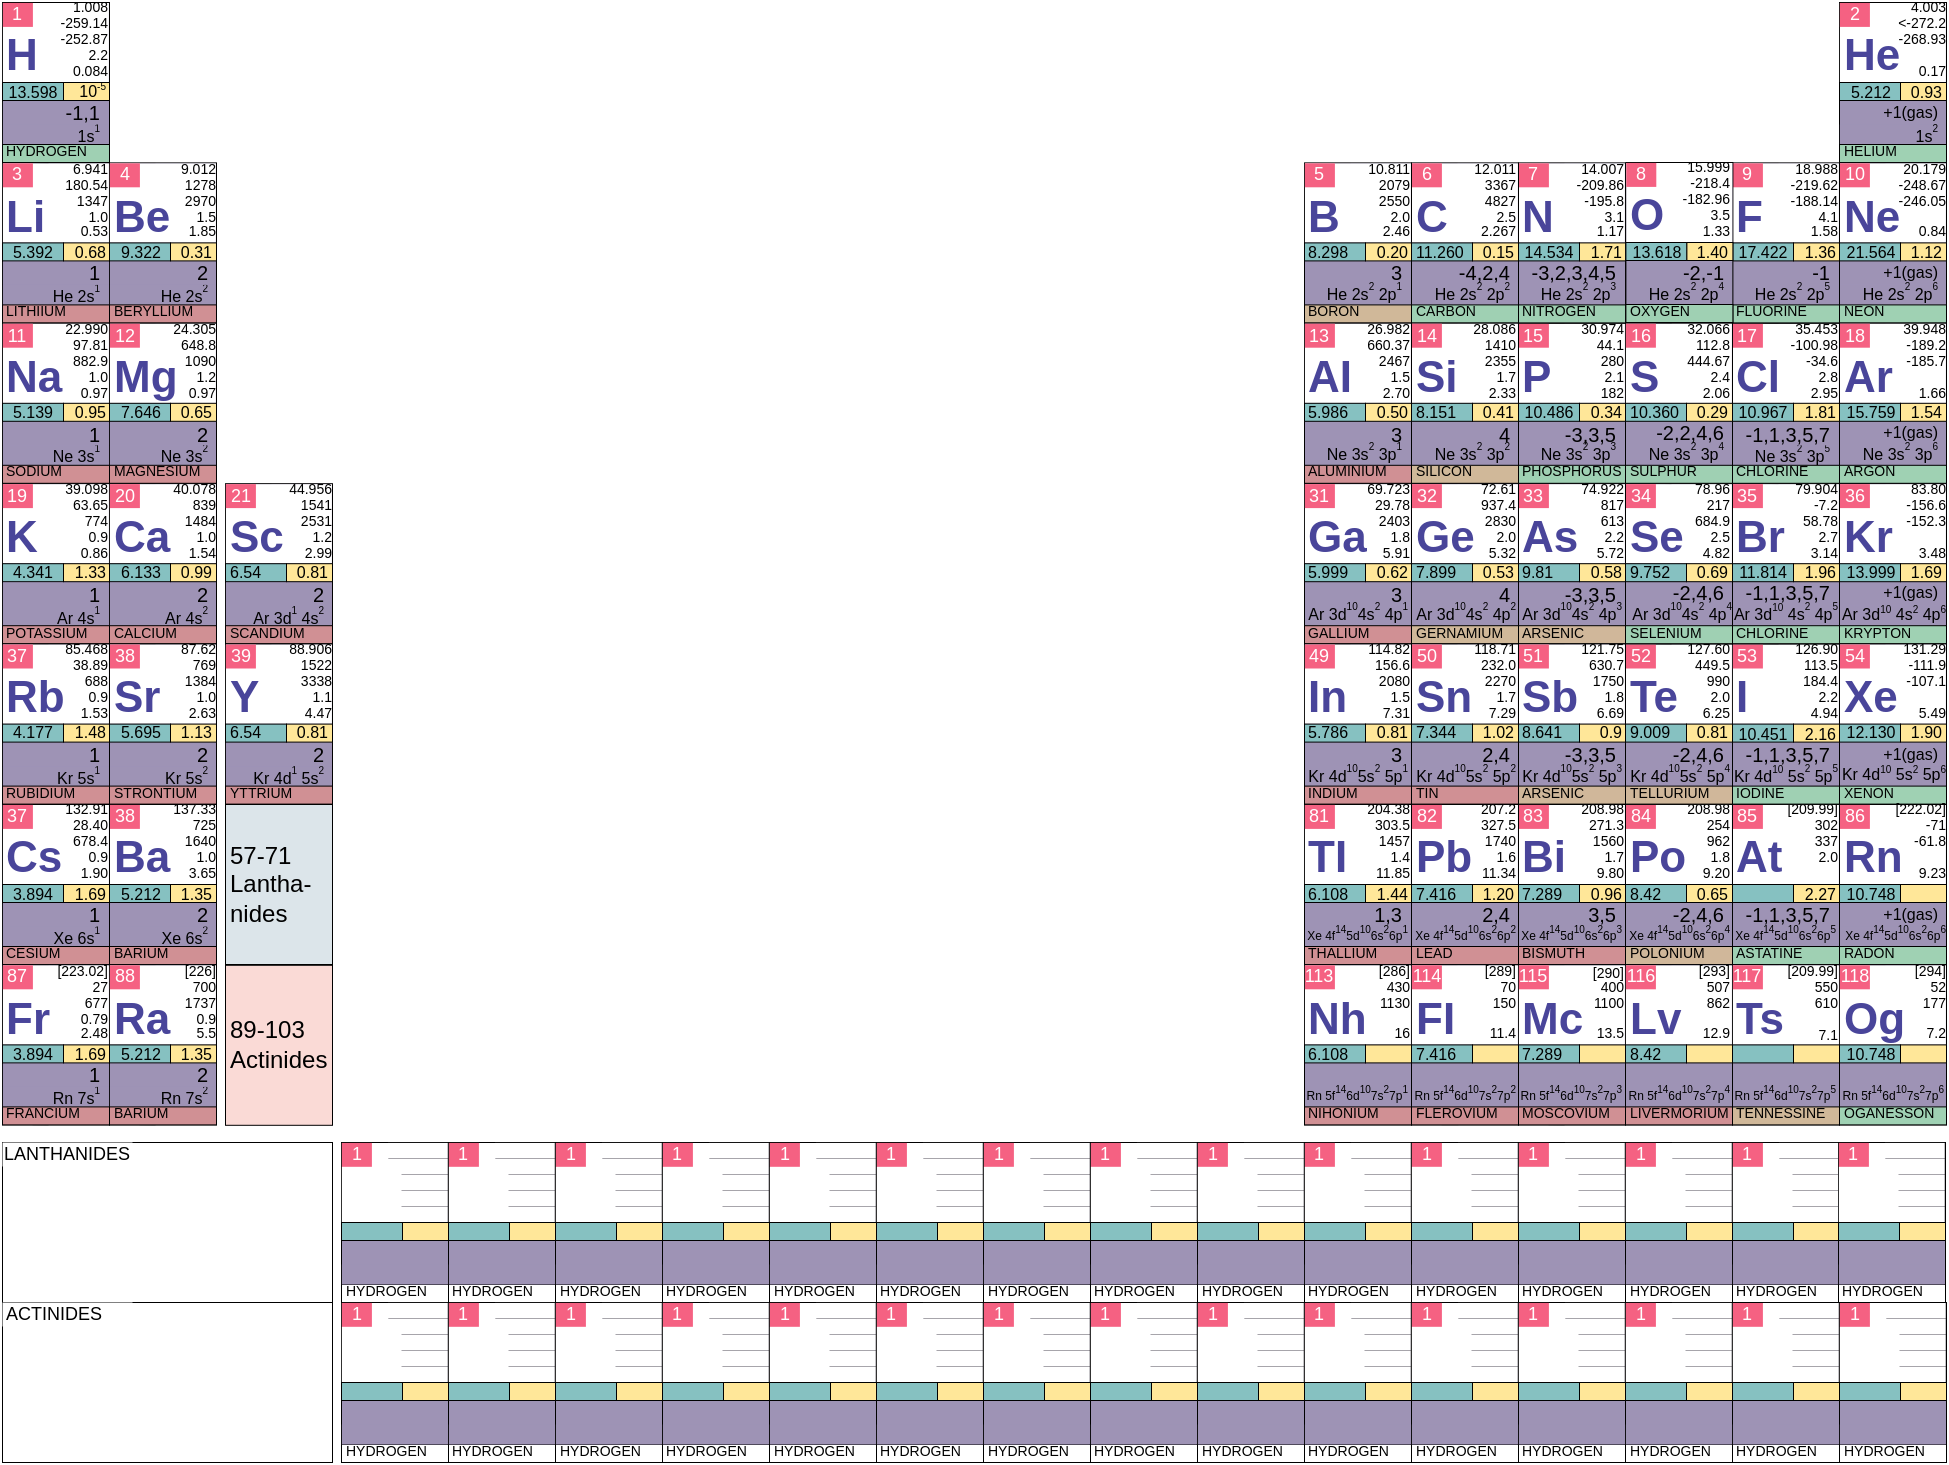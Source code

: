 <mxfile version="22.0.7" type="github">
  <diagram name="Page-1" id="sfeoYHmAmCR_aMxD1gwX">
    <mxGraphModel dx="559" dy="272" grid="1" gridSize="10" guides="1" tooltips="1" connect="1" arrows="1" fold="1" page="1" pageScale="1" pageWidth="827" pageHeight="1169" math="0" shadow="0">
      <root>
        <mxCell id="0" />
        <mxCell id="1" parent="0" />
        <mxCell id="x66WMxj8J2fL99mkNLte-2710" value="" style="group" parent="1" vertex="1" connectable="0">
          <mxGeometry x="209.5" y="610" width="802.5" height="160" as="geometry" />
        </mxCell>
        <mxCell id="x66WMxj8J2fL99mkNLte-1981" value="" style="rounded=0;whiteSpace=wrap;html=1;strokeWidth=0.5;fillColor=#9e93b5;movable=1;resizable=1;rotatable=1;deletable=1;editable=1;locked=0;connectable=1;container=0;" parent="x66WMxj8J2fL99mkNLte-2710" vertex="1">
          <mxGeometry width="53.5" height="80" as="geometry" />
        </mxCell>
        <mxCell id="x66WMxj8J2fL99mkNLte-1982" value="&lt;font style=&quot;font-size: 7px;&quot;&gt;HYDROGEN&lt;/font&gt;" style="rounded=0;whiteSpace=wrap;html=1;strokeWidth=0.5;fontSize=7;verticalAlign=middle;horizontal=1;spacing=2;spacingBottom=-4;spacingTop=-5;align=left;movable=1;resizable=1;rotatable=1;deletable=1;editable=1;locked=0;connectable=1;container=0;" parent="x66WMxj8J2fL99mkNLte-2710" vertex="1">
          <mxGeometry y="71" width="53.5" height="9" as="geometry" />
        </mxCell>
        <mxCell id="x66WMxj8J2fL99mkNLte-1983" value="" style="rounded=0;whiteSpace=wrap;html=1;strokeWidth=0.1;movable=1;resizable=1;rotatable=1;deletable=1;editable=1;locked=0;connectable=1;container=0;" parent="x66WMxj8J2fL99mkNLte-2710" vertex="1">
          <mxGeometry x="23.2" y="0.2" width="30" height="7.8" as="geometry" />
        </mxCell>
        <mxCell id="x66WMxj8J2fL99mkNLte-1984" value="" style="rounded=0;whiteSpace=wrap;html=1;strokeWidth=0.1;movable=1;resizable=1;rotatable=1;deletable=1;editable=1;locked=0;connectable=1;container=0;" parent="x66WMxj8J2fL99mkNLte-2710" vertex="1">
          <mxGeometry x="23.2" y="8" width="30" height="8" as="geometry" />
        </mxCell>
        <mxCell id="x66WMxj8J2fL99mkNLte-1985" value="" style="rounded=0;whiteSpace=wrap;html=1;strokeWidth=0.1;movable=1;resizable=1;rotatable=1;deletable=1;editable=1;locked=0;connectable=1;container=0;" parent="x66WMxj8J2fL99mkNLte-2710" vertex="1">
          <mxGeometry x="23.2" y="16" width="30" height="8" as="geometry" />
        </mxCell>
        <mxCell id="x66WMxj8J2fL99mkNLte-1986" value="" style="rounded=0;whiteSpace=wrap;html=1;strokeWidth=0.1;movable=1;resizable=1;rotatable=1;deletable=1;editable=1;locked=0;connectable=1;container=0;" parent="x66WMxj8J2fL99mkNLte-2710" vertex="1">
          <mxGeometry x="23.2" y="24" width="30" height="8" as="geometry" />
        </mxCell>
        <mxCell id="x66WMxj8J2fL99mkNLte-1987" value="" style="rounded=0;whiteSpace=wrap;html=1;strokeWidth=0.1;movable=1;resizable=1;rotatable=1;deletable=1;editable=1;locked=0;connectable=1;container=0;" parent="x66WMxj8J2fL99mkNLte-2710" vertex="1">
          <mxGeometry x="23.2" y="32" width="30" height="8" as="geometry" />
        </mxCell>
        <mxCell id="x66WMxj8J2fL99mkNLte-1988" value="" style="rounded=0;whiteSpace=wrap;html=1;strokeWidth=0.5;movable=1;resizable=1;rotatable=1;deletable=1;editable=1;locked=0;connectable=1;fillColor=#ffe799;container=0;" parent="x66WMxj8J2fL99mkNLte-2710" vertex="1">
          <mxGeometry x="30.5" y="40" width="23" height="9" as="geometry" />
        </mxCell>
        <mxCell id="x66WMxj8J2fL99mkNLte-1989" value="" style="rounded=0;whiteSpace=wrap;html=1;strokeWidth=0;movable=1;resizable=1;rotatable=1;deletable=1;editable=1;locked=0;connectable=1;fillColor=#9e93b5;dashed=1;strokeColor=none;container=0;" parent="x66WMxj8J2fL99mkNLte-2710" vertex="1">
          <mxGeometry x="0.2" y="61" width="53" height="10" as="geometry" />
        </mxCell>
        <mxCell id="x66WMxj8J2fL99mkNLte-1990" value="" style="endArrow=none;html=1;rounded=0;exitX=1;exitY=0;exitDx=0;exitDy=0;strokeWidth=0.1;movable=1;resizable=1;rotatable=1;deletable=1;editable=1;locked=0;connectable=1;" parent="x66WMxj8J2fL99mkNLte-2710" source="x66WMxj8J2fL99mkNLte-1993" edge="1">
          <mxGeometry width="50" height="50" relative="1" as="geometry">
            <mxPoint x="-27" y="50.2" as="sourcePoint" />
            <mxPoint x="23" y="0.2" as="targetPoint" />
          </mxGeometry>
        </mxCell>
        <mxCell id="x66WMxj8J2fL99mkNLte-1991" value="" style="rounded=0;whiteSpace=wrap;html=1;strokeWidth=0.1;movable=1;resizable=1;rotatable=1;deletable=1;editable=1;locked=0;connectable=1;strokeColor=none;container=0;" parent="x66WMxj8J2fL99mkNLte-2710" vertex="1">
          <mxGeometry x="0.2" y="0.25" width="23.2" height="39.6" as="geometry" />
        </mxCell>
        <mxCell id="x66WMxj8J2fL99mkNLte-1992" value="" style="rounded=0;whiteSpace=wrap;html=1;strokeWidth=0.5;movable=1;resizable=1;rotatable=1;deletable=1;editable=1;locked=0;connectable=1;fillColor=#86C1C1;container=0;" parent="x66WMxj8J2fL99mkNLte-2710" vertex="1">
          <mxGeometry y="40" width="30.5" height="9" as="geometry" />
        </mxCell>
        <mxCell id="x66WMxj8J2fL99mkNLte-1993" value="&lt;font style=&quot;font-size: 9px;&quot;&gt;1&lt;/font&gt;" style="rounded=0;whiteSpace=wrap;html=1;strokeWidth=0.1;movable=1;resizable=1;rotatable=1;deletable=1;editable=1;locked=0;connectable=1;fillColor=#F56182;fontSize=9;fontColor=#ffffff;strokeColor=none;container=0;" parent="x66WMxj8J2fL99mkNLte-2710" vertex="1">
          <mxGeometry x="0.2" y="0.2" width="15" height="12" as="geometry" />
        </mxCell>
        <mxCell id="x66WMxj8J2fL99mkNLte-1994" value="" style="rounded=0;whiteSpace=wrap;html=1;strokeWidth=0.1;movable=1;resizable=1;rotatable=1;deletable=1;editable=1;locked=0;connectable=1;strokeColor=none;container=0;" parent="x66WMxj8J2fL99mkNLte-2710" vertex="1">
          <mxGeometry x="0.2" y="12.2" width="29.8" height="27.5" as="geometry" />
        </mxCell>
        <mxCell id="x66WMxj8J2fL99mkNLte-2011" value="" style="rounded=0;whiteSpace=wrap;html=1;strokeWidth=0.5;fillColor=#9e93b5;movable=1;resizable=1;rotatable=1;deletable=1;editable=1;locked=0;connectable=1;container=0;" parent="x66WMxj8J2fL99mkNLte-2710" vertex="1">
          <mxGeometry x="53.5" width="53.5" height="80" as="geometry" />
        </mxCell>
        <mxCell id="x66WMxj8J2fL99mkNLte-2012" value="&lt;font style=&quot;font-size: 7px;&quot;&gt;HYDROGEN&lt;/font&gt;" style="rounded=0;whiteSpace=wrap;html=1;strokeWidth=0.5;fontSize=7;verticalAlign=middle;horizontal=1;spacing=2;spacingBottom=-4;spacingTop=-5;align=left;movable=1;resizable=1;rotatable=1;deletable=1;editable=1;locked=0;connectable=1;container=0;" parent="x66WMxj8J2fL99mkNLte-2710" vertex="1">
          <mxGeometry x="53.5" y="71" width="53.5" height="9" as="geometry" />
        </mxCell>
        <mxCell id="x66WMxj8J2fL99mkNLte-2013" value="" style="rounded=0;whiteSpace=wrap;html=1;strokeWidth=0.1;movable=1;resizable=1;rotatable=1;deletable=1;editable=1;locked=0;connectable=1;container=0;" parent="x66WMxj8J2fL99mkNLte-2710" vertex="1">
          <mxGeometry x="76.7" y="0.2" width="30" height="7.8" as="geometry" />
        </mxCell>
        <mxCell id="x66WMxj8J2fL99mkNLte-2014" value="" style="rounded=0;whiteSpace=wrap;html=1;strokeWidth=0.1;movable=1;resizable=1;rotatable=1;deletable=1;editable=1;locked=0;connectable=1;container=0;" parent="x66WMxj8J2fL99mkNLte-2710" vertex="1">
          <mxGeometry x="76.7" y="8" width="30" height="8" as="geometry" />
        </mxCell>
        <mxCell id="x66WMxj8J2fL99mkNLte-2015" value="" style="rounded=0;whiteSpace=wrap;html=1;strokeWidth=0.1;movable=1;resizable=1;rotatable=1;deletable=1;editable=1;locked=0;connectable=1;container=0;" parent="x66WMxj8J2fL99mkNLte-2710" vertex="1">
          <mxGeometry x="76.7" y="16" width="30" height="8" as="geometry" />
        </mxCell>
        <mxCell id="x66WMxj8J2fL99mkNLte-2016" value="" style="rounded=0;whiteSpace=wrap;html=1;strokeWidth=0.1;movable=1;resizable=1;rotatable=1;deletable=1;editable=1;locked=0;connectable=1;container=0;" parent="x66WMxj8J2fL99mkNLte-2710" vertex="1">
          <mxGeometry x="76.7" y="24" width="30" height="8" as="geometry" />
        </mxCell>
        <mxCell id="x66WMxj8J2fL99mkNLte-2017" value="" style="rounded=0;whiteSpace=wrap;html=1;strokeWidth=0.1;movable=1;resizable=1;rotatable=1;deletable=1;editable=1;locked=0;connectable=1;container=0;" parent="x66WMxj8J2fL99mkNLte-2710" vertex="1">
          <mxGeometry x="76.7" y="32" width="30" height="8" as="geometry" />
        </mxCell>
        <mxCell id="x66WMxj8J2fL99mkNLte-2018" value="" style="rounded=0;whiteSpace=wrap;html=1;strokeWidth=0.5;movable=1;resizable=1;rotatable=1;deletable=1;editable=1;locked=0;connectable=1;fillColor=#ffe799;container=0;" parent="x66WMxj8J2fL99mkNLte-2710" vertex="1">
          <mxGeometry x="84" y="40" width="23" height="9" as="geometry" />
        </mxCell>
        <mxCell id="x66WMxj8J2fL99mkNLte-2019" value="" style="rounded=0;whiteSpace=wrap;html=1;strokeWidth=0;movable=1;resizable=1;rotatable=1;deletable=1;editable=1;locked=0;connectable=1;fillColor=#9e93b5;dashed=1;strokeColor=none;container=0;" parent="x66WMxj8J2fL99mkNLte-2710" vertex="1">
          <mxGeometry x="53.7" y="61" width="53" height="10" as="geometry" />
        </mxCell>
        <mxCell id="x66WMxj8J2fL99mkNLte-2020" value="" style="endArrow=none;html=1;rounded=0;exitX=1;exitY=0;exitDx=0;exitDy=0;strokeWidth=0.1;movable=1;resizable=1;rotatable=1;deletable=1;editable=1;locked=0;connectable=1;" parent="x66WMxj8J2fL99mkNLte-2710" source="x66WMxj8J2fL99mkNLte-2023" edge="1">
          <mxGeometry width="50" height="50" relative="1" as="geometry">
            <mxPoint x="26.5" y="50.2" as="sourcePoint" />
            <mxPoint x="76.5" y="0.2" as="targetPoint" />
          </mxGeometry>
        </mxCell>
        <mxCell id="x66WMxj8J2fL99mkNLte-2021" value="" style="rounded=0;whiteSpace=wrap;html=1;strokeWidth=0.1;movable=1;resizable=1;rotatable=1;deletable=1;editable=1;locked=0;connectable=1;strokeColor=none;container=0;" parent="x66WMxj8J2fL99mkNLte-2710" vertex="1">
          <mxGeometry x="53.7" y="0.25" width="23.2" height="39.6" as="geometry" />
        </mxCell>
        <mxCell id="x66WMxj8J2fL99mkNLte-2022" value="" style="rounded=0;whiteSpace=wrap;html=1;strokeWidth=0.5;movable=1;resizable=1;rotatable=1;deletable=1;editable=1;locked=0;connectable=1;fillColor=#86C1C1;container=0;" parent="x66WMxj8J2fL99mkNLte-2710" vertex="1">
          <mxGeometry x="53.5" y="40" width="30.5" height="9" as="geometry" />
        </mxCell>
        <mxCell id="x66WMxj8J2fL99mkNLte-2023" value="&lt;font style=&quot;font-size: 9px;&quot;&gt;1&lt;/font&gt;" style="rounded=0;whiteSpace=wrap;html=1;strokeWidth=0.1;movable=1;resizable=1;rotatable=1;deletable=1;editable=1;locked=0;connectable=1;fillColor=#F56182;fontSize=9;fontColor=#ffffff;strokeColor=none;container=0;" parent="x66WMxj8J2fL99mkNLte-2710" vertex="1">
          <mxGeometry x="53.7" y="0.2" width="15" height="12" as="geometry" />
        </mxCell>
        <mxCell id="x66WMxj8J2fL99mkNLte-2024" value="" style="rounded=0;whiteSpace=wrap;html=1;strokeWidth=0.1;movable=1;resizable=1;rotatable=1;deletable=1;editable=1;locked=0;connectable=1;strokeColor=none;container=0;" parent="x66WMxj8J2fL99mkNLte-2710" vertex="1">
          <mxGeometry x="53.7" y="12.2" width="29.8" height="27.5" as="geometry" />
        </mxCell>
        <mxCell id="x66WMxj8J2fL99mkNLte-2026" value="" style="rounded=0;whiteSpace=wrap;html=1;strokeWidth=0.5;fillColor=#9e93b5;movable=1;resizable=1;rotatable=1;deletable=1;editable=1;locked=0;connectable=1;container=0;" parent="x66WMxj8J2fL99mkNLte-2710" vertex="1">
          <mxGeometry x="107" width="53.5" height="80" as="geometry" />
        </mxCell>
        <mxCell id="x66WMxj8J2fL99mkNLte-2027" value="&lt;font style=&quot;font-size: 7px;&quot;&gt;HYDROGEN&lt;/font&gt;" style="rounded=0;whiteSpace=wrap;html=1;strokeWidth=0.5;fontSize=7;verticalAlign=middle;horizontal=1;spacing=2;spacingBottom=-4;spacingTop=-5;align=left;movable=1;resizable=1;rotatable=1;deletable=1;editable=1;locked=0;connectable=1;container=0;" parent="x66WMxj8J2fL99mkNLte-2710" vertex="1">
          <mxGeometry x="107" y="71" width="53.5" height="9" as="geometry" />
        </mxCell>
        <mxCell id="x66WMxj8J2fL99mkNLte-2028" value="" style="rounded=0;whiteSpace=wrap;html=1;strokeWidth=0.1;movable=1;resizable=1;rotatable=1;deletable=1;editable=1;locked=0;connectable=1;container=0;" parent="x66WMxj8J2fL99mkNLte-2710" vertex="1">
          <mxGeometry x="130.2" y="0.2" width="30" height="7.8" as="geometry" />
        </mxCell>
        <mxCell id="x66WMxj8J2fL99mkNLte-2029" value="" style="rounded=0;whiteSpace=wrap;html=1;strokeWidth=0.1;movable=1;resizable=1;rotatable=1;deletable=1;editable=1;locked=0;connectable=1;container=0;" parent="x66WMxj8J2fL99mkNLte-2710" vertex="1">
          <mxGeometry x="130.2" y="8" width="30" height="8" as="geometry" />
        </mxCell>
        <mxCell id="x66WMxj8J2fL99mkNLte-2030" value="" style="rounded=0;whiteSpace=wrap;html=1;strokeWidth=0.1;movable=1;resizable=1;rotatable=1;deletable=1;editable=1;locked=0;connectable=1;container=0;" parent="x66WMxj8J2fL99mkNLte-2710" vertex="1">
          <mxGeometry x="130.2" y="16" width="30" height="8" as="geometry" />
        </mxCell>
        <mxCell id="x66WMxj8J2fL99mkNLte-2031" value="" style="rounded=0;whiteSpace=wrap;html=1;strokeWidth=0.1;movable=1;resizable=1;rotatable=1;deletable=1;editable=1;locked=0;connectable=1;container=0;" parent="x66WMxj8J2fL99mkNLte-2710" vertex="1">
          <mxGeometry x="130.2" y="24" width="30" height="8" as="geometry" />
        </mxCell>
        <mxCell id="x66WMxj8J2fL99mkNLte-2032" value="" style="rounded=0;whiteSpace=wrap;html=1;strokeWidth=0.1;movable=1;resizable=1;rotatable=1;deletable=1;editable=1;locked=0;connectable=1;container=0;" parent="x66WMxj8J2fL99mkNLte-2710" vertex="1">
          <mxGeometry x="130.2" y="32" width="30" height="8" as="geometry" />
        </mxCell>
        <mxCell id="x66WMxj8J2fL99mkNLte-2033" value="" style="rounded=0;whiteSpace=wrap;html=1;strokeWidth=0.5;movable=1;resizable=1;rotatable=1;deletable=1;editable=1;locked=0;connectable=1;fillColor=#ffe799;container=0;" parent="x66WMxj8J2fL99mkNLte-2710" vertex="1">
          <mxGeometry x="137.5" y="40" width="23" height="9" as="geometry" />
        </mxCell>
        <mxCell id="x66WMxj8J2fL99mkNLte-2034" value="" style="rounded=0;whiteSpace=wrap;html=1;strokeWidth=0;movable=1;resizable=1;rotatable=1;deletable=1;editable=1;locked=0;connectable=1;fillColor=#9e93b5;dashed=1;strokeColor=none;container=0;" parent="x66WMxj8J2fL99mkNLte-2710" vertex="1">
          <mxGeometry x="107.2" y="61" width="53" height="10" as="geometry" />
        </mxCell>
        <mxCell id="x66WMxj8J2fL99mkNLte-2035" value="" style="endArrow=none;html=1;rounded=0;exitX=1;exitY=0;exitDx=0;exitDy=0;strokeWidth=0.1;movable=1;resizable=1;rotatable=1;deletable=1;editable=1;locked=0;connectable=1;" parent="x66WMxj8J2fL99mkNLte-2710" source="x66WMxj8J2fL99mkNLte-2038" edge="1">
          <mxGeometry width="50" height="50" relative="1" as="geometry">
            <mxPoint x="80" y="50.2" as="sourcePoint" />
            <mxPoint x="130" y="0.2" as="targetPoint" />
          </mxGeometry>
        </mxCell>
        <mxCell id="x66WMxj8J2fL99mkNLte-2036" value="" style="rounded=0;whiteSpace=wrap;html=1;strokeWidth=0.1;movable=1;resizable=1;rotatable=1;deletable=1;editable=1;locked=0;connectable=1;strokeColor=none;container=0;" parent="x66WMxj8J2fL99mkNLte-2710" vertex="1">
          <mxGeometry x="107.2" y="0.25" width="23.2" height="39.6" as="geometry" />
        </mxCell>
        <mxCell id="x66WMxj8J2fL99mkNLte-2037" value="" style="rounded=0;whiteSpace=wrap;html=1;strokeWidth=0.5;movable=1;resizable=1;rotatable=1;deletable=1;editable=1;locked=0;connectable=1;fillColor=#86C1C1;container=0;" parent="x66WMxj8J2fL99mkNLte-2710" vertex="1">
          <mxGeometry x="107" y="40" width="30.5" height="9" as="geometry" />
        </mxCell>
        <mxCell id="x66WMxj8J2fL99mkNLte-2038" value="&lt;font style=&quot;font-size: 9px;&quot;&gt;1&lt;/font&gt;" style="rounded=0;whiteSpace=wrap;html=1;strokeWidth=0.1;movable=1;resizable=1;rotatable=1;deletable=1;editable=1;locked=0;connectable=1;fillColor=#F56182;fontSize=9;fontColor=#ffffff;strokeColor=none;container=0;" parent="x66WMxj8J2fL99mkNLte-2710" vertex="1">
          <mxGeometry x="107.2" y="0.2" width="15" height="12" as="geometry" />
        </mxCell>
        <mxCell id="x66WMxj8J2fL99mkNLte-2039" value="" style="rounded=0;whiteSpace=wrap;html=1;strokeWidth=0.1;movable=1;resizable=1;rotatable=1;deletable=1;editable=1;locked=0;connectable=1;strokeColor=none;container=0;" parent="x66WMxj8J2fL99mkNLte-2710" vertex="1">
          <mxGeometry x="107.2" y="12.2" width="29.8" height="27.5" as="geometry" />
        </mxCell>
        <mxCell id="x66WMxj8J2fL99mkNLte-2041" value="" style="rounded=0;whiteSpace=wrap;html=1;strokeWidth=0.5;fillColor=#9e93b5;movable=1;resizable=1;rotatable=1;deletable=1;editable=1;locked=0;connectable=1;container=0;" parent="x66WMxj8J2fL99mkNLte-2710" vertex="1">
          <mxGeometry x="160.5" width="53.5" height="80" as="geometry" />
        </mxCell>
        <mxCell id="x66WMxj8J2fL99mkNLte-2042" value="&lt;font style=&quot;font-size: 7px;&quot;&gt;HYDROGEN&lt;/font&gt;" style="rounded=0;whiteSpace=wrap;html=1;strokeWidth=0.5;fontSize=7;verticalAlign=middle;horizontal=1;spacing=2;spacingBottom=-4;spacingTop=-5;align=left;movable=1;resizable=1;rotatable=1;deletable=1;editable=1;locked=0;connectable=1;container=0;" parent="x66WMxj8J2fL99mkNLte-2710" vertex="1">
          <mxGeometry x="160.5" y="71" width="53.5" height="9" as="geometry" />
        </mxCell>
        <mxCell id="x66WMxj8J2fL99mkNLte-2043" value="" style="rounded=0;whiteSpace=wrap;html=1;strokeWidth=0.1;movable=1;resizable=1;rotatable=1;deletable=1;editable=1;locked=0;connectable=1;container=0;" parent="x66WMxj8J2fL99mkNLte-2710" vertex="1">
          <mxGeometry x="183.7" y="0.2" width="30" height="7.8" as="geometry" />
        </mxCell>
        <mxCell id="x66WMxj8J2fL99mkNLte-2044" value="" style="rounded=0;whiteSpace=wrap;html=1;strokeWidth=0.1;movable=1;resizable=1;rotatable=1;deletable=1;editable=1;locked=0;connectable=1;container=0;" parent="x66WMxj8J2fL99mkNLte-2710" vertex="1">
          <mxGeometry x="183.7" y="8" width="30" height="8" as="geometry" />
        </mxCell>
        <mxCell id="x66WMxj8J2fL99mkNLte-2045" value="" style="rounded=0;whiteSpace=wrap;html=1;strokeWidth=0.1;movable=1;resizable=1;rotatable=1;deletable=1;editable=1;locked=0;connectable=1;container=0;" parent="x66WMxj8J2fL99mkNLte-2710" vertex="1">
          <mxGeometry x="183.7" y="16" width="30" height="8" as="geometry" />
        </mxCell>
        <mxCell id="x66WMxj8J2fL99mkNLte-2046" value="" style="rounded=0;whiteSpace=wrap;html=1;strokeWidth=0.1;movable=1;resizable=1;rotatable=1;deletable=1;editable=1;locked=0;connectable=1;container=0;" parent="x66WMxj8J2fL99mkNLte-2710" vertex="1">
          <mxGeometry x="183.7" y="24" width="30" height="8" as="geometry" />
        </mxCell>
        <mxCell id="x66WMxj8J2fL99mkNLte-2047" value="" style="rounded=0;whiteSpace=wrap;html=1;strokeWidth=0.1;movable=1;resizable=1;rotatable=1;deletable=1;editable=1;locked=0;connectable=1;container=0;" parent="x66WMxj8J2fL99mkNLte-2710" vertex="1">
          <mxGeometry x="183.7" y="32" width="30" height="8" as="geometry" />
        </mxCell>
        <mxCell id="x66WMxj8J2fL99mkNLte-2048" value="" style="rounded=0;whiteSpace=wrap;html=1;strokeWidth=0.5;movable=1;resizable=1;rotatable=1;deletable=1;editable=1;locked=0;connectable=1;fillColor=#ffe799;container=0;" parent="x66WMxj8J2fL99mkNLte-2710" vertex="1">
          <mxGeometry x="191" y="40" width="23" height="9" as="geometry" />
        </mxCell>
        <mxCell id="x66WMxj8J2fL99mkNLte-2049" value="" style="rounded=0;whiteSpace=wrap;html=1;strokeWidth=0;movable=1;resizable=1;rotatable=1;deletable=1;editable=1;locked=0;connectable=1;fillColor=#9e93b5;dashed=1;strokeColor=none;container=0;" parent="x66WMxj8J2fL99mkNLte-2710" vertex="1">
          <mxGeometry x="160.7" y="61" width="53" height="10" as="geometry" />
        </mxCell>
        <mxCell id="x66WMxj8J2fL99mkNLte-2050" value="" style="endArrow=none;html=1;rounded=0;exitX=1;exitY=0;exitDx=0;exitDy=0;strokeWidth=0.1;movable=1;resizable=1;rotatable=1;deletable=1;editable=1;locked=0;connectable=1;" parent="x66WMxj8J2fL99mkNLte-2710" source="x66WMxj8J2fL99mkNLte-2053" edge="1">
          <mxGeometry width="50" height="50" relative="1" as="geometry">
            <mxPoint x="133.5" y="50.2" as="sourcePoint" />
            <mxPoint x="183.5" y="0.2" as="targetPoint" />
          </mxGeometry>
        </mxCell>
        <mxCell id="x66WMxj8J2fL99mkNLte-2051" value="" style="rounded=0;whiteSpace=wrap;html=1;strokeWidth=0.1;movable=1;resizable=1;rotatable=1;deletable=1;editable=1;locked=0;connectable=1;strokeColor=none;container=0;" parent="x66WMxj8J2fL99mkNLte-2710" vertex="1">
          <mxGeometry x="160.7" y="0.25" width="23.2" height="39.6" as="geometry" />
        </mxCell>
        <mxCell id="x66WMxj8J2fL99mkNLte-2052" value="" style="rounded=0;whiteSpace=wrap;html=1;strokeWidth=0.5;movable=1;resizable=1;rotatable=1;deletable=1;editable=1;locked=0;connectable=1;fillColor=#86C1C1;container=0;" parent="x66WMxj8J2fL99mkNLte-2710" vertex="1">
          <mxGeometry x="160.5" y="40" width="30.5" height="9" as="geometry" />
        </mxCell>
        <mxCell id="x66WMxj8J2fL99mkNLte-2053" value="&lt;font style=&quot;font-size: 9px;&quot;&gt;1&lt;/font&gt;" style="rounded=0;whiteSpace=wrap;html=1;strokeWidth=0.1;movable=1;resizable=1;rotatable=1;deletable=1;editable=1;locked=0;connectable=1;fillColor=#F56182;fontSize=9;fontColor=#ffffff;strokeColor=none;container=0;" parent="x66WMxj8J2fL99mkNLte-2710" vertex="1">
          <mxGeometry x="160.7" y="0.2" width="15" height="12" as="geometry" />
        </mxCell>
        <mxCell id="x66WMxj8J2fL99mkNLte-2054" value="" style="rounded=0;whiteSpace=wrap;html=1;strokeWidth=0.1;movable=1;resizable=1;rotatable=1;deletable=1;editable=1;locked=0;connectable=1;strokeColor=none;container=0;" parent="x66WMxj8J2fL99mkNLte-2710" vertex="1">
          <mxGeometry x="160.7" y="12.2" width="29.8" height="27.5" as="geometry" />
        </mxCell>
        <mxCell id="x66WMxj8J2fL99mkNLte-2056" value="" style="rounded=0;whiteSpace=wrap;html=1;strokeWidth=0.5;fillColor=#9e93b5;movable=1;resizable=1;rotatable=1;deletable=1;editable=1;locked=0;connectable=1;container=0;" parent="x66WMxj8J2fL99mkNLte-2710" vertex="1">
          <mxGeometry x="214" width="53.5" height="80" as="geometry" />
        </mxCell>
        <mxCell id="x66WMxj8J2fL99mkNLte-2057" value="&lt;font style=&quot;font-size: 7px;&quot;&gt;HYDROGEN&lt;/font&gt;" style="rounded=0;whiteSpace=wrap;html=1;strokeWidth=0.5;fontSize=7;verticalAlign=middle;horizontal=1;spacing=2;spacingBottom=-4;spacingTop=-5;align=left;movable=1;resizable=1;rotatable=1;deletable=1;editable=1;locked=0;connectable=1;container=0;" parent="x66WMxj8J2fL99mkNLte-2710" vertex="1">
          <mxGeometry x="214" y="71" width="53.5" height="9" as="geometry" />
        </mxCell>
        <mxCell id="x66WMxj8J2fL99mkNLte-2058" value="" style="rounded=0;whiteSpace=wrap;html=1;strokeWidth=0.1;movable=1;resizable=1;rotatable=1;deletable=1;editable=1;locked=0;connectable=1;container=0;" parent="x66WMxj8J2fL99mkNLte-2710" vertex="1">
          <mxGeometry x="237.2" y="0.2" width="30" height="7.8" as="geometry" />
        </mxCell>
        <mxCell id="x66WMxj8J2fL99mkNLte-2059" value="" style="rounded=0;whiteSpace=wrap;html=1;strokeWidth=0.1;movable=1;resizable=1;rotatable=1;deletable=1;editable=1;locked=0;connectable=1;container=0;" parent="x66WMxj8J2fL99mkNLte-2710" vertex="1">
          <mxGeometry x="237.2" y="8" width="30" height="8" as="geometry" />
        </mxCell>
        <mxCell id="x66WMxj8J2fL99mkNLte-2060" value="" style="rounded=0;whiteSpace=wrap;html=1;strokeWidth=0.1;movable=1;resizable=1;rotatable=1;deletable=1;editable=1;locked=0;connectable=1;container=0;" parent="x66WMxj8J2fL99mkNLte-2710" vertex="1">
          <mxGeometry x="237.2" y="16" width="30" height="8" as="geometry" />
        </mxCell>
        <mxCell id="x66WMxj8J2fL99mkNLte-2061" value="" style="rounded=0;whiteSpace=wrap;html=1;strokeWidth=0.1;movable=1;resizable=1;rotatable=1;deletable=1;editable=1;locked=0;connectable=1;container=0;" parent="x66WMxj8J2fL99mkNLte-2710" vertex="1">
          <mxGeometry x="237.2" y="24" width="30" height="8" as="geometry" />
        </mxCell>
        <mxCell id="x66WMxj8J2fL99mkNLte-2062" value="" style="rounded=0;whiteSpace=wrap;html=1;strokeWidth=0.1;movable=1;resizable=1;rotatable=1;deletable=1;editable=1;locked=0;connectable=1;container=0;" parent="x66WMxj8J2fL99mkNLte-2710" vertex="1">
          <mxGeometry x="237.2" y="32" width="30" height="8" as="geometry" />
        </mxCell>
        <mxCell id="x66WMxj8J2fL99mkNLte-2063" value="" style="rounded=0;whiteSpace=wrap;html=1;strokeWidth=0.5;movable=1;resizable=1;rotatable=1;deletable=1;editable=1;locked=0;connectable=1;fillColor=#ffe799;container=0;" parent="x66WMxj8J2fL99mkNLte-2710" vertex="1">
          <mxGeometry x="244.5" y="40" width="23" height="9" as="geometry" />
        </mxCell>
        <mxCell id="x66WMxj8J2fL99mkNLte-2064" value="" style="rounded=0;whiteSpace=wrap;html=1;strokeWidth=0;movable=1;resizable=1;rotatable=1;deletable=1;editable=1;locked=0;connectable=1;fillColor=#9e93b5;dashed=1;strokeColor=none;container=0;" parent="x66WMxj8J2fL99mkNLte-2710" vertex="1">
          <mxGeometry x="214.2" y="61" width="53" height="10" as="geometry" />
        </mxCell>
        <mxCell id="x66WMxj8J2fL99mkNLte-2065" value="" style="endArrow=none;html=1;rounded=0;exitX=1;exitY=0;exitDx=0;exitDy=0;strokeWidth=0.1;movable=1;resizable=1;rotatable=1;deletable=1;editable=1;locked=0;connectable=1;" parent="x66WMxj8J2fL99mkNLte-2710" source="x66WMxj8J2fL99mkNLte-2068" edge="1">
          <mxGeometry width="50" height="50" relative="1" as="geometry">
            <mxPoint x="187" y="50.2" as="sourcePoint" />
            <mxPoint x="237" y="0.2" as="targetPoint" />
          </mxGeometry>
        </mxCell>
        <mxCell id="x66WMxj8J2fL99mkNLte-2066" value="" style="rounded=0;whiteSpace=wrap;html=1;strokeWidth=0.1;movable=1;resizable=1;rotatable=1;deletable=1;editable=1;locked=0;connectable=1;strokeColor=none;container=0;" parent="x66WMxj8J2fL99mkNLte-2710" vertex="1">
          <mxGeometry x="214.2" y="0.25" width="23.2" height="39.6" as="geometry" />
        </mxCell>
        <mxCell id="x66WMxj8J2fL99mkNLte-2067" value="" style="rounded=0;whiteSpace=wrap;html=1;strokeWidth=0.5;movable=1;resizable=1;rotatable=1;deletable=1;editable=1;locked=0;connectable=1;fillColor=#86C1C1;container=0;" parent="x66WMxj8J2fL99mkNLte-2710" vertex="1">
          <mxGeometry x="214" y="40" width="30.5" height="9" as="geometry" />
        </mxCell>
        <mxCell id="x66WMxj8J2fL99mkNLte-2068" value="&lt;font style=&quot;font-size: 9px;&quot;&gt;1&lt;/font&gt;" style="rounded=0;whiteSpace=wrap;html=1;strokeWidth=0.1;movable=1;resizable=1;rotatable=1;deletable=1;editable=1;locked=0;connectable=1;fillColor=#F56182;fontSize=9;fontColor=#ffffff;strokeColor=none;container=0;" parent="x66WMxj8J2fL99mkNLte-2710" vertex="1">
          <mxGeometry x="214.2" y="0.2" width="15" height="12" as="geometry" />
        </mxCell>
        <mxCell id="x66WMxj8J2fL99mkNLte-2069" value="" style="rounded=0;whiteSpace=wrap;html=1;strokeWidth=0.1;movable=1;resizable=1;rotatable=1;deletable=1;editable=1;locked=0;connectable=1;strokeColor=none;container=0;" parent="x66WMxj8J2fL99mkNLte-2710" vertex="1">
          <mxGeometry x="214.2" y="12.2" width="29.8" height="27.5" as="geometry" />
        </mxCell>
        <mxCell id="x66WMxj8J2fL99mkNLte-2071" value="" style="rounded=0;whiteSpace=wrap;html=1;strokeWidth=0.5;fillColor=#9e93b5;movable=1;resizable=1;rotatable=1;deletable=1;editable=1;locked=0;connectable=1;container=0;" parent="x66WMxj8J2fL99mkNLte-2710" vertex="1">
          <mxGeometry x="267.5" width="53.5" height="80" as="geometry" />
        </mxCell>
        <mxCell id="x66WMxj8J2fL99mkNLte-2072" value="&lt;font style=&quot;font-size: 7px;&quot;&gt;HYDROGEN&lt;/font&gt;" style="rounded=0;whiteSpace=wrap;html=1;strokeWidth=0.5;fontSize=7;verticalAlign=middle;horizontal=1;spacing=2;spacingBottom=-4;spacingTop=-5;align=left;movable=1;resizable=1;rotatable=1;deletable=1;editable=1;locked=0;connectable=1;container=0;" parent="x66WMxj8J2fL99mkNLte-2710" vertex="1">
          <mxGeometry x="267.5" y="71" width="53.5" height="9" as="geometry" />
        </mxCell>
        <mxCell id="x66WMxj8J2fL99mkNLte-2073" value="" style="rounded=0;whiteSpace=wrap;html=1;strokeWidth=0.1;movable=1;resizable=1;rotatable=1;deletable=1;editable=1;locked=0;connectable=1;container=0;" parent="x66WMxj8J2fL99mkNLte-2710" vertex="1">
          <mxGeometry x="290.7" y="0.2" width="30" height="7.8" as="geometry" />
        </mxCell>
        <mxCell id="x66WMxj8J2fL99mkNLte-2074" value="" style="rounded=0;whiteSpace=wrap;html=1;strokeWidth=0.1;movable=1;resizable=1;rotatable=1;deletable=1;editable=1;locked=0;connectable=1;container=0;" parent="x66WMxj8J2fL99mkNLte-2710" vertex="1">
          <mxGeometry x="290.7" y="8" width="30" height="8" as="geometry" />
        </mxCell>
        <mxCell id="x66WMxj8J2fL99mkNLte-2075" value="" style="rounded=0;whiteSpace=wrap;html=1;strokeWidth=0.1;movable=1;resizable=1;rotatable=1;deletable=1;editable=1;locked=0;connectable=1;container=0;" parent="x66WMxj8J2fL99mkNLte-2710" vertex="1">
          <mxGeometry x="290.7" y="16" width="30" height="8" as="geometry" />
        </mxCell>
        <mxCell id="x66WMxj8J2fL99mkNLte-2076" value="" style="rounded=0;whiteSpace=wrap;html=1;strokeWidth=0.1;movable=1;resizable=1;rotatable=1;deletable=1;editable=1;locked=0;connectable=1;container=0;" parent="x66WMxj8J2fL99mkNLte-2710" vertex="1">
          <mxGeometry x="290.7" y="24" width="30" height="8" as="geometry" />
        </mxCell>
        <mxCell id="x66WMxj8J2fL99mkNLte-2077" value="" style="rounded=0;whiteSpace=wrap;html=1;strokeWidth=0.1;movable=1;resizable=1;rotatable=1;deletable=1;editable=1;locked=0;connectable=1;container=0;" parent="x66WMxj8J2fL99mkNLte-2710" vertex="1">
          <mxGeometry x="290.7" y="32" width="30" height="8" as="geometry" />
        </mxCell>
        <mxCell id="x66WMxj8J2fL99mkNLte-2078" value="" style="rounded=0;whiteSpace=wrap;html=1;strokeWidth=0.5;movable=1;resizable=1;rotatable=1;deletable=1;editable=1;locked=0;connectable=1;fillColor=#ffe799;container=0;" parent="x66WMxj8J2fL99mkNLte-2710" vertex="1">
          <mxGeometry x="298" y="40" width="23" height="9" as="geometry" />
        </mxCell>
        <mxCell id="x66WMxj8J2fL99mkNLte-2079" value="" style="rounded=0;whiteSpace=wrap;html=1;strokeWidth=0;movable=1;resizable=1;rotatable=1;deletable=1;editable=1;locked=0;connectable=1;fillColor=#9e93b5;dashed=1;strokeColor=none;container=0;" parent="x66WMxj8J2fL99mkNLte-2710" vertex="1">
          <mxGeometry x="267.7" y="61" width="53" height="10" as="geometry" />
        </mxCell>
        <mxCell id="x66WMxj8J2fL99mkNLte-2080" value="" style="endArrow=none;html=1;rounded=0;exitX=1;exitY=0;exitDx=0;exitDy=0;strokeWidth=0.1;movable=1;resizable=1;rotatable=1;deletable=1;editable=1;locked=0;connectable=1;" parent="x66WMxj8J2fL99mkNLte-2710" source="x66WMxj8J2fL99mkNLte-2083" edge="1">
          <mxGeometry width="50" height="50" relative="1" as="geometry">
            <mxPoint x="240.5" y="50.2" as="sourcePoint" />
            <mxPoint x="290.5" y="0.2" as="targetPoint" />
          </mxGeometry>
        </mxCell>
        <mxCell id="x66WMxj8J2fL99mkNLte-2081" value="" style="rounded=0;whiteSpace=wrap;html=1;strokeWidth=0.1;movable=1;resizable=1;rotatable=1;deletable=1;editable=1;locked=0;connectable=1;strokeColor=none;container=0;" parent="x66WMxj8J2fL99mkNLte-2710" vertex="1">
          <mxGeometry x="267.7" y="0.25" width="23.2" height="39.6" as="geometry" />
        </mxCell>
        <mxCell id="x66WMxj8J2fL99mkNLte-2082" value="" style="rounded=0;whiteSpace=wrap;html=1;strokeWidth=0.5;movable=1;resizable=1;rotatable=1;deletable=1;editable=1;locked=0;connectable=1;fillColor=#86C1C1;container=0;" parent="x66WMxj8J2fL99mkNLte-2710" vertex="1">
          <mxGeometry x="267.5" y="40" width="30.5" height="9" as="geometry" />
        </mxCell>
        <mxCell id="x66WMxj8J2fL99mkNLte-2083" value="&lt;font style=&quot;font-size: 9px;&quot;&gt;1&lt;/font&gt;" style="rounded=0;whiteSpace=wrap;html=1;strokeWidth=0.1;movable=1;resizable=1;rotatable=1;deletable=1;editable=1;locked=0;connectable=1;fillColor=#F56182;fontSize=9;fontColor=#ffffff;strokeColor=none;container=0;" parent="x66WMxj8J2fL99mkNLte-2710" vertex="1">
          <mxGeometry x="267.7" y="0.2" width="15" height="12" as="geometry" />
        </mxCell>
        <mxCell id="x66WMxj8J2fL99mkNLte-2084" value="" style="rounded=0;whiteSpace=wrap;html=1;strokeWidth=0.1;movable=1;resizable=1;rotatable=1;deletable=1;editable=1;locked=0;connectable=1;strokeColor=none;container=0;" parent="x66WMxj8J2fL99mkNLte-2710" vertex="1">
          <mxGeometry x="267.7" y="12.2" width="29.8" height="27.5" as="geometry" />
        </mxCell>
        <mxCell id="x66WMxj8J2fL99mkNLte-2086" value="" style="rounded=0;whiteSpace=wrap;html=1;strokeWidth=0.5;fillColor=#9e93b5;movable=1;resizable=1;rotatable=1;deletable=1;editable=1;locked=0;connectable=1;container=0;" parent="x66WMxj8J2fL99mkNLte-2710" vertex="1">
          <mxGeometry x="321" width="53.5" height="80" as="geometry" />
        </mxCell>
        <mxCell id="x66WMxj8J2fL99mkNLte-2087" value="&lt;font style=&quot;font-size: 7px;&quot;&gt;HYDROGEN&lt;/font&gt;" style="rounded=0;whiteSpace=wrap;html=1;strokeWidth=0.5;fontSize=7;verticalAlign=middle;horizontal=1;spacing=2;spacingBottom=-4;spacingTop=-5;align=left;movable=1;resizable=1;rotatable=1;deletable=1;editable=1;locked=0;connectable=1;container=0;" parent="x66WMxj8J2fL99mkNLte-2710" vertex="1">
          <mxGeometry x="321" y="71" width="53.5" height="9" as="geometry" />
        </mxCell>
        <mxCell id="x66WMxj8J2fL99mkNLte-2088" value="" style="rounded=0;whiteSpace=wrap;html=1;strokeWidth=0.1;movable=1;resizable=1;rotatable=1;deletable=1;editable=1;locked=0;connectable=1;container=0;" parent="x66WMxj8J2fL99mkNLte-2710" vertex="1">
          <mxGeometry x="344.2" y="0.2" width="30" height="7.8" as="geometry" />
        </mxCell>
        <mxCell id="x66WMxj8J2fL99mkNLte-2089" value="" style="rounded=0;whiteSpace=wrap;html=1;strokeWidth=0.1;movable=1;resizable=1;rotatable=1;deletable=1;editable=1;locked=0;connectable=1;container=0;" parent="x66WMxj8J2fL99mkNLte-2710" vertex="1">
          <mxGeometry x="344.2" y="8" width="30" height="8" as="geometry" />
        </mxCell>
        <mxCell id="x66WMxj8J2fL99mkNLte-2090" value="" style="rounded=0;whiteSpace=wrap;html=1;strokeWidth=0.1;movable=1;resizable=1;rotatable=1;deletable=1;editable=1;locked=0;connectable=1;container=0;" parent="x66WMxj8J2fL99mkNLte-2710" vertex="1">
          <mxGeometry x="344.2" y="16" width="30" height="8" as="geometry" />
        </mxCell>
        <mxCell id="x66WMxj8J2fL99mkNLte-2091" value="" style="rounded=0;whiteSpace=wrap;html=1;strokeWidth=0.1;movable=1;resizable=1;rotatable=1;deletable=1;editable=1;locked=0;connectable=1;container=0;" parent="x66WMxj8J2fL99mkNLte-2710" vertex="1">
          <mxGeometry x="344.2" y="24" width="30" height="8" as="geometry" />
        </mxCell>
        <mxCell id="x66WMxj8J2fL99mkNLte-2092" value="" style="rounded=0;whiteSpace=wrap;html=1;strokeWidth=0.1;movable=1;resizable=1;rotatable=1;deletable=1;editable=1;locked=0;connectable=1;container=0;" parent="x66WMxj8J2fL99mkNLte-2710" vertex="1">
          <mxGeometry x="344.2" y="32" width="30" height="8" as="geometry" />
        </mxCell>
        <mxCell id="x66WMxj8J2fL99mkNLte-2093" value="" style="rounded=0;whiteSpace=wrap;html=1;strokeWidth=0.5;movable=1;resizable=1;rotatable=1;deletable=1;editable=1;locked=0;connectable=1;fillColor=#ffe799;container=0;" parent="x66WMxj8J2fL99mkNLte-2710" vertex="1">
          <mxGeometry x="351.5" y="40" width="23" height="9" as="geometry" />
        </mxCell>
        <mxCell id="x66WMxj8J2fL99mkNLte-2094" value="" style="rounded=0;whiteSpace=wrap;html=1;strokeWidth=0;movable=1;resizable=1;rotatable=1;deletable=1;editable=1;locked=0;connectable=1;fillColor=#9e93b5;dashed=1;strokeColor=none;container=0;" parent="x66WMxj8J2fL99mkNLte-2710" vertex="1">
          <mxGeometry x="321.2" y="61" width="53" height="10" as="geometry" />
        </mxCell>
        <mxCell id="x66WMxj8J2fL99mkNLte-2095" value="" style="endArrow=none;html=1;rounded=0;exitX=1;exitY=0;exitDx=0;exitDy=0;strokeWidth=0.1;movable=1;resizable=1;rotatable=1;deletable=1;editable=1;locked=0;connectable=1;" parent="x66WMxj8J2fL99mkNLte-2710" source="x66WMxj8J2fL99mkNLte-2098" edge="1">
          <mxGeometry width="50" height="50" relative="1" as="geometry">
            <mxPoint x="294" y="50.2" as="sourcePoint" />
            <mxPoint x="344" y="0.2" as="targetPoint" />
          </mxGeometry>
        </mxCell>
        <mxCell id="x66WMxj8J2fL99mkNLte-2096" value="" style="rounded=0;whiteSpace=wrap;html=1;strokeWidth=0.1;movable=1;resizable=1;rotatable=1;deletable=1;editable=1;locked=0;connectable=1;strokeColor=none;container=0;" parent="x66WMxj8J2fL99mkNLte-2710" vertex="1">
          <mxGeometry x="321.2" y="0.25" width="23.2" height="39.6" as="geometry" />
        </mxCell>
        <mxCell id="x66WMxj8J2fL99mkNLte-2097" value="" style="rounded=0;whiteSpace=wrap;html=1;strokeWidth=0.5;movable=1;resizable=1;rotatable=1;deletable=1;editable=1;locked=0;connectable=1;fillColor=#86C1C1;container=0;" parent="x66WMxj8J2fL99mkNLte-2710" vertex="1">
          <mxGeometry x="321" y="40" width="30.5" height="9" as="geometry" />
        </mxCell>
        <mxCell id="x66WMxj8J2fL99mkNLte-2098" value="&lt;font style=&quot;font-size: 9px;&quot;&gt;1&lt;/font&gt;" style="rounded=0;whiteSpace=wrap;html=1;strokeWidth=0.1;movable=1;resizable=1;rotatable=1;deletable=1;editable=1;locked=0;connectable=1;fillColor=#F56182;fontSize=9;fontColor=#ffffff;strokeColor=none;container=0;" parent="x66WMxj8J2fL99mkNLte-2710" vertex="1">
          <mxGeometry x="321.2" y="0.2" width="15" height="12" as="geometry" />
        </mxCell>
        <mxCell id="x66WMxj8J2fL99mkNLte-2099" value="" style="rounded=0;whiteSpace=wrap;html=1;strokeWidth=0.1;movable=1;resizable=1;rotatable=1;deletable=1;editable=1;locked=0;connectable=1;strokeColor=none;container=0;" parent="x66WMxj8J2fL99mkNLte-2710" vertex="1">
          <mxGeometry x="321.2" y="12.2" width="29.8" height="27.5" as="geometry" />
        </mxCell>
        <mxCell id="x66WMxj8J2fL99mkNLte-2101" value="" style="rounded=0;whiteSpace=wrap;html=1;strokeWidth=0.5;fillColor=#9e93b5;movable=1;resizable=1;rotatable=1;deletable=1;editable=1;locked=0;connectable=1;container=0;" parent="x66WMxj8J2fL99mkNLte-2710" vertex="1">
          <mxGeometry x="374.5" width="53.5" height="80" as="geometry" />
        </mxCell>
        <mxCell id="x66WMxj8J2fL99mkNLte-2102" value="&lt;font style=&quot;font-size: 7px;&quot;&gt;HYDROGEN&lt;/font&gt;" style="rounded=0;whiteSpace=wrap;html=1;strokeWidth=0.5;fontSize=7;verticalAlign=middle;horizontal=1;spacing=2;spacingBottom=-4;spacingTop=-5;align=left;movable=1;resizable=1;rotatable=1;deletable=1;editable=1;locked=0;connectable=1;container=0;" parent="x66WMxj8J2fL99mkNLte-2710" vertex="1">
          <mxGeometry x="374.5" y="71" width="53.5" height="9" as="geometry" />
        </mxCell>
        <mxCell id="x66WMxj8J2fL99mkNLte-2103" value="" style="rounded=0;whiteSpace=wrap;html=1;strokeWidth=0.1;movable=1;resizable=1;rotatable=1;deletable=1;editable=1;locked=0;connectable=1;container=0;" parent="x66WMxj8J2fL99mkNLte-2710" vertex="1">
          <mxGeometry x="397.7" y="0.2" width="30" height="7.8" as="geometry" />
        </mxCell>
        <mxCell id="x66WMxj8J2fL99mkNLte-2104" value="" style="rounded=0;whiteSpace=wrap;html=1;strokeWidth=0.1;movable=1;resizable=1;rotatable=1;deletable=1;editable=1;locked=0;connectable=1;container=0;" parent="x66WMxj8J2fL99mkNLte-2710" vertex="1">
          <mxGeometry x="397.7" y="8" width="30" height="8" as="geometry" />
        </mxCell>
        <mxCell id="x66WMxj8J2fL99mkNLte-2105" value="" style="rounded=0;whiteSpace=wrap;html=1;strokeWidth=0.1;movable=1;resizable=1;rotatable=1;deletable=1;editable=1;locked=0;connectable=1;container=0;" parent="x66WMxj8J2fL99mkNLte-2710" vertex="1">
          <mxGeometry x="397.7" y="16" width="30" height="8" as="geometry" />
        </mxCell>
        <mxCell id="x66WMxj8J2fL99mkNLte-2106" value="" style="rounded=0;whiteSpace=wrap;html=1;strokeWidth=0.1;movable=1;resizable=1;rotatable=1;deletable=1;editable=1;locked=0;connectable=1;container=0;" parent="x66WMxj8J2fL99mkNLte-2710" vertex="1">
          <mxGeometry x="397.7" y="24" width="30" height="8" as="geometry" />
        </mxCell>
        <mxCell id="x66WMxj8J2fL99mkNLte-2107" value="" style="rounded=0;whiteSpace=wrap;html=1;strokeWidth=0.1;movable=1;resizable=1;rotatable=1;deletable=1;editable=1;locked=0;connectable=1;container=0;" parent="x66WMxj8J2fL99mkNLte-2710" vertex="1">
          <mxGeometry x="397.7" y="32" width="30" height="8" as="geometry" />
        </mxCell>
        <mxCell id="x66WMxj8J2fL99mkNLte-2108" value="" style="rounded=0;whiteSpace=wrap;html=1;strokeWidth=0.5;movable=1;resizable=1;rotatable=1;deletable=1;editable=1;locked=0;connectable=1;fillColor=#ffe799;container=0;" parent="x66WMxj8J2fL99mkNLte-2710" vertex="1">
          <mxGeometry x="405" y="40" width="23" height="9" as="geometry" />
        </mxCell>
        <mxCell id="x66WMxj8J2fL99mkNLte-2109" value="" style="rounded=0;whiteSpace=wrap;html=1;strokeWidth=0;movable=1;resizable=1;rotatable=1;deletable=1;editable=1;locked=0;connectable=1;fillColor=#9e93b5;dashed=1;strokeColor=none;container=0;" parent="x66WMxj8J2fL99mkNLte-2710" vertex="1">
          <mxGeometry x="374.7" y="61" width="53" height="10" as="geometry" />
        </mxCell>
        <mxCell id="x66WMxj8J2fL99mkNLte-2110" value="" style="endArrow=none;html=1;rounded=0;exitX=1;exitY=0;exitDx=0;exitDy=0;strokeWidth=0.1;movable=1;resizable=1;rotatable=1;deletable=1;editable=1;locked=0;connectable=1;" parent="x66WMxj8J2fL99mkNLte-2710" source="x66WMxj8J2fL99mkNLte-2113" edge="1">
          <mxGeometry width="50" height="50" relative="1" as="geometry">
            <mxPoint x="347.5" y="50.2" as="sourcePoint" />
            <mxPoint x="397.5" y="0.2" as="targetPoint" />
          </mxGeometry>
        </mxCell>
        <mxCell id="x66WMxj8J2fL99mkNLte-2111" value="" style="rounded=0;whiteSpace=wrap;html=1;strokeWidth=0.1;movable=1;resizable=1;rotatable=1;deletable=1;editable=1;locked=0;connectable=1;strokeColor=none;container=0;" parent="x66WMxj8J2fL99mkNLte-2710" vertex="1">
          <mxGeometry x="374.7" y="0.25" width="23.2" height="39.6" as="geometry" />
        </mxCell>
        <mxCell id="x66WMxj8J2fL99mkNLte-2112" value="" style="rounded=0;whiteSpace=wrap;html=1;strokeWidth=0.5;movable=1;resizable=1;rotatable=1;deletable=1;editable=1;locked=0;connectable=1;fillColor=#86C1C1;container=0;" parent="x66WMxj8J2fL99mkNLte-2710" vertex="1">
          <mxGeometry x="374.5" y="40" width="30.5" height="9" as="geometry" />
        </mxCell>
        <mxCell id="x66WMxj8J2fL99mkNLte-2113" value="&lt;font style=&quot;font-size: 9px;&quot;&gt;1&lt;/font&gt;" style="rounded=0;whiteSpace=wrap;html=1;strokeWidth=0.1;movable=1;resizable=1;rotatable=1;deletable=1;editable=1;locked=0;connectable=1;fillColor=#F56182;fontSize=9;fontColor=#ffffff;strokeColor=none;container=0;" parent="x66WMxj8J2fL99mkNLte-2710" vertex="1">
          <mxGeometry x="374.7" y="0.2" width="15" height="12" as="geometry" />
        </mxCell>
        <mxCell id="x66WMxj8J2fL99mkNLte-2114" value="" style="rounded=0;whiteSpace=wrap;html=1;strokeWidth=0.1;movable=1;resizable=1;rotatable=1;deletable=1;editable=1;locked=0;connectable=1;strokeColor=none;container=0;" parent="x66WMxj8J2fL99mkNLte-2710" vertex="1">
          <mxGeometry x="374.7" y="12.2" width="29.8" height="27.5" as="geometry" />
        </mxCell>
        <mxCell id="x66WMxj8J2fL99mkNLte-2116" value="" style="rounded=0;whiteSpace=wrap;html=1;strokeWidth=0.5;fillColor=#9e93b5;movable=1;resizable=1;rotatable=1;deletable=1;editable=1;locked=0;connectable=1;container=0;" parent="x66WMxj8J2fL99mkNLte-2710" vertex="1">
          <mxGeometry x="428" width="53.5" height="80" as="geometry" />
        </mxCell>
        <mxCell id="x66WMxj8J2fL99mkNLte-2117" value="&lt;font style=&quot;font-size: 7px;&quot;&gt;HYDROGEN&lt;/font&gt;" style="rounded=0;whiteSpace=wrap;html=1;strokeWidth=0.5;fontSize=7;verticalAlign=middle;horizontal=1;spacing=2;spacingBottom=-4;spacingTop=-5;align=left;movable=1;resizable=1;rotatable=1;deletable=1;editable=1;locked=0;connectable=1;container=0;" parent="x66WMxj8J2fL99mkNLte-2710" vertex="1">
          <mxGeometry x="428" y="71" width="53.5" height="9" as="geometry" />
        </mxCell>
        <mxCell id="x66WMxj8J2fL99mkNLte-2118" value="" style="rounded=0;whiteSpace=wrap;html=1;strokeWidth=0.1;movable=1;resizable=1;rotatable=1;deletable=1;editable=1;locked=0;connectable=1;container=0;" parent="x66WMxj8J2fL99mkNLte-2710" vertex="1">
          <mxGeometry x="451.2" y="0.2" width="30" height="7.8" as="geometry" />
        </mxCell>
        <mxCell id="x66WMxj8J2fL99mkNLte-2119" value="" style="rounded=0;whiteSpace=wrap;html=1;strokeWidth=0.1;movable=1;resizable=1;rotatable=1;deletable=1;editable=1;locked=0;connectable=1;container=0;" parent="x66WMxj8J2fL99mkNLte-2710" vertex="1">
          <mxGeometry x="451.2" y="8" width="30" height="8" as="geometry" />
        </mxCell>
        <mxCell id="x66WMxj8J2fL99mkNLte-2120" value="" style="rounded=0;whiteSpace=wrap;html=1;strokeWidth=0.1;movable=1;resizable=1;rotatable=1;deletable=1;editable=1;locked=0;connectable=1;container=0;" parent="x66WMxj8J2fL99mkNLte-2710" vertex="1">
          <mxGeometry x="451.2" y="16" width="30" height="8" as="geometry" />
        </mxCell>
        <mxCell id="x66WMxj8J2fL99mkNLte-2121" value="" style="rounded=0;whiteSpace=wrap;html=1;strokeWidth=0.1;movable=1;resizable=1;rotatable=1;deletable=1;editable=1;locked=0;connectable=1;container=0;" parent="x66WMxj8J2fL99mkNLte-2710" vertex="1">
          <mxGeometry x="451.2" y="24" width="30" height="8" as="geometry" />
        </mxCell>
        <mxCell id="x66WMxj8J2fL99mkNLte-2122" value="" style="rounded=0;whiteSpace=wrap;html=1;strokeWidth=0.1;movable=1;resizable=1;rotatable=1;deletable=1;editable=1;locked=0;connectable=1;container=0;" parent="x66WMxj8J2fL99mkNLte-2710" vertex="1">
          <mxGeometry x="451.2" y="32" width="30" height="8" as="geometry" />
        </mxCell>
        <mxCell id="x66WMxj8J2fL99mkNLte-2123" value="" style="rounded=0;whiteSpace=wrap;html=1;strokeWidth=0.5;movable=1;resizable=1;rotatable=1;deletable=1;editable=1;locked=0;connectable=1;fillColor=#ffe799;container=0;" parent="x66WMxj8J2fL99mkNLte-2710" vertex="1">
          <mxGeometry x="458.5" y="40" width="23" height="9" as="geometry" />
        </mxCell>
        <mxCell id="x66WMxj8J2fL99mkNLte-2124" value="" style="rounded=0;whiteSpace=wrap;html=1;strokeWidth=0;movable=1;resizable=1;rotatable=1;deletable=1;editable=1;locked=0;connectable=1;fillColor=#9e93b5;dashed=1;strokeColor=none;container=0;" parent="x66WMxj8J2fL99mkNLte-2710" vertex="1">
          <mxGeometry x="428.2" y="61" width="53" height="10" as="geometry" />
        </mxCell>
        <mxCell id="x66WMxj8J2fL99mkNLte-2125" value="" style="endArrow=none;html=1;rounded=0;exitX=1;exitY=0;exitDx=0;exitDy=0;strokeWidth=0.1;movable=1;resizable=1;rotatable=1;deletable=1;editable=1;locked=0;connectable=1;" parent="x66WMxj8J2fL99mkNLte-2710" source="x66WMxj8J2fL99mkNLte-2128" edge="1">
          <mxGeometry width="50" height="50" relative="1" as="geometry">
            <mxPoint x="401" y="50.2" as="sourcePoint" />
            <mxPoint x="451" y="0.2" as="targetPoint" />
          </mxGeometry>
        </mxCell>
        <mxCell id="x66WMxj8J2fL99mkNLte-2126" value="" style="rounded=0;whiteSpace=wrap;html=1;strokeWidth=0.1;movable=1;resizable=1;rotatable=1;deletable=1;editable=1;locked=0;connectable=1;strokeColor=none;container=0;" parent="x66WMxj8J2fL99mkNLte-2710" vertex="1">
          <mxGeometry x="428.2" y="0.25" width="23.2" height="39.6" as="geometry" />
        </mxCell>
        <mxCell id="x66WMxj8J2fL99mkNLte-2127" value="" style="rounded=0;whiteSpace=wrap;html=1;strokeWidth=0.5;movable=1;resizable=1;rotatable=1;deletable=1;editable=1;locked=0;connectable=1;fillColor=#86C1C1;container=0;" parent="x66WMxj8J2fL99mkNLte-2710" vertex="1">
          <mxGeometry x="428" y="40" width="30.5" height="9" as="geometry" />
        </mxCell>
        <mxCell id="x66WMxj8J2fL99mkNLte-2128" value="&lt;font style=&quot;font-size: 9px;&quot;&gt;1&lt;/font&gt;" style="rounded=0;whiteSpace=wrap;html=1;strokeWidth=0.1;movable=1;resizable=1;rotatable=1;deletable=1;editable=1;locked=0;connectable=1;fillColor=#F56182;fontSize=9;fontColor=#ffffff;strokeColor=none;container=0;" parent="x66WMxj8J2fL99mkNLte-2710" vertex="1">
          <mxGeometry x="428.2" y="0.2" width="15" height="12" as="geometry" />
        </mxCell>
        <mxCell id="x66WMxj8J2fL99mkNLte-2129" value="" style="rounded=0;whiteSpace=wrap;html=1;strokeWidth=0.1;movable=1;resizable=1;rotatable=1;deletable=1;editable=1;locked=0;connectable=1;strokeColor=none;container=0;" parent="x66WMxj8J2fL99mkNLte-2710" vertex="1">
          <mxGeometry x="428.2" y="12.2" width="29.8" height="27.5" as="geometry" />
        </mxCell>
        <mxCell id="x66WMxj8J2fL99mkNLte-2131" value="" style="rounded=0;whiteSpace=wrap;html=1;strokeWidth=0.5;fillColor=#9e93b5;movable=1;resizable=1;rotatable=1;deletable=1;editable=1;locked=0;connectable=1;container=0;" parent="x66WMxj8J2fL99mkNLte-2710" vertex="1">
          <mxGeometry x="481.5" width="53.5" height="80" as="geometry" />
        </mxCell>
        <mxCell id="x66WMxj8J2fL99mkNLte-2132" value="&lt;font style=&quot;font-size: 7px;&quot;&gt;HYDROGEN&lt;/font&gt;" style="rounded=0;whiteSpace=wrap;html=1;strokeWidth=0.5;fontSize=7;verticalAlign=middle;horizontal=1;spacing=2;spacingBottom=-4;spacingTop=-5;align=left;movable=1;resizable=1;rotatable=1;deletable=1;editable=1;locked=0;connectable=1;container=0;" parent="x66WMxj8J2fL99mkNLte-2710" vertex="1">
          <mxGeometry x="481.5" y="71" width="53.5" height="9" as="geometry" />
        </mxCell>
        <mxCell id="x66WMxj8J2fL99mkNLte-2133" value="" style="rounded=0;whiteSpace=wrap;html=1;strokeWidth=0.1;movable=1;resizable=1;rotatable=1;deletable=1;editable=1;locked=0;connectable=1;container=0;" parent="x66WMxj8J2fL99mkNLte-2710" vertex="1">
          <mxGeometry x="504.7" y="0.2" width="30" height="7.8" as="geometry" />
        </mxCell>
        <mxCell id="x66WMxj8J2fL99mkNLte-2134" value="" style="rounded=0;whiteSpace=wrap;html=1;strokeWidth=0.1;movable=1;resizable=1;rotatable=1;deletable=1;editable=1;locked=0;connectable=1;container=0;" parent="x66WMxj8J2fL99mkNLte-2710" vertex="1">
          <mxGeometry x="504.7" y="8" width="30" height="8" as="geometry" />
        </mxCell>
        <mxCell id="x66WMxj8J2fL99mkNLte-2135" value="" style="rounded=0;whiteSpace=wrap;html=1;strokeWidth=0.1;movable=1;resizable=1;rotatable=1;deletable=1;editable=1;locked=0;connectable=1;container=0;" parent="x66WMxj8J2fL99mkNLte-2710" vertex="1">
          <mxGeometry x="504.7" y="16" width="30" height="8" as="geometry" />
        </mxCell>
        <mxCell id="x66WMxj8J2fL99mkNLte-2136" value="" style="rounded=0;whiteSpace=wrap;html=1;strokeWidth=0.1;movable=1;resizable=1;rotatable=1;deletable=1;editable=1;locked=0;connectable=1;container=0;" parent="x66WMxj8J2fL99mkNLte-2710" vertex="1">
          <mxGeometry x="504.7" y="24" width="30" height="8" as="geometry" />
        </mxCell>
        <mxCell id="x66WMxj8J2fL99mkNLte-2137" value="" style="rounded=0;whiteSpace=wrap;html=1;strokeWidth=0.1;movable=1;resizable=1;rotatable=1;deletable=1;editable=1;locked=0;connectable=1;container=0;" parent="x66WMxj8J2fL99mkNLte-2710" vertex="1">
          <mxGeometry x="504.7" y="32" width="30" height="8" as="geometry" />
        </mxCell>
        <mxCell id="x66WMxj8J2fL99mkNLte-2138" value="" style="rounded=0;whiteSpace=wrap;html=1;strokeWidth=0.5;movable=1;resizable=1;rotatable=1;deletable=1;editable=1;locked=0;connectable=1;fillColor=#ffe799;container=0;" parent="x66WMxj8J2fL99mkNLte-2710" vertex="1">
          <mxGeometry x="512" y="40" width="23" height="9" as="geometry" />
        </mxCell>
        <mxCell id="x66WMxj8J2fL99mkNLte-2139" value="" style="rounded=0;whiteSpace=wrap;html=1;strokeWidth=0;movable=1;resizable=1;rotatable=1;deletable=1;editable=1;locked=0;connectable=1;fillColor=#9e93b5;dashed=1;strokeColor=none;container=0;" parent="x66WMxj8J2fL99mkNLte-2710" vertex="1">
          <mxGeometry x="481.7" y="61" width="53" height="10" as="geometry" />
        </mxCell>
        <mxCell id="x66WMxj8J2fL99mkNLte-2140" value="" style="endArrow=none;html=1;rounded=0;exitX=1;exitY=0;exitDx=0;exitDy=0;strokeWidth=0.1;movable=1;resizable=1;rotatable=1;deletable=1;editable=1;locked=0;connectable=1;" parent="x66WMxj8J2fL99mkNLte-2710" source="x66WMxj8J2fL99mkNLte-2143" edge="1">
          <mxGeometry width="50" height="50" relative="1" as="geometry">
            <mxPoint x="454.5" y="50.2" as="sourcePoint" />
            <mxPoint x="504.5" y="0.2" as="targetPoint" />
          </mxGeometry>
        </mxCell>
        <mxCell id="x66WMxj8J2fL99mkNLte-2141" value="" style="rounded=0;whiteSpace=wrap;html=1;strokeWidth=0.1;movable=1;resizable=1;rotatable=1;deletable=1;editable=1;locked=0;connectable=1;strokeColor=none;container=0;" parent="x66WMxj8J2fL99mkNLte-2710" vertex="1">
          <mxGeometry x="481.7" y="0.25" width="23.2" height="39.6" as="geometry" />
        </mxCell>
        <mxCell id="x66WMxj8J2fL99mkNLte-2142" value="" style="rounded=0;whiteSpace=wrap;html=1;strokeWidth=0.5;movable=1;resizable=1;rotatable=1;deletable=1;editable=1;locked=0;connectable=1;fillColor=#86C1C1;container=0;" parent="x66WMxj8J2fL99mkNLte-2710" vertex="1">
          <mxGeometry x="481.5" y="40" width="30.5" height="9" as="geometry" />
        </mxCell>
        <mxCell id="x66WMxj8J2fL99mkNLte-2143" value="&lt;font style=&quot;font-size: 9px;&quot;&gt;1&lt;/font&gt;" style="rounded=0;whiteSpace=wrap;html=1;strokeWidth=0.1;movable=1;resizable=1;rotatable=1;deletable=1;editable=1;locked=0;connectable=1;fillColor=#F56182;fontSize=9;fontColor=#ffffff;strokeColor=none;container=0;" parent="x66WMxj8J2fL99mkNLte-2710" vertex="1">
          <mxGeometry x="481.7" y="0.2" width="15" height="12" as="geometry" />
        </mxCell>
        <mxCell id="x66WMxj8J2fL99mkNLte-2144" value="" style="rounded=0;whiteSpace=wrap;html=1;strokeWidth=0.1;movable=1;resizable=1;rotatable=1;deletable=1;editable=1;locked=0;connectable=1;strokeColor=none;container=0;" parent="x66WMxj8J2fL99mkNLte-2710" vertex="1">
          <mxGeometry x="481.7" y="12.2" width="29.8" height="27.5" as="geometry" />
        </mxCell>
        <mxCell id="x66WMxj8J2fL99mkNLte-2146" value="" style="rounded=0;whiteSpace=wrap;html=1;strokeWidth=0.5;fillColor=#9e93b5;movable=1;resizable=1;rotatable=1;deletable=1;editable=1;locked=0;connectable=1;container=0;" parent="x66WMxj8J2fL99mkNLte-2710" vertex="1">
          <mxGeometry x="535" width="53.5" height="80" as="geometry" />
        </mxCell>
        <mxCell id="x66WMxj8J2fL99mkNLte-2147" value="&lt;font style=&quot;font-size: 7px;&quot;&gt;HYDROGEN&lt;/font&gt;" style="rounded=0;whiteSpace=wrap;html=1;strokeWidth=0.5;fontSize=7;verticalAlign=middle;horizontal=1;spacing=2;spacingBottom=-4;spacingTop=-5;align=left;movable=1;resizable=1;rotatable=1;deletable=1;editable=1;locked=0;connectable=1;container=0;" parent="x66WMxj8J2fL99mkNLte-2710" vertex="1">
          <mxGeometry x="535" y="71" width="53.5" height="9" as="geometry" />
        </mxCell>
        <mxCell id="x66WMxj8J2fL99mkNLte-2148" value="" style="rounded=0;whiteSpace=wrap;html=1;strokeWidth=0.1;movable=1;resizable=1;rotatable=1;deletable=1;editable=1;locked=0;connectable=1;container=0;" parent="x66WMxj8J2fL99mkNLte-2710" vertex="1">
          <mxGeometry x="558.2" y="0.2" width="30" height="7.8" as="geometry" />
        </mxCell>
        <mxCell id="x66WMxj8J2fL99mkNLte-2149" value="" style="rounded=0;whiteSpace=wrap;html=1;strokeWidth=0.1;movable=1;resizable=1;rotatable=1;deletable=1;editable=1;locked=0;connectable=1;container=0;" parent="x66WMxj8J2fL99mkNLte-2710" vertex="1">
          <mxGeometry x="558.2" y="8" width="30" height="8" as="geometry" />
        </mxCell>
        <mxCell id="x66WMxj8J2fL99mkNLte-2150" value="" style="rounded=0;whiteSpace=wrap;html=1;strokeWidth=0.1;movable=1;resizable=1;rotatable=1;deletable=1;editable=1;locked=0;connectable=1;container=0;" parent="x66WMxj8J2fL99mkNLte-2710" vertex="1">
          <mxGeometry x="558.2" y="16" width="30" height="8" as="geometry" />
        </mxCell>
        <mxCell id="x66WMxj8J2fL99mkNLte-2151" value="" style="rounded=0;whiteSpace=wrap;html=1;strokeWidth=0.1;movable=1;resizable=1;rotatable=1;deletable=1;editable=1;locked=0;connectable=1;container=0;" parent="x66WMxj8J2fL99mkNLte-2710" vertex="1">
          <mxGeometry x="558.2" y="24" width="30" height="8" as="geometry" />
        </mxCell>
        <mxCell id="x66WMxj8J2fL99mkNLte-2152" value="" style="rounded=0;whiteSpace=wrap;html=1;strokeWidth=0.1;movable=1;resizable=1;rotatable=1;deletable=1;editable=1;locked=0;connectable=1;container=0;" parent="x66WMxj8J2fL99mkNLte-2710" vertex="1">
          <mxGeometry x="558.2" y="32" width="30" height="8" as="geometry" />
        </mxCell>
        <mxCell id="x66WMxj8J2fL99mkNLte-2153" value="" style="rounded=0;whiteSpace=wrap;html=1;strokeWidth=0.5;movable=1;resizable=1;rotatable=1;deletable=1;editable=1;locked=0;connectable=1;fillColor=#ffe799;container=0;" parent="x66WMxj8J2fL99mkNLte-2710" vertex="1">
          <mxGeometry x="565.5" y="40" width="23" height="9" as="geometry" />
        </mxCell>
        <mxCell id="x66WMxj8J2fL99mkNLte-2154" value="" style="rounded=0;whiteSpace=wrap;html=1;strokeWidth=0;movable=1;resizable=1;rotatable=1;deletable=1;editable=1;locked=0;connectable=1;fillColor=#9e93b5;dashed=1;strokeColor=none;container=0;" parent="x66WMxj8J2fL99mkNLte-2710" vertex="1">
          <mxGeometry x="535.2" y="61" width="53" height="10" as="geometry" />
        </mxCell>
        <mxCell id="x66WMxj8J2fL99mkNLte-2155" value="" style="endArrow=none;html=1;rounded=0;exitX=1;exitY=0;exitDx=0;exitDy=0;strokeWidth=0.1;movable=1;resizable=1;rotatable=1;deletable=1;editable=1;locked=0;connectable=1;" parent="x66WMxj8J2fL99mkNLte-2710" source="x66WMxj8J2fL99mkNLte-2158" edge="1">
          <mxGeometry width="50" height="50" relative="1" as="geometry">
            <mxPoint x="508" y="50.2" as="sourcePoint" />
            <mxPoint x="558" y="0.2" as="targetPoint" />
          </mxGeometry>
        </mxCell>
        <mxCell id="x66WMxj8J2fL99mkNLte-2156" value="" style="rounded=0;whiteSpace=wrap;html=1;strokeWidth=0.1;movable=1;resizable=1;rotatable=1;deletable=1;editable=1;locked=0;connectable=1;strokeColor=none;container=0;" parent="x66WMxj8J2fL99mkNLte-2710" vertex="1">
          <mxGeometry x="535.2" y="0.25" width="23.2" height="39.6" as="geometry" />
        </mxCell>
        <mxCell id="x66WMxj8J2fL99mkNLte-2157" value="" style="rounded=0;whiteSpace=wrap;html=1;strokeWidth=0.5;movable=1;resizable=1;rotatable=1;deletable=1;editable=1;locked=0;connectable=1;fillColor=#86C1C1;container=0;" parent="x66WMxj8J2fL99mkNLte-2710" vertex="1">
          <mxGeometry x="535" y="40" width="30.5" height="9" as="geometry" />
        </mxCell>
        <mxCell id="x66WMxj8J2fL99mkNLte-2158" value="&lt;font style=&quot;font-size: 9px;&quot;&gt;1&lt;/font&gt;" style="rounded=0;whiteSpace=wrap;html=1;strokeWidth=0.1;movable=1;resizable=1;rotatable=1;deletable=1;editable=1;locked=0;connectable=1;fillColor=#F56182;fontSize=9;fontColor=#ffffff;strokeColor=none;container=0;" parent="x66WMxj8J2fL99mkNLte-2710" vertex="1">
          <mxGeometry x="535.2" y="0.2" width="15" height="12" as="geometry" />
        </mxCell>
        <mxCell id="x66WMxj8J2fL99mkNLte-2159" value="" style="rounded=0;whiteSpace=wrap;html=1;strokeWidth=0.1;movable=1;resizable=1;rotatable=1;deletable=1;editable=1;locked=0;connectable=1;strokeColor=none;container=0;" parent="x66WMxj8J2fL99mkNLte-2710" vertex="1">
          <mxGeometry x="535.2" y="12.2" width="29.8" height="27.5" as="geometry" />
        </mxCell>
        <mxCell id="x66WMxj8J2fL99mkNLte-2161" value="" style="rounded=0;whiteSpace=wrap;html=1;strokeWidth=0.5;fillColor=#9e93b5;movable=1;resizable=1;rotatable=1;deletable=1;editable=1;locked=0;connectable=1;container=0;" parent="x66WMxj8J2fL99mkNLte-2710" vertex="1">
          <mxGeometry x="588.5" width="53.5" height="80" as="geometry" />
        </mxCell>
        <mxCell id="x66WMxj8J2fL99mkNLte-2162" value="&lt;font style=&quot;font-size: 7px;&quot;&gt;HYDROGEN&lt;/font&gt;" style="rounded=0;whiteSpace=wrap;html=1;strokeWidth=0.5;fontSize=7;verticalAlign=middle;horizontal=1;spacing=2;spacingBottom=-4;spacingTop=-5;align=left;movable=1;resizable=1;rotatable=1;deletable=1;editable=1;locked=0;connectable=1;container=0;" parent="x66WMxj8J2fL99mkNLte-2710" vertex="1">
          <mxGeometry x="588.5" y="71" width="53.5" height="9" as="geometry" />
        </mxCell>
        <mxCell id="x66WMxj8J2fL99mkNLte-2163" value="" style="rounded=0;whiteSpace=wrap;html=1;strokeWidth=0.1;movable=1;resizable=1;rotatable=1;deletable=1;editable=1;locked=0;connectable=1;container=0;" parent="x66WMxj8J2fL99mkNLte-2710" vertex="1">
          <mxGeometry x="611.7" y="0.2" width="30" height="7.8" as="geometry" />
        </mxCell>
        <mxCell id="x66WMxj8J2fL99mkNLte-2164" value="" style="rounded=0;whiteSpace=wrap;html=1;strokeWidth=0.1;movable=1;resizable=1;rotatable=1;deletable=1;editable=1;locked=0;connectable=1;container=0;" parent="x66WMxj8J2fL99mkNLte-2710" vertex="1">
          <mxGeometry x="611.7" y="8" width="30" height="8" as="geometry" />
        </mxCell>
        <mxCell id="x66WMxj8J2fL99mkNLte-2165" value="" style="rounded=0;whiteSpace=wrap;html=1;strokeWidth=0.1;movable=1;resizable=1;rotatable=1;deletable=1;editable=1;locked=0;connectable=1;container=0;" parent="x66WMxj8J2fL99mkNLte-2710" vertex="1">
          <mxGeometry x="611.7" y="16" width="30" height="8" as="geometry" />
        </mxCell>
        <mxCell id="x66WMxj8J2fL99mkNLte-2166" value="" style="rounded=0;whiteSpace=wrap;html=1;strokeWidth=0.1;movable=1;resizable=1;rotatable=1;deletable=1;editable=1;locked=0;connectable=1;container=0;" parent="x66WMxj8J2fL99mkNLte-2710" vertex="1">
          <mxGeometry x="611.7" y="24" width="30" height="8" as="geometry" />
        </mxCell>
        <mxCell id="x66WMxj8J2fL99mkNLte-2167" value="" style="rounded=0;whiteSpace=wrap;html=1;strokeWidth=0.1;movable=1;resizable=1;rotatable=1;deletable=1;editable=1;locked=0;connectable=1;container=0;" parent="x66WMxj8J2fL99mkNLte-2710" vertex="1">
          <mxGeometry x="611.7" y="32" width="30" height="8" as="geometry" />
        </mxCell>
        <mxCell id="x66WMxj8J2fL99mkNLte-2168" value="" style="rounded=0;whiteSpace=wrap;html=1;strokeWidth=0.5;movable=1;resizable=1;rotatable=1;deletable=1;editable=1;locked=0;connectable=1;fillColor=#ffe799;container=0;" parent="x66WMxj8J2fL99mkNLte-2710" vertex="1">
          <mxGeometry x="619" y="40" width="23" height="9" as="geometry" />
        </mxCell>
        <mxCell id="x66WMxj8J2fL99mkNLte-2169" value="" style="rounded=0;whiteSpace=wrap;html=1;strokeWidth=0;movable=1;resizable=1;rotatable=1;deletable=1;editable=1;locked=0;connectable=1;fillColor=#9e93b5;dashed=1;strokeColor=none;container=0;" parent="x66WMxj8J2fL99mkNLte-2710" vertex="1">
          <mxGeometry x="588.7" y="61" width="53" height="10" as="geometry" />
        </mxCell>
        <mxCell id="x66WMxj8J2fL99mkNLte-2170" value="" style="endArrow=none;html=1;rounded=0;exitX=1;exitY=0;exitDx=0;exitDy=0;strokeWidth=0.1;movable=1;resizable=1;rotatable=1;deletable=1;editable=1;locked=0;connectable=1;" parent="x66WMxj8J2fL99mkNLte-2710" source="x66WMxj8J2fL99mkNLte-2173" edge="1">
          <mxGeometry width="50" height="50" relative="1" as="geometry">
            <mxPoint x="561.5" y="50.2" as="sourcePoint" />
            <mxPoint x="611.5" y="0.2" as="targetPoint" />
          </mxGeometry>
        </mxCell>
        <mxCell id="x66WMxj8J2fL99mkNLte-2171" value="" style="rounded=0;whiteSpace=wrap;html=1;strokeWidth=0.1;movable=1;resizable=1;rotatable=1;deletable=1;editable=1;locked=0;connectable=1;strokeColor=none;container=0;" parent="x66WMxj8J2fL99mkNLte-2710" vertex="1">
          <mxGeometry x="588.7" y="0.25" width="23.2" height="39.6" as="geometry" />
        </mxCell>
        <mxCell id="x66WMxj8J2fL99mkNLte-2172" value="" style="rounded=0;whiteSpace=wrap;html=1;strokeWidth=0.5;movable=1;resizable=1;rotatable=1;deletable=1;editable=1;locked=0;connectable=1;fillColor=#86C1C1;container=0;" parent="x66WMxj8J2fL99mkNLte-2710" vertex="1">
          <mxGeometry x="588.5" y="40" width="30.5" height="9" as="geometry" />
        </mxCell>
        <mxCell id="x66WMxj8J2fL99mkNLte-2173" value="&lt;font style=&quot;font-size: 9px;&quot;&gt;1&lt;/font&gt;" style="rounded=0;whiteSpace=wrap;html=1;strokeWidth=0.1;movable=1;resizable=1;rotatable=1;deletable=1;editable=1;locked=0;connectable=1;fillColor=#F56182;fontSize=9;fontColor=#ffffff;strokeColor=none;container=0;" parent="x66WMxj8J2fL99mkNLte-2710" vertex="1">
          <mxGeometry x="588.7" y="0.2" width="15" height="12" as="geometry" />
        </mxCell>
        <mxCell id="x66WMxj8J2fL99mkNLte-2174" value="" style="rounded=0;whiteSpace=wrap;html=1;strokeWidth=0.1;movable=1;resizable=1;rotatable=1;deletable=1;editable=1;locked=0;connectable=1;strokeColor=none;container=0;" parent="x66WMxj8J2fL99mkNLte-2710" vertex="1">
          <mxGeometry x="588.7" y="12.2" width="29.8" height="27.5" as="geometry" />
        </mxCell>
        <mxCell id="x66WMxj8J2fL99mkNLte-2176" value="" style="rounded=0;whiteSpace=wrap;html=1;strokeWidth=0.5;fillColor=#9e93b5;movable=1;resizable=1;rotatable=1;deletable=1;editable=1;locked=0;connectable=1;container=0;" parent="x66WMxj8J2fL99mkNLte-2710" vertex="1">
          <mxGeometry x="642" width="53.5" height="80" as="geometry" />
        </mxCell>
        <mxCell id="x66WMxj8J2fL99mkNLte-2177" value="&lt;font style=&quot;font-size: 7px;&quot;&gt;HYDROGEN&lt;/font&gt;" style="rounded=0;whiteSpace=wrap;html=1;strokeWidth=0.5;fontSize=7;verticalAlign=middle;horizontal=1;spacing=2;spacingBottom=-4;spacingTop=-5;align=left;movable=1;resizable=1;rotatable=1;deletable=1;editable=1;locked=0;connectable=1;container=0;" parent="x66WMxj8J2fL99mkNLte-2710" vertex="1">
          <mxGeometry x="642" y="71" width="53.5" height="9" as="geometry" />
        </mxCell>
        <mxCell id="x66WMxj8J2fL99mkNLte-2178" value="" style="rounded=0;whiteSpace=wrap;html=1;strokeWidth=0.1;movable=1;resizable=1;rotatable=1;deletable=1;editable=1;locked=0;connectable=1;container=0;" parent="x66WMxj8J2fL99mkNLte-2710" vertex="1">
          <mxGeometry x="665.2" y="0.2" width="30" height="7.8" as="geometry" />
        </mxCell>
        <mxCell id="x66WMxj8J2fL99mkNLte-2179" value="" style="rounded=0;whiteSpace=wrap;html=1;strokeWidth=0.1;movable=1;resizable=1;rotatable=1;deletable=1;editable=1;locked=0;connectable=1;container=0;" parent="x66WMxj8J2fL99mkNLte-2710" vertex="1">
          <mxGeometry x="665.2" y="8" width="30" height="8" as="geometry" />
        </mxCell>
        <mxCell id="x66WMxj8J2fL99mkNLte-2180" value="" style="rounded=0;whiteSpace=wrap;html=1;strokeWidth=0.1;movable=1;resizable=1;rotatable=1;deletable=1;editable=1;locked=0;connectable=1;container=0;" parent="x66WMxj8J2fL99mkNLte-2710" vertex="1">
          <mxGeometry x="665.2" y="16" width="30" height="8" as="geometry" />
        </mxCell>
        <mxCell id="x66WMxj8J2fL99mkNLte-2181" value="" style="rounded=0;whiteSpace=wrap;html=1;strokeWidth=0.1;movable=1;resizable=1;rotatable=1;deletable=1;editable=1;locked=0;connectable=1;container=0;" parent="x66WMxj8J2fL99mkNLte-2710" vertex="1">
          <mxGeometry x="665.2" y="24" width="30" height="8" as="geometry" />
        </mxCell>
        <mxCell id="x66WMxj8J2fL99mkNLte-2182" value="" style="rounded=0;whiteSpace=wrap;html=1;strokeWidth=0.1;movable=1;resizable=1;rotatable=1;deletable=1;editable=1;locked=0;connectable=1;container=0;" parent="x66WMxj8J2fL99mkNLte-2710" vertex="1">
          <mxGeometry x="665.2" y="32" width="30" height="8" as="geometry" />
        </mxCell>
        <mxCell id="x66WMxj8J2fL99mkNLte-2183" value="" style="rounded=0;whiteSpace=wrap;html=1;strokeWidth=0.5;movable=1;resizable=1;rotatable=1;deletable=1;editable=1;locked=0;connectable=1;fillColor=#ffe799;container=0;" parent="x66WMxj8J2fL99mkNLte-2710" vertex="1">
          <mxGeometry x="672.5" y="40" width="23" height="9" as="geometry" />
        </mxCell>
        <mxCell id="x66WMxj8J2fL99mkNLte-2184" value="" style="rounded=0;whiteSpace=wrap;html=1;strokeWidth=0;movable=1;resizable=1;rotatable=1;deletable=1;editable=1;locked=0;connectable=1;fillColor=#9e93b5;dashed=1;strokeColor=none;container=0;" parent="x66WMxj8J2fL99mkNLte-2710" vertex="1">
          <mxGeometry x="642.2" y="61" width="53" height="10" as="geometry" />
        </mxCell>
        <mxCell id="x66WMxj8J2fL99mkNLte-2185" value="" style="endArrow=none;html=1;rounded=0;exitX=1;exitY=0;exitDx=0;exitDy=0;strokeWidth=0.1;movable=1;resizable=1;rotatable=1;deletable=1;editable=1;locked=0;connectable=1;" parent="x66WMxj8J2fL99mkNLte-2710" source="x66WMxj8J2fL99mkNLte-2188" edge="1">
          <mxGeometry width="50" height="50" relative="1" as="geometry">
            <mxPoint x="615" y="50.2" as="sourcePoint" />
            <mxPoint x="665" y="0.2" as="targetPoint" />
          </mxGeometry>
        </mxCell>
        <mxCell id="x66WMxj8J2fL99mkNLte-2186" value="" style="rounded=0;whiteSpace=wrap;html=1;strokeWidth=0.1;movable=1;resizable=1;rotatable=1;deletable=1;editable=1;locked=0;connectable=1;strokeColor=none;container=0;" parent="x66WMxj8J2fL99mkNLte-2710" vertex="1">
          <mxGeometry x="642.2" y="0.25" width="23.2" height="39.6" as="geometry" />
        </mxCell>
        <mxCell id="x66WMxj8J2fL99mkNLte-2187" value="" style="rounded=0;whiteSpace=wrap;html=1;strokeWidth=0.5;movable=1;resizable=1;rotatable=1;deletable=1;editable=1;locked=0;connectable=1;fillColor=#86C1C1;container=0;" parent="x66WMxj8J2fL99mkNLte-2710" vertex="1">
          <mxGeometry x="642" y="40" width="30.5" height="9" as="geometry" />
        </mxCell>
        <mxCell id="x66WMxj8J2fL99mkNLte-2188" value="&lt;font style=&quot;font-size: 9px;&quot;&gt;1&lt;/font&gt;" style="rounded=0;whiteSpace=wrap;html=1;strokeWidth=0.1;movable=1;resizable=1;rotatable=1;deletable=1;editable=1;locked=0;connectable=1;fillColor=#F56182;fontSize=9;fontColor=#ffffff;strokeColor=none;container=0;" parent="x66WMxj8J2fL99mkNLte-2710" vertex="1">
          <mxGeometry x="642.2" y="0.2" width="15" height="12" as="geometry" />
        </mxCell>
        <mxCell id="x66WMxj8J2fL99mkNLte-2189" value="" style="rounded=0;whiteSpace=wrap;html=1;strokeWidth=0.1;movable=1;resizable=1;rotatable=1;deletable=1;editable=1;locked=0;connectable=1;strokeColor=none;container=0;" parent="x66WMxj8J2fL99mkNLte-2710" vertex="1">
          <mxGeometry x="642.2" y="12.2" width="29.8" height="27.5" as="geometry" />
        </mxCell>
        <mxCell id="x66WMxj8J2fL99mkNLte-2446" value="" style="rounded=0;whiteSpace=wrap;html=1;strokeWidth=0.5;fillColor=#9e93b5;movable=1;resizable=1;rotatable=1;deletable=1;editable=1;locked=0;connectable=1;container=0;" parent="x66WMxj8J2fL99mkNLte-2710" vertex="1">
          <mxGeometry y="80" width="53.5" height="80" as="geometry" />
        </mxCell>
        <mxCell id="x66WMxj8J2fL99mkNLte-2447" value="&lt;font style=&quot;font-size: 7px;&quot;&gt;HYDROGEN&lt;/font&gt;" style="rounded=0;whiteSpace=wrap;html=1;strokeWidth=0.5;fontSize=7;verticalAlign=middle;horizontal=1;spacing=2;spacingBottom=-4;spacingTop=-5;align=left;movable=1;resizable=1;rotatable=1;deletable=1;editable=1;locked=0;connectable=1;container=0;" parent="x66WMxj8J2fL99mkNLte-2710" vertex="1">
          <mxGeometry y="151" width="53.5" height="9" as="geometry" />
        </mxCell>
        <mxCell id="x66WMxj8J2fL99mkNLte-2448" value="" style="rounded=0;whiteSpace=wrap;html=1;strokeWidth=0.1;movable=1;resizable=1;rotatable=1;deletable=1;editable=1;locked=0;connectable=1;container=0;" parent="x66WMxj8J2fL99mkNLte-2710" vertex="1">
          <mxGeometry x="23.2" y="80.2" width="30" height="7.8" as="geometry" />
        </mxCell>
        <mxCell id="x66WMxj8J2fL99mkNLte-2449" value="" style="rounded=0;whiteSpace=wrap;html=1;strokeWidth=0.1;movable=1;resizable=1;rotatable=1;deletable=1;editable=1;locked=0;connectable=1;container=0;" parent="x66WMxj8J2fL99mkNLte-2710" vertex="1">
          <mxGeometry x="23.2" y="88" width="30" height="8" as="geometry" />
        </mxCell>
        <mxCell id="x66WMxj8J2fL99mkNLte-2450" value="" style="rounded=0;whiteSpace=wrap;html=1;strokeWidth=0.1;movable=1;resizable=1;rotatable=1;deletable=1;editable=1;locked=0;connectable=1;container=0;" parent="x66WMxj8J2fL99mkNLte-2710" vertex="1">
          <mxGeometry x="23.2" y="96" width="30" height="8" as="geometry" />
        </mxCell>
        <mxCell id="x66WMxj8J2fL99mkNLte-2451" value="" style="rounded=0;whiteSpace=wrap;html=1;strokeWidth=0.1;movable=1;resizable=1;rotatable=1;deletable=1;editable=1;locked=0;connectable=1;container=0;" parent="x66WMxj8J2fL99mkNLte-2710" vertex="1">
          <mxGeometry x="23.2" y="104" width="30" height="8" as="geometry" />
        </mxCell>
        <mxCell id="x66WMxj8J2fL99mkNLte-2452" value="" style="rounded=0;whiteSpace=wrap;html=1;strokeWidth=0.1;movable=1;resizable=1;rotatable=1;deletable=1;editable=1;locked=0;connectable=1;container=0;" parent="x66WMxj8J2fL99mkNLte-2710" vertex="1">
          <mxGeometry x="23.2" y="112" width="30" height="8" as="geometry" />
        </mxCell>
        <mxCell id="x66WMxj8J2fL99mkNLte-2453" value="" style="rounded=0;whiteSpace=wrap;html=1;strokeWidth=0.5;movable=1;resizable=1;rotatable=1;deletable=1;editable=1;locked=0;connectable=1;fillColor=#ffe799;container=0;" parent="x66WMxj8J2fL99mkNLte-2710" vertex="1">
          <mxGeometry x="30.5" y="120" width="23" height="9" as="geometry" />
        </mxCell>
        <mxCell id="x66WMxj8J2fL99mkNLte-2454" value="" style="rounded=0;whiteSpace=wrap;html=1;strokeWidth=0;movable=1;resizable=1;rotatable=1;deletable=1;editable=1;locked=0;connectable=1;fillColor=#9e93b5;dashed=1;strokeColor=none;container=0;" parent="x66WMxj8J2fL99mkNLte-2710" vertex="1">
          <mxGeometry x="0.2" y="141" width="53" height="10" as="geometry" />
        </mxCell>
        <mxCell id="x66WMxj8J2fL99mkNLte-2455" value="" style="endArrow=none;html=1;rounded=0;exitX=1;exitY=0;exitDx=0;exitDy=0;strokeWidth=0.1;movable=1;resizable=1;rotatable=1;deletable=1;editable=1;locked=0;connectable=1;" parent="x66WMxj8J2fL99mkNLte-2710" source="x66WMxj8J2fL99mkNLte-2458" edge="1">
          <mxGeometry width="50" height="50" relative="1" as="geometry">
            <mxPoint x="-27" y="130.2" as="sourcePoint" />
            <mxPoint x="23" y="80.2" as="targetPoint" />
          </mxGeometry>
        </mxCell>
        <mxCell id="x66WMxj8J2fL99mkNLte-2456" value="" style="rounded=0;whiteSpace=wrap;html=1;strokeWidth=0.1;movable=1;resizable=1;rotatable=1;deletable=1;editable=1;locked=0;connectable=1;strokeColor=none;container=0;" parent="x66WMxj8J2fL99mkNLte-2710" vertex="1">
          <mxGeometry x="0.2" y="80.25" width="23.2" height="39.6" as="geometry" />
        </mxCell>
        <mxCell id="x66WMxj8J2fL99mkNLte-2457" value="" style="rounded=0;whiteSpace=wrap;html=1;strokeWidth=0.5;movable=1;resizable=1;rotatable=1;deletable=1;editable=1;locked=0;connectable=1;fillColor=#86C1C1;container=0;" parent="x66WMxj8J2fL99mkNLte-2710" vertex="1">
          <mxGeometry y="120" width="30.5" height="9" as="geometry" />
        </mxCell>
        <mxCell id="x66WMxj8J2fL99mkNLte-2458" value="&lt;font style=&quot;font-size: 9px;&quot;&gt;1&lt;/font&gt;" style="rounded=0;whiteSpace=wrap;html=1;strokeWidth=0.1;movable=1;resizable=1;rotatable=1;deletable=1;editable=1;locked=0;connectable=1;fillColor=#F56182;fontSize=9;fontColor=#ffffff;strokeColor=none;container=0;" parent="x66WMxj8J2fL99mkNLte-2710" vertex="1">
          <mxGeometry x="0.2" y="80.2" width="15" height="12" as="geometry" />
        </mxCell>
        <mxCell id="x66WMxj8J2fL99mkNLte-2459" value="" style="rounded=0;whiteSpace=wrap;html=1;strokeWidth=0.1;movable=1;resizable=1;rotatable=1;deletable=1;editable=1;locked=0;connectable=1;strokeColor=none;container=0;" parent="x66WMxj8J2fL99mkNLte-2710" vertex="1">
          <mxGeometry x="0.2" y="92.2" width="29.8" height="27.5" as="geometry" />
        </mxCell>
        <mxCell id="x66WMxj8J2fL99mkNLte-2461" value="" style="rounded=0;whiteSpace=wrap;html=1;strokeWidth=0.5;fillColor=#9e93b5;movable=1;resizable=1;rotatable=1;deletable=1;editable=1;locked=0;connectable=1;container=0;" parent="x66WMxj8J2fL99mkNLte-2710" vertex="1">
          <mxGeometry x="53.5" y="80" width="53.5" height="80" as="geometry" />
        </mxCell>
        <mxCell id="x66WMxj8J2fL99mkNLte-2462" value="&lt;font style=&quot;font-size: 7px;&quot;&gt;HYDROGEN&lt;/font&gt;" style="rounded=0;whiteSpace=wrap;html=1;strokeWidth=0.5;fontSize=7;verticalAlign=middle;horizontal=1;spacing=2;spacingBottom=-4;spacingTop=-5;align=left;movable=1;resizable=1;rotatable=1;deletable=1;editable=1;locked=0;connectable=1;container=0;" parent="x66WMxj8J2fL99mkNLte-2710" vertex="1">
          <mxGeometry x="53.5" y="151" width="53.5" height="9" as="geometry" />
        </mxCell>
        <mxCell id="x66WMxj8J2fL99mkNLte-2463" value="" style="rounded=0;whiteSpace=wrap;html=1;strokeWidth=0.1;movable=1;resizable=1;rotatable=1;deletable=1;editable=1;locked=0;connectable=1;container=0;" parent="x66WMxj8J2fL99mkNLte-2710" vertex="1">
          <mxGeometry x="76.7" y="80.2" width="30" height="7.8" as="geometry" />
        </mxCell>
        <mxCell id="x66WMxj8J2fL99mkNLte-2464" value="" style="rounded=0;whiteSpace=wrap;html=1;strokeWidth=0.1;movable=1;resizable=1;rotatable=1;deletable=1;editable=1;locked=0;connectable=1;container=0;" parent="x66WMxj8J2fL99mkNLte-2710" vertex="1">
          <mxGeometry x="76.7" y="88" width="30" height="8" as="geometry" />
        </mxCell>
        <mxCell id="x66WMxj8J2fL99mkNLte-2465" value="" style="rounded=0;whiteSpace=wrap;html=1;strokeWidth=0.1;movable=1;resizable=1;rotatable=1;deletable=1;editable=1;locked=0;connectable=1;container=0;" parent="x66WMxj8J2fL99mkNLte-2710" vertex="1">
          <mxGeometry x="76.7" y="96" width="30" height="8" as="geometry" />
        </mxCell>
        <mxCell id="x66WMxj8J2fL99mkNLte-2466" value="" style="rounded=0;whiteSpace=wrap;html=1;strokeWidth=0.1;movable=1;resizable=1;rotatable=1;deletable=1;editable=1;locked=0;connectable=1;container=0;" parent="x66WMxj8J2fL99mkNLte-2710" vertex="1">
          <mxGeometry x="76.7" y="104" width="30" height="8" as="geometry" />
        </mxCell>
        <mxCell id="x66WMxj8J2fL99mkNLte-2467" value="" style="rounded=0;whiteSpace=wrap;html=1;strokeWidth=0.1;movable=1;resizable=1;rotatable=1;deletable=1;editable=1;locked=0;connectable=1;container=0;" parent="x66WMxj8J2fL99mkNLte-2710" vertex="1">
          <mxGeometry x="76.7" y="112" width="30" height="8" as="geometry" />
        </mxCell>
        <mxCell id="x66WMxj8J2fL99mkNLte-2468" value="" style="rounded=0;whiteSpace=wrap;html=1;strokeWidth=0.5;movable=1;resizable=1;rotatable=1;deletable=1;editable=1;locked=0;connectable=1;fillColor=#ffe799;container=0;" parent="x66WMxj8J2fL99mkNLte-2710" vertex="1">
          <mxGeometry x="84" y="120" width="23" height="9" as="geometry" />
        </mxCell>
        <mxCell id="x66WMxj8J2fL99mkNLte-2469" value="" style="rounded=0;whiteSpace=wrap;html=1;strokeWidth=0;movable=1;resizable=1;rotatable=1;deletable=1;editable=1;locked=0;connectable=1;fillColor=#9e93b5;dashed=1;strokeColor=none;container=0;" parent="x66WMxj8J2fL99mkNLte-2710" vertex="1">
          <mxGeometry x="53.7" y="141" width="53" height="10" as="geometry" />
        </mxCell>
        <mxCell id="x66WMxj8J2fL99mkNLte-2470" value="" style="endArrow=none;html=1;rounded=0;exitX=1;exitY=0;exitDx=0;exitDy=0;strokeWidth=0.1;movable=1;resizable=1;rotatable=1;deletable=1;editable=1;locked=0;connectable=1;" parent="x66WMxj8J2fL99mkNLte-2710" source="x66WMxj8J2fL99mkNLte-2473" edge="1">
          <mxGeometry width="50" height="50" relative="1" as="geometry">
            <mxPoint x="26.5" y="130.2" as="sourcePoint" />
            <mxPoint x="76.5" y="80.2" as="targetPoint" />
          </mxGeometry>
        </mxCell>
        <mxCell id="x66WMxj8J2fL99mkNLte-2471" value="" style="rounded=0;whiteSpace=wrap;html=1;strokeWidth=0.1;movable=1;resizable=1;rotatable=1;deletable=1;editable=1;locked=0;connectable=1;strokeColor=none;container=0;" parent="x66WMxj8J2fL99mkNLte-2710" vertex="1">
          <mxGeometry x="53.7" y="80.25" width="23.2" height="39.6" as="geometry" />
        </mxCell>
        <mxCell id="x66WMxj8J2fL99mkNLte-2472" value="" style="rounded=0;whiteSpace=wrap;html=1;strokeWidth=0.5;movable=1;resizable=1;rotatable=1;deletable=1;editable=1;locked=0;connectable=1;fillColor=#86C1C1;container=0;" parent="x66WMxj8J2fL99mkNLte-2710" vertex="1">
          <mxGeometry x="53.5" y="120" width="30.5" height="9" as="geometry" />
        </mxCell>
        <mxCell id="x66WMxj8J2fL99mkNLte-2473" value="&lt;font style=&quot;font-size: 9px;&quot;&gt;1&lt;/font&gt;" style="rounded=0;whiteSpace=wrap;html=1;strokeWidth=0.1;movable=1;resizable=1;rotatable=1;deletable=1;editable=1;locked=0;connectable=1;fillColor=#F56182;fontSize=9;fontColor=#ffffff;strokeColor=none;container=0;" parent="x66WMxj8J2fL99mkNLte-2710" vertex="1">
          <mxGeometry x="53.7" y="80.2" width="15" height="12" as="geometry" />
        </mxCell>
        <mxCell id="x66WMxj8J2fL99mkNLte-2474" value="" style="rounded=0;whiteSpace=wrap;html=1;strokeWidth=0.1;movable=1;resizable=1;rotatable=1;deletable=1;editable=1;locked=0;connectable=1;strokeColor=none;container=0;" parent="x66WMxj8J2fL99mkNLte-2710" vertex="1">
          <mxGeometry x="53.7" y="92.2" width="29.8" height="27.5" as="geometry" />
        </mxCell>
        <mxCell id="x66WMxj8J2fL99mkNLte-2476" value="" style="rounded=0;whiteSpace=wrap;html=1;strokeWidth=0.5;fillColor=#9e93b5;movable=1;resizable=1;rotatable=1;deletable=1;editable=1;locked=0;connectable=1;container=0;" parent="x66WMxj8J2fL99mkNLte-2710" vertex="1">
          <mxGeometry x="107" y="80" width="53.5" height="80" as="geometry" />
        </mxCell>
        <mxCell id="x66WMxj8J2fL99mkNLte-2477" value="&lt;font style=&quot;font-size: 7px;&quot;&gt;HYDROGEN&lt;/font&gt;" style="rounded=0;whiteSpace=wrap;html=1;strokeWidth=0.5;fontSize=7;verticalAlign=middle;horizontal=1;spacing=2;spacingBottom=-4;spacingTop=-5;align=left;movable=1;resizable=1;rotatable=1;deletable=1;editable=1;locked=0;connectable=1;container=0;" parent="x66WMxj8J2fL99mkNLte-2710" vertex="1">
          <mxGeometry x="107" y="151" width="53.5" height="9" as="geometry" />
        </mxCell>
        <mxCell id="x66WMxj8J2fL99mkNLte-2478" value="" style="rounded=0;whiteSpace=wrap;html=1;strokeWidth=0.1;movable=1;resizable=1;rotatable=1;deletable=1;editable=1;locked=0;connectable=1;container=0;" parent="x66WMxj8J2fL99mkNLte-2710" vertex="1">
          <mxGeometry x="130.2" y="80.2" width="30" height="7.8" as="geometry" />
        </mxCell>
        <mxCell id="x66WMxj8J2fL99mkNLte-2479" value="" style="rounded=0;whiteSpace=wrap;html=1;strokeWidth=0.1;movable=1;resizable=1;rotatable=1;deletable=1;editable=1;locked=0;connectable=1;container=0;" parent="x66WMxj8J2fL99mkNLte-2710" vertex="1">
          <mxGeometry x="130.2" y="88" width="30" height="8" as="geometry" />
        </mxCell>
        <mxCell id="x66WMxj8J2fL99mkNLte-2480" value="" style="rounded=0;whiteSpace=wrap;html=1;strokeWidth=0.1;movable=1;resizable=1;rotatable=1;deletable=1;editable=1;locked=0;connectable=1;container=0;" parent="x66WMxj8J2fL99mkNLte-2710" vertex="1">
          <mxGeometry x="130.2" y="96" width="30" height="8" as="geometry" />
        </mxCell>
        <mxCell id="x66WMxj8J2fL99mkNLte-2481" value="" style="rounded=0;whiteSpace=wrap;html=1;strokeWidth=0.1;movable=1;resizable=1;rotatable=1;deletable=1;editable=1;locked=0;connectable=1;container=0;" parent="x66WMxj8J2fL99mkNLte-2710" vertex="1">
          <mxGeometry x="130.2" y="104" width="30" height="8" as="geometry" />
        </mxCell>
        <mxCell id="x66WMxj8J2fL99mkNLte-2482" value="" style="rounded=0;whiteSpace=wrap;html=1;strokeWidth=0.1;movable=1;resizable=1;rotatable=1;deletable=1;editable=1;locked=0;connectable=1;container=0;" parent="x66WMxj8J2fL99mkNLte-2710" vertex="1">
          <mxGeometry x="130.2" y="112" width="30" height="8" as="geometry" />
        </mxCell>
        <mxCell id="x66WMxj8J2fL99mkNLte-2483" value="" style="rounded=0;whiteSpace=wrap;html=1;strokeWidth=0.5;movable=1;resizable=1;rotatable=1;deletable=1;editable=1;locked=0;connectable=1;fillColor=#ffe799;container=0;" parent="x66WMxj8J2fL99mkNLte-2710" vertex="1">
          <mxGeometry x="137.5" y="120" width="23" height="9" as="geometry" />
        </mxCell>
        <mxCell id="x66WMxj8J2fL99mkNLte-2484" value="" style="rounded=0;whiteSpace=wrap;html=1;strokeWidth=0;movable=1;resizable=1;rotatable=1;deletable=1;editable=1;locked=0;connectable=1;fillColor=#9e93b5;dashed=1;strokeColor=none;container=0;" parent="x66WMxj8J2fL99mkNLte-2710" vertex="1">
          <mxGeometry x="107.2" y="141" width="53" height="10" as="geometry" />
        </mxCell>
        <mxCell id="x66WMxj8J2fL99mkNLte-2485" value="" style="endArrow=none;html=1;rounded=0;exitX=1;exitY=0;exitDx=0;exitDy=0;strokeWidth=0.1;movable=1;resizable=1;rotatable=1;deletable=1;editable=1;locked=0;connectable=1;" parent="x66WMxj8J2fL99mkNLte-2710" source="x66WMxj8J2fL99mkNLte-2488" edge="1">
          <mxGeometry width="50" height="50" relative="1" as="geometry">
            <mxPoint x="80" y="130.2" as="sourcePoint" />
            <mxPoint x="130" y="80.2" as="targetPoint" />
          </mxGeometry>
        </mxCell>
        <mxCell id="x66WMxj8J2fL99mkNLte-2486" value="" style="rounded=0;whiteSpace=wrap;html=1;strokeWidth=0.1;movable=1;resizable=1;rotatable=1;deletable=1;editable=1;locked=0;connectable=1;strokeColor=none;container=0;" parent="x66WMxj8J2fL99mkNLte-2710" vertex="1">
          <mxGeometry x="107.2" y="80.25" width="23.2" height="39.6" as="geometry" />
        </mxCell>
        <mxCell id="x66WMxj8J2fL99mkNLte-2487" value="" style="rounded=0;whiteSpace=wrap;html=1;strokeWidth=0.5;movable=1;resizable=1;rotatable=1;deletable=1;editable=1;locked=0;connectable=1;fillColor=#86C1C1;container=0;" parent="x66WMxj8J2fL99mkNLte-2710" vertex="1">
          <mxGeometry x="107" y="120" width="30.5" height="9" as="geometry" />
        </mxCell>
        <mxCell id="x66WMxj8J2fL99mkNLte-2488" value="&lt;font style=&quot;font-size: 9px;&quot;&gt;1&lt;/font&gt;" style="rounded=0;whiteSpace=wrap;html=1;strokeWidth=0.1;movable=1;resizable=1;rotatable=1;deletable=1;editable=1;locked=0;connectable=1;fillColor=#F56182;fontSize=9;fontColor=#ffffff;strokeColor=none;container=0;" parent="x66WMxj8J2fL99mkNLte-2710" vertex="1">
          <mxGeometry x="107.2" y="80.2" width="15" height="12" as="geometry" />
        </mxCell>
        <mxCell id="x66WMxj8J2fL99mkNLte-2489" value="" style="rounded=0;whiteSpace=wrap;html=1;strokeWidth=0.1;movable=1;resizable=1;rotatable=1;deletable=1;editable=1;locked=0;connectable=1;strokeColor=none;container=0;" parent="x66WMxj8J2fL99mkNLte-2710" vertex="1">
          <mxGeometry x="107.2" y="92.2" width="29.8" height="27.5" as="geometry" />
        </mxCell>
        <mxCell id="x66WMxj8J2fL99mkNLte-2491" value="" style="rounded=0;whiteSpace=wrap;html=1;strokeWidth=0.5;fillColor=#9e93b5;movable=1;resizable=1;rotatable=1;deletable=1;editable=1;locked=0;connectable=1;container=0;" parent="x66WMxj8J2fL99mkNLte-2710" vertex="1">
          <mxGeometry x="160.5" y="80" width="53.5" height="80" as="geometry" />
        </mxCell>
        <mxCell id="x66WMxj8J2fL99mkNLte-2492" value="&lt;font style=&quot;font-size: 7px;&quot;&gt;HYDROGEN&lt;/font&gt;" style="rounded=0;whiteSpace=wrap;html=1;strokeWidth=0.5;fontSize=7;verticalAlign=middle;horizontal=1;spacing=2;spacingBottom=-4;spacingTop=-5;align=left;movable=1;resizable=1;rotatable=1;deletable=1;editable=1;locked=0;connectable=1;container=0;" parent="x66WMxj8J2fL99mkNLte-2710" vertex="1">
          <mxGeometry x="160.5" y="151" width="53.5" height="9" as="geometry" />
        </mxCell>
        <mxCell id="x66WMxj8J2fL99mkNLte-2493" value="" style="rounded=0;whiteSpace=wrap;html=1;strokeWidth=0.1;movable=1;resizable=1;rotatable=1;deletable=1;editable=1;locked=0;connectable=1;container=0;" parent="x66WMxj8J2fL99mkNLte-2710" vertex="1">
          <mxGeometry x="183.7" y="80.2" width="30" height="7.8" as="geometry" />
        </mxCell>
        <mxCell id="x66WMxj8J2fL99mkNLte-2494" value="" style="rounded=0;whiteSpace=wrap;html=1;strokeWidth=0.1;movable=1;resizable=1;rotatable=1;deletable=1;editable=1;locked=0;connectable=1;container=0;" parent="x66WMxj8J2fL99mkNLte-2710" vertex="1">
          <mxGeometry x="183.7" y="88" width="30" height="8" as="geometry" />
        </mxCell>
        <mxCell id="x66WMxj8J2fL99mkNLte-2495" value="" style="rounded=0;whiteSpace=wrap;html=1;strokeWidth=0.1;movable=1;resizable=1;rotatable=1;deletable=1;editable=1;locked=0;connectable=1;container=0;" parent="x66WMxj8J2fL99mkNLte-2710" vertex="1">
          <mxGeometry x="183.7" y="96" width="30" height="8" as="geometry" />
        </mxCell>
        <mxCell id="x66WMxj8J2fL99mkNLte-2496" value="" style="rounded=0;whiteSpace=wrap;html=1;strokeWidth=0.1;movable=1;resizable=1;rotatable=1;deletable=1;editable=1;locked=0;connectable=1;container=0;" parent="x66WMxj8J2fL99mkNLte-2710" vertex="1">
          <mxGeometry x="183.7" y="104" width="30" height="8" as="geometry" />
        </mxCell>
        <mxCell id="x66WMxj8J2fL99mkNLte-2497" value="" style="rounded=0;whiteSpace=wrap;html=1;strokeWidth=0.1;movable=1;resizable=1;rotatable=1;deletable=1;editable=1;locked=0;connectable=1;container=0;" parent="x66WMxj8J2fL99mkNLte-2710" vertex="1">
          <mxGeometry x="183.7" y="112" width="30" height="8" as="geometry" />
        </mxCell>
        <mxCell id="x66WMxj8J2fL99mkNLte-2498" value="" style="rounded=0;whiteSpace=wrap;html=1;strokeWidth=0.5;movable=1;resizable=1;rotatable=1;deletable=1;editable=1;locked=0;connectable=1;fillColor=#ffe799;container=0;" parent="x66WMxj8J2fL99mkNLte-2710" vertex="1">
          <mxGeometry x="191" y="120" width="23" height="9" as="geometry" />
        </mxCell>
        <mxCell id="x66WMxj8J2fL99mkNLte-2499" value="" style="rounded=0;whiteSpace=wrap;html=1;strokeWidth=0;movable=1;resizable=1;rotatable=1;deletable=1;editable=1;locked=0;connectable=1;fillColor=#9e93b5;dashed=1;strokeColor=none;container=0;" parent="x66WMxj8J2fL99mkNLte-2710" vertex="1">
          <mxGeometry x="160.7" y="141" width="53" height="10" as="geometry" />
        </mxCell>
        <mxCell id="x66WMxj8J2fL99mkNLte-2500" value="" style="endArrow=none;html=1;rounded=0;exitX=1;exitY=0;exitDx=0;exitDy=0;strokeWidth=0.1;movable=1;resizable=1;rotatable=1;deletable=1;editable=1;locked=0;connectable=1;" parent="x66WMxj8J2fL99mkNLte-2710" source="x66WMxj8J2fL99mkNLte-2503" edge="1">
          <mxGeometry width="50" height="50" relative="1" as="geometry">
            <mxPoint x="133.5" y="130.2" as="sourcePoint" />
            <mxPoint x="183.5" y="80.2" as="targetPoint" />
          </mxGeometry>
        </mxCell>
        <mxCell id="x66WMxj8J2fL99mkNLte-2501" value="" style="rounded=0;whiteSpace=wrap;html=1;strokeWidth=0.1;movable=1;resizable=1;rotatable=1;deletable=1;editable=1;locked=0;connectable=1;strokeColor=none;container=0;" parent="x66WMxj8J2fL99mkNLte-2710" vertex="1">
          <mxGeometry x="160.7" y="80.25" width="23.2" height="39.6" as="geometry" />
        </mxCell>
        <mxCell id="x66WMxj8J2fL99mkNLte-2502" value="" style="rounded=0;whiteSpace=wrap;html=1;strokeWidth=0.5;movable=1;resizable=1;rotatable=1;deletable=1;editable=1;locked=0;connectable=1;fillColor=#86C1C1;container=0;" parent="x66WMxj8J2fL99mkNLte-2710" vertex="1">
          <mxGeometry x="160.5" y="120" width="30.5" height="9" as="geometry" />
        </mxCell>
        <mxCell id="x66WMxj8J2fL99mkNLte-2503" value="&lt;font style=&quot;font-size: 9px;&quot;&gt;1&lt;/font&gt;" style="rounded=0;whiteSpace=wrap;html=1;strokeWidth=0.1;movable=1;resizable=1;rotatable=1;deletable=1;editable=1;locked=0;connectable=1;fillColor=#F56182;fontSize=9;fontColor=#ffffff;strokeColor=none;container=0;" parent="x66WMxj8J2fL99mkNLte-2710" vertex="1">
          <mxGeometry x="160.7" y="80.2" width="15" height="12" as="geometry" />
        </mxCell>
        <mxCell id="x66WMxj8J2fL99mkNLte-2504" value="" style="rounded=0;whiteSpace=wrap;html=1;strokeWidth=0.1;movable=1;resizable=1;rotatable=1;deletable=1;editable=1;locked=0;connectable=1;strokeColor=none;container=0;" parent="x66WMxj8J2fL99mkNLte-2710" vertex="1">
          <mxGeometry x="160.7" y="92.2" width="29.8" height="27.5" as="geometry" />
        </mxCell>
        <mxCell id="x66WMxj8J2fL99mkNLte-2506" value="" style="rounded=0;whiteSpace=wrap;html=1;strokeWidth=0.5;fillColor=#9e93b5;movable=1;resizable=1;rotatable=1;deletable=1;editable=1;locked=0;connectable=1;container=0;" parent="x66WMxj8J2fL99mkNLte-2710" vertex="1">
          <mxGeometry x="214" y="80" width="53.5" height="80" as="geometry" />
        </mxCell>
        <mxCell id="x66WMxj8J2fL99mkNLte-2507" value="&lt;font style=&quot;font-size: 7px;&quot;&gt;HYDROGEN&lt;/font&gt;" style="rounded=0;whiteSpace=wrap;html=1;strokeWidth=0.5;fontSize=7;verticalAlign=middle;horizontal=1;spacing=2;spacingBottom=-4;spacingTop=-5;align=left;movable=1;resizable=1;rotatable=1;deletable=1;editable=1;locked=0;connectable=1;container=0;" parent="x66WMxj8J2fL99mkNLte-2710" vertex="1">
          <mxGeometry x="214" y="151" width="53.5" height="9" as="geometry" />
        </mxCell>
        <mxCell id="x66WMxj8J2fL99mkNLte-2508" value="" style="rounded=0;whiteSpace=wrap;html=1;strokeWidth=0.1;movable=1;resizable=1;rotatable=1;deletable=1;editable=1;locked=0;connectable=1;container=0;" parent="x66WMxj8J2fL99mkNLte-2710" vertex="1">
          <mxGeometry x="237.2" y="80.2" width="30" height="7.8" as="geometry" />
        </mxCell>
        <mxCell id="x66WMxj8J2fL99mkNLte-2509" value="" style="rounded=0;whiteSpace=wrap;html=1;strokeWidth=0.1;movable=1;resizable=1;rotatable=1;deletable=1;editable=1;locked=0;connectable=1;container=0;" parent="x66WMxj8J2fL99mkNLte-2710" vertex="1">
          <mxGeometry x="237.2" y="88" width="30" height="8" as="geometry" />
        </mxCell>
        <mxCell id="x66WMxj8J2fL99mkNLte-2510" value="" style="rounded=0;whiteSpace=wrap;html=1;strokeWidth=0.1;movable=1;resizable=1;rotatable=1;deletable=1;editable=1;locked=0;connectable=1;container=0;" parent="x66WMxj8J2fL99mkNLte-2710" vertex="1">
          <mxGeometry x="237.2" y="96" width="30" height="8" as="geometry" />
        </mxCell>
        <mxCell id="x66WMxj8J2fL99mkNLte-2511" value="" style="rounded=0;whiteSpace=wrap;html=1;strokeWidth=0.1;movable=1;resizable=1;rotatable=1;deletable=1;editable=1;locked=0;connectable=1;container=0;" parent="x66WMxj8J2fL99mkNLte-2710" vertex="1">
          <mxGeometry x="237.2" y="104" width="30" height="8" as="geometry" />
        </mxCell>
        <mxCell id="x66WMxj8J2fL99mkNLte-2512" value="" style="rounded=0;whiteSpace=wrap;html=1;strokeWidth=0.1;movable=1;resizable=1;rotatable=1;deletable=1;editable=1;locked=0;connectable=1;container=0;" parent="x66WMxj8J2fL99mkNLte-2710" vertex="1">
          <mxGeometry x="237.2" y="112" width="30" height="8" as="geometry" />
        </mxCell>
        <mxCell id="x66WMxj8J2fL99mkNLte-2513" value="" style="rounded=0;whiteSpace=wrap;html=1;strokeWidth=0.5;movable=1;resizable=1;rotatable=1;deletable=1;editable=1;locked=0;connectable=1;fillColor=#ffe799;container=0;" parent="x66WMxj8J2fL99mkNLte-2710" vertex="1">
          <mxGeometry x="244.5" y="120" width="23" height="9" as="geometry" />
        </mxCell>
        <mxCell id="x66WMxj8J2fL99mkNLte-2514" value="" style="rounded=0;whiteSpace=wrap;html=1;strokeWidth=0;movable=1;resizable=1;rotatable=1;deletable=1;editable=1;locked=0;connectable=1;fillColor=#9e93b5;dashed=1;strokeColor=none;container=0;" parent="x66WMxj8J2fL99mkNLte-2710" vertex="1">
          <mxGeometry x="214.2" y="141" width="53" height="10" as="geometry" />
        </mxCell>
        <mxCell id="x66WMxj8J2fL99mkNLte-2515" value="" style="endArrow=none;html=1;rounded=0;exitX=1;exitY=0;exitDx=0;exitDy=0;strokeWidth=0.1;movable=1;resizable=1;rotatable=1;deletable=1;editable=1;locked=0;connectable=1;" parent="x66WMxj8J2fL99mkNLte-2710" source="x66WMxj8J2fL99mkNLte-2518" edge="1">
          <mxGeometry width="50" height="50" relative="1" as="geometry">
            <mxPoint x="187" y="130.2" as="sourcePoint" />
            <mxPoint x="237" y="80.2" as="targetPoint" />
          </mxGeometry>
        </mxCell>
        <mxCell id="x66WMxj8J2fL99mkNLte-2516" value="" style="rounded=0;whiteSpace=wrap;html=1;strokeWidth=0.1;movable=1;resizable=1;rotatable=1;deletable=1;editable=1;locked=0;connectable=1;strokeColor=none;container=0;" parent="x66WMxj8J2fL99mkNLte-2710" vertex="1">
          <mxGeometry x="214.2" y="80.25" width="23.2" height="39.6" as="geometry" />
        </mxCell>
        <mxCell id="x66WMxj8J2fL99mkNLte-2517" value="" style="rounded=0;whiteSpace=wrap;html=1;strokeWidth=0.5;movable=1;resizable=1;rotatable=1;deletable=1;editable=1;locked=0;connectable=1;fillColor=#86C1C1;container=0;" parent="x66WMxj8J2fL99mkNLte-2710" vertex="1">
          <mxGeometry x="214" y="120" width="30.5" height="9" as="geometry" />
        </mxCell>
        <mxCell id="x66WMxj8J2fL99mkNLte-2518" value="&lt;font style=&quot;font-size: 9px;&quot;&gt;1&lt;/font&gt;" style="rounded=0;whiteSpace=wrap;html=1;strokeWidth=0.1;movable=1;resizable=1;rotatable=1;deletable=1;editable=1;locked=0;connectable=1;fillColor=#F56182;fontSize=9;fontColor=#ffffff;strokeColor=none;container=0;" parent="x66WMxj8J2fL99mkNLte-2710" vertex="1">
          <mxGeometry x="214.2" y="80.2" width="15" height="12" as="geometry" />
        </mxCell>
        <mxCell id="x66WMxj8J2fL99mkNLte-2519" value="" style="rounded=0;whiteSpace=wrap;html=1;strokeWidth=0.1;movable=1;resizable=1;rotatable=1;deletable=1;editable=1;locked=0;connectable=1;strokeColor=none;container=0;" parent="x66WMxj8J2fL99mkNLte-2710" vertex="1">
          <mxGeometry x="214.2" y="92.2" width="29.8" height="27.5" as="geometry" />
        </mxCell>
        <mxCell id="x66WMxj8J2fL99mkNLte-2521" value="" style="rounded=0;whiteSpace=wrap;html=1;strokeWidth=0.5;fillColor=#9e93b5;movable=1;resizable=1;rotatable=1;deletable=1;editable=1;locked=0;connectable=1;container=0;" parent="x66WMxj8J2fL99mkNLte-2710" vertex="1">
          <mxGeometry x="267.5" y="80" width="53.5" height="80" as="geometry" />
        </mxCell>
        <mxCell id="x66WMxj8J2fL99mkNLte-2522" value="&lt;font style=&quot;font-size: 7px;&quot;&gt;HYDROGEN&lt;/font&gt;" style="rounded=0;whiteSpace=wrap;html=1;strokeWidth=0.5;fontSize=7;verticalAlign=middle;horizontal=1;spacing=2;spacingBottom=-4;spacingTop=-5;align=left;movable=1;resizable=1;rotatable=1;deletable=1;editable=1;locked=0;connectable=1;container=0;" parent="x66WMxj8J2fL99mkNLte-2710" vertex="1">
          <mxGeometry x="267.5" y="151" width="53.5" height="9" as="geometry" />
        </mxCell>
        <mxCell id="x66WMxj8J2fL99mkNLte-2523" value="" style="rounded=0;whiteSpace=wrap;html=1;strokeWidth=0.1;movable=1;resizable=1;rotatable=1;deletable=1;editable=1;locked=0;connectable=1;container=0;" parent="x66WMxj8J2fL99mkNLte-2710" vertex="1">
          <mxGeometry x="290.7" y="80.2" width="30" height="7.8" as="geometry" />
        </mxCell>
        <mxCell id="x66WMxj8J2fL99mkNLte-2524" value="" style="rounded=0;whiteSpace=wrap;html=1;strokeWidth=0.1;movable=1;resizable=1;rotatable=1;deletable=1;editable=1;locked=0;connectable=1;container=0;" parent="x66WMxj8J2fL99mkNLte-2710" vertex="1">
          <mxGeometry x="290.7" y="88" width="30" height="8" as="geometry" />
        </mxCell>
        <mxCell id="x66WMxj8J2fL99mkNLte-2525" value="" style="rounded=0;whiteSpace=wrap;html=1;strokeWidth=0.1;movable=1;resizable=1;rotatable=1;deletable=1;editable=1;locked=0;connectable=1;container=0;" parent="x66WMxj8J2fL99mkNLte-2710" vertex="1">
          <mxGeometry x="290.7" y="96" width="30" height="8" as="geometry" />
        </mxCell>
        <mxCell id="x66WMxj8J2fL99mkNLte-2526" value="" style="rounded=0;whiteSpace=wrap;html=1;strokeWidth=0.1;movable=1;resizable=1;rotatable=1;deletable=1;editable=1;locked=0;connectable=1;container=0;" parent="x66WMxj8J2fL99mkNLte-2710" vertex="1">
          <mxGeometry x="290.7" y="104" width="30" height="8" as="geometry" />
        </mxCell>
        <mxCell id="x66WMxj8J2fL99mkNLte-2527" value="" style="rounded=0;whiteSpace=wrap;html=1;strokeWidth=0.1;movable=1;resizable=1;rotatable=1;deletable=1;editable=1;locked=0;connectable=1;container=0;" parent="x66WMxj8J2fL99mkNLte-2710" vertex="1">
          <mxGeometry x="290.7" y="112" width="30" height="8" as="geometry" />
        </mxCell>
        <mxCell id="x66WMxj8J2fL99mkNLte-2528" value="" style="rounded=0;whiteSpace=wrap;html=1;strokeWidth=0.5;movable=1;resizable=1;rotatable=1;deletable=1;editable=1;locked=0;connectable=1;fillColor=#ffe799;container=0;" parent="x66WMxj8J2fL99mkNLte-2710" vertex="1">
          <mxGeometry x="298" y="120" width="23" height="9" as="geometry" />
        </mxCell>
        <mxCell id="x66WMxj8J2fL99mkNLte-2529" value="" style="rounded=0;whiteSpace=wrap;html=1;strokeWidth=0;movable=1;resizable=1;rotatable=1;deletable=1;editable=1;locked=0;connectable=1;fillColor=#9e93b5;dashed=1;strokeColor=none;container=0;" parent="x66WMxj8J2fL99mkNLte-2710" vertex="1">
          <mxGeometry x="267.7" y="141" width="53" height="10" as="geometry" />
        </mxCell>
        <mxCell id="x66WMxj8J2fL99mkNLte-2530" value="" style="endArrow=none;html=1;rounded=0;exitX=1;exitY=0;exitDx=0;exitDy=0;strokeWidth=0.1;movable=1;resizable=1;rotatable=1;deletable=1;editable=1;locked=0;connectable=1;" parent="x66WMxj8J2fL99mkNLte-2710" source="x66WMxj8J2fL99mkNLte-2533" edge="1">
          <mxGeometry width="50" height="50" relative="1" as="geometry">
            <mxPoint x="240.5" y="130.2" as="sourcePoint" />
            <mxPoint x="290.5" y="80.2" as="targetPoint" />
          </mxGeometry>
        </mxCell>
        <mxCell id="x66WMxj8J2fL99mkNLte-2531" value="" style="rounded=0;whiteSpace=wrap;html=1;strokeWidth=0.1;movable=1;resizable=1;rotatable=1;deletable=1;editable=1;locked=0;connectable=1;strokeColor=none;container=0;" parent="x66WMxj8J2fL99mkNLte-2710" vertex="1">
          <mxGeometry x="267.7" y="80.25" width="23.2" height="39.6" as="geometry" />
        </mxCell>
        <mxCell id="x66WMxj8J2fL99mkNLte-2532" value="" style="rounded=0;whiteSpace=wrap;html=1;strokeWidth=0.5;movable=1;resizable=1;rotatable=1;deletable=1;editable=1;locked=0;connectable=1;fillColor=#86C1C1;container=0;" parent="x66WMxj8J2fL99mkNLte-2710" vertex="1">
          <mxGeometry x="267.5" y="120" width="30.5" height="9" as="geometry" />
        </mxCell>
        <mxCell id="x66WMxj8J2fL99mkNLte-2533" value="&lt;font style=&quot;font-size: 9px;&quot;&gt;1&lt;/font&gt;" style="rounded=0;whiteSpace=wrap;html=1;strokeWidth=0.1;movable=1;resizable=1;rotatable=1;deletable=1;editable=1;locked=0;connectable=1;fillColor=#F56182;fontSize=9;fontColor=#ffffff;strokeColor=none;container=0;" parent="x66WMxj8J2fL99mkNLte-2710" vertex="1">
          <mxGeometry x="267.7" y="80.2" width="15" height="12" as="geometry" />
        </mxCell>
        <mxCell id="x66WMxj8J2fL99mkNLte-2534" value="" style="rounded=0;whiteSpace=wrap;html=1;strokeWidth=0.1;movable=1;resizable=1;rotatable=1;deletable=1;editable=1;locked=0;connectable=1;strokeColor=none;container=0;" parent="x66WMxj8J2fL99mkNLte-2710" vertex="1">
          <mxGeometry x="267.7" y="92.2" width="29.8" height="27.5" as="geometry" />
        </mxCell>
        <mxCell id="x66WMxj8J2fL99mkNLte-2536" value="" style="rounded=0;whiteSpace=wrap;html=1;strokeWidth=0.5;fillColor=#9e93b5;movable=1;resizable=1;rotatable=1;deletable=1;editable=1;locked=0;connectable=1;container=0;" parent="x66WMxj8J2fL99mkNLte-2710" vertex="1">
          <mxGeometry x="321" y="80" width="53.5" height="80" as="geometry" />
        </mxCell>
        <mxCell id="x66WMxj8J2fL99mkNLte-2537" value="&lt;font style=&quot;font-size: 7px;&quot;&gt;HYDROGEN&lt;/font&gt;" style="rounded=0;whiteSpace=wrap;html=1;strokeWidth=0.5;fontSize=7;verticalAlign=middle;horizontal=1;spacing=2;spacingBottom=-4;spacingTop=-5;align=left;movable=1;resizable=1;rotatable=1;deletable=1;editable=1;locked=0;connectable=1;container=0;" parent="x66WMxj8J2fL99mkNLte-2710" vertex="1">
          <mxGeometry x="321" y="151" width="53.5" height="9" as="geometry" />
        </mxCell>
        <mxCell id="x66WMxj8J2fL99mkNLte-2538" value="" style="rounded=0;whiteSpace=wrap;html=1;strokeWidth=0.1;movable=1;resizable=1;rotatable=1;deletable=1;editable=1;locked=0;connectable=1;container=0;" parent="x66WMxj8J2fL99mkNLte-2710" vertex="1">
          <mxGeometry x="344.2" y="80.2" width="30" height="7.8" as="geometry" />
        </mxCell>
        <mxCell id="x66WMxj8J2fL99mkNLte-2539" value="" style="rounded=0;whiteSpace=wrap;html=1;strokeWidth=0.1;movable=1;resizable=1;rotatable=1;deletable=1;editable=1;locked=0;connectable=1;container=0;" parent="x66WMxj8J2fL99mkNLte-2710" vertex="1">
          <mxGeometry x="344.2" y="88" width="30" height="8" as="geometry" />
        </mxCell>
        <mxCell id="x66WMxj8J2fL99mkNLte-2540" value="" style="rounded=0;whiteSpace=wrap;html=1;strokeWidth=0.1;movable=1;resizable=1;rotatable=1;deletable=1;editable=1;locked=0;connectable=1;container=0;" parent="x66WMxj8J2fL99mkNLte-2710" vertex="1">
          <mxGeometry x="344.2" y="96" width="30" height="8" as="geometry" />
        </mxCell>
        <mxCell id="x66WMxj8J2fL99mkNLte-2541" value="" style="rounded=0;whiteSpace=wrap;html=1;strokeWidth=0.1;movable=1;resizable=1;rotatable=1;deletable=1;editable=1;locked=0;connectable=1;container=0;" parent="x66WMxj8J2fL99mkNLte-2710" vertex="1">
          <mxGeometry x="344.2" y="104" width="30" height="8" as="geometry" />
        </mxCell>
        <mxCell id="x66WMxj8J2fL99mkNLte-2542" value="" style="rounded=0;whiteSpace=wrap;html=1;strokeWidth=0.1;movable=1;resizable=1;rotatable=1;deletable=1;editable=1;locked=0;connectable=1;container=0;" parent="x66WMxj8J2fL99mkNLte-2710" vertex="1">
          <mxGeometry x="344.2" y="112" width="30" height="8" as="geometry" />
        </mxCell>
        <mxCell id="x66WMxj8J2fL99mkNLte-2543" value="" style="rounded=0;whiteSpace=wrap;html=1;strokeWidth=0.5;movable=1;resizable=1;rotatable=1;deletable=1;editable=1;locked=0;connectable=1;fillColor=#ffe799;container=0;" parent="x66WMxj8J2fL99mkNLte-2710" vertex="1">
          <mxGeometry x="351.5" y="120" width="23" height="9" as="geometry" />
        </mxCell>
        <mxCell id="x66WMxj8J2fL99mkNLte-2544" value="" style="rounded=0;whiteSpace=wrap;html=1;strokeWidth=0;movable=1;resizable=1;rotatable=1;deletable=1;editable=1;locked=0;connectable=1;fillColor=#9e93b5;dashed=1;strokeColor=none;container=0;" parent="x66WMxj8J2fL99mkNLte-2710" vertex="1">
          <mxGeometry x="321.2" y="141" width="53" height="10" as="geometry" />
        </mxCell>
        <mxCell id="x66WMxj8J2fL99mkNLte-2545" value="" style="endArrow=none;html=1;rounded=0;exitX=1;exitY=0;exitDx=0;exitDy=0;strokeWidth=0.1;movable=1;resizable=1;rotatable=1;deletable=1;editable=1;locked=0;connectable=1;" parent="x66WMxj8J2fL99mkNLte-2710" source="x66WMxj8J2fL99mkNLte-2548" edge="1">
          <mxGeometry width="50" height="50" relative="1" as="geometry">
            <mxPoint x="294" y="130.2" as="sourcePoint" />
            <mxPoint x="344" y="80.2" as="targetPoint" />
          </mxGeometry>
        </mxCell>
        <mxCell id="x66WMxj8J2fL99mkNLte-2546" value="" style="rounded=0;whiteSpace=wrap;html=1;strokeWidth=0.1;movable=1;resizable=1;rotatable=1;deletable=1;editable=1;locked=0;connectable=1;strokeColor=none;container=0;" parent="x66WMxj8J2fL99mkNLte-2710" vertex="1">
          <mxGeometry x="321.2" y="80.25" width="23.2" height="39.6" as="geometry" />
        </mxCell>
        <mxCell id="x66WMxj8J2fL99mkNLte-2547" value="" style="rounded=0;whiteSpace=wrap;html=1;strokeWidth=0.5;movable=1;resizable=1;rotatable=1;deletable=1;editable=1;locked=0;connectable=1;fillColor=#86C1C1;container=0;" parent="x66WMxj8J2fL99mkNLte-2710" vertex="1">
          <mxGeometry x="321" y="120" width="30.5" height="9" as="geometry" />
        </mxCell>
        <mxCell id="x66WMxj8J2fL99mkNLte-2548" value="&lt;font style=&quot;font-size: 9px;&quot;&gt;1&lt;/font&gt;" style="rounded=0;whiteSpace=wrap;html=1;strokeWidth=0.1;movable=1;resizable=1;rotatable=1;deletable=1;editable=1;locked=0;connectable=1;fillColor=#F56182;fontSize=9;fontColor=#ffffff;strokeColor=none;container=0;" parent="x66WMxj8J2fL99mkNLte-2710" vertex="1">
          <mxGeometry x="321.2" y="80.2" width="15" height="12" as="geometry" />
        </mxCell>
        <mxCell id="x66WMxj8J2fL99mkNLte-2549" value="" style="rounded=0;whiteSpace=wrap;html=1;strokeWidth=0.1;movable=1;resizable=1;rotatable=1;deletable=1;editable=1;locked=0;connectable=1;strokeColor=none;container=0;" parent="x66WMxj8J2fL99mkNLte-2710" vertex="1">
          <mxGeometry x="321.2" y="92.2" width="29.8" height="27.5" as="geometry" />
        </mxCell>
        <mxCell id="x66WMxj8J2fL99mkNLte-2551" value="" style="rounded=0;whiteSpace=wrap;html=1;strokeWidth=0.5;fillColor=#9e93b5;movable=1;resizable=1;rotatable=1;deletable=1;editable=1;locked=0;connectable=1;container=0;" parent="x66WMxj8J2fL99mkNLte-2710" vertex="1">
          <mxGeometry x="374.5" y="80" width="53.5" height="80" as="geometry" />
        </mxCell>
        <mxCell id="x66WMxj8J2fL99mkNLte-2552" value="&lt;font style=&quot;font-size: 7px;&quot;&gt;HYDROGEN&lt;/font&gt;" style="rounded=0;whiteSpace=wrap;html=1;strokeWidth=0.5;fontSize=7;verticalAlign=middle;horizontal=1;spacing=2;spacingBottom=-4;spacingTop=-5;align=left;movable=1;resizable=1;rotatable=1;deletable=1;editable=1;locked=0;connectable=1;container=0;" parent="x66WMxj8J2fL99mkNLte-2710" vertex="1">
          <mxGeometry x="374.5" y="151" width="53.5" height="9" as="geometry" />
        </mxCell>
        <mxCell id="x66WMxj8J2fL99mkNLte-2553" value="" style="rounded=0;whiteSpace=wrap;html=1;strokeWidth=0.1;movable=1;resizable=1;rotatable=1;deletable=1;editable=1;locked=0;connectable=1;container=0;" parent="x66WMxj8J2fL99mkNLte-2710" vertex="1">
          <mxGeometry x="397.7" y="80.2" width="30" height="7.8" as="geometry" />
        </mxCell>
        <mxCell id="x66WMxj8J2fL99mkNLte-2554" value="" style="rounded=0;whiteSpace=wrap;html=1;strokeWidth=0.1;movable=1;resizable=1;rotatable=1;deletable=1;editable=1;locked=0;connectable=1;container=0;" parent="x66WMxj8J2fL99mkNLte-2710" vertex="1">
          <mxGeometry x="397.7" y="88" width="30" height="8" as="geometry" />
        </mxCell>
        <mxCell id="x66WMxj8J2fL99mkNLte-2555" value="" style="rounded=0;whiteSpace=wrap;html=1;strokeWidth=0.1;movable=1;resizable=1;rotatable=1;deletable=1;editable=1;locked=0;connectable=1;container=0;" parent="x66WMxj8J2fL99mkNLte-2710" vertex="1">
          <mxGeometry x="397.7" y="96" width="30" height="8" as="geometry" />
        </mxCell>
        <mxCell id="x66WMxj8J2fL99mkNLte-2556" value="" style="rounded=0;whiteSpace=wrap;html=1;strokeWidth=0.1;movable=1;resizable=1;rotatable=1;deletable=1;editable=1;locked=0;connectable=1;container=0;" parent="x66WMxj8J2fL99mkNLte-2710" vertex="1">
          <mxGeometry x="397.7" y="104" width="30" height="8" as="geometry" />
        </mxCell>
        <mxCell id="x66WMxj8J2fL99mkNLte-2557" value="" style="rounded=0;whiteSpace=wrap;html=1;strokeWidth=0.1;movable=1;resizable=1;rotatable=1;deletable=1;editable=1;locked=0;connectable=1;container=0;" parent="x66WMxj8J2fL99mkNLte-2710" vertex="1">
          <mxGeometry x="397.7" y="112" width="30" height="8" as="geometry" />
        </mxCell>
        <mxCell id="x66WMxj8J2fL99mkNLte-2558" value="" style="rounded=0;whiteSpace=wrap;html=1;strokeWidth=0.5;movable=1;resizable=1;rotatable=1;deletable=1;editable=1;locked=0;connectable=1;fillColor=#ffe799;container=0;" parent="x66WMxj8J2fL99mkNLte-2710" vertex="1">
          <mxGeometry x="405" y="120" width="23" height="9" as="geometry" />
        </mxCell>
        <mxCell id="x66WMxj8J2fL99mkNLte-2559" value="" style="rounded=0;whiteSpace=wrap;html=1;strokeWidth=0;movable=1;resizable=1;rotatable=1;deletable=1;editable=1;locked=0;connectable=1;fillColor=#9e93b5;dashed=1;strokeColor=none;container=0;" parent="x66WMxj8J2fL99mkNLte-2710" vertex="1">
          <mxGeometry x="374.7" y="141" width="53" height="10" as="geometry" />
        </mxCell>
        <mxCell id="x66WMxj8J2fL99mkNLte-2560" value="" style="endArrow=none;html=1;rounded=0;exitX=1;exitY=0;exitDx=0;exitDy=0;strokeWidth=0.1;movable=1;resizable=1;rotatable=1;deletable=1;editable=1;locked=0;connectable=1;" parent="x66WMxj8J2fL99mkNLte-2710" source="x66WMxj8J2fL99mkNLte-2563" edge="1">
          <mxGeometry width="50" height="50" relative="1" as="geometry">
            <mxPoint x="347.5" y="130.2" as="sourcePoint" />
            <mxPoint x="397.5" y="80.2" as="targetPoint" />
          </mxGeometry>
        </mxCell>
        <mxCell id="x66WMxj8J2fL99mkNLte-2561" value="" style="rounded=0;whiteSpace=wrap;html=1;strokeWidth=0.1;movable=1;resizable=1;rotatable=1;deletable=1;editable=1;locked=0;connectable=1;strokeColor=none;container=0;" parent="x66WMxj8J2fL99mkNLte-2710" vertex="1">
          <mxGeometry x="374.7" y="80.25" width="23.2" height="39.6" as="geometry" />
        </mxCell>
        <mxCell id="x66WMxj8J2fL99mkNLte-2562" value="" style="rounded=0;whiteSpace=wrap;html=1;strokeWidth=0.5;movable=1;resizable=1;rotatable=1;deletable=1;editable=1;locked=0;connectable=1;fillColor=#86C1C1;container=0;" parent="x66WMxj8J2fL99mkNLte-2710" vertex="1">
          <mxGeometry x="374.5" y="120" width="30.5" height="9" as="geometry" />
        </mxCell>
        <mxCell id="x66WMxj8J2fL99mkNLte-2563" value="&lt;font style=&quot;font-size: 9px;&quot;&gt;1&lt;/font&gt;" style="rounded=0;whiteSpace=wrap;html=1;strokeWidth=0.1;movable=1;resizable=1;rotatable=1;deletable=1;editable=1;locked=0;connectable=1;fillColor=#F56182;fontSize=9;fontColor=#ffffff;strokeColor=none;container=0;" parent="x66WMxj8J2fL99mkNLte-2710" vertex="1">
          <mxGeometry x="374.7" y="80.2" width="15" height="12" as="geometry" />
        </mxCell>
        <mxCell id="x66WMxj8J2fL99mkNLte-2564" value="" style="rounded=0;whiteSpace=wrap;html=1;strokeWidth=0.1;movable=1;resizable=1;rotatable=1;deletable=1;editable=1;locked=0;connectable=1;strokeColor=none;container=0;" parent="x66WMxj8J2fL99mkNLte-2710" vertex="1">
          <mxGeometry x="374.7" y="92.2" width="29.8" height="27.5" as="geometry" />
        </mxCell>
        <mxCell id="x66WMxj8J2fL99mkNLte-2566" value="" style="rounded=0;whiteSpace=wrap;html=1;strokeWidth=0.5;fillColor=#9e93b5;movable=1;resizable=1;rotatable=1;deletable=1;editable=1;locked=0;connectable=1;container=0;" parent="x66WMxj8J2fL99mkNLte-2710" vertex="1">
          <mxGeometry x="428" y="80" width="53.5" height="80" as="geometry" />
        </mxCell>
        <mxCell id="x66WMxj8J2fL99mkNLte-2567" value="&lt;font style=&quot;font-size: 7px;&quot;&gt;HYDROGEN&lt;/font&gt;" style="rounded=0;whiteSpace=wrap;html=1;strokeWidth=0.5;fontSize=7;verticalAlign=middle;horizontal=1;spacing=2;spacingBottom=-4;spacingTop=-5;align=left;movable=1;resizable=1;rotatable=1;deletable=1;editable=1;locked=0;connectable=1;container=0;" parent="x66WMxj8J2fL99mkNLte-2710" vertex="1">
          <mxGeometry x="428" y="151" width="53.5" height="9" as="geometry" />
        </mxCell>
        <mxCell id="x66WMxj8J2fL99mkNLte-2568" value="" style="rounded=0;whiteSpace=wrap;html=1;strokeWidth=0.1;movable=1;resizable=1;rotatable=1;deletable=1;editable=1;locked=0;connectable=1;container=0;" parent="x66WMxj8J2fL99mkNLte-2710" vertex="1">
          <mxGeometry x="451.2" y="80.2" width="30" height="7.8" as="geometry" />
        </mxCell>
        <mxCell id="x66WMxj8J2fL99mkNLte-2569" value="" style="rounded=0;whiteSpace=wrap;html=1;strokeWidth=0.1;movable=1;resizable=1;rotatable=1;deletable=1;editable=1;locked=0;connectable=1;container=0;" parent="x66WMxj8J2fL99mkNLte-2710" vertex="1">
          <mxGeometry x="451.2" y="88" width="30" height="8" as="geometry" />
        </mxCell>
        <mxCell id="x66WMxj8J2fL99mkNLte-2570" value="" style="rounded=0;whiteSpace=wrap;html=1;strokeWidth=0.1;movable=1;resizable=1;rotatable=1;deletable=1;editable=1;locked=0;connectable=1;container=0;" parent="x66WMxj8J2fL99mkNLte-2710" vertex="1">
          <mxGeometry x="451.2" y="96" width="30" height="8" as="geometry" />
        </mxCell>
        <mxCell id="x66WMxj8J2fL99mkNLte-2571" value="" style="rounded=0;whiteSpace=wrap;html=1;strokeWidth=0.1;movable=1;resizable=1;rotatable=1;deletable=1;editable=1;locked=0;connectable=1;container=0;" parent="x66WMxj8J2fL99mkNLte-2710" vertex="1">
          <mxGeometry x="451.2" y="104" width="30" height="8" as="geometry" />
        </mxCell>
        <mxCell id="x66WMxj8J2fL99mkNLte-2572" value="" style="rounded=0;whiteSpace=wrap;html=1;strokeWidth=0.1;movable=1;resizable=1;rotatable=1;deletable=1;editable=1;locked=0;connectable=1;container=0;" parent="x66WMxj8J2fL99mkNLte-2710" vertex="1">
          <mxGeometry x="451.2" y="112" width="30" height="8" as="geometry" />
        </mxCell>
        <mxCell id="x66WMxj8J2fL99mkNLte-2573" value="" style="rounded=0;whiteSpace=wrap;html=1;strokeWidth=0.5;movable=1;resizable=1;rotatable=1;deletable=1;editable=1;locked=0;connectable=1;fillColor=#ffe799;container=0;" parent="x66WMxj8J2fL99mkNLte-2710" vertex="1">
          <mxGeometry x="458.5" y="120" width="23" height="9" as="geometry" />
        </mxCell>
        <mxCell id="x66WMxj8J2fL99mkNLte-2574" value="" style="rounded=0;whiteSpace=wrap;html=1;strokeWidth=0;movable=1;resizable=1;rotatable=1;deletable=1;editable=1;locked=0;connectable=1;fillColor=#9e93b5;dashed=1;strokeColor=none;container=0;" parent="x66WMxj8J2fL99mkNLte-2710" vertex="1">
          <mxGeometry x="428.2" y="141" width="53" height="10" as="geometry" />
        </mxCell>
        <mxCell id="x66WMxj8J2fL99mkNLte-2575" value="" style="endArrow=none;html=1;rounded=0;exitX=1;exitY=0;exitDx=0;exitDy=0;strokeWidth=0.1;movable=1;resizable=1;rotatable=1;deletable=1;editable=1;locked=0;connectable=1;" parent="x66WMxj8J2fL99mkNLte-2710" source="x66WMxj8J2fL99mkNLte-2578" edge="1">
          <mxGeometry width="50" height="50" relative="1" as="geometry">
            <mxPoint x="401" y="130.2" as="sourcePoint" />
            <mxPoint x="451" y="80.2" as="targetPoint" />
          </mxGeometry>
        </mxCell>
        <mxCell id="x66WMxj8J2fL99mkNLte-2576" value="" style="rounded=0;whiteSpace=wrap;html=1;strokeWidth=0.1;movable=1;resizable=1;rotatable=1;deletable=1;editable=1;locked=0;connectable=1;strokeColor=none;container=0;" parent="x66WMxj8J2fL99mkNLte-2710" vertex="1">
          <mxGeometry x="428.2" y="80.25" width="23.2" height="39.6" as="geometry" />
        </mxCell>
        <mxCell id="x66WMxj8J2fL99mkNLte-2577" value="" style="rounded=0;whiteSpace=wrap;html=1;strokeWidth=0.5;movable=1;resizable=1;rotatable=1;deletable=1;editable=1;locked=0;connectable=1;fillColor=#86C1C1;container=0;" parent="x66WMxj8J2fL99mkNLte-2710" vertex="1">
          <mxGeometry x="428" y="120" width="30.5" height="9" as="geometry" />
        </mxCell>
        <mxCell id="x66WMxj8J2fL99mkNLte-2578" value="&lt;font style=&quot;font-size: 9px;&quot;&gt;1&lt;/font&gt;" style="rounded=0;whiteSpace=wrap;html=1;strokeWidth=0.1;movable=1;resizable=1;rotatable=1;deletable=1;editable=1;locked=0;connectable=1;fillColor=#F56182;fontSize=9;fontColor=#ffffff;strokeColor=none;container=0;" parent="x66WMxj8J2fL99mkNLte-2710" vertex="1">
          <mxGeometry x="428.2" y="80.2" width="15" height="12" as="geometry" />
        </mxCell>
        <mxCell id="x66WMxj8J2fL99mkNLte-2579" value="" style="rounded=0;whiteSpace=wrap;html=1;strokeWidth=0.1;movable=1;resizable=1;rotatable=1;deletable=1;editable=1;locked=0;connectable=1;strokeColor=none;container=0;" parent="x66WMxj8J2fL99mkNLte-2710" vertex="1">
          <mxGeometry x="428.2" y="92.2" width="29.8" height="27.5" as="geometry" />
        </mxCell>
        <mxCell id="x66WMxj8J2fL99mkNLte-2581" value="" style="rounded=0;whiteSpace=wrap;html=1;strokeWidth=0.5;fillColor=#9e93b5;movable=1;resizable=1;rotatable=1;deletable=1;editable=1;locked=0;connectable=1;container=0;" parent="x66WMxj8J2fL99mkNLte-2710" vertex="1">
          <mxGeometry x="481.5" y="80" width="53.5" height="80" as="geometry" />
        </mxCell>
        <mxCell id="x66WMxj8J2fL99mkNLte-2582" value="&lt;font style=&quot;font-size: 7px;&quot;&gt;HYDROGEN&lt;/font&gt;" style="rounded=0;whiteSpace=wrap;html=1;strokeWidth=0.5;fontSize=7;verticalAlign=middle;horizontal=1;spacing=2;spacingBottom=-4;spacingTop=-5;align=left;movable=1;resizable=1;rotatable=1;deletable=1;editable=1;locked=0;connectable=1;container=0;" parent="x66WMxj8J2fL99mkNLte-2710" vertex="1">
          <mxGeometry x="481.5" y="151" width="53.5" height="9" as="geometry" />
        </mxCell>
        <mxCell id="x66WMxj8J2fL99mkNLte-2583" value="" style="rounded=0;whiteSpace=wrap;html=1;strokeWidth=0.1;movable=1;resizable=1;rotatable=1;deletable=1;editable=1;locked=0;connectable=1;container=0;" parent="x66WMxj8J2fL99mkNLte-2710" vertex="1">
          <mxGeometry x="504.7" y="80.2" width="30" height="7.8" as="geometry" />
        </mxCell>
        <mxCell id="x66WMxj8J2fL99mkNLte-2584" value="" style="rounded=0;whiteSpace=wrap;html=1;strokeWidth=0.1;movable=1;resizable=1;rotatable=1;deletable=1;editable=1;locked=0;connectable=1;container=0;" parent="x66WMxj8J2fL99mkNLte-2710" vertex="1">
          <mxGeometry x="504.7" y="88" width="30" height="8" as="geometry" />
        </mxCell>
        <mxCell id="x66WMxj8J2fL99mkNLte-2585" value="" style="rounded=0;whiteSpace=wrap;html=1;strokeWidth=0.1;movable=1;resizable=1;rotatable=1;deletable=1;editable=1;locked=0;connectable=1;container=0;" parent="x66WMxj8J2fL99mkNLte-2710" vertex="1">
          <mxGeometry x="504.7" y="96" width="30" height="8" as="geometry" />
        </mxCell>
        <mxCell id="x66WMxj8J2fL99mkNLte-2586" value="" style="rounded=0;whiteSpace=wrap;html=1;strokeWidth=0.1;movable=1;resizable=1;rotatable=1;deletable=1;editable=1;locked=0;connectable=1;container=0;" parent="x66WMxj8J2fL99mkNLte-2710" vertex="1">
          <mxGeometry x="504.7" y="104" width="30" height="8" as="geometry" />
        </mxCell>
        <mxCell id="x66WMxj8J2fL99mkNLte-2587" value="" style="rounded=0;whiteSpace=wrap;html=1;strokeWidth=0.1;movable=1;resizable=1;rotatable=1;deletable=1;editable=1;locked=0;connectable=1;container=0;" parent="x66WMxj8J2fL99mkNLte-2710" vertex="1">
          <mxGeometry x="504.7" y="112" width="30" height="8" as="geometry" />
        </mxCell>
        <mxCell id="x66WMxj8J2fL99mkNLte-2588" value="" style="rounded=0;whiteSpace=wrap;html=1;strokeWidth=0.5;movable=1;resizable=1;rotatable=1;deletable=1;editable=1;locked=0;connectable=1;fillColor=#ffe799;container=0;" parent="x66WMxj8J2fL99mkNLte-2710" vertex="1">
          <mxGeometry x="512" y="120" width="23" height="9" as="geometry" />
        </mxCell>
        <mxCell id="x66WMxj8J2fL99mkNLte-2589" value="" style="rounded=0;whiteSpace=wrap;html=1;strokeWidth=0;movable=1;resizable=1;rotatable=1;deletable=1;editable=1;locked=0;connectable=1;fillColor=#9e93b5;dashed=1;strokeColor=none;container=0;" parent="x66WMxj8J2fL99mkNLte-2710" vertex="1">
          <mxGeometry x="481.7" y="141" width="53" height="10" as="geometry" />
        </mxCell>
        <mxCell id="x66WMxj8J2fL99mkNLte-2590" value="" style="endArrow=none;html=1;rounded=0;exitX=1;exitY=0;exitDx=0;exitDy=0;strokeWidth=0.1;movable=1;resizable=1;rotatable=1;deletable=1;editable=1;locked=0;connectable=1;" parent="x66WMxj8J2fL99mkNLte-2710" source="x66WMxj8J2fL99mkNLte-2593" edge="1">
          <mxGeometry width="50" height="50" relative="1" as="geometry">
            <mxPoint x="454.5" y="130.2" as="sourcePoint" />
            <mxPoint x="504.5" y="80.2" as="targetPoint" />
          </mxGeometry>
        </mxCell>
        <mxCell id="x66WMxj8J2fL99mkNLte-2591" value="" style="rounded=0;whiteSpace=wrap;html=1;strokeWidth=0.1;movable=1;resizable=1;rotatable=1;deletable=1;editable=1;locked=0;connectable=1;strokeColor=none;container=0;" parent="x66WMxj8J2fL99mkNLte-2710" vertex="1">
          <mxGeometry x="481.7" y="80.25" width="23.2" height="39.6" as="geometry" />
        </mxCell>
        <mxCell id="x66WMxj8J2fL99mkNLte-2592" value="" style="rounded=0;whiteSpace=wrap;html=1;strokeWidth=0.5;movable=1;resizable=1;rotatable=1;deletable=1;editable=1;locked=0;connectable=1;fillColor=#86C1C1;container=0;" parent="x66WMxj8J2fL99mkNLte-2710" vertex="1">
          <mxGeometry x="481.5" y="120" width="30.5" height="9" as="geometry" />
        </mxCell>
        <mxCell id="x66WMxj8J2fL99mkNLte-2593" value="&lt;font style=&quot;font-size: 9px;&quot;&gt;1&lt;/font&gt;" style="rounded=0;whiteSpace=wrap;html=1;strokeWidth=0.1;movable=1;resizable=1;rotatable=1;deletable=1;editable=1;locked=0;connectable=1;fillColor=#F56182;fontSize=9;fontColor=#ffffff;strokeColor=none;container=0;" parent="x66WMxj8J2fL99mkNLte-2710" vertex="1">
          <mxGeometry x="481.7" y="80.2" width="15" height="12" as="geometry" />
        </mxCell>
        <mxCell id="x66WMxj8J2fL99mkNLte-2594" value="" style="rounded=0;whiteSpace=wrap;html=1;strokeWidth=0.1;movable=1;resizable=1;rotatable=1;deletable=1;editable=1;locked=0;connectable=1;strokeColor=none;container=0;" parent="x66WMxj8J2fL99mkNLte-2710" vertex="1">
          <mxGeometry x="481.7" y="92.2" width="29.8" height="27.5" as="geometry" />
        </mxCell>
        <mxCell id="x66WMxj8J2fL99mkNLte-2596" value="" style="rounded=0;whiteSpace=wrap;html=1;strokeWidth=0.5;fillColor=#9e93b5;movable=1;resizable=1;rotatable=1;deletable=1;editable=1;locked=0;connectable=1;container=0;" parent="x66WMxj8J2fL99mkNLte-2710" vertex="1">
          <mxGeometry x="535" y="80" width="53.5" height="80" as="geometry" />
        </mxCell>
        <mxCell id="x66WMxj8J2fL99mkNLte-2597" value="&lt;font style=&quot;font-size: 7px;&quot;&gt;HYDROGEN&lt;/font&gt;" style="rounded=0;whiteSpace=wrap;html=1;strokeWidth=0.5;fontSize=7;verticalAlign=middle;horizontal=1;spacing=2;spacingBottom=-4;spacingTop=-5;align=left;movable=1;resizable=1;rotatable=1;deletable=1;editable=1;locked=0;connectable=1;container=0;" parent="x66WMxj8J2fL99mkNLte-2710" vertex="1">
          <mxGeometry x="535" y="151" width="53.5" height="9" as="geometry" />
        </mxCell>
        <mxCell id="x66WMxj8J2fL99mkNLte-2598" value="" style="rounded=0;whiteSpace=wrap;html=1;strokeWidth=0.1;movable=1;resizable=1;rotatable=1;deletable=1;editable=1;locked=0;connectable=1;container=0;" parent="x66WMxj8J2fL99mkNLte-2710" vertex="1">
          <mxGeometry x="558.2" y="80.2" width="30" height="7.8" as="geometry" />
        </mxCell>
        <mxCell id="x66WMxj8J2fL99mkNLte-2599" value="" style="rounded=0;whiteSpace=wrap;html=1;strokeWidth=0.1;movable=1;resizable=1;rotatable=1;deletable=1;editable=1;locked=0;connectable=1;container=0;" parent="x66WMxj8J2fL99mkNLte-2710" vertex="1">
          <mxGeometry x="558.2" y="88" width="30" height="8" as="geometry" />
        </mxCell>
        <mxCell id="x66WMxj8J2fL99mkNLte-2600" value="" style="rounded=0;whiteSpace=wrap;html=1;strokeWidth=0.1;movable=1;resizable=1;rotatable=1;deletable=1;editable=1;locked=0;connectable=1;container=0;" parent="x66WMxj8J2fL99mkNLte-2710" vertex="1">
          <mxGeometry x="558.2" y="96" width="30" height="8" as="geometry" />
        </mxCell>
        <mxCell id="x66WMxj8J2fL99mkNLte-2601" value="" style="rounded=0;whiteSpace=wrap;html=1;strokeWidth=0.1;movable=1;resizable=1;rotatable=1;deletable=1;editable=1;locked=0;connectable=1;container=0;" parent="x66WMxj8J2fL99mkNLte-2710" vertex="1">
          <mxGeometry x="558.2" y="104" width="30" height="8" as="geometry" />
        </mxCell>
        <mxCell id="x66WMxj8J2fL99mkNLte-2602" value="" style="rounded=0;whiteSpace=wrap;html=1;strokeWidth=0.1;movable=1;resizable=1;rotatable=1;deletable=1;editable=1;locked=0;connectable=1;container=0;" parent="x66WMxj8J2fL99mkNLte-2710" vertex="1">
          <mxGeometry x="558.2" y="112" width="30" height="8" as="geometry" />
        </mxCell>
        <mxCell id="x66WMxj8J2fL99mkNLte-2603" value="" style="rounded=0;whiteSpace=wrap;html=1;strokeWidth=0.5;movable=1;resizable=1;rotatable=1;deletable=1;editable=1;locked=0;connectable=1;fillColor=#ffe799;container=0;" parent="x66WMxj8J2fL99mkNLte-2710" vertex="1">
          <mxGeometry x="565.5" y="120" width="23" height="9" as="geometry" />
        </mxCell>
        <mxCell id="x66WMxj8J2fL99mkNLte-2604" value="" style="rounded=0;whiteSpace=wrap;html=1;strokeWidth=0;movable=1;resizable=1;rotatable=1;deletable=1;editable=1;locked=0;connectable=1;fillColor=#9e93b5;dashed=1;strokeColor=none;container=0;" parent="x66WMxj8J2fL99mkNLte-2710" vertex="1">
          <mxGeometry x="535.2" y="141" width="53" height="10" as="geometry" />
        </mxCell>
        <mxCell id="x66WMxj8J2fL99mkNLte-2605" value="" style="endArrow=none;html=1;rounded=0;exitX=1;exitY=0;exitDx=0;exitDy=0;strokeWidth=0.1;movable=1;resizable=1;rotatable=1;deletable=1;editable=1;locked=0;connectable=1;" parent="x66WMxj8J2fL99mkNLte-2710" source="x66WMxj8J2fL99mkNLte-2608" edge="1">
          <mxGeometry width="50" height="50" relative="1" as="geometry">
            <mxPoint x="508" y="130.2" as="sourcePoint" />
            <mxPoint x="558" y="80.2" as="targetPoint" />
          </mxGeometry>
        </mxCell>
        <mxCell id="x66WMxj8J2fL99mkNLte-2606" value="" style="rounded=0;whiteSpace=wrap;html=1;strokeWidth=0.1;movable=1;resizable=1;rotatable=1;deletable=1;editable=1;locked=0;connectable=1;strokeColor=none;container=0;" parent="x66WMxj8J2fL99mkNLte-2710" vertex="1">
          <mxGeometry x="535.2" y="80.25" width="23.2" height="39.6" as="geometry" />
        </mxCell>
        <mxCell id="x66WMxj8J2fL99mkNLte-2607" value="" style="rounded=0;whiteSpace=wrap;html=1;strokeWidth=0.5;movable=1;resizable=1;rotatable=1;deletable=1;editable=1;locked=0;connectable=1;fillColor=#86C1C1;container=0;" parent="x66WMxj8J2fL99mkNLte-2710" vertex="1">
          <mxGeometry x="535" y="120" width="30.5" height="9" as="geometry" />
        </mxCell>
        <mxCell id="x66WMxj8J2fL99mkNLte-2608" value="&lt;font style=&quot;font-size: 9px;&quot;&gt;1&lt;/font&gt;" style="rounded=0;whiteSpace=wrap;html=1;strokeWidth=0.1;movable=1;resizable=1;rotatable=1;deletable=1;editable=1;locked=0;connectable=1;fillColor=#F56182;fontSize=9;fontColor=#ffffff;strokeColor=none;container=0;" parent="x66WMxj8J2fL99mkNLte-2710" vertex="1">
          <mxGeometry x="535.2" y="80.2" width="15" height="12" as="geometry" />
        </mxCell>
        <mxCell id="x66WMxj8J2fL99mkNLte-2609" value="" style="rounded=0;whiteSpace=wrap;html=1;strokeWidth=0.1;movable=1;resizable=1;rotatable=1;deletable=1;editable=1;locked=0;connectable=1;strokeColor=none;container=0;" parent="x66WMxj8J2fL99mkNLte-2710" vertex="1">
          <mxGeometry x="535.2" y="92.2" width="29.8" height="27.5" as="geometry" />
        </mxCell>
        <mxCell id="x66WMxj8J2fL99mkNLte-2611" value="" style="rounded=0;whiteSpace=wrap;html=1;strokeWidth=0.5;fillColor=#9e93b5;movable=1;resizable=1;rotatable=1;deletable=1;editable=1;locked=0;connectable=1;container=0;" parent="x66WMxj8J2fL99mkNLte-2710" vertex="1">
          <mxGeometry x="588.5" y="80" width="53.5" height="80" as="geometry" />
        </mxCell>
        <mxCell id="x66WMxj8J2fL99mkNLte-2612" value="&lt;font style=&quot;font-size: 7px;&quot;&gt;HYDROGEN&lt;/font&gt;" style="rounded=0;whiteSpace=wrap;html=1;strokeWidth=0.5;fontSize=7;verticalAlign=middle;horizontal=1;spacing=2;spacingBottom=-4;spacingTop=-5;align=left;movable=1;resizable=1;rotatable=1;deletable=1;editable=1;locked=0;connectable=1;container=0;" parent="x66WMxj8J2fL99mkNLte-2710" vertex="1">
          <mxGeometry x="588.5" y="151" width="53.5" height="9" as="geometry" />
        </mxCell>
        <mxCell id="x66WMxj8J2fL99mkNLte-2613" value="" style="rounded=0;whiteSpace=wrap;html=1;strokeWidth=0.1;movable=1;resizable=1;rotatable=1;deletable=1;editable=1;locked=0;connectable=1;container=0;" parent="x66WMxj8J2fL99mkNLte-2710" vertex="1">
          <mxGeometry x="611.7" y="80.2" width="30" height="7.8" as="geometry" />
        </mxCell>
        <mxCell id="x66WMxj8J2fL99mkNLte-2614" value="" style="rounded=0;whiteSpace=wrap;html=1;strokeWidth=0.1;movable=1;resizable=1;rotatable=1;deletable=1;editable=1;locked=0;connectable=1;container=0;" parent="x66WMxj8J2fL99mkNLte-2710" vertex="1">
          <mxGeometry x="611.7" y="88" width="30" height="8" as="geometry" />
        </mxCell>
        <mxCell id="x66WMxj8J2fL99mkNLte-2615" value="" style="rounded=0;whiteSpace=wrap;html=1;strokeWidth=0.1;movable=1;resizable=1;rotatable=1;deletable=1;editable=1;locked=0;connectable=1;container=0;" parent="x66WMxj8J2fL99mkNLte-2710" vertex="1">
          <mxGeometry x="611.7" y="96" width="30" height="8" as="geometry" />
        </mxCell>
        <mxCell id="x66WMxj8J2fL99mkNLte-2616" value="" style="rounded=0;whiteSpace=wrap;html=1;strokeWidth=0.1;movable=1;resizable=1;rotatable=1;deletable=1;editable=1;locked=0;connectable=1;container=0;" parent="x66WMxj8J2fL99mkNLte-2710" vertex="1">
          <mxGeometry x="611.7" y="104" width="30" height="8" as="geometry" />
        </mxCell>
        <mxCell id="x66WMxj8J2fL99mkNLte-2617" value="" style="rounded=0;whiteSpace=wrap;html=1;strokeWidth=0.1;movable=1;resizable=1;rotatable=1;deletable=1;editable=1;locked=0;connectable=1;container=0;" parent="x66WMxj8J2fL99mkNLte-2710" vertex="1">
          <mxGeometry x="611.7" y="112" width="30" height="8" as="geometry" />
        </mxCell>
        <mxCell id="x66WMxj8J2fL99mkNLte-2618" value="" style="rounded=0;whiteSpace=wrap;html=1;strokeWidth=0.5;movable=1;resizable=1;rotatable=1;deletable=1;editable=1;locked=0;connectable=1;fillColor=#ffe799;container=0;" parent="x66WMxj8J2fL99mkNLte-2710" vertex="1">
          <mxGeometry x="619" y="120" width="23" height="9" as="geometry" />
        </mxCell>
        <mxCell id="x66WMxj8J2fL99mkNLte-2619" value="" style="rounded=0;whiteSpace=wrap;html=1;strokeWidth=0;movable=1;resizable=1;rotatable=1;deletable=1;editable=1;locked=0;connectable=1;fillColor=#9e93b5;dashed=1;strokeColor=none;container=0;" parent="x66WMxj8J2fL99mkNLte-2710" vertex="1">
          <mxGeometry x="588.7" y="141" width="53" height="10" as="geometry" />
        </mxCell>
        <mxCell id="x66WMxj8J2fL99mkNLte-2620" value="" style="endArrow=none;html=1;rounded=0;exitX=1;exitY=0;exitDx=0;exitDy=0;strokeWidth=0.1;movable=1;resizable=1;rotatable=1;deletable=1;editable=1;locked=0;connectable=1;" parent="x66WMxj8J2fL99mkNLte-2710" source="x66WMxj8J2fL99mkNLte-2623" edge="1">
          <mxGeometry width="50" height="50" relative="1" as="geometry">
            <mxPoint x="561.5" y="130.2" as="sourcePoint" />
            <mxPoint x="611.5" y="80.2" as="targetPoint" />
          </mxGeometry>
        </mxCell>
        <mxCell id="x66WMxj8J2fL99mkNLte-2621" value="" style="rounded=0;whiteSpace=wrap;html=1;strokeWidth=0.1;movable=1;resizable=1;rotatable=1;deletable=1;editable=1;locked=0;connectable=1;strokeColor=none;container=0;" parent="x66WMxj8J2fL99mkNLte-2710" vertex="1">
          <mxGeometry x="588.7" y="80.25" width="23.2" height="39.6" as="geometry" />
        </mxCell>
        <mxCell id="x66WMxj8J2fL99mkNLte-2622" value="" style="rounded=0;whiteSpace=wrap;html=1;strokeWidth=0.5;movable=1;resizable=1;rotatable=1;deletable=1;editable=1;locked=0;connectable=1;fillColor=#86C1C1;container=0;" parent="x66WMxj8J2fL99mkNLte-2710" vertex="1">
          <mxGeometry x="588.5" y="120" width="30.5" height="9" as="geometry" />
        </mxCell>
        <mxCell id="x66WMxj8J2fL99mkNLte-2623" value="&lt;font style=&quot;font-size: 9px;&quot;&gt;1&lt;/font&gt;" style="rounded=0;whiteSpace=wrap;html=1;strokeWidth=0.1;movable=1;resizable=1;rotatable=1;deletable=1;editable=1;locked=0;connectable=1;fillColor=#F56182;fontSize=9;fontColor=#ffffff;strokeColor=none;container=0;" parent="x66WMxj8J2fL99mkNLte-2710" vertex="1">
          <mxGeometry x="588.7" y="80.2" width="15" height="12" as="geometry" />
        </mxCell>
        <mxCell id="x66WMxj8J2fL99mkNLte-2624" value="" style="rounded=0;whiteSpace=wrap;html=1;strokeWidth=0.1;movable=1;resizable=1;rotatable=1;deletable=1;editable=1;locked=0;connectable=1;strokeColor=none;container=0;" parent="x66WMxj8J2fL99mkNLte-2710" vertex="1">
          <mxGeometry x="588.7" y="92.2" width="29.8" height="27.5" as="geometry" />
        </mxCell>
        <mxCell id="x66WMxj8J2fL99mkNLte-2626" value="" style="rounded=0;whiteSpace=wrap;html=1;strokeWidth=0.5;fillColor=#9e93b5;movable=1;resizable=1;rotatable=1;deletable=1;editable=1;locked=0;connectable=1;container=0;" parent="x66WMxj8J2fL99mkNLte-2710" vertex="1">
          <mxGeometry x="642" y="80" width="53.5" height="80" as="geometry" />
        </mxCell>
        <mxCell id="x66WMxj8J2fL99mkNLte-2627" value="&lt;font style=&quot;font-size: 7px;&quot;&gt;HYDROGEN&lt;/font&gt;" style="rounded=0;whiteSpace=wrap;html=1;strokeWidth=0.5;fontSize=7;verticalAlign=middle;horizontal=1;spacing=2;spacingBottom=-4;spacingTop=-5;align=left;movable=1;resizable=1;rotatable=1;deletable=1;editable=1;locked=0;connectable=1;container=0;" parent="x66WMxj8J2fL99mkNLte-2710" vertex="1">
          <mxGeometry x="642" y="151" width="53.5" height="9" as="geometry" />
        </mxCell>
        <mxCell id="x66WMxj8J2fL99mkNLte-2628" value="" style="rounded=0;whiteSpace=wrap;html=1;strokeWidth=0.1;movable=1;resizable=1;rotatable=1;deletable=1;editable=1;locked=0;connectable=1;container=0;" parent="x66WMxj8J2fL99mkNLte-2710" vertex="1">
          <mxGeometry x="665.2" y="80.2" width="30" height="7.8" as="geometry" />
        </mxCell>
        <mxCell id="x66WMxj8J2fL99mkNLte-2629" value="" style="rounded=0;whiteSpace=wrap;html=1;strokeWidth=0.1;movable=1;resizable=1;rotatable=1;deletable=1;editable=1;locked=0;connectable=1;container=0;" parent="x66WMxj8J2fL99mkNLte-2710" vertex="1">
          <mxGeometry x="665.2" y="88" width="30" height="8" as="geometry" />
        </mxCell>
        <mxCell id="x66WMxj8J2fL99mkNLte-2630" value="" style="rounded=0;whiteSpace=wrap;html=1;strokeWidth=0.1;movable=1;resizable=1;rotatable=1;deletable=1;editable=1;locked=0;connectable=1;container=0;" parent="x66WMxj8J2fL99mkNLte-2710" vertex="1">
          <mxGeometry x="665.2" y="96" width="30" height="8" as="geometry" />
        </mxCell>
        <mxCell id="x66WMxj8J2fL99mkNLte-2631" value="" style="rounded=0;whiteSpace=wrap;html=1;strokeWidth=0.1;movable=1;resizable=1;rotatable=1;deletable=1;editable=1;locked=0;connectable=1;container=0;" parent="x66WMxj8J2fL99mkNLte-2710" vertex="1">
          <mxGeometry x="665.2" y="104" width="30" height="8" as="geometry" />
        </mxCell>
        <mxCell id="x66WMxj8J2fL99mkNLte-2632" value="" style="rounded=0;whiteSpace=wrap;html=1;strokeWidth=0.1;movable=1;resizable=1;rotatable=1;deletable=1;editable=1;locked=0;connectable=1;container=0;" parent="x66WMxj8J2fL99mkNLte-2710" vertex="1">
          <mxGeometry x="665.2" y="112" width="30" height="8" as="geometry" />
        </mxCell>
        <mxCell id="x66WMxj8J2fL99mkNLte-2633" value="" style="rounded=0;whiteSpace=wrap;html=1;strokeWidth=0.5;movable=1;resizable=1;rotatable=1;deletable=1;editable=1;locked=0;connectable=1;fillColor=#ffe799;container=0;" parent="x66WMxj8J2fL99mkNLte-2710" vertex="1">
          <mxGeometry x="672.5" y="120" width="23" height="9" as="geometry" />
        </mxCell>
        <mxCell id="x66WMxj8J2fL99mkNLte-2634" value="" style="rounded=0;whiteSpace=wrap;html=1;strokeWidth=0;movable=1;resizable=1;rotatable=1;deletable=1;editable=1;locked=0;connectable=1;fillColor=#9e93b5;dashed=1;strokeColor=none;container=0;" parent="x66WMxj8J2fL99mkNLte-2710" vertex="1">
          <mxGeometry x="642.2" y="141" width="53" height="10" as="geometry" />
        </mxCell>
        <mxCell id="x66WMxj8J2fL99mkNLte-2635" value="" style="endArrow=none;html=1;rounded=0;exitX=1;exitY=0;exitDx=0;exitDy=0;strokeWidth=0.1;movable=1;resizable=1;rotatable=1;deletable=1;editable=1;locked=0;connectable=1;" parent="x66WMxj8J2fL99mkNLte-2710" source="x66WMxj8J2fL99mkNLte-2638" edge="1">
          <mxGeometry width="50" height="50" relative="1" as="geometry">
            <mxPoint x="615" y="130.2" as="sourcePoint" />
            <mxPoint x="665" y="80.2" as="targetPoint" />
          </mxGeometry>
        </mxCell>
        <mxCell id="x66WMxj8J2fL99mkNLte-2636" value="" style="rounded=0;whiteSpace=wrap;html=1;strokeWidth=0.1;movable=1;resizable=1;rotatable=1;deletable=1;editable=1;locked=0;connectable=1;strokeColor=none;container=0;" parent="x66WMxj8J2fL99mkNLte-2710" vertex="1">
          <mxGeometry x="642.2" y="80.25" width="23.2" height="39.6" as="geometry" />
        </mxCell>
        <mxCell id="x66WMxj8J2fL99mkNLte-2637" value="" style="rounded=0;whiteSpace=wrap;html=1;strokeWidth=0.5;movable=1;resizable=1;rotatable=1;deletable=1;editable=1;locked=0;connectable=1;fillColor=#86C1C1;container=0;" parent="x66WMxj8J2fL99mkNLte-2710" vertex="1">
          <mxGeometry x="642" y="120" width="30.5" height="9" as="geometry" />
        </mxCell>
        <mxCell id="x66WMxj8J2fL99mkNLte-2638" value="&lt;font style=&quot;font-size: 9px;&quot;&gt;1&lt;/font&gt;" style="rounded=0;whiteSpace=wrap;html=1;strokeWidth=0.1;movable=1;resizable=1;rotatable=1;deletable=1;editable=1;locked=0;connectable=1;fillColor=#F56182;fontSize=9;fontColor=#ffffff;strokeColor=none;container=0;" parent="x66WMxj8J2fL99mkNLte-2710" vertex="1">
          <mxGeometry x="642.2" y="80.2" width="15" height="12" as="geometry" />
        </mxCell>
        <mxCell id="x66WMxj8J2fL99mkNLte-2639" value="" style="rounded=0;whiteSpace=wrap;html=1;strokeWidth=0.1;movable=1;resizable=1;rotatable=1;deletable=1;editable=1;locked=0;connectable=1;strokeColor=none;container=0;" parent="x66WMxj8J2fL99mkNLte-2710" vertex="1">
          <mxGeometry x="642.2" y="92.2" width="29.8" height="27.5" as="geometry" />
        </mxCell>
        <mxCell id="x66WMxj8J2fL99mkNLte-2641" value="" style="rounded=0;whiteSpace=wrap;html=1;strokeWidth=0.5;fillColor=#9e93b5;movable=1;resizable=1;rotatable=1;deletable=1;editable=1;locked=0;connectable=1;container=0;" parent="x66WMxj8J2fL99mkNLte-2710" vertex="1">
          <mxGeometry x="695.5" y="80" width="53.5" height="80" as="geometry" />
        </mxCell>
        <mxCell id="x66WMxj8J2fL99mkNLte-2642" value="&lt;font style=&quot;font-size: 7px;&quot;&gt;HYDROGEN&lt;/font&gt;" style="rounded=0;whiteSpace=wrap;html=1;strokeWidth=0.5;fontSize=7;verticalAlign=middle;horizontal=1;spacing=2;spacingBottom=-4;spacingTop=-5;align=left;movable=1;resizable=1;rotatable=1;deletable=1;editable=1;locked=0;connectable=1;container=0;" parent="x66WMxj8J2fL99mkNLte-2710" vertex="1">
          <mxGeometry x="695.5" y="151" width="53.5" height="9" as="geometry" />
        </mxCell>
        <mxCell id="x66WMxj8J2fL99mkNLte-2643" value="" style="rounded=0;whiteSpace=wrap;html=1;strokeWidth=0.1;movable=1;resizable=1;rotatable=1;deletable=1;editable=1;locked=0;connectable=1;container=0;" parent="x66WMxj8J2fL99mkNLte-2710" vertex="1">
          <mxGeometry x="718.7" y="80.2" width="30" height="7.8" as="geometry" />
        </mxCell>
        <mxCell id="x66WMxj8J2fL99mkNLte-2644" value="" style="rounded=0;whiteSpace=wrap;html=1;strokeWidth=0.1;movable=1;resizable=1;rotatable=1;deletable=1;editable=1;locked=0;connectable=1;container=0;" parent="x66WMxj8J2fL99mkNLte-2710" vertex="1">
          <mxGeometry x="718.7" y="88" width="30" height="8" as="geometry" />
        </mxCell>
        <mxCell id="x66WMxj8J2fL99mkNLte-2645" value="" style="rounded=0;whiteSpace=wrap;html=1;strokeWidth=0.1;movable=1;resizable=1;rotatable=1;deletable=1;editable=1;locked=0;connectable=1;container=0;" parent="x66WMxj8J2fL99mkNLte-2710" vertex="1">
          <mxGeometry x="718.7" y="96" width="30" height="8" as="geometry" />
        </mxCell>
        <mxCell id="x66WMxj8J2fL99mkNLte-2646" value="" style="rounded=0;whiteSpace=wrap;html=1;strokeWidth=0.1;movable=1;resizable=1;rotatable=1;deletable=1;editable=1;locked=0;connectable=1;container=0;" parent="x66WMxj8J2fL99mkNLte-2710" vertex="1">
          <mxGeometry x="718.7" y="104" width="30" height="8" as="geometry" />
        </mxCell>
        <mxCell id="x66WMxj8J2fL99mkNLte-2647" value="" style="rounded=0;whiteSpace=wrap;html=1;strokeWidth=0.1;movable=1;resizable=1;rotatable=1;deletable=1;editable=1;locked=0;connectable=1;container=0;" parent="x66WMxj8J2fL99mkNLte-2710" vertex="1">
          <mxGeometry x="718.7" y="112" width="30" height="8" as="geometry" />
        </mxCell>
        <mxCell id="x66WMxj8J2fL99mkNLte-2648" value="" style="rounded=0;whiteSpace=wrap;html=1;strokeWidth=0.5;movable=1;resizable=1;rotatable=1;deletable=1;editable=1;locked=0;connectable=1;fillColor=#ffe799;container=0;" parent="x66WMxj8J2fL99mkNLte-2710" vertex="1">
          <mxGeometry x="726" y="120" width="23" height="9" as="geometry" />
        </mxCell>
        <mxCell id="x66WMxj8J2fL99mkNLte-2649" value="" style="rounded=0;whiteSpace=wrap;html=1;strokeWidth=0;movable=1;resizable=1;rotatable=1;deletable=1;editable=1;locked=0;connectable=1;fillColor=#9e93b5;dashed=1;strokeColor=none;container=0;" parent="x66WMxj8J2fL99mkNLte-2710" vertex="1">
          <mxGeometry x="695.7" y="141" width="53" height="10" as="geometry" />
        </mxCell>
        <mxCell id="x66WMxj8J2fL99mkNLte-2650" value="" style="endArrow=none;html=1;rounded=0;exitX=1;exitY=0;exitDx=0;exitDy=0;strokeWidth=0.1;movable=1;resizable=1;rotatable=1;deletable=1;editable=1;locked=0;connectable=1;" parent="x66WMxj8J2fL99mkNLte-2710" source="x66WMxj8J2fL99mkNLte-2653" edge="1">
          <mxGeometry width="50" height="50" relative="1" as="geometry">
            <mxPoint x="668.5" y="130.2" as="sourcePoint" />
            <mxPoint x="718.5" y="80.2" as="targetPoint" />
          </mxGeometry>
        </mxCell>
        <mxCell id="x66WMxj8J2fL99mkNLte-2651" value="" style="rounded=0;whiteSpace=wrap;html=1;strokeWidth=0.1;movable=1;resizable=1;rotatable=1;deletable=1;editable=1;locked=0;connectable=1;strokeColor=none;container=0;" parent="x66WMxj8J2fL99mkNLte-2710" vertex="1">
          <mxGeometry x="695.7" y="80.25" width="23.2" height="39.6" as="geometry" />
        </mxCell>
        <mxCell id="x66WMxj8J2fL99mkNLte-2652" value="" style="rounded=0;whiteSpace=wrap;html=1;strokeWidth=0.5;movable=1;resizable=1;rotatable=1;deletable=1;editable=1;locked=0;connectable=1;fillColor=#86C1C1;container=0;" parent="x66WMxj8J2fL99mkNLte-2710" vertex="1">
          <mxGeometry x="695.5" y="120" width="30.5" height="9" as="geometry" />
        </mxCell>
        <mxCell id="x66WMxj8J2fL99mkNLte-2653" value="&lt;font style=&quot;font-size: 9px;&quot;&gt;1&lt;/font&gt;" style="rounded=0;whiteSpace=wrap;html=1;strokeWidth=0.1;movable=1;resizable=1;rotatable=1;deletable=1;editable=1;locked=0;connectable=1;fillColor=#F56182;fontSize=9;fontColor=#ffffff;strokeColor=none;container=0;" parent="x66WMxj8J2fL99mkNLte-2710" vertex="1">
          <mxGeometry x="695.7" y="80.2" width="15" height="12" as="geometry" />
        </mxCell>
        <mxCell id="x66WMxj8J2fL99mkNLte-2654" value="" style="rounded=0;whiteSpace=wrap;html=1;strokeWidth=0.1;movable=1;resizable=1;rotatable=1;deletable=1;editable=1;locked=0;connectable=1;strokeColor=none;container=0;" parent="x66WMxj8J2fL99mkNLte-2710" vertex="1">
          <mxGeometry x="695.7" y="92.2" width="29.8" height="27.5" as="geometry" />
        </mxCell>
        <mxCell id="x66WMxj8J2fL99mkNLte-2656" value="" style="rounded=0;whiteSpace=wrap;html=1;strokeWidth=0.5;fillColor=#9e93b5;movable=1;resizable=1;rotatable=1;deletable=1;editable=1;locked=0;connectable=1;container=0;" parent="x66WMxj8J2fL99mkNLte-2710" vertex="1">
          <mxGeometry x="749" y="80" width="53.5" height="80" as="geometry" />
        </mxCell>
        <mxCell id="x66WMxj8J2fL99mkNLte-2657" value="&lt;font style=&quot;font-size: 7px;&quot;&gt;HYDROGEN&lt;/font&gt;" style="rounded=0;whiteSpace=wrap;html=1;strokeWidth=0.5;fontSize=7;verticalAlign=middle;horizontal=1;spacing=2;spacingBottom=-4;spacingTop=-5;align=left;movable=1;resizable=1;rotatable=1;deletable=1;editable=1;locked=0;connectable=1;container=0;" parent="x66WMxj8J2fL99mkNLte-2710" vertex="1">
          <mxGeometry x="749" y="151" width="53.5" height="9" as="geometry" />
        </mxCell>
        <mxCell id="x66WMxj8J2fL99mkNLte-2658" value="" style="rounded=0;whiteSpace=wrap;html=1;strokeWidth=0.1;movable=1;resizable=1;rotatable=1;deletable=1;editable=1;locked=0;connectable=1;container=0;" parent="x66WMxj8J2fL99mkNLte-2710" vertex="1">
          <mxGeometry x="772.2" y="80.2" width="30" height="7.8" as="geometry" />
        </mxCell>
        <mxCell id="x66WMxj8J2fL99mkNLte-2659" value="" style="rounded=0;whiteSpace=wrap;html=1;strokeWidth=0.1;movable=1;resizable=1;rotatable=1;deletable=1;editable=1;locked=0;connectable=1;container=0;" parent="x66WMxj8J2fL99mkNLte-2710" vertex="1">
          <mxGeometry x="772.2" y="88" width="30" height="8" as="geometry" />
        </mxCell>
        <mxCell id="x66WMxj8J2fL99mkNLte-2660" value="" style="rounded=0;whiteSpace=wrap;html=1;strokeWidth=0.1;movable=1;resizable=1;rotatable=1;deletable=1;editable=1;locked=0;connectable=1;container=0;" parent="x66WMxj8J2fL99mkNLte-2710" vertex="1">
          <mxGeometry x="772.2" y="96" width="30" height="8" as="geometry" />
        </mxCell>
        <mxCell id="x66WMxj8J2fL99mkNLte-2661" value="" style="rounded=0;whiteSpace=wrap;html=1;strokeWidth=0.1;movable=1;resizable=1;rotatable=1;deletable=1;editable=1;locked=0;connectable=1;container=0;" parent="x66WMxj8J2fL99mkNLte-2710" vertex="1">
          <mxGeometry x="772.2" y="104" width="30" height="8" as="geometry" />
        </mxCell>
        <mxCell id="x66WMxj8J2fL99mkNLte-2662" value="" style="rounded=0;whiteSpace=wrap;html=1;strokeWidth=0.1;movable=1;resizable=1;rotatable=1;deletable=1;editable=1;locked=0;connectable=1;container=0;" parent="x66WMxj8J2fL99mkNLte-2710" vertex="1">
          <mxGeometry x="772.2" y="112" width="30" height="8" as="geometry" />
        </mxCell>
        <mxCell id="x66WMxj8J2fL99mkNLte-2663" value="" style="rounded=0;whiteSpace=wrap;html=1;strokeWidth=0.5;movable=1;resizable=1;rotatable=1;deletable=1;editable=1;locked=0;connectable=1;fillColor=#ffe799;container=0;" parent="x66WMxj8J2fL99mkNLte-2710" vertex="1">
          <mxGeometry x="779.5" y="120" width="23" height="9" as="geometry" />
        </mxCell>
        <mxCell id="x66WMxj8J2fL99mkNLte-2664" value="" style="rounded=0;whiteSpace=wrap;html=1;strokeWidth=0;movable=1;resizable=1;rotatable=1;deletable=1;editable=1;locked=0;connectable=1;fillColor=#9e93b5;dashed=1;strokeColor=none;container=0;" parent="x66WMxj8J2fL99mkNLte-2710" vertex="1">
          <mxGeometry x="749.2" y="141" width="53" height="10" as="geometry" />
        </mxCell>
        <mxCell id="x66WMxj8J2fL99mkNLte-2665" value="" style="endArrow=none;html=1;rounded=0;exitX=1;exitY=0;exitDx=0;exitDy=0;strokeWidth=0.1;movable=1;resizable=1;rotatable=1;deletable=1;editable=1;locked=0;connectable=1;" parent="x66WMxj8J2fL99mkNLte-2710" source="x66WMxj8J2fL99mkNLte-2668" edge="1">
          <mxGeometry width="50" height="50" relative="1" as="geometry">
            <mxPoint x="722" y="130.2" as="sourcePoint" />
            <mxPoint x="772" y="80.2" as="targetPoint" />
          </mxGeometry>
        </mxCell>
        <mxCell id="x66WMxj8J2fL99mkNLte-2666" value="" style="rounded=0;whiteSpace=wrap;html=1;strokeWidth=0.1;movable=1;resizable=1;rotatable=1;deletable=1;editable=1;locked=0;connectable=1;strokeColor=none;container=0;" parent="x66WMxj8J2fL99mkNLte-2710" vertex="1">
          <mxGeometry x="749.2" y="80.25" width="23.2" height="39.6" as="geometry" />
        </mxCell>
        <mxCell id="x66WMxj8J2fL99mkNLte-2667" value="" style="rounded=0;whiteSpace=wrap;html=1;strokeWidth=0.5;movable=1;resizable=1;rotatable=1;deletable=1;editable=1;locked=0;connectable=1;fillColor=#86C1C1;container=0;" parent="x66WMxj8J2fL99mkNLte-2710" vertex="1">
          <mxGeometry x="749" y="120" width="30.5" height="9" as="geometry" />
        </mxCell>
        <mxCell id="x66WMxj8J2fL99mkNLte-2668" value="&lt;font style=&quot;font-size: 9px;&quot;&gt;1&lt;/font&gt;" style="rounded=0;whiteSpace=wrap;html=1;strokeWidth=0.1;movable=1;resizable=1;rotatable=1;deletable=1;editable=1;locked=0;connectable=1;fillColor=#F56182;fontSize=9;fontColor=#ffffff;strokeColor=none;container=0;" parent="x66WMxj8J2fL99mkNLte-2710" vertex="1">
          <mxGeometry x="749.2" y="80.2" width="15" height="12" as="geometry" />
        </mxCell>
        <mxCell id="x66WMxj8J2fL99mkNLte-2669" value="" style="rounded=0;whiteSpace=wrap;html=1;strokeWidth=0.1;movable=1;resizable=1;rotatable=1;deletable=1;editable=1;locked=0;connectable=1;strokeColor=none;container=0;" parent="x66WMxj8J2fL99mkNLte-2710" vertex="1">
          <mxGeometry x="749.2" y="92.2" width="29.8" height="27.5" as="geometry" />
        </mxCell>
        <mxCell id="x66WMxj8J2fL99mkNLte-2681" value="" style="rounded=0;whiteSpace=wrap;html=1;strokeWidth=0.5;fillColor=#9e93b5;movable=1;resizable=1;rotatable=1;deletable=1;editable=1;locked=0;connectable=1;container=0;" parent="x66WMxj8J2fL99mkNLte-2710" vertex="1">
          <mxGeometry x="695.5" width="53.5" height="80" as="geometry" />
        </mxCell>
        <mxCell id="x66WMxj8J2fL99mkNLte-2682" value="&lt;font style=&quot;font-size: 7px;&quot;&gt;HYDROGEN&lt;/font&gt;" style="rounded=0;whiteSpace=wrap;html=1;strokeWidth=0.5;fontSize=7;verticalAlign=middle;horizontal=1;spacing=2;spacingBottom=-4;spacingTop=-5;align=left;movable=1;resizable=1;rotatable=1;deletable=1;editable=1;locked=0;connectable=1;container=0;" parent="x66WMxj8J2fL99mkNLte-2710" vertex="1">
          <mxGeometry x="695.5" y="71" width="53.5" height="9" as="geometry" />
        </mxCell>
        <mxCell id="x66WMxj8J2fL99mkNLte-2683" value="" style="rounded=0;whiteSpace=wrap;html=1;strokeWidth=0.1;movable=1;resizable=1;rotatable=1;deletable=1;editable=1;locked=0;connectable=1;container=0;" parent="x66WMxj8J2fL99mkNLte-2710" vertex="1">
          <mxGeometry x="718.7" y="0.2" width="30" height="7.8" as="geometry" />
        </mxCell>
        <mxCell id="x66WMxj8J2fL99mkNLte-2684" value="" style="rounded=0;whiteSpace=wrap;html=1;strokeWidth=0.1;movable=1;resizable=1;rotatable=1;deletable=1;editable=1;locked=0;connectable=1;container=0;" parent="x66WMxj8J2fL99mkNLte-2710" vertex="1">
          <mxGeometry x="718.7" y="8" width="30" height="8" as="geometry" />
        </mxCell>
        <mxCell id="x66WMxj8J2fL99mkNLte-2685" value="" style="rounded=0;whiteSpace=wrap;html=1;strokeWidth=0.1;movable=1;resizable=1;rotatable=1;deletable=1;editable=1;locked=0;connectable=1;container=0;" parent="x66WMxj8J2fL99mkNLte-2710" vertex="1">
          <mxGeometry x="718.7" y="16" width="30" height="8" as="geometry" />
        </mxCell>
        <mxCell id="x66WMxj8J2fL99mkNLte-2686" value="" style="rounded=0;whiteSpace=wrap;html=1;strokeWidth=0.1;movable=1;resizable=1;rotatable=1;deletable=1;editable=1;locked=0;connectable=1;container=0;" parent="x66WMxj8J2fL99mkNLte-2710" vertex="1">
          <mxGeometry x="718.7" y="24" width="30" height="8" as="geometry" />
        </mxCell>
        <mxCell id="x66WMxj8J2fL99mkNLte-2687" value="" style="rounded=0;whiteSpace=wrap;html=1;strokeWidth=0.1;movable=1;resizable=1;rotatable=1;deletable=1;editable=1;locked=0;connectable=1;container=0;" parent="x66WMxj8J2fL99mkNLte-2710" vertex="1">
          <mxGeometry x="718.7" y="32" width="30" height="8" as="geometry" />
        </mxCell>
        <mxCell id="x66WMxj8J2fL99mkNLte-2688" value="" style="rounded=0;whiteSpace=wrap;html=1;strokeWidth=0.5;movable=1;resizable=1;rotatable=1;deletable=1;editable=1;locked=0;connectable=1;fillColor=#ffe799;container=0;" parent="x66WMxj8J2fL99mkNLte-2710" vertex="1">
          <mxGeometry x="726" y="40" width="23" height="9" as="geometry" />
        </mxCell>
        <mxCell id="x66WMxj8J2fL99mkNLte-2689" value="" style="rounded=0;whiteSpace=wrap;html=1;strokeWidth=0;movable=1;resizable=1;rotatable=1;deletable=1;editable=1;locked=0;connectable=1;fillColor=#9e93b5;dashed=1;strokeColor=none;container=0;" parent="x66WMxj8J2fL99mkNLte-2710" vertex="1">
          <mxGeometry x="695.7" y="61" width="53" height="10" as="geometry" />
        </mxCell>
        <mxCell id="x66WMxj8J2fL99mkNLte-2690" value="" style="endArrow=none;html=1;rounded=0;exitX=1;exitY=0;exitDx=0;exitDy=0;strokeWidth=0.1;movable=1;resizable=1;rotatable=1;deletable=1;editable=1;locked=0;connectable=1;" parent="x66WMxj8J2fL99mkNLte-2710" source="x66WMxj8J2fL99mkNLte-2693" edge="1">
          <mxGeometry width="50" height="50" relative="1" as="geometry">
            <mxPoint x="668.5" y="50.2" as="sourcePoint" />
            <mxPoint x="718.5" y="0.2" as="targetPoint" />
          </mxGeometry>
        </mxCell>
        <mxCell id="x66WMxj8J2fL99mkNLte-2691" value="" style="rounded=0;whiteSpace=wrap;html=1;strokeWidth=0.1;movable=1;resizable=1;rotatable=1;deletable=1;editable=1;locked=0;connectable=1;strokeColor=none;container=0;" parent="x66WMxj8J2fL99mkNLte-2710" vertex="1">
          <mxGeometry x="695.7" y="0.25" width="23.2" height="39.6" as="geometry" />
        </mxCell>
        <mxCell id="x66WMxj8J2fL99mkNLte-2692" value="" style="rounded=0;whiteSpace=wrap;html=1;strokeWidth=0.5;movable=1;resizable=1;rotatable=1;deletable=1;editable=1;locked=0;connectable=1;fillColor=#86C1C1;container=0;" parent="x66WMxj8J2fL99mkNLte-2710" vertex="1">
          <mxGeometry x="695.5" y="40" width="30.5" height="9" as="geometry" />
        </mxCell>
        <mxCell id="x66WMxj8J2fL99mkNLte-2693" value="&lt;font style=&quot;font-size: 9px;&quot;&gt;1&lt;/font&gt;" style="rounded=0;whiteSpace=wrap;html=1;strokeWidth=0.1;movable=1;resizable=1;rotatable=1;deletable=1;editable=1;locked=0;connectable=1;fillColor=#F56182;fontSize=9;fontColor=#ffffff;strokeColor=none;container=0;" parent="x66WMxj8J2fL99mkNLte-2710" vertex="1">
          <mxGeometry x="695.7" y="0.2" width="15" height="12" as="geometry" />
        </mxCell>
        <mxCell id="x66WMxj8J2fL99mkNLte-2694" value="" style="rounded=0;whiteSpace=wrap;html=1;strokeWidth=0.1;movable=1;resizable=1;rotatable=1;deletable=1;editable=1;locked=0;connectable=1;strokeColor=none;container=0;" parent="x66WMxj8J2fL99mkNLte-2710" vertex="1">
          <mxGeometry x="695.7" y="12.2" width="29.8" height="27.5" as="geometry" />
        </mxCell>
        <mxCell id="x66WMxj8J2fL99mkNLte-2696" value="" style="rounded=0;whiteSpace=wrap;html=1;strokeWidth=0.5;fillColor=#9e93b5;movable=1;resizable=1;rotatable=1;deletable=1;editable=1;locked=0;connectable=1;container=0;" parent="x66WMxj8J2fL99mkNLte-2710" vertex="1">
          <mxGeometry x="748.5" width="53.5" height="80" as="geometry" />
        </mxCell>
        <mxCell id="x66WMxj8J2fL99mkNLte-2697" value="&lt;font style=&quot;font-size: 7px;&quot;&gt;HYDROGEN&lt;/font&gt;" style="rounded=0;whiteSpace=wrap;html=1;strokeWidth=0.5;fontSize=7;verticalAlign=middle;horizontal=1;spacing=2;spacingBottom=-4;spacingTop=-5;align=left;movable=1;resizable=1;rotatable=1;deletable=1;editable=1;locked=0;connectable=1;container=0;" parent="x66WMxj8J2fL99mkNLte-2710" vertex="1">
          <mxGeometry x="748.5" y="71" width="53.5" height="9" as="geometry" />
        </mxCell>
        <mxCell id="x66WMxj8J2fL99mkNLte-2698" value="" style="rounded=0;whiteSpace=wrap;html=1;strokeWidth=0.1;movable=1;resizable=1;rotatable=1;deletable=1;editable=1;locked=0;connectable=1;container=0;" parent="x66WMxj8J2fL99mkNLte-2710" vertex="1">
          <mxGeometry x="771.7" y="0.2" width="30" height="7.8" as="geometry" />
        </mxCell>
        <mxCell id="x66WMxj8J2fL99mkNLte-2699" value="" style="rounded=0;whiteSpace=wrap;html=1;strokeWidth=0.1;movable=1;resizable=1;rotatable=1;deletable=1;editable=1;locked=0;connectable=1;container=0;" parent="x66WMxj8J2fL99mkNLte-2710" vertex="1">
          <mxGeometry x="771.7" y="8" width="30" height="8" as="geometry" />
        </mxCell>
        <mxCell id="x66WMxj8J2fL99mkNLte-2700" value="" style="rounded=0;whiteSpace=wrap;html=1;strokeWidth=0.1;movable=1;resizable=1;rotatable=1;deletable=1;editable=1;locked=0;connectable=1;container=0;" parent="x66WMxj8J2fL99mkNLte-2710" vertex="1">
          <mxGeometry x="771.7" y="16" width="30" height="8" as="geometry" />
        </mxCell>
        <mxCell id="x66WMxj8J2fL99mkNLte-2701" value="" style="rounded=0;whiteSpace=wrap;html=1;strokeWidth=0.1;movable=1;resizable=1;rotatable=1;deletable=1;editable=1;locked=0;connectable=1;container=0;" parent="x66WMxj8J2fL99mkNLte-2710" vertex="1">
          <mxGeometry x="771.7" y="24" width="30" height="8" as="geometry" />
        </mxCell>
        <mxCell id="x66WMxj8J2fL99mkNLte-2702" value="" style="rounded=0;whiteSpace=wrap;html=1;strokeWidth=0.1;movable=1;resizable=1;rotatable=1;deletable=1;editable=1;locked=0;connectable=1;container=0;" parent="x66WMxj8J2fL99mkNLte-2710" vertex="1">
          <mxGeometry x="771.7" y="32" width="30" height="8" as="geometry" />
        </mxCell>
        <mxCell id="x66WMxj8J2fL99mkNLte-2703" value="" style="rounded=0;whiteSpace=wrap;html=1;strokeWidth=0.5;movable=1;resizable=1;rotatable=1;deletable=1;editable=1;locked=0;connectable=1;fillColor=#ffe799;container=0;" parent="x66WMxj8J2fL99mkNLte-2710" vertex="1">
          <mxGeometry x="779" y="40" width="23" height="9" as="geometry" />
        </mxCell>
        <mxCell id="x66WMxj8J2fL99mkNLte-2704" value="" style="rounded=0;whiteSpace=wrap;html=1;strokeWidth=0;movable=1;resizable=1;rotatable=1;deletable=1;editable=1;locked=0;connectable=1;fillColor=#9e93b5;dashed=1;strokeColor=none;container=0;" parent="x66WMxj8J2fL99mkNLte-2710" vertex="1">
          <mxGeometry x="748.7" y="61" width="53" height="10" as="geometry" />
        </mxCell>
        <mxCell id="x66WMxj8J2fL99mkNLte-2705" value="" style="endArrow=none;html=1;rounded=0;exitX=1;exitY=0;exitDx=0;exitDy=0;strokeWidth=0.1;movable=1;resizable=1;rotatable=1;deletable=1;editable=1;locked=0;connectable=1;" parent="x66WMxj8J2fL99mkNLte-2710" source="x66WMxj8J2fL99mkNLte-2708" edge="1">
          <mxGeometry width="50" height="50" relative="1" as="geometry">
            <mxPoint x="721.5" y="50.2" as="sourcePoint" />
            <mxPoint x="771.5" y="0.2" as="targetPoint" />
          </mxGeometry>
        </mxCell>
        <mxCell id="x66WMxj8J2fL99mkNLte-2706" value="" style="rounded=0;whiteSpace=wrap;html=1;strokeWidth=0.1;movable=1;resizable=1;rotatable=1;deletable=1;editable=1;locked=0;connectable=1;strokeColor=none;container=0;" parent="x66WMxj8J2fL99mkNLte-2710" vertex="1">
          <mxGeometry x="748.7" y="0.25" width="23.2" height="39.6" as="geometry" />
        </mxCell>
        <mxCell id="x66WMxj8J2fL99mkNLte-2707" value="" style="rounded=0;whiteSpace=wrap;html=1;strokeWidth=0.5;movable=1;resizable=1;rotatable=1;deletable=1;editable=1;locked=0;connectable=1;fillColor=#86C1C1;container=0;" parent="x66WMxj8J2fL99mkNLte-2710" vertex="1">
          <mxGeometry x="748.5" y="40" width="30.5" height="9" as="geometry" />
        </mxCell>
        <mxCell id="x66WMxj8J2fL99mkNLte-2708" value="&lt;font style=&quot;font-size: 9px;&quot;&gt;1&lt;/font&gt;" style="rounded=0;whiteSpace=wrap;html=1;strokeWidth=0.1;movable=1;resizable=1;rotatable=1;deletable=1;editable=1;locked=0;connectable=1;fillColor=#F56182;fontSize=9;fontColor=#ffffff;strokeColor=none;container=0;" parent="x66WMxj8J2fL99mkNLte-2710" vertex="1">
          <mxGeometry x="748.7" y="0.2" width="15" height="12" as="geometry" />
        </mxCell>
        <mxCell id="x66WMxj8J2fL99mkNLte-2709" value="" style="rounded=0;whiteSpace=wrap;html=1;strokeWidth=0.1;movable=1;resizable=1;rotatable=1;deletable=1;editable=1;locked=0;connectable=1;strokeColor=none;container=0;" parent="x66WMxj8J2fL99mkNLte-2710" vertex="1">
          <mxGeometry x="748.7" y="12.2" width="29.8" height="27.5" as="geometry" />
        </mxCell>
        <mxCell id="x66WMxj8J2fL99mkNLte-2711" value="" style="rounded=0;whiteSpace=wrap;html=1;strokeWidth=0.5;" parent="1" vertex="1">
          <mxGeometry x="40" y="610" width="165" height="80" as="geometry" />
        </mxCell>
        <mxCell id="x66WMxj8J2fL99mkNLte-2712" value="" style="rounded=0;whiteSpace=wrap;html=1;strokeWidth=0.5;" parent="1" vertex="1">
          <mxGeometry x="40" y="690" width="165" height="80" as="geometry" />
        </mxCell>
        <mxCell id="x66WMxj8J2fL99mkNLte-2713" value="&lt;font style=&quot;font-size: 9px;&quot;&gt;LANTHANIDES&lt;/font&gt;" style="rounded=0;whiteSpace=wrap;html=1;strokeWidth=0.1;movable=1;resizable=1;rotatable=1;deletable=1;editable=1;locked=0;connectable=1;fontSize=9;container=0;strokeColor=none;" parent="1" vertex="1">
          <mxGeometry x="40" y="610" width="65" height="12" as="geometry" />
        </mxCell>
        <mxCell id="x66WMxj8J2fL99mkNLte-2715" value="&lt;font style=&quot;font-size: 9px;&quot;&gt;ACTINIDES&lt;/font&gt;" style="rounded=0;whiteSpace=wrap;html=1;strokeWidth=0.1;movable=1;resizable=1;rotatable=1;deletable=1;editable=1;locked=0;connectable=1;fontSize=9;container=0;strokeColor=none;align=left;" parent="1" vertex="1">
          <mxGeometry x="40" y="690" width="65" height="12" as="geometry" />
        </mxCell>
        <mxCell id="xqyPipaIrdluGng3vQL0-1" value="" style="group;fontFamily=Helvetica;" parent="1" vertex="1" connectable="0">
          <mxGeometry x="958.5" y="40" width="53.5" height="80.2" as="geometry" />
        </mxCell>
        <mxCell id="xqyPipaIrdluGng3vQL0-2" value="0.084" style="rounded=0;whiteSpace=wrap;html=1;strokeWidth=0.1;movable=1;resizable=1;rotatable=1;deletable=1;editable=1;locked=0;connectable=1;container=0;fontSize=7;align=right;strokeColor=none;fillColor=none;fontFamily=Helvetica;" parent="xqyPipaIrdluGng3vQL0-1" vertex="1">
          <mxGeometry x="23.2" y="31.8" width="30" height="8" as="geometry" />
        </mxCell>
        <mxCell id="xqyPipaIrdluGng3vQL0-3" value="" style="rounded=0;whiteSpace=wrap;html=1;strokeWidth=0.5;fillColor=#9e93b5;movable=1;resizable=1;rotatable=1;deletable=1;editable=1;locked=0;connectable=1;container=0;fontFamily=Helvetica;" parent="xqyPipaIrdluGng3vQL0-1" vertex="1">
          <mxGeometry y="1.138e-14" width="53.5" height="80" as="geometry" />
        </mxCell>
        <mxCell id="xqyPipaIrdluGng3vQL0-4" value="&lt;font style=&quot;font-size: 8px;&quot;&gt;1s&lt;/font&gt;&lt;sup&gt;&lt;font style=&quot;font-size: 5px;&quot;&gt;2&lt;/font&gt;&lt;/sup&gt;" style="rounded=0;whiteSpace=wrap;html=1;strokeWidth=0;movable=1;resizable=1;rotatable=1;deletable=1;editable=1;locked=0;connectable=1;fillColor=#9e93b5;dashed=1;strokeColor=none;container=0;align=right;spacingTop=-4;spacingLeft=0;spacingRight=2;fontFamily=Helvetica;" parent="xqyPipaIrdluGng3vQL0-1" vertex="1">
          <mxGeometry x="0.2" y="61.0" width="53" height="10" as="geometry" />
        </mxCell>
        <mxCell id="xqyPipaIrdluGng3vQL0-5" value="" style="endArrow=none;html=1;rounded=0;exitX=1;exitY=0;exitDx=0;exitDy=0;strokeWidth=0.1;movable=1;resizable=1;rotatable=1;deletable=1;editable=1;locked=0;connectable=1;fontFamily=Helvetica;" parent="xqyPipaIrdluGng3vQL0-1" source="xqyPipaIrdluGng3vQL0-8" edge="1">
          <mxGeometry width="50" height="50" relative="1" as="geometry">
            <mxPoint x="-27" y="50.2" as="sourcePoint" />
            <mxPoint x="23" y="0.2" as="targetPoint" />
          </mxGeometry>
        </mxCell>
        <mxCell id="xqyPipaIrdluGng3vQL0-6" value="" style="rounded=0;whiteSpace=wrap;html=1;strokeWidth=0.1;movable=1;resizable=1;rotatable=1;deletable=1;editable=1;locked=0;connectable=1;strokeColor=none;container=0;fontFamily=Helvetica;" parent="xqyPipaIrdluGng3vQL0-1" vertex="1">
          <mxGeometry x="0.2" y="0.25" width="53" height="39.6" as="geometry" />
        </mxCell>
        <mxCell id="xqyPipaIrdluGng3vQL0-7" value="&lt;font style=&quot;font-size: 8px;&quot;&gt;5.212&lt;/font&gt;" style="rounded=0;whiteSpace=wrap;html=1;strokeWidth=0.5;movable=1;resizable=1;rotatable=1;deletable=1;editable=1;locked=0;connectable=1;fillColor=#86C1C1;container=0;fontSize=7;verticalAlign=middle;spacingTop=0;fontFamily=Helvetica;" parent="xqyPipaIrdluGng3vQL0-1" vertex="1">
          <mxGeometry y="40.0" width="30.5" height="9" as="geometry" />
        </mxCell>
        <mxCell id="xqyPipaIrdluGng3vQL0-8" value="&lt;font style=&quot;font-size: 9px;&quot;&gt;2&lt;/font&gt;" style="rounded=0;whiteSpace=wrap;html=1;strokeWidth=0.1;movable=1;resizable=1;rotatable=1;deletable=1;editable=1;locked=0;connectable=1;fillColor=#F56182;fontSize=9;fontColor=#ffffff;strokeColor=none;container=0;fontFamily=Helvetica;" parent="xqyPipaIrdluGng3vQL0-1" vertex="1">
          <mxGeometry x="0.2" y="0.2" width="15" height="12" as="geometry" />
        </mxCell>
        <mxCell id="xqyPipaIrdluGng3vQL0-9" value="" style="endArrow=none;html=1;rounded=0;exitX=1;exitY=0;exitDx=0;exitDy=0;strokeWidth=0.1;movable=1;resizable=1;rotatable=1;deletable=1;editable=1;locked=0;connectable=1;fontFamily=Helvetica;" parent="xqyPipaIrdluGng3vQL0-1" edge="1">
          <mxGeometry width="50" height="50" relative="1" as="geometry">
            <mxPoint x="15" y="80.0" as="sourcePoint" />
            <mxPoint x="23" y="80.2" as="targetPoint" />
          </mxGeometry>
        </mxCell>
        <mxCell id="xqyPipaIrdluGng3vQL0-10" value="&lt;font style=&quot;font-size: 8px;&quot;&gt;+1(gas)&lt;/font&gt;" style="rounded=0;whiteSpace=wrap;html=1;strokeWidth=0;movable=1;resizable=1;rotatable=1;deletable=1;editable=1;locked=0;connectable=1;fillColor=none;dashed=1;strokeColor=none;container=0;align=right;fontSize=10;spacingRight=2;fontFamily=Helvetica;spacingTop=-2;" parent="xqyPipaIrdluGng3vQL0-1" vertex="1">
          <mxGeometry x="0.2" y="49.5" width="53" height="11.5" as="geometry" />
        </mxCell>
        <mxCell id="xqyPipaIrdluGng3vQL0-12" value="-268.93" style="rounded=0;whiteSpace=wrap;html=1;strokeWidth=0.1;movable=1;resizable=1;rotatable=1;deletable=1;editable=1;locked=0;connectable=1;container=0;fontSize=7;align=right;strokeColor=none;fillColor=none;spacingBottom=1;spacingRight=-2;fontFamily=Helvetica;" parent="xqyPipaIrdluGng3vQL0-1" vertex="1">
          <mxGeometry x="23.2" y="15.8" width="30" height="8" as="geometry" />
        </mxCell>
        <mxCell id="xqyPipaIrdluGng3vQL0-13" value="&amp;lt;-272.2" style="rounded=0;whiteSpace=wrap;html=1;strokeWidth=0.1;movable=1;resizable=1;rotatable=1;deletable=1;editable=1;locked=0;connectable=1;container=0;fontSize=7;align=right;strokeColor=none;fillColor=none;spacingBottom=1;spacingRight=-2;fontFamily=Helvetica;" parent="xqyPipaIrdluGng3vQL0-1" vertex="1">
          <mxGeometry x="23.2" y="7.8" width="30" height="8" as="geometry" />
        </mxCell>
        <mxCell id="xqyPipaIrdluGng3vQL0-14" value="4.003" style="rounded=0;whiteSpace=wrap;html=1;strokeWidth=0.1;movable=1;resizable=1;rotatable=1;deletable=1;editable=1;locked=0;connectable=1;container=0;fontSize=7;align=right;strokeColor=none;fillColor=none;spacingBottom=1;spacingRight=-2;fontFamily=Helvetica;" parent="xqyPipaIrdluGng3vQL0-1" vertex="1">
          <mxGeometry x="23.2" width="30" height="7.8" as="geometry" />
        </mxCell>
        <mxCell id="xqyPipaIrdluGng3vQL0-15" value="&lt;font data-font-src=&quot;https://fonts.googleapis.com/css?family=Arimo&quot; style=&quot;font-size: 22px;&quot;&gt;He&lt;/font&gt;" style="rounded=0;whiteSpace=wrap;html=1;strokeWidth=0.1;movable=1;resizable=1;rotatable=1;deletable=1;editable=1;locked=0;connectable=1;strokeColor=none;container=0;align=left;fontSize=26;fontFamily=Arimo;verticalAlign=middle;fillColor=none;fontColor=#49459A;fontStyle=1;spacingTop=-1;fontSource=https%3A%2F%2Ffonts.googleapis.com%2Fcss%3Ffamily%3DArimo;" parent="xqyPipaIrdluGng3vQL0-1" vertex="1">
          <mxGeometry x="0.2" y="12.2" width="29.8" height="27.5" as="geometry" />
        </mxCell>
        <mxCell id="xqyPipaIrdluGng3vQL0-16" value="0.93" style="rounded=0;whiteSpace=wrap;html=1;strokeWidth=0.5;movable=1;resizable=1;rotatable=1;deletable=1;editable=1;locked=0;connectable=1;fillColor=#ffe799;container=0;fontSize=8;align=right;spacingTop=0;spacingRight=0;fontFamily=Helvetica;" parent="xqyPipaIrdluGng3vQL0-1" vertex="1">
          <mxGeometry x="30.5" y="40.0" width="23" height="9" as="geometry" />
        </mxCell>
        <mxCell id="xqyPipaIrdluGng3vQL0-17" value="HELIUM" style="rounded=0;whiteSpace=wrap;html=1;strokeWidth=0.5;fontSize=7;verticalAlign=middle;horizontal=1;spacing=2;spacingBottom=-4;spacingTop=-5;align=left;movable=1;resizable=1;rotatable=1;deletable=1;editable=1;locked=0;connectable=1;container=0;fillColor=#9fd1b3;fontFamily=Arimo;fontSource=https%3A%2F%2Ffonts.googleapis.com%2Fcss%3Ffamily%3DArimo;" parent="xqyPipaIrdluGng3vQL0-1" vertex="1">
          <mxGeometry y="71.0" width="53.5" height="9" as="geometry" />
        </mxCell>
        <mxCell id="xqyPipaIrdluGng3vQL0-18" value="0.17" style="rounded=0;whiteSpace=wrap;html=1;strokeWidth=0.1;movable=1;resizable=1;rotatable=1;deletable=1;editable=1;locked=0;connectable=1;container=0;fontSize=7;align=right;strokeColor=none;fillColor=none;spacingBottom=1;spacingRight=-2;fontFamily=Helvetica;" parent="xqyPipaIrdluGng3vQL0-1" vertex="1">
          <mxGeometry x="23.2" y="31.7" width="30" height="8" as="geometry" />
        </mxCell>
        <mxCell id="xqyPipaIrdluGng3vQL0-19" value="" style="group;fontFamily=Helvetica;" parent="1" vertex="1" connectable="0">
          <mxGeometry x="958.5" y="120.2" width="53.5" height="80.2" as="geometry" />
        </mxCell>
        <mxCell id="xqyPipaIrdluGng3vQL0-20" value="0.084" style="rounded=0;whiteSpace=wrap;html=1;strokeWidth=0.1;movable=1;resizable=1;rotatable=1;deletable=1;editable=1;locked=0;connectable=1;container=0;fontSize=7;align=right;strokeColor=none;fillColor=none;fontFamily=Helvetica;" parent="xqyPipaIrdluGng3vQL0-19" vertex="1">
          <mxGeometry x="23.2" y="31.8" width="30" height="8" as="geometry" />
        </mxCell>
        <mxCell id="xqyPipaIrdluGng3vQL0-21" value="" style="rounded=0;whiteSpace=wrap;html=1;strokeWidth=0.5;fillColor=#9e93b5;movable=1;resizable=1;rotatable=1;deletable=1;editable=1;locked=0;connectable=1;container=0;fontFamily=Helvetica;" parent="xqyPipaIrdluGng3vQL0-19" vertex="1">
          <mxGeometry y="1.138e-14" width="53.5" height="80" as="geometry" />
        </mxCell>
        <mxCell id="xqyPipaIrdluGng3vQL0-22" value="&lt;font style=&quot;&quot;&gt;&lt;span style=&quot;font-size: 8px;&quot;&gt;He 2s&lt;/span&gt;&lt;sup style=&quot;&quot;&gt;&lt;font style=&quot;font-size: 5px;&quot;&gt;2&lt;/font&gt;&lt;/sup&gt;&lt;span style=&quot;font-size: 8px;&quot;&gt; 2p&lt;/span&gt;&lt;/font&gt;&lt;sup&gt;&lt;font style=&quot;font-size: 5px;&quot;&gt;6&lt;/font&gt;&lt;/sup&gt;" style="rounded=0;whiteSpace=wrap;html=1;strokeWidth=0;movable=1;resizable=1;rotatable=1;deletable=1;editable=1;locked=0;connectable=1;fillColor=#9e93b5;dashed=1;strokeColor=none;container=0;align=right;spacingTop=-6;spacingLeft=0;spacingRight=2;fontFamily=Helvetica;" parent="xqyPipaIrdluGng3vQL0-19" vertex="1">
          <mxGeometry x="0.2" y="61.0" width="53" height="10" as="geometry" />
        </mxCell>
        <mxCell id="xqyPipaIrdluGng3vQL0-23" value="" style="endArrow=none;html=1;rounded=0;exitX=1;exitY=0;exitDx=0;exitDy=0;strokeWidth=0.1;movable=1;resizable=1;rotatable=1;deletable=1;editable=1;locked=0;connectable=1;fontFamily=Helvetica;" parent="xqyPipaIrdluGng3vQL0-19" source="xqyPipaIrdluGng3vQL0-26" edge="1">
          <mxGeometry width="50" height="50" relative="1" as="geometry">
            <mxPoint x="-27" y="50.2" as="sourcePoint" />
            <mxPoint x="23" y="0.2" as="targetPoint" />
          </mxGeometry>
        </mxCell>
        <mxCell id="xqyPipaIrdluGng3vQL0-24" value="" style="rounded=0;whiteSpace=wrap;html=1;strokeWidth=0.1;movable=1;resizable=1;rotatable=1;deletable=1;editable=1;locked=0;connectable=1;strokeColor=none;container=0;fontFamily=Helvetica;" parent="xqyPipaIrdluGng3vQL0-19" vertex="1">
          <mxGeometry x="0.2" y="0.25" width="53" height="39.6" as="geometry" />
        </mxCell>
        <mxCell id="xqyPipaIrdluGng3vQL0-25" value="&lt;font style=&quot;font-size: 8px;&quot;&gt;21.564&lt;/font&gt;" style="rounded=0;whiteSpace=wrap;html=1;strokeWidth=0.5;movable=1;resizable=1;rotatable=1;deletable=1;editable=1;locked=0;connectable=1;fillColor=#86C1C1;container=0;fontSize=7;verticalAlign=middle;spacingTop=0;fontFamily=Helvetica;" parent="xqyPipaIrdluGng3vQL0-19" vertex="1">
          <mxGeometry y="40.0" width="30.5" height="9" as="geometry" />
        </mxCell>
        <mxCell id="xqyPipaIrdluGng3vQL0-26" value="&lt;font style=&quot;font-size: 9px;&quot;&gt;10&lt;/font&gt;" style="rounded=0;whiteSpace=wrap;html=1;strokeWidth=0.1;movable=1;resizable=1;rotatable=1;deletable=1;editable=1;locked=0;connectable=1;fillColor=#F56182;fontSize=9;fontColor=#ffffff;strokeColor=none;container=0;fontFamily=Helvetica;" parent="xqyPipaIrdluGng3vQL0-19" vertex="1">
          <mxGeometry x="0.2" y="0.2" width="15" height="12" as="geometry" />
        </mxCell>
        <mxCell id="xqyPipaIrdluGng3vQL0-27" value="" style="endArrow=none;html=1;rounded=0;exitX=1;exitY=0;exitDx=0;exitDy=0;strokeWidth=0.1;movable=1;resizable=1;rotatable=1;deletable=1;editable=1;locked=0;connectable=1;fontFamily=Helvetica;" parent="xqyPipaIrdluGng3vQL0-19" edge="1">
          <mxGeometry width="50" height="50" relative="1" as="geometry">
            <mxPoint x="15" y="80.0" as="sourcePoint" />
            <mxPoint x="23" y="80.2" as="targetPoint" />
          </mxGeometry>
        </mxCell>
        <mxCell id="xqyPipaIrdluGng3vQL0-28" value="&lt;font style=&quot;font-size: 8px;&quot;&gt;+1(gas)&lt;/font&gt;" style="rounded=0;whiteSpace=wrap;html=1;strokeWidth=0;movable=1;resizable=1;rotatable=1;deletable=1;editable=1;locked=0;connectable=1;fillColor=none;dashed=1;strokeColor=none;container=0;align=right;fontSize=10;spacingRight=2;fontFamily=Helvetica;spacingTop=-2;" parent="xqyPipaIrdluGng3vQL0-19" vertex="1">
          <mxGeometry x="0.2" y="49.5" width="53" height="11.5" as="geometry" />
        </mxCell>
        <mxCell id="xqyPipaIrdluGng3vQL0-29" value="-246.05" style="rounded=0;whiteSpace=wrap;html=1;strokeWidth=0.1;movable=1;resizable=1;rotatable=1;deletable=1;editable=1;locked=0;connectable=1;container=0;fontSize=7;align=right;strokeColor=none;fillColor=none;spacingBottom=1;spacingRight=-2;fontFamily=Helvetica;" parent="xqyPipaIrdluGng3vQL0-19" vertex="1">
          <mxGeometry x="23.2" y="15.8" width="30" height="8" as="geometry" />
        </mxCell>
        <mxCell id="xqyPipaIrdluGng3vQL0-30" value="-248.67" style="rounded=0;whiteSpace=wrap;html=1;strokeWidth=0.1;movable=1;resizable=1;rotatable=1;deletable=1;editable=1;locked=0;connectable=1;container=0;fontSize=7;align=right;strokeColor=none;fillColor=none;spacingBottom=1;spacingRight=-2;fontFamily=Helvetica;" parent="xqyPipaIrdluGng3vQL0-19" vertex="1">
          <mxGeometry x="23.2" y="7.8" width="30" height="8" as="geometry" />
        </mxCell>
        <mxCell id="xqyPipaIrdluGng3vQL0-31" value="20.179" style="rounded=0;whiteSpace=wrap;html=1;strokeWidth=0.1;movable=1;resizable=1;rotatable=1;deletable=1;editable=1;locked=0;connectable=1;container=0;fontSize=7;align=right;strokeColor=none;fillColor=none;spacingBottom=1;spacingRight=-2;fontFamily=Helvetica;" parent="xqyPipaIrdluGng3vQL0-19" vertex="1">
          <mxGeometry x="23.2" width="30" height="7.8" as="geometry" />
        </mxCell>
        <mxCell id="xqyPipaIrdluGng3vQL0-32" value="&lt;font data-font-src=&quot;https://fonts.googleapis.com/css?family=Arimo&quot; style=&quot;font-size: 22px;&quot;&gt;Ne&lt;/font&gt;" style="rounded=0;whiteSpace=wrap;html=1;strokeWidth=0.1;movable=1;resizable=1;rotatable=1;deletable=1;editable=1;locked=0;connectable=1;strokeColor=none;container=0;align=left;fontSize=26;fontFamily=Arimo;verticalAlign=middle;fillColor=none;fontColor=#49459A;fontStyle=1;spacingTop=-1;fontSource=https%3A%2F%2Ffonts.googleapis.com%2Fcss%3Ffamily%3DArimo;" parent="xqyPipaIrdluGng3vQL0-19" vertex="1">
          <mxGeometry x="0.2" y="12.2" width="29.8" height="27.5" as="geometry" />
        </mxCell>
        <mxCell id="xqyPipaIrdluGng3vQL0-33" value="1.12" style="rounded=0;whiteSpace=wrap;html=1;strokeWidth=0.5;movable=1;resizable=1;rotatable=1;deletable=1;editable=1;locked=0;connectable=1;fillColor=#ffe799;container=0;fontSize=8;align=right;spacingTop=0;spacingRight=0;fontFamily=Helvetica;" parent="xqyPipaIrdluGng3vQL0-19" vertex="1">
          <mxGeometry x="30.5" y="40.0" width="23" height="9" as="geometry" />
        </mxCell>
        <mxCell id="xqyPipaIrdluGng3vQL0-34" value="NEON" style="rounded=0;whiteSpace=wrap;html=1;strokeWidth=0.5;fontSize=7;verticalAlign=middle;horizontal=1;spacing=2;spacingBottom=-4;spacingTop=-5;align=left;movable=1;resizable=1;rotatable=1;deletable=1;editable=1;locked=0;connectable=1;container=0;fillColor=#9fd1b3;fontFamily=Arimo;fontSource=https%3A%2F%2Ffonts.googleapis.com%2Fcss%3Ffamily%3DArimo;" parent="xqyPipaIrdluGng3vQL0-19" vertex="1">
          <mxGeometry y="71.0" width="53.5" height="9" as="geometry" />
        </mxCell>
        <mxCell id="xqyPipaIrdluGng3vQL0-35" value="0.84" style="rounded=0;whiteSpace=wrap;html=1;strokeWidth=0.1;movable=1;resizable=1;rotatable=1;deletable=1;editable=1;locked=0;connectable=1;container=0;fontSize=7;align=right;strokeColor=none;fillColor=none;spacingBottom=1;spacingRight=-2;fontFamily=Helvetica;" parent="xqyPipaIrdluGng3vQL0-19" vertex="1">
          <mxGeometry x="23.2" y="31.7" width="30" height="8" as="geometry" />
        </mxCell>
        <mxCell id="xqyPipaIrdluGng3vQL0-36" value="" style="group;fontFamily=Helvetica;" parent="1" vertex="1" connectable="0">
          <mxGeometry x="958.5" y="200.4" width="53.5" height="80.2" as="geometry" />
        </mxCell>
        <mxCell id="xqyPipaIrdluGng3vQL0-37" value="0.084" style="rounded=0;whiteSpace=wrap;html=1;strokeWidth=0.1;movable=1;resizable=1;rotatable=1;deletable=1;editable=1;locked=0;connectable=1;container=0;fontSize=7;align=right;strokeColor=none;fillColor=none;fontFamily=Helvetica;" parent="xqyPipaIrdluGng3vQL0-36" vertex="1">
          <mxGeometry x="23.2" y="31.8" width="30" height="8" as="geometry" />
        </mxCell>
        <mxCell id="xqyPipaIrdluGng3vQL0-38" value="" style="rounded=0;whiteSpace=wrap;html=1;strokeWidth=0.5;fillColor=#9e93b5;movable=1;resizable=1;rotatable=1;deletable=1;editable=1;locked=0;connectable=1;container=0;fontFamily=Helvetica;" parent="xqyPipaIrdluGng3vQL0-36" vertex="1">
          <mxGeometry y="1.138e-14" width="53.5" height="80" as="geometry" />
        </mxCell>
        <mxCell id="xqyPipaIrdluGng3vQL0-39" value="&lt;font style=&quot;&quot;&gt;&lt;span style=&quot;font-size: 8px;&quot;&gt;Ne 3s&lt;/span&gt;&lt;sup style=&quot;&quot;&gt;&lt;font style=&quot;font-size: 5px;&quot;&gt;2&lt;/font&gt;&lt;/sup&gt;&lt;span style=&quot;font-size: 8px;&quot;&gt;&amp;nbsp;3p&lt;/span&gt;&lt;/font&gt;&lt;sup&gt;&lt;font style=&quot;font-size: 5px;&quot;&gt;6&lt;/font&gt;&lt;/sup&gt;" style="rounded=0;whiteSpace=wrap;html=1;strokeWidth=0;movable=1;resizable=1;rotatable=1;deletable=1;editable=1;locked=0;connectable=1;fillColor=#9e93b5;dashed=1;strokeColor=none;container=0;align=right;spacingTop=-6;spacingLeft=0;spacingRight=2;fontFamily=Helvetica;" parent="xqyPipaIrdluGng3vQL0-36" vertex="1">
          <mxGeometry x="0.2" y="61.0" width="53" height="10" as="geometry" />
        </mxCell>
        <mxCell id="xqyPipaIrdluGng3vQL0-40" value="" style="endArrow=none;html=1;rounded=0;exitX=1;exitY=0;exitDx=0;exitDy=0;strokeWidth=0.1;movable=1;resizable=1;rotatable=1;deletable=1;editable=1;locked=0;connectable=1;fontFamily=Helvetica;" parent="xqyPipaIrdluGng3vQL0-36" source="xqyPipaIrdluGng3vQL0-43" edge="1">
          <mxGeometry width="50" height="50" relative="1" as="geometry">
            <mxPoint x="-27" y="50.2" as="sourcePoint" />
            <mxPoint x="23" y="0.2" as="targetPoint" />
          </mxGeometry>
        </mxCell>
        <mxCell id="xqyPipaIrdluGng3vQL0-41" value="" style="rounded=0;whiteSpace=wrap;html=1;strokeWidth=0.1;movable=1;resizable=1;rotatable=1;deletable=1;editable=1;locked=0;connectable=1;strokeColor=none;container=0;fontFamily=Helvetica;" parent="xqyPipaIrdluGng3vQL0-36" vertex="1">
          <mxGeometry x="0.2" y="0.25" width="53" height="39.6" as="geometry" />
        </mxCell>
        <mxCell id="xqyPipaIrdluGng3vQL0-42" value="&lt;font style=&quot;font-size: 8px;&quot;&gt;15.759&lt;/font&gt;" style="rounded=0;whiteSpace=wrap;html=1;strokeWidth=0.5;movable=1;resizable=1;rotatable=1;deletable=1;editable=1;locked=0;connectable=1;fillColor=#86C1C1;container=0;fontSize=7;verticalAlign=middle;spacingTop=0;fontFamily=Helvetica;" parent="xqyPipaIrdluGng3vQL0-36" vertex="1">
          <mxGeometry y="40.0" width="30.5" height="9" as="geometry" />
        </mxCell>
        <mxCell id="xqyPipaIrdluGng3vQL0-43" value="&lt;font style=&quot;font-size: 9px;&quot;&gt;18&lt;/font&gt;" style="rounded=0;whiteSpace=wrap;html=1;strokeWidth=0.1;movable=1;resizable=1;rotatable=1;deletable=1;editable=1;locked=0;connectable=1;fillColor=#F56182;fontSize=9;fontColor=#ffffff;strokeColor=none;container=0;fontFamily=Helvetica;" parent="xqyPipaIrdluGng3vQL0-36" vertex="1">
          <mxGeometry x="0.2" y="0.2" width="15" height="12" as="geometry" />
        </mxCell>
        <mxCell id="xqyPipaIrdluGng3vQL0-44" value="" style="endArrow=none;html=1;rounded=0;exitX=1;exitY=0;exitDx=0;exitDy=0;strokeWidth=0.1;movable=1;resizable=1;rotatable=1;deletable=1;editable=1;locked=0;connectable=1;fontFamily=Helvetica;" parent="xqyPipaIrdluGng3vQL0-36" edge="1">
          <mxGeometry width="50" height="50" relative="1" as="geometry">
            <mxPoint x="15" y="80.0" as="sourcePoint" />
            <mxPoint x="23" y="80.2" as="targetPoint" />
          </mxGeometry>
        </mxCell>
        <mxCell id="xqyPipaIrdluGng3vQL0-45" value="&lt;font style=&quot;font-size: 8px;&quot;&gt;+1(gas)&lt;/font&gt;" style="rounded=0;whiteSpace=wrap;html=1;strokeWidth=0;movable=1;resizable=1;rotatable=1;deletable=1;editable=1;locked=0;connectable=1;fillColor=none;dashed=1;strokeColor=none;container=0;align=right;fontSize=8;spacingRight=2;fontFamily=Helvetica;spacingTop=-1;" parent="xqyPipaIrdluGng3vQL0-36" vertex="1">
          <mxGeometry x="0.2" y="49.5" width="53" height="11.5" as="geometry" />
        </mxCell>
        <mxCell id="xqyPipaIrdluGng3vQL0-46" value="-185.7" style="rounded=0;whiteSpace=wrap;html=1;strokeWidth=0.1;movable=1;resizable=1;rotatable=1;deletable=1;editable=1;locked=0;connectable=1;container=0;fontSize=7;align=right;strokeColor=none;fillColor=none;spacingBottom=1;spacingRight=-2;fontFamily=Helvetica;" parent="xqyPipaIrdluGng3vQL0-36" vertex="1">
          <mxGeometry x="23.2" y="15.8" width="30" height="8" as="geometry" />
        </mxCell>
        <mxCell id="xqyPipaIrdluGng3vQL0-47" value="-189.2" style="rounded=0;whiteSpace=wrap;html=1;strokeWidth=0.1;movable=1;resizable=1;rotatable=1;deletable=1;editable=1;locked=0;connectable=1;container=0;fontSize=7;align=right;strokeColor=none;fillColor=none;spacingBottom=1;spacingRight=-2;fontFamily=Helvetica;" parent="xqyPipaIrdluGng3vQL0-36" vertex="1">
          <mxGeometry x="23.2" y="7.8" width="30" height="8" as="geometry" />
        </mxCell>
        <mxCell id="xqyPipaIrdluGng3vQL0-48" value="39.948" style="rounded=0;whiteSpace=wrap;html=1;strokeWidth=0.1;movable=1;resizable=1;rotatable=1;deletable=1;editable=1;locked=0;connectable=1;container=0;fontSize=7;align=right;strokeColor=none;fillColor=none;spacingBottom=1;spacingRight=-2;fontFamily=Helvetica;" parent="xqyPipaIrdluGng3vQL0-36" vertex="1">
          <mxGeometry x="23.2" width="30" height="7.8" as="geometry" />
        </mxCell>
        <mxCell id="xqyPipaIrdluGng3vQL0-49" value="&lt;font data-font-src=&quot;https://fonts.googleapis.com/css?family=Arimo&quot; style=&quot;font-size: 22px;&quot;&gt;Ar&lt;/font&gt;" style="rounded=0;whiteSpace=wrap;html=1;strokeWidth=0.1;movable=1;resizable=1;rotatable=1;deletable=1;editable=1;locked=0;connectable=1;strokeColor=none;container=0;align=left;fontSize=26;fontFamily=Arimo;verticalAlign=middle;fillColor=none;fontColor=#49459A;fontStyle=1;spacingTop=-1;fontSource=https%3A%2F%2Ffonts.googleapis.com%2Fcss%3Ffamily%3DArimo;" parent="xqyPipaIrdluGng3vQL0-36" vertex="1">
          <mxGeometry x="0.2" y="12.2" width="29.8" height="27.5" as="geometry" />
        </mxCell>
        <mxCell id="xqyPipaIrdluGng3vQL0-50" value="1.54" style="rounded=0;whiteSpace=wrap;html=1;strokeWidth=0.5;movable=1;resizable=1;rotatable=1;deletable=1;editable=1;locked=0;connectable=1;fillColor=#ffe799;container=0;fontSize=8;align=right;spacingTop=0;spacingRight=0;fontFamily=Helvetica;" parent="xqyPipaIrdluGng3vQL0-36" vertex="1">
          <mxGeometry x="30.5" y="40.0" width="23" height="9" as="geometry" />
        </mxCell>
        <mxCell id="xqyPipaIrdluGng3vQL0-51" value="ARGON" style="rounded=0;whiteSpace=wrap;html=1;strokeWidth=0.5;fontSize=7;verticalAlign=middle;horizontal=1;spacing=2;spacingBottom=-4;spacingTop=-5;align=left;movable=1;resizable=1;rotatable=1;deletable=1;editable=1;locked=0;connectable=1;container=0;fillColor=#9fd1b3;fontFamily=Arimo;fontSource=https%3A%2F%2Ffonts.googleapis.com%2Fcss%3Ffamily%3DArimo;" parent="xqyPipaIrdluGng3vQL0-36" vertex="1">
          <mxGeometry y="71.0" width="53.5" height="9" as="geometry" />
        </mxCell>
        <mxCell id="xqyPipaIrdluGng3vQL0-52" value="1.66" style="rounded=0;whiteSpace=wrap;html=1;strokeWidth=0.1;movable=1;resizable=1;rotatable=1;deletable=1;editable=1;locked=0;connectable=1;container=0;fontSize=7;align=right;strokeColor=none;fillColor=none;spacingBottom=1;spacingRight=-2;fontFamily=Helvetica;" parent="xqyPipaIrdluGng3vQL0-36" vertex="1">
          <mxGeometry x="23.2" y="31.7" width="30" height="8" as="geometry" />
        </mxCell>
        <mxCell id="xqyPipaIrdluGng3vQL0-53" value="" style="group;fontFamily=Helvetica;" parent="1" vertex="1" connectable="0">
          <mxGeometry x="958.5" y="280.6" width="53.5" height="80.2" as="geometry" />
        </mxCell>
        <mxCell id="xqyPipaIrdluGng3vQL0-54" value="0.084" style="rounded=0;whiteSpace=wrap;html=1;strokeWidth=0.1;movable=1;resizable=1;rotatable=1;deletable=1;editable=1;locked=0;connectable=1;container=0;fontSize=7;align=right;strokeColor=none;fillColor=none;fontFamily=Helvetica;" parent="xqyPipaIrdluGng3vQL0-53" vertex="1">
          <mxGeometry x="23.2" y="31.8" width="30" height="8" as="geometry" />
        </mxCell>
        <mxCell id="xqyPipaIrdluGng3vQL0-55" value="" style="rounded=0;whiteSpace=wrap;html=1;strokeWidth=0.5;fillColor=#9e93b5;movable=1;resizable=1;rotatable=1;deletable=1;editable=1;locked=0;connectable=1;container=0;fontFamily=Helvetica;" parent="xqyPipaIrdluGng3vQL0-53" vertex="1">
          <mxGeometry y="1.138e-14" width="53.5" height="80" as="geometry" />
        </mxCell>
        <mxCell id="xqyPipaIrdluGng3vQL0-56" value="&lt;font style=&quot;&quot;&gt;&lt;font style=&quot;&quot;&gt;&lt;span style=&quot;font-size: 8px;&quot;&gt;Ar 3d&lt;/span&gt;&lt;sup style=&quot;&quot;&gt;&lt;font style=&quot;font-size: 5px;&quot;&gt;10&lt;/font&gt;&lt;/sup&gt;&lt;span style=&quot;font-size: 8px;&quot;&gt;&amp;nbsp;4s&lt;/span&gt;&lt;sup style=&quot;&quot;&gt;&lt;font style=&quot;font-size: 5px;&quot;&gt;2&lt;/font&gt;&lt;/sup&gt;&lt;span style=&quot;font-size: 8px;&quot;&gt;&amp;nbsp;4p&lt;/span&gt;&lt;/font&gt;&lt;sup style=&quot;&quot;&gt;&lt;font style=&quot;font-size: 5px;&quot;&gt;6&lt;/font&gt;&lt;/sup&gt;&lt;/font&gt;" style="rounded=0;whiteSpace=wrap;html=1;strokeWidth=0;movable=1;resizable=1;rotatable=1;deletable=1;editable=1;locked=0;connectable=1;fillColor=#9e93b5;dashed=1;strokeColor=none;container=0;align=right;spacingTop=-2;spacingLeft=0;spacingRight=0;fontFamily=Helvetica;fontSize=7;spacing=0;" parent="xqyPipaIrdluGng3vQL0-53" vertex="1">
          <mxGeometry y="61" width="53.2" height="10" as="geometry" />
        </mxCell>
        <mxCell id="xqyPipaIrdluGng3vQL0-57" value="" style="endArrow=none;html=1;rounded=0;exitX=1;exitY=0;exitDx=0;exitDy=0;strokeWidth=0.1;movable=1;resizable=1;rotatable=1;deletable=1;editable=1;locked=0;connectable=1;fontFamily=Helvetica;" parent="xqyPipaIrdluGng3vQL0-53" source="xqyPipaIrdluGng3vQL0-60" edge="1">
          <mxGeometry width="50" height="50" relative="1" as="geometry">
            <mxPoint x="-27" y="50.2" as="sourcePoint" />
            <mxPoint x="23" y="0.2" as="targetPoint" />
          </mxGeometry>
        </mxCell>
        <mxCell id="xqyPipaIrdluGng3vQL0-58" value="" style="rounded=0;whiteSpace=wrap;html=1;strokeWidth=0.1;movable=1;resizable=1;rotatable=1;deletable=1;editable=1;locked=0;connectable=1;strokeColor=none;container=0;fontFamily=Helvetica;" parent="xqyPipaIrdluGng3vQL0-53" vertex="1">
          <mxGeometry x="0.2" y="0.25" width="53" height="39.6" as="geometry" />
        </mxCell>
        <mxCell id="xqyPipaIrdluGng3vQL0-59" value="&lt;font style=&quot;font-size: 8px;&quot;&gt;13.999&lt;/font&gt;" style="rounded=0;whiteSpace=wrap;html=1;strokeWidth=0.5;movable=1;resizable=1;rotatable=1;deletable=1;editable=1;locked=0;connectable=1;fillColor=#86C1C1;container=0;fontSize=7;verticalAlign=middle;spacingTop=0;fontFamily=Helvetica;" parent="xqyPipaIrdluGng3vQL0-53" vertex="1">
          <mxGeometry y="40.0" width="30.5" height="9" as="geometry" />
        </mxCell>
        <mxCell id="xqyPipaIrdluGng3vQL0-60" value="&lt;font style=&quot;font-size: 9px;&quot;&gt;36&lt;/font&gt;" style="rounded=0;whiteSpace=wrap;html=1;strokeWidth=0.1;movable=1;resizable=1;rotatable=1;deletable=1;editable=1;locked=0;connectable=1;fillColor=#F56182;fontSize=9;fontColor=#ffffff;strokeColor=none;container=0;fontFamily=Helvetica;" parent="xqyPipaIrdluGng3vQL0-53" vertex="1">
          <mxGeometry x="0.2" y="0.2" width="15" height="12" as="geometry" />
        </mxCell>
        <mxCell id="xqyPipaIrdluGng3vQL0-61" value="" style="endArrow=none;html=1;rounded=0;exitX=1;exitY=0;exitDx=0;exitDy=0;strokeWidth=0.1;movable=1;resizable=1;rotatable=1;deletable=1;editable=1;locked=0;connectable=1;fontFamily=Helvetica;" parent="xqyPipaIrdluGng3vQL0-53" edge="1">
          <mxGeometry width="50" height="50" relative="1" as="geometry">
            <mxPoint x="15" y="80.0" as="sourcePoint" />
            <mxPoint x="23" y="80.2" as="targetPoint" />
          </mxGeometry>
        </mxCell>
        <mxCell id="xqyPipaIrdluGng3vQL0-62" value="&lt;font style=&quot;font-size: 8px;&quot;&gt;+1(gas)&lt;/font&gt;" style="rounded=0;whiteSpace=wrap;html=1;strokeWidth=0;movable=1;resizable=1;rotatable=1;deletable=1;editable=1;locked=0;connectable=1;fillColor=none;dashed=1;strokeColor=none;container=0;align=right;fontSize=8;spacingRight=2;fontFamily=Helvetica;spacingTop=-1;" parent="xqyPipaIrdluGng3vQL0-53" vertex="1">
          <mxGeometry x="0.2" y="49.5" width="53" height="11.5" as="geometry" />
        </mxCell>
        <mxCell id="xqyPipaIrdluGng3vQL0-63" value="-152.3" style="rounded=0;whiteSpace=wrap;html=1;strokeWidth=0.1;movable=1;resizable=1;rotatable=1;deletable=1;editable=1;locked=0;connectable=1;container=0;fontSize=7;align=right;strokeColor=none;fillColor=none;spacingBottom=1;spacingRight=-2;fontFamily=Helvetica;" parent="xqyPipaIrdluGng3vQL0-53" vertex="1">
          <mxGeometry x="23.2" y="15.8" width="30" height="8" as="geometry" />
        </mxCell>
        <mxCell id="xqyPipaIrdluGng3vQL0-64" value="-156.6" style="rounded=0;whiteSpace=wrap;html=1;strokeWidth=0.1;movable=1;resizable=1;rotatable=1;deletable=1;editable=1;locked=0;connectable=1;container=0;fontSize=7;align=right;strokeColor=none;fillColor=none;spacingBottom=1;spacingRight=-2;fontFamily=Helvetica;" parent="xqyPipaIrdluGng3vQL0-53" vertex="1">
          <mxGeometry x="23.2" y="7.8" width="30" height="8" as="geometry" />
        </mxCell>
        <mxCell id="xqyPipaIrdluGng3vQL0-65" value="83.80" style="rounded=0;whiteSpace=wrap;html=1;strokeWidth=0.1;movable=1;resizable=1;rotatable=1;deletable=1;editable=1;locked=0;connectable=1;container=0;fontSize=7;align=right;strokeColor=none;fillColor=none;spacingBottom=1;spacingRight=-2;fontFamily=Helvetica;" parent="xqyPipaIrdluGng3vQL0-53" vertex="1">
          <mxGeometry x="23.2" width="30" height="7.8" as="geometry" />
        </mxCell>
        <mxCell id="xqyPipaIrdluGng3vQL0-66" value="&lt;font data-font-src=&quot;https://fonts.googleapis.com/css?family=Arimo&quot; style=&quot;font-size: 22px;&quot;&gt;Kr&lt;/font&gt;" style="rounded=0;whiteSpace=wrap;html=1;strokeWidth=0.1;movable=1;resizable=1;rotatable=1;deletable=1;editable=1;locked=0;connectable=1;strokeColor=none;container=0;align=left;fontSize=26;fontFamily=Arimo;verticalAlign=middle;fillColor=none;fontColor=#49459A;fontStyle=1;spacingTop=-1;fontSource=https%3A%2F%2Ffonts.googleapis.com%2Fcss%3Ffamily%3DArimo;" parent="xqyPipaIrdluGng3vQL0-53" vertex="1">
          <mxGeometry x="0.2" y="12.2" width="29.8" height="27.5" as="geometry" />
        </mxCell>
        <mxCell id="xqyPipaIrdluGng3vQL0-67" value="1.69" style="rounded=0;whiteSpace=wrap;html=1;strokeWidth=0.5;movable=1;resizable=1;rotatable=1;deletable=1;editable=1;locked=0;connectable=1;fillColor=#ffe799;container=0;fontSize=8;align=right;spacingTop=0;spacingRight=0;fontFamily=Helvetica;" parent="xqyPipaIrdluGng3vQL0-53" vertex="1">
          <mxGeometry x="30.5" y="40.0" width="23" height="9" as="geometry" />
        </mxCell>
        <mxCell id="xqyPipaIrdluGng3vQL0-68" value="KRYPTON" style="rounded=0;whiteSpace=wrap;html=1;strokeWidth=0.5;fontSize=7;verticalAlign=middle;horizontal=1;spacing=2;spacingBottom=-4;spacingTop=-5;align=left;movable=1;resizable=1;rotatable=1;deletable=1;editable=1;locked=0;connectable=1;container=0;fillColor=#9fd1b3;fontFamily=Arimo;fontSource=https%3A%2F%2Ffonts.googleapis.com%2Fcss%3Ffamily%3DArimo;" parent="xqyPipaIrdluGng3vQL0-53" vertex="1">
          <mxGeometry y="71.0" width="53.5" height="9" as="geometry" />
        </mxCell>
        <mxCell id="xqyPipaIrdluGng3vQL0-69" value="3.48" style="rounded=0;whiteSpace=wrap;html=1;strokeWidth=0.1;movable=1;resizable=1;rotatable=1;deletable=1;editable=1;locked=0;connectable=1;container=0;fontSize=7;align=right;strokeColor=none;fillColor=none;spacingBottom=1;spacingRight=-2;fontFamily=Helvetica;" parent="xqyPipaIrdluGng3vQL0-53" vertex="1">
          <mxGeometry x="23.2" y="31.7" width="30" height="8" as="geometry" />
        </mxCell>
        <mxCell id="xqyPipaIrdluGng3vQL0-70" value="" style="group;fontFamily=Helvetica;" parent="1" vertex="1" connectable="0">
          <mxGeometry x="958.5" y="360.8" width="53.5" height="80.2" as="geometry" />
        </mxCell>
        <mxCell id="xqyPipaIrdluGng3vQL0-71" value="0.084" style="rounded=0;whiteSpace=wrap;html=1;strokeWidth=0.1;movable=1;resizable=1;rotatable=1;deletable=1;editable=1;locked=0;connectable=1;container=0;fontSize=7;align=right;strokeColor=none;fillColor=none;fontFamily=Helvetica;" parent="xqyPipaIrdluGng3vQL0-70" vertex="1">
          <mxGeometry x="23.2" y="31.8" width="30" height="8" as="geometry" />
        </mxCell>
        <mxCell id="xqyPipaIrdluGng3vQL0-72" value="" style="rounded=0;whiteSpace=wrap;html=1;strokeWidth=0.5;fillColor=#9e93b5;movable=1;resizable=1;rotatable=1;deletable=1;editable=1;locked=0;connectable=1;container=0;fontFamily=Helvetica;" parent="xqyPipaIrdluGng3vQL0-70" vertex="1">
          <mxGeometry y="1.138e-14" width="53.5" height="80" as="geometry" />
        </mxCell>
        <mxCell id="xqyPipaIrdluGng3vQL0-73" value="&lt;font style=&quot;&quot;&gt;&lt;font style=&quot;&quot;&gt;&lt;span style=&quot;font-size: 8px;&quot;&gt;Kr 4d&lt;/span&gt;&lt;sup style=&quot;&quot;&gt;&lt;font style=&quot;font-size: 5px;&quot;&gt;10&lt;/font&gt;&lt;/sup&gt;&lt;span style=&quot;font-size: 8px;&quot;&gt;&amp;nbsp;5s&lt;/span&gt;&lt;sup style=&quot;&quot;&gt;&lt;font style=&quot;font-size: 5px;&quot;&gt;2&lt;/font&gt;&lt;/sup&gt;&lt;span style=&quot;font-size: 8px;&quot;&gt;&amp;nbsp;5p&lt;/span&gt;&lt;/font&gt;&lt;sup style=&quot;&quot;&gt;&lt;font style=&quot;font-size: 5px;&quot;&gt;6&lt;/font&gt;&lt;/sup&gt;&lt;/font&gt;" style="rounded=0;whiteSpace=wrap;html=1;strokeWidth=0;movable=1;resizable=1;rotatable=1;deletable=1;editable=1;locked=0;connectable=1;fillColor=#9e93b5;dashed=1;strokeColor=none;container=0;align=right;spacingTop=-2;spacingLeft=0;spacingRight=0;fontFamily=Helvetica;fontSize=7;spacing=0;" parent="xqyPipaIrdluGng3vQL0-70" vertex="1">
          <mxGeometry y="61" width="53.2" height="10" as="geometry" />
        </mxCell>
        <mxCell id="xqyPipaIrdluGng3vQL0-74" value="" style="endArrow=none;html=1;rounded=0;exitX=1;exitY=0;exitDx=0;exitDy=0;strokeWidth=0.1;movable=1;resizable=1;rotatable=1;deletable=1;editable=1;locked=0;connectable=1;fontFamily=Helvetica;" parent="xqyPipaIrdluGng3vQL0-70" source="xqyPipaIrdluGng3vQL0-77" edge="1">
          <mxGeometry width="50" height="50" relative="1" as="geometry">
            <mxPoint x="-27" y="50.2" as="sourcePoint" />
            <mxPoint x="23" y="0.2" as="targetPoint" />
          </mxGeometry>
        </mxCell>
        <mxCell id="xqyPipaIrdluGng3vQL0-75" value="" style="rounded=0;whiteSpace=wrap;html=1;strokeWidth=0.1;movable=1;resizable=1;rotatable=1;deletable=1;editable=1;locked=0;connectable=1;strokeColor=none;container=0;fontFamily=Helvetica;" parent="xqyPipaIrdluGng3vQL0-70" vertex="1">
          <mxGeometry x="0.2" y="0.25" width="53" height="39.6" as="geometry" />
        </mxCell>
        <mxCell id="xqyPipaIrdluGng3vQL0-76" value="&lt;font style=&quot;font-size: 8px;&quot;&gt;12.130&lt;/font&gt;" style="rounded=0;whiteSpace=wrap;html=1;strokeWidth=0.5;movable=1;resizable=1;rotatable=1;deletable=1;editable=1;locked=0;connectable=1;fillColor=#86C1C1;container=0;fontSize=7;verticalAlign=middle;spacingTop=0;fontFamily=Helvetica;" parent="xqyPipaIrdluGng3vQL0-70" vertex="1">
          <mxGeometry y="40.0" width="30.5" height="9" as="geometry" />
        </mxCell>
        <mxCell id="xqyPipaIrdluGng3vQL0-77" value="&lt;font style=&quot;font-size: 9px;&quot;&gt;54&lt;/font&gt;" style="rounded=0;whiteSpace=wrap;html=1;strokeWidth=0.1;movable=1;resizable=1;rotatable=1;deletable=1;editable=1;locked=0;connectable=1;fillColor=#F56182;fontSize=9;fontColor=#ffffff;strokeColor=none;container=0;fontFamily=Helvetica;" parent="xqyPipaIrdluGng3vQL0-70" vertex="1">
          <mxGeometry x="0.2" y="0.2" width="15" height="12" as="geometry" />
        </mxCell>
        <mxCell id="xqyPipaIrdluGng3vQL0-78" value="" style="endArrow=none;html=1;rounded=0;exitX=1;exitY=0;exitDx=0;exitDy=0;strokeWidth=0.1;movable=1;resizable=1;rotatable=1;deletable=1;editable=1;locked=0;connectable=1;fontFamily=Helvetica;" parent="xqyPipaIrdluGng3vQL0-70" edge="1">
          <mxGeometry width="50" height="50" relative="1" as="geometry">
            <mxPoint x="15" y="80.0" as="sourcePoint" />
            <mxPoint x="23" y="80.2" as="targetPoint" />
          </mxGeometry>
        </mxCell>
        <mxCell id="xqyPipaIrdluGng3vQL0-79" value="&lt;font style=&quot;font-size: 8px;&quot;&gt;+1(gas)&lt;/font&gt;" style="rounded=0;whiteSpace=wrap;html=1;strokeWidth=0;movable=1;resizable=1;rotatable=1;deletable=1;editable=1;locked=0;connectable=1;fillColor=none;dashed=1;strokeColor=none;container=0;align=right;fontSize=8;spacingRight=2;fontFamily=Helvetica;spacingTop=-1;" parent="xqyPipaIrdluGng3vQL0-70" vertex="1">
          <mxGeometry x="0.2" y="49.5" width="53" height="11.5" as="geometry" />
        </mxCell>
        <mxCell id="xqyPipaIrdluGng3vQL0-80" value="-107.1" style="rounded=0;whiteSpace=wrap;html=1;strokeWidth=0.1;movable=1;resizable=1;rotatable=1;deletable=1;editable=1;locked=0;connectable=1;container=0;fontSize=7;align=right;strokeColor=none;fillColor=none;spacingBottom=1;spacingRight=-2;fontFamily=Helvetica;" parent="xqyPipaIrdluGng3vQL0-70" vertex="1">
          <mxGeometry x="23.2" y="15.8" width="30" height="8" as="geometry" />
        </mxCell>
        <mxCell id="xqyPipaIrdluGng3vQL0-81" value="-111.9" style="rounded=0;whiteSpace=wrap;html=1;strokeWidth=0.1;movable=1;resizable=1;rotatable=1;deletable=1;editable=1;locked=0;connectable=1;container=0;fontSize=7;align=right;strokeColor=none;fillColor=none;spacingBottom=1;spacingRight=-2;fontFamily=Helvetica;" parent="xqyPipaIrdluGng3vQL0-70" vertex="1">
          <mxGeometry x="23.2" y="7.8" width="30" height="8" as="geometry" />
        </mxCell>
        <mxCell id="xqyPipaIrdluGng3vQL0-82" value="131.29" style="rounded=0;whiteSpace=wrap;html=1;strokeWidth=0.1;movable=1;resizable=1;rotatable=1;deletable=1;editable=1;locked=0;connectable=1;container=0;fontSize=7;align=right;strokeColor=none;fillColor=none;spacingBottom=1;spacingRight=-2;fontFamily=Helvetica;" parent="xqyPipaIrdluGng3vQL0-70" vertex="1">
          <mxGeometry x="23.2" width="30" height="7.8" as="geometry" />
        </mxCell>
        <mxCell id="xqyPipaIrdluGng3vQL0-83" value="&lt;font data-font-src=&quot;https://fonts.googleapis.com/css?family=Arimo&quot; style=&quot;font-size: 22px;&quot;&gt;Xe&lt;/font&gt;" style="rounded=0;whiteSpace=wrap;html=1;strokeWidth=0.1;movable=1;resizable=1;rotatable=1;deletable=1;editable=1;locked=0;connectable=1;strokeColor=none;container=0;align=left;fontSize=26;fontFamily=Arimo;verticalAlign=middle;fillColor=none;fontColor=#49459A;fontStyle=1;spacingTop=-1;fontSource=https%3A%2F%2Ffonts.googleapis.com%2Fcss%3Ffamily%3DArimo;" parent="xqyPipaIrdluGng3vQL0-70" vertex="1">
          <mxGeometry x="0.2" y="12.2" width="29.8" height="27.5" as="geometry" />
        </mxCell>
        <mxCell id="xqyPipaIrdluGng3vQL0-84" value="1.90" style="rounded=0;whiteSpace=wrap;html=1;strokeWidth=0.5;movable=1;resizable=1;rotatable=1;deletable=1;editable=1;locked=0;connectable=1;fillColor=#ffe799;container=0;fontSize=8;align=right;spacingTop=0;spacingRight=0;fontFamily=Helvetica;" parent="xqyPipaIrdluGng3vQL0-70" vertex="1">
          <mxGeometry x="30.5" y="40.0" width="23" height="9" as="geometry" />
        </mxCell>
        <mxCell id="xqyPipaIrdluGng3vQL0-85" value="XENON" style="rounded=0;whiteSpace=wrap;html=1;strokeWidth=0.5;fontSize=7;verticalAlign=middle;horizontal=1;spacing=2;spacingBottom=-4;spacingTop=-5;align=left;movable=1;resizable=1;rotatable=1;deletable=1;editable=1;locked=0;connectable=1;container=0;fillColor=#9fd1b3;fontFamily=Arimo;fontSource=https%3A%2F%2Ffonts.googleapis.com%2Fcss%3Ffamily%3DArimo;" parent="xqyPipaIrdluGng3vQL0-70" vertex="1">
          <mxGeometry y="71.0" width="53.5" height="9" as="geometry" />
        </mxCell>
        <mxCell id="xqyPipaIrdluGng3vQL0-86" value="5.49" style="rounded=0;whiteSpace=wrap;html=1;strokeWidth=0.1;movable=1;resizable=1;rotatable=1;deletable=1;editable=1;locked=0;connectable=1;container=0;fontSize=7;align=right;strokeColor=none;fillColor=none;spacingBottom=1;spacingRight=-2;fontFamily=Helvetica;" parent="xqyPipaIrdluGng3vQL0-70" vertex="1">
          <mxGeometry x="23.2" y="31.7" width="30" height="8" as="geometry" />
        </mxCell>
        <mxCell id="xqyPipaIrdluGng3vQL0-87" value="86" style="group;fontFamily=Helvetica;" parent="1" vertex="1" connectable="0">
          <mxGeometry x="958.5" y="441.0" width="53.5" height="80.2" as="geometry" />
        </mxCell>
        <mxCell id="xqyPipaIrdluGng3vQL0-88" value="0.084" style="rounded=0;whiteSpace=wrap;html=1;strokeWidth=0.1;movable=1;resizable=1;rotatable=1;deletable=1;editable=1;locked=0;connectable=1;container=0;fontSize=7;align=right;strokeColor=none;fillColor=none;fontFamily=Helvetica;" parent="xqyPipaIrdluGng3vQL0-87" vertex="1">
          <mxGeometry x="23.2" y="31.8" width="30" height="8" as="geometry" />
        </mxCell>
        <mxCell id="xqyPipaIrdluGng3vQL0-89" value="" style="rounded=0;whiteSpace=wrap;html=1;strokeWidth=0.5;fillColor=#9e93b5;movable=1;resizable=1;rotatable=1;deletable=1;editable=1;locked=0;connectable=1;container=0;fontFamily=Helvetica;" parent="xqyPipaIrdluGng3vQL0-87" vertex="1">
          <mxGeometry y="1.138e-14" width="53.5" height="80" as="geometry" />
        </mxCell>
        <mxCell id="xqyPipaIrdluGng3vQL0-90" value="&lt;font style=&quot;&quot;&gt;&lt;font style=&quot;&quot;&gt;&lt;span style=&quot;font-size: 6px;&quot;&gt;Xe 4f&lt;/span&gt;&lt;sup style=&quot;&quot;&gt;&lt;font style=&quot;font-size: 5px;&quot;&gt;14&lt;/font&gt;&lt;/sup&gt;&lt;span style=&quot;font-size: 6px;&quot;&gt;5d&lt;/span&gt;&lt;sup style=&quot;&quot;&gt;&lt;font style=&quot;font-size: 5px;&quot;&gt;10&lt;/font&gt;&lt;/sup&gt;&lt;span style=&quot;font-size: 6px;&quot;&gt;6s&lt;/span&gt;&lt;sup style=&quot;&quot;&gt;&lt;font style=&quot;font-size: 5px;&quot;&gt;2&lt;/font&gt;&lt;/sup&gt;&lt;span style=&quot;font-size: 6px;&quot;&gt;6p&lt;/span&gt;&lt;/font&gt;&lt;sup style=&quot;&quot;&gt;&lt;font style=&quot;font-size: 5px;&quot;&gt;6&lt;/font&gt;&lt;/sup&gt;&lt;/font&gt;" style="rounded=0;whiteSpace=wrap;html=1;strokeWidth=0;movable=1;resizable=1;rotatable=1;deletable=1;editable=1;locked=0;connectable=1;fillColor=#9e93b5;dashed=1;strokeColor=none;container=0;align=right;spacingTop=-2;spacingLeft=0;spacingRight=0;fontFamily=Helvetica;fontSize=7;spacing=0;" parent="xqyPipaIrdluGng3vQL0-87" vertex="1">
          <mxGeometry y="61" width="53.2" height="10" as="geometry" />
        </mxCell>
        <mxCell id="xqyPipaIrdluGng3vQL0-91" value="" style="endArrow=none;html=1;rounded=0;exitX=1;exitY=0;exitDx=0;exitDy=0;strokeWidth=0.1;movable=1;resizable=1;rotatable=1;deletable=1;editable=1;locked=0;connectable=1;fontFamily=Helvetica;" parent="xqyPipaIrdluGng3vQL0-87" source="xqyPipaIrdluGng3vQL0-94" edge="1">
          <mxGeometry width="50" height="50" relative="1" as="geometry">
            <mxPoint x="-27" y="50.2" as="sourcePoint" />
            <mxPoint x="23" y="0.2" as="targetPoint" />
          </mxGeometry>
        </mxCell>
        <mxCell id="xqyPipaIrdluGng3vQL0-92" value="" style="rounded=0;whiteSpace=wrap;html=1;strokeWidth=0.1;movable=1;resizable=1;rotatable=1;deletable=1;editable=1;locked=0;connectable=1;strokeColor=none;container=0;fontFamily=Helvetica;" parent="xqyPipaIrdluGng3vQL0-87" vertex="1">
          <mxGeometry x="0.2" y="0.25" width="53" height="39.6" as="geometry" />
        </mxCell>
        <mxCell id="xqyPipaIrdluGng3vQL0-93" value="&lt;font style=&quot;font-size: 8px;&quot;&gt;10.748&lt;/font&gt;" style="rounded=0;whiteSpace=wrap;html=1;strokeWidth=0.5;movable=1;resizable=1;rotatable=1;deletable=1;editable=1;locked=0;connectable=1;fillColor=#86C1C1;container=0;fontSize=7;verticalAlign=middle;spacingTop=0;fontFamily=Helvetica;" parent="xqyPipaIrdluGng3vQL0-87" vertex="1">
          <mxGeometry y="40.0" width="30.5" height="9" as="geometry" />
        </mxCell>
        <mxCell id="xqyPipaIrdluGng3vQL0-94" value="&lt;font style=&quot;font-size: 9px;&quot;&gt;86&lt;/font&gt;" style="rounded=0;whiteSpace=wrap;html=1;strokeWidth=0.1;movable=1;resizable=1;rotatable=1;deletable=1;editable=1;locked=0;connectable=1;fillColor=#F56182;fontSize=9;fontColor=#ffffff;strokeColor=none;container=0;fontFamily=Helvetica;" parent="xqyPipaIrdluGng3vQL0-87" vertex="1">
          <mxGeometry x="0.2" y="0.2" width="15" height="12" as="geometry" />
        </mxCell>
        <mxCell id="xqyPipaIrdluGng3vQL0-96" value="&lt;font style=&quot;font-size: 8px;&quot;&gt;+1(gas)&lt;/font&gt;" style="rounded=0;whiteSpace=wrap;html=1;strokeWidth=0;movable=1;resizable=1;rotatable=1;deletable=1;editable=1;locked=0;connectable=1;fillColor=none;dashed=1;strokeColor=none;container=0;align=right;fontSize=8;spacingRight=2;fontFamily=Helvetica;spacingTop=-1;" parent="xqyPipaIrdluGng3vQL0-87" vertex="1">
          <mxGeometry x="0.2" y="49.5" width="53" height="11.5" as="geometry" />
        </mxCell>
        <mxCell id="xqyPipaIrdluGng3vQL0-97" value="-61.8" style="rounded=0;whiteSpace=wrap;html=1;strokeWidth=0.1;movable=1;resizable=1;rotatable=1;deletable=1;editable=1;locked=0;connectable=1;container=0;fontSize=7;align=right;strokeColor=none;fillColor=none;spacingBottom=1;spacingRight=-2;fontFamily=Helvetica;" parent="xqyPipaIrdluGng3vQL0-87" vertex="1">
          <mxGeometry x="23.2" y="15.8" width="30" height="8" as="geometry" />
        </mxCell>
        <mxCell id="xqyPipaIrdluGng3vQL0-98" value="-71" style="rounded=0;whiteSpace=wrap;html=1;strokeWidth=0.1;movable=1;resizable=1;rotatable=1;deletable=1;editable=1;locked=0;connectable=1;container=0;fontSize=7;align=right;strokeColor=none;fillColor=none;spacingBottom=1;spacingRight=-2;fontFamily=Helvetica;" parent="xqyPipaIrdluGng3vQL0-87" vertex="1">
          <mxGeometry x="23.2" y="7.8" width="30" height="8" as="geometry" />
        </mxCell>
        <mxCell id="xqyPipaIrdluGng3vQL0-99" value="[222.02]" style="rounded=0;whiteSpace=wrap;html=1;strokeWidth=0.1;movable=1;resizable=1;rotatable=1;deletable=1;editable=1;locked=0;connectable=1;container=0;fontSize=7;align=right;strokeColor=none;fillColor=none;spacingBottom=1;spacingRight=-2;fontFamily=Helvetica;" parent="xqyPipaIrdluGng3vQL0-87" vertex="1">
          <mxGeometry x="23.2" width="30" height="7.8" as="geometry" />
        </mxCell>
        <mxCell id="xqyPipaIrdluGng3vQL0-100" value="&lt;font data-font-src=&quot;https://fonts.googleapis.com/css?family=Arimo&quot; style=&quot;font-size: 22px;&quot;&gt;Rn&lt;/font&gt;" style="rounded=0;whiteSpace=wrap;html=1;strokeWidth=0.1;movable=1;resizable=1;rotatable=1;deletable=1;editable=1;locked=0;connectable=1;strokeColor=none;container=0;align=left;fontSize=26;fontFamily=Arimo;verticalAlign=middle;fillColor=none;fontColor=#49459A;fontStyle=1;spacingTop=-1;fontSource=https%3A%2F%2Ffonts.googleapis.com%2Fcss%3Ffamily%3DArimo;" parent="xqyPipaIrdluGng3vQL0-87" vertex="1">
          <mxGeometry x="0.2" y="12.2" width="29.8" height="27.5" as="geometry" />
        </mxCell>
        <mxCell id="xqyPipaIrdluGng3vQL0-101" value="" style="rounded=0;whiteSpace=wrap;html=1;strokeWidth=0.5;movable=1;resizable=1;rotatable=1;deletable=1;editable=1;locked=0;connectable=1;fillColor=#ffe799;container=0;fontSize=8;align=right;spacingTop=0;spacingRight=0;fontFamily=Helvetica;" parent="xqyPipaIrdluGng3vQL0-87" vertex="1">
          <mxGeometry x="30.5" y="40.0" width="23" height="9" as="geometry" />
        </mxCell>
        <mxCell id="xqyPipaIrdluGng3vQL0-102" value="RADON" style="rounded=0;whiteSpace=wrap;html=1;strokeWidth=0.5;fontSize=7;verticalAlign=middle;horizontal=1;spacing=2;spacingBottom=-4;spacingTop=-5;align=left;movable=1;resizable=1;rotatable=1;deletable=1;editable=1;locked=0;connectable=1;container=0;fillColor=#9fd1b3;fontFamily=Arimo;fontSource=https%3A%2F%2Ffonts.googleapis.com%2Fcss%3Ffamily%3DArimo;" parent="xqyPipaIrdluGng3vQL0-87" vertex="1">
          <mxGeometry y="71.0" width="53.5" height="9" as="geometry" />
        </mxCell>
        <mxCell id="xqyPipaIrdluGng3vQL0-103" value="9.23" style="rounded=0;whiteSpace=wrap;html=1;strokeWidth=0.1;movable=1;resizable=1;rotatable=1;deletable=1;editable=1;locked=0;connectable=1;container=0;fontSize=7;align=right;strokeColor=none;fillColor=none;spacingBottom=1;spacingRight=-2;fontFamily=Helvetica;" parent="xqyPipaIrdluGng3vQL0-87" vertex="1">
          <mxGeometry x="23.2" y="31.7" width="30" height="8" as="geometry" />
        </mxCell>
        <mxCell id="xqyPipaIrdluGng3vQL0-194" value="" style="group;fontFamily=Helvetica;" parent="1" vertex="1" connectable="0">
          <mxGeometry x="905" y="441.0" width="53.5" height="80.2" as="geometry" />
        </mxCell>
        <mxCell id="xqyPipaIrdluGng3vQL0-195" value="0.084" style="rounded=0;whiteSpace=wrap;html=1;strokeWidth=0.1;movable=1;resizable=1;rotatable=1;deletable=1;editable=1;locked=0;connectable=1;container=0;fontSize=7;align=right;strokeColor=none;fillColor=none;fontFamily=Helvetica;" parent="xqyPipaIrdluGng3vQL0-194" vertex="1">
          <mxGeometry x="23.2" y="31.8" width="30" height="8" as="geometry" />
        </mxCell>
        <mxCell id="xqyPipaIrdluGng3vQL0-196" value="" style="rounded=0;whiteSpace=wrap;html=1;strokeWidth=0.5;fillColor=#9e93b5;movable=1;resizable=1;rotatable=1;deletable=1;editable=1;locked=0;connectable=1;container=0;fontFamily=Helvetica;" parent="xqyPipaIrdluGng3vQL0-194" vertex="1">
          <mxGeometry y="1.138e-14" width="53.5" height="80" as="geometry" />
        </mxCell>
        <mxCell id="xqyPipaIrdluGng3vQL0-198" value="" style="endArrow=none;html=1;rounded=0;exitX=1;exitY=0;exitDx=0;exitDy=0;strokeWidth=0.1;movable=1;resizable=1;rotatable=1;deletable=1;editable=1;locked=0;connectable=1;fontFamily=Helvetica;" parent="xqyPipaIrdluGng3vQL0-194" source="xqyPipaIrdluGng3vQL0-201" edge="1">
          <mxGeometry width="50" height="50" relative="1" as="geometry">
            <mxPoint x="-27" y="50.2" as="sourcePoint" />
            <mxPoint x="23" y="0.2" as="targetPoint" />
          </mxGeometry>
        </mxCell>
        <mxCell id="xqyPipaIrdluGng3vQL0-199" value="" style="rounded=0;whiteSpace=wrap;html=1;strokeWidth=0.1;movable=1;resizable=1;rotatable=1;deletable=1;editable=1;locked=0;connectable=1;strokeColor=none;container=0;fontFamily=Helvetica;" parent="xqyPipaIrdluGng3vQL0-194" vertex="1">
          <mxGeometry x="0.2" y="0.25" width="53" height="39.6" as="geometry" />
        </mxCell>
        <mxCell id="xqyPipaIrdluGng3vQL0-200" value="" style="rounded=0;whiteSpace=wrap;html=1;strokeWidth=0.5;movable=1;resizable=1;rotatable=1;deletable=1;editable=1;locked=0;connectable=1;fillColor=#86C1C1;container=0;fontSize=7;verticalAlign=middle;spacingTop=1;fontFamily=Helvetica;" parent="xqyPipaIrdluGng3vQL0-194" vertex="1">
          <mxGeometry y="40.0" width="30.5" height="9" as="geometry" />
        </mxCell>
        <mxCell id="xqyPipaIrdluGng3vQL0-201" value="85" style="rounded=0;whiteSpace=wrap;html=1;strokeWidth=0.1;movable=1;resizable=1;rotatable=1;deletable=1;editable=1;locked=0;connectable=1;fillColor=#F56182;fontSize=9;fontColor=#ffffff;strokeColor=none;container=0;fontFamily=Helvetica;" parent="xqyPipaIrdluGng3vQL0-194" vertex="1">
          <mxGeometry x="0.2" y="0.2" width="15" height="12" as="geometry" />
        </mxCell>
        <mxCell id="xqyPipaIrdluGng3vQL0-203" value="-1,1,3,5,7" style="rounded=0;whiteSpace=wrap;html=1;strokeWidth=0;movable=1;resizable=1;rotatable=1;deletable=1;editable=1;locked=0;connectable=1;fillColor=none;dashed=1;strokeColor=none;container=0;align=right;fontSize=10;spacingRight=2;fontFamily=Helvetica;" parent="xqyPipaIrdluGng3vQL0-194" vertex="1">
          <mxGeometry x="0.2" y="49.5" width="53" height="11.5" as="geometry" />
        </mxCell>
        <mxCell id="xqyPipaIrdluGng3vQL0-204" value="2.0" style="rounded=0;whiteSpace=wrap;html=1;strokeWidth=0.1;movable=1;resizable=1;rotatable=1;deletable=1;editable=1;locked=0;connectable=1;container=0;fontSize=7;align=right;strokeColor=none;fillColor=none;spacingBottom=1;spacingRight=-2;fontFamily=Helvetica;" parent="xqyPipaIrdluGng3vQL0-194" vertex="1">
          <mxGeometry x="23.2" y="23.8" width="30" height="8" as="geometry" />
        </mxCell>
        <mxCell id="xqyPipaIrdluGng3vQL0-205" value="337" style="rounded=0;whiteSpace=wrap;html=1;strokeWidth=0.1;movable=1;resizable=1;rotatable=1;deletable=1;editable=1;locked=0;connectable=1;container=0;fontSize=7;align=right;strokeColor=none;fillColor=none;spacingBottom=1;spacingRight=-2;fontFamily=Helvetica;" parent="xqyPipaIrdluGng3vQL0-194" vertex="1">
          <mxGeometry x="23.2" y="15.8" width="30" height="8" as="geometry" />
        </mxCell>
        <mxCell id="xqyPipaIrdluGng3vQL0-206" value="302" style="rounded=0;whiteSpace=wrap;html=1;strokeWidth=0.1;movable=1;resizable=1;rotatable=1;deletable=1;editable=1;locked=0;connectable=1;container=0;fontSize=7;align=right;strokeColor=none;fillColor=none;spacingBottom=1;spacingRight=-2;fontFamily=Helvetica;" parent="xqyPipaIrdluGng3vQL0-194" vertex="1">
          <mxGeometry x="23.2" y="7.8" width="30" height="8" as="geometry" />
        </mxCell>
        <mxCell id="xqyPipaIrdluGng3vQL0-207" value="[209.99]" style="rounded=0;whiteSpace=wrap;html=1;strokeWidth=0.1;movable=1;resizable=1;rotatable=1;deletable=1;editable=1;locked=0;connectable=1;container=0;fontSize=7;align=right;strokeColor=none;fillColor=none;spacingBottom=1;spacingRight=-2;fontFamily=Helvetica;" parent="xqyPipaIrdluGng3vQL0-194" vertex="1">
          <mxGeometry x="23.2" width="30" height="7.8" as="geometry" />
        </mxCell>
        <mxCell id="xqyPipaIrdluGng3vQL0-208" value="&lt;font data-font-src=&quot;https://fonts.googleapis.com/css?family=Arimo&quot; style=&quot;font-size: 22px;&quot;&gt;At&lt;/font&gt;" style="rounded=0;whiteSpace=wrap;html=1;strokeWidth=0.1;movable=1;resizable=1;rotatable=1;deletable=1;editable=1;locked=0;connectable=1;strokeColor=none;container=0;align=left;fontSize=26;fontFamily=Arimo;verticalAlign=middle;fillColor=none;fontColor=#49459A;fontStyle=1;spacingTop=-1;fontSource=https%3A%2F%2Ffonts.googleapis.com%2Fcss%3Ffamily%3DArimo;" parent="xqyPipaIrdluGng3vQL0-194" vertex="1">
          <mxGeometry x="0.2" y="12.2" width="29.8" height="27.5" as="geometry" />
        </mxCell>
        <mxCell id="xqyPipaIrdluGng3vQL0-209" value="2.27" style="rounded=0;whiteSpace=wrap;html=1;strokeWidth=0.5;movable=1;resizable=1;rotatable=1;deletable=1;editable=1;locked=0;connectable=1;fillColor=#ffe799;container=0;fontSize=8;align=right;spacingTop=1;spacingRight=0;fontFamily=Helvetica;" parent="xqyPipaIrdluGng3vQL0-194" vertex="1">
          <mxGeometry x="30.5" y="40.0" width="23" height="9" as="geometry" />
        </mxCell>
        <mxCell id="LGHbsFVa12V15q0KTgOq-1" value="&lt;font style=&quot;&quot;&gt;&lt;font style=&quot;&quot;&gt;&lt;span style=&quot;font-size: 6px;&quot;&gt;Xe 4f&lt;/span&gt;&lt;sup style=&quot;&quot;&gt;&lt;font style=&quot;font-size: 5px;&quot;&gt;14&lt;/font&gt;&lt;/sup&gt;&lt;span style=&quot;font-size: 6px;&quot;&gt;5d&lt;/span&gt;&lt;sup style=&quot;&quot;&gt;&lt;font style=&quot;font-size: 5px;&quot;&gt;10&lt;/font&gt;&lt;/sup&gt;&lt;span style=&quot;font-size: 6px;&quot;&gt;6s&lt;/span&gt;&lt;sup style=&quot;&quot;&gt;&lt;font style=&quot;font-size: 5px;&quot;&gt;2&lt;/font&gt;&lt;/sup&gt;&lt;span style=&quot;font-size: 6px;&quot;&gt;6p&lt;/span&gt;&lt;/font&gt;&lt;sup style=&quot;&quot;&gt;&lt;font style=&quot;font-size: 5px;&quot;&gt;5&lt;/font&gt;&lt;/sup&gt;&lt;/font&gt;" style="rounded=0;whiteSpace=wrap;html=1;strokeWidth=0;movable=1;resizable=1;rotatable=1;deletable=1;editable=1;locked=0;connectable=1;fillColor=none;dashed=1;strokeColor=none;container=0;align=right;spacingTop=-2;spacingLeft=0;spacingRight=1;fontFamily=Helvetica;fontSize=7;spacing=0;" parent="xqyPipaIrdluGng3vQL0-194" vertex="1">
          <mxGeometry y="61" width="53.2" height="10" as="geometry" />
        </mxCell>
        <mxCell id="xqyPipaIrdluGng3vQL0-210" value="&lt;font style=&quot;font-size: 7px;&quot;&gt;ASTATINE&lt;/font&gt;" style="rounded=0;whiteSpace=wrap;html=1;strokeWidth=0.5;fontSize=7;verticalAlign=middle;horizontal=1;spacing=2;spacingBottom=-4;spacingTop=-5;align=left;movable=1;resizable=1;rotatable=1;deletable=1;editable=1;locked=0;connectable=1;container=0;fillColor=#9FD0B3;fontFamily=Arimo;fontSource=https%3A%2F%2Ffonts.googleapis.com%2Fcss%3Ffamily%3DArimo;" parent="xqyPipaIrdluGng3vQL0-194" vertex="1">
          <mxGeometry y="71.0" width="53.5" height="9" as="geometry" />
        </mxCell>
        <mxCell id="LGHbsFVa12V15q0KTgOq-92" value="" style="group;fontFamily=Helvetica;" parent="1" vertex="1" connectable="0">
          <mxGeometry x="851.5" y="441" width="53.5" height="80.2" as="geometry" />
        </mxCell>
        <mxCell id="LGHbsFVa12V15q0KTgOq-93" value="0.084" style="rounded=0;whiteSpace=wrap;html=1;strokeWidth=0.1;movable=1;resizable=1;rotatable=1;deletable=1;editable=1;locked=0;connectable=1;container=0;fontSize=7;align=right;strokeColor=none;fillColor=none;fontFamily=Helvetica;" parent="LGHbsFVa12V15q0KTgOq-92" vertex="1">
          <mxGeometry x="23.2" y="31.8" width="30" height="8" as="geometry" />
        </mxCell>
        <mxCell id="LGHbsFVa12V15q0KTgOq-94" value="" style="rounded=0;whiteSpace=wrap;html=1;strokeWidth=0.5;fillColor=#9e93b5;movable=1;resizable=1;rotatable=1;deletable=1;editable=1;locked=0;connectable=1;container=0;fontFamily=Helvetica;" parent="LGHbsFVa12V15q0KTgOq-92" vertex="1">
          <mxGeometry y="1.138e-14" width="53.5" height="80" as="geometry" />
        </mxCell>
        <mxCell id="LGHbsFVa12V15q0KTgOq-96" value="" style="endArrow=none;html=1;rounded=0;exitX=1;exitY=0;exitDx=0;exitDy=0;strokeWidth=0.1;movable=1;resizable=1;rotatable=1;deletable=1;editable=1;locked=0;connectable=1;fontFamily=Helvetica;" parent="LGHbsFVa12V15q0KTgOq-92" source="LGHbsFVa12V15q0KTgOq-99" edge="1">
          <mxGeometry width="50" height="50" relative="1" as="geometry">
            <mxPoint x="-27" y="50.2" as="sourcePoint" />
            <mxPoint x="23" y="0.2" as="targetPoint" />
          </mxGeometry>
        </mxCell>
        <mxCell id="LGHbsFVa12V15q0KTgOq-97" value="" style="rounded=0;whiteSpace=wrap;html=1;strokeWidth=0.1;movable=1;resizable=1;rotatable=1;deletable=1;editable=1;locked=0;connectable=1;strokeColor=none;container=0;fontFamily=Helvetica;" parent="LGHbsFVa12V15q0KTgOq-92" vertex="1">
          <mxGeometry x="0.2" y="0.25" width="53" height="39.6" as="geometry" />
        </mxCell>
        <mxCell id="LGHbsFVa12V15q0KTgOq-98" value="&lt;font style=&quot;font-size: 8px;&quot;&gt;8.42&lt;/font&gt;" style="rounded=0;whiteSpace=wrap;html=1;strokeWidth=0.5;movable=1;resizable=1;rotatable=1;deletable=1;editable=1;locked=0;connectable=1;fillColor=#86C1C1;container=0;fontSize=7;verticalAlign=middle;spacingTop=0;fontFamily=Helvetica;align=left;" parent="LGHbsFVa12V15q0KTgOq-92" vertex="1">
          <mxGeometry y="40.0" width="30.5" height="9" as="geometry" />
        </mxCell>
        <mxCell id="LGHbsFVa12V15q0KTgOq-99" value="&lt;font style=&quot;font-size: 9px;&quot;&gt;84&lt;/font&gt;" style="rounded=0;whiteSpace=wrap;html=1;strokeWidth=0.1;movable=1;resizable=1;rotatable=1;deletable=1;editable=1;locked=0;connectable=1;fillColor=#F56182;fontSize=9;fontColor=#ffffff;strokeColor=none;container=0;fontFamily=Helvetica;" parent="LGHbsFVa12V15q0KTgOq-92" vertex="1">
          <mxGeometry x="0.2" y="0.2" width="15" height="12" as="geometry" />
        </mxCell>
        <mxCell id="LGHbsFVa12V15q0KTgOq-101" value="-2,4,6" style="rounded=0;whiteSpace=wrap;html=1;strokeWidth=0;movable=1;resizable=1;rotatable=1;deletable=1;editable=1;locked=0;connectable=1;fillColor=none;dashed=1;strokeColor=none;container=0;align=right;fontSize=10;spacingRight=2;fontFamily=Helvetica;spacingTop=-1;" parent="LGHbsFVa12V15q0KTgOq-92" vertex="1">
          <mxGeometry x="0.2" y="49.5" width="53" height="11.5" as="geometry" />
        </mxCell>
        <mxCell id="LGHbsFVa12V15q0KTgOq-102" value="1.8" style="rounded=0;whiteSpace=wrap;html=1;strokeWidth=0.1;movable=1;resizable=1;rotatable=1;deletable=1;editable=1;locked=0;connectable=1;container=0;fontSize=7;align=right;strokeColor=none;fillColor=none;spacingBottom=1;spacingRight=-1;fontFamily=Helvetica;" parent="LGHbsFVa12V15q0KTgOq-92" vertex="1">
          <mxGeometry x="23.2" y="23.8" width="30" height="8" as="geometry" />
        </mxCell>
        <mxCell id="LGHbsFVa12V15q0KTgOq-103" value="962" style="rounded=0;whiteSpace=wrap;html=1;strokeWidth=0.1;movable=1;resizable=1;rotatable=1;deletable=1;editable=1;locked=0;connectable=1;container=0;fontSize=7;align=right;strokeColor=none;fillColor=none;spacingBottom=1;spacingRight=-1;fontFamily=Helvetica;" parent="LGHbsFVa12V15q0KTgOq-92" vertex="1">
          <mxGeometry x="23.2" y="15.8" width="30" height="8" as="geometry" />
        </mxCell>
        <mxCell id="LGHbsFVa12V15q0KTgOq-104" value="254" style="rounded=0;whiteSpace=wrap;html=1;strokeWidth=0.1;movable=1;resizable=1;rotatable=1;deletable=1;editable=1;locked=0;connectable=1;container=0;fontSize=7;align=right;strokeColor=none;fillColor=none;spacingBottom=1;spacingRight=-1;fontFamily=Helvetica;" parent="LGHbsFVa12V15q0KTgOq-92" vertex="1">
          <mxGeometry x="23.2" y="7.8" width="30" height="8" as="geometry" />
        </mxCell>
        <mxCell id="LGHbsFVa12V15q0KTgOq-105" value="208.98" style="rounded=0;whiteSpace=wrap;html=1;strokeWidth=0.1;movable=1;resizable=1;rotatable=1;deletable=1;editable=1;locked=0;connectable=1;container=0;fontSize=7;align=right;strokeColor=none;fillColor=none;spacingBottom=1;spacingRight=-1;fontFamily=Helvetica;" parent="LGHbsFVa12V15q0KTgOq-92" vertex="1">
          <mxGeometry x="23.2" width="30" height="7.8" as="geometry" />
        </mxCell>
        <mxCell id="LGHbsFVa12V15q0KTgOq-106" value="&lt;font data-font-src=&quot;https://fonts.googleapis.com/css?family=Arimo&quot; style=&quot;font-size: 22px;&quot;&gt;Po&lt;/font&gt;" style="rounded=0;whiteSpace=wrap;html=1;strokeWidth=0.1;movable=1;resizable=1;rotatable=1;deletable=1;editable=1;locked=0;connectable=1;strokeColor=none;container=0;align=left;fontSize=26;fontFamily=Arimo;verticalAlign=middle;fillColor=none;fontColor=#49459A;fontStyle=1;spacingTop=-1;fontSource=https%3A%2F%2Ffonts.googleapis.com%2Fcss%3Ffamily%3DArimo;" parent="LGHbsFVa12V15q0KTgOq-92" vertex="1">
          <mxGeometry x="0.2" y="12.2" width="29.8" height="27.5" as="geometry" />
        </mxCell>
        <mxCell id="LGHbsFVa12V15q0KTgOq-107" value="0.65" style="rounded=0;whiteSpace=wrap;html=1;strokeWidth=0.5;movable=1;resizable=1;rotatable=1;deletable=1;editable=1;locked=0;connectable=1;fillColor=#ffe799;container=0;fontSize=8;align=right;spacingTop=0;spacingRight=0;fontFamily=Helvetica;spacingBottom=0;spacing=2;" parent="LGHbsFVa12V15q0KTgOq-92" vertex="1">
          <mxGeometry x="30.5" y="40.0" width="23" height="9" as="geometry" />
        </mxCell>
        <mxCell id="LGHbsFVa12V15q0KTgOq-108" value="&lt;font style=&quot;font-size: 7px;&quot;&gt;POLONIUM&lt;/font&gt;" style="rounded=0;whiteSpace=wrap;html=1;strokeWidth=0.5;fontSize=7;verticalAlign=middle;horizontal=1;spacing=2;spacingBottom=-4;spacingTop=-5;align=left;movable=1;resizable=1;rotatable=1;deletable=1;editable=1;locked=0;connectable=1;container=0;fillColor=#D0B79A;fontFamily=Arimo;fontSource=https%3A%2F%2Ffonts.googleapis.com%2Fcss%3Ffamily%3DArimo;" parent="LGHbsFVa12V15q0KTgOq-92" vertex="1">
          <mxGeometry y="71.0" width="53.5" height="9" as="geometry" />
        </mxCell>
        <mxCell id="LGHbsFVa12V15q0KTgOq-109" value="9.20" style="rounded=0;whiteSpace=wrap;html=1;strokeWidth=0.1;movable=1;resizable=1;rotatable=1;deletable=1;editable=1;locked=0;connectable=1;container=0;fontSize=7;align=right;strokeColor=none;fillColor=none;spacingBottom=1;spacingRight=-1;fontFamily=Helvetica;" parent="LGHbsFVa12V15q0KTgOq-92" vertex="1">
          <mxGeometry x="23.2" y="31.7" width="30" height="8" as="geometry" />
        </mxCell>
        <mxCell id="LGHbsFVa12V15q0KTgOq-110" value="&lt;font style=&quot;&quot;&gt;&lt;font style=&quot;&quot;&gt;&lt;span style=&quot;font-size: 6px;&quot;&gt;Xe 4f&lt;/span&gt;&lt;sup style=&quot;&quot;&gt;&lt;font style=&quot;font-size: 5px;&quot;&gt;14&lt;/font&gt;&lt;/sup&gt;&lt;span style=&quot;font-size: 6px;&quot;&gt;5d&lt;/span&gt;&lt;sup style=&quot;&quot;&gt;&lt;font style=&quot;font-size: 5px;&quot;&gt;10&lt;/font&gt;&lt;/sup&gt;&lt;span style=&quot;font-size: 6px;&quot;&gt;6s&lt;/span&gt;&lt;sup style=&quot;&quot;&gt;&lt;font style=&quot;font-size: 5px;&quot;&gt;2&lt;/font&gt;&lt;/sup&gt;&lt;span style=&quot;font-size: 6px;&quot;&gt;6p&lt;/span&gt;&lt;/font&gt;&lt;sup style=&quot;&quot;&gt;&lt;font style=&quot;font-size: 5px;&quot;&gt;4&lt;/font&gt;&lt;/sup&gt;&lt;/font&gt;" style="rounded=0;whiteSpace=wrap;html=1;strokeWidth=0;movable=1;resizable=1;rotatable=1;deletable=1;editable=1;locked=0;connectable=1;fillColor=none;dashed=1;strokeColor=none;container=0;align=right;spacingTop=-2;spacingLeft=0;spacingRight=1;fontFamily=Helvetica;fontSize=7;spacing=0;" parent="LGHbsFVa12V15q0KTgOq-92" vertex="1">
          <mxGeometry x="0.3" y="61.0" width="53.2" height="10" as="geometry" />
        </mxCell>
        <mxCell id="LGHbsFVa12V15q0KTgOq-74" value="" style="group;fontFamily=Helvetica;" parent="1" vertex="1" connectable="0">
          <mxGeometry x="851.5" y="360.8" width="53.5" height="80.2" as="geometry" />
        </mxCell>
        <mxCell id="LGHbsFVa12V15q0KTgOq-75" value="0.084" style="rounded=0;whiteSpace=wrap;html=1;strokeWidth=0.1;movable=1;resizable=1;rotatable=1;deletable=1;editable=1;locked=0;connectable=1;container=0;fontSize=7;align=right;strokeColor=none;fillColor=none;fontFamily=Helvetica;" parent="LGHbsFVa12V15q0KTgOq-74" vertex="1">
          <mxGeometry x="23.2" y="31.8" width="30" height="8" as="geometry" />
        </mxCell>
        <mxCell id="LGHbsFVa12V15q0KTgOq-76" value="" style="rounded=0;whiteSpace=wrap;html=1;strokeWidth=0.5;fillColor=#9e93b5;movable=1;resizable=1;rotatable=1;deletable=1;editable=1;locked=0;connectable=1;container=0;fontFamily=Helvetica;" parent="LGHbsFVa12V15q0KTgOq-74" vertex="1">
          <mxGeometry y="1.138e-14" width="53.5" height="80" as="geometry" />
        </mxCell>
        <mxCell id="LGHbsFVa12V15q0KTgOq-77" value="&lt;font style=&quot;&quot;&gt;&lt;span style=&quot;font-size: 8px;&quot;&gt;Kr 4d&lt;/span&gt;&lt;sup style=&quot;&quot;&gt;&lt;font style=&quot;font-size: 5px;&quot;&gt;10&lt;/font&gt;&lt;/sup&gt;&lt;span style=&quot;font-size: 8px;&quot;&gt;5s&lt;/span&gt;&lt;sup style=&quot;&quot;&gt;&lt;font style=&quot;font-size: 5px;&quot;&gt;2&lt;/font&gt;&lt;/sup&gt;&lt;span style=&quot;font-size: 8px;&quot;&gt;&amp;nbsp;5p&lt;/span&gt;&lt;/font&gt;&lt;sup&gt;&lt;font style=&quot;font-size: 5px;&quot;&gt;4&lt;/font&gt;&lt;/sup&gt;" style="rounded=0;whiteSpace=wrap;html=1;strokeWidth=0;movable=1;resizable=1;rotatable=1;deletable=1;editable=1;locked=0;connectable=1;fillColor=none;dashed=1;strokeColor=none;container=0;align=right;spacingTop=-6;spacingLeft=0;spacingRight=-1;fontFamily=Helvetica;spacing=2;spacingBottom=-1;" parent="LGHbsFVa12V15q0KTgOq-74" vertex="1">
          <mxGeometry y="61" width="53.2" height="9" as="geometry" />
        </mxCell>
        <mxCell id="LGHbsFVa12V15q0KTgOq-78" value="" style="endArrow=none;html=1;rounded=0;exitX=1;exitY=0;exitDx=0;exitDy=0;strokeWidth=0.1;movable=1;resizable=1;rotatable=1;deletable=1;editable=1;locked=0;connectable=1;fontFamily=Helvetica;" parent="LGHbsFVa12V15q0KTgOq-74" source="LGHbsFVa12V15q0KTgOq-81" edge="1">
          <mxGeometry width="50" height="50" relative="1" as="geometry">
            <mxPoint x="-27" y="50.2" as="sourcePoint" />
            <mxPoint x="23" y="0.2" as="targetPoint" />
          </mxGeometry>
        </mxCell>
        <mxCell id="LGHbsFVa12V15q0KTgOq-79" value="" style="rounded=0;whiteSpace=wrap;html=1;strokeWidth=0.1;movable=1;resizable=1;rotatable=1;deletable=1;editable=1;locked=0;connectable=1;strokeColor=none;container=0;fontFamily=Helvetica;" parent="LGHbsFVa12V15q0KTgOq-74" vertex="1">
          <mxGeometry x="0.2" y="0.25" width="53" height="39.6" as="geometry" />
        </mxCell>
        <mxCell id="LGHbsFVa12V15q0KTgOq-80" value="&lt;font style=&quot;font-size: 8px;&quot;&gt;9.009&lt;/font&gt;" style="rounded=0;whiteSpace=wrap;html=1;strokeWidth=0.5;movable=1;resizable=1;rotatable=1;deletable=1;editable=1;locked=0;connectable=1;fillColor=#86C1C1;container=0;fontSize=7;verticalAlign=middle;spacingTop=0;fontFamily=Helvetica;align=left;" parent="LGHbsFVa12V15q0KTgOq-74" vertex="1">
          <mxGeometry y="40.0" width="30.5" height="9" as="geometry" />
        </mxCell>
        <mxCell id="LGHbsFVa12V15q0KTgOq-81" value="&lt;font style=&quot;font-size: 9px;&quot;&gt;52&lt;/font&gt;" style="rounded=0;whiteSpace=wrap;html=1;strokeWidth=0.1;movable=1;resizable=1;rotatable=1;deletable=1;editable=1;locked=0;connectable=1;fillColor=#F56182;fontSize=9;fontColor=#ffffff;strokeColor=none;container=0;fontFamily=Helvetica;" parent="LGHbsFVa12V15q0KTgOq-74" vertex="1">
          <mxGeometry x="0.2" y="0.2" width="15" height="12" as="geometry" />
        </mxCell>
        <mxCell id="LGHbsFVa12V15q0KTgOq-82" value="" style="endArrow=none;html=1;rounded=0;exitX=1;exitY=0;exitDx=0;exitDy=0;strokeWidth=0.1;movable=1;resizable=1;rotatable=1;deletable=1;editable=1;locked=0;connectable=1;fontFamily=Helvetica;" parent="LGHbsFVa12V15q0KTgOq-74" edge="1">
          <mxGeometry width="50" height="50" relative="1" as="geometry">
            <mxPoint x="15" y="80.0" as="sourcePoint" />
            <mxPoint x="23" y="80.2" as="targetPoint" />
          </mxGeometry>
        </mxCell>
        <mxCell id="LGHbsFVa12V15q0KTgOq-83" value="-2,4,6" style="rounded=0;whiteSpace=wrap;html=1;strokeWidth=0;movable=1;resizable=1;rotatable=1;deletable=1;editable=1;locked=0;connectable=1;fillColor=none;dashed=1;strokeColor=none;container=0;align=right;fontSize=10;spacingRight=2;fontFamily=Helvetica;spacingTop=-1;" parent="LGHbsFVa12V15q0KTgOq-74" vertex="1">
          <mxGeometry x="0.2" y="49.5" width="53" height="11.5" as="geometry" />
        </mxCell>
        <mxCell id="LGHbsFVa12V15q0KTgOq-84" value="2.0" style="rounded=0;whiteSpace=wrap;html=1;strokeWidth=0.1;movable=1;resizable=1;rotatable=1;deletable=1;editable=1;locked=0;connectable=1;container=0;fontSize=7;align=right;strokeColor=none;fillColor=none;spacingBottom=1;spacingRight=-1;fontFamily=Helvetica;" parent="LGHbsFVa12V15q0KTgOq-74" vertex="1">
          <mxGeometry x="23.2" y="23.8" width="30" height="8" as="geometry" />
        </mxCell>
        <mxCell id="LGHbsFVa12V15q0KTgOq-85" value="990" style="rounded=0;whiteSpace=wrap;html=1;strokeWidth=0.1;movable=1;resizable=1;rotatable=1;deletable=1;editable=1;locked=0;connectable=1;container=0;fontSize=7;align=right;strokeColor=none;fillColor=none;spacingBottom=1;spacingRight=-1;fontFamily=Helvetica;" parent="LGHbsFVa12V15q0KTgOq-74" vertex="1">
          <mxGeometry x="23.2" y="15.8" width="30" height="8" as="geometry" />
        </mxCell>
        <mxCell id="LGHbsFVa12V15q0KTgOq-86" value="449.5" style="rounded=0;whiteSpace=wrap;html=1;strokeWidth=0.1;movable=1;resizable=1;rotatable=1;deletable=1;editable=1;locked=0;connectable=1;container=0;fontSize=7;align=right;strokeColor=none;fillColor=none;spacingBottom=1;spacingRight=-1;fontFamily=Helvetica;" parent="LGHbsFVa12V15q0KTgOq-74" vertex="1">
          <mxGeometry x="23.2" y="7.8" width="30" height="8" as="geometry" />
        </mxCell>
        <mxCell id="LGHbsFVa12V15q0KTgOq-87" value="127.60" style="rounded=0;whiteSpace=wrap;html=1;strokeWidth=0.1;movable=1;resizable=1;rotatable=1;deletable=1;editable=1;locked=0;connectable=1;container=0;fontSize=7;align=right;strokeColor=none;fillColor=none;spacingBottom=1;spacingRight=-1;fontFamily=Helvetica;" parent="LGHbsFVa12V15q0KTgOq-74" vertex="1">
          <mxGeometry x="23.2" width="30" height="7.8" as="geometry" />
        </mxCell>
        <mxCell id="LGHbsFVa12V15q0KTgOq-88" value="&lt;font data-font-src=&quot;https://fonts.googleapis.com/css?family=Arimo&quot; style=&quot;font-size: 22px;&quot;&gt;Te&lt;/font&gt;" style="rounded=0;whiteSpace=wrap;html=1;strokeWidth=0.1;movable=1;resizable=1;rotatable=1;deletable=1;editable=1;locked=0;connectable=1;strokeColor=none;container=0;align=left;fontSize=26;fontFamily=Arimo;verticalAlign=middle;fillColor=none;fontColor=#49459A;fontStyle=1;spacingTop=-1;fontSource=https%3A%2F%2Ffonts.googleapis.com%2Fcss%3Ffamily%3DArimo;" parent="LGHbsFVa12V15q0KTgOq-74" vertex="1">
          <mxGeometry x="0.2" y="12.2" width="29.8" height="27.5" as="geometry" />
        </mxCell>
        <mxCell id="LGHbsFVa12V15q0KTgOq-89" value="0.81" style="rounded=0;whiteSpace=wrap;html=1;strokeWidth=0.5;movable=1;resizable=1;rotatable=1;deletable=1;editable=1;locked=0;connectable=1;fillColor=#ffe799;container=0;fontSize=8;align=right;spacingTop=0;spacingRight=0;fontFamily=Helvetica;spacingBottom=0;spacing=2;" parent="LGHbsFVa12V15q0KTgOq-74" vertex="1">
          <mxGeometry x="30.5" y="40.0" width="23" height="9" as="geometry" />
        </mxCell>
        <mxCell id="LGHbsFVa12V15q0KTgOq-90" value="&lt;font style=&quot;font-size: 7px;&quot;&gt;TELLURIUM&lt;/font&gt;" style="rounded=0;whiteSpace=wrap;html=1;strokeWidth=0.5;fontSize=7;verticalAlign=middle;horizontal=1;spacing=2;spacingBottom=-4;spacingTop=-5;align=left;movable=1;resizable=1;rotatable=1;deletable=1;editable=1;locked=0;connectable=1;container=0;fillColor=#D0B79A;fontFamily=Arimo;fontSource=https%3A%2F%2Ffonts.googleapis.com%2Fcss%3Ffamily%3DArimo;" parent="LGHbsFVa12V15q0KTgOq-74" vertex="1">
          <mxGeometry y="71.0" width="53.5" height="9" as="geometry" />
        </mxCell>
        <mxCell id="LGHbsFVa12V15q0KTgOq-91" value="6.25" style="rounded=0;whiteSpace=wrap;html=1;strokeWidth=0.1;movable=1;resizable=1;rotatable=1;deletable=1;editable=1;locked=0;connectable=1;container=0;fontSize=7;align=right;strokeColor=none;fillColor=none;spacingBottom=1;spacingRight=-1;fontFamily=Helvetica;" parent="LGHbsFVa12V15q0KTgOq-74" vertex="1">
          <mxGeometry x="23.2" y="31.7" width="30" height="8" as="geometry" />
        </mxCell>
        <mxCell id="xqyPipaIrdluGng3vQL0-176" value="" style="group;fontFamily=Helvetica;" parent="1" vertex="1" connectable="0">
          <mxGeometry x="905" y="360.8" width="53.5" height="80.2" as="geometry" />
        </mxCell>
        <mxCell id="xqyPipaIrdluGng3vQL0-177" value="0.084" style="rounded=0;whiteSpace=wrap;html=1;strokeWidth=0.1;movable=1;resizable=1;rotatable=1;deletable=1;editable=1;locked=0;connectable=1;container=0;fontSize=7;align=right;strokeColor=none;fillColor=none;fontFamily=Helvetica;" parent="xqyPipaIrdluGng3vQL0-176" vertex="1">
          <mxGeometry x="23.2" y="31.8" width="30" height="8" as="geometry" />
        </mxCell>
        <mxCell id="xqyPipaIrdluGng3vQL0-178" value="" style="rounded=0;whiteSpace=wrap;html=1;strokeWidth=0.5;fillColor=#9e93b5;movable=1;resizable=1;rotatable=1;deletable=1;editable=1;locked=0;connectable=1;container=0;fontFamily=Helvetica;" parent="xqyPipaIrdluGng3vQL0-176" vertex="1">
          <mxGeometry y="1.138e-14" width="53.5" height="80" as="geometry" />
        </mxCell>
        <mxCell id="xqyPipaIrdluGng3vQL0-179" value="&lt;font style=&quot;&quot;&gt;&lt;span style=&quot;font-size: 8px;&quot;&gt;&amp;nbsp;Kr 4d&lt;/span&gt;&lt;font size=&quot;1&quot; style=&quot;&quot;&gt;&lt;sup style=&quot;font-size: 5px;&quot;&gt;10&lt;/sup&gt;&lt;/font&gt;&lt;span style=&quot;font-size: 8px;&quot;&gt;&amp;nbsp;5s&lt;/span&gt;&lt;sup style=&quot;&quot;&gt;&lt;font style=&quot;font-size: 5px;&quot;&gt;2&lt;/font&gt;&lt;/sup&gt;&lt;/font&gt;&lt;font style=&quot;font-size: 8px;&quot;&gt;&amp;nbsp;5p&lt;/font&gt;&lt;sup&gt;&lt;font style=&quot;font-size: 5px;&quot;&gt;5&lt;/font&gt;&lt;/sup&gt;" style="rounded=0;whiteSpace=wrap;html=1;strokeWidth=0;movable=1;resizable=1;rotatable=1;deletable=1;editable=1;locked=0;connectable=1;fillColor=none;dashed=1;strokeColor=none;container=0;align=right;spacingTop=-6;spacingLeft=-1;spacingRight=0;fontFamily=Helvetica;spacing=0;" parent="xqyPipaIrdluGng3vQL0-176" vertex="1">
          <mxGeometry y="61" width="53.2" height="10" as="geometry" />
        </mxCell>
        <mxCell id="xqyPipaIrdluGng3vQL0-180" value="" style="endArrow=none;html=1;rounded=0;exitX=1;exitY=0;exitDx=0;exitDy=0;strokeWidth=0.1;movable=1;resizable=1;rotatable=1;deletable=1;editable=1;locked=0;connectable=1;fontFamily=Helvetica;" parent="xqyPipaIrdluGng3vQL0-176" source="xqyPipaIrdluGng3vQL0-183" edge="1">
          <mxGeometry width="50" height="50" relative="1" as="geometry">
            <mxPoint x="-27" y="50.2" as="sourcePoint" />
            <mxPoint x="23" y="0.2" as="targetPoint" />
          </mxGeometry>
        </mxCell>
        <mxCell id="xqyPipaIrdluGng3vQL0-181" value="" style="rounded=0;whiteSpace=wrap;html=1;strokeWidth=0.1;movable=1;resizable=1;rotatable=1;deletable=1;editable=1;locked=0;connectable=1;strokeColor=none;container=0;fontFamily=Helvetica;" parent="xqyPipaIrdluGng3vQL0-176" vertex="1">
          <mxGeometry x="0.2" y="0.25" width="53" height="39.6" as="geometry" />
        </mxCell>
        <mxCell id="xqyPipaIrdluGng3vQL0-182" value="&lt;font style=&quot;font-size: 8px;&quot;&gt;10.451&lt;/font&gt;" style="rounded=0;whiteSpace=wrap;html=1;strokeWidth=0.5;movable=1;resizable=1;rotatable=1;deletable=1;editable=1;locked=0;connectable=1;fillColor=#86C1C1;container=0;fontSize=7;verticalAlign=middle;spacingTop=1;fontFamily=Helvetica;" parent="xqyPipaIrdluGng3vQL0-176" vertex="1">
          <mxGeometry y="40.0" width="30.5" height="9" as="geometry" />
        </mxCell>
        <mxCell id="xqyPipaIrdluGng3vQL0-183" value="53" style="rounded=0;whiteSpace=wrap;html=1;strokeWidth=0.1;movable=1;resizable=1;rotatable=1;deletable=1;editable=1;locked=0;connectable=1;fillColor=#F56182;fontSize=9;fontColor=#ffffff;strokeColor=none;container=0;fontFamily=Helvetica;" parent="xqyPipaIrdluGng3vQL0-176" vertex="1">
          <mxGeometry x="0.2" y="0.2" width="15" height="12" as="geometry" />
        </mxCell>
        <mxCell id="xqyPipaIrdluGng3vQL0-184" value="" style="endArrow=none;html=1;rounded=0;exitX=1;exitY=0;exitDx=0;exitDy=0;strokeWidth=0.1;movable=1;resizable=1;rotatable=1;deletable=1;editable=1;locked=0;connectable=1;fontFamily=Helvetica;" parent="xqyPipaIrdluGng3vQL0-176" edge="1">
          <mxGeometry width="50" height="50" relative="1" as="geometry">
            <mxPoint x="15" y="80.0" as="sourcePoint" />
            <mxPoint x="23" y="80.2" as="targetPoint" />
          </mxGeometry>
        </mxCell>
        <mxCell id="xqyPipaIrdluGng3vQL0-185" value="-1,1,3,5,7" style="rounded=0;whiteSpace=wrap;html=1;strokeWidth=0;movable=1;resizable=1;rotatable=1;deletable=1;editable=1;locked=0;connectable=1;fillColor=none;dashed=1;strokeColor=none;container=0;align=right;fontSize=10;spacingRight=2;fontFamily=Helvetica;" parent="xqyPipaIrdluGng3vQL0-176" vertex="1">
          <mxGeometry x="0.2" y="49.5" width="53" height="11.5" as="geometry" />
        </mxCell>
        <mxCell id="xqyPipaIrdluGng3vQL0-186" value="2.2" style="rounded=0;whiteSpace=wrap;html=1;strokeWidth=0.1;movable=1;resizable=1;rotatable=1;deletable=1;editable=1;locked=0;connectable=1;container=0;fontSize=7;align=right;strokeColor=none;fillColor=none;spacingBottom=1;spacingRight=-2;fontFamily=Helvetica;" parent="xqyPipaIrdluGng3vQL0-176" vertex="1">
          <mxGeometry x="23.2" y="23.8" width="30" height="8" as="geometry" />
        </mxCell>
        <mxCell id="xqyPipaIrdluGng3vQL0-187" value="184.4" style="rounded=0;whiteSpace=wrap;html=1;strokeWidth=0.1;movable=1;resizable=1;rotatable=1;deletable=1;editable=1;locked=0;connectable=1;container=0;fontSize=7;align=right;strokeColor=none;fillColor=none;spacingBottom=1;spacingRight=-2;fontFamily=Helvetica;" parent="xqyPipaIrdluGng3vQL0-176" vertex="1">
          <mxGeometry x="23.2" y="15.8" width="30" height="8" as="geometry" />
        </mxCell>
        <mxCell id="xqyPipaIrdluGng3vQL0-188" value="113.5" style="rounded=0;whiteSpace=wrap;html=1;strokeWidth=0.1;movable=1;resizable=1;rotatable=1;deletable=1;editable=1;locked=0;connectable=1;container=0;fontSize=7;align=right;strokeColor=none;fillColor=none;spacingBottom=1;spacingRight=-2;fontFamily=Helvetica;" parent="xqyPipaIrdluGng3vQL0-176" vertex="1">
          <mxGeometry x="23.2" y="7.8" width="30" height="8" as="geometry" />
        </mxCell>
        <mxCell id="xqyPipaIrdluGng3vQL0-189" value="126.90" style="rounded=0;whiteSpace=wrap;html=1;strokeWidth=0.1;movable=1;resizable=1;rotatable=1;deletable=1;editable=1;locked=0;connectable=1;container=0;fontSize=7;align=right;strokeColor=none;fillColor=none;spacingBottom=1;spacingRight=-2;fontFamily=Helvetica;" parent="xqyPipaIrdluGng3vQL0-176" vertex="1">
          <mxGeometry x="23.2" width="30" height="7.8" as="geometry" />
        </mxCell>
        <mxCell id="xqyPipaIrdluGng3vQL0-190" value="&lt;font data-font-src=&quot;https://fonts.googleapis.com/css?family=Arimo&quot; style=&quot;font-size: 22px;&quot;&gt;I&lt;/font&gt;" style="rounded=0;whiteSpace=wrap;html=1;strokeWidth=0.1;movable=1;resizable=1;rotatable=1;deletable=1;editable=1;locked=0;connectable=1;strokeColor=none;container=0;align=left;fontSize=26;fontFamily=Arimo;verticalAlign=middle;fillColor=none;fontColor=#49459A;fontStyle=1;spacingTop=-1;fontSource=https%3A%2F%2Ffonts.googleapis.com%2Fcss%3Ffamily%3DArimo;" parent="xqyPipaIrdluGng3vQL0-176" vertex="1">
          <mxGeometry x="0.2" y="12.2" width="29.8" height="27.5" as="geometry" />
        </mxCell>
        <mxCell id="xqyPipaIrdluGng3vQL0-191" value="2.16" style="rounded=0;whiteSpace=wrap;html=1;strokeWidth=0.5;movable=1;resizable=1;rotatable=1;deletable=1;editable=1;locked=0;connectable=1;fillColor=#ffe799;container=0;fontSize=8;align=right;spacingTop=1;spacingRight=0;fontFamily=Helvetica;" parent="xqyPipaIrdluGng3vQL0-176" vertex="1">
          <mxGeometry x="30.5" y="40.0" width="23" height="9" as="geometry" />
        </mxCell>
        <mxCell id="xqyPipaIrdluGng3vQL0-192" value="&lt;font style=&quot;font-size: 7px;&quot;&gt;IODINE&lt;/font&gt;" style="rounded=0;whiteSpace=wrap;html=1;strokeWidth=0.5;fontSize=7;verticalAlign=middle;horizontal=1;spacing=2;spacingBottom=-4;spacingTop=-5;align=left;movable=1;resizable=1;rotatable=1;deletable=1;editable=1;locked=0;connectable=1;container=0;fillColor=#9FD0B3;fontFamily=Arimo;fontSource=https%3A%2F%2Ffonts.googleapis.com%2Fcss%3Ffamily%3DArimo;" parent="xqyPipaIrdluGng3vQL0-176" vertex="1">
          <mxGeometry y="71.0" width="53.5" height="9" as="geometry" />
        </mxCell>
        <mxCell id="xqyPipaIrdluGng3vQL0-193" value="4.94" style="rounded=0;whiteSpace=wrap;html=1;strokeWidth=0.1;movable=1;resizable=1;rotatable=1;deletable=1;editable=1;locked=0;connectable=1;container=0;fontSize=7;align=right;strokeColor=none;fillColor=none;spacingBottom=1;spacingRight=-2;fontFamily=Helvetica;" parent="xqyPipaIrdluGng3vQL0-176" vertex="1">
          <mxGeometry x="23.2" y="31.7" width="30" height="8" as="geometry" />
        </mxCell>
        <mxCell id="xqyPipaIrdluGng3vQL0-158" value="" style="group;fontFamily=Helvetica;" parent="1" vertex="1" connectable="0">
          <mxGeometry x="905" y="280.6" width="53.5" height="80.2" as="geometry" />
        </mxCell>
        <mxCell id="xqyPipaIrdluGng3vQL0-159" value="0.084" style="rounded=0;whiteSpace=wrap;html=1;strokeWidth=0.1;movable=1;resizable=1;rotatable=1;deletable=1;editable=1;locked=0;connectable=1;container=0;fontSize=7;align=right;strokeColor=none;fillColor=none;fontFamily=Helvetica;" parent="xqyPipaIrdluGng3vQL0-158" vertex="1">
          <mxGeometry x="23.2" y="31.8" width="30" height="8" as="geometry" />
        </mxCell>
        <mxCell id="xqyPipaIrdluGng3vQL0-160" value="" style="rounded=0;whiteSpace=wrap;html=1;strokeWidth=0.5;fillColor=#9e93b5;movable=1;resizable=1;rotatable=1;deletable=1;editable=1;locked=0;connectable=1;container=0;fontFamily=Helvetica;" parent="xqyPipaIrdluGng3vQL0-158" vertex="1">
          <mxGeometry y="1.138e-14" width="53.5" height="80" as="geometry" />
        </mxCell>
        <mxCell id="xqyPipaIrdluGng3vQL0-161" value="&lt;font style=&quot;&quot;&gt;&lt;span style=&quot;font-size: 8px;&quot;&gt;&amp;nbsp;Ar 3d&lt;/span&gt;&lt;font size=&quot;1&quot; style=&quot;&quot;&gt;&lt;sup style=&quot;font-size: 5px;&quot;&gt;10&lt;/sup&gt;&lt;/font&gt;&lt;span style=&quot;font-size: 8px;&quot;&gt;&amp;nbsp;4s&lt;/span&gt;&lt;sup style=&quot;&quot;&gt;&lt;font style=&quot;font-size: 5px;&quot;&gt;2&lt;/font&gt;&lt;/sup&gt;&lt;/font&gt;&lt;font style=&quot;font-size: 8px;&quot;&gt;&amp;nbsp;4p&lt;/font&gt;&lt;sup&gt;&lt;font style=&quot;font-size: 5px;&quot;&gt;5&lt;/font&gt;&lt;/sup&gt;" style="rounded=0;whiteSpace=wrap;html=1;strokeWidth=0;movable=1;resizable=1;rotatable=1;deletable=1;editable=1;locked=0;connectable=1;fillColor=none;dashed=1;strokeColor=none;container=0;align=right;spacingTop=-6;spacingLeft=-1;spacingRight=0;fontFamily=Helvetica;spacing=0;spacingBottom=1;" parent="xqyPipaIrdluGng3vQL0-158" vertex="1">
          <mxGeometry y="61" width="53.2" height="10" as="geometry" />
        </mxCell>
        <mxCell id="xqyPipaIrdluGng3vQL0-162" value="" style="endArrow=none;html=1;rounded=0;exitX=1;exitY=0;exitDx=0;exitDy=0;strokeWidth=0.1;movable=1;resizable=1;rotatable=1;deletable=1;editable=1;locked=0;connectable=1;fontFamily=Helvetica;" parent="xqyPipaIrdluGng3vQL0-158" source="xqyPipaIrdluGng3vQL0-165" edge="1">
          <mxGeometry width="50" height="50" relative="1" as="geometry">
            <mxPoint x="-27" y="50.2" as="sourcePoint" />
            <mxPoint x="23" y="0.2" as="targetPoint" />
          </mxGeometry>
        </mxCell>
        <mxCell id="xqyPipaIrdluGng3vQL0-163" value="" style="rounded=0;whiteSpace=wrap;html=1;strokeWidth=0.1;movable=1;resizable=1;rotatable=1;deletable=1;editable=1;locked=0;connectable=1;strokeColor=none;container=0;fontFamily=Helvetica;" parent="xqyPipaIrdluGng3vQL0-158" vertex="1">
          <mxGeometry x="0.2" y="0.25" width="53" height="39.6" as="geometry" />
        </mxCell>
        <mxCell id="xqyPipaIrdluGng3vQL0-164" value="&lt;font style=&quot;font-size: 8px;&quot;&gt;11.814&lt;/font&gt;" style="rounded=0;whiteSpace=wrap;html=1;strokeWidth=0.5;movable=1;resizable=1;rotatable=1;deletable=1;editable=1;locked=0;connectable=1;fillColor=#86C1C1;container=0;fontSize=7;verticalAlign=middle;spacingTop=0;fontFamily=Helvetica;" parent="xqyPipaIrdluGng3vQL0-158" vertex="1">
          <mxGeometry y="40.0" width="30.5" height="9" as="geometry" />
        </mxCell>
        <mxCell id="xqyPipaIrdluGng3vQL0-165" value="35" style="rounded=0;whiteSpace=wrap;html=1;strokeWidth=0.1;movable=1;resizable=1;rotatable=1;deletable=1;editable=1;locked=0;connectable=1;fillColor=#F56182;fontSize=9;fontColor=#ffffff;strokeColor=none;container=0;fontFamily=Helvetica;" parent="xqyPipaIrdluGng3vQL0-158" vertex="1">
          <mxGeometry x="0.2" y="0.2" width="15" height="12" as="geometry" />
        </mxCell>
        <mxCell id="xqyPipaIrdluGng3vQL0-166" value="" style="endArrow=none;html=1;rounded=0;exitX=1;exitY=0;exitDx=0;exitDy=0;strokeWidth=0.1;movable=1;resizable=1;rotatable=1;deletable=1;editable=1;locked=0;connectable=1;fontFamily=Helvetica;" parent="xqyPipaIrdluGng3vQL0-158" edge="1">
          <mxGeometry width="50" height="50" relative="1" as="geometry">
            <mxPoint x="15" y="80.0" as="sourcePoint" />
            <mxPoint x="23" y="80.2" as="targetPoint" />
          </mxGeometry>
        </mxCell>
        <mxCell id="xqyPipaIrdluGng3vQL0-167" value="-1,1,3,5,7" style="rounded=0;whiteSpace=wrap;html=1;strokeWidth=0;movable=1;resizable=1;rotatable=1;deletable=1;editable=1;locked=0;connectable=1;fillColor=none;dashed=1;strokeColor=none;container=0;align=right;fontSize=10;spacingRight=2;fontFamily=Helvetica;spacingBottom=1;" parent="xqyPipaIrdluGng3vQL0-158" vertex="1">
          <mxGeometry x="0.2" y="49.5" width="53" height="11.5" as="geometry" />
        </mxCell>
        <mxCell id="xqyPipaIrdluGng3vQL0-168" value="2.7" style="rounded=0;whiteSpace=wrap;html=1;strokeWidth=0.1;movable=1;resizable=1;rotatable=1;deletable=1;editable=1;locked=0;connectable=1;container=0;fontSize=7;align=right;strokeColor=none;fillColor=none;spacingBottom=1;spacingRight=-2;fontFamily=Helvetica;" parent="xqyPipaIrdluGng3vQL0-158" vertex="1">
          <mxGeometry x="23.2" y="23.8" width="30" height="8" as="geometry" />
        </mxCell>
        <mxCell id="xqyPipaIrdluGng3vQL0-169" value="58.78" style="rounded=0;whiteSpace=wrap;html=1;strokeWidth=0.1;movable=1;resizable=1;rotatable=1;deletable=1;editable=1;locked=0;connectable=1;container=0;fontSize=7;align=right;strokeColor=none;fillColor=none;spacingBottom=1;spacingRight=-2;fontFamily=Helvetica;" parent="xqyPipaIrdluGng3vQL0-158" vertex="1">
          <mxGeometry x="23.2" y="15.8" width="30" height="8" as="geometry" />
        </mxCell>
        <mxCell id="xqyPipaIrdluGng3vQL0-170" value="-7.2" style="rounded=0;whiteSpace=wrap;html=1;strokeWidth=0.1;movable=1;resizable=1;rotatable=1;deletable=1;editable=1;locked=0;connectable=1;container=0;fontSize=7;align=right;strokeColor=none;fillColor=none;spacingBottom=1;spacingRight=-2;fontFamily=Helvetica;" parent="xqyPipaIrdluGng3vQL0-158" vertex="1">
          <mxGeometry x="23.2" y="7.8" width="30" height="8" as="geometry" />
        </mxCell>
        <mxCell id="xqyPipaIrdluGng3vQL0-171" value="79.904" style="rounded=0;whiteSpace=wrap;html=1;strokeWidth=0.1;movable=1;resizable=1;rotatable=1;deletable=1;editable=1;locked=0;connectable=1;container=0;fontSize=7;align=right;strokeColor=none;fillColor=none;spacingBottom=1;spacingRight=-2;fontFamily=Helvetica;" parent="xqyPipaIrdluGng3vQL0-158" vertex="1">
          <mxGeometry x="23.2" width="30" height="7.8" as="geometry" />
        </mxCell>
        <mxCell id="xqyPipaIrdluGng3vQL0-172" value="&lt;font data-font-src=&quot;https://fonts.googleapis.com/css?family=Arimo&quot; style=&quot;font-size: 22px;&quot;&gt;Br&lt;/font&gt;" style="rounded=0;whiteSpace=wrap;html=1;strokeWidth=0.1;movable=1;resizable=1;rotatable=1;deletable=1;editable=1;locked=0;connectable=1;strokeColor=none;container=0;align=left;fontSize=26;fontFamily=Arimo;verticalAlign=middle;fillColor=none;fontColor=#49459A;fontStyle=1;spacingTop=-1;fontSource=https%3A%2F%2Ffonts.googleapis.com%2Fcss%3Ffamily%3DArimo;" parent="xqyPipaIrdluGng3vQL0-158" vertex="1">
          <mxGeometry x="0.2" y="12.2" width="29.8" height="27.5" as="geometry" />
        </mxCell>
        <mxCell id="xqyPipaIrdluGng3vQL0-173" value="1.96" style="rounded=0;whiteSpace=wrap;html=1;strokeWidth=0.5;movable=1;resizable=1;rotatable=1;deletable=1;editable=1;locked=0;connectable=1;fillColor=#ffe799;container=0;fontSize=8;align=right;spacingTop=0;spacingRight=0;fontFamily=Helvetica;" parent="xqyPipaIrdluGng3vQL0-158" vertex="1">
          <mxGeometry x="30.5" y="40.0" width="23" height="9" as="geometry" />
        </mxCell>
        <mxCell id="xqyPipaIrdluGng3vQL0-174" value="&lt;font style=&quot;font-size: 7px;&quot;&gt;CHLORINE&lt;/font&gt;" style="rounded=0;whiteSpace=wrap;html=1;strokeWidth=0.5;fontSize=7;verticalAlign=middle;horizontal=1;spacing=2;spacingBottom=-4;spacingTop=-5;align=left;movable=1;resizable=1;rotatable=1;deletable=1;editable=1;locked=0;connectable=1;container=0;fillColor=#9FD0B3;fontFamily=Arimo;fontSource=https%3A%2F%2Ffonts.googleapis.com%2Fcss%3Ffamily%3DArimo;" parent="xqyPipaIrdluGng3vQL0-158" vertex="1">
          <mxGeometry y="71.0" width="53.5" height="9" as="geometry" />
        </mxCell>
        <mxCell id="xqyPipaIrdluGng3vQL0-175" value="3.14" style="rounded=0;whiteSpace=wrap;html=1;strokeWidth=0.1;movable=1;resizable=1;rotatable=1;deletable=1;editable=1;locked=0;connectable=1;container=0;fontSize=7;align=right;strokeColor=none;fillColor=none;spacingBottom=1;spacingRight=-2;fontFamily=Helvetica;" parent="xqyPipaIrdluGng3vQL0-158" vertex="1">
          <mxGeometry x="23.2" y="31.7" width="30" height="8" as="geometry" />
        </mxCell>
        <mxCell id="LGHbsFVa12V15q0KTgOq-56" value="" style="group;fontFamily=Helvetica;" parent="1" vertex="1" connectable="0">
          <mxGeometry x="851.5" y="280.6" width="53.5" height="80.2" as="geometry" />
        </mxCell>
        <mxCell id="LGHbsFVa12V15q0KTgOq-57" value="0.084" style="rounded=0;whiteSpace=wrap;html=1;strokeWidth=0.1;movable=1;resizable=1;rotatable=1;deletable=1;editable=1;locked=0;connectable=1;container=0;fontSize=7;align=right;strokeColor=none;fillColor=none;fontFamily=Helvetica;" parent="LGHbsFVa12V15q0KTgOq-56" vertex="1">
          <mxGeometry x="23.2" y="31.8" width="30" height="8" as="geometry" />
        </mxCell>
        <mxCell id="LGHbsFVa12V15q0KTgOq-58" value="" style="rounded=0;whiteSpace=wrap;html=1;strokeWidth=0.5;fillColor=#9e93b5;movable=1;resizable=1;rotatable=1;deletable=1;editable=1;locked=0;connectable=1;container=0;fontFamily=Helvetica;" parent="LGHbsFVa12V15q0KTgOq-56" vertex="1">
          <mxGeometry y="1.138e-14" width="53.5" height="80" as="geometry" />
        </mxCell>
        <mxCell id="LGHbsFVa12V15q0KTgOq-59" value="&lt;font style=&quot;&quot;&gt;&lt;span style=&quot;font-size: 8px;&quot;&gt;Ar 3d&lt;/span&gt;&lt;sup style=&quot;&quot;&gt;&lt;font style=&quot;font-size: 5px;&quot;&gt;10&lt;/font&gt;&lt;/sup&gt;&lt;span style=&quot;font-size: 8px;&quot;&gt;4s&lt;/span&gt;&lt;sup style=&quot;&quot;&gt;&lt;font style=&quot;font-size: 5px;&quot;&gt;2&lt;/font&gt;&lt;/sup&gt;&lt;span style=&quot;font-size: 8px;&quot;&gt;&amp;nbsp;4p&lt;/span&gt;&lt;/font&gt;&lt;sup&gt;&lt;font style=&quot;font-size: 5px;&quot;&gt;4&lt;/font&gt;&lt;/sup&gt;" style="rounded=0;whiteSpace=wrap;html=1;strokeWidth=0;movable=1;resizable=1;rotatable=1;deletable=1;editable=1;locked=0;connectable=1;fillColor=none;dashed=1;strokeColor=none;container=0;align=right;spacingTop=-6;spacingLeft=0;spacingRight=0;fontFamily=Helvetica;spacing=0;" parent="LGHbsFVa12V15q0KTgOq-56" vertex="1">
          <mxGeometry y="61" width="53.2" height="9" as="geometry" />
        </mxCell>
        <mxCell id="LGHbsFVa12V15q0KTgOq-60" value="" style="endArrow=none;html=1;rounded=0;exitX=1;exitY=0;exitDx=0;exitDy=0;strokeWidth=0.1;movable=1;resizable=1;rotatable=1;deletable=1;editable=1;locked=0;connectable=1;fontFamily=Helvetica;" parent="LGHbsFVa12V15q0KTgOq-56" source="LGHbsFVa12V15q0KTgOq-63" edge="1">
          <mxGeometry width="50" height="50" relative="1" as="geometry">
            <mxPoint x="-27" y="50.2" as="sourcePoint" />
            <mxPoint x="23" y="0.2" as="targetPoint" />
          </mxGeometry>
        </mxCell>
        <mxCell id="LGHbsFVa12V15q0KTgOq-61" value="" style="rounded=0;whiteSpace=wrap;html=1;strokeWidth=0.1;movable=1;resizable=1;rotatable=1;deletable=1;editable=1;locked=0;connectable=1;strokeColor=none;container=0;fontFamily=Helvetica;" parent="LGHbsFVa12V15q0KTgOq-56" vertex="1">
          <mxGeometry x="0.2" y="0.25" width="53" height="39.6" as="geometry" />
        </mxCell>
        <mxCell id="LGHbsFVa12V15q0KTgOq-62" value="&lt;font style=&quot;font-size: 8px;&quot;&gt;9.752&lt;/font&gt;" style="rounded=0;whiteSpace=wrap;html=1;strokeWidth=0.5;movable=1;resizable=1;rotatable=1;deletable=1;editable=1;locked=0;connectable=1;fillColor=#86C1C1;container=0;fontSize=7;verticalAlign=middle;spacingTop=0;fontFamily=Helvetica;align=left;" parent="LGHbsFVa12V15q0KTgOq-56" vertex="1">
          <mxGeometry y="40.0" width="30.5" height="9" as="geometry" />
        </mxCell>
        <mxCell id="LGHbsFVa12V15q0KTgOq-63" value="&lt;font style=&quot;font-size: 9px;&quot;&gt;34&lt;/font&gt;" style="rounded=0;whiteSpace=wrap;html=1;strokeWidth=0.1;movable=1;resizable=1;rotatable=1;deletable=1;editable=1;locked=0;connectable=1;fillColor=#F56182;fontSize=9;fontColor=#ffffff;strokeColor=none;container=0;fontFamily=Helvetica;" parent="LGHbsFVa12V15q0KTgOq-56" vertex="1">
          <mxGeometry x="0.2" y="0.2" width="15" height="12" as="geometry" />
        </mxCell>
        <mxCell id="LGHbsFVa12V15q0KTgOq-64" value="" style="endArrow=none;html=1;rounded=0;exitX=1;exitY=0;exitDx=0;exitDy=0;strokeWidth=0.1;movable=1;resizable=1;rotatable=1;deletable=1;editable=1;locked=0;connectable=1;fontFamily=Helvetica;" parent="LGHbsFVa12V15q0KTgOq-56" edge="1">
          <mxGeometry width="50" height="50" relative="1" as="geometry">
            <mxPoint x="15" y="80.0" as="sourcePoint" />
            <mxPoint x="23" y="80.2" as="targetPoint" />
          </mxGeometry>
        </mxCell>
        <mxCell id="LGHbsFVa12V15q0KTgOq-65" value="-2,4,6" style="rounded=0;whiteSpace=wrap;html=1;strokeWidth=0;movable=1;resizable=1;rotatable=1;deletable=1;editable=1;locked=0;connectable=1;fillColor=none;dashed=1;strokeColor=none;container=0;align=right;fontSize=10;spacingRight=2;fontFamily=Helvetica;spacingTop=-1;" parent="LGHbsFVa12V15q0KTgOq-56" vertex="1">
          <mxGeometry x="0.2" y="49.5" width="53" height="11.5" as="geometry" />
        </mxCell>
        <mxCell id="LGHbsFVa12V15q0KTgOq-66" value="2.5" style="rounded=0;whiteSpace=wrap;html=1;strokeWidth=0.1;movable=1;resizable=1;rotatable=1;deletable=1;editable=1;locked=0;connectable=1;container=0;fontSize=7;align=right;strokeColor=none;fillColor=none;spacingBottom=1;spacingRight=-1;fontFamily=Helvetica;" parent="LGHbsFVa12V15q0KTgOq-56" vertex="1">
          <mxGeometry x="23.2" y="23.8" width="30" height="8" as="geometry" />
        </mxCell>
        <mxCell id="LGHbsFVa12V15q0KTgOq-67" value="684.9" style="rounded=0;whiteSpace=wrap;html=1;strokeWidth=0.1;movable=1;resizable=1;rotatable=1;deletable=1;editable=1;locked=0;connectable=1;container=0;fontSize=7;align=right;strokeColor=none;fillColor=none;spacingBottom=1;spacingRight=-1;fontFamily=Helvetica;" parent="LGHbsFVa12V15q0KTgOq-56" vertex="1">
          <mxGeometry x="23.2" y="15.8" width="30" height="8" as="geometry" />
        </mxCell>
        <mxCell id="LGHbsFVa12V15q0KTgOq-68" value="217" style="rounded=0;whiteSpace=wrap;html=1;strokeWidth=0.1;movable=1;resizable=1;rotatable=1;deletable=1;editable=1;locked=0;connectable=1;container=0;fontSize=7;align=right;strokeColor=none;fillColor=none;spacingBottom=1;spacingRight=-1;fontFamily=Helvetica;" parent="LGHbsFVa12V15q0KTgOq-56" vertex="1">
          <mxGeometry x="23.2" y="7.8" width="30" height="8" as="geometry" />
        </mxCell>
        <mxCell id="LGHbsFVa12V15q0KTgOq-69" value="78.96" style="rounded=0;whiteSpace=wrap;html=1;strokeWidth=0.1;movable=1;resizable=1;rotatable=1;deletable=1;editable=1;locked=0;connectable=1;container=0;fontSize=7;align=right;strokeColor=none;fillColor=none;spacingBottom=1;spacingRight=-1;fontFamily=Helvetica;" parent="LGHbsFVa12V15q0KTgOq-56" vertex="1">
          <mxGeometry x="23.2" width="30" height="7.8" as="geometry" />
        </mxCell>
        <mxCell id="LGHbsFVa12V15q0KTgOq-70" value="&lt;font data-font-src=&quot;https://fonts.googleapis.com/css?family=Arimo&quot; style=&quot;font-size: 22px;&quot;&gt;Se&lt;/font&gt;" style="rounded=0;whiteSpace=wrap;html=1;strokeWidth=0.1;movable=1;resizable=1;rotatable=1;deletable=1;editable=1;locked=0;connectable=1;strokeColor=none;container=0;align=left;fontSize=26;fontFamily=Arimo;verticalAlign=middle;fillColor=none;fontColor=#49459A;fontStyle=1;spacingTop=-1;fontSource=https%3A%2F%2Ffonts.googleapis.com%2Fcss%3Ffamily%3DArimo;" parent="LGHbsFVa12V15q0KTgOq-56" vertex="1">
          <mxGeometry x="0.2" y="12.2" width="29.8" height="27.5" as="geometry" />
        </mxCell>
        <mxCell id="LGHbsFVa12V15q0KTgOq-71" value="0.69" style="rounded=0;whiteSpace=wrap;html=1;strokeWidth=0.5;movable=1;resizable=1;rotatable=1;deletable=1;editable=1;locked=0;connectable=1;fillColor=#ffe799;container=0;fontSize=8;align=right;spacingTop=0;spacingRight=0;fontFamily=Helvetica;" parent="LGHbsFVa12V15q0KTgOq-56" vertex="1">
          <mxGeometry x="30.5" y="40.0" width="23" height="9" as="geometry" />
        </mxCell>
        <mxCell id="LGHbsFVa12V15q0KTgOq-72" value="&lt;font style=&quot;font-size: 7px;&quot;&gt;SELENIUM&lt;/font&gt;" style="rounded=0;whiteSpace=wrap;html=1;strokeWidth=0.5;fontSize=7;verticalAlign=middle;horizontal=1;spacing=2;spacingBottom=-4;spacingTop=-5;align=left;movable=1;resizable=1;rotatable=1;deletable=1;editable=1;locked=0;connectable=1;container=0;fillColor=#9FD0B3;fontFamily=Arimo;fontSource=https%3A%2F%2Ffonts.googleapis.com%2Fcss%3Ffamily%3DArimo;" parent="LGHbsFVa12V15q0KTgOq-56" vertex="1">
          <mxGeometry y="71.0" width="53.5" height="9" as="geometry" />
        </mxCell>
        <mxCell id="LGHbsFVa12V15q0KTgOq-73" value="4.82" style="rounded=0;whiteSpace=wrap;html=1;strokeWidth=0.1;movable=1;resizable=1;rotatable=1;deletable=1;editable=1;locked=0;connectable=1;container=0;fontSize=7;align=right;strokeColor=none;fillColor=none;spacingBottom=1;spacingRight=-1;fontFamily=Helvetica;" parent="LGHbsFVa12V15q0KTgOq-56" vertex="1">
          <mxGeometry x="23.2" y="31.7" width="30" height="8" as="geometry" />
        </mxCell>
        <mxCell id="xqyPipaIrdluGng3vQL0-139" value="" style="group;fontFamily=Helvetica;" parent="1" vertex="1" connectable="0">
          <mxGeometry x="905" y="200.4" width="53.5" height="80.2" as="geometry" />
        </mxCell>
        <mxCell id="xqyPipaIrdluGng3vQL0-140" value="0.084" style="rounded=0;whiteSpace=wrap;html=1;strokeWidth=0.1;movable=1;resizable=1;rotatable=1;deletable=1;editable=1;locked=0;connectable=1;container=0;fontSize=7;align=right;strokeColor=none;fillColor=none;fontFamily=Helvetica;" parent="xqyPipaIrdluGng3vQL0-139" vertex="1">
          <mxGeometry x="23.2" y="31.8" width="30" height="8" as="geometry" />
        </mxCell>
        <mxCell id="xqyPipaIrdluGng3vQL0-141" value="" style="rounded=0;whiteSpace=wrap;html=1;strokeWidth=0.5;fillColor=#9e93b5;movable=1;resizable=1;rotatable=1;deletable=1;editable=1;locked=0;connectable=1;container=0;fontFamily=Helvetica;" parent="xqyPipaIrdluGng3vQL0-139" vertex="1">
          <mxGeometry y="1.138e-14" width="53.5" height="80" as="geometry" />
        </mxCell>
        <mxCell id="xqyPipaIrdluGng3vQL0-142" value="&lt;font style=&quot;&quot;&gt;&lt;span style=&quot;font-size: 8px;&quot;&gt;&amp;nbsp;Ne 3s&lt;/span&gt;&lt;sup style=&quot;&quot;&gt;&lt;font style=&quot;font-size: 5px;&quot;&gt;2&lt;/font&gt;&lt;/sup&gt;&lt;/font&gt;&lt;font style=&quot;font-size: 8px;&quot;&gt;&amp;nbsp;3p&lt;/font&gt;&lt;sup&gt;&lt;font style=&quot;font-size: 5px;&quot;&gt;5&lt;/font&gt;&lt;/sup&gt;" style="rounded=0;whiteSpace=wrap;html=1;strokeWidth=0;movable=1;resizable=1;rotatable=1;deletable=1;editable=1;locked=0;connectable=1;fillColor=#9e93b5;dashed=1;strokeColor=none;container=0;align=right;spacingTop=-4;spacingLeft=0;spacingRight=2;fontFamily=Helvetica;" parent="xqyPipaIrdluGng3vQL0-139" vertex="1">
          <mxGeometry x="0.2" y="61.0" width="53" height="10" as="geometry" />
        </mxCell>
        <mxCell id="xqyPipaIrdluGng3vQL0-143" value="" style="endArrow=none;html=1;rounded=0;exitX=1;exitY=0;exitDx=0;exitDy=0;strokeWidth=0.1;movable=1;resizable=1;rotatable=1;deletable=1;editable=1;locked=0;connectable=1;fontFamily=Helvetica;" parent="xqyPipaIrdluGng3vQL0-139" source="xqyPipaIrdluGng3vQL0-146" edge="1">
          <mxGeometry width="50" height="50" relative="1" as="geometry">
            <mxPoint x="-27" y="50.2" as="sourcePoint" />
            <mxPoint x="23" y="0.2" as="targetPoint" />
          </mxGeometry>
        </mxCell>
        <mxCell id="xqyPipaIrdluGng3vQL0-144" value="" style="rounded=0;whiteSpace=wrap;html=1;strokeWidth=0.1;movable=1;resizable=1;rotatable=1;deletable=1;editable=1;locked=0;connectable=1;strokeColor=none;container=0;fontFamily=Helvetica;" parent="xqyPipaIrdluGng3vQL0-139" vertex="1">
          <mxGeometry x="0.2" y="0.25" width="53" height="39.6" as="geometry" />
        </mxCell>
        <mxCell id="xqyPipaIrdluGng3vQL0-145" value="&lt;font style=&quot;font-size: 8px;&quot;&gt;10.967&lt;/font&gt;" style="rounded=0;whiteSpace=wrap;html=1;strokeWidth=0.5;movable=1;resizable=1;rotatable=1;deletable=1;editable=1;locked=0;connectable=1;fillColor=#86C1C1;container=0;fontSize=7;verticalAlign=middle;spacingTop=0;fontFamily=Helvetica;" parent="xqyPipaIrdluGng3vQL0-139" vertex="1">
          <mxGeometry y="40.0" width="30.5" height="9" as="geometry" />
        </mxCell>
        <mxCell id="xqyPipaIrdluGng3vQL0-146" value="&lt;font style=&quot;font-size: 9px;&quot;&gt;17&lt;/font&gt;" style="rounded=0;whiteSpace=wrap;html=1;strokeWidth=0.1;movable=1;resizable=1;rotatable=1;deletable=1;editable=1;locked=0;connectable=1;fillColor=#F56182;fontSize=9;fontColor=#ffffff;strokeColor=none;container=0;fontFamily=Helvetica;" parent="xqyPipaIrdluGng3vQL0-139" vertex="1">
          <mxGeometry x="0.2" y="0.2" width="15" height="12" as="geometry" />
        </mxCell>
        <mxCell id="xqyPipaIrdluGng3vQL0-147" value="" style="endArrow=none;html=1;rounded=0;exitX=1;exitY=0;exitDx=0;exitDy=0;strokeWidth=0.1;movable=1;resizable=1;rotatable=1;deletable=1;editable=1;locked=0;connectable=1;fontFamily=Helvetica;" parent="xqyPipaIrdluGng3vQL0-139" edge="1">
          <mxGeometry width="50" height="50" relative="1" as="geometry">
            <mxPoint x="15" y="80.0" as="sourcePoint" />
            <mxPoint x="23" y="80.2" as="targetPoint" />
          </mxGeometry>
        </mxCell>
        <mxCell id="xqyPipaIrdluGng3vQL0-148" value="-1,1,3,5,7" style="rounded=0;whiteSpace=wrap;html=1;strokeWidth=0;movable=1;resizable=1;rotatable=1;deletable=1;editable=1;locked=0;connectable=1;fillColor=#9e93b5;dashed=1;strokeColor=none;container=0;align=right;fontSize=10;spacingRight=2;fontFamily=Helvetica;" parent="xqyPipaIrdluGng3vQL0-139" vertex="1">
          <mxGeometry x="0.2" y="49.5" width="53" height="11.5" as="geometry" />
        </mxCell>
        <mxCell id="xqyPipaIrdluGng3vQL0-149" value="2.8" style="rounded=0;whiteSpace=wrap;html=1;strokeWidth=0.1;movable=1;resizable=1;rotatable=1;deletable=1;editable=1;locked=0;connectable=1;container=0;fontSize=7;align=right;strokeColor=none;fillColor=none;spacingBottom=1;spacingRight=-2;fontFamily=Helvetica;" parent="xqyPipaIrdluGng3vQL0-139" vertex="1">
          <mxGeometry x="23.2" y="23.8" width="30" height="8" as="geometry" />
        </mxCell>
        <mxCell id="xqyPipaIrdluGng3vQL0-150" value="-34.6" style="rounded=0;whiteSpace=wrap;html=1;strokeWidth=0.1;movable=1;resizable=1;rotatable=1;deletable=1;editable=1;locked=0;connectable=1;container=0;fontSize=7;align=right;strokeColor=none;fillColor=none;spacingBottom=1;spacingRight=-2;fontFamily=Helvetica;" parent="xqyPipaIrdluGng3vQL0-139" vertex="1">
          <mxGeometry x="23.2" y="15.8" width="30" height="8" as="geometry" />
        </mxCell>
        <mxCell id="xqyPipaIrdluGng3vQL0-151" value="-100.98" style="rounded=0;whiteSpace=wrap;html=1;strokeWidth=0.1;movable=1;resizable=1;rotatable=1;deletable=1;editable=1;locked=0;connectable=1;container=0;fontSize=7;align=right;strokeColor=none;fillColor=none;spacingBottom=1;spacingRight=-2;fontFamily=Helvetica;" parent="xqyPipaIrdluGng3vQL0-139" vertex="1">
          <mxGeometry x="23.2" y="7.8" width="30" height="8" as="geometry" />
        </mxCell>
        <mxCell id="xqyPipaIrdluGng3vQL0-152" value="35.453" style="rounded=0;whiteSpace=wrap;html=1;strokeWidth=0.1;movable=1;resizable=1;rotatable=1;deletable=1;editable=1;locked=0;connectable=1;container=0;fontSize=7;align=right;strokeColor=none;fillColor=none;spacingBottom=1;spacingRight=-2;fontFamily=Helvetica;" parent="xqyPipaIrdluGng3vQL0-139" vertex="1">
          <mxGeometry x="23.2" width="30" height="7.8" as="geometry" />
        </mxCell>
        <mxCell id="xqyPipaIrdluGng3vQL0-153" value="&lt;font data-font-src=&quot;https://fonts.googleapis.com/css?family=Arimo&quot; style=&quot;font-size: 22px;&quot;&gt;Cl&lt;/font&gt;" style="rounded=0;whiteSpace=wrap;html=1;strokeWidth=0.1;movable=1;resizable=1;rotatable=1;deletable=1;editable=1;locked=0;connectable=1;strokeColor=none;container=0;align=left;fontSize=26;fontFamily=Arimo;verticalAlign=middle;fillColor=none;fontColor=#49459A;fontStyle=1;spacingTop=-1;fontSource=https%3A%2F%2Ffonts.googleapis.com%2Fcss%3Ffamily%3DArimo;" parent="xqyPipaIrdluGng3vQL0-139" vertex="1">
          <mxGeometry x="0.2" y="12.2" width="29.8" height="27.5" as="geometry" />
        </mxCell>
        <mxCell id="xqyPipaIrdluGng3vQL0-154" value="1.81" style="rounded=0;whiteSpace=wrap;html=1;strokeWidth=0.5;movable=1;resizable=1;rotatable=1;deletable=1;editable=1;locked=0;connectable=1;fillColor=#ffe799;container=0;fontSize=8;align=right;spacingTop=0;spacingRight=0;fontFamily=Helvetica;" parent="xqyPipaIrdluGng3vQL0-139" vertex="1">
          <mxGeometry x="30.5" y="40.0" width="23" height="9" as="geometry" />
        </mxCell>
        <mxCell id="xqyPipaIrdluGng3vQL0-155" value="&lt;font style=&quot;font-size: 7px;&quot;&gt;CHLORINE&lt;/font&gt;" style="rounded=0;whiteSpace=wrap;html=1;strokeWidth=0.5;fontSize=7;verticalAlign=middle;horizontal=1;spacing=2;spacingBottom=-4;spacingTop=-5;align=left;movable=1;resizable=1;rotatable=1;deletable=1;editable=1;locked=0;connectable=1;container=0;fillColor=#9FD0B3;fontFamily=Arimo;fontSource=https%3A%2F%2Ffonts.googleapis.com%2Fcss%3Ffamily%3DArimo;" parent="xqyPipaIrdluGng3vQL0-139" vertex="1">
          <mxGeometry y="71.0" width="53.5" height="9" as="geometry" />
        </mxCell>
        <mxCell id="xqyPipaIrdluGng3vQL0-156" value="2.95" style="rounded=0;whiteSpace=wrap;html=1;strokeWidth=0.1;movable=1;resizable=1;rotatable=1;deletable=1;editable=1;locked=0;connectable=1;container=0;fontSize=7;align=right;strokeColor=none;fillColor=none;spacingBottom=1;spacingRight=-2;fontFamily=Helvetica;" parent="xqyPipaIrdluGng3vQL0-139" vertex="1">
          <mxGeometry x="23.2" y="31.7" width="30" height="8" as="geometry" />
        </mxCell>
        <mxCell id="LGHbsFVa12V15q0KTgOq-165" value="" style="group;fontFamily=Helvetica;" parent="1" vertex="1" connectable="0">
          <mxGeometry x="798" y="200.4" width="53.5" height="80.2" as="geometry" />
        </mxCell>
        <mxCell id="LGHbsFVa12V15q0KTgOq-166" value="0.084" style="rounded=0;whiteSpace=wrap;html=1;strokeWidth=0.1;movable=1;resizable=1;rotatable=1;deletable=1;editable=1;locked=0;connectable=1;container=0;fontSize=7;align=right;strokeColor=none;fillColor=none;fontFamily=Helvetica;" parent="LGHbsFVa12V15q0KTgOq-165" vertex="1">
          <mxGeometry x="23.2" y="31.8" width="30" height="8" as="geometry" />
        </mxCell>
        <mxCell id="LGHbsFVa12V15q0KTgOq-167" value="" style="rounded=0;whiteSpace=wrap;html=1;strokeWidth=0.5;fillColor=#9e93b5;movable=1;resizable=1;rotatable=1;deletable=1;editable=1;locked=0;connectable=1;container=0;fontFamily=Helvetica;" parent="LGHbsFVa12V15q0KTgOq-165" vertex="1">
          <mxGeometry y="1.138e-14" width="53.5" height="80" as="geometry" />
        </mxCell>
        <mxCell id="LGHbsFVa12V15q0KTgOq-168" value="&lt;font style=&quot;&quot;&gt;&lt;span style=&quot;font-size: 8px;&quot;&gt;Ne 3s&lt;/span&gt;&lt;sup style=&quot;&quot;&gt;&lt;font style=&quot;font-size: 5px;&quot;&gt;2&lt;/font&gt;&lt;/sup&gt;&lt;span style=&quot;font-size: 8px;&quot;&gt;&amp;nbsp;3p&lt;/span&gt;&lt;/font&gt;&lt;sup&gt;&lt;font style=&quot;font-size: 5px;&quot;&gt;3&lt;/font&gt;&lt;/sup&gt;" style="rounded=0;whiteSpace=wrap;html=1;strokeWidth=0;movable=1;resizable=1;rotatable=1;deletable=1;editable=1;locked=0;connectable=1;fillColor=none;dashed=1;strokeColor=none;container=0;align=right;spacingTop=-6;spacingLeft=0;spacingRight=2;fontFamily=Helvetica;" parent="LGHbsFVa12V15q0KTgOq-165" vertex="1">
          <mxGeometry x="0.2" y="61.0" width="53" height="10" as="geometry" />
        </mxCell>
        <mxCell id="LGHbsFVa12V15q0KTgOq-169" value="" style="endArrow=none;html=1;rounded=0;exitX=1;exitY=0;exitDx=0;exitDy=0;strokeWidth=0.1;movable=1;resizable=1;rotatable=1;deletable=1;editable=1;locked=0;connectable=1;fontFamily=Helvetica;" parent="LGHbsFVa12V15q0KTgOq-165" source="LGHbsFVa12V15q0KTgOq-172" edge="1">
          <mxGeometry width="50" height="50" relative="1" as="geometry">
            <mxPoint x="-27" y="50.2" as="sourcePoint" />
            <mxPoint x="23" y="0.2" as="targetPoint" />
          </mxGeometry>
        </mxCell>
        <mxCell id="LGHbsFVa12V15q0KTgOq-170" value="" style="rounded=0;whiteSpace=wrap;html=1;strokeWidth=0.1;movable=1;resizable=1;rotatable=1;deletable=1;editable=1;locked=0;connectable=1;strokeColor=none;container=0;fontFamily=Helvetica;" parent="LGHbsFVa12V15q0KTgOq-165" vertex="1">
          <mxGeometry x="0.2" y="0.25" width="53" height="39.6" as="geometry" />
        </mxCell>
        <mxCell id="LGHbsFVa12V15q0KTgOq-171" value="&lt;font style=&quot;font-size: 8px;&quot;&gt;10.486&lt;/font&gt;" style="rounded=0;whiteSpace=wrap;html=1;strokeWidth=0.5;movable=1;resizable=1;rotatable=1;deletable=1;editable=1;locked=0;connectable=1;fillColor=#86C1C1;container=0;fontSize=7;verticalAlign=middle;spacingTop=0;fontFamily=Helvetica;" parent="LGHbsFVa12V15q0KTgOq-165" vertex="1">
          <mxGeometry y="40.0" width="30.5" height="9" as="geometry" />
        </mxCell>
        <mxCell id="LGHbsFVa12V15q0KTgOq-172" value="&lt;font style=&quot;font-size: 9px;&quot;&gt;15&lt;/font&gt;" style="rounded=0;whiteSpace=wrap;html=1;strokeWidth=0.1;movable=1;resizable=1;rotatable=1;deletable=1;editable=1;locked=0;connectable=1;fillColor=#F56182;fontSize=9;fontColor=#ffffff;strokeColor=none;container=0;fontFamily=Helvetica;" parent="LGHbsFVa12V15q0KTgOq-165" vertex="1">
          <mxGeometry x="0.2" y="0.2" width="15" height="12" as="geometry" />
        </mxCell>
        <mxCell id="LGHbsFVa12V15q0KTgOq-173" value="" style="endArrow=none;html=1;rounded=0;exitX=1;exitY=0;exitDx=0;exitDy=0;strokeWidth=0.1;movable=1;resizable=1;rotatable=1;deletable=1;editable=1;locked=0;connectable=1;fontFamily=Helvetica;" parent="LGHbsFVa12V15q0KTgOq-165" edge="1">
          <mxGeometry width="50" height="50" relative="1" as="geometry">
            <mxPoint x="15" y="80.0" as="sourcePoint" />
            <mxPoint x="23" y="80.2" as="targetPoint" />
          </mxGeometry>
        </mxCell>
        <mxCell id="LGHbsFVa12V15q0KTgOq-174" value="-3,3,5" style="rounded=0;whiteSpace=wrap;html=1;strokeWidth=0;movable=1;resizable=1;rotatable=1;deletable=1;editable=1;locked=0;connectable=1;fillColor=none;dashed=1;strokeColor=none;container=0;align=right;fontSize=10;spacingRight=2;fontFamily=Helvetica;" parent="LGHbsFVa12V15q0KTgOq-165" vertex="1">
          <mxGeometry x="0.2" y="49.5" width="53" height="11.5" as="geometry" />
        </mxCell>
        <mxCell id="LGHbsFVa12V15q0KTgOq-175" value="2.1" style="rounded=0;whiteSpace=wrap;html=1;strokeWidth=0.1;movable=1;resizable=1;rotatable=1;deletable=1;editable=1;locked=0;connectable=1;container=0;fontSize=7;align=right;strokeColor=none;fillColor=none;spacingBottom=1;spacingRight=-2;fontFamily=Helvetica;" parent="LGHbsFVa12V15q0KTgOq-165" vertex="1">
          <mxGeometry x="23.2" y="23.8" width="30" height="8" as="geometry" />
        </mxCell>
        <mxCell id="LGHbsFVa12V15q0KTgOq-176" value="280" style="rounded=0;whiteSpace=wrap;html=1;strokeWidth=0.1;movable=1;resizable=1;rotatable=1;deletable=1;editable=1;locked=0;connectable=1;container=0;fontSize=7;align=right;strokeColor=none;fillColor=none;spacingBottom=1;spacingRight=-2;fontFamily=Helvetica;" parent="LGHbsFVa12V15q0KTgOq-165" vertex="1">
          <mxGeometry x="23.2" y="15.8" width="30" height="8" as="geometry" />
        </mxCell>
        <mxCell id="LGHbsFVa12V15q0KTgOq-177" value="44.1" style="rounded=0;whiteSpace=wrap;html=1;strokeWidth=0.1;movable=1;resizable=1;rotatable=1;deletable=1;editable=1;locked=0;connectable=1;container=0;fontSize=7;align=right;strokeColor=none;fillColor=none;spacingBottom=1;spacingRight=-2;fontFamily=Helvetica;" parent="LGHbsFVa12V15q0KTgOq-165" vertex="1">
          <mxGeometry x="23.2" y="7.8" width="30" height="8" as="geometry" />
        </mxCell>
        <mxCell id="LGHbsFVa12V15q0KTgOq-178" value="30.974" style="rounded=0;whiteSpace=wrap;html=1;strokeWidth=0.1;movable=1;resizable=1;rotatable=1;deletable=1;editable=1;locked=0;connectable=1;container=0;fontSize=7;align=right;strokeColor=none;fillColor=none;spacingBottom=1;spacingRight=-2;fontFamily=Helvetica;" parent="LGHbsFVa12V15q0KTgOq-165" vertex="1">
          <mxGeometry x="23.2" width="30" height="7.8" as="geometry" />
        </mxCell>
        <mxCell id="LGHbsFVa12V15q0KTgOq-179" value="&lt;font data-font-src=&quot;https://fonts.googleapis.com/css?family=Arimo&quot; style=&quot;font-size: 22px;&quot;&gt;P&lt;/font&gt;" style="rounded=0;whiteSpace=wrap;html=1;strokeWidth=0.1;movable=1;resizable=1;rotatable=1;deletable=1;editable=1;locked=0;connectable=1;strokeColor=none;container=0;align=left;fontSize=26;fontFamily=Arimo;verticalAlign=middle;fillColor=none;fontColor=#49459A;fontStyle=1;spacingTop=-1;fontSource=https%3A%2F%2Ffonts.googleapis.com%2Fcss%3Ffamily%3DArimo;" parent="LGHbsFVa12V15q0KTgOq-165" vertex="1">
          <mxGeometry x="0.2" y="12.2" width="29.8" height="27.5" as="geometry" />
        </mxCell>
        <mxCell id="LGHbsFVa12V15q0KTgOq-180" value="0.34" style="rounded=0;whiteSpace=wrap;html=1;strokeWidth=0.5;movable=1;resizable=1;rotatable=1;deletable=1;editable=1;locked=0;connectable=1;fillColor=#ffe799;container=0;fontSize=8;align=right;spacingTop=0;spacingRight=0;fontFamily=Helvetica;" parent="LGHbsFVa12V15q0KTgOq-165" vertex="1">
          <mxGeometry x="30.5" y="40.0" width="23" height="9" as="geometry" />
        </mxCell>
        <mxCell id="LGHbsFVa12V15q0KTgOq-181" value="&lt;font style=&quot;font-size: 7px;&quot;&gt;PHOSPHORUS&lt;/font&gt;" style="rounded=0;whiteSpace=wrap;html=1;strokeWidth=0.5;fontSize=7;verticalAlign=middle;horizontal=1;spacing=2;spacingBottom=-4;spacingTop=-5;align=left;movable=1;resizable=1;rotatable=1;deletable=1;editable=1;locked=0;connectable=1;container=0;fillColor=#9FD0B3;fontFamily=Arimo;fontSource=https%3A%2F%2Ffonts.googleapis.com%2Fcss%3Ffamily%3DArimo;" parent="LGHbsFVa12V15q0KTgOq-165" vertex="1">
          <mxGeometry y="71.0" width="53.5" height="9" as="geometry" />
        </mxCell>
        <mxCell id="LGHbsFVa12V15q0KTgOq-182" value="182" style="rounded=0;whiteSpace=wrap;html=1;strokeWidth=0.1;movable=1;resizable=1;rotatable=1;deletable=1;editable=1;locked=0;connectable=1;container=0;fontSize=7;align=right;strokeColor=none;fillColor=none;spacingBottom=1;spacingRight=-2;fontFamily=Helvetica;" parent="LGHbsFVa12V15q0KTgOq-165" vertex="1">
          <mxGeometry x="23.2" y="31.7" width="30" height="8" as="geometry" />
        </mxCell>
        <mxCell id="LGHbsFVa12V15q0KTgOq-38" value="" style="group;fontFamily=Helvetica;" parent="1" vertex="1" connectable="0">
          <mxGeometry x="851.5" y="200.4" width="53.5" height="80.2" as="geometry" />
        </mxCell>
        <mxCell id="LGHbsFVa12V15q0KTgOq-39" value="0.084" style="rounded=0;whiteSpace=wrap;html=1;strokeWidth=0.1;movable=1;resizable=1;rotatable=1;deletable=1;editable=1;locked=0;connectable=1;container=0;fontSize=7;align=right;strokeColor=none;fillColor=none;fontFamily=Helvetica;" parent="LGHbsFVa12V15q0KTgOq-38" vertex="1">
          <mxGeometry x="23.2" y="31.8" width="30" height="8" as="geometry" />
        </mxCell>
        <mxCell id="LGHbsFVa12V15q0KTgOq-40" value="" style="rounded=0;whiteSpace=wrap;html=1;strokeWidth=0.5;fillColor=#9e93b5;movable=1;resizable=1;rotatable=1;deletable=1;editable=1;locked=0;connectable=1;container=0;fontFamily=Helvetica;" parent="LGHbsFVa12V15q0KTgOq-38" vertex="1">
          <mxGeometry y="1.138e-14" width="53.5" height="80" as="geometry" />
        </mxCell>
        <mxCell id="LGHbsFVa12V15q0KTgOq-41" value="&lt;font style=&quot;&quot;&gt;&lt;span style=&quot;font-size: 8px;&quot;&gt;Ne 3s&lt;/span&gt;&lt;sup style=&quot;&quot;&gt;&lt;font style=&quot;font-size: 5px;&quot;&gt;2&lt;/font&gt;&lt;/sup&gt;&lt;span style=&quot;font-size: 8px;&quot;&gt;&amp;nbsp;3p&lt;/span&gt;&lt;/font&gt;&lt;sup&gt;&lt;font style=&quot;font-size: 5px;&quot;&gt;4&lt;/font&gt;&lt;/sup&gt;" style="rounded=0;whiteSpace=wrap;html=1;strokeWidth=0;movable=1;resizable=1;rotatable=1;deletable=1;editable=1;locked=0;connectable=1;fillColor=none;dashed=1;strokeColor=none;container=0;align=right;spacingTop=-6;spacingLeft=0;spacingRight=2;fontFamily=Helvetica;" parent="LGHbsFVa12V15q0KTgOq-38" vertex="1">
          <mxGeometry y="61" width="53.2" height="9" as="geometry" />
        </mxCell>
        <mxCell id="LGHbsFVa12V15q0KTgOq-42" value="" style="endArrow=none;html=1;rounded=0;exitX=1;exitY=0;exitDx=0;exitDy=0;strokeWidth=0.1;movable=1;resizable=1;rotatable=1;deletable=1;editable=1;locked=0;connectable=1;fontFamily=Helvetica;" parent="LGHbsFVa12V15q0KTgOq-38" source="LGHbsFVa12V15q0KTgOq-45" edge="1">
          <mxGeometry width="50" height="50" relative="1" as="geometry">
            <mxPoint x="-27" y="50.2" as="sourcePoint" />
            <mxPoint x="23" y="0.2" as="targetPoint" />
          </mxGeometry>
        </mxCell>
        <mxCell id="LGHbsFVa12V15q0KTgOq-43" value="" style="rounded=0;whiteSpace=wrap;html=1;strokeWidth=0.1;movable=1;resizable=1;rotatable=1;deletable=1;editable=1;locked=0;connectable=1;strokeColor=none;container=0;fontFamily=Helvetica;" parent="LGHbsFVa12V15q0KTgOq-38" vertex="1">
          <mxGeometry x="0.2" y="0.25" width="53" height="39.6" as="geometry" />
        </mxCell>
        <mxCell id="LGHbsFVa12V15q0KTgOq-44" value="&lt;font style=&quot;font-size: 8px;&quot;&gt;10.360&lt;/font&gt;" style="rounded=0;whiteSpace=wrap;html=1;strokeWidth=0.5;movable=1;resizable=1;rotatable=1;deletable=1;editable=1;locked=0;connectable=1;fillColor=#86C1C1;container=0;fontSize=7;verticalAlign=middle;spacingTop=0;fontFamily=Helvetica;align=left;" parent="LGHbsFVa12V15q0KTgOq-38" vertex="1">
          <mxGeometry y="40.0" width="30.5" height="9" as="geometry" />
        </mxCell>
        <mxCell id="LGHbsFVa12V15q0KTgOq-45" value="&lt;font style=&quot;font-size: 9px;&quot;&gt;16&lt;/font&gt;" style="rounded=0;whiteSpace=wrap;html=1;strokeWidth=0.1;movable=1;resizable=1;rotatable=1;deletable=1;editable=1;locked=0;connectable=1;fillColor=#F56182;fontSize=9;fontColor=#ffffff;strokeColor=none;container=0;fontFamily=Helvetica;" parent="LGHbsFVa12V15q0KTgOq-38" vertex="1">
          <mxGeometry x="0.2" y="0.2" width="15" height="12" as="geometry" />
        </mxCell>
        <mxCell id="LGHbsFVa12V15q0KTgOq-46" value="" style="endArrow=none;html=1;rounded=0;exitX=1;exitY=0;exitDx=0;exitDy=0;strokeWidth=0.1;movable=1;resizable=1;rotatable=1;deletable=1;editable=1;locked=0;connectable=1;fontFamily=Helvetica;" parent="LGHbsFVa12V15q0KTgOq-38" edge="1">
          <mxGeometry width="50" height="50" relative="1" as="geometry">
            <mxPoint x="15" y="80.0" as="sourcePoint" />
            <mxPoint x="23" y="80.2" as="targetPoint" />
          </mxGeometry>
        </mxCell>
        <mxCell id="LGHbsFVa12V15q0KTgOq-47" value="-2,2,4,6" style="rounded=0;whiteSpace=wrap;html=1;strokeWidth=0;movable=1;resizable=1;rotatable=1;deletable=1;editable=1;locked=0;connectable=1;fillColor=none;dashed=1;strokeColor=none;container=0;align=right;fontSize=10;spacingRight=2;fontFamily=Helvetica;spacingTop=-1;" parent="LGHbsFVa12V15q0KTgOq-38" vertex="1">
          <mxGeometry x="0.2" y="49.5" width="53" height="11.5" as="geometry" />
        </mxCell>
        <mxCell id="LGHbsFVa12V15q0KTgOq-48" value="2.4" style="rounded=0;whiteSpace=wrap;html=1;strokeWidth=0.1;movable=1;resizable=1;rotatable=1;deletable=1;editable=1;locked=0;connectable=1;container=0;fontSize=7;align=right;strokeColor=none;fillColor=none;spacingBottom=1;spacingRight=-1;fontFamily=Helvetica;" parent="LGHbsFVa12V15q0KTgOq-38" vertex="1">
          <mxGeometry x="23.2" y="23.8" width="30" height="8" as="geometry" />
        </mxCell>
        <mxCell id="LGHbsFVa12V15q0KTgOq-49" value="444.67" style="rounded=0;whiteSpace=wrap;html=1;strokeWidth=0.1;movable=1;resizable=1;rotatable=1;deletable=1;editable=1;locked=0;connectable=1;container=0;fontSize=7;align=right;strokeColor=none;fillColor=none;spacingBottom=1;spacingRight=-1;fontFamily=Helvetica;" parent="LGHbsFVa12V15q0KTgOq-38" vertex="1">
          <mxGeometry x="23.2" y="15.8" width="30" height="8" as="geometry" />
        </mxCell>
        <mxCell id="LGHbsFVa12V15q0KTgOq-50" value="112.8" style="rounded=0;whiteSpace=wrap;html=1;strokeWidth=0.1;movable=1;resizable=1;rotatable=1;deletable=1;editable=1;locked=0;connectable=1;container=0;fontSize=7;align=right;strokeColor=none;fillColor=none;spacingBottom=1;spacingRight=-1;fontFamily=Helvetica;" parent="LGHbsFVa12V15q0KTgOq-38" vertex="1">
          <mxGeometry x="23.2" y="7.8" width="30" height="8" as="geometry" />
        </mxCell>
        <mxCell id="LGHbsFVa12V15q0KTgOq-51" value="32.066" style="rounded=0;whiteSpace=wrap;html=1;strokeWidth=0.1;movable=1;resizable=1;rotatable=1;deletable=1;editable=1;locked=0;connectable=1;container=0;fontSize=7;align=right;strokeColor=none;fillColor=none;spacingBottom=1;spacingRight=-1;fontFamily=Helvetica;" parent="LGHbsFVa12V15q0KTgOq-38" vertex="1">
          <mxGeometry x="23.2" width="30" height="7.8" as="geometry" />
        </mxCell>
        <mxCell id="LGHbsFVa12V15q0KTgOq-52" value="&lt;font data-font-src=&quot;https://fonts.googleapis.com/css?family=Arimo&quot; style=&quot;font-size: 22px;&quot;&gt;S&lt;/font&gt;" style="rounded=0;whiteSpace=wrap;html=1;strokeWidth=0.1;movable=1;resizable=1;rotatable=1;deletable=1;editable=1;locked=0;connectable=1;strokeColor=none;container=0;align=left;fontSize=26;fontFamily=Arimo;verticalAlign=middle;fillColor=none;fontColor=#49459A;fontStyle=1;spacingTop=-1;fontSource=https%3A%2F%2Ffonts.googleapis.com%2Fcss%3Ffamily%3DArimo;" parent="LGHbsFVa12V15q0KTgOq-38" vertex="1">
          <mxGeometry x="0.2" y="12.2" width="29.8" height="27.5" as="geometry" />
        </mxCell>
        <mxCell id="LGHbsFVa12V15q0KTgOq-53" value="0.29" style="rounded=0;whiteSpace=wrap;html=1;strokeWidth=0.5;movable=1;resizable=1;rotatable=1;deletable=1;editable=1;locked=0;connectable=1;fillColor=#ffe799;container=0;fontSize=8;align=right;spacingTop=0;spacingRight=0;fontFamily=Helvetica;" parent="LGHbsFVa12V15q0KTgOq-38" vertex="1">
          <mxGeometry x="30.5" y="40.0" width="23" height="9" as="geometry" />
        </mxCell>
        <mxCell id="LGHbsFVa12V15q0KTgOq-54" value="&lt;font style=&quot;font-size: 7px;&quot;&gt;SULPHUR&lt;/font&gt;" style="rounded=0;whiteSpace=wrap;html=1;strokeWidth=0.5;fontSize=7;verticalAlign=middle;horizontal=1;spacing=2;spacingBottom=-4;spacingTop=-5;align=left;movable=1;resizable=1;rotatable=1;deletable=1;editable=1;locked=0;connectable=1;container=0;fillColor=#9FD0B3;fontFamily=Arimo;fontSource=https%3A%2F%2Ffonts.googleapis.com%2Fcss%3Ffamily%3DArimo;" parent="LGHbsFVa12V15q0KTgOq-38" vertex="1">
          <mxGeometry y="71.0" width="53.5" height="9" as="geometry" />
        </mxCell>
        <mxCell id="LGHbsFVa12V15q0KTgOq-55" value="2.06" style="rounded=0;whiteSpace=wrap;html=1;strokeWidth=0.1;movable=1;resizable=1;rotatable=1;deletable=1;editable=1;locked=0;connectable=1;container=0;fontSize=7;align=right;strokeColor=none;fillColor=none;spacingBottom=1;spacingRight=-1;fontFamily=Helvetica;" parent="LGHbsFVa12V15q0KTgOq-38" vertex="1">
          <mxGeometry x="23.2" y="31.7" width="30" height="8" as="geometry" />
        </mxCell>
        <mxCell id="LGHbsFVa12V15q0KTgOq-111" value="" style="group;fontFamily=Helvetica;" parent="1" vertex="1" connectable="0">
          <mxGeometry x="798" y="120.2" width="53.5" height="80.2" as="geometry" />
        </mxCell>
        <mxCell id="LGHbsFVa12V15q0KTgOq-112" value="0.084" style="rounded=0;whiteSpace=wrap;html=1;strokeWidth=0.1;movable=1;resizable=1;rotatable=1;deletable=1;editable=1;locked=0;connectable=1;container=0;fontSize=7;align=right;strokeColor=none;fillColor=none;fontFamily=Helvetica;" parent="LGHbsFVa12V15q0KTgOq-111" vertex="1">
          <mxGeometry x="23.2" y="31.8" width="30" height="8" as="geometry" />
        </mxCell>
        <mxCell id="LGHbsFVa12V15q0KTgOq-113" value="" style="rounded=0;whiteSpace=wrap;html=1;strokeWidth=0.5;fillColor=#9e93b5;movable=1;resizable=1;rotatable=1;deletable=1;editable=1;locked=0;connectable=1;container=0;fontFamily=Helvetica;" parent="LGHbsFVa12V15q0KTgOq-111" vertex="1">
          <mxGeometry y="1.138e-14" width="53.5" height="80" as="geometry" />
        </mxCell>
        <mxCell id="LGHbsFVa12V15q0KTgOq-114" value="&lt;font style=&quot;&quot;&gt;&lt;span style=&quot;font-size: 8px;&quot;&gt;He 2s&lt;/span&gt;&lt;sup style=&quot;&quot;&gt;&lt;font style=&quot;font-size: 5px;&quot;&gt;2&lt;/font&gt;&lt;/sup&gt;&lt;span style=&quot;font-size: 8px;&quot;&gt; 2p&lt;/span&gt;&lt;/font&gt;&lt;sup&gt;&lt;font style=&quot;font-size: 5px;&quot;&gt;3&lt;/font&gt;&lt;/sup&gt;" style="rounded=0;whiteSpace=wrap;html=1;strokeWidth=0;movable=1;resizable=1;rotatable=1;deletable=1;editable=1;locked=0;connectable=1;fillColor=none;dashed=1;strokeColor=none;container=0;align=right;spacingTop=-6;spacingLeft=0;spacingRight=2;fontFamily=Helvetica;" parent="LGHbsFVa12V15q0KTgOq-111" vertex="1">
          <mxGeometry x="0.2" y="61.0" width="53" height="10" as="geometry" />
        </mxCell>
        <mxCell id="LGHbsFVa12V15q0KTgOq-115" value="" style="endArrow=none;html=1;rounded=0;exitX=1;exitY=0;exitDx=0;exitDy=0;strokeWidth=0.1;movable=1;resizable=1;rotatable=1;deletable=1;editable=1;locked=0;connectable=1;fontFamily=Helvetica;" parent="LGHbsFVa12V15q0KTgOq-111" source="LGHbsFVa12V15q0KTgOq-118" edge="1">
          <mxGeometry width="50" height="50" relative="1" as="geometry">
            <mxPoint x="-27" y="50.2" as="sourcePoint" />
            <mxPoint x="23" y="0.2" as="targetPoint" />
          </mxGeometry>
        </mxCell>
        <mxCell id="LGHbsFVa12V15q0KTgOq-116" value="" style="rounded=0;whiteSpace=wrap;html=1;strokeWidth=0.1;movable=1;resizable=1;rotatable=1;deletable=1;editable=1;locked=0;connectable=1;strokeColor=none;container=0;fontFamily=Helvetica;" parent="LGHbsFVa12V15q0KTgOq-111" vertex="1">
          <mxGeometry x="0.2" y="0.25" width="53" height="39.6" as="geometry" />
        </mxCell>
        <mxCell id="LGHbsFVa12V15q0KTgOq-117" value="&lt;font style=&quot;font-size: 8px;&quot;&gt;14.534&lt;/font&gt;" style="rounded=0;whiteSpace=wrap;html=1;strokeWidth=0.5;movable=1;resizable=1;rotatable=1;deletable=1;editable=1;locked=0;connectable=1;fillColor=#86C1C1;container=0;fontSize=7;verticalAlign=middle;spacingTop=0;fontFamily=Helvetica;" parent="LGHbsFVa12V15q0KTgOq-111" vertex="1">
          <mxGeometry y="40.0" width="30.5" height="9" as="geometry" />
        </mxCell>
        <mxCell id="LGHbsFVa12V15q0KTgOq-118" value="&lt;font style=&quot;font-size: 9px;&quot;&gt;7&lt;/font&gt;" style="rounded=0;whiteSpace=wrap;html=1;strokeWidth=0.1;movable=1;resizable=1;rotatable=1;deletable=1;editable=1;locked=0;connectable=1;fillColor=#F56182;fontSize=9;fontColor=#ffffff;strokeColor=none;container=0;fontFamily=Helvetica;" parent="LGHbsFVa12V15q0KTgOq-111" vertex="1">
          <mxGeometry x="0.2" y="0.2" width="15" height="12" as="geometry" />
        </mxCell>
        <mxCell id="LGHbsFVa12V15q0KTgOq-119" value="" style="endArrow=none;html=1;rounded=0;exitX=1;exitY=0;exitDx=0;exitDy=0;strokeWidth=0.1;movable=1;resizable=1;rotatable=1;deletable=1;editable=1;locked=0;connectable=1;fontFamily=Helvetica;" parent="LGHbsFVa12V15q0KTgOq-111" edge="1">
          <mxGeometry width="50" height="50" relative="1" as="geometry">
            <mxPoint x="15" y="80.0" as="sourcePoint" />
            <mxPoint x="23" y="80.2" as="targetPoint" />
          </mxGeometry>
        </mxCell>
        <mxCell id="LGHbsFVa12V15q0KTgOq-120" value="-3,2,3,4,5" style="rounded=0;whiteSpace=wrap;html=1;strokeWidth=0;movable=1;resizable=1;rotatable=1;deletable=1;editable=1;locked=0;connectable=1;fillColor=none;dashed=1;strokeColor=none;container=0;align=right;fontSize=10;spacingRight=2;fontFamily=Helvetica;" parent="LGHbsFVa12V15q0KTgOq-111" vertex="1">
          <mxGeometry x="0.2" y="49.5" width="53" height="11.5" as="geometry" />
        </mxCell>
        <mxCell id="LGHbsFVa12V15q0KTgOq-121" value="3.1" style="rounded=0;whiteSpace=wrap;html=1;strokeWidth=0.1;movable=1;resizable=1;rotatable=1;deletable=1;editable=1;locked=0;connectable=1;container=0;fontSize=7;align=right;strokeColor=none;fillColor=none;spacingBottom=1;spacingRight=-2;fontFamily=Helvetica;" parent="LGHbsFVa12V15q0KTgOq-111" vertex="1">
          <mxGeometry x="23.2" y="23.8" width="30" height="8" as="geometry" />
        </mxCell>
        <mxCell id="LGHbsFVa12V15q0KTgOq-122" value="-195.8" style="rounded=0;whiteSpace=wrap;html=1;strokeWidth=0.1;movable=1;resizable=1;rotatable=1;deletable=1;editable=1;locked=0;connectable=1;container=0;fontSize=7;align=right;strokeColor=none;fillColor=none;spacingBottom=1;spacingRight=-2;fontFamily=Helvetica;" parent="LGHbsFVa12V15q0KTgOq-111" vertex="1">
          <mxGeometry x="23.2" y="15.8" width="30" height="8" as="geometry" />
        </mxCell>
        <mxCell id="LGHbsFVa12V15q0KTgOq-123" value="-209.86" style="rounded=0;whiteSpace=wrap;html=1;strokeWidth=0.1;movable=1;resizable=1;rotatable=1;deletable=1;editable=1;locked=0;connectable=1;container=0;fontSize=7;align=right;strokeColor=none;fillColor=none;spacingBottom=1;spacingRight=-2;fontFamily=Helvetica;" parent="LGHbsFVa12V15q0KTgOq-111" vertex="1">
          <mxGeometry x="23.2" y="7.8" width="30" height="8" as="geometry" />
        </mxCell>
        <mxCell id="LGHbsFVa12V15q0KTgOq-124" value="14.007" style="rounded=0;whiteSpace=wrap;html=1;strokeWidth=0.1;movable=1;resizable=1;rotatable=1;deletable=1;editable=1;locked=0;connectable=1;container=0;fontSize=7;align=right;strokeColor=none;fillColor=none;spacingBottom=1;spacingRight=-2;fontFamily=Helvetica;" parent="LGHbsFVa12V15q0KTgOq-111" vertex="1">
          <mxGeometry x="23.2" width="30" height="7.8" as="geometry" />
        </mxCell>
        <mxCell id="LGHbsFVa12V15q0KTgOq-125" value="&lt;font data-font-src=&quot;https://fonts.googleapis.com/css?family=Arimo&quot; style=&quot;font-size: 22px;&quot;&gt;N&lt;/font&gt;" style="rounded=0;whiteSpace=wrap;html=1;strokeWidth=0.1;movable=1;resizable=1;rotatable=1;deletable=1;editable=1;locked=0;connectable=1;strokeColor=none;container=0;align=left;fontSize=26;fontFamily=Arimo;verticalAlign=middle;fillColor=none;fontColor=#49459A;fontStyle=1;spacingTop=-1;fontSource=https%3A%2F%2Ffonts.googleapis.com%2Fcss%3Ffamily%3DArimo;" parent="LGHbsFVa12V15q0KTgOq-111" vertex="1">
          <mxGeometry x="0.2" y="12.2" width="29.8" height="27.5" as="geometry" />
        </mxCell>
        <mxCell id="LGHbsFVa12V15q0KTgOq-126" value="1.71" style="rounded=0;whiteSpace=wrap;html=1;strokeWidth=0.5;movable=1;resizable=1;rotatable=1;deletable=1;editable=1;locked=0;connectable=1;fillColor=#ffe799;container=0;fontSize=8;align=right;spacingTop=0;spacingRight=0;fontFamily=Helvetica;" parent="LGHbsFVa12V15q0KTgOq-111" vertex="1">
          <mxGeometry x="30.5" y="40.0" width="23" height="9" as="geometry" />
        </mxCell>
        <mxCell id="LGHbsFVa12V15q0KTgOq-127" value="&lt;font style=&quot;font-size: 7px;&quot;&gt;NITROGEN&lt;/font&gt;" style="rounded=0;whiteSpace=wrap;html=1;strokeWidth=0.5;fontSize=7;verticalAlign=middle;horizontal=1;spacing=2;spacingBottom=-4;spacingTop=-5;align=left;movable=1;resizable=1;rotatable=1;deletable=1;editable=1;locked=0;connectable=1;container=0;fillColor=#9FD0B3;fontFamily=Arimo;fontSource=https%3A%2F%2Ffonts.googleapis.com%2Fcss%3Ffamily%3DArimo;" parent="LGHbsFVa12V15q0KTgOq-111" vertex="1">
          <mxGeometry y="71.0" width="53.5" height="9" as="geometry" />
        </mxCell>
        <mxCell id="LGHbsFVa12V15q0KTgOq-128" value="1.17" style="rounded=0;whiteSpace=wrap;html=1;strokeWidth=0.1;movable=1;resizable=1;rotatable=1;deletable=1;editable=1;locked=0;connectable=1;container=0;fontSize=7;align=right;strokeColor=none;fillColor=none;spacingBottom=1;spacingRight=-2;fontFamily=Helvetica;" parent="LGHbsFVa12V15q0KTgOq-111" vertex="1">
          <mxGeometry x="23.2" y="31.7" width="30" height="8" as="geometry" />
        </mxCell>
        <mxCell id="xqyPipaIrdluGng3vQL0-121" value="" style="group;fontFamily=Helvetica;" parent="1" vertex="1" connectable="0">
          <mxGeometry x="905" y="120.2" width="53.5" height="80.2" as="geometry" />
        </mxCell>
        <mxCell id="xqyPipaIrdluGng3vQL0-122" value="0.084" style="rounded=0;whiteSpace=wrap;html=1;strokeWidth=0.1;movable=1;resizable=1;rotatable=1;deletable=1;editable=1;locked=0;connectable=1;container=0;fontSize=7;align=right;strokeColor=none;fillColor=none;fontFamily=Helvetica;" parent="xqyPipaIrdluGng3vQL0-121" vertex="1">
          <mxGeometry x="23.2" y="31.8" width="30" height="8" as="geometry" />
        </mxCell>
        <mxCell id="xqyPipaIrdluGng3vQL0-123" value="" style="rounded=0;whiteSpace=wrap;html=1;strokeWidth=0.5;fillColor=#9e93b5;movable=1;resizable=1;rotatable=1;deletable=1;editable=1;locked=0;connectable=1;container=0;fontFamily=Helvetica;" parent="xqyPipaIrdluGng3vQL0-121" vertex="1">
          <mxGeometry y="1.138e-14" width="53.5" height="80" as="geometry" />
        </mxCell>
        <mxCell id="xqyPipaIrdluGng3vQL0-124" value="&lt;font style=&quot;&quot;&gt;&lt;span style=&quot;font-size: 8px;&quot;&gt;&amp;nbsp;He 2s&lt;/span&gt;&lt;sup style=&quot;&quot;&gt;&lt;font style=&quot;font-size: 5px;&quot;&gt;2&lt;/font&gt;&lt;/sup&gt;&lt;/font&gt;&lt;font style=&quot;font-size: 8px;&quot;&gt;&amp;nbsp;2p&lt;/font&gt;&lt;sup&gt;&lt;font style=&quot;font-size: 5px;&quot;&gt;5&lt;/font&gt;&lt;/sup&gt;" style="rounded=0;whiteSpace=wrap;html=1;strokeWidth=0;movable=1;resizable=1;rotatable=1;deletable=1;editable=1;locked=0;connectable=1;fillColor=none;dashed=1;strokeColor=none;container=0;align=right;spacingTop=-6;spacingLeft=0;spacingRight=2;fontFamily=Helvetica;" parent="xqyPipaIrdluGng3vQL0-121" vertex="1">
          <mxGeometry x="0.2" y="61.0" width="53" height="10" as="geometry" />
        </mxCell>
        <mxCell id="xqyPipaIrdluGng3vQL0-125" value="" style="endArrow=none;html=1;rounded=0;exitX=1;exitY=0;exitDx=0;exitDy=0;strokeWidth=0.1;movable=1;resizable=1;rotatable=1;deletable=1;editable=1;locked=0;connectable=1;fontFamily=Helvetica;" parent="xqyPipaIrdluGng3vQL0-121" source="xqyPipaIrdluGng3vQL0-128" edge="1">
          <mxGeometry width="50" height="50" relative="1" as="geometry">
            <mxPoint x="-27" y="50.2" as="sourcePoint" />
            <mxPoint x="23" y="0.2" as="targetPoint" />
          </mxGeometry>
        </mxCell>
        <mxCell id="xqyPipaIrdluGng3vQL0-126" value="" style="rounded=0;whiteSpace=wrap;html=1;strokeWidth=0.1;movable=1;resizable=1;rotatable=1;deletable=1;editable=1;locked=0;connectable=1;strokeColor=none;container=0;fontFamily=Helvetica;" parent="xqyPipaIrdluGng3vQL0-121" vertex="1">
          <mxGeometry x="0.2" y="0.25" width="53" height="39.6" as="geometry" />
        </mxCell>
        <mxCell id="xqyPipaIrdluGng3vQL0-127" value="&lt;font style=&quot;font-size: 8px;&quot;&gt;17.422&lt;/font&gt;" style="rounded=0;whiteSpace=wrap;html=1;strokeWidth=0.5;movable=1;resizable=1;rotatable=1;deletable=1;editable=1;locked=0;connectable=1;fillColor=#86C1C1;container=0;fontSize=7;verticalAlign=middle;spacingTop=0;fontFamily=Helvetica;" parent="xqyPipaIrdluGng3vQL0-121" vertex="1">
          <mxGeometry y="40.0" width="30.5" height="9" as="geometry" />
        </mxCell>
        <mxCell id="xqyPipaIrdluGng3vQL0-128" value="&lt;font style=&quot;font-size: 9px;&quot;&gt;9&lt;/font&gt;" style="rounded=0;whiteSpace=wrap;html=1;strokeWidth=0.1;movable=1;resizable=1;rotatable=1;deletable=1;editable=1;locked=0;connectable=1;fillColor=#F56182;fontSize=9;fontColor=#ffffff;strokeColor=none;container=0;fontFamily=Helvetica;" parent="xqyPipaIrdluGng3vQL0-121" vertex="1">
          <mxGeometry x="0.2" y="0.2" width="15" height="12" as="geometry" />
        </mxCell>
        <mxCell id="xqyPipaIrdluGng3vQL0-129" value="" style="endArrow=none;html=1;rounded=0;exitX=1;exitY=0;exitDx=0;exitDy=0;strokeWidth=0.1;movable=1;resizable=1;rotatable=1;deletable=1;editable=1;locked=0;connectable=1;fontFamily=Helvetica;" parent="xqyPipaIrdluGng3vQL0-121" edge="1">
          <mxGeometry width="50" height="50" relative="1" as="geometry">
            <mxPoint x="15" y="80.0" as="sourcePoint" />
            <mxPoint x="23" y="80.2" as="targetPoint" />
          </mxGeometry>
        </mxCell>
        <mxCell id="xqyPipaIrdluGng3vQL0-130" value="-1" style="rounded=0;whiteSpace=wrap;html=1;strokeWidth=0;movable=1;resizable=1;rotatable=1;deletable=1;editable=1;locked=0;connectable=1;fillColor=none;dashed=1;strokeColor=none;container=0;align=right;fontSize=10;spacingRight=2;fontFamily=Helvetica;" parent="xqyPipaIrdluGng3vQL0-121" vertex="1">
          <mxGeometry x="0.2" y="49.5" width="53" height="11.5" as="geometry" />
        </mxCell>
        <mxCell id="xqyPipaIrdluGng3vQL0-131" value="4.1" style="rounded=0;whiteSpace=wrap;html=1;strokeWidth=0.1;movable=1;resizable=1;rotatable=1;deletable=1;editable=1;locked=0;connectable=1;container=0;fontSize=7;align=right;strokeColor=none;fillColor=none;spacingBottom=1;spacingRight=-2;fontFamily=Helvetica;" parent="xqyPipaIrdluGng3vQL0-121" vertex="1">
          <mxGeometry x="23.2" y="23.8" width="30" height="8" as="geometry" />
        </mxCell>
        <mxCell id="xqyPipaIrdluGng3vQL0-132" value="-188.14" style="rounded=0;whiteSpace=wrap;html=1;strokeWidth=0.1;movable=1;resizable=1;rotatable=1;deletable=1;editable=1;locked=0;connectable=1;container=0;fontSize=7;align=right;strokeColor=none;fillColor=none;spacingBottom=1;spacingRight=-2;fontFamily=Helvetica;" parent="xqyPipaIrdluGng3vQL0-121" vertex="1">
          <mxGeometry x="23.2" y="15.8" width="30" height="8" as="geometry" />
        </mxCell>
        <mxCell id="xqyPipaIrdluGng3vQL0-133" value="-219.62" style="rounded=0;whiteSpace=wrap;html=1;strokeWidth=0.1;movable=1;resizable=1;rotatable=1;deletable=1;editable=1;locked=0;connectable=1;container=0;fontSize=7;align=right;strokeColor=none;fillColor=none;spacingBottom=1;spacingRight=-2;fontFamily=Helvetica;" parent="xqyPipaIrdluGng3vQL0-121" vertex="1">
          <mxGeometry x="23.2" y="7.8" width="30" height="8" as="geometry" />
        </mxCell>
        <mxCell id="xqyPipaIrdluGng3vQL0-134" value="18.988" style="rounded=0;whiteSpace=wrap;html=1;strokeWidth=0.1;movable=1;resizable=1;rotatable=1;deletable=1;editable=1;locked=0;connectable=1;container=0;fontSize=7;align=right;strokeColor=none;fillColor=none;spacingBottom=1;spacingRight=-2;fontFamily=Helvetica;" parent="xqyPipaIrdluGng3vQL0-121" vertex="1">
          <mxGeometry x="23.2" width="30" height="7.8" as="geometry" />
        </mxCell>
        <mxCell id="xqyPipaIrdluGng3vQL0-135" value="&lt;font data-font-src=&quot;https://fonts.googleapis.com/css?family=Arimo&quot; style=&quot;font-size: 22px;&quot;&gt;F&lt;/font&gt;" style="rounded=0;whiteSpace=wrap;html=1;strokeWidth=0.1;movable=1;resizable=1;rotatable=1;deletable=1;editable=1;locked=0;connectable=1;strokeColor=none;container=0;align=left;fontSize=26;fontFamily=Arimo;verticalAlign=middle;fillColor=none;fontColor=#49459A;fontStyle=1;spacingTop=-1;fontSource=https%3A%2F%2Ffonts.googleapis.com%2Fcss%3Ffamily%3DArimo;" parent="xqyPipaIrdluGng3vQL0-121" vertex="1">
          <mxGeometry x="0.2" y="12.2" width="29.8" height="27.5" as="geometry" />
        </mxCell>
        <mxCell id="xqyPipaIrdluGng3vQL0-136" value="1.36" style="rounded=0;whiteSpace=wrap;html=1;strokeWidth=0.5;movable=1;resizable=1;rotatable=1;deletable=1;editable=1;locked=0;connectable=1;fillColor=#ffe799;container=0;fontSize=8;align=right;spacingTop=0;spacingRight=0;fontFamily=Helvetica;" parent="xqyPipaIrdluGng3vQL0-121" vertex="1">
          <mxGeometry x="30.5" y="40.0" width="23" height="9" as="geometry" />
        </mxCell>
        <mxCell id="xqyPipaIrdluGng3vQL0-137" value="&lt;font style=&quot;font-size: 7px;&quot;&gt;FLUORINE&lt;/font&gt;" style="rounded=0;whiteSpace=wrap;html=1;strokeWidth=0.5;fontSize=7;verticalAlign=middle;horizontal=1;spacing=2;spacingBottom=-4;spacingTop=-5;align=left;movable=1;resizable=1;rotatable=1;deletable=1;editable=1;locked=0;connectable=1;container=0;fillColor=#9FD0B3;fontFamily=Arimo;fontSource=https%3A%2F%2Ffonts.googleapis.com%2Fcss%3Ffamily%3DArimo;" parent="xqyPipaIrdluGng3vQL0-121" vertex="1">
          <mxGeometry y="71.0" width="53.5" height="9" as="geometry" />
        </mxCell>
        <mxCell id="xqyPipaIrdluGng3vQL0-138" value="1.58" style="rounded=0;whiteSpace=wrap;html=1;strokeWidth=0.1;movable=1;resizable=1;rotatable=1;deletable=1;editable=1;locked=0;connectable=1;container=0;fontSize=7;align=right;strokeColor=none;fillColor=none;spacingBottom=1;spacingRight=-2;fontFamily=Helvetica;" parent="xqyPipaIrdluGng3vQL0-121" vertex="1">
          <mxGeometry x="23.2" y="31.7" width="30" height="8" as="geometry" />
        </mxCell>
        <mxCell id="LGHbsFVa12V15q0KTgOq-2" value="" style="group;fontFamily=Helvetica;" parent="xqyPipaIrdluGng3vQL0-121" vertex="1" connectable="0">
          <mxGeometry x="-53.3" y="-0.2" width="53.5" height="80.2" as="geometry" />
        </mxCell>
        <mxCell id="LGHbsFVa12V15q0KTgOq-3" value="0.084" style="rounded=0;whiteSpace=wrap;html=1;strokeWidth=0.1;movable=1;resizable=1;rotatable=1;deletable=1;editable=1;locked=0;connectable=1;container=0;fontSize=7;align=right;strokeColor=none;fillColor=none;fontFamily=Helvetica;" parent="LGHbsFVa12V15q0KTgOq-2" vertex="1">
          <mxGeometry x="23.2" y="31.8" width="30" height="8" as="geometry" />
        </mxCell>
        <mxCell id="LGHbsFVa12V15q0KTgOq-4" value="" style="rounded=0;whiteSpace=wrap;html=1;strokeWidth=0.5;fillColor=#9e93b5;movable=1;resizable=1;rotatable=1;deletable=1;editable=1;locked=0;connectable=1;container=0;fontFamily=Helvetica;" parent="LGHbsFVa12V15q0KTgOq-2" vertex="1">
          <mxGeometry y="1.138e-14" width="53.5" height="80" as="geometry" />
        </mxCell>
        <mxCell id="LGHbsFVa12V15q0KTgOq-5" value="&lt;font style=&quot;&quot;&gt;&lt;span style=&quot;font-size: 8px;&quot;&gt;He 2s&lt;/span&gt;&lt;sup style=&quot;&quot;&gt;&lt;font style=&quot;font-size: 5px;&quot;&gt;2&lt;/font&gt;&lt;/sup&gt;&lt;span style=&quot;font-size: 8px;&quot;&gt; 2p&lt;/span&gt;&lt;/font&gt;&lt;sup&gt;&lt;font style=&quot;font-size: 5px;&quot;&gt;4&lt;/font&gt;&lt;/sup&gt;" style="rounded=0;whiteSpace=wrap;html=1;strokeWidth=0;movable=1;resizable=1;rotatable=1;deletable=1;editable=1;locked=0;connectable=1;fillColor=none;dashed=1;strokeColor=none;container=0;align=right;spacingTop=-6;spacingLeft=0;spacingRight=2;fontFamily=Helvetica;" parent="LGHbsFVa12V15q0KTgOq-2" vertex="1">
          <mxGeometry x="0.2" y="61.0" width="53" height="10" as="geometry" />
        </mxCell>
        <mxCell id="LGHbsFVa12V15q0KTgOq-6" value="" style="endArrow=none;html=1;rounded=0;exitX=1;exitY=0;exitDx=0;exitDy=0;strokeWidth=0.1;movable=1;resizable=1;rotatable=1;deletable=1;editable=1;locked=0;connectable=1;fontFamily=Helvetica;" parent="LGHbsFVa12V15q0KTgOq-2" source="LGHbsFVa12V15q0KTgOq-9" edge="1">
          <mxGeometry width="50" height="50" relative="1" as="geometry">
            <mxPoint x="-27" y="50.2" as="sourcePoint" />
            <mxPoint x="23" y="0.2" as="targetPoint" />
          </mxGeometry>
        </mxCell>
        <mxCell id="LGHbsFVa12V15q0KTgOq-7" value="" style="rounded=0;whiteSpace=wrap;html=1;strokeWidth=0.1;movable=1;resizable=1;rotatable=1;deletable=1;editable=1;locked=0;connectable=1;strokeColor=none;container=0;fontFamily=Helvetica;" parent="LGHbsFVa12V15q0KTgOq-2" vertex="1">
          <mxGeometry x="0.2" y="0.25" width="53" height="39.6" as="geometry" />
        </mxCell>
        <mxCell id="LGHbsFVa12V15q0KTgOq-8" value="&lt;font style=&quot;font-size: 8px;&quot;&gt;13.618&lt;/font&gt;" style="rounded=0;whiteSpace=wrap;html=1;strokeWidth=0.5;movable=1;resizable=1;rotatable=1;deletable=1;editable=1;locked=0;connectable=1;fillColor=#86C1C1;container=0;fontSize=7;verticalAlign=middle;spacingTop=0;fontFamily=Helvetica;" parent="LGHbsFVa12V15q0KTgOq-2" vertex="1">
          <mxGeometry y="40.0" width="30.5" height="9" as="geometry" />
        </mxCell>
        <mxCell id="LGHbsFVa12V15q0KTgOq-9" value="&lt;font style=&quot;font-size: 9px;&quot;&gt;8&lt;/font&gt;" style="rounded=0;whiteSpace=wrap;html=1;strokeWidth=0.1;movable=1;resizable=1;rotatable=1;deletable=1;editable=1;locked=0;connectable=1;fillColor=#F56182;fontSize=9;fontColor=#ffffff;strokeColor=none;container=0;fontFamily=Helvetica;" parent="LGHbsFVa12V15q0KTgOq-2" vertex="1">
          <mxGeometry x="0.2" y="0.2" width="15" height="12" as="geometry" />
        </mxCell>
        <mxCell id="LGHbsFVa12V15q0KTgOq-10" value="" style="endArrow=none;html=1;rounded=0;exitX=1;exitY=0;exitDx=0;exitDy=0;strokeWidth=0.1;movable=1;resizable=1;rotatable=1;deletable=1;editable=1;locked=0;connectable=1;fontFamily=Helvetica;" parent="LGHbsFVa12V15q0KTgOq-2" edge="1">
          <mxGeometry width="50" height="50" relative="1" as="geometry">
            <mxPoint x="15" y="80.0" as="sourcePoint" />
            <mxPoint x="23" y="80.2" as="targetPoint" />
          </mxGeometry>
        </mxCell>
        <mxCell id="LGHbsFVa12V15q0KTgOq-11" value="-2,-1" style="rounded=0;whiteSpace=wrap;html=1;strokeWidth=0;movable=1;resizable=1;rotatable=1;deletable=1;editable=1;locked=0;connectable=1;fillColor=none;dashed=1;strokeColor=none;container=0;align=right;fontSize=10;spacingRight=2;fontFamily=Helvetica;" parent="LGHbsFVa12V15q0KTgOq-2" vertex="1">
          <mxGeometry x="0.2" y="49.5" width="53" height="11.5" as="geometry" />
        </mxCell>
        <mxCell id="LGHbsFVa12V15q0KTgOq-12" value="3.5" style="rounded=0;whiteSpace=wrap;html=1;strokeWidth=0.1;movable=1;resizable=1;rotatable=1;deletable=1;editable=1;locked=0;connectable=1;container=0;fontSize=7;align=right;strokeColor=none;fillColor=none;spacingBottom=1;spacingRight=-1;fontFamily=Helvetica;" parent="LGHbsFVa12V15q0KTgOq-2" vertex="1">
          <mxGeometry x="23.2" y="23.8" width="30" height="8" as="geometry" />
        </mxCell>
        <mxCell id="LGHbsFVa12V15q0KTgOq-13" value="-182.96" style="rounded=0;whiteSpace=wrap;html=1;strokeWidth=0.1;movable=1;resizable=1;rotatable=1;deletable=1;editable=1;locked=0;connectable=1;container=0;fontSize=7;align=right;strokeColor=none;fillColor=none;spacingBottom=1;spacingRight=-1;fontFamily=Helvetica;" parent="LGHbsFVa12V15q0KTgOq-2" vertex="1">
          <mxGeometry x="23.2" y="15.8" width="30" height="8" as="geometry" />
        </mxCell>
        <mxCell id="LGHbsFVa12V15q0KTgOq-14" value="-218.4" style="rounded=0;whiteSpace=wrap;html=1;strokeWidth=0.1;movable=1;resizable=1;rotatable=1;deletable=1;editable=1;locked=0;connectable=1;container=0;fontSize=7;align=right;strokeColor=none;fillColor=none;spacingBottom=1;spacingRight=-1;fontFamily=Helvetica;" parent="LGHbsFVa12V15q0KTgOq-2" vertex="1">
          <mxGeometry x="23.2" y="7.8" width="30" height="8" as="geometry" />
        </mxCell>
        <mxCell id="LGHbsFVa12V15q0KTgOq-15" value="15.999" style="rounded=0;whiteSpace=wrap;html=1;strokeWidth=0.1;movable=1;resizable=1;rotatable=1;deletable=1;editable=1;locked=0;connectable=1;container=0;fontSize=7;align=right;strokeColor=none;fillColor=none;spacingBottom=1;spacingRight=-1;fontFamily=Helvetica;" parent="LGHbsFVa12V15q0KTgOq-2" vertex="1">
          <mxGeometry x="23.2" width="30" height="7.8" as="geometry" />
        </mxCell>
        <mxCell id="LGHbsFVa12V15q0KTgOq-16" value="&lt;font data-font-src=&quot;https://fonts.googleapis.com/css?family=Arimo&quot; style=&quot;font-size: 22px;&quot;&gt;O&lt;/font&gt;" style="rounded=0;whiteSpace=wrap;html=1;strokeWidth=0.1;movable=1;resizable=1;rotatable=1;deletable=1;editable=1;locked=0;connectable=1;strokeColor=none;container=0;align=left;fontSize=26;fontFamily=Arimo;verticalAlign=middle;fillColor=none;fontColor=#49459A;fontStyle=1;spacingTop=-1;fontSource=https%3A%2F%2Ffonts.googleapis.com%2Fcss%3Ffamily%3DArimo;" parent="LGHbsFVa12V15q0KTgOq-2" vertex="1">
          <mxGeometry x="0.2" y="12.2" width="29.8" height="27.5" as="geometry" />
        </mxCell>
        <mxCell id="LGHbsFVa12V15q0KTgOq-17" value="1.40" style="rounded=0;whiteSpace=wrap;html=1;strokeWidth=0.5;movable=1;resizable=1;rotatable=1;deletable=1;editable=1;locked=0;connectable=1;fillColor=#ffe799;container=0;fontSize=8;align=right;spacingTop=0;spacingRight=0;fontFamily=Helvetica;" parent="LGHbsFVa12V15q0KTgOq-2" vertex="1">
          <mxGeometry x="30.5" y="40.0" width="23" height="9" as="geometry" />
        </mxCell>
        <mxCell id="LGHbsFVa12V15q0KTgOq-18" value="&lt;font style=&quot;font-size: 7px;&quot;&gt;OXYGEN&lt;/font&gt;" style="rounded=0;whiteSpace=wrap;html=1;strokeWidth=0.5;fontSize=7;verticalAlign=middle;horizontal=1;spacing=2;spacingBottom=-4;spacingTop=-5;align=left;movable=1;resizable=1;rotatable=1;deletable=1;editable=1;locked=0;connectable=1;container=0;fillColor=#9FD0B3;fontFamily=Arimo;fontSource=https%3A%2F%2Ffonts.googleapis.com%2Fcss%3Ffamily%3DArimo;" parent="LGHbsFVa12V15q0KTgOq-2" vertex="1">
          <mxGeometry y="71.0" width="53.5" height="9" as="geometry" />
        </mxCell>
        <mxCell id="LGHbsFVa12V15q0KTgOq-19" value="1.33" style="rounded=0;whiteSpace=wrap;html=1;strokeWidth=0.1;movable=1;resizable=1;rotatable=1;deletable=1;editable=1;locked=0;connectable=1;container=0;fontSize=7;align=right;strokeColor=none;fillColor=none;spacingBottom=1;spacingRight=-1;fontFamily=Helvetica;" parent="LGHbsFVa12V15q0KTgOq-2" vertex="1">
          <mxGeometry x="23.2" y="31.7" width="30" height="8" as="geometry" />
        </mxCell>
        <mxCell id="yJon7xW6e0C0fQVK2l8y-3" value="" style="group;fontFamily=Helvetica;align=left;" parent="1" vertex="1" connectable="0">
          <mxGeometry x="798" y="280.6" width="53.5" height="80.2" as="geometry" />
        </mxCell>
        <mxCell id="yJon7xW6e0C0fQVK2l8y-4" value="0.084" style="rounded=0;whiteSpace=wrap;html=1;strokeWidth=0.1;movable=1;resizable=1;rotatable=1;deletable=1;editable=1;locked=0;connectable=1;container=0;fontSize=7;align=right;strokeColor=none;fillColor=none;fontFamily=Helvetica;" parent="yJon7xW6e0C0fQVK2l8y-3" vertex="1">
          <mxGeometry x="23.2" y="31.8" width="30" height="8" as="geometry" />
        </mxCell>
        <mxCell id="yJon7xW6e0C0fQVK2l8y-5" value="" style="rounded=0;whiteSpace=wrap;html=1;strokeWidth=0.5;fillColor=#9e93b5;movable=1;resizable=1;rotatable=1;deletable=1;editable=1;locked=0;connectable=1;container=0;fontFamily=Helvetica;" parent="yJon7xW6e0C0fQVK2l8y-3" vertex="1">
          <mxGeometry y="1.138e-14" width="53.5" height="80" as="geometry" />
        </mxCell>
        <mxCell id="yJon7xW6e0C0fQVK2l8y-6" value="&lt;font style=&quot;&quot;&gt;&lt;span style=&quot;font-size: 8px;&quot;&gt;Ar 3d&lt;/span&gt;&lt;sup style=&quot;&quot;&gt;&lt;font style=&quot;font-size: 5px;&quot;&gt;10&lt;/font&gt;&lt;/sup&gt;&lt;span style=&quot;font-size: 8px;&quot;&gt;4s&lt;/span&gt;&lt;sup style=&quot;&quot;&gt;&lt;font style=&quot;font-size: 5px;&quot;&gt;2&lt;/font&gt;&lt;/sup&gt;&lt;span style=&quot;font-size: 8px;&quot;&gt;&amp;nbsp;4p&lt;/span&gt;&lt;/font&gt;&lt;sup&gt;&lt;font style=&quot;font-size: 5px;&quot;&gt;3&lt;/font&gt;&lt;/sup&gt;" style="rounded=0;whiteSpace=wrap;html=1;strokeWidth=0;movable=1;resizable=1;rotatable=1;deletable=1;editable=1;locked=0;connectable=1;fillColor=none;dashed=1;strokeColor=none;container=0;align=right;spacingTop=-6;spacingLeft=0;spacingRight=-1;fontFamily=Helvetica;spacingBottom=1;" parent="yJon7xW6e0C0fQVK2l8y-3" vertex="1">
          <mxGeometry y="61" width="53.2" height="10" as="geometry" />
        </mxCell>
        <mxCell id="yJon7xW6e0C0fQVK2l8y-7" value="" style="endArrow=none;html=1;rounded=0;exitX=1;exitY=0;exitDx=0;exitDy=0;strokeWidth=0.1;movable=1;resizable=1;rotatable=1;deletable=1;editable=1;locked=0;connectable=1;fontFamily=Helvetica;" parent="yJon7xW6e0C0fQVK2l8y-3" source="yJon7xW6e0C0fQVK2l8y-10" edge="1">
          <mxGeometry width="50" height="50" relative="1" as="geometry">
            <mxPoint x="-27" y="50.2" as="sourcePoint" />
            <mxPoint x="23" y="0.2" as="targetPoint" />
          </mxGeometry>
        </mxCell>
        <mxCell id="yJon7xW6e0C0fQVK2l8y-8" value="" style="rounded=0;whiteSpace=wrap;html=1;strokeWidth=0.1;movable=1;resizable=1;rotatable=1;deletable=1;editable=1;locked=0;connectable=1;strokeColor=none;container=0;fontFamily=Helvetica;" parent="yJon7xW6e0C0fQVK2l8y-3" vertex="1">
          <mxGeometry x="0.2" y="0.25" width="53" height="39.6" as="geometry" />
        </mxCell>
        <mxCell id="yJon7xW6e0C0fQVK2l8y-9" value="&lt;font style=&quot;font-size: 8px;&quot;&gt;9.81&lt;/font&gt;" style="rounded=0;whiteSpace=wrap;html=1;strokeWidth=0.5;movable=1;resizable=1;rotatable=1;deletable=1;editable=1;locked=0;connectable=1;fillColor=#86C1C1;container=0;fontSize=7;verticalAlign=middle;spacingTop=0;fontFamily=Helvetica;align=left;" parent="yJon7xW6e0C0fQVK2l8y-3" vertex="1">
          <mxGeometry y="40.0" width="30.5" height="9" as="geometry" />
        </mxCell>
        <mxCell id="yJon7xW6e0C0fQVK2l8y-10" value="33" style="rounded=0;whiteSpace=wrap;html=1;strokeWidth=0.1;movable=1;resizable=1;rotatable=1;deletable=1;editable=1;locked=0;connectable=1;fillColor=#F56182;fontSize=9;fontColor=#ffffff;strokeColor=none;container=0;fontFamily=Helvetica;" parent="yJon7xW6e0C0fQVK2l8y-3" vertex="1">
          <mxGeometry x="0.2" y="0.2" width="15" height="12" as="geometry" />
        </mxCell>
        <mxCell id="yJon7xW6e0C0fQVK2l8y-11" value="" style="endArrow=none;html=1;rounded=0;exitX=1;exitY=0;exitDx=0;exitDy=0;strokeWidth=0.1;movable=1;resizable=1;rotatable=1;deletable=1;editable=1;locked=0;connectable=1;fontFamily=Helvetica;" parent="yJon7xW6e0C0fQVK2l8y-3" edge="1">
          <mxGeometry width="50" height="50" relative="1" as="geometry">
            <mxPoint x="15" y="80.0" as="sourcePoint" />
            <mxPoint x="23" y="80.2" as="targetPoint" />
          </mxGeometry>
        </mxCell>
        <mxCell id="yJon7xW6e0C0fQVK2l8y-12" value="-3,3,5" style="rounded=0;whiteSpace=wrap;html=1;strokeWidth=0;movable=1;resizable=1;rotatable=1;deletable=1;editable=1;locked=0;connectable=1;fillColor=none;dashed=1;strokeColor=none;container=0;align=right;fontSize=10;spacingRight=2;fontFamily=Helvetica;" parent="yJon7xW6e0C0fQVK2l8y-3" vertex="1">
          <mxGeometry x="0.2" y="49.5" width="53" height="11.5" as="geometry" />
        </mxCell>
        <mxCell id="yJon7xW6e0C0fQVK2l8y-13" value="2.2" style="rounded=0;whiteSpace=wrap;html=1;strokeWidth=0.1;movable=1;resizable=1;rotatable=1;deletable=1;editable=1;locked=0;connectable=1;container=0;fontSize=7;align=right;strokeColor=none;fillColor=none;spacingBottom=1;spacingRight=-2;fontFamily=Helvetica;" parent="yJon7xW6e0C0fQVK2l8y-3" vertex="1">
          <mxGeometry x="23.2" y="23.8" width="30" height="8" as="geometry" />
        </mxCell>
        <mxCell id="yJon7xW6e0C0fQVK2l8y-14" value="613" style="rounded=0;whiteSpace=wrap;html=1;strokeWidth=0.1;movable=1;resizable=1;rotatable=1;deletable=1;editable=1;locked=0;connectable=1;container=0;fontSize=7;align=right;strokeColor=none;fillColor=none;spacingBottom=1;spacingRight=-2;fontFamily=Helvetica;" parent="yJon7xW6e0C0fQVK2l8y-3" vertex="1">
          <mxGeometry x="23.2" y="15.8" width="30" height="8" as="geometry" />
        </mxCell>
        <mxCell id="yJon7xW6e0C0fQVK2l8y-15" value="817" style="rounded=0;whiteSpace=wrap;html=1;strokeWidth=0.1;movable=1;resizable=1;rotatable=1;deletable=1;editable=1;locked=0;connectable=1;container=0;fontSize=7;align=right;strokeColor=none;fillColor=none;spacingBottom=1;spacingRight=-2;fontFamily=Helvetica;" parent="yJon7xW6e0C0fQVK2l8y-3" vertex="1">
          <mxGeometry x="23.2" y="7.8" width="30" height="8" as="geometry" />
        </mxCell>
        <mxCell id="yJon7xW6e0C0fQVK2l8y-16" value="74.922" style="rounded=0;whiteSpace=wrap;html=1;strokeWidth=0.1;movable=1;resizable=1;rotatable=1;deletable=1;editable=1;locked=0;connectable=1;container=0;fontSize=7;align=right;strokeColor=none;fillColor=none;spacingBottom=1;spacingRight=-2;fontFamily=Helvetica;" parent="yJon7xW6e0C0fQVK2l8y-3" vertex="1">
          <mxGeometry x="23.2" width="30" height="7.8" as="geometry" />
        </mxCell>
        <mxCell id="yJon7xW6e0C0fQVK2l8y-17" value="&lt;font data-font-src=&quot;https://fonts.googleapis.com/css?family=Arimo&quot; style=&quot;font-size: 22px;&quot;&gt;As&lt;/font&gt;" style="rounded=0;whiteSpace=wrap;html=1;strokeWidth=0.1;movable=1;resizable=1;rotatable=1;deletable=1;editable=1;locked=0;connectable=1;strokeColor=none;container=0;align=left;fontSize=26;fontFamily=Arimo;verticalAlign=middle;fillColor=none;fontColor=#49459A;fontStyle=1;spacingTop=-1;fontSource=https%3A%2F%2Ffonts.googleapis.com%2Fcss%3Ffamily%3DArimo;" parent="yJon7xW6e0C0fQVK2l8y-3" vertex="1">
          <mxGeometry x="0.2" y="12.2" width="29.8" height="27.5" as="geometry" />
        </mxCell>
        <mxCell id="yJon7xW6e0C0fQVK2l8y-18" value="0.58" style="rounded=0;whiteSpace=wrap;html=1;strokeWidth=0.5;movable=1;resizable=1;rotatable=1;deletable=1;editable=1;locked=0;connectable=1;fillColor=#ffe799;container=0;fontSize=8;align=right;spacingTop=0;spacingRight=0;fontFamily=Helvetica;" parent="yJon7xW6e0C0fQVK2l8y-3" vertex="1">
          <mxGeometry x="30.5" y="40.0" width="23" height="9" as="geometry" />
        </mxCell>
        <mxCell id="yJon7xW6e0C0fQVK2l8y-19" value="&lt;font style=&quot;font-size: 7px;&quot;&gt;ARSENIC&lt;/font&gt;" style="rounded=0;whiteSpace=wrap;html=1;strokeWidth=0.5;fontSize=7;verticalAlign=middle;horizontal=1;spacing=2;spacingBottom=-4;spacingTop=-5;align=left;movable=1;resizable=1;rotatable=1;deletable=1;editable=1;locked=0;connectable=1;container=0;fillColor=#D0B79A;fontFamily=Arimo;fontSource=https%3A%2F%2Ffonts.googleapis.com%2Fcss%3Ffamily%3DArimo;" parent="yJon7xW6e0C0fQVK2l8y-3" vertex="1">
          <mxGeometry y="71.0" width="53.5" height="9" as="geometry" />
        </mxCell>
        <mxCell id="yJon7xW6e0C0fQVK2l8y-20" value="5.72" style="rounded=0;whiteSpace=wrap;html=1;strokeWidth=0.1;movable=1;resizable=1;rotatable=1;deletable=1;editable=1;locked=0;connectable=1;container=0;fontSize=7;align=right;strokeColor=none;fillColor=none;spacingBottom=1;spacingRight=-2;fontFamily=Helvetica;" parent="yJon7xW6e0C0fQVK2l8y-3" vertex="1">
          <mxGeometry x="23.2" y="31.7" width="30" height="8" as="geometry" />
        </mxCell>
        <mxCell id="yJon7xW6e0C0fQVK2l8y-21" value="" style="group;fontFamily=Helvetica;" parent="1" vertex="1" connectable="0">
          <mxGeometry x="798" y="360.8" width="53.5" height="80.2" as="geometry" />
        </mxCell>
        <mxCell id="yJon7xW6e0C0fQVK2l8y-22" value="0.084" style="rounded=0;whiteSpace=wrap;html=1;strokeWidth=0.1;movable=1;resizable=1;rotatable=1;deletable=1;editable=1;locked=0;connectable=1;container=0;fontSize=7;align=right;strokeColor=none;fillColor=none;fontFamily=Helvetica;" parent="yJon7xW6e0C0fQVK2l8y-21" vertex="1">
          <mxGeometry x="23.2" y="31.8" width="30" height="8" as="geometry" />
        </mxCell>
        <mxCell id="yJon7xW6e0C0fQVK2l8y-23" value="" style="rounded=0;whiteSpace=wrap;html=1;strokeWidth=0.5;fillColor=#9e93b5;movable=1;resizable=1;rotatable=1;deletable=1;editable=1;locked=0;connectable=1;container=0;fontFamily=Helvetica;" parent="yJon7xW6e0C0fQVK2l8y-21" vertex="1">
          <mxGeometry y="1.138e-14" width="53.5" height="80" as="geometry" />
        </mxCell>
        <mxCell id="yJon7xW6e0C0fQVK2l8y-24" value="&lt;font style=&quot;&quot;&gt;&lt;span style=&quot;font-size: 8px;&quot;&gt;Kr 4d&lt;/span&gt;&lt;sup style=&quot;&quot;&gt;&lt;font style=&quot;font-size: 5px;&quot;&gt;10&lt;/font&gt;&lt;/sup&gt;&lt;span style=&quot;font-size: 8px;&quot;&gt;5s&lt;/span&gt;&lt;sup style=&quot;&quot;&gt;&lt;font style=&quot;font-size: 5px;&quot;&gt;2&lt;/font&gt;&lt;/sup&gt;&lt;span style=&quot;font-size: 8px;&quot;&gt;&amp;nbsp;5p&lt;/span&gt;&lt;/font&gt;&lt;sup&gt;&lt;font style=&quot;font-size: 5px;&quot;&gt;3&lt;/font&gt;&lt;/sup&gt;" style="rounded=0;whiteSpace=wrap;html=1;strokeWidth=0;movable=1;resizable=1;rotatable=1;deletable=1;editable=1;locked=0;connectable=1;fillColor=none;dashed=1;strokeColor=none;container=0;align=right;spacingTop=-6;spacingLeft=0;spacingRight=-1;fontFamily=Helvetica;" parent="yJon7xW6e0C0fQVK2l8y-21" vertex="1">
          <mxGeometry y="61" width="53.2" height="10" as="geometry" />
        </mxCell>
        <mxCell id="yJon7xW6e0C0fQVK2l8y-25" value="" style="endArrow=none;html=1;rounded=0;exitX=1;exitY=0;exitDx=0;exitDy=0;strokeWidth=0.1;movable=1;resizable=1;rotatable=1;deletable=1;editable=1;locked=0;connectable=1;fontFamily=Helvetica;" parent="yJon7xW6e0C0fQVK2l8y-21" source="yJon7xW6e0C0fQVK2l8y-28" edge="1">
          <mxGeometry width="50" height="50" relative="1" as="geometry">
            <mxPoint x="-27" y="50.2" as="sourcePoint" />
            <mxPoint x="23" y="0.2" as="targetPoint" />
          </mxGeometry>
        </mxCell>
        <mxCell id="yJon7xW6e0C0fQVK2l8y-26" value="" style="rounded=0;whiteSpace=wrap;html=1;strokeWidth=0.1;movable=1;resizable=1;rotatable=1;deletable=1;editable=1;locked=0;connectable=1;strokeColor=none;container=0;fontFamily=Helvetica;" parent="yJon7xW6e0C0fQVK2l8y-21" vertex="1">
          <mxGeometry x="0.2" y="0.25" width="53" height="39.6" as="geometry" />
        </mxCell>
        <mxCell id="yJon7xW6e0C0fQVK2l8y-27" value="&lt;font style=&quot;font-size: 8px;&quot;&gt;8.641&lt;/font&gt;" style="rounded=0;whiteSpace=wrap;html=1;strokeWidth=0.5;movable=1;resizable=1;rotatable=1;deletable=1;editable=1;locked=0;connectable=1;fillColor=#86C1C1;container=0;fontSize=7;verticalAlign=middle;spacingTop=0;fontFamily=Helvetica;align=left;spacingBottom=0;" parent="yJon7xW6e0C0fQVK2l8y-21" vertex="1">
          <mxGeometry y="40.0" width="30.5" height="9" as="geometry" />
        </mxCell>
        <mxCell id="yJon7xW6e0C0fQVK2l8y-28" value="51" style="rounded=0;whiteSpace=wrap;html=1;strokeWidth=0.1;movable=1;resizable=1;rotatable=1;deletable=1;editable=1;locked=0;connectable=1;fillColor=#F56182;fontSize=9;fontColor=#ffffff;strokeColor=none;container=0;fontFamily=Helvetica;" parent="yJon7xW6e0C0fQVK2l8y-21" vertex="1">
          <mxGeometry x="0.2" y="0.2" width="15" height="12" as="geometry" />
        </mxCell>
        <mxCell id="yJon7xW6e0C0fQVK2l8y-29" value="" style="endArrow=none;html=1;rounded=0;exitX=1;exitY=0;exitDx=0;exitDy=0;strokeWidth=0.1;movable=1;resizable=1;rotatable=1;deletable=1;editable=1;locked=0;connectable=1;fontFamily=Helvetica;" parent="yJon7xW6e0C0fQVK2l8y-21" edge="1">
          <mxGeometry width="50" height="50" relative="1" as="geometry">
            <mxPoint x="15" y="80.0" as="sourcePoint" />
            <mxPoint x="23" y="80.2" as="targetPoint" />
          </mxGeometry>
        </mxCell>
        <mxCell id="yJon7xW6e0C0fQVK2l8y-30" value="-3,3,5" style="rounded=0;whiteSpace=wrap;html=1;strokeWidth=0;movable=1;resizable=1;rotatable=1;deletable=1;editable=1;locked=0;connectable=1;fillColor=none;dashed=1;strokeColor=none;container=0;align=right;fontSize=10;spacingRight=2;fontFamily=Helvetica;" parent="yJon7xW6e0C0fQVK2l8y-21" vertex="1">
          <mxGeometry x="0.2" y="49.5" width="53" height="11.5" as="geometry" />
        </mxCell>
        <mxCell id="yJon7xW6e0C0fQVK2l8y-31" value="1.8" style="rounded=0;whiteSpace=wrap;html=1;strokeWidth=0.1;movable=1;resizable=1;rotatable=1;deletable=1;editable=1;locked=0;connectable=1;container=0;fontSize=7;align=right;strokeColor=none;fillColor=none;spacingBottom=1;spacingRight=-2;fontFamily=Helvetica;" parent="yJon7xW6e0C0fQVK2l8y-21" vertex="1">
          <mxGeometry x="23.2" y="23.8" width="30" height="8" as="geometry" />
        </mxCell>
        <mxCell id="yJon7xW6e0C0fQVK2l8y-32" value="1750" style="rounded=0;whiteSpace=wrap;html=1;strokeWidth=0.1;movable=1;resizable=1;rotatable=1;deletable=1;editable=1;locked=0;connectable=1;container=0;fontSize=7;align=right;strokeColor=none;fillColor=none;spacingBottom=1;spacingRight=-2;fontFamily=Helvetica;" parent="yJon7xW6e0C0fQVK2l8y-21" vertex="1">
          <mxGeometry x="23.2" y="15.8" width="30" height="8" as="geometry" />
        </mxCell>
        <mxCell id="yJon7xW6e0C0fQVK2l8y-33" value="630.7" style="rounded=0;whiteSpace=wrap;html=1;strokeWidth=0.1;movable=1;resizable=1;rotatable=1;deletable=1;editable=1;locked=0;connectable=1;container=0;fontSize=7;align=right;strokeColor=none;fillColor=none;spacingBottom=1;spacingRight=-2;fontFamily=Helvetica;" parent="yJon7xW6e0C0fQVK2l8y-21" vertex="1">
          <mxGeometry x="23.2" y="7.8" width="30" height="8" as="geometry" />
        </mxCell>
        <mxCell id="yJon7xW6e0C0fQVK2l8y-34" value="121.75" style="rounded=0;whiteSpace=wrap;html=1;strokeWidth=0.1;movable=1;resizable=1;rotatable=1;deletable=1;editable=1;locked=0;connectable=1;container=0;fontSize=7;align=right;strokeColor=none;fillColor=none;spacingBottom=1;spacingRight=-2;fontFamily=Helvetica;" parent="yJon7xW6e0C0fQVK2l8y-21" vertex="1">
          <mxGeometry x="23.2" width="30" height="7.8" as="geometry" />
        </mxCell>
        <mxCell id="yJon7xW6e0C0fQVK2l8y-35" value="&lt;span style=&quot;font-size: 22px;&quot;&gt;Sb&lt;/span&gt;" style="rounded=0;whiteSpace=wrap;html=1;strokeWidth=0.1;movable=1;resizable=1;rotatable=1;deletable=1;editable=1;locked=0;connectable=1;strokeColor=none;container=0;align=left;fontSize=26;fontFamily=Arimo;verticalAlign=middle;fillColor=none;fontColor=#49459A;fontStyle=1;spacingTop=-1;fontSource=https%3A%2F%2Ffonts.googleapis.com%2Fcss%3Ffamily%3DArimo;" parent="yJon7xW6e0C0fQVK2l8y-21" vertex="1">
          <mxGeometry x="0.2" y="12.2" width="29.8" height="27.5" as="geometry" />
        </mxCell>
        <mxCell id="yJon7xW6e0C0fQVK2l8y-36" value="0.9" style="rounded=0;whiteSpace=wrap;html=1;strokeWidth=0.5;movable=1;resizable=1;rotatable=1;deletable=1;editable=1;locked=0;connectable=1;fillColor=#ffe799;container=0;fontSize=8;align=right;spacingTop=0;spacingRight=0;fontFamily=Helvetica;" parent="yJon7xW6e0C0fQVK2l8y-21" vertex="1">
          <mxGeometry x="30.5" y="40.0" width="23" height="9" as="geometry" />
        </mxCell>
        <mxCell id="yJon7xW6e0C0fQVK2l8y-37" value="&lt;font style=&quot;font-size: 7px;&quot;&gt;ARSENIC&lt;/font&gt;" style="rounded=0;whiteSpace=wrap;html=1;strokeWidth=0.5;fontSize=7;verticalAlign=middle;horizontal=1;spacing=2;spacingBottom=-4;spacingTop=-5;align=left;movable=1;resizable=1;rotatable=1;deletable=1;editable=1;locked=0;connectable=1;container=0;fillColor=#D0B79A;fontFamily=Arimo;fontSource=https%3A%2F%2Ffonts.googleapis.com%2Fcss%3Ffamily%3DArimo;" parent="yJon7xW6e0C0fQVK2l8y-21" vertex="1">
          <mxGeometry y="71.0" width="53.5" height="9" as="geometry" />
        </mxCell>
        <mxCell id="yJon7xW6e0C0fQVK2l8y-38" value="6.69" style="rounded=0;whiteSpace=wrap;html=1;strokeWidth=0.1;movable=1;resizable=1;rotatable=1;deletable=1;editable=1;locked=0;connectable=1;container=0;fontSize=7;align=right;strokeColor=none;fillColor=none;spacingBottom=1;spacingRight=-2;fontFamily=Helvetica;" parent="yJon7xW6e0C0fQVK2l8y-21" vertex="1">
          <mxGeometry x="23.2" y="31.7" width="30" height="8" as="geometry" />
        </mxCell>
        <mxCell id="yJon7xW6e0C0fQVK2l8y-39" value="" style="group;fontFamily=Helvetica;" parent="1" vertex="1" connectable="0">
          <mxGeometry x="798" y="441" width="53.5" height="80.2" as="geometry" />
        </mxCell>
        <mxCell id="yJon7xW6e0C0fQVK2l8y-40" value="0.084" style="rounded=0;whiteSpace=wrap;html=1;strokeWidth=0.1;movable=1;resizable=1;rotatable=1;deletable=1;editable=1;locked=0;connectable=1;container=0;fontSize=7;align=right;strokeColor=none;fillColor=none;fontFamily=Helvetica;" parent="yJon7xW6e0C0fQVK2l8y-39" vertex="1">
          <mxGeometry x="23.2" y="31.8" width="30" height="8" as="geometry" />
        </mxCell>
        <mxCell id="yJon7xW6e0C0fQVK2l8y-41" value="" style="rounded=0;whiteSpace=wrap;html=1;strokeWidth=0.5;fillColor=#9e93b5;movable=1;resizable=1;rotatable=1;deletable=1;editable=1;locked=0;connectable=1;container=0;fontFamily=Helvetica;" parent="yJon7xW6e0C0fQVK2l8y-39" vertex="1">
          <mxGeometry y="1.138e-14" width="53.5" height="80" as="geometry" />
        </mxCell>
        <mxCell id="yJon7xW6e0C0fQVK2l8y-43" value="" style="endArrow=none;html=1;rounded=0;exitX=1;exitY=0;exitDx=0;exitDy=0;strokeWidth=0.1;movable=1;resizable=1;rotatable=1;deletable=1;editable=1;locked=0;connectable=1;fontFamily=Helvetica;" parent="yJon7xW6e0C0fQVK2l8y-39" source="yJon7xW6e0C0fQVK2l8y-46" edge="1">
          <mxGeometry width="50" height="50" relative="1" as="geometry">
            <mxPoint x="-27" y="50.2" as="sourcePoint" />
            <mxPoint x="23" y="0.2" as="targetPoint" />
          </mxGeometry>
        </mxCell>
        <mxCell id="yJon7xW6e0C0fQVK2l8y-44" value="" style="rounded=0;whiteSpace=wrap;html=1;strokeWidth=0.1;movable=1;resizable=1;rotatable=1;deletable=1;editable=1;locked=0;connectable=1;strokeColor=none;container=0;fontFamily=Helvetica;" parent="yJon7xW6e0C0fQVK2l8y-39" vertex="1">
          <mxGeometry x="0.2" y="0.25" width="53" height="39.6" as="geometry" />
        </mxCell>
        <mxCell id="yJon7xW6e0C0fQVK2l8y-45" value="&lt;font style=&quot;font-size: 8px;&quot;&gt;7.289&lt;/font&gt;" style="rounded=0;whiteSpace=wrap;html=1;strokeWidth=0.5;movable=1;resizable=1;rotatable=1;deletable=1;editable=1;locked=0;connectable=1;fillColor=#86C1C1;container=0;fontSize=7;verticalAlign=middle;spacingTop=0;fontFamily=Helvetica;align=left;" parent="yJon7xW6e0C0fQVK2l8y-39" vertex="1">
          <mxGeometry y="40.0" width="30.5" height="9" as="geometry" />
        </mxCell>
        <mxCell id="yJon7xW6e0C0fQVK2l8y-46" value="83" style="rounded=0;whiteSpace=wrap;html=1;strokeWidth=0.1;movable=1;resizable=1;rotatable=1;deletable=1;editable=1;locked=0;connectable=1;fillColor=#F56182;fontSize=9;fontColor=#ffffff;strokeColor=none;container=0;fontFamily=Helvetica;" parent="yJon7xW6e0C0fQVK2l8y-39" vertex="1">
          <mxGeometry x="0.2" y="0.2" width="15" height="12" as="geometry" />
        </mxCell>
        <mxCell id="yJon7xW6e0C0fQVK2l8y-47" value="" style="endArrow=none;html=1;rounded=0;exitX=1;exitY=0;exitDx=0;exitDy=0;strokeWidth=0.1;movable=1;resizable=1;rotatable=1;deletable=1;editable=1;locked=0;connectable=1;fontFamily=Helvetica;" parent="yJon7xW6e0C0fQVK2l8y-39" edge="1">
          <mxGeometry width="50" height="50" relative="1" as="geometry">
            <mxPoint x="15" y="80.0" as="sourcePoint" />
            <mxPoint x="23" y="80.2" as="targetPoint" />
          </mxGeometry>
        </mxCell>
        <mxCell id="yJon7xW6e0C0fQVK2l8y-48" value="3,5" style="rounded=0;whiteSpace=wrap;html=1;strokeWidth=0;movable=1;resizable=1;rotatable=1;deletable=1;editable=1;locked=0;connectable=1;fillColor=none;dashed=1;strokeColor=none;container=0;align=right;fontSize=10;spacingRight=2;fontFamily=Helvetica;" parent="yJon7xW6e0C0fQVK2l8y-39" vertex="1">
          <mxGeometry x="0.2" y="49.5" width="53" height="11.5" as="geometry" />
        </mxCell>
        <mxCell id="yJon7xW6e0C0fQVK2l8y-49" value="1.7" style="rounded=0;whiteSpace=wrap;html=1;strokeWidth=0.1;movable=1;resizable=1;rotatable=1;deletable=1;editable=1;locked=0;connectable=1;container=0;fontSize=7;align=right;strokeColor=none;fillColor=none;spacingBottom=1;spacingRight=-2;fontFamily=Helvetica;" parent="yJon7xW6e0C0fQVK2l8y-39" vertex="1">
          <mxGeometry x="23.2" y="23.8" width="30" height="8" as="geometry" />
        </mxCell>
        <mxCell id="yJon7xW6e0C0fQVK2l8y-50" value="1560" style="rounded=0;whiteSpace=wrap;html=1;strokeWidth=0.1;movable=1;resizable=1;rotatable=1;deletable=1;editable=1;locked=0;connectable=1;container=0;fontSize=7;align=right;strokeColor=none;fillColor=none;spacingBottom=1;spacingRight=-2;fontFamily=Helvetica;" parent="yJon7xW6e0C0fQVK2l8y-39" vertex="1">
          <mxGeometry x="23.2" y="15.8" width="30" height="8" as="geometry" />
        </mxCell>
        <mxCell id="yJon7xW6e0C0fQVK2l8y-51" value="271.3" style="rounded=0;whiteSpace=wrap;html=1;strokeWidth=0.1;movable=1;resizable=1;rotatable=1;deletable=1;editable=1;locked=0;connectable=1;container=0;fontSize=7;align=right;strokeColor=none;fillColor=none;spacingBottom=1;spacingRight=-2;fontFamily=Helvetica;" parent="yJon7xW6e0C0fQVK2l8y-39" vertex="1">
          <mxGeometry x="23.2" y="7.8" width="30" height="8" as="geometry" />
        </mxCell>
        <mxCell id="yJon7xW6e0C0fQVK2l8y-52" value="208.98" style="rounded=0;whiteSpace=wrap;html=1;strokeWidth=0.1;movable=1;resizable=1;rotatable=1;deletable=1;editable=1;locked=0;connectable=1;container=0;fontSize=7;align=right;strokeColor=none;fillColor=none;spacingBottom=1;spacingRight=-2;fontFamily=Helvetica;" parent="yJon7xW6e0C0fQVK2l8y-39" vertex="1">
          <mxGeometry x="23.2" width="30" height="7.8" as="geometry" />
        </mxCell>
        <mxCell id="yJon7xW6e0C0fQVK2l8y-53" value="&lt;span style=&quot;font-size: 22px;&quot;&gt;Bi&lt;/span&gt;" style="rounded=0;whiteSpace=wrap;html=1;strokeWidth=0.1;movable=1;resizable=1;rotatable=1;deletable=1;editable=1;locked=0;connectable=1;strokeColor=none;container=0;align=left;fontSize=26;fontFamily=Arimo;verticalAlign=middle;fillColor=none;fontColor=#49459A;fontStyle=1;spacingTop=-1;fontSource=https%3A%2F%2Ffonts.googleapis.com%2Fcss%3Ffamily%3DArimo;" parent="yJon7xW6e0C0fQVK2l8y-39" vertex="1">
          <mxGeometry x="0.2" y="12.2" width="29.8" height="27.5" as="geometry" />
        </mxCell>
        <mxCell id="yJon7xW6e0C0fQVK2l8y-54" value="0.96" style="rounded=0;whiteSpace=wrap;html=1;strokeWidth=0.5;movable=1;resizable=1;rotatable=1;deletable=1;editable=1;locked=0;connectable=1;fillColor=#ffe799;container=0;fontSize=8;align=right;spacingTop=0;spacingRight=0;fontFamily=Helvetica;" parent="yJon7xW6e0C0fQVK2l8y-39" vertex="1">
          <mxGeometry x="30.5" y="40.0" width="23" height="9" as="geometry" />
        </mxCell>
        <mxCell id="yJon7xW6e0C0fQVK2l8y-55" value="&lt;font style=&quot;font-size: 7px;&quot;&gt;BISMUTH&lt;/font&gt;" style="rounded=0;whiteSpace=wrap;html=1;strokeWidth=0.5;fontSize=7;verticalAlign=middle;horizontal=1;spacing=2;spacingBottom=-4;spacingTop=-5;align=left;movable=1;resizable=1;rotatable=1;deletable=1;editable=1;locked=0;connectable=1;container=0;fillColor=#D09094;fontFamily=Arimo;fontSource=https%3A%2F%2Ffonts.googleapis.com%2Fcss%3Ffamily%3DArimo;" parent="yJon7xW6e0C0fQVK2l8y-39" vertex="1">
          <mxGeometry y="71.0" width="53.5" height="9" as="geometry" />
        </mxCell>
        <mxCell id="yJon7xW6e0C0fQVK2l8y-56" value="9.80" style="rounded=0;whiteSpace=wrap;html=1;strokeWidth=0.1;movable=1;resizable=1;rotatable=1;deletable=1;editable=1;locked=0;connectable=1;container=0;fontSize=7;align=right;strokeColor=none;fillColor=none;spacingBottom=1;spacingRight=-2;fontFamily=Helvetica;" parent="yJon7xW6e0C0fQVK2l8y-39" vertex="1">
          <mxGeometry x="23.2" y="31.7" width="30" height="8" as="geometry" />
        </mxCell>
        <mxCell id="yJon7xW6e0C0fQVK2l8y-57" value="&lt;font style=&quot;&quot;&gt;&lt;font style=&quot;&quot;&gt;&lt;span style=&quot;font-size: 6px;&quot;&gt;Xe 4f&lt;/span&gt;&lt;sup style=&quot;&quot;&gt;&lt;font style=&quot;font-size: 5px;&quot;&gt;14&lt;/font&gt;&lt;/sup&gt;&lt;span style=&quot;font-size: 6px;&quot;&gt;5d&lt;/span&gt;&lt;sup style=&quot;&quot;&gt;&lt;font style=&quot;font-size: 5px;&quot;&gt;10&lt;/font&gt;&lt;/sup&gt;&lt;span style=&quot;font-size: 6px;&quot;&gt;6s&lt;/span&gt;&lt;sup style=&quot;&quot;&gt;&lt;font style=&quot;font-size: 5px;&quot;&gt;2&lt;/font&gt;&lt;/sup&gt;&lt;span style=&quot;font-size: 6px;&quot;&gt;6p&lt;/span&gt;&lt;/font&gt;&lt;sup style=&quot;&quot;&gt;&lt;font style=&quot;font-size: 5px;&quot;&gt;3&lt;/font&gt;&lt;/sup&gt;&lt;/font&gt;" style="rounded=0;whiteSpace=wrap;html=1;strokeWidth=0;movable=1;resizable=1;rotatable=1;deletable=1;editable=1;locked=0;connectable=1;fillColor=none;dashed=1;strokeColor=none;container=0;align=right;spacingTop=-2;spacingLeft=0;spacingRight=1;fontFamily=Helvetica;fontSize=7;spacing=0;" parent="yJon7xW6e0C0fQVK2l8y-39" vertex="1">
          <mxGeometry x="0.3" y="61.0" width="53.2" height="10" as="geometry" />
        </mxCell>
        <mxCell id="aHeQeoUSbybPgYqcIPqm-1" value="" style="group;fontFamily=Helvetica;" vertex="1" connectable="0" parent="1">
          <mxGeometry x="744.5" y="120.2" width="53.5" height="80.2" as="geometry" />
        </mxCell>
        <mxCell id="aHeQeoUSbybPgYqcIPqm-2" value="0.084" style="rounded=0;whiteSpace=wrap;html=1;strokeWidth=0.1;movable=1;resizable=1;rotatable=1;deletable=1;editable=1;locked=0;connectable=1;container=0;fontSize=7;align=right;strokeColor=none;fillColor=none;fontFamily=Helvetica;" vertex="1" parent="aHeQeoUSbybPgYqcIPqm-1">
          <mxGeometry x="23.2" y="31.8" width="30" height="8" as="geometry" />
        </mxCell>
        <mxCell id="aHeQeoUSbybPgYqcIPqm-3" value="" style="rounded=0;whiteSpace=wrap;html=1;strokeWidth=0.5;fillColor=#9e93b5;movable=1;resizable=1;rotatable=1;deletable=1;editable=1;locked=0;connectable=1;container=0;fontFamily=Helvetica;" vertex="1" parent="aHeQeoUSbybPgYqcIPqm-1">
          <mxGeometry y="1.138e-14" width="53.5" height="80" as="geometry" />
        </mxCell>
        <mxCell id="aHeQeoUSbybPgYqcIPqm-4" value="&lt;font style=&quot;&quot;&gt;&lt;span style=&quot;font-size: 8px;&quot;&gt;He 2s&lt;/span&gt;&lt;sup style=&quot;&quot;&gt;&lt;font style=&quot;font-size: 5px;&quot;&gt;2&lt;/font&gt;&lt;/sup&gt;&lt;span style=&quot;font-size: 8px;&quot;&gt; 2p&lt;/span&gt;&lt;/font&gt;&lt;sup&gt;&lt;font style=&quot;font-size: 5px;&quot;&gt;2&lt;/font&gt;&lt;/sup&gt;" style="rounded=0;whiteSpace=wrap;html=1;strokeWidth=0;movable=1;resizable=1;rotatable=1;deletable=1;editable=1;locked=0;connectable=1;fillColor=none;dashed=1;strokeColor=none;container=0;align=right;spacingTop=-6;spacingLeft=0;spacingRight=2;fontFamily=Helvetica;" vertex="1" parent="aHeQeoUSbybPgYqcIPqm-1">
          <mxGeometry x="0.2" y="61.0" width="53" height="10" as="geometry" />
        </mxCell>
        <mxCell id="aHeQeoUSbybPgYqcIPqm-5" value="" style="endArrow=none;html=1;rounded=0;exitX=1;exitY=0;exitDx=0;exitDy=0;strokeWidth=0.1;movable=1;resizable=1;rotatable=1;deletable=1;editable=1;locked=0;connectable=1;fontFamily=Helvetica;" edge="1" parent="aHeQeoUSbybPgYqcIPqm-1" source="aHeQeoUSbybPgYqcIPqm-8">
          <mxGeometry width="50" height="50" relative="1" as="geometry">
            <mxPoint x="-27" y="50.2" as="sourcePoint" />
            <mxPoint x="23" y="0.2" as="targetPoint" />
          </mxGeometry>
        </mxCell>
        <mxCell id="aHeQeoUSbybPgYqcIPqm-6" value="" style="rounded=0;whiteSpace=wrap;html=1;strokeWidth=0.1;movable=1;resizable=1;rotatable=1;deletable=1;editable=1;locked=0;connectable=1;strokeColor=none;container=0;fontFamily=Helvetica;" vertex="1" parent="aHeQeoUSbybPgYqcIPqm-1">
          <mxGeometry x="0.2" y="0.25" width="53" height="39.6" as="geometry" />
        </mxCell>
        <mxCell id="aHeQeoUSbybPgYqcIPqm-7" value="&lt;font style=&quot;font-size: 8px;&quot;&gt;11.260&lt;/font&gt;" style="rounded=0;whiteSpace=wrap;html=1;strokeWidth=0.5;movable=1;resizable=1;rotatable=1;deletable=1;editable=1;locked=0;connectable=1;fillColor=#86C1C1;container=0;fontSize=7;verticalAlign=middle;spacingTop=0;fontFamily=Helvetica;align=left;" vertex="1" parent="aHeQeoUSbybPgYqcIPqm-1">
          <mxGeometry y="40.0" width="30.5" height="9" as="geometry" />
        </mxCell>
        <mxCell id="aHeQeoUSbybPgYqcIPqm-8" value="&lt;font style=&quot;font-size: 9px;&quot;&gt;6&lt;/font&gt;" style="rounded=0;whiteSpace=wrap;html=1;strokeWidth=0.1;movable=1;resizable=1;rotatable=1;deletable=1;editable=1;locked=0;connectable=1;fillColor=#F56182;fontSize=9;fontColor=#ffffff;strokeColor=none;container=0;fontFamily=Helvetica;" vertex="1" parent="aHeQeoUSbybPgYqcIPqm-1">
          <mxGeometry x="0.2" y="0.2" width="15" height="12" as="geometry" />
        </mxCell>
        <mxCell id="aHeQeoUSbybPgYqcIPqm-9" value="" style="endArrow=none;html=1;rounded=0;exitX=1;exitY=0;exitDx=0;exitDy=0;strokeWidth=0.1;movable=1;resizable=1;rotatable=1;deletable=1;editable=1;locked=0;connectable=1;fontFamily=Helvetica;" edge="1" parent="aHeQeoUSbybPgYqcIPqm-1">
          <mxGeometry width="50" height="50" relative="1" as="geometry">
            <mxPoint x="15" y="80.0" as="sourcePoint" />
            <mxPoint x="23" y="80.2" as="targetPoint" />
          </mxGeometry>
        </mxCell>
        <mxCell id="aHeQeoUSbybPgYqcIPqm-10" value="-4,2,4" style="rounded=0;whiteSpace=wrap;html=1;strokeWidth=0;movable=1;resizable=1;rotatable=1;deletable=1;editable=1;locked=0;connectable=1;fillColor=none;dashed=1;strokeColor=none;container=0;align=right;fontSize=10;spacingRight=2;fontFamily=Helvetica;" vertex="1" parent="aHeQeoUSbybPgYqcIPqm-1">
          <mxGeometry x="0.2" y="49.5" width="53" height="11.5" as="geometry" />
        </mxCell>
        <mxCell id="aHeQeoUSbybPgYqcIPqm-11" value="2.5" style="rounded=0;whiteSpace=wrap;html=1;strokeWidth=0.1;movable=1;resizable=1;rotatable=1;deletable=1;editable=1;locked=0;connectable=1;container=0;fontSize=7;align=right;strokeColor=none;fillColor=none;spacingBottom=1;spacingRight=-1;fontFamily=Helvetica;" vertex="1" parent="aHeQeoUSbybPgYqcIPqm-1">
          <mxGeometry x="23.2" y="23.8" width="30" height="8" as="geometry" />
        </mxCell>
        <mxCell id="aHeQeoUSbybPgYqcIPqm-12" value="4827" style="rounded=0;whiteSpace=wrap;html=1;strokeWidth=0.1;movable=1;resizable=1;rotatable=1;deletable=1;editable=1;locked=0;connectable=1;container=0;fontSize=7;align=right;strokeColor=none;fillColor=none;spacingBottom=1;spacingRight=-1;fontFamily=Helvetica;" vertex="1" parent="aHeQeoUSbybPgYqcIPqm-1">
          <mxGeometry x="23.2" y="15.8" width="30" height="8" as="geometry" />
        </mxCell>
        <mxCell id="aHeQeoUSbybPgYqcIPqm-13" value="3367" style="rounded=0;whiteSpace=wrap;html=1;strokeWidth=0.1;movable=1;resizable=1;rotatable=1;deletable=1;editable=1;locked=0;connectable=1;container=0;fontSize=7;align=right;strokeColor=none;fillColor=none;spacingBottom=1;spacingRight=-1;fontFamily=Helvetica;" vertex="1" parent="aHeQeoUSbybPgYqcIPqm-1">
          <mxGeometry x="23.2" y="7.8" width="30" height="8" as="geometry" />
        </mxCell>
        <mxCell id="aHeQeoUSbybPgYqcIPqm-14" value="12.011" style="rounded=0;whiteSpace=wrap;html=1;strokeWidth=0.1;movable=1;resizable=1;rotatable=1;deletable=1;editable=1;locked=0;connectable=1;container=0;fontSize=7;align=right;strokeColor=none;fillColor=none;spacingBottom=1;spacingRight=-1;fontFamily=Helvetica;" vertex="1" parent="aHeQeoUSbybPgYqcIPqm-1">
          <mxGeometry x="23.2" width="30" height="7.8" as="geometry" />
        </mxCell>
        <mxCell id="aHeQeoUSbybPgYqcIPqm-15" value="&lt;font data-font-src=&quot;https://fonts.googleapis.com/css?family=Arimo&quot; style=&quot;font-size: 22px;&quot;&gt;C&lt;/font&gt;" style="rounded=0;whiteSpace=wrap;html=1;strokeWidth=0.1;movable=1;resizable=1;rotatable=1;deletable=1;editable=1;locked=0;connectable=1;strokeColor=none;container=0;align=left;fontSize=26;fontFamily=Arimo;verticalAlign=middle;fillColor=none;fontColor=#49459A;fontStyle=1;spacingTop=-1;fontSource=https%3A%2F%2Ffonts.googleapis.com%2Fcss%3Ffamily%3DArimo;" vertex="1" parent="aHeQeoUSbybPgYqcIPqm-1">
          <mxGeometry x="0.2" y="12.2" width="29.8" height="27.5" as="geometry" />
        </mxCell>
        <mxCell id="aHeQeoUSbybPgYqcIPqm-16" value="0.15" style="rounded=0;whiteSpace=wrap;html=1;strokeWidth=0.5;movable=1;resizable=1;rotatable=1;deletable=1;editable=1;locked=0;connectable=1;fillColor=#ffe799;container=0;fontSize=8;align=right;spacingTop=0;spacingRight=0;fontFamily=Helvetica;" vertex="1" parent="aHeQeoUSbybPgYqcIPqm-1">
          <mxGeometry x="30.5" y="40.0" width="23" height="9" as="geometry" />
        </mxCell>
        <mxCell id="aHeQeoUSbybPgYqcIPqm-17" value="&lt;font style=&quot;font-size: 7px;&quot;&gt;CARBON&lt;/font&gt;" style="rounded=0;whiteSpace=wrap;html=1;strokeWidth=0.5;fontSize=7;verticalAlign=middle;horizontal=1;spacing=2;spacingBottom=-4;spacingTop=-5;align=left;movable=1;resizable=1;rotatable=1;deletable=1;editable=1;locked=0;connectable=1;container=0;fillColor=#9FD0B3;fontFamily=Arimo;fontSource=https%3A%2F%2Ffonts.googleapis.com%2Fcss%3Ffamily%3DArimo;" vertex="1" parent="aHeQeoUSbybPgYqcIPqm-1">
          <mxGeometry y="71.0" width="53.5" height="9" as="geometry" />
        </mxCell>
        <mxCell id="aHeQeoUSbybPgYqcIPqm-18" value="2.267" style="rounded=0;whiteSpace=wrap;html=1;strokeWidth=0.1;movable=1;resizable=1;rotatable=1;deletable=1;editable=1;locked=0;connectable=1;container=0;fontSize=7;align=right;strokeColor=none;fillColor=none;spacingBottom=1;spacingRight=-1;fontFamily=Helvetica;" vertex="1" parent="aHeQeoUSbybPgYqcIPqm-1">
          <mxGeometry x="23.2" y="31.7" width="30" height="8" as="geometry" />
        </mxCell>
        <mxCell id="aHeQeoUSbybPgYqcIPqm-19" value="" style="group;fontFamily=Helvetica;" vertex="1" connectable="0" parent="1">
          <mxGeometry x="744.5" y="200.4" width="53.5" height="80.2" as="geometry" />
        </mxCell>
        <mxCell id="aHeQeoUSbybPgYqcIPqm-20" value="0.084" style="rounded=0;whiteSpace=wrap;html=1;strokeWidth=0.1;movable=1;resizable=1;rotatable=1;deletable=1;editable=1;locked=0;connectable=1;container=0;fontSize=7;align=right;strokeColor=none;fillColor=none;fontFamily=Helvetica;" vertex="1" parent="aHeQeoUSbybPgYqcIPqm-19">
          <mxGeometry x="23.2" y="31.8" width="30" height="8" as="geometry" />
        </mxCell>
        <mxCell id="aHeQeoUSbybPgYqcIPqm-21" value="" style="rounded=0;whiteSpace=wrap;html=1;strokeWidth=0.5;fillColor=#9e93b5;movable=1;resizable=1;rotatable=1;deletable=1;editable=1;locked=0;connectable=1;container=0;fontFamily=Helvetica;" vertex="1" parent="aHeQeoUSbybPgYqcIPqm-19">
          <mxGeometry y="1.138e-14" width="53.5" height="80" as="geometry" />
        </mxCell>
        <mxCell id="aHeQeoUSbybPgYqcIPqm-22" value="&lt;font style=&quot;&quot;&gt;&lt;span style=&quot;font-size: 8px;&quot;&gt;Ne 3s&lt;/span&gt;&lt;sup style=&quot;&quot;&gt;&lt;font style=&quot;font-size: 5px;&quot;&gt;2&lt;/font&gt;&lt;/sup&gt;&lt;span style=&quot;font-size: 8px;&quot;&gt;&amp;nbsp;3p&lt;/span&gt;&lt;/font&gt;&lt;sup&gt;&lt;font style=&quot;font-size: 5px;&quot;&gt;2&lt;/font&gt;&lt;/sup&gt;" style="rounded=0;whiteSpace=wrap;html=1;strokeWidth=0;movable=1;resizable=1;rotatable=1;deletable=1;editable=1;locked=0;connectable=1;fillColor=none;dashed=1;strokeColor=none;container=0;align=right;spacingTop=-6;spacingLeft=0;spacingRight=2;fontFamily=Helvetica;" vertex="1" parent="aHeQeoUSbybPgYqcIPqm-19">
          <mxGeometry x="0.2" y="61.0" width="53" height="10" as="geometry" />
        </mxCell>
        <mxCell id="aHeQeoUSbybPgYqcIPqm-23" value="" style="endArrow=none;html=1;rounded=0;exitX=1;exitY=0;exitDx=0;exitDy=0;strokeWidth=0.1;movable=1;resizable=1;rotatable=1;deletable=1;editable=1;locked=0;connectable=1;fontFamily=Helvetica;" edge="1" parent="aHeQeoUSbybPgYqcIPqm-19" source="aHeQeoUSbybPgYqcIPqm-26">
          <mxGeometry width="50" height="50" relative="1" as="geometry">
            <mxPoint x="-27" y="50.2" as="sourcePoint" />
            <mxPoint x="23" y="0.2" as="targetPoint" />
          </mxGeometry>
        </mxCell>
        <mxCell id="aHeQeoUSbybPgYqcIPqm-24" value="" style="rounded=0;whiteSpace=wrap;html=1;strokeWidth=0.1;movable=1;resizable=1;rotatable=1;deletable=1;editable=1;locked=0;connectable=1;strokeColor=none;container=0;fontFamily=Helvetica;" vertex="1" parent="aHeQeoUSbybPgYqcIPqm-19">
          <mxGeometry x="0.2" y="0.25" width="53" height="39.6" as="geometry" />
        </mxCell>
        <mxCell id="aHeQeoUSbybPgYqcIPqm-25" value="&lt;font style=&quot;font-size: 8px;&quot;&gt;8.151&lt;/font&gt;" style="rounded=0;whiteSpace=wrap;html=1;strokeWidth=0.5;movable=1;resizable=1;rotatable=1;deletable=1;editable=1;locked=0;connectable=1;fillColor=#86C1C1;container=0;fontSize=7;verticalAlign=middle;spacingTop=0;fontFamily=Helvetica;align=left;" vertex="1" parent="aHeQeoUSbybPgYqcIPqm-19">
          <mxGeometry y="40.0" width="30.5" height="9" as="geometry" />
        </mxCell>
        <mxCell id="aHeQeoUSbybPgYqcIPqm-26" value="&lt;font style=&quot;font-size: 9px;&quot;&gt;14&lt;/font&gt;" style="rounded=0;whiteSpace=wrap;html=1;strokeWidth=0.1;movable=1;resizable=1;rotatable=1;deletable=1;editable=1;locked=0;connectable=1;fillColor=#F56182;fontSize=9;fontColor=#ffffff;strokeColor=none;container=0;fontFamily=Helvetica;" vertex="1" parent="aHeQeoUSbybPgYqcIPqm-19">
          <mxGeometry x="0.2" y="0.2" width="15" height="12" as="geometry" />
        </mxCell>
        <mxCell id="aHeQeoUSbybPgYqcIPqm-27" value="" style="endArrow=none;html=1;rounded=0;exitX=1;exitY=0;exitDx=0;exitDy=0;strokeWidth=0.1;movable=1;resizable=1;rotatable=1;deletable=1;editable=1;locked=0;connectable=1;fontFamily=Helvetica;" edge="1" parent="aHeQeoUSbybPgYqcIPqm-19">
          <mxGeometry width="50" height="50" relative="1" as="geometry">
            <mxPoint x="15" y="80.0" as="sourcePoint" />
            <mxPoint x="23" y="80.2" as="targetPoint" />
          </mxGeometry>
        </mxCell>
        <mxCell id="aHeQeoUSbybPgYqcIPqm-28" value="4" style="rounded=0;whiteSpace=wrap;html=1;strokeWidth=0;movable=1;resizable=1;rotatable=1;deletable=1;editable=1;locked=0;connectable=1;fillColor=none;dashed=1;strokeColor=none;container=0;align=right;fontSize=10;spacingRight=2;fontFamily=Helvetica;" vertex="1" parent="aHeQeoUSbybPgYqcIPqm-19">
          <mxGeometry x="0.2" y="49.5" width="53" height="11.5" as="geometry" />
        </mxCell>
        <mxCell id="aHeQeoUSbybPgYqcIPqm-29" value="1.7" style="rounded=0;whiteSpace=wrap;html=1;strokeWidth=0.1;movable=1;resizable=1;rotatable=1;deletable=1;editable=1;locked=0;connectable=1;container=0;fontSize=7;align=right;strokeColor=none;fillColor=none;spacingBottom=1;spacingRight=-1;fontFamily=Helvetica;" vertex="1" parent="aHeQeoUSbybPgYqcIPqm-19">
          <mxGeometry x="23.2" y="23.8" width="30" height="8" as="geometry" />
        </mxCell>
        <mxCell id="aHeQeoUSbybPgYqcIPqm-30" value="2355" style="rounded=0;whiteSpace=wrap;html=1;strokeWidth=0.1;movable=1;resizable=1;rotatable=1;deletable=1;editable=1;locked=0;connectable=1;container=0;fontSize=7;align=right;strokeColor=none;fillColor=none;spacingBottom=1;spacingRight=-1;fontFamily=Helvetica;" vertex="1" parent="aHeQeoUSbybPgYqcIPqm-19">
          <mxGeometry x="23.2" y="15.8" width="30" height="8" as="geometry" />
        </mxCell>
        <mxCell id="aHeQeoUSbybPgYqcIPqm-31" value="1410" style="rounded=0;whiteSpace=wrap;html=1;strokeWidth=0.1;movable=1;resizable=1;rotatable=1;deletable=1;editable=1;locked=0;connectable=1;container=0;fontSize=7;align=right;strokeColor=none;fillColor=none;spacingBottom=1;spacingRight=-1;fontFamily=Helvetica;" vertex="1" parent="aHeQeoUSbybPgYqcIPqm-19">
          <mxGeometry x="23.2" y="7.8" width="30" height="8" as="geometry" />
        </mxCell>
        <mxCell id="aHeQeoUSbybPgYqcIPqm-32" value="28.086" style="rounded=0;whiteSpace=wrap;html=1;strokeWidth=0.1;movable=1;resizable=1;rotatable=1;deletable=1;editable=1;locked=0;connectable=1;container=0;fontSize=7;align=right;strokeColor=none;fillColor=none;spacingBottom=1;spacingRight=-1;fontFamily=Helvetica;" vertex="1" parent="aHeQeoUSbybPgYqcIPqm-19">
          <mxGeometry x="23.2" width="30" height="7.8" as="geometry" />
        </mxCell>
        <mxCell id="aHeQeoUSbybPgYqcIPqm-33" value="&lt;font data-font-src=&quot;https://fonts.googleapis.com/css?family=Arimo&quot; style=&quot;font-size: 22px;&quot;&gt;Si&lt;/font&gt;" style="rounded=0;whiteSpace=wrap;html=1;strokeWidth=0.1;movable=1;resizable=1;rotatable=1;deletable=1;editable=1;locked=0;connectable=1;strokeColor=none;container=0;align=left;fontSize=26;fontFamily=Arimo;verticalAlign=middle;fillColor=none;fontColor=#49459A;fontStyle=1;spacingTop=-1;fontSource=https%3A%2F%2Ffonts.googleapis.com%2Fcss%3Ffamily%3DArimo;" vertex="1" parent="aHeQeoUSbybPgYqcIPqm-19">
          <mxGeometry x="0.2" y="12.2" width="29.8" height="27.5" as="geometry" />
        </mxCell>
        <mxCell id="aHeQeoUSbybPgYqcIPqm-34" value="0.41" style="rounded=0;whiteSpace=wrap;html=1;strokeWidth=0.5;movable=1;resizable=1;rotatable=1;deletable=1;editable=1;locked=0;connectable=1;fillColor=#ffe799;container=0;fontSize=8;align=right;spacingTop=0;spacingRight=0;fontFamily=Helvetica;" vertex="1" parent="aHeQeoUSbybPgYqcIPqm-19">
          <mxGeometry x="30.5" y="40.0" width="23" height="9" as="geometry" />
        </mxCell>
        <mxCell id="aHeQeoUSbybPgYqcIPqm-35" value="&lt;font style=&quot;font-size: 7px;&quot;&gt;SILICON&lt;/font&gt;" style="rounded=0;whiteSpace=wrap;html=1;strokeWidth=0.5;fontSize=7;verticalAlign=middle;horizontal=1;spacing=2;spacingBottom=-4;spacingTop=-5;align=left;movable=1;resizable=1;rotatable=1;deletable=1;editable=1;locked=0;connectable=1;container=0;fillColor=#D0B899;fontFamily=Arimo;fontSource=https%3A%2F%2Ffonts.googleapis.com%2Fcss%3Ffamily%3DArimo;" vertex="1" parent="aHeQeoUSbybPgYqcIPqm-19">
          <mxGeometry y="71.0" width="53.5" height="9" as="geometry" />
        </mxCell>
        <mxCell id="aHeQeoUSbybPgYqcIPqm-36" value="2.33" style="rounded=0;whiteSpace=wrap;html=1;strokeWidth=0.1;movable=1;resizable=1;rotatable=1;deletable=1;editable=1;locked=0;connectable=1;container=0;fontSize=7;align=right;strokeColor=none;fillColor=none;spacingBottom=1;spacingRight=-1;fontFamily=Helvetica;" vertex="1" parent="aHeQeoUSbybPgYqcIPqm-19">
          <mxGeometry x="23.2" y="31.7" width="30" height="8" as="geometry" />
        </mxCell>
        <mxCell id="aHeQeoUSbybPgYqcIPqm-37" value="" style="group;fontFamily=Helvetica;" vertex="1" connectable="0" parent="1">
          <mxGeometry x="744.5" y="280.6" width="53.5" height="80.2" as="geometry" />
        </mxCell>
        <mxCell id="aHeQeoUSbybPgYqcIPqm-38" value="0.084" style="rounded=0;whiteSpace=wrap;html=1;strokeWidth=0.1;movable=1;resizable=1;rotatable=1;deletable=1;editable=1;locked=0;connectable=1;container=0;fontSize=7;align=right;strokeColor=none;fillColor=none;fontFamily=Helvetica;" vertex="1" parent="aHeQeoUSbybPgYqcIPqm-37">
          <mxGeometry x="23.2" y="31.8" width="30" height="8" as="geometry" />
        </mxCell>
        <mxCell id="aHeQeoUSbybPgYqcIPqm-39" value="" style="rounded=0;whiteSpace=wrap;html=1;strokeWidth=0.5;fillColor=#9e93b5;movable=1;resizable=1;rotatable=1;deletable=1;editable=1;locked=0;connectable=1;container=0;fontFamily=Helvetica;" vertex="1" parent="aHeQeoUSbybPgYqcIPqm-37">
          <mxGeometry y="1.138e-14" width="53.5" height="80" as="geometry" />
        </mxCell>
        <mxCell id="aHeQeoUSbybPgYqcIPqm-40" value="&lt;font style=&quot;&quot;&gt;&lt;span style=&quot;font-size: 8px;&quot;&gt;Ar 3d&lt;/span&gt;&lt;sup style=&quot;&quot;&gt;&lt;font style=&quot;font-size: 5px;&quot;&gt;10&lt;/font&gt;&lt;/sup&gt;&lt;span style=&quot;font-size: 8px;&quot;&gt;4s&lt;/span&gt;&lt;sup style=&quot;&quot;&gt;&lt;font style=&quot;font-size: 5px;&quot;&gt;2&lt;/font&gt;&lt;/sup&gt;&lt;span style=&quot;font-size: 8px;&quot;&gt;&amp;nbsp;4p&lt;/span&gt;&lt;/font&gt;&lt;sup&gt;&lt;font style=&quot;font-size: 5px;&quot;&gt;2&lt;/font&gt;&lt;/sup&gt;" style="rounded=0;whiteSpace=wrap;html=1;strokeWidth=0;movable=1;resizable=1;rotatable=1;deletable=1;editable=1;locked=0;connectable=1;fillColor=none;dashed=1;strokeColor=none;container=0;align=right;spacingTop=-6;spacingLeft=0;spacingRight=-1;fontFamily=Helvetica;spacing=2;spacingBottom=1;" vertex="1" parent="aHeQeoUSbybPgYqcIPqm-37">
          <mxGeometry y="61" width="53.2" height="10" as="geometry" />
        </mxCell>
        <mxCell id="aHeQeoUSbybPgYqcIPqm-41" value="" style="endArrow=none;html=1;rounded=0;exitX=1;exitY=0;exitDx=0;exitDy=0;strokeWidth=0.1;movable=1;resizable=1;rotatable=1;deletable=1;editable=1;locked=0;connectable=1;fontFamily=Helvetica;" edge="1" parent="aHeQeoUSbybPgYqcIPqm-37" source="aHeQeoUSbybPgYqcIPqm-44">
          <mxGeometry width="50" height="50" relative="1" as="geometry">
            <mxPoint x="-27" y="50.2" as="sourcePoint" />
            <mxPoint x="23" y="0.2" as="targetPoint" />
          </mxGeometry>
        </mxCell>
        <mxCell id="aHeQeoUSbybPgYqcIPqm-42" value="" style="rounded=0;whiteSpace=wrap;html=1;strokeWidth=0.1;movable=1;resizable=1;rotatable=1;deletable=1;editable=1;locked=0;connectable=1;strokeColor=none;container=0;fontFamily=Helvetica;" vertex="1" parent="aHeQeoUSbybPgYqcIPqm-37">
          <mxGeometry x="0.2" y="0.25" width="53" height="39.6" as="geometry" />
        </mxCell>
        <mxCell id="aHeQeoUSbybPgYqcIPqm-43" value="&lt;font style=&quot;font-size: 8px;&quot;&gt;7.899&lt;/font&gt;" style="rounded=0;whiteSpace=wrap;html=1;strokeWidth=0.5;movable=1;resizable=1;rotatable=1;deletable=1;editable=1;locked=0;connectable=1;fillColor=#86C1C1;container=0;fontSize=7;verticalAlign=middle;spacingTop=0;fontFamily=Helvetica;align=left;" vertex="1" parent="aHeQeoUSbybPgYqcIPqm-37">
          <mxGeometry y="40.0" width="30.5" height="9" as="geometry" />
        </mxCell>
        <mxCell id="aHeQeoUSbybPgYqcIPqm-44" value="&lt;font style=&quot;font-size: 9px;&quot;&gt;32&lt;/font&gt;" style="rounded=0;whiteSpace=wrap;html=1;strokeWidth=0.1;movable=1;resizable=1;rotatable=1;deletable=1;editable=1;locked=0;connectable=1;fillColor=#F56182;fontSize=9;fontColor=#ffffff;strokeColor=none;container=0;fontFamily=Helvetica;" vertex="1" parent="aHeQeoUSbybPgYqcIPqm-37">
          <mxGeometry x="0.2" y="0.2" width="15" height="12" as="geometry" />
        </mxCell>
        <mxCell id="aHeQeoUSbybPgYqcIPqm-45" value="" style="endArrow=none;html=1;rounded=0;exitX=1;exitY=0;exitDx=0;exitDy=0;strokeWidth=0.1;movable=1;resizable=1;rotatable=1;deletable=1;editable=1;locked=0;connectable=1;fontFamily=Helvetica;" edge="1" parent="aHeQeoUSbybPgYqcIPqm-37">
          <mxGeometry width="50" height="50" relative="1" as="geometry">
            <mxPoint x="15" y="80.0" as="sourcePoint" />
            <mxPoint x="23" y="80.2" as="targetPoint" />
          </mxGeometry>
        </mxCell>
        <mxCell id="aHeQeoUSbybPgYqcIPqm-46" value="4" style="rounded=0;whiteSpace=wrap;html=1;strokeWidth=0;movable=1;resizable=1;rotatable=1;deletable=1;editable=1;locked=0;connectable=1;fillColor=none;dashed=1;strokeColor=none;container=0;align=right;fontSize=10;spacingRight=2;fontFamily=Helvetica;" vertex="1" parent="aHeQeoUSbybPgYqcIPqm-37">
          <mxGeometry x="0.2" y="49.5" width="53" height="11.5" as="geometry" />
        </mxCell>
        <mxCell id="aHeQeoUSbybPgYqcIPqm-47" value="2.0" style="rounded=0;whiteSpace=wrap;html=1;strokeWidth=0.1;movable=1;resizable=1;rotatable=1;deletable=1;editable=1;locked=0;connectable=1;container=0;fontSize=7;align=right;strokeColor=none;fillColor=none;spacingBottom=1;spacingRight=-1;fontFamily=Helvetica;" vertex="1" parent="aHeQeoUSbybPgYqcIPqm-37">
          <mxGeometry x="23.2" y="23.8" width="30" height="8" as="geometry" />
        </mxCell>
        <mxCell id="aHeQeoUSbybPgYqcIPqm-48" value="2830" style="rounded=0;whiteSpace=wrap;html=1;strokeWidth=0.1;movable=1;resizable=1;rotatable=1;deletable=1;editable=1;locked=0;connectable=1;container=0;fontSize=7;align=right;strokeColor=none;fillColor=none;spacingBottom=1;spacingRight=-1;fontFamily=Helvetica;" vertex="1" parent="aHeQeoUSbybPgYqcIPqm-37">
          <mxGeometry x="23.2" y="15.8" width="30" height="8" as="geometry" />
        </mxCell>
        <mxCell id="aHeQeoUSbybPgYqcIPqm-49" value="937.4" style="rounded=0;whiteSpace=wrap;html=1;strokeWidth=0.1;movable=1;resizable=1;rotatable=1;deletable=1;editable=1;locked=0;connectable=1;container=0;fontSize=7;align=right;strokeColor=none;fillColor=none;spacingBottom=1;spacingRight=-1;fontFamily=Helvetica;" vertex="1" parent="aHeQeoUSbybPgYqcIPqm-37">
          <mxGeometry x="23.2" y="7.8" width="30" height="8" as="geometry" />
        </mxCell>
        <mxCell id="aHeQeoUSbybPgYqcIPqm-50" value="72.61" style="rounded=0;whiteSpace=wrap;html=1;strokeWidth=0.1;movable=1;resizable=1;rotatable=1;deletable=1;editable=1;locked=0;connectable=1;container=0;fontSize=7;align=right;strokeColor=none;fillColor=none;spacingBottom=1;spacingRight=-1;fontFamily=Helvetica;" vertex="1" parent="aHeQeoUSbybPgYqcIPqm-37">
          <mxGeometry x="23.2" width="30" height="7.8" as="geometry" />
        </mxCell>
        <mxCell id="aHeQeoUSbybPgYqcIPqm-51" value="&lt;font data-font-src=&quot;https://fonts.googleapis.com/css?family=Arimo&quot; style=&quot;font-size: 22px;&quot;&gt;Ge&lt;/font&gt;" style="rounded=0;whiteSpace=wrap;html=1;strokeWidth=0.1;movable=1;resizable=1;rotatable=1;deletable=1;editable=1;locked=0;connectable=1;strokeColor=none;container=0;align=left;fontSize=26;fontFamily=Arimo;verticalAlign=middle;fillColor=none;fontColor=#49459A;fontStyle=1;spacingTop=-1;fontSource=https%3A%2F%2Ffonts.googleapis.com%2Fcss%3Ffamily%3DArimo;" vertex="1" parent="aHeQeoUSbybPgYqcIPqm-37">
          <mxGeometry x="0.2" y="12.2" width="29.8" height="27.5" as="geometry" />
        </mxCell>
        <mxCell id="aHeQeoUSbybPgYqcIPqm-52" value="0.53" style="rounded=0;whiteSpace=wrap;html=1;strokeWidth=0.5;movable=1;resizable=1;rotatable=1;deletable=1;editable=1;locked=0;connectable=1;fillColor=#ffe799;container=0;fontSize=8;align=right;spacingTop=0;spacingRight=0;fontFamily=Helvetica;" vertex="1" parent="aHeQeoUSbybPgYqcIPqm-37">
          <mxGeometry x="30.5" y="40.0" width="23" height="9" as="geometry" />
        </mxCell>
        <mxCell id="aHeQeoUSbybPgYqcIPqm-53" value="&lt;font style=&quot;font-size: 7px;&quot;&gt;GERNAMIUM&lt;/font&gt;" style="rounded=0;whiteSpace=wrap;html=1;strokeWidth=0.5;fontSize=7;verticalAlign=middle;horizontal=1;spacing=2;spacingBottom=-4;spacingTop=-5;align=left;movable=1;resizable=1;rotatable=1;deletable=1;editable=1;locked=0;connectable=1;container=0;fillColor=#D0B899;fontFamily=Arimo;fontSource=https%3A%2F%2Ffonts.googleapis.com%2Fcss%3Ffamily%3DArimo;" vertex="1" parent="aHeQeoUSbybPgYqcIPqm-37">
          <mxGeometry y="71.0" width="53.5" height="9" as="geometry" />
        </mxCell>
        <mxCell id="aHeQeoUSbybPgYqcIPqm-54" value="5.32" style="rounded=0;whiteSpace=wrap;html=1;strokeWidth=0.1;movable=1;resizable=1;rotatable=1;deletable=1;editable=1;locked=0;connectable=1;container=0;fontSize=7;align=right;strokeColor=none;fillColor=none;spacingBottom=1;spacingRight=-1;fontFamily=Helvetica;" vertex="1" parent="aHeQeoUSbybPgYqcIPqm-37">
          <mxGeometry x="23.2" y="31.7" width="30" height="8" as="geometry" />
        </mxCell>
        <mxCell id="aHeQeoUSbybPgYqcIPqm-57" value="" style="group;fontFamily=Helvetica;" vertex="1" connectable="0" parent="1">
          <mxGeometry x="744.5" y="360.8" width="53.5" height="80.2" as="geometry" />
        </mxCell>
        <mxCell id="aHeQeoUSbybPgYqcIPqm-58" value="0.084" style="rounded=0;whiteSpace=wrap;html=1;strokeWidth=0.1;movable=1;resizable=1;rotatable=1;deletable=1;editable=1;locked=0;connectable=1;container=0;fontSize=7;align=right;strokeColor=none;fillColor=none;fontFamily=Helvetica;" vertex="1" parent="aHeQeoUSbybPgYqcIPqm-57">
          <mxGeometry x="23.2" y="31.8" width="30" height="8" as="geometry" />
        </mxCell>
        <mxCell id="aHeQeoUSbybPgYqcIPqm-59" value="" style="rounded=0;whiteSpace=wrap;html=1;strokeWidth=0.5;fillColor=#9e93b5;movable=1;resizable=1;rotatable=1;deletable=1;editable=1;locked=0;connectable=1;container=0;fontFamily=Helvetica;" vertex="1" parent="aHeQeoUSbybPgYqcIPqm-57">
          <mxGeometry y="1.138e-14" width="53.5" height="80" as="geometry" />
        </mxCell>
        <mxCell id="aHeQeoUSbybPgYqcIPqm-61" value="" style="endArrow=none;html=1;rounded=0;exitX=1;exitY=0;exitDx=0;exitDy=0;strokeWidth=0.1;movable=1;resizable=1;rotatable=1;deletable=1;editable=1;locked=0;connectable=1;fontFamily=Helvetica;" edge="1" parent="aHeQeoUSbybPgYqcIPqm-57" source="aHeQeoUSbybPgYqcIPqm-64">
          <mxGeometry width="50" height="50" relative="1" as="geometry">
            <mxPoint x="-27" y="50.2" as="sourcePoint" />
            <mxPoint x="23" y="0.2" as="targetPoint" />
          </mxGeometry>
        </mxCell>
        <mxCell id="aHeQeoUSbybPgYqcIPqm-62" value="" style="rounded=0;whiteSpace=wrap;html=1;strokeWidth=0.1;movable=1;resizable=1;rotatable=1;deletable=1;editable=1;locked=0;connectable=1;strokeColor=none;container=0;fontFamily=Helvetica;" vertex="1" parent="aHeQeoUSbybPgYqcIPqm-57">
          <mxGeometry x="0.2" y="0.25" width="53" height="39.6" as="geometry" />
        </mxCell>
        <mxCell id="aHeQeoUSbybPgYqcIPqm-63" value="&lt;font style=&quot;font-size: 8px;&quot;&gt;7.344&lt;/font&gt;" style="rounded=0;whiteSpace=wrap;html=1;strokeWidth=0.5;movable=1;resizable=1;rotatable=1;deletable=1;editable=1;locked=0;connectable=1;fillColor=#86C1C1;container=0;fontSize=7;verticalAlign=middle;spacingTop=0;fontFamily=Helvetica;align=left;" vertex="1" parent="aHeQeoUSbybPgYqcIPqm-57">
          <mxGeometry y="40.0" width="30.5" height="9" as="geometry" />
        </mxCell>
        <mxCell id="aHeQeoUSbybPgYqcIPqm-64" value="&lt;font style=&quot;font-size: 9px;&quot;&gt;50&lt;/font&gt;" style="rounded=0;whiteSpace=wrap;html=1;strokeWidth=0.1;movable=1;resizable=1;rotatable=1;deletable=1;editable=1;locked=0;connectable=1;fillColor=#F56182;fontSize=9;fontColor=#ffffff;strokeColor=none;container=0;fontFamily=Helvetica;" vertex="1" parent="aHeQeoUSbybPgYqcIPqm-57">
          <mxGeometry x="0.2" y="0.2" width="15" height="12" as="geometry" />
        </mxCell>
        <mxCell id="aHeQeoUSbybPgYqcIPqm-65" value="" style="endArrow=none;html=1;rounded=0;exitX=1;exitY=0;exitDx=0;exitDy=0;strokeWidth=0.1;movable=1;resizable=1;rotatable=1;deletable=1;editable=1;locked=0;connectable=1;fontFamily=Helvetica;" edge="1" parent="aHeQeoUSbybPgYqcIPqm-57">
          <mxGeometry width="50" height="50" relative="1" as="geometry">
            <mxPoint x="15" y="80.0" as="sourcePoint" />
            <mxPoint x="23" y="80.2" as="targetPoint" />
          </mxGeometry>
        </mxCell>
        <mxCell id="aHeQeoUSbybPgYqcIPqm-66" value="2,4" style="rounded=0;whiteSpace=wrap;html=1;strokeWidth=0;movable=1;resizable=1;rotatable=1;deletable=1;editable=1;locked=0;connectable=1;fillColor=none;dashed=1;strokeColor=none;container=0;align=right;fontSize=10;spacingRight=2;fontFamily=Helvetica;" vertex="1" parent="aHeQeoUSbybPgYqcIPqm-57">
          <mxGeometry x="0.2" y="49.5" width="53" height="11.5" as="geometry" />
        </mxCell>
        <mxCell id="aHeQeoUSbybPgYqcIPqm-67" value="1.7" style="rounded=0;whiteSpace=wrap;html=1;strokeWidth=0.1;movable=1;resizable=1;rotatable=1;deletable=1;editable=1;locked=0;connectable=1;container=0;fontSize=7;align=right;strokeColor=none;fillColor=none;spacingBottom=1;spacingRight=-1;fontFamily=Helvetica;" vertex="1" parent="aHeQeoUSbybPgYqcIPqm-57">
          <mxGeometry x="23.2" y="23.8" width="30" height="8" as="geometry" />
        </mxCell>
        <mxCell id="aHeQeoUSbybPgYqcIPqm-68" value="2270" style="rounded=0;whiteSpace=wrap;html=1;strokeWidth=0.1;movable=1;resizable=1;rotatable=1;deletable=1;editable=1;locked=0;connectable=1;container=0;fontSize=7;align=right;strokeColor=none;fillColor=none;spacingBottom=1;spacingRight=-1;fontFamily=Helvetica;" vertex="1" parent="aHeQeoUSbybPgYqcIPqm-57">
          <mxGeometry x="23.2" y="15.8" width="30" height="8" as="geometry" />
        </mxCell>
        <mxCell id="aHeQeoUSbybPgYqcIPqm-69" value="232.0" style="rounded=0;whiteSpace=wrap;html=1;strokeWidth=0.1;movable=1;resizable=1;rotatable=1;deletable=1;editable=1;locked=0;connectable=1;container=0;fontSize=7;align=right;strokeColor=none;fillColor=none;spacingBottom=1;spacingRight=-1;fontFamily=Helvetica;" vertex="1" parent="aHeQeoUSbybPgYqcIPqm-57">
          <mxGeometry x="23.2" y="7.8" width="30" height="8" as="geometry" />
        </mxCell>
        <mxCell id="aHeQeoUSbybPgYqcIPqm-70" value="118.71" style="rounded=0;whiteSpace=wrap;html=1;strokeWidth=0.1;movable=1;resizable=1;rotatable=1;deletable=1;editable=1;locked=0;connectable=1;container=0;fontSize=7;align=right;strokeColor=none;fillColor=none;spacingBottom=1;spacingRight=-1;fontFamily=Helvetica;" vertex="1" parent="aHeQeoUSbybPgYqcIPqm-57">
          <mxGeometry x="23.2" width="30" height="7.8" as="geometry" />
        </mxCell>
        <mxCell id="aHeQeoUSbybPgYqcIPqm-71" value="&lt;font data-font-src=&quot;https://fonts.googleapis.com/css?family=Arimo&quot; style=&quot;font-size: 22px;&quot;&gt;Sn&lt;/font&gt;" style="rounded=0;whiteSpace=wrap;html=1;strokeWidth=0.1;movable=1;resizable=1;rotatable=1;deletable=1;editable=1;locked=0;connectable=1;strokeColor=none;container=0;align=left;fontSize=26;fontFamily=Arimo;verticalAlign=middle;fillColor=none;fontColor=#49459A;fontStyle=1;spacingTop=-1;fontSource=https%3A%2F%2Ffonts.googleapis.com%2Fcss%3Ffamily%3DArimo;" vertex="1" parent="aHeQeoUSbybPgYqcIPqm-57">
          <mxGeometry x="0.2" y="12.2" width="29.8" height="27.5" as="geometry" />
        </mxCell>
        <mxCell id="aHeQeoUSbybPgYqcIPqm-72" value="1.02" style="rounded=0;whiteSpace=wrap;html=1;strokeWidth=0.5;movable=1;resizable=1;rotatable=1;deletable=1;editable=1;locked=0;connectable=1;fillColor=#ffe799;container=0;fontSize=8;align=right;spacingTop=0;spacingRight=0;fontFamily=Helvetica;" vertex="1" parent="aHeQeoUSbybPgYqcIPqm-57">
          <mxGeometry x="30.5" y="40.0" width="23" height="9" as="geometry" />
        </mxCell>
        <mxCell id="aHeQeoUSbybPgYqcIPqm-73" value="&lt;font style=&quot;font-size: 7px;&quot;&gt;TIN&lt;/font&gt;" style="rounded=0;whiteSpace=wrap;html=1;strokeWidth=0.5;fontSize=7;verticalAlign=middle;horizontal=1;spacing=2;spacingBottom=-4;spacingTop=-5;align=left;movable=1;resizable=1;rotatable=1;deletable=1;editable=1;locked=0;connectable=1;container=0;fillColor=#D09094;fontFamily=Arimo;fontSource=https%3A%2F%2Ffonts.googleapis.com%2Fcss%3Ffamily%3DArimo;" vertex="1" parent="aHeQeoUSbybPgYqcIPqm-57">
          <mxGeometry y="71.0" width="53.5" height="9" as="geometry" />
        </mxCell>
        <mxCell id="aHeQeoUSbybPgYqcIPqm-74" value="7.29" style="rounded=0;whiteSpace=wrap;html=1;strokeWidth=0.1;movable=1;resizable=1;rotatable=1;deletable=1;editable=1;locked=0;connectable=1;container=0;fontSize=7;align=right;strokeColor=none;fillColor=none;spacingBottom=1;spacingRight=-1;fontFamily=Helvetica;" vertex="1" parent="aHeQeoUSbybPgYqcIPqm-57">
          <mxGeometry x="23.2" y="31.7" width="30" height="8" as="geometry" />
        </mxCell>
        <mxCell id="aHeQeoUSbybPgYqcIPqm-75" value="&lt;font style=&quot;&quot;&gt;&lt;span style=&quot;font-size: 8px;&quot;&gt;Kr 4d&lt;/span&gt;&lt;sup style=&quot;&quot;&gt;&lt;font style=&quot;font-size: 5px;&quot;&gt;10&lt;/font&gt;&lt;/sup&gt;&lt;span style=&quot;font-size: 8px;&quot;&gt;5s&lt;/span&gt;&lt;sup style=&quot;&quot;&gt;&lt;font style=&quot;font-size: 5px;&quot;&gt;2&lt;/font&gt;&lt;/sup&gt;&lt;span style=&quot;font-size: 8px;&quot;&gt;&amp;nbsp;5p&lt;/span&gt;&lt;/font&gt;&lt;sup&gt;&lt;font style=&quot;font-size: 5px;&quot;&gt;2&lt;/font&gt;&lt;/sup&gt;" style="rounded=0;whiteSpace=wrap;html=1;strokeWidth=0;movable=1;resizable=1;rotatable=1;deletable=1;editable=1;locked=0;connectable=1;fillColor=none;dashed=1;strokeColor=none;container=0;align=right;spacingTop=-6;spacingLeft=0;spacingRight=-1;fontFamily=Helvetica;" vertex="1" parent="aHeQeoUSbybPgYqcIPqm-57">
          <mxGeometry x="0.3" y="61" width="53.2" height="10" as="geometry" />
        </mxCell>
        <mxCell id="aHeQeoUSbybPgYqcIPqm-112" value="" style="group;fontFamily=Helvetica;" vertex="1" connectable="0" parent="1">
          <mxGeometry x="744.5" y="441" width="53.5" height="80.2" as="geometry" />
        </mxCell>
        <mxCell id="aHeQeoUSbybPgYqcIPqm-113" value="0.084" style="rounded=0;whiteSpace=wrap;html=1;strokeWidth=0.1;movable=1;resizable=1;rotatable=1;deletable=1;editable=1;locked=0;connectable=1;container=0;fontSize=7;align=right;strokeColor=none;fillColor=none;fontFamily=Helvetica;" vertex="1" parent="aHeQeoUSbybPgYqcIPqm-112">
          <mxGeometry x="23.2" y="31.8" width="30" height="8" as="geometry" />
        </mxCell>
        <mxCell id="aHeQeoUSbybPgYqcIPqm-114" value="" style="rounded=0;whiteSpace=wrap;html=1;strokeWidth=0.5;fillColor=#9e93b5;movable=1;resizable=1;rotatable=1;deletable=1;editable=1;locked=0;connectable=1;container=0;fontFamily=Helvetica;" vertex="1" parent="aHeQeoUSbybPgYqcIPqm-112">
          <mxGeometry y="1.138e-14" width="53.5" height="80" as="geometry" />
        </mxCell>
        <mxCell id="aHeQeoUSbybPgYqcIPqm-115" value="" style="endArrow=none;html=1;rounded=0;exitX=1;exitY=0;exitDx=0;exitDy=0;strokeWidth=0.1;movable=1;resizable=1;rotatable=1;deletable=1;editable=1;locked=0;connectable=1;fontFamily=Helvetica;" edge="1" parent="aHeQeoUSbybPgYqcIPqm-112" source="aHeQeoUSbybPgYqcIPqm-118">
          <mxGeometry width="50" height="50" relative="1" as="geometry">
            <mxPoint x="-27" y="50.2" as="sourcePoint" />
            <mxPoint x="23" y="0.2" as="targetPoint" />
          </mxGeometry>
        </mxCell>
        <mxCell id="aHeQeoUSbybPgYqcIPqm-116" value="" style="rounded=0;whiteSpace=wrap;html=1;strokeWidth=0.1;movable=1;resizable=1;rotatable=1;deletable=1;editable=1;locked=0;connectable=1;strokeColor=none;container=0;fontFamily=Helvetica;" vertex="1" parent="aHeQeoUSbybPgYqcIPqm-112">
          <mxGeometry x="0.2" y="0.25" width="53" height="39.6" as="geometry" />
        </mxCell>
        <mxCell id="aHeQeoUSbybPgYqcIPqm-117" value="&lt;font style=&quot;font-size: 8px;&quot;&gt;7.416&lt;/font&gt;" style="rounded=0;whiteSpace=wrap;html=1;strokeWidth=0.5;movable=1;resizable=1;rotatable=1;deletable=1;editable=1;locked=0;connectable=1;fillColor=#86C1C1;container=0;fontSize=7;verticalAlign=middle;spacingTop=0;fontFamily=Helvetica;align=left;" vertex="1" parent="aHeQeoUSbybPgYqcIPqm-112">
          <mxGeometry y="40.0" width="30.5" height="9" as="geometry" />
        </mxCell>
        <mxCell id="aHeQeoUSbybPgYqcIPqm-118" value="&lt;font style=&quot;font-size: 9px;&quot;&gt;82&lt;/font&gt;" style="rounded=0;whiteSpace=wrap;html=1;strokeWidth=0.1;movable=1;resizable=1;rotatable=1;deletable=1;editable=1;locked=0;connectable=1;fillColor=#F56182;fontSize=9;fontColor=#ffffff;strokeColor=none;container=0;fontFamily=Helvetica;" vertex="1" parent="aHeQeoUSbybPgYqcIPqm-112">
          <mxGeometry x="0.2" y="0.2" width="15" height="12" as="geometry" />
        </mxCell>
        <mxCell id="aHeQeoUSbybPgYqcIPqm-119" value="" style="endArrow=none;html=1;rounded=0;exitX=1;exitY=0;exitDx=0;exitDy=0;strokeWidth=0.1;movable=1;resizable=1;rotatable=1;deletable=1;editable=1;locked=0;connectable=1;fontFamily=Helvetica;" edge="1" parent="aHeQeoUSbybPgYqcIPqm-112">
          <mxGeometry width="50" height="50" relative="1" as="geometry">
            <mxPoint x="15" y="80.0" as="sourcePoint" />
            <mxPoint x="23.5" y="80" as="targetPoint" />
          </mxGeometry>
        </mxCell>
        <mxCell id="aHeQeoUSbybPgYqcIPqm-120" value="2,4" style="rounded=0;whiteSpace=wrap;html=1;strokeWidth=0;movable=1;resizable=1;rotatable=1;deletable=1;editable=1;locked=0;connectable=1;fillColor=none;dashed=1;strokeColor=none;container=0;align=right;fontSize=10;spacingRight=2;fontFamily=Helvetica;" vertex="1" parent="aHeQeoUSbybPgYqcIPqm-112">
          <mxGeometry x="0.2" y="49.5" width="53" height="11.5" as="geometry" />
        </mxCell>
        <mxCell id="aHeQeoUSbybPgYqcIPqm-121" value="1.6" style="rounded=0;whiteSpace=wrap;html=1;strokeWidth=0.1;movable=1;resizable=1;rotatable=1;deletable=1;editable=1;locked=0;connectable=1;container=0;fontSize=7;align=right;strokeColor=none;fillColor=none;spacingBottom=1;spacingRight=-1;fontFamily=Helvetica;" vertex="1" parent="aHeQeoUSbybPgYqcIPqm-112">
          <mxGeometry x="23.2" y="23.8" width="30" height="8" as="geometry" />
        </mxCell>
        <mxCell id="aHeQeoUSbybPgYqcIPqm-122" value="1740" style="rounded=0;whiteSpace=wrap;html=1;strokeWidth=0.1;movable=1;resizable=1;rotatable=1;deletable=1;editable=1;locked=0;connectable=1;container=0;fontSize=7;align=right;strokeColor=none;fillColor=none;spacingBottom=1;spacingRight=-1;fontFamily=Helvetica;" vertex="1" parent="aHeQeoUSbybPgYqcIPqm-112">
          <mxGeometry x="23.2" y="15.8" width="30" height="8" as="geometry" />
        </mxCell>
        <mxCell id="aHeQeoUSbybPgYqcIPqm-123" value="327.5" style="rounded=0;whiteSpace=wrap;html=1;strokeWidth=0.1;movable=1;resizable=1;rotatable=1;deletable=1;editable=1;locked=0;connectable=1;container=0;fontSize=7;align=right;strokeColor=none;fillColor=none;spacingBottom=1;spacingRight=-1;fontFamily=Helvetica;" vertex="1" parent="aHeQeoUSbybPgYqcIPqm-112">
          <mxGeometry x="23.2" y="7.8" width="30" height="8" as="geometry" />
        </mxCell>
        <mxCell id="aHeQeoUSbybPgYqcIPqm-124" value="207.2" style="rounded=0;whiteSpace=wrap;html=1;strokeWidth=0.1;movable=1;resizable=1;rotatable=1;deletable=1;editable=1;locked=0;connectable=1;container=0;fontSize=7;align=right;strokeColor=none;fillColor=none;spacingBottom=1;spacingRight=-1;fontFamily=Helvetica;" vertex="1" parent="aHeQeoUSbybPgYqcIPqm-112">
          <mxGeometry x="23.2" width="30" height="7.8" as="geometry" />
        </mxCell>
        <mxCell id="aHeQeoUSbybPgYqcIPqm-126" value="1.20" style="rounded=0;whiteSpace=wrap;html=1;strokeWidth=0.5;movable=1;resizable=1;rotatable=1;deletable=1;editable=1;locked=0;connectable=1;fillColor=#ffe799;container=0;fontSize=8;align=right;spacingTop=0;spacingRight=0;fontFamily=Helvetica;" vertex="1" parent="aHeQeoUSbybPgYqcIPqm-112">
          <mxGeometry x="30.5" y="40.0" width="23" height="9" as="geometry" />
        </mxCell>
        <mxCell id="aHeQeoUSbybPgYqcIPqm-127" value="&lt;font style=&quot;font-size: 7px;&quot;&gt;LEAD&lt;/font&gt;" style="rounded=0;whiteSpace=wrap;html=1;strokeWidth=0.5;fontSize=7;verticalAlign=middle;horizontal=1;spacing=2;spacingBottom=-4;spacingTop=-5;align=left;movable=1;resizable=1;rotatable=1;deletable=1;editable=1;locked=0;connectable=1;container=0;fillColor=#D09094;fontFamily=Arimo;fontSource=https%3A%2F%2Ffonts.googleapis.com%2Fcss%3Ffamily%3DArimo;" vertex="1" parent="aHeQeoUSbybPgYqcIPqm-112">
          <mxGeometry y="71.0" width="53.5" height="9" as="geometry" />
        </mxCell>
        <mxCell id="aHeQeoUSbybPgYqcIPqm-128" value="11.34" style="rounded=0;whiteSpace=wrap;html=1;strokeWidth=0.1;movable=1;resizable=1;rotatable=1;deletable=1;editable=1;locked=0;connectable=1;container=0;fontSize=7;align=right;strokeColor=none;fillColor=none;spacingBottom=1;spacingRight=-1;fontFamily=Helvetica;" vertex="1" parent="aHeQeoUSbybPgYqcIPqm-112">
          <mxGeometry x="23.2" y="31.7" width="30" height="8" as="geometry" />
        </mxCell>
        <mxCell id="aHeQeoUSbybPgYqcIPqm-125" value="&lt;font data-font-src=&quot;https://fonts.googleapis.com/css?family=Arimo&quot; style=&quot;font-size: 22px;&quot;&gt;Pb&lt;/font&gt;" style="rounded=0;whiteSpace=wrap;html=1;strokeWidth=0.1;movable=1;resizable=1;rotatable=1;deletable=1;editable=1;locked=0;connectable=1;strokeColor=none;container=0;align=left;fontSize=26;fontFamily=Arimo;verticalAlign=middle;fillColor=none;fontColor=#49459A;fontStyle=1;spacingTop=-1;fontSource=https%3A%2F%2Ffonts.googleapis.com%2Fcss%3Ffamily%3DArimo;" vertex="1" parent="aHeQeoUSbybPgYqcIPqm-112">
          <mxGeometry y="12.2" width="29.8" height="27.5" as="geometry" />
        </mxCell>
        <mxCell id="aHeQeoUSbybPgYqcIPqm-130" value="&lt;font style=&quot;&quot;&gt;&lt;font style=&quot;&quot;&gt;&lt;span style=&quot;font-size: 6px;&quot;&gt;Xe 4f&lt;/span&gt;&lt;sup style=&quot;&quot;&gt;&lt;font style=&quot;font-size: 5px;&quot;&gt;14&lt;/font&gt;&lt;/sup&gt;&lt;span style=&quot;font-size: 6px;&quot;&gt;5d&lt;/span&gt;&lt;sup style=&quot;&quot;&gt;&lt;font style=&quot;font-size: 5px;&quot;&gt;10&lt;/font&gt;&lt;/sup&gt;&lt;span style=&quot;font-size: 6px;&quot;&gt;6s&lt;/span&gt;&lt;sup style=&quot;&quot;&gt;&lt;font style=&quot;font-size: 5px;&quot;&gt;2&lt;/font&gt;&lt;/sup&gt;&lt;span style=&quot;font-size: 6px;&quot;&gt;6p&lt;/span&gt;&lt;/font&gt;&lt;sup style=&quot;&quot;&gt;&lt;font style=&quot;font-size: 5px;&quot;&gt;2&lt;/font&gt;&lt;/sup&gt;&lt;/font&gt;" style="rounded=0;whiteSpace=wrap;html=1;strokeWidth=0;movable=1;resizable=1;rotatable=1;deletable=1;editable=1;locked=0;connectable=1;fillColor=none;dashed=1;strokeColor=none;container=0;align=right;spacingTop=-2;spacingLeft=0;spacingRight=1;fontFamily=Helvetica;fontSize=7;spacing=0;" vertex="1" parent="aHeQeoUSbybPgYqcIPqm-112">
          <mxGeometry x="0.3" y="61.0" width="53.2" height="10" as="geometry" />
        </mxCell>
        <mxCell id="aHeQeoUSbybPgYqcIPqm-149" value="" style="group;fontFamily=Helvetica;" vertex="1" connectable="0" parent="1">
          <mxGeometry x="691" y="120.2" width="53.5" height="80.2" as="geometry" />
        </mxCell>
        <mxCell id="aHeQeoUSbybPgYqcIPqm-150" value="0.084" style="rounded=0;whiteSpace=wrap;html=1;strokeWidth=0.1;movable=1;resizable=1;rotatable=1;deletable=1;editable=1;locked=0;connectable=1;container=0;fontSize=7;align=right;strokeColor=none;fillColor=none;fontFamily=Helvetica;" vertex="1" parent="aHeQeoUSbybPgYqcIPqm-149">
          <mxGeometry x="23.2" y="31.8" width="30" height="8" as="geometry" />
        </mxCell>
        <mxCell id="aHeQeoUSbybPgYqcIPqm-151" value="" style="rounded=0;whiteSpace=wrap;html=1;strokeWidth=0.5;fillColor=#9e93b5;movable=1;resizable=1;rotatable=1;deletable=1;editable=1;locked=0;connectable=1;container=0;fontFamily=Helvetica;" vertex="1" parent="aHeQeoUSbybPgYqcIPqm-149">
          <mxGeometry y="1.138e-14" width="53.5" height="80" as="geometry" />
        </mxCell>
        <mxCell id="aHeQeoUSbybPgYqcIPqm-152" value="&lt;font style=&quot;&quot;&gt;&lt;span style=&quot;font-size: 8px;&quot;&gt;He 2s&lt;/span&gt;&lt;sup style=&quot;&quot;&gt;&lt;font style=&quot;font-size: 5px;&quot;&gt;2&lt;/font&gt;&lt;/sup&gt;&lt;span style=&quot;font-size: 8px;&quot;&gt; 2p&lt;/span&gt;&lt;/font&gt;&lt;sup&gt;&lt;font style=&quot;font-size: 5px;&quot;&gt;1&lt;/font&gt;&lt;/sup&gt;" style="rounded=0;whiteSpace=wrap;html=1;strokeWidth=0;movable=1;resizable=1;rotatable=1;deletable=1;editable=1;locked=0;connectable=1;fillColor=none;dashed=1;strokeColor=none;container=0;align=right;spacingTop=-6;spacingLeft=0;spacingRight=2;fontFamily=Helvetica;" vertex="1" parent="aHeQeoUSbybPgYqcIPqm-149">
          <mxGeometry x="0.2" y="61.0" width="53" height="10" as="geometry" />
        </mxCell>
        <mxCell id="aHeQeoUSbybPgYqcIPqm-153" value="" style="endArrow=none;html=1;rounded=0;exitX=1;exitY=0;exitDx=0;exitDy=0;strokeWidth=0.1;movable=1;resizable=1;rotatable=1;deletable=1;editable=1;locked=0;connectable=1;fontFamily=Helvetica;" edge="1" parent="aHeQeoUSbybPgYqcIPqm-149" source="aHeQeoUSbybPgYqcIPqm-156">
          <mxGeometry width="50" height="50" relative="1" as="geometry">
            <mxPoint x="-27" y="50.2" as="sourcePoint" />
            <mxPoint x="23" y="0.2" as="targetPoint" />
          </mxGeometry>
        </mxCell>
        <mxCell id="aHeQeoUSbybPgYqcIPqm-154" value="" style="rounded=0;whiteSpace=wrap;html=1;strokeWidth=0.1;movable=1;resizable=1;rotatable=1;deletable=1;editable=1;locked=0;connectable=1;strokeColor=none;container=0;fontFamily=Helvetica;" vertex="1" parent="aHeQeoUSbybPgYqcIPqm-149">
          <mxGeometry x="0.2" y="0.25" width="53" height="39.6" as="geometry" />
        </mxCell>
        <mxCell id="aHeQeoUSbybPgYqcIPqm-155" value="&lt;font style=&quot;font-size: 8px;&quot;&gt;8.298&lt;/font&gt;" style="rounded=0;whiteSpace=wrap;html=1;strokeWidth=0.5;movable=1;resizable=1;rotatable=1;deletable=1;editable=1;locked=0;connectable=1;fillColor=#86C1C1;container=0;fontSize=7;verticalAlign=middle;spacingTop=0;fontFamily=Helvetica;align=left;" vertex="1" parent="aHeQeoUSbybPgYqcIPqm-149">
          <mxGeometry y="40.0" width="30.5" height="9" as="geometry" />
        </mxCell>
        <mxCell id="aHeQeoUSbybPgYqcIPqm-156" value="&lt;font style=&quot;font-size: 9px;&quot;&gt;5&lt;/font&gt;" style="rounded=0;whiteSpace=wrap;html=1;strokeWidth=0.1;movable=1;resizable=1;rotatable=1;deletable=1;editable=1;locked=0;connectable=1;fillColor=#F56182;fontSize=9;fontColor=#ffffff;strokeColor=none;container=0;fontFamily=Helvetica;" vertex="1" parent="aHeQeoUSbybPgYqcIPqm-149">
          <mxGeometry x="0.2" y="0.2" width="15" height="12" as="geometry" />
        </mxCell>
        <mxCell id="aHeQeoUSbybPgYqcIPqm-157" value="" style="endArrow=none;html=1;rounded=0;exitX=1;exitY=0;exitDx=0;exitDy=0;strokeWidth=0.1;movable=1;resizable=1;rotatable=1;deletable=1;editable=1;locked=0;connectable=1;fontFamily=Helvetica;" edge="1" parent="aHeQeoUSbybPgYqcIPqm-149">
          <mxGeometry width="50" height="50" relative="1" as="geometry">
            <mxPoint x="15" y="80.0" as="sourcePoint" />
            <mxPoint x="23" y="80.2" as="targetPoint" />
          </mxGeometry>
        </mxCell>
        <mxCell id="aHeQeoUSbybPgYqcIPqm-158" value="3" style="rounded=0;whiteSpace=wrap;html=1;strokeWidth=0;movable=1;resizable=1;rotatable=1;deletable=1;editable=1;locked=0;connectable=1;fillColor=none;dashed=1;strokeColor=none;container=0;align=right;fontSize=10;spacingRight=2;fontFamily=Helvetica;" vertex="1" parent="aHeQeoUSbybPgYqcIPqm-149">
          <mxGeometry x="0.2" y="49.5" width="53" height="11.5" as="geometry" />
        </mxCell>
        <mxCell id="aHeQeoUSbybPgYqcIPqm-159" value="2.0" style="rounded=0;whiteSpace=wrap;html=1;strokeWidth=0.1;movable=1;resizable=1;rotatable=1;deletable=1;editable=1;locked=0;connectable=1;container=0;fontSize=7;align=right;strokeColor=none;fillColor=none;spacingBottom=1;spacingRight=-2;fontFamily=Helvetica;" vertex="1" parent="aHeQeoUSbybPgYqcIPqm-149">
          <mxGeometry x="23.2" y="23.8" width="30" height="8" as="geometry" />
        </mxCell>
        <mxCell id="aHeQeoUSbybPgYqcIPqm-160" value="2550" style="rounded=0;whiteSpace=wrap;html=1;strokeWidth=0.1;movable=1;resizable=1;rotatable=1;deletable=1;editable=1;locked=0;connectable=1;container=0;fontSize=7;align=right;strokeColor=none;fillColor=none;spacingBottom=1;spacingRight=-2;fontFamily=Helvetica;" vertex="1" parent="aHeQeoUSbybPgYqcIPqm-149">
          <mxGeometry x="23.2" y="15.8" width="30" height="8" as="geometry" />
        </mxCell>
        <mxCell id="aHeQeoUSbybPgYqcIPqm-161" value="2079" style="rounded=0;whiteSpace=wrap;html=1;strokeWidth=0.1;movable=1;resizable=1;rotatable=1;deletable=1;editable=1;locked=0;connectable=1;container=0;fontSize=7;align=right;strokeColor=none;fillColor=none;spacingBottom=1;spacingRight=-2;fontFamily=Helvetica;" vertex="1" parent="aHeQeoUSbybPgYqcIPqm-149">
          <mxGeometry x="23.2" y="7.8" width="30" height="8" as="geometry" />
        </mxCell>
        <mxCell id="aHeQeoUSbybPgYqcIPqm-162" value="10.811" style="rounded=0;whiteSpace=wrap;html=1;strokeWidth=0.1;movable=1;resizable=1;rotatable=1;deletable=1;editable=1;locked=0;connectable=1;container=0;fontSize=7;align=right;strokeColor=none;fillColor=none;spacingBottom=1;spacingRight=-2;fontFamily=Helvetica;" vertex="1" parent="aHeQeoUSbybPgYqcIPqm-149">
          <mxGeometry x="23.2" width="30" height="7.8" as="geometry" />
        </mxCell>
        <mxCell id="aHeQeoUSbybPgYqcIPqm-163" value="&lt;font data-font-src=&quot;https://fonts.googleapis.com/css?family=Arimo&quot; style=&quot;font-size: 22px;&quot;&gt;B&lt;/font&gt;" style="rounded=0;whiteSpace=wrap;html=1;strokeWidth=0.1;movable=1;resizable=1;rotatable=1;deletable=1;editable=1;locked=0;connectable=1;strokeColor=none;container=0;align=left;fontSize=26;fontFamily=Arimo;verticalAlign=middle;fillColor=none;fontColor=#49459A;fontStyle=1;spacingTop=-1;fontSource=https%3A%2F%2Ffonts.googleapis.com%2Fcss%3Ffamily%3DArimo;" vertex="1" parent="aHeQeoUSbybPgYqcIPqm-149">
          <mxGeometry x="0.2" y="12.2" width="29.8" height="27.5" as="geometry" />
        </mxCell>
        <mxCell id="aHeQeoUSbybPgYqcIPqm-164" value="0.20" style="rounded=0;whiteSpace=wrap;html=1;strokeWidth=0.5;movable=1;resizable=1;rotatable=1;deletable=1;editable=1;locked=0;connectable=1;fillColor=#ffe799;container=0;fontSize=8;align=right;spacingTop=0;spacingRight=0;fontFamily=Helvetica;" vertex="1" parent="aHeQeoUSbybPgYqcIPqm-149">
          <mxGeometry x="30.5" y="40.0" width="23" height="9" as="geometry" />
        </mxCell>
        <mxCell id="aHeQeoUSbybPgYqcIPqm-165" value="&lt;font style=&quot;font-size: 7px;&quot;&gt;BORON&lt;/font&gt;" style="rounded=0;whiteSpace=wrap;html=1;strokeWidth=0.5;fontSize=7;verticalAlign=middle;horizontal=1;spacing=2;spacingBottom=-4;spacingTop=-5;align=left;movable=1;resizable=1;rotatable=1;deletable=1;editable=1;locked=0;connectable=1;container=0;fillColor=#D0B899;fontFamily=Arimo;fontSource=https%3A%2F%2Ffonts.googleapis.com%2Fcss%3Ffamily%3DArimo;" vertex="1" parent="aHeQeoUSbybPgYqcIPqm-149">
          <mxGeometry y="71.0" width="53.5" height="9" as="geometry" />
        </mxCell>
        <mxCell id="aHeQeoUSbybPgYqcIPqm-166" value="2.46" style="rounded=0;whiteSpace=wrap;html=1;strokeWidth=0.1;movable=1;resizable=1;rotatable=1;deletable=1;editable=1;locked=0;connectable=1;container=0;fontSize=7;align=right;strokeColor=none;fillColor=none;spacingBottom=1;spacingRight=-2;fontFamily=Helvetica;" vertex="1" parent="aHeQeoUSbybPgYqcIPqm-149">
          <mxGeometry x="23.2" y="31.7" width="30" height="8" as="geometry" />
        </mxCell>
        <mxCell id="aHeQeoUSbybPgYqcIPqm-203" value="" style="group;fontFamily=Helvetica;align=left;" vertex="1" connectable="0" parent="1">
          <mxGeometry x="691" y="200.4" width="53.5" height="80.2" as="geometry" />
        </mxCell>
        <mxCell id="aHeQeoUSbybPgYqcIPqm-204" value="0.084" style="rounded=0;whiteSpace=wrap;html=1;strokeWidth=0.1;movable=1;resizable=1;rotatable=1;deletable=1;editable=1;locked=0;connectable=1;container=0;fontSize=7;align=right;strokeColor=none;fillColor=none;fontFamily=Helvetica;" vertex="1" parent="aHeQeoUSbybPgYqcIPqm-203">
          <mxGeometry x="23.2" y="31.8" width="30" height="8" as="geometry" />
        </mxCell>
        <mxCell id="aHeQeoUSbybPgYqcIPqm-205" value="" style="rounded=0;whiteSpace=wrap;html=1;strokeWidth=0.5;fillColor=#9e93b5;movable=1;resizable=1;rotatable=1;deletable=1;editable=1;locked=0;connectable=1;container=0;fontFamily=Helvetica;" vertex="1" parent="aHeQeoUSbybPgYqcIPqm-203">
          <mxGeometry y="1.138e-14" width="53.5" height="80" as="geometry" />
        </mxCell>
        <mxCell id="aHeQeoUSbybPgYqcIPqm-206" value="&lt;font style=&quot;&quot;&gt;&lt;span style=&quot;font-size: 8px;&quot;&gt;Ne 3s&lt;/span&gt;&lt;sup style=&quot;&quot;&gt;&lt;font style=&quot;font-size: 5px;&quot;&gt;2&lt;/font&gt;&lt;/sup&gt;&lt;span style=&quot;font-size: 8px;&quot;&gt;&amp;nbsp;3p&lt;/span&gt;&lt;/font&gt;&lt;sup&gt;&lt;font style=&quot;font-size: 5px;&quot;&gt;1&lt;/font&gt;&lt;/sup&gt;" style="rounded=0;whiteSpace=wrap;html=1;strokeWidth=0;movable=1;resizable=1;rotatable=1;deletable=1;editable=1;locked=0;connectable=1;fillColor=none;dashed=1;strokeColor=none;container=0;align=right;spacingTop=-6;spacingLeft=0;spacingRight=2;fontFamily=Helvetica;" vertex="1" parent="aHeQeoUSbybPgYqcIPqm-203">
          <mxGeometry x="0.2" y="61.0" width="53" height="10" as="geometry" />
        </mxCell>
        <mxCell id="aHeQeoUSbybPgYqcIPqm-207" value="" style="endArrow=none;html=1;rounded=0;exitX=1;exitY=0;exitDx=0;exitDy=0;strokeWidth=0.1;movable=1;resizable=1;rotatable=1;deletable=1;editable=1;locked=0;connectable=1;fontFamily=Helvetica;" edge="1" parent="aHeQeoUSbybPgYqcIPqm-203" source="aHeQeoUSbybPgYqcIPqm-210">
          <mxGeometry width="50" height="50" relative="1" as="geometry">
            <mxPoint x="-27" y="50.2" as="sourcePoint" />
            <mxPoint x="23" y="0.2" as="targetPoint" />
          </mxGeometry>
        </mxCell>
        <mxCell id="aHeQeoUSbybPgYqcIPqm-208" value="" style="rounded=0;whiteSpace=wrap;html=1;strokeWidth=0.1;movable=1;resizable=1;rotatable=1;deletable=1;editable=1;locked=0;connectable=1;strokeColor=none;container=0;fontFamily=Helvetica;" vertex="1" parent="aHeQeoUSbybPgYqcIPqm-203">
          <mxGeometry x="0.2" y="0.25" width="53" height="39.6" as="geometry" />
        </mxCell>
        <mxCell id="aHeQeoUSbybPgYqcIPqm-209" value="&lt;font style=&quot;font-size: 8px;&quot;&gt;5.986&lt;/font&gt;" style="rounded=0;whiteSpace=wrap;html=1;strokeWidth=0.5;movable=1;resizable=1;rotatable=1;deletable=1;editable=1;locked=0;connectable=1;fillColor=#86C1C1;container=0;fontSize=7;verticalAlign=middle;spacingTop=0;fontFamily=Helvetica;align=left;" vertex="1" parent="aHeQeoUSbybPgYqcIPqm-203">
          <mxGeometry y="40.0" width="30.5" height="9" as="geometry" />
        </mxCell>
        <mxCell id="aHeQeoUSbybPgYqcIPqm-210" value="&lt;font style=&quot;font-size: 9px;&quot;&gt;13&lt;/font&gt;" style="rounded=0;whiteSpace=wrap;html=1;strokeWidth=0.1;movable=1;resizable=1;rotatable=1;deletable=1;editable=1;locked=0;connectable=1;fillColor=#F56182;fontSize=9;fontColor=#ffffff;strokeColor=none;container=0;fontFamily=Helvetica;" vertex="1" parent="aHeQeoUSbybPgYqcIPqm-203">
          <mxGeometry x="0.2" y="0.2" width="15" height="12" as="geometry" />
        </mxCell>
        <mxCell id="aHeQeoUSbybPgYqcIPqm-211" value="" style="endArrow=none;html=1;rounded=0;exitX=1;exitY=0;exitDx=0;exitDy=0;strokeWidth=0.1;movable=1;resizable=1;rotatable=1;deletable=1;editable=1;locked=0;connectable=1;fontFamily=Helvetica;" edge="1" parent="aHeQeoUSbybPgYqcIPqm-203">
          <mxGeometry width="50" height="50" relative="1" as="geometry">
            <mxPoint x="15" y="80.0" as="sourcePoint" />
            <mxPoint x="23" y="80.2" as="targetPoint" />
          </mxGeometry>
        </mxCell>
        <mxCell id="aHeQeoUSbybPgYqcIPqm-212" value="3" style="rounded=0;whiteSpace=wrap;html=1;strokeWidth=0;movable=1;resizable=1;rotatable=1;deletable=1;editable=1;locked=0;connectable=1;fillColor=none;dashed=1;strokeColor=none;container=0;align=right;fontSize=10;spacingRight=2;fontFamily=Helvetica;" vertex="1" parent="aHeQeoUSbybPgYqcIPqm-203">
          <mxGeometry x="0.2" y="49.5" width="53" height="11.5" as="geometry" />
        </mxCell>
        <mxCell id="aHeQeoUSbybPgYqcIPqm-213" value="1.5" style="rounded=0;whiteSpace=wrap;html=1;strokeWidth=0.1;movable=1;resizable=1;rotatable=1;deletable=1;editable=1;locked=0;connectable=1;container=0;fontSize=7;align=right;strokeColor=none;fillColor=none;spacingBottom=1;spacingRight=-2;fontFamily=Helvetica;" vertex="1" parent="aHeQeoUSbybPgYqcIPqm-203">
          <mxGeometry x="23.2" y="23.8" width="30" height="8" as="geometry" />
        </mxCell>
        <mxCell id="aHeQeoUSbybPgYqcIPqm-214" value="2467" style="rounded=0;whiteSpace=wrap;html=1;strokeWidth=0.1;movable=1;resizable=1;rotatable=1;deletable=1;editable=1;locked=0;connectable=1;container=0;fontSize=7;align=right;strokeColor=none;fillColor=none;spacingBottom=1;spacingRight=-2;fontFamily=Helvetica;" vertex="1" parent="aHeQeoUSbybPgYqcIPqm-203">
          <mxGeometry x="23.2" y="15.8" width="30" height="8" as="geometry" />
        </mxCell>
        <mxCell id="aHeQeoUSbybPgYqcIPqm-215" value="660.37" style="rounded=0;whiteSpace=wrap;html=1;strokeWidth=0.1;movable=1;resizable=1;rotatable=1;deletable=1;editable=1;locked=0;connectable=1;container=0;fontSize=7;align=right;strokeColor=none;fillColor=none;spacingBottom=1;spacingRight=-2;fontFamily=Helvetica;" vertex="1" parent="aHeQeoUSbybPgYqcIPqm-203">
          <mxGeometry x="23.2" y="7.8" width="30" height="8" as="geometry" />
        </mxCell>
        <mxCell id="aHeQeoUSbybPgYqcIPqm-216" value="26.982" style="rounded=0;whiteSpace=wrap;html=1;strokeWidth=0.1;movable=1;resizable=1;rotatable=1;deletable=1;editable=1;locked=0;connectable=1;container=0;fontSize=7;align=right;strokeColor=none;fillColor=none;spacingBottom=1;spacingRight=-2;fontFamily=Helvetica;" vertex="1" parent="aHeQeoUSbybPgYqcIPqm-203">
          <mxGeometry x="23.2" width="30" height="7.8" as="geometry" />
        </mxCell>
        <mxCell id="aHeQeoUSbybPgYqcIPqm-217" value="&lt;font data-font-src=&quot;https://fonts.googleapis.com/css?family=Arimo&quot; style=&quot;font-size: 22px;&quot;&gt;AI&lt;/font&gt;" style="rounded=0;whiteSpace=wrap;html=1;strokeWidth=0.1;movable=1;resizable=1;rotatable=1;deletable=1;editable=1;locked=0;connectable=1;strokeColor=none;container=0;align=left;fontSize=26;fontFamily=Arimo;verticalAlign=middle;fillColor=none;fontColor=#49459A;fontStyle=1;spacingTop=-1;fontSource=https%3A%2F%2Ffonts.googleapis.com%2Fcss%3Ffamily%3DArimo;" vertex="1" parent="aHeQeoUSbybPgYqcIPqm-203">
          <mxGeometry x="0.2" y="12.2" width="29.8" height="27.5" as="geometry" />
        </mxCell>
        <mxCell id="aHeQeoUSbybPgYqcIPqm-218" value="0.50" style="rounded=0;whiteSpace=wrap;html=1;strokeWidth=0.5;movable=1;resizable=1;rotatable=1;deletable=1;editable=1;locked=0;connectable=1;fillColor=#ffe799;container=0;fontSize=8;align=right;spacingTop=0;spacingRight=0;fontFamily=Helvetica;" vertex="1" parent="aHeQeoUSbybPgYqcIPqm-203">
          <mxGeometry x="30.5" y="40.0" width="23" height="9" as="geometry" />
        </mxCell>
        <mxCell id="aHeQeoUSbybPgYqcIPqm-219" value="&lt;font style=&quot;font-size: 7px;&quot;&gt;ALUMINIUM&lt;/font&gt;" style="rounded=0;whiteSpace=wrap;html=1;strokeWidth=0.5;fontSize=7;verticalAlign=middle;horizontal=1;spacing=2;spacingBottom=-4;spacingTop=-5;align=left;movable=1;resizable=1;rotatable=1;deletable=1;editable=1;locked=0;connectable=1;container=0;fillColor=#D09094;fontFamily=Arimo;fontSource=https%3A%2F%2Ffonts.googleapis.com%2Fcss%3Ffamily%3DArimo;" vertex="1" parent="aHeQeoUSbybPgYqcIPqm-203">
          <mxGeometry y="71.0" width="53.5" height="9" as="geometry" />
        </mxCell>
        <mxCell id="aHeQeoUSbybPgYqcIPqm-220" value="2.70" style="rounded=0;whiteSpace=wrap;html=1;strokeWidth=0.1;movable=1;resizable=1;rotatable=1;deletable=1;editable=1;locked=0;connectable=1;container=0;fontSize=7;align=right;strokeColor=none;fillColor=none;spacingBottom=1;spacingRight=-2;fontFamily=Helvetica;" vertex="1" parent="aHeQeoUSbybPgYqcIPqm-203">
          <mxGeometry x="23.2" y="31.7" width="30" height="8" as="geometry" />
        </mxCell>
        <mxCell id="aHeQeoUSbybPgYqcIPqm-293" value="" style="group;fontFamily=Helvetica;" vertex="1" connectable="0" parent="1">
          <mxGeometry x="691" y="280.6" width="53.5" height="80.2" as="geometry" />
        </mxCell>
        <mxCell id="aHeQeoUSbybPgYqcIPqm-294" value="0.084" style="rounded=0;whiteSpace=wrap;html=1;strokeWidth=0.1;movable=1;resizable=1;rotatable=1;deletable=1;editable=1;locked=0;connectable=1;container=0;fontSize=7;align=right;strokeColor=none;fillColor=none;fontFamily=Helvetica;" vertex="1" parent="aHeQeoUSbybPgYqcIPqm-293">
          <mxGeometry x="23.2" y="31.8" width="30" height="8" as="geometry" />
        </mxCell>
        <mxCell id="aHeQeoUSbybPgYqcIPqm-295" value="" style="rounded=0;whiteSpace=wrap;html=1;strokeWidth=0.5;fillColor=#9e93b5;movable=1;resizable=1;rotatable=1;deletable=1;editable=1;locked=0;connectable=1;container=0;fontFamily=Helvetica;" vertex="1" parent="aHeQeoUSbybPgYqcIPqm-293">
          <mxGeometry y="1.138e-14" width="53.5" height="80" as="geometry" />
        </mxCell>
        <mxCell id="aHeQeoUSbybPgYqcIPqm-297" value="" style="endArrow=none;html=1;rounded=0;exitX=1;exitY=0;exitDx=0;exitDy=0;strokeWidth=0.1;movable=1;resizable=1;rotatable=1;deletable=1;editable=1;locked=0;connectable=1;fontFamily=Helvetica;" edge="1" parent="aHeQeoUSbybPgYqcIPqm-293" source="aHeQeoUSbybPgYqcIPqm-300">
          <mxGeometry width="50" height="50" relative="1" as="geometry">
            <mxPoint x="-27" y="50.2" as="sourcePoint" />
            <mxPoint x="23" y="0.2" as="targetPoint" />
          </mxGeometry>
        </mxCell>
        <mxCell id="aHeQeoUSbybPgYqcIPqm-298" value="" style="rounded=0;whiteSpace=wrap;html=1;strokeWidth=0.1;movable=1;resizable=1;rotatable=1;deletable=1;editable=1;locked=0;connectable=1;strokeColor=none;container=0;fontFamily=Helvetica;" vertex="1" parent="aHeQeoUSbybPgYqcIPqm-293">
          <mxGeometry x="0.2" y="0.25" width="53" height="39.6" as="geometry" />
        </mxCell>
        <mxCell id="aHeQeoUSbybPgYqcIPqm-299" value="&lt;span style=&quot;font-size: 8px;&quot;&gt;5.999&lt;/span&gt;" style="rounded=0;whiteSpace=wrap;html=1;strokeWidth=0.5;movable=1;resizable=1;rotatable=1;deletable=1;editable=1;locked=0;connectable=1;fillColor=#86C1C1;container=0;fontSize=7;verticalAlign=middle;spacingTop=0;fontFamily=Helvetica;align=left;" vertex="1" parent="aHeQeoUSbybPgYqcIPqm-293">
          <mxGeometry y="40.0" width="30.5" height="9" as="geometry" />
        </mxCell>
        <mxCell id="aHeQeoUSbybPgYqcIPqm-300" value="&lt;font style=&quot;font-size: 9px;&quot;&gt;31&lt;/font&gt;" style="rounded=0;whiteSpace=wrap;html=1;strokeWidth=0.1;movable=1;resizable=1;rotatable=1;deletable=1;editable=1;locked=0;connectable=1;fillColor=#F56182;fontSize=9;fontColor=#ffffff;strokeColor=none;container=0;fontFamily=Helvetica;" vertex="1" parent="aHeQeoUSbybPgYqcIPqm-293">
          <mxGeometry x="0.2" y="0.2" width="15" height="12" as="geometry" />
        </mxCell>
        <mxCell id="aHeQeoUSbybPgYqcIPqm-301" value="" style="endArrow=none;html=1;rounded=0;exitX=1;exitY=0;exitDx=0;exitDy=0;strokeWidth=0.1;movable=1;resizable=1;rotatable=1;deletable=1;editable=1;locked=0;connectable=1;fontFamily=Helvetica;" edge="1" parent="aHeQeoUSbybPgYqcIPqm-293">
          <mxGeometry width="50" height="50" relative="1" as="geometry">
            <mxPoint x="15" y="80.0" as="sourcePoint" />
            <mxPoint x="23" y="80.2" as="targetPoint" />
          </mxGeometry>
        </mxCell>
        <mxCell id="aHeQeoUSbybPgYqcIPqm-302" value="3" style="rounded=0;whiteSpace=wrap;html=1;strokeWidth=0;movable=1;resizable=1;rotatable=1;deletable=1;editable=1;locked=0;connectable=1;fillColor=none;dashed=1;strokeColor=none;container=0;align=right;fontSize=10;spacingRight=2;fontFamily=Helvetica;" vertex="1" parent="aHeQeoUSbybPgYqcIPqm-293">
          <mxGeometry x="0.2" y="49.5" width="53" height="11.5" as="geometry" />
        </mxCell>
        <mxCell id="aHeQeoUSbybPgYqcIPqm-303" value="1.8" style="rounded=0;whiteSpace=wrap;html=1;strokeWidth=0.1;movable=1;resizable=1;rotatable=1;deletable=1;editable=1;locked=0;connectable=1;container=0;fontSize=7;align=right;strokeColor=none;fillColor=none;spacingBottom=1;spacingRight=-2;fontFamily=Helvetica;" vertex="1" parent="aHeQeoUSbybPgYqcIPqm-293">
          <mxGeometry x="23.2" y="23.8" width="30" height="8" as="geometry" />
        </mxCell>
        <mxCell id="aHeQeoUSbybPgYqcIPqm-304" value="2403" style="rounded=0;whiteSpace=wrap;html=1;strokeWidth=0.1;movable=1;resizable=1;rotatable=1;deletable=1;editable=1;locked=0;connectable=1;container=0;fontSize=7;align=right;strokeColor=none;fillColor=none;spacingBottom=1;spacingRight=-2;fontFamily=Helvetica;" vertex="1" parent="aHeQeoUSbybPgYqcIPqm-293">
          <mxGeometry x="23.2" y="15.8" width="30" height="8" as="geometry" />
        </mxCell>
        <mxCell id="aHeQeoUSbybPgYqcIPqm-305" value="29.78" style="rounded=0;whiteSpace=wrap;html=1;strokeWidth=0.1;movable=1;resizable=1;rotatable=1;deletable=1;editable=1;locked=0;connectable=1;container=0;fontSize=7;align=right;strokeColor=none;fillColor=none;spacingBottom=1;spacingRight=-2;fontFamily=Helvetica;" vertex="1" parent="aHeQeoUSbybPgYqcIPqm-293">
          <mxGeometry x="23.2" y="7.8" width="30" height="8" as="geometry" />
        </mxCell>
        <mxCell id="aHeQeoUSbybPgYqcIPqm-306" value="69.723" style="rounded=0;whiteSpace=wrap;html=1;strokeWidth=0.1;movable=1;resizable=1;rotatable=1;deletable=1;editable=1;locked=0;connectable=1;container=0;fontSize=7;align=right;strokeColor=none;fillColor=none;spacingBottom=1;spacingRight=-2;fontFamily=Helvetica;" vertex="1" parent="aHeQeoUSbybPgYqcIPqm-293">
          <mxGeometry x="23.2" width="30" height="7.8" as="geometry" />
        </mxCell>
        <mxCell id="aHeQeoUSbybPgYqcIPqm-307" value="&lt;font data-font-src=&quot;https://fonts.googleapis.com/css?family=Arimo&quot; style=&quot;font-size: 22px;&quot;&gt;Ga&lt;/font&gt;" style="rounded=0;whiteSpace=wrap;html=1;strokeWidth=0.1;movable=1;resizable=1;rotatable=1;deletable=1;editable=1;locked=0;connectable=1;strokeColor=none;container=0;align=left;fontSize=26;fontFamily=Arimo;verticalAlign=middle;fillColor=none;fontColor=#49459A;fontStyle=1;spacingTop=-1;fontSource=https%3A%2F%2Ffonts.googleapis.com%2Fcss%3Ffamily%3DArimo;" vertex="1" parent="aHeQeoUSbybPgYqcIPqm-293">
          <mxGeometry x="0.2" y="12.2" width="29.8" height="27.5" as="geometry" />
        </mxCell>
        <mxCell id="aHeQeoUSbybPgYqcIPqm-308" value="0.62" style="rounded=0;whiteSpace=wrap;html=1;strokeWidth=0.5;movable=1;resizable=1;rotatable=1;deletable=1;editable=1;locked=0;connectable=1;fillColor=#ffe799;container=0;fontSize=8;align=right;spacingTop=0;spacingRight=0;fontFamily=Helvetica;" vertex="1" parent="aHeQeoUSbybPgYqcIPqm-293">
          <mxGeometry x="30.5" y="40.0" width="23" height="9" as="geometry" />
        </mxCell>
        <mxCell id="aHeQeoUSbybPgYqcIPqm-309" value="&lt;font style=&quot;font-size: 7px;&quot;&gt;GALLIUM&lt;/font&gt;" style="rounded=0;whiteSpace=wrap;html=1;strokeWidth=0.5;fontSize=7;verticalAlign=middle;horizontal=1;spacing=2;spacingBottom=-4;spacingTop=-5;align=left;movable=1;resizable=1;rotatable=1;deletable=1;editable=1;locked=0;connectable=1;container=0;fillColor=#D09094;fontFamily=Arimo;fontSource=https%3A%2F%2Ffonts.googleapis.com%2Fcss%3Ffamily%3DArimo;" vertex="1" parent="aHeQeoUSbybPgYqcIPqm-293">
          <mxGeometry y="71.0" width="53.5" height="9" as="geometry" />
        </mxCell>
        <mxCell id="aHeQeoUSbybPgYqcIPqm-310" value="5.91" style="rounded=0;whiteSpace=wrap;html=1;strokeWidth=0.1;movable=1;resizable=1;rotatable=1;deletable=1;editable=1;locked=0;connectable=1;container=0;fontSize=7;align=right;strokeColor=none;fillColor=none;spacingBottom=1;spacingRight=-2;fontFamily=Helvetica;" vertex="1" parent="aHeQeoUSbybPgYqcIPqm-293">
          <mxGeometry x="23.2" y="31.7" width="30" height="8" as="geometry" />
        </mxCell>
        <mxCell id="aHeQeoUSbybPgYqcIPqm-311" value="&lt;font style=&quot;&quot;&gt;&lt;span style=&quot;font-size: 8px;&quot;&gt;Ar 3d&lt;/span&gt;&lt;sup style=&quot;&quot;&gt;&lt;font style=&quot;font-size: 5px;&quot;&gt;10&lt;/font&gt;&lt;/sup&gt;&lt;span style=&quot;font-size: 8px;&quot;&gt;4s&lt;/span&gt;&lt;sup style=&quot;&quot;&gt;&lt;font style=&quot;font-size: 5px;&quot;&gt;2&lt;/font&gt;&lt;/sup&gt;&lt;span style=&quot;font-size: 8px;&quot;&gt;&amp;nbsp;4p&lt;/span&gt;&lt;/font&gt;&lt;sup&gt;&lt;font style=&quot;font-size: 5px;&quot;&gt;1&lt;/font&gt;&lt;/sup&gt;" style="rounded=0;whiteSpace=wrap;html=1;strokeWidth=0;movable=1;resizable=1;rotatable=1;deletable=1;editable=1;locked=0;connectable=1;fillColor=none;dashed=1;strokeColor=none;container=0;align=right;spacingTop=-6;spacingLeft=0;spacingRight=-1;fontFamily=Helvetica;spacing=2;spacingBottom=1;" vertex="1" parent="aHeQeoUSbybPgYqcIPqm-293">
          <mxGeometry y="61" width="53.2" height="10" as="geometry" />
        </mxCell>
        <mxCell id="aHeQeoUSbybPgYqcIPqm-314" value="" style="group;fontFamily=Helvetica;" vertex="1" connectable="0" parent="1">
          <mxGeometry x="691" y="360.8" width="53.5" height="80.2" as="geometry" />
        </mxCell>
        <mxCell id="aHeQeoUSbybPgYqcIPqm-315" value="0.084" style="rounded=0;whiteSpace=wrap;html=1;strokeWidth=0.1;movable=1;resizable=1;rotatable=1;deletable=1;editable=1;locked=0;connectable=1;container=0;fontSize=7;align=right;strokeColor=none;fillColor=none;fontFamily=Helvetica;" vertex="1" parent="aHeQeoUSbybPgYqcIPqm-314">
          <mxGeometry x="23.2" y="31.8" width="30" height="8" as="geometry" />
        </mxCell>
        <mxCell id="aHeQeoUSbybPgYqcIPqm-316" value="" style="rounded=0;whiteSpace=wrap;html=1;strokeWidth=0.5;fillColor=#9e93b5;movable=1;resizable=1;rotatable=1;deletable=1;editable=1;locked=0;connectable=1;container=0;fontFamily=Helvetica;" vertex="1" parent="aHeQeoUSbybPgYqcIPqm-314">
          <mxGeometry y="1.138e-14" width="53.5" height="80" as="geometry" />
        </mxCell>
        <mxCell id="aHeQeoUSbybPgYqcIPqm-317" value="" style="endArrow=none;html=1;rounded=0;exitX=1;exitY=0;exitDx=0;exitDy=0;strokeWidth=0.1;movable=1;resizable=1;rotatable=1;deletable=1;editable=1;locked=0;connectable=1;fontFamily=Helvetica;" edge="1" parent="aHeQeoUSbybPgYqcIPqm-314" source="aHeQeoUSbybPgYqcIPqm-320">
          <mxGeometry width="50" height="50" relative="1" as="geometry">
            <mxPoint x="-27" y="50.2" as="sourcePoint" />
            <mxPoint x="23" y="0.2" as="targetPoint" />
          </mxGeometry>
        </mxCell>
        <mxCell id="aHeQeoUSbybPgYqcIPqm-318" value="" style="rounded=0;whiteSpace=wrap;html=1;strokeWidth=0.1;movable=1;resizable=1;rotatable=1;deletable=1;editable=1;locked=0;connectable=1;strokeColor=none;container=0;fontFamily=Helvetica;" vertex="1" parent="aHeQeoUSbybPgYqcIPqm-314">
          <mxGeometry x="0.2" y="0.25" width="53" height="39.6" as="geometry" />
        </mxCell>
        <mxCell id="aHeQeoUSbybPgYqcIPqm-319" value="&lt;span style=&quot;font-size: 8px;&quot;&gt;5.786&lt;/span&gt;" style="rounded=0;whiteSpace=wrap;html=1;strokeWidth=0.5;movable=1;resizable=1;rotatable=1;deletable=1;editable=1;locked=0;connectable=1;fillColor=#86C1C1;container=0;fontSize=7;verticalAlign=middle;spacingTop=0;fontFamily=Helvetica;align=left;" vertex="1" parent="aHeQeoUSbybPgYqcIPqm-314">
          <mxGeometry y="40.0" width="30.5" height="9" as="geometry" />
        </mxCell>
        <mxCell id="aHeQeoUSbybPgYqcIPqm-320" value="&lt;font style=&quot;font-size: 9px;&quot;&gt;49&lt;/font&gt;" style="rounded=0;whiteSpace=wrap;html=1;strokeWidth=0.1;movable=1;resizable=1;rotatable=1;deletable=1;editable=1;locked=0;connectable=1;fillColor=#F56182;fontSize=9;fontColor=#ffffff;strokeColor=none;container=0;fontFamily=Helvetica;" vertex="1" parent="aHeQeoUSbybPgYqcIPqm-314">
          <mxGeometry x="0.2" y="0.2" width="15" height="12" as="geometry" />
        </mxCell>
        <mxCell id="aHeQeoUSbybPgYqcIPqm-321" value="" style="endArrow=none;html=1;rounded=0;exitX=1;exitY=0;exitDx=0;exitDy=0;strokeWidth=0.1;movable=1;resizable=1;rotatable=1;deletable=1;editable=1;locked=0;connectable=1;fontFamily=Helvetica;" edge="1" parent="aHeQeoUSbybPgYqcIPqm-314">
          <mxGeometry width="50" height="50" relative="1" as="geometry">
            <mxPoint x="15" y="80.0" as="sourcePoint" />
            <mxPoint x="23" y="80.2" as="targetPoint" />
          </mxGeometry>
        </mxCell>
        <mxCell id="aHeQeoUSbybPgYqcIPqm-322" value="3" style="rounded=0;whiteSpace=wrap;html=1;strokeWidth=0;movable=1;resizable=1;rotatable=1;deletable=1;editable=1;locked=0;connectable=1;fillColor=none;dashed=1;strokeColor=none;container=0;align=right;fontSize=10;spacingRight=2;fontFamily=Helvetica;" vertex="1" parent="aHeQeoUSbybPgYqcIPqm-314">
          <mxGeometry x="0.2" y="49.5" width="53" height="11.5" as="geometry" />
        </mxCell>
        <mxCell id="aHeQeoUSbybPgYqcIPqm-323" value="1.5" style="rounded=0;whiteSpace=wrap;html=1;strokeWidth=0.1;movable=1;resizable=1;rotatable=1;deletable=1;editable=1;locked=0;connectable=1;container=0;fontSize=7;align=right;strokeColor=none;fillColor=none;spacingBottom=1;spacingRight=-2;fontFamily=Helvetica;" vertex="1" parent="aHeQeoUSbybPgYqcIPqm-314">
          <mxGeometry x="23.2" y="23.8" width="30" height="8" as="geometry" />
        </mxCell>
        <mxCell id="aHeQeoUSbybPgYqcIPqm-324" value="2080" style="rounded=0;whiteSpace=wrap;html=1;strokeWidth=0.1;movable=1;resizable=1;rotatable=1;deletable=1;editable=1;locked=0;connectable=1;container=0;fontSize=7;align=right;strokeColor=none;fillColor=none;spacingBottom=1;spacingRight=-2;fontFamily=Helvetica;" vertex="1" parent="aHeQeoUSbybPgYqcIPqm-314">
          <mxGeometry x="23.2" y="15.8" width="30" height="8" as="geometry" />
        </mxCell>
        <mxCell id="aHeQeoUSbybPgYqcIPqm-325" value="156.6" style="rounded=0;whiteSpace=wrap;html=1;strokeWidth=0.1;movable=1;resizable=1;rotatable=1;deletable=1;editable=1;locked=0;connectable=1;container=0;fontSize=7;align=right;strokeColor=none;fillColor=none;spacingBottom=1;spacingRight=-2;fontFamily=Helvetica;" vertex="1" parent="aHeQeoUSbybPgYqcIPqm-314">
          <mxGeometry x="23.2" y="7.8" width="30" height="8" as="geometry" />
        </mxCell>
        <mxCell id="aHeQeoUSbybPgYqcIPqm-326" value="114.82" style="rounded=0;whiteSpace=wrap;html=1;strokeWidth=0.1;movable=1;resizable=1;rotatable=1;deletable=1;editable=1;locked=0;connectable=1;container=0;fontSize=7;align=right;strokeColor=none;fillColor=none;spacingBottom=1;spacingRight=-2;fontFamily=Helvetica;" vertex="1" parent="aHeQeoUSbybPgYqcIPqm-314">
          <mxGeometry x="23.2" width="30" height="7.8" as="geometry" />
        </mxCell>
        <mxCell id="aHeQeoUSbybPgYqcIPqm-327" value="&lt;font data-font-src=&quot;https://fonts.googleapis.com/css?family=Arimo&quot; style=&quot;font-size: 22px;&quot;&gt;In&lt;/font&gt;" style="rounded=0;whiteSpace=wrap;html=1;strokeWidth=0.1;movable=1;resizable=1;rotatable=1;deletable=1;editable=1;locked=0;connectable=1;strokeColor=none;container=0;align=left;fontSize=26;fontFamily=Arimo;verticalAlign=middle;fillColor=none;fontColor=#49459A;fontStyle=1;spacingTop=-1;fontSource=https%3A%2F%2Ffonts.googleapis.com%2Fcss%3Ffamily%3DArimo;" vertex="1" parent="aHeQeoUSbybPgYqcIPqm-314">
          <mxGeometry x="0.2" y="12.2" width="29.8" height="27.5" as="geometry" />
        </mxCell>
        <mxCell id="aHeQeoUSbybPgYqcIPqm-328" value="0.81" style="rounded=0;whiteSpace=wrap;html=1;strokeWidth=0.5;movable=1;resizable=1;rotatable=1;deletable=1;editable=1;locked=0;connectable=1;fillColor=#ffe799;container=0;fontSize=8;align=right;spacingTop=0;spacingRight=0;fontFamily=Helvetica;" vertex="1" parent="aHeQeoUSbybPgYqcIPqm-314">
          <mxGeometry x="30.5" y="40.0" width="23" height="9" as="geometry" />
        </mxCell>
        <mxCell id="aHeQeoUSbybPgYqcIPqm-329" value="&lt;font style=&quot;font-size: 7px;&quot;&gt;INDIUM&lt;/font&gt;" style="rounded=0;whiteSpace=wrap;html=1;strokeWidth=0.5;fontSize=7;verticalAlign=middle;horizontal=1;spacing=2;spacingBottom=-4;spacingTop=-5;align=left;movable=1;resizable=1;rotatable=1;deletable=1;editable=1;locked=0;connectable=1;container=0;fillColor=#D09094;fontFamily=Arimo;fontSource=https%3A%2F%2Ffonts.googleapis.com%2Fcss%3Ffamily%3DArimo;" vertex="1" parent="aHeQeoUSbybPgYqcIPqm-314">
          <mxGeometry y="71.0" width="53.5" height="9" as="geometry" />
        </mxCell>
        <mxCell id="aHeQeoUSbybPgYqcIPqm-330" value="7.31" style="rounded=0;whiteSpace=wrap;html=1;strokeWidth=0.1;movable=1;resizable=1;rotatable=1;deletable=1;editable=1;locked=0;connectable=1;container=0;fontSize=7;align=right;strokeColor=none;fillColor=none;spacingBottom=1;spacingRight=-2;fontFamily=Helvetica;" vertex="1" parent="aHeQeoUSbybPgYqcIPqm-314">
          <mxGeometry x="23.2" y="31.7" width="30" height="8" as="geometry" />
        </mxCell>
        <mxCell id="aHeQeoUSbybPgYqcIPqm-332" value="&lt;font style=&quot;&quot;&gt;&lt;span style=&quot;font-size: 8px;&quot;&gt;Kr 4d&lt;/span&gt;&lt;sup style=&quot;&quot;&gt;&lt;font style=&quot;font-size: 5px;&quot;&gt;10&lt;/font&gt;&lt;/sup&gt;&lt;span style=&quot;font-size: 8px;&quot;&gt;5s&lt;/span&gt;&lt;sup style=&quot;&quot;&gt;&lt;font style=&quot;font-size: 5px;&quot;&gt;2&lt;/font&gt;&lt;/sup&gt;&lt;span style=&quot;font-size: 8px;&quot;&gt;&amp;nbsp;5p&lt;/span&gt;&lt;/font&gt;&lt;sup&gt;&lt;font style=&quot;font-size: 5px;&quot;&gt;1&lt;/font&gt;&lt;/sup&gt;" style="rounded=0;whiteSpace=wrap;html=1;strokeWidth=0;movable=1;resizable=1;rotatable=1;deletable=1;editable=1;locked=0;connectable=1;fillColor=none;dashed=1;strokeColor=none;container=0;align=right;spacingTop=-6;spacingLeft=0;spacingRight=-1;fontFamily=Helvetica;" vertex="1" parent="aHeQeoUSbybPgYqcIPqm-314">
          <mxGeometry x="0.1" y="61" width="53.2" height="10" as="geometry" />
        </mxCell>
        <mxCell id="aHeQeoUSbybPgYqcIPqm-333" value="" style="group;fontFamily=Helvetica;" vertex="1" connectable="0" parent="1">
          <mxGeometry x="691" y="441.0" width="53.5" height="80.2" as="geometry" />
        </mxCell>
        <mxCell id="aHeQeoUSbybPgYqcIPqm-334" value="0.084" style="rounded=0;whiteSpace=wrap;html=1;strokeWidth=0.1;movable=1;resizable=1;rotatable=1;deletable=1;editable=1;locked=0;connectable=1;container=0;fontSize=7;align=right;strokeColor=none;fillColor=none;fontFamily=Helvetica;" vertex="1" parent="aHeQeoUSbybPgYqcIPqm-333">
          <mxGeometry x="23.2" y="31.8" width="30" height="8" as="geometry" />
        </mxCell>
        <mxCell id="aHeQeoUSbybPgYqcIPqm-335" value="" style="rounded=0;whiteSpace=wrap;html=1;strokeWidth=0.5;fillColor=#9e93b5;movable=1;resizable=1;rotatable=1;deletable=1;editable=1;locked=0;connectable=1;container=0;fontFamily=Helvetica;" vertex="1" parent="aHeQeoUSbybPgYqcIPqm-333">
          <mxGeometry y="1.138e-14" width="53.5" height="80" as="geometry" />
        </mxCell>
        <mxCell id="aHeQeoUSbybPgYqcIPqm-336" value="" style="endArrow=none;html=1;rounded=0;exitX=1;exitY=0;exitDx=0;exitDy=0;strokeWidth=0.1;movable=1;resizable=1;rotatable=1;deletable=1;editable=1;locked=0;connectable=1;fontFamily=Helvetica;" edge="1" parent="aHeQeoUSbybPgYqcIPqm-333" source="aHeQeoUSbybPgYqcIPqm-339">
          <mxGeometry width="50" height="50" relative="1" as="geometry">
            <mxPoint x="-27" y="50.2" as="sourcePoint" />
            <mxPoint x="23" y="0.2" as="targetPoint" />
          </mxGeometry>
        </mxCell>
        <mxCell id="aHeQeoUSbybPgYqcIPqm-337" value="" style="rounded=0;whiteSpace=wrap;html=1;strokeWidth=0.1;movable=1;resizable=1;rotatable=1;deletable=1;editable=1;locked=0;connectable=1;strokeColor=none;container=0;fontFamily=Helvetica;" vertex="1" parent="aHeQeoUSbybPgYqcIPqm-333">
          <mxGeometry x="0.2" y="0.25" width="53" height="39.6" as="geometry" />
        </mxCell>
        <mxCell id="aHeQeoUSbybPgYqcIPqm-338" value="&lt;span style=&quot;font-size: 8px;&quot;&gt;6.108&lt;/span&gt;" style="rounded=0;whiteSpace=wrap;html=1;strokeWidth=0.5;movable=1;resizable=1;rotatable=1;deletable=1;editable=1;locked=0;connectable=1;fillColor=#86C1C1;container=0;fontSize=7;verticalAlign=middle;spacingTop=0;fontFamily=Helvetica;align=left;" vertex="1" parent="aHeQeoUSbybPgYqcIPqm-333">
          <mxGeometry y="40.0" width="30.5" height="9" as="geometry" />
        </mxCell>
        <mxCell id="aHeQeoUSbybPgYqcIPqm-339" value="&lt;font style=&quot;font-size: 9px;&quot;&gt;81&lt;/font&gt;" style="rounded=0;whiteSpace=wrap;html=1;strokeWidth=0.1;movable=1;resizable=1;rotatable=1;deletable=1;editable=1;locked=0;connectable=1;fillColor=#F56182;fontSize=9;fontColor=#ffffff;strokeColor=none;container=0;fontFamily=Helvetica;" vertex="1" parent="aHeQeoUSbybPgYqcIPqm-333">
          <mxGeometry x="0.2" y="0.2" width="15" height="12" as="geometry" />
        </mxCell>
        <mxCell id="aHeQeoUSbybPgYqcIPqm-341" value="1,3" style="rounded=0;whiteSpace=wrap;html=1;strokeWidth=0;movable=1;resizable=1;rotatable=1;deletable=1;editable=1;locked=0;connectable=1;fillColor=none;dashed=1;strokeColor=none;container=0;align=right;fontSize=10;spacingRight=2;fontFamily=Helvetica;" vertex="1" parent="aHeQeoUSbybPgYqcIPqm-333">
          <mxGeometry x="0.2" y="49.5" width="53" height="11.5" as="geometry" />
        </mxCell>
        <mxCell id="aHeQeoUSbybPgYqcIPqm-342" value="1.4" style="rounded=0;whiteSpace=wrap;html=1;strokeWidth=0.1;movable=1;resizable=1;rotatable=1;deletable=1;editable=1;locked=0;connectable=1;container=0;fontSize=7;align=right;strokeColor=none;fillColor=none;spacingBottom=1;spacingRight=-2;fontFamily=Helvetica;" vertex="1" parent="aHeQeoUSbybPgYqcIPqm-333">
          <mxGeometry x="23.2" y="23.8" width="30" height="8" as="geometry" />
        </mxCell>
        <mxCell id="aHeQeoUSbybPgYqcIPqm-343" value="1457" style="rounded=0;whiteSpace=wrap;html=1;strokeWidth=0.1;movable=1;resizable=1;rotatable=1;deletable=1;editable=1;locked=0;connectable=1;container=0;fontSize=7;align=right;strokeColor=none;fillColor=none;spacingBottom=1;spacingRight=-2;fontFamily=Helvetica;" vertex="1" parent="aHeQeoUSbybPgYqcIPqm-333">
          <mxGeometry x="23.2" y="15.8" width="30" height="8" as="geometry" />
        </mxCell>
        <mxCell id="aHeQeoUSbybPgYqcIPqm-344" value="303.5" style="rounded=0;whiteSpace=wrap;html=1;strokeWidth=0.1;movable=1;resizable=1;rotatable=1;deletable=1;editable=1;locked=0;connectable=1;container=0;fontSize=7;align=right;strokeColor=none;fillColor=none;spacingBottom=1;spacingRight=-2;fontFamily=Helvetica;" vertex="1" parent="aHeQeoUSbybPgYqcIPqm-333">
          <mxGeometry x="23.2" y="7.8" width="30" height="8" as="geometry" />
        </mxCell>
        <mxCell id="aHeQeoUSbybPgYqcIPqm-345" value="204.38" style="rounded=0;whiteSpace=wrap;html=1;strokeWidth=0.1;movable=1;resizable=1;rotatable=1;deletable=1;editable=1;locked=0;connectable=1;container=0;fontSize=7;align=right;strokeColor=none;fillColor=none;spacingBottom=1;spacingRight=-2;fontFamily=Helvetica;" vertex="1" parent="aHeQeoUSbybPgYqcIPqm-333">
          <mxGeometry x="23.2" width="30" height="7.8" as="geometry" />
        </mxCell>
        <mxCell id="aHeQeoUSbybPgYqcIPqm-346" value="&lt;font data-font-src=&quot;https://fonts.googleapis.com/css?family=Arimo&quot; style=&quot;font-size: 22px;&quot;&gt;TI&lt;/font&gt;" style="rounded=0;whiteSpace=wrap;html=1;strokeWidth=0.1;movable=1;resizable=1;rotatable=1;deletable=1;editable=1;locked=0;connectable=1;strokeColor=none;container=0;align=left;fontSize=26;fontFamily=Arimo;verticalAlign=middle;fillColor=none;fontColor=#49459A;fontStyle=1;spacingTop=-1;fontSource=https%3A%2F%2Ffonts.googleapis.com%2Fcss%3Ffamily%3DArimo;" vertex="1" parent="aHeQeoUSbybPgYqcIPqm-333">
          <mxGeometry x="0.2" y="12.2" width="29.8" height="27.5" as="geometry" />
        </mxCell>
        <mxCell id="aHeQeoUSbybPgYqcIPqm-347" value="1.44" style="rounded=0;whiteSpace=wrap;html=1;strokeWidth=0.5;movable=1;resizable=1;rotatable=1;deletable=1;editable=1;locked=0;connectable=1;fillColor=#ffe799;container=0;fontSize=8;align=right;spacingTop=0;spacingRight=0;fontFamily=Helvetica;" vertex="1" parent="aHeQeoUSbybPgYqcIPqm-333">
          <mxGeometry x="30.5" y="40.0" width="23" height="9" as="geometry" />
        </mxCell>
        <mxCell id="aHeQeoUSbybPgYqcIPqm-348" value="&lt;font style=&quot;font-size: 7px;&quot;&gt;THALLIUM&lt;/font&gt;" style="rounded=0;whiteSpace=wrap;html=1;strokeWidth=0.5;fontSize=7;verticalAlign=middle;horizontal=1;spacing=2;spacingBottom=-4;spacingTop=-5;align=left;movable=1;resizable=1;rotatable=1;deletable=1;editable=1;locked=0;connectable=1;container=0;fillColor=#D09094;fontFamily=Arimo;fontSource=https%3A%2F%2Ffonts.googleapis.com%2Fcss%3Ffamily%3DArimo;" vertex="1" parent="aHeQeoUSbybPgYqcIPqm-333">
          <mxGeometry y="71.0" width="53.5" height="9" as="geometry" />
        </mxCell>
        <mxCell id="aHeQeoUSbybPgYqcIPqm-349" value="11.85" style="rounded=0;whiteSpace=wrap;html=1;strokeWidth=0.1;movable=1;resizable=1;rotatable=1;deletable=1;editable=1;locked=0;connectable=1;container=0;fontSize=7;align=right;strokeColor=none;fillColor=none;spacingBottom=1;spacingRight=-2;fontFamily=Helvetica;" vertex="1" parent="aHeQeoUSbybPgYqcIPqm-333">
          <mxGeometry x="23.2" y="31.7" width="30" height="8" as="geometry" />
        </mxCell>
        <mxCell id="aHeQeoUSbybPgYqcIPqm-351" value="&lt;font style=&quot;&quot;&gt;&lt;font style=&quot;&quot;&gt;&lt;span style=&quot;font-size: 6px;&quot;&gt;Xe 4f&lt;/span&gt;&lt;sup style=&quot;&quot;&gt;&lt;font style=&quot;font-size: 5px;&quot;&gt;14&lt;/font&gt;&lt;/sup&gt;&lt;span style=&quot;font-size: 6px;&quot;&gt;5d&lt;/span&gt;&lt;sup style=&quot;&quot;&gt;&lt;font style=&quot;font-size: 5px;&quot;&gt;10&lt;/font&gt;&lt;/sup&gt;&lt;span style=&quot;font-size: 6px;&quot;&gt;6s&lt;/span&gt;&lt;sup style=&quot;&quot;&gt;&lt;font style=&quot;font-size: 5px;&quot;&gt;2&lt;/font&gt;&lt;/sup&gt;&lt;span style=&quot;font-size: 6px;&quot;&gt;6p&lt;/span&gt;&lt;/font&gt;&lt;sup style=&quot;&quot;&gt;&lt;font style=&quot;font-size: 5px;&quot;&gt;1&lt;/font&gt;&lt;/sup&gt;&lt;/font&gt;" style="rounded=0;whiteSpace=wrap;html=1;strokeWidth=0;movable=1;resizable=1;rotatable=1;deletable=1;editable=1;locked=0;connectable=1;fillColor=none;dashed=1;strokeColor=none;container=0;align=right;spacingTop=-2;spacingLeft=0;spacingRight=1;fontFamily=Helvetica;fontSize=7;spacing=0;" vertex="1" parent="aHeQeoUSbybPgYqcIPqm-333">
          <mxGeometry x="0.1" y="61.0" width="53.2" height="10" as="geometry" />
        </mxCell>
        <mxCell id="aHeQeoUSbybPgYqcIPqm-352" value="" style="group;fontFamily=Helvetica;" vertex="1" connectable="0" parent="1">
          <mxGeometry x="40" y="120.2" width="53.5" height="80.2" as="geometry" />
        </mxCell>
        <mxCell id="aHeQeoUSbybPgYqcIPqm-353" value="0.084" style="rounded=0;whiteSpace=wrap;html=1;strokeWidth=0.1;movable=1;resizable=1;rotatable=1;deletable=1;editable=1;locked=0;connectable=1;container=0;fontSize=7;align=right;strokeColor=none;fillColor=none;fontFamily=Helvetica;" vertex="1" parent="aHeQeoUSbybPgYqcIPqm-352">
          <mxGeometry x="23.2" y="31.8" width="30" height="8" as="geometry" />
        </mxCell>
        <mxCell id="aHeQeoUSbybPgYqcIPqm-354" value="" style="rounded=0;whiteSpace=wrap;html=1;strokeWidth=0.5;fillColor=#9e93b5;movable=1;resizable=1;rotatable=1;deletable=1;editable=1;locked=0;connectable=1;container=0;fontFamily=Helvetica;" vertex="1" parent="aHeQeoUSbybPgYqcIPqm-352">
          <mxGeometry y="1.138e-14" width="53.5" height="80" as="geometry" />
        </mxCell>
        <mxCell id="aHeQeoUSbybPgYqcIPqm-355" value="&lt;font style=&quot;font-size: 8px;&quot;&gt;He 2s&lt;/font&gt;&lt;sup&gt;&lt;font style=&quot;font-size: 5px;&quot;&gt;1&lt;/font&gt;&lt;/sup&gt;" style="rounded=0;whiteSpace=wrap;html=1;strokeWidth=0;movable=1;resizable=1;rotatable=1;deletable=1;editable=1;locked=0;connectable=1;fillColor=#9e93b5;dashed=1;strokeColor=none;container=0;align=right;spacingTop=-4;spacingLeft=0;spacingRight=2;fontFamily=Helvetica;" vertex="1" parent="aHeQeoUSbybPgYqcIPqm-352">
          <mxGeometry x="0.2" y="61.0" width="53" height="10" as="geometry" />
        </mxCell>
        <mxCell id="aHeQeoUSbybPgYqcIPqm-356" value="" style="rounded=0;whiteSpace=wrap;html=1;strokeWidth=0.1;movable=1;resizable=1;rotatable=1;deletable=1;editable=1;locked=0;connectable=1;strokeColor=none;container=0;fontFamily=Helvetica;" vertex="1" parent="aHeQeoUSbybPgYqcIPqm-352">
          <mxGeometry x="0.2" y="0.25" width="53" height="39.6" as="geometry" />
        </mxCell>
        <mxCell id="aHeQeoUSbybPgYqcIPqm-357" value="&lt;font style=&quot;font-size: 8px;&quot;&gt;5.392&lt;/font&gt;" style="rounded=0;whiteSpace=wrap;html=1;strokeWidth=0.5;movable=1;resizable=1;rotatable=1;deletable=1;editable=1;locked=0;connectable=1;fillColor=#86C1C1;container=0;fontSize=7;verticalAlign=middle;spacingTop=0;fontFamily=Helvetica;" vertex="1" parent="aHeQeoUSbybPgYqcIPqm-352">
          <mxGeometry y="40.0" width="30.5" height="9" as="geometry" />
        </mxCell>
        <mxCell id="aHeQeoUSbybPgYqcIPqm-358" value="&lt;font style=&quot;font-size: 9px;&quot;&gt;3&lt;/font&gt;" style="rounded=0;whiteSpace=wrap;html=1;strokeWidth=0.1;movable=1;resizable=1;rotatable=1;deletable=1;editable=1;locked=0;connectable=1;fillColor=#F56182;fontSize=9;fontColor=#ffffff;strokeColor=none;container=0;fontFamily=Helvetica;" vertex="1" parent="aHeQeoUSbybPgYqcIPqm-352">
          <mxGeometry x="0.2" y="0.2" width="15" height="12" as="geometry" />
        </mxCell>
        <mxCell id="aHeQeoUSbybPgYqcIPqm-359" value="" style="endArrow=none;html=1;rounded=0;exitX=1;exitY=0;exitDx=0;exitDy=0;strokeWidth=0.1;movable=1;resizable=1;rotatable=1;deletable=1;editable=1;locked=0;connectable=1;fontFamily=Helvetica;" edge="1" parent="aHeQeoUSbybPgYqcIPqm-352">
          <mxGeometry width="50" height="50" relative="1" as="geometry">
            <mxPoint x="15" y="80.0" as="sourcePoint" />
            <mxPoint x="23" y="80.2" as="targetPoint" />
          </mxGeometry>
        </mxCell>
        <mxCell id="aHeQeoUSbybPgYqcIPqm-360" value="1" style="rounded=0;whiteSpace=wrap;html=1;strokeWidth=0;movable=1;resizable=1;rotatable=1;deletable=1;editable=1;locked=0;connectable=1;fillColor=#9e93b5;dashed=1;strokeColor=none;container=0;align=right;fontSize=10;spacingRight=2;fontFamily=Helvetica;" vertex="1" parent="aHeQeoUSbybPgYqcIPqm-352">
          <mxGeometry x="0.2" y="49.5" width="53" height="11.5" as="geometry" />
        </mxCell>
        <mxCell id="aHeQeoUSbybPgYqcIPqm-361" value="1.0" style="rounded=0;whiteSpace=wrap;html=1;strokeWidth=0.1;movable=1;resizable=1;rotatable=1;deletable=1;editable=1;locked=0;connectable=1;container=0;fontSize=7;align=right;strokeColor=none;fillColor=none;spacingBottom=1;spacingRight=-2;fontFamily=Helvetica;" vertex="1" parent="aHeQeoUSbybPgYqcIPqm-352">
          <mxGeometry x="23.2" y="23.8" width="30" height="8" as="geometry" />
        </mxCell>
        <mxCell id="aHeQeoUSbybPgYqcIPqm-362" value="1347" style="rounded=0;whiteSpace=wrap;html=1;strokeWidth=0.1;movable=1;resizable=1;rotatable=1;deletable=1;editable=1;locked=0;connectable=1;container=0;fontSize=7;align=right;strokeColor=none;fillColor=none;spacingBottom=1;spacingRight=-2;fontFamily=Helvetica;" vertex="1" parent="aHeQeoUSbybPgYqcIPqm-352">
          <mxGeometry x="23.2" y="15.8" width="30" height="8" as="geometry" />
        </mxCell>
        <mxCell id="aHeQeoUSbybPgYqcIPqm-363" value="180.54" style="rounded=0;whiteSpace=wrap;html=1;strokeWidth=0.1;movable=1;resizable=1;rotatable=1;deletable=1;editable=1;locked=0;connectable=1;container=0;fontSize=7;align=right;strokeColor=none;fillColor=none;spacingBottom=1;spacingRight=-2;fontFamily=Helvetica;" vertex="1" parent="aHeQeoUSbybPgYqcIPqm-352">
          <mxGeometry x="23.2" y="7.8" width="30" height="8" as="geometry" />
        </mxCell>
        <mxCell id="aHeQeoUSbybPgYqcIPqm-364" value="6.941" style="rounded=0;whiteSpace=wrap;html=1;strokeWidth=0.1;movable=1;resizable=1;rotatable=1;deletable=1;editable=1;locked=0;connectable=1;container=0;fontSize=7;align=right;strokeColor=none;fillColor=none;spacingBottom=1;spacingRight=-2;fontFamily=Helvetica;" vertex="1" parent="aHeQeoUSbybPgYqcIPqm-352">
          <mxGeometry x="23.2" width="30" height="7.8" as="geometry" />
        </mxCell>
        <mxCell id="aHeQeoUSbybPgYqcIPqm-365" value="&lt;font data-font-src=&quot;https://fonts.googleapis.com/css?family=Arimo&quot; style=&quot;font-size: 22px;&quot;&gt;Li&lt;/font&gt;" style="rounded=0;whiteSpace=wrap;html=1;strokeWidth=0.1;movable=1;resizable=1;rotatable=1;deletable=1;editable=1;locked=0;connectable=1;strokeColor=none;container=0;align=left;fontSize=26;fontFamily=Arimo;verticalAlign=middle;fillColor=none;fontColor=#49459A;fontStyle=1;spacingTop=-1;fontSource=https%3A%2F%2Ffonts.googleapis.com%2Fcss%3Ffamily%3DArimo;" vertex="1" parent="aHeQeoUSbybPgYqcIPqm-352">
          <mxGeometry x="0.2" y="12.2" width="29.8" height="27.5" as="geometry" />
        </mxCell>
        <mxCell id="aHeQeoUSbybPgYqcIPqm-366" value="0.68" style="rounded=0;whiteSpace=wrap;html=1;strokeWidth=0.5;movable=1;resizable=1;rotatable=1;deletable=1;editable=1;locked=0;connectable=1;fillColor=#ffe799;container=0;fontSize=8;align=right;spacingTop=0;spacingRight=0;fontFamily=Helvetica;" vertex="1" parent="aHeQeoUSbybPgYqcIPqm-352">
          <mxGeometry x="30.5" y="40.0" width="23" height="9" as="geometry" />
        </mxCell>
        <mxCell id="aHeQeoUSbybPgYqcIPqm-367" value="&lt;font style=&quot;font-size: 7px;&quot;&gt;LITHIIUM&lt;/font&gt;" style="rounded=0;whiteSpace=wrap;html=1;strokeWidth=0.5;fontSize=7;verticalAlign=middle;horizontal=1;spacing=2;spacingBottom=-4;spacingTop=-5;align=left;movable=1;resizable=1;rotatable=1;deletable=1;editable=1;locked=0;connectable=1;container=0;fillColor=#d09094;fontFamily=Arimo;fontSource=https%3A%2F%2Ffonts.googleapis.com%2Fcss%3Ffamily%3DArimo;" vertex="1" parent="aHeQeoUSbybPgYqcIPqm-352">
          <mxGeometry y="71.0" width="53.5" height="9" as="geometry" />
        </mxCell>
        <mxCell id="aHeQeoUSbybPgYqcIPqm-368" value="0.53" style="rounded=0;whiteSpace=wrap;html=1;strokeWidth=0.1;movable=1;resizable=1;rotatable=1;deletable=1;editable=1;locked=0;connectable=1;container=0;fontSize=7;align=right;strokeColor=none;fillColor=none;spacingBottom=1;spacingRight=-2;fontFamily=Helvetica;" vertex="1" parent="aHeQeoUSbybPgYqcIPqm-352">
          <mxGeometry x="23.2" y="31.7" width="30" height="8" as="geometry" />
        </mxCell>
        <mxCell id="aHeQeoUSbybPgYqcIPqm-369" value="" style="group;fontFamily=Helvetica;" vertex="1" connectable="0" parent="1">
          <mxGeometry x="93.5" y="120.2" width="53.5" height="80.2" as="geometry" />
        </mxCell>
        <mxCell id="aHeQeoUSbybPgYqcIPqm-370" value="0.084" style="rounded=0;whiteSpace=wrap;html=1;strokeWidth=0.1;movable=1;resizable=1;rotatable=1;deletable=1;editable=1;locked=0;connectable=1;container=0;fontSize=7;align=right;strokeColor=none;fillColor=none;fontFamily=Helvetica;" vertex="1" parent="aHeQeoUSbybPgYqcIPqm-369">
          <mxGeometry x="23.2" y="31.8" width="30" height="8" as="geometry" />
        </mxCell>
        <mxCell id="aHeQeoUSbybPgYqcIPqm-371" value="" style="rounded=0;whiteSpace=wrap;html=1;strokeWidth=0.5;fillColor=#9e93b5;movable=1;resizable=1;rotatable=1;deletable=1;editable=1;locked=0;connectable=1;container=0;fontFamily=Helvetica;" vertex="1" parent="aHeQeoUSbybPgYqcIPqm-369">
          <mxGeometry y="1.138e-14" width="53.5" height="80" as="geometry" />
        </mxCell>
        <mxCell id="aHeQeoUSbybPgYqcIPqm-372" value="&lt;font style=&quot;font-size: 8px;&quot;&gt;He 2s&lt;/font&gt;&lt;sup style=&quot;&quot;&gt;&lt;font style=&quot;font-size: 5px;&quot;&gt;2&lt;/font&gt;&lt;/sup&gt;" style="rounded=0;whiteSpace=wrap;html=1;strokeWidth=0;movable=1;resizable=1;rotatable=1;deletable=1;editable=1;locked=0;connectable=1;fillColor=#9e93b5;dashed=1;strokeColor=none;container=0;align=right;spacingTop=-4;spacingLeft=0;spacingRight=2;fontFamily=Helvetica;" vertex="1" parent="aHeQeoUSbybPgYqcIPqm-369">
          <mxGeometry x="0.2" y="61.0" width="53" height="10" as="geometry" />
        </mxCell>
        <mxCell id="aHeQeoUSbybPgYqcIPqm-373" value="" style="endArrow=none;html=1;rounded=0;exitX=1;exitY=0;exitDx=0;exitDy=0;strokeWidth=0.1;movable=1;resizable=1;rotatable=1;deletable=1;editable=1;locked=0;connectable=1;fontFamily=Helvetica;" edge="1" parent="aHeQeoUSbybPgYqcIPqm-369" source="aHeQeoUSbybPgYqcIPqm-376">
          <mxGeometry width="50" height="50" relative="1" as="geometry">
            <mxPoint x="-27" y="50.2" as="sourcePoint" />
            <mxPoint x="23" y="0.2" as="targetPoint" />
          </mxGeometry>
        </mxCell>
        <mxCell id="aHeQeoUSbybPgYqcIPqm-374" value="" style="rounded=0;whiteSpace=wrap;html=1;strokeWidth=0.1;movable=1;resizable=1;rotatable=1;deletable=1;editable=1;locked=0;connectable=1;strokeColor=none;container=0;fontFamily=Helvetica;" vertex="1" parent="aHeQeoUSbybPgYqcIPqm-369">
          <mxGeometry x="0.2" y="0.25" width="53" height="39.6" as="geometry" />
        </mxCell>
        <mxCell id="aHeQeoUSbybPgYqcIPqm-375" value="&lt;font style=&quot;font-size: 8px;&quot;&gt;9.322&lt;/font&gt;" style="rounded=0;whiteSpace=wrap;html=1;strokeWidth=0.5;movable=1;resizable=1;rotatable=1;deletable=1;editable=1;locked=0;connectable=1;fillColor=#86C1C1;container=0;fontSize=7;verticalAlign=middle;spacingTop=0;fontFamily=Helvetica;" vertex="1" parent="aHeQeoUSbybPgYqcIPqm-369">
          <mxGeometry y="40.0" width="30.5" height="9" as="geometry" />
        </mxCell>
        <mxCell id="aHeQeoUSbybPgYqcIPqm-376" value="&lt;font style=&quot;font-size: 9px;&quot;&gt;4&lt;/font&gt;" style="rounded=0;whiteSpace=wrap;html=1;strokeWidth=0.1;movable=1;resizable=1;rotatable=1;deletable=1;editable=1;locked=0;connectable=1;fillColor=#F56182;fontSize=9;fontColor=#ffffff;strokeColor=none;container=0;fontFamily=Helvetica;" vertex="1" parent="aHeQeoUSbybPgYqcIPqm-369">
          <mxGeometry x="0.2" y="0.2" width="15" height="12" as="geometry" />
        </mxCell>
        <mxCell id="aHeQeoUSbybPgYqcIPqm-377" value="" style="endArrow=none;html=1;rounded=0;exitX=1;exitY=0;exitDx=0;exitDy=0;strokeWidth=0.1;movable=1;resizable=1;rotatable=1;deletable=1;editable=1;locked=0;connectable=1;fontFamily=Helvetica;" edge="1" parent="aHeQeoUSbybPgYqcIPqm-369">
          <mxGeometry width="50" height="50" relative="1" as="geometry">
            <mxPoint x="15" y="80.0" as="sourcePoint" />
            <mxPoint x="23" y="80.2" as="targetPoint" />
          </mxGeometry>
        </mxCell>
        <mxCell id="aHeQeoUSbybPgYqcIPqm-378" value="2" style="rounded=0;whiteSpace=wrap;html=1;strokeWidth=0;movable=1;resizable=1;rotatable=1;deletable=1;editable=1;locked=0;connectable=1;fillColor=#9e93b5;dashed=1;strokeColor=none;container=0;align=right;fontSize=10;spacingRight=2;fontFamily=Helvetica;" vertex="1" parent="aHeQeoUSbybPgYqcIPqm-369">
          <mxGeometry x="0.2" y="49.5" width="53" height="11.5" as="geometry" />
        </mxCell>
        <mxCell id="aHeQeoUSbybPgYqcIPqm-379" value="1.5" style="rounded=0;whiteSpace=wrap;html=1;strokeWidth=0.1;movable=1;resizable=1;rotatable=1;deletable=1;editable=1;locked=0;connectable=1;container=0;fontSize=7;align=right;strokeColor=none;fillColor=none;spacingBottom=1;spacingRight=-2;fontFamily=Helvetica;" vertex="1" parent="aHeQeoUSbybPgYqcIPqm-369">
          <mxGeometry x="23.2" y="23.8" width="30" height="8" as="geometry" />
        </mxCell>
        <mxCell id="aHeQeoUSbybPgYqcIPqm-380" value="2970" style="rounded=0;whiteSpace=wrap;html=1;strokeWidth=0.1;movable=1;resizable=1;rotatable=1;deletable=1;editable=1;locked=0;connectable=1;container=0;fontSize=7;align=right;strokeColor=none;fillColor=none;spacingBottom=1;spacingRight=-2;fontFamily=Helvetica;" vertex="1" parent="aHeQeoUSbybPgYqcIPqm-369">
          <mxGeometry x="23.2" y="15.8" width="30" height="8" as="geometry" />
        </mxCell>
        <mxCell id="aHeQeoUSbybPgYqcIPqm-381" value="1278" style="rounded=0;whiteSpace=wrap;html=1;strokeWidth=0.1;movable=1;resizable=1;rotatable=1;deletable=1;editable=1;locked=0;connectable=1;container=0;fontSize=7;align=right;strokeColor=none;fillColor=none;spacingBottom=1;spacingRight=-2;fontFamily=Helvetica;" vertex="1" parent="aHeQeoUSbybPgYqcIPqm-369">
          <mxGeometry x="23.2" y="7.8" width="30" height="8" as="geometry" />
        </mxCell>
        <mxCell id="aHeQeoUSbybPgYqcIPqm-382" value="9.012" style="rounded=0;whiteSpace=wrap;html=1;strokeWidth=0.1;movable=1;resizable=1;rotatable=1;deletable=1;editable=1;locked=0;connectable=1;container=0;fontSize=7;align=right;strokeColor=none;fillColor=none;spacingBottom=1;spacingRight=-2;fontFamily=Helvetica;" vertex="1" parent="aHeQeoUSbybPgYqcIPqm-369">
          <mxGeometry x="23.2" width="30" height="7.8" as="geometry" />
        </mxCell>
        <mxCell id="aHeQeoUSbybPgYqcIPqm-383" value="&lt;font data-font-src=&quot;https://fonts.googleapis.com/css?family=Arimo&quot; style=&quot;font-size: 22px;&quot;&gt;Be&lt;/font&gt;" style="rounded=0;whiteSpace=wrap;html=1;strokeWidth=0.1;movable=1;resizable=1;rotatable=1;deletable=1;editable=1;locked=0;connectable=1;strokeColor=none;container=0;align=left;fontSize=26;fontFamily=Arimo;verticalAlign=middle;fillColor=none;fontColor=#49459A;fontStyle=1;spacingTop=-1;fontSource=https%3A%2F%2Ffonts.googleapis.com%2Fcss%3Ffamily%3DArimo;" vertex="1" parent="aHeQeoUSbybPgYqcIPqm-369">
          <mxGeometry x="0.2" y="12.2" width="29.8" height="27.5" as="geometry" />
        </mxCell>
        <mxCell id="aHeQeoUSbybPgYqcIPqm-384" value="0.31" style="rounded=0;whiteSpace=wrap;html=1;strokeWidth=0.5;movable=1;resizable=1;rotatable=1;deletable=1;editable=1;locked=0;connectable=1;fillColor=#ffe799;container=0;fontSize=8;align=right;spacingTop=0;spacingRight=0;fontFamily=Helvetica;" vertex="1" parent="aHeQeoUSbybPgYqcIPqm-369">
          <mxGeometry x="30.5" y="40.0" width="23" height="9" as="geometry" />
        </mxCell>
        <mxCell id="aHeQeoUSbybPgYqcIPqm-385" value="&lt;font style=&quot;font-size: 7px;&quot;&gt;BERYLLIUM&lt;/font&gt;" style="rounded=0;whiteSpace=wrap;html=1;strokeWidth=0.5;fontSize=7;verticalAlign=middle;horizontal=1;spacing=2;spacingBottom=-4;spacingTop=-5;align=left;movable=1;resizable=1;rotatable=1;deletable=1;editable=1;locked=0;connectable=1;container=0;fillColor=#d09094;fontFamily=Arimo;fontSource=https%3A%2F%2Ffonts.googleapis.com%2Fcss%3Ffamily%3DArimo;" vertex="1" parent="aHeQeoUSbybPgYqcIPqm-369">
          <mxGeometry y="71.0" width="53.5" height="9" as="geometry" />
        </mxCell>
        <mxCell id="aHeQeoUSbybPgYqcIPqm-386" value="1.85" style="rounded=0;whiteSpace=wrap;html=1;strokeWidth=0.1;movable=1;resizable=1;rotatable=1;deletable=1;editable=1;locked=0;connectable=1;container=0;fontSize=7;align=right;strokeColor=none;fillColor=none;spacingBottom=1;spacingRight=-2;fontFamily=Helvetica;" vertex="1" parent="aHeQeoUSbybPgYqcIPqm-369">
          <mxGeometry x="23.2" y="31.7" width="30" height="8" as="geometry" />
        </mxCell>
        <mxCell id="aHeQeoUSbybPgYqcIPqm-387" value="" style="group;fontFamily=Helvetica;" vertex="1" connectable="0" parent="1">
          <mxGeometry x="40" y="200.4" width="53.5" height="80.2" as="geometry" />
        </mxCell>
        <mxCell id="aHeQeoUSbybPgYqcIPqm-388" value="0.084" style="rounded=0;whiteSpace=wrap;html=1;strokeWidth=0.1;movable=1;resizable=1;rotatable=1;deletable=1;editable=1;locked=0;connectable=1;container=0;fontSize=7;align=right;strokeColor=none;fillColor=none;fontFamily=Helvetica;" vertex="1" parent="aHeQeoUSbybPgYqcIPqm-387">
          <mxGeometry x="23.2" y="31.8" width="30" height="8" as="geometry" />
        </mxCell>
        <mxCell id="aHeQeoUSbybPgYqcIPqm-389" value="" style="rounded=0;whiteSpace=wrap;html=1;strokeWidth=0.5;fillColor=#9e93b5;movable=1;resizable=1;rotatable=1;deletable=1;editable=1;locked=0;connectable=1;container=0;fontFamily=Helvetica;" vertex="1" parent="aHeQeoUSbybPgYqcIPqm-387">
          <mxGeometry y="1.138e-14" width="53.5" height="80" as="geometry" />
        </mxCell>
        <mxCell id="aHeQeoUSbybPgYqcIPqm-390" value="&lt;font style=&quot;font-size: 8px;&quot;&gt;Ne 3s&lt;/font&gt;&lt;sup&gt;&lt;font style=&quot;font-size: 5px;&quot;&gt;1&lt;/font&gt;&lt;/sup&gt;" style="rounded=0;whiteSpace=wrap;html=1;strokeWidth=0;movable=1;resizable=1;rotatable=1;deletable=1;editable=1;locked=0;connectable=1;fillColor=#9e93b5;dashed=1;strokeColor=none;container=0;align=right;spacingTop=-4;spacingLeft=0;spacingRight=2;fontFamily=Helvetica;" vertex="1" parent="aHeQeoUSbybPgYqcIPqm-387">
          <mxGeometry x="0.2" y="61.0" width="53" height="10" as="geometry" />
        </mxCell>
        <mxCell id="aHeQeoUSbybPgYqcIPqm-391" value="" style="endArrow=none;html=1;rounded=0;exitX=1;exitY=0;exitDx=0;exitDy=0;strokeWidth=0.1;movable=1;resizable=1;rotatable=1;deletable=1;editable=1;locked=0;connectable=1;fontFamily=Helvetica;" edge="1" parent="aHeQeoUSbybPgYqcIPqm-387" source="aHeQeoUSbybPgYqcIPqm-394">
          <mxGeometry width="50" height="50" relative="1" as="geometry">
            <mxPoint x="-27" y="50.2" as="sourcePoint" />
            <mxPoint x="23" y="0.2" as="targetPoint" />
          </mxGeometry>
        </mxCell>
        <mxCell id="aHeQeoUSbybPgYqcIPqm-392" value="" style="rounded=0;whiteSpace=wrap;html=1;strokeWidth=0.1;movable=1;resizable=1;rotatable=1;deletable=1;editable=1;locked=0;connectable=1;strokeColor=none;container=0;fontFamily=Helvetica;" vertex="1" parent="aHeQeoUSbybPgYqcIPqm-387">
          <mxGeometry x="0.2" y="0.25" width="53" height="39.6" as="geometry" />
        </mxCell>
        <mxCell id="aHeQeoUSbybPgYqcIPqm-393" value="&lt;font style=&quot;font-size: 8px;&quot;&gt;5.139&lt;/font&gt;" style="rounded=0;whiteSpace=wrap;html=1;strokeWidth=0.5;movable=1;resizable=1;rotatable=1;deletable=1;editable=1;locked=0;connectable=1;fillColor=#86C1C1;container=0;fontSize=7;verticalAlign=middle;spacingTop=0;fontFamily=Helvetica;" vertex="1" parent="aHeQeoUSbybPgYqcIPqm-387">
          <mxGeometry y="40.0" width="30.5" height="9" as="geometry" />
        </mxCell>
        <mxCell id="aHeQeoUSbybPgYqcIPqm-394" value="&lt;font style=&quot;font-size: 9px;&quot;&gt;11&lt;/font&gt;" style="rounded=0;whiteSpace=wrap;html=1;strokeWidth=0.1;movable=1;resizable=1;rotatable=1;deletable=1;editable=1;locked=0;connectable=1;fillColor=#F56182;fontSize=9;fontColor=#ffffff;strokeColor=none;container=0;fontFamily=Helvetica;" vertex="1" parent="aHeQeoUSbybPgYqcIPqm-387">
          <mxGeometry x="0.2" y="0.2" width="15" height="12" as="geometry" />
        </mxCell>
        <mxCell id="aHeQeoUSbybPgYqcIPqm-395" value="" style="endArrow=none;html=1;rounded=0;exitX=1;exitY=0;exitDx=0;exitDy=0;strokeWidth=0.1;movable=1;resizable=1;rotatable=1;deletable=1;editable=1;locked=0;connectable=1;fontFamily=Helvetica;" edge="1" parent="aHeQeoUSbybPgYqcIPqm-387">
          <mxGeometry width="50" height="50" relative="1" as="geometry">
            <mxPoint x="15" y="80.0" as="sourcePoint" />
            <mxPoint x="23" y="80.2" as="targetPoint" />
          </mxGeometry>
        </mxCell>
        <mxCell id="aHeQeoUSbybPgYqcIPqm-396" value="1" style="rounded=0;whiteSpace=wrap;html=1;strokeWidth=0;movable=1;resizable=1;rotatable=1;deletable=1;editable=1;locked=0;connectable=1;fillColor=#9e93b5;dashed=1;strokeColor=none;container=0;align=right;fontSize=10;spacingRight=2;fontFamily=Helvetica;" vertex="1" parent="aHeQeoUSbybPgYqcIPqm-387">
          <mxGeometry x="0.2" y="49.5" width="53" height="11.5" as="geometry" />
        </mxCell>
        <mxCell id="aHeQeoUSbybPgYqcIPqm-397" value="1.0" style="rounded=0;whiteSpace=wrap;html=1;strokeWidth=0.1;movable=1;resizable=1;rotatable=1;deletable=1;editable=1;locked=0;connectable=1;container=0;fontSize=7;align=right;strokeColor=none;fillColor=none;spacingBottom=1;spacingRight=-2;fontFamily=Helvetica;" vertex="1" parent="aHeQeoUSbybPgYqcIPqm-387">
          <mxGeometry x="23.2" y="23.8" width="30" height="8" as="geometry" />
        </mxCell>
        <mxCell id="aHeQeoUSbybPgYqcIPqm-398" value="882.9" style="rounded=0;whiteSpace=wrap;html=1;strokeWidth=0.1;movable=1;resizable=1;rotatable=1;deletable=1;editable=1;locked=0;connectable=1;container=0;fontSize=7;align=right;strokeColor=none;fillColor=none;spacingBottom=1;spacingRight=-2;fontFamily=Helvetica;" vertex="1" parent="aHeQeoUSbybPgYqcIPqm-387">
          <mxGeometry x="23.2" y="15.8" width="30" height="8" as="geometry" />
        </mxCell>
        <mxCell id="aHeQeoUSbybPgYqcIPqm-399" value="97.81" style="rounded=0;whiteSpace=wrap;html=1;strokeWidth=0.1;movable=1;resizable=1;rotatable=1;deletable=1;editable=1;locked=0;connectable=1;container=0;fontSize=7;align=right;strokeColor=none;fillColor=none;spacingBottom=1;spacingRight=-2;fontFamily=Helvetica;" vertex="1" parent="aHeQeoUSbybPgYqcIPqm-387">
          <mxGeometry x="23.2" y="7.8" width="30" height="8" as="geometry" />
        </mxCell>
        <mxCell id="aHeQeoUSbybPgYqcIPqm-400" value="22.990" style="rounded=0;whiteSpace=wrap;html=1;strokeWidth=0.1;movable=1;resizable=1;rotatable=1;deletable=1;editable=1;locked=0;connectable=1;container=0;fontSize=7;align=right;strokeColor=none;fillColor=none;spacingBottom=1;spacingRight=-2;fontFamily=Helvetica;" vertex="1" parent="aHeQeoUSbybPgYqcIPqm-387">
          <mxGeometry x="23.2" width="30" height="7.8" as="geometry" />
        </mxCell>
        <mxCell id="aHeQeoUSbybPgYqcIPqm-401" value="&lt;font data-font-src=&quot;https://fonts.googleapis.com/css?family=Arimo&quot; style=&quot;font-size: 22px;&quot;&gt;Na&lt;/font&gt;" style="rounded=0;whiteSpace=wrap;html=1;strokeWidth=0.1;movable=1;resizable=1;rotatable=1;deletable=1;editable=1;locked=0;connectable=1;strokeColor=none;container=0;align=left;fontSize=26;fontFamily=Arimo;verticalAlign=middle;fillColor=none;fontColor=#49459A;fontStyle=1;spacingTop=-1;fontSource=https%3A%2F%2Ffonts.googleapis.com%2Fcss%3Ffamily%3DArimo;" vertex="1" parent="aHeQeoUSbybPgYqcIPqm-387">
          <mxGeometry x="0.2" y="12.2" width="29.8" height="27.5" as="geometry" />
        </mxCell>
        <mxCell id="aHeQeoUSbybPgYqcIPqm-402" value="0.95" style="rounded=0;whiteSpace=wrap;html=1;strokeWidth=0.5;movable=1;resizable=1;rotatable=1;deletable=1;editable=1;locked=0;connectable=1;fillColor=#ffe799;container=0;fontSize=8;align=right;spacingTop=0;spacingRight=0;fontFamily=Helvetica;" vertex="1" parent="aHeQeoUSbybPgYqcIPqm-387">
          <mxGeometry x="30.5" y="40.0" width="23" height="9" as="geometry" />
        </mxCell>
        <mxCell id="aHeQeoUSbybPgYqcIPqm-403" value="&lt;font style=&quot;font-size: 7px;&quot;&gt;SODIUM&lt;/font&gt;" style="rounded=0;whiteSpace=wrap;html=1;strokeWidth=0.5;fontSize=7;verticalAlign=middle;horizontal=1;spacing=2;spacingBottom=-4;spacingTop=-5;align=left;movable=1;resizable=1;rotatable=1;deletable=1;editable=1;locked=0;connectable=1;container=0;fillColor=#d09094;fontFamily=Arimo;fontSource=https%3A%2F%2Ffonts.googleapis.com%2Fcss%3Ffamily%3DArimo;" vertex="1" parent="aHeQeoUSbybPgYqcIPqm-387">
          <mxGeometry y="71.0" width="53.5" height="9" as="geometry" />
        </mxCell>
        <mxCell id="aHeQeoUSbybPgYqcIPqm-404" value="0.97" style="rounded=0;whiteSpace=wrap;html=1;strokeWidth=0.1;movable=1;resizable=1;rotatable=1;deletable=1;editable=1;locked=0;connectable=1;container=0;fontSize=7;align=right;strokeColor=none;fillColor=none;spacingBottom=1;spacingRight=-2;fontFamily=Helvetica;" vertex="1" parent="aHeQeoUSbybPgYqcIPqm-387">
          <mxGeometry x="23.2" y="31.7" width="30" height="8" as="geometry" />
        </mxCell>
        <mxCell id="aHeQeoUSbybPgYqcIPqm-405" value="" style="group;fontFamily=Helvetica;" vertex="1" connectable="0" parent="1">
          <mxGeometry x="93.5" y="200.4" width="53.5" height="80.2" as="geometry" />
        </mxCell>
        <mxCell id="aHeQeoUSbybPgYqcIPqm-406" value="0.084" style="rounded=0;whiteSpace=wrap;html=1;strokeWidth=0.1;movable=1;resizable=1;rotatable=1;deletable=1;editable=1;locked=0;connectable=1;container=0;fontSize=7;align=right;strokeColor=none;fillColor=none;fontFamily=Helvetica;" vertex="1" parent="aHeQeoUSbybPgYqcIPqm-405">
          <mxGeometry x="23.2" y="31.8" width="30" height="8" as="geometry" />
        </mxCell>
        <mxCell id="aHeQeoUSbybPgYqcIPqm-407" value="" style="rounded=0;whiteSpace=wrap;html=1;strokeWidth=0.5;fillColor=#9e93b5;movable=1;resizable=1;rotatable=1;deletable=1;editable=1;locked=0;connectable=1;container=0;fontFamily=Helvetica;" vertex="1" parent="aHeQeoUSbybPgYqcIPqm-405">
          <mxGeometry y="1.138e-14" width="53.5" height="80" as="geometry" />
        </mxCell>
        <mxCell id="aHeQeoUSbybPgYqcIPqm-408" value="&lt;font style=&quot;font-size: 8px;&quot;&gt;Ne 3s&lt;/font&gt;&lt;sup&gt;&lt;font style=&quot;font-size: 5px;&quot;&gt;2&lt;/font&gt;&lt;/sup&gt;" style="rounded=0;whiteSpace=wrap;html=1;strokeWidth=0;movable=1;resizable=1;rotatable=1;deletable=1;editable=1;locked=0;connectable=1;fillColor=#9e93b5;dashed=1;strokeColor=none;container=0;align=right;spacingTop=-4;spacingLeft=0;spacingRight=2;fontFamily=Helvetica;" vertex="1" parent="aHeQeoUSbybPgYqcIPqm-405">
          <mxGeometry x="0.2" y="61.0" width="53" height="10" as="geometry" />
        </mxCell>
        <mxCell id="aHeQeoUSbybPgYqcIPqm-409" value="" style="endArrow=none;html=1;rounded=0;exitX=1;exitY=0;exitDx=0;exitDy=0;strokeWidth=0.1;movable=1;resizable=1;rotatable=1;deletable=1;editable=1;locked=0;connectable=1;fontFamily=Helvetica;" edge="1" parent="aHeQeoUSbybPgYqcIPqm-405" source="aHeQeoUSbybPgYqcIPqm-412">
          <mxGeometry width="50" height="50" relative="1" as="geometry">
            <mxPoint x="-27" y="50.2" as="sourcePoint" />
            <mxPoint x="23" y="0.2" as="targetPoint" />
          </mxGeometry>
        </mxCell>
        <mxCell id="aHeQeoUSbybPgYqcIPqm-410" value="" style="rounded=0;whiteSpace=wrap;html=1;strokeWidth=0.1;movable=1;resizable=1;rotatable=1;deletable=1;editable=1;locked=0;connectable=1;strokeColor=none;container=0;fontFamily=Helvetica;" vertex="1" parent="aHeQeoUSbybPgYqcIPqm-405">
          <mxGeometry x="0.2" y="0.25" width="53" height="39.6" as="geometry" />
        </mxCell>
        <mxCell id="aHeQeoUSbybPgYqcIPqm-411" value="&lt;font style=&quot;font-size: 8px;&quot;&gt;7.646&lt;/font&gt;" style="rounded=0;whiteSpace=wrap;html=1;strokeWidth=0.5;movable=1;resizable=1;rotatable=1;deletable=1;editable=1;locked=0;connectable=1;fillColor=#86C1C1;container=0;fontSize=7;verticalAlign=middle;spacingTop=0;fontFamily=Helvetica;" vertex="1" parent="aHeQeoUSbybPgYqcIPqm-405">
          <mxGeometry y="40.0" width="30.5" height="9" as="geometry" />
        </mxCell>
        <mxCell id="aHeQeoUSbybPgYqcIPqm-412" value="&lt;font style=&quot;font-size: 9px;&quot;&gt;12&lt;/font&gt;" style="rounded=0;whiteSpace=wrap;html=1;strokeWidth=0.1;movable=1;resizable=1;rotatable=1;deletable=1;editable=1;locked=0;connectable=1;fillColor=#F56182;fontSize=9;fontColor=#ffffff;strokeColor=none;container=0;fontFamily=Helvetica;" vertex="1" parent="aHeQeoUSbybPgYqcIPqm-405">
          <mxGeometry x="0.2" y="0.2" width="15" height="12" as="geometry" />
        </mxCell>
        <mxCell id="aHeQeoUSbybPgYqcIPqm-413" value="" style="endArrow=none;html=1;rounded=0;exitX=1;exitY=0;exitDx=0;exitDy=0;strokeWidth=0.1;movable=1;resizable=1;rotatable=1;deletable=1;editable=1;locked=0;connectable=1;fontFamily=Helvetica;" edge="1" parent="aHeQeoUSbybPgYqcIPqm-405">
          <mxGeometry width="50" height="50" relative="1" as="geometry">
            <mxPoint x="15" y="80.0" as="sourcePoint" />
            <mxPoint x="23" y="80.2" as="targetPoint" />
          </mxGeometry>
        </mxCell>
        <mxCell id="aHeQeoUSbybPgYqcIPqm-414" value="2" style="rounded=0;whiteSpace=wrap;html=1;strokeWidth=0;movable=1;resizable=1;rotatable=1;deletable=1;editable=1;locked=0;connectable=1;fillColor=#9e93b5;dashed=1;strokeColor=none;container=0;align=right;fontSize=10;spacingRight=2;fontFamily=Helvetica;" vertex="1" parent="aHeQeoUSbybPgYqcIPqm-405">
          <mxGeometry x="0.2" y="49.5" width="53" height="11.5" as="geometry" />
        </mxCell>
        <mxCell id="aHeQeoUSbybPgYqcIPqm-415" value="1.2" style="rounded=0;whiteSpace=wrap;html=1;strokeWidth=0.1;movable=1;resizable=1;rotatable=1;deletable=1;editable=1;locked=0;connectable=1;container=0;fontSize=7;align=right;strokeColor=none;fillColor=none;spacingBottom=1;spacingRight=-2;fontFamily=Helvetica;" vertex="1" parent="aHeQeoUSbybPgYqcIPqm-405">
          <mxGeometry x="23.2" y="23.8" width="30" height="8" as="geometry" />
        </mxCell>
        <mxCell id="aHeQeoUSbybPgYqcIPqm-416" value="1090" style="rounded=0;whiteSpace=wrap;html=1;strokeWidth=0.1;movable=1;resizable=1;rotatable=1;deletable=1;editable=1;locked=0;connectable=1;container=0;fontSize=7;align=right;strokeColor=none;fillColor=none;spacingBottom=1;spacingRight=-2;fontFamily=Helvetica;" vertex="1" parent="aHeQeoUSbybPgYqcIPqm-405">
          <mxGeometry x="23.2" y="15.8" width="30" height="8" as="geometry" />
        </mxCell>
        <mxCell id="aHeQeoUSbybPgYqcIPqm-417" value="648.8" style="rounded=0;whiteSpace=wrap;html=1;strokeWidth=0.1;movable=1;resizable=1;rotatable=1;deletable=1;editable=1;locked=0;connectable=1;container=0;fontSize=7;align=right;strokeColor=none;fillColor=none;spacingBottom=1;spacingRight=-2;fontFamily=Helvetica;" vertex="1" parent="aHeQeoUSbybPgYqcIPqm-405">
          <mxGeometry x="23.2" y="7.8" width="30" height="8" as="geometry" />
        </mxCell>
        <mxCell id="aHeQeoUSbybPgYqcIPqm-418" value="24.305" style="rounded=0;whiteSpace=wrap;html=1;strokeWidth=0.1;movable=1;resizable=1;rotatable=1;deletable=1;editable=1;locked=0;connectable=1;container=0;fontSize=7;align=right;strokeColor=none;fillColor=none;spacingBottom=1;spacingRight=-2;fontFamily=Helvetica;" vertex="1" parent="aHeQeoUSbybPgYqcIPqm-405">
          <mxGeometry x="23.2" width="30" height="7.8" as="geometry" />
        </mxCell>
        <mxCell id="aHeQeoUSbybPgYqcIPqm-419" value="&lt;font data-font-src=&quot;https://fonts.googleapis.com/css?family=Arimo&quot; style=&quot;font-size: 22px;&quot;&gt;Mg&lt;/font&gt;" style="rounded=0;whiteSpace=wrap;html=1;strokeWidth=0.1;movable=1;resizable=1;rotatable=1;deletable=1;editable=1;locked=0;connectable=1;strokeColor=none;container=0;align=left;fontSize=26;fontFamily=Arimo;verticalAlign=middle;fillColor=none;fontColor=#49459A;fontStyle=1;spacingTop=-1;fontSource=https%3A%2F%2Ffonts.googleapis.com%2Fcss%3Ffamily%3DArimo;" vertex="1" parent="aHeQeoUSbybPgYqcIPqm-405">
          <mxGeometry x="0.2" y="12.2" width="29.8" height="27.5" as="geometry" />
        </mxCell>
        <mxCell id="aHeQeoUSbybPgYqcIPqm-420" value="0.65" style="rounded=0;whiteSpace=wrap;html=1;strokeWidth=0.5;movable=1;resizable=1;rotatable=1;deletable=1;editable=1;locked=0;connectable=1;fillColor=#ffe799;container=0;fontSize=8;align=right;spacingTop=0;spacingRight=0;fontFamily=Helvetica;" vertex="1" parent="aHeQeoUSbybPgYqcIPqm-405">
          <mxGeometry x="30.5" y="40.0" width="23" height="9" as="geometry" />
        </mxCell>
        <mxCell id="aHeQeoUSbybPgYqcIPqm-421" value="&lt;font style=&quot;font-size: 7px;&quot;&gt;MAGNESIUM&lt;/font&gt;" style="rounded=0;whiteSpace=wrap;html=1;strokeWidth=0.5;fontSize=7;verticalAlign=middle;horizontal=1;spacing=2;spacingBottom=-4;spacingTop=-5;align=left;movable=1;resizable=1;rotatable=1;deletable=1;editable=1;locked=0;connectable=1;container=0;fillColor=#D09094;fontFamily=Arimo;fontSource=https%3A%2F%2Ffonts.googleapis.com%2Fcss%3Ffamily%3DArimo;" vertex="1" parent="aHeQeoUSbybPgYqcIPqm-405">
          <mxGeometry y="71.0" width="53.5" height="9" as="geometry" />
        </mxCell>
        <mxCell id="aHeQeoUSbybPgYqcIPqm-422" value="0.97" style="rounded=0;whiteSpace=wrap;html=1;strokeWidth=0.1;movable=1;resizable=1;rotatable=1;deletable=1;editable=1;locked=0;connectable=1;container=0;fontSize=7;align=right;strokeColor=none;fillColor=none;spacingBottom=1;spacingRight=-2;fontFamily=Helvetica;" vertex="1" parent="aHeQeoUSbybPgYqcIPqm-405">
          <mxGeometry x="23.2" y="31.7" width="30" height="8" as="geometry" />
        </mxCell>
        <mxCell id="aHeQeoUSbybPgYqcIPqm-423" value="" style="group;fontFamily=Helvetica;" vertex="1" connectable="0" parent="1">
          <mxGeometry x="40" y="280.6" width="53.5" height="80.2" as="geometry" />
        </mxCell>
        <mxCell id="aHeQeoUSbybPgYqcIPqm-424" value="0.084" style="rounded=0;whiteSpace=wrap;html=1;strokeWidth=0.1;movable=1;resizable=1;rotatable=1;deletable=1;editable=1;locked=0;connectable=1;container=0;fontSize=7;align=right;strokeColor=none;fillColor=none;fontFamily=Helvetica;" vertex="1" parent="aHeQeoUSbybPgYqcIPqm-423">
          <mxGeometry x="23.2" y="31.8" width="30" height="8" as="geometry" />
        </mxCell>
        <mxCell id="aHeQeoUSbybPgYqcIPqm-425" value="" style="rounded=0;whiteSpace=wrap;html=1;strokeWidth=0.5;fillColor=#9e93b5;movable=1;resizable=1;rotatable=1;deletable=1;editable=1;locked=0;connectable=1;container=0;fontFamily=Helvetica;" vertex="1" parent="aHeQeoUSbybPgYqcIPqm-423">
          <mxGeometry y="1.138e-14" width="53.5" height="80" as="geometry" />
        </mxCell>
        <mxCell id="aHeQeoUSbybPgYqcIPqm-426" value="&lt;font style=&quot;font-size: 8px;&quot;&gt;Ar 4s&lt;/font&gt;&lt;sup&gt;&lt;font style=&quot;font-size: 5px;&quot;&gt;1&lt;/font&gt;&lt;/sup&gt;" style="rounded=0;whiteSpace=wrap;html=1;strokeWidth=0;movable=1;resizable=1;rotatable=1;deletable=1;editable=1;locked=0;connectable=1;fillColor=#9e93b5;dashed=1;strokeColor=none;container=0;align=right;spacingTop=-4;spacingLeft=0;spacingRight=2;fontFamily=Helvetica;" vertex="1" parent="aHeQeoUSbybPgYqcIPqm-423">
          <mxGeometry x="0.2" y="61.0" width="53" height="10" as="geometry" />
        </mxCell>
        <mxCell id="aHeQeoUSbybPgYqcIPqm-427" value="" style="endArrow=none;html=1;rounded=0;exitX=1;exitY=0;exitDx=0;exitDy=0;strokeWidth=0.1;movable=1;resizable=1;rotatable=1;deletable=1;editable=1;locked=0;connectable=1;fontFamily=Helvetica;" edge="1" parent="aHeQeoUSbybPgYqcIPqm-423" source="aHeQeoUSbybPgYqcIPqm-430">
          <mxGeometry width="50" height="50" relative="1" as="geometry">
            <mxPoint x="-27" y="50.2" as="sourcePoint" />
            <mxPoint x="23" y="0.2" as="targetPoint" />
          </mxGeometry>
        </mxCell>
        <mxCell id="aHeQeoUSbybPgYqcIPqm-428" value="" style="rounded=0;whiteSpace=wrap;html=1;strokeWidth=0.1;movable=1;resizable=1;rotatable=1;deletable=1;editable=1;locked=0;connectable=1;strokeColor=none;container=0;fontFamily=Helvetica;" vertex="1" parent="aHeQeoUSbybPgYqcIPqm-423">
          <mxGeometry x="0.2" y="0.25" width="53" height="39.6" as="geometry" />
        </mxCell>
        <mxCell id="aHeQeoUSbybPgYqcIPqm-429" value="&lt;font style=&quot;font-size: 8px;&quot;&gt;4.341&lt;/font&gt;" style="rounded=0;whiteSpace=wrap;html=1;strokeWidth=0.5;movable=1;resizable=1;rotatable=1;deletable=1;editable=1;locked=0;connectable=1;fillColor=#86C1C1;container=0;fontSize=7;verticalAlign=middle;spacingTop=0;fontFamily=Helvetica;" vertex="1" parent="aHeQeoUSbybPgYqcIPqm-423">
          <mxGeometry y="40.0" width="30.5" height="9" as="geometry" />
        </mxCell>
        <mxCell id="aHeQeoUSbybPgYqcIPqm-430" value="&lt;font style=&quot;font-size: 9px;&quot;&gt;19&lt;/font&gt;" style="rounded=0;whiteSpace=wrap;html=1;strokeWidth=0.1;movable=1;resizable=1;rotatable=1;deletable=1;editable=1;locked=0;connectable=1;fillColor=#F56182;fontSize=9;fontColor=#ffffff;strokeColor=none;container=0;fontFamily=Helvetica;" vertex="1" parent="aHeQeoUSbybPgYqcIPqm-423">
          <mxGeometry x="0.2" y="0.2" width="15" height="12" as="geometry" />
        </mxCell>
        <mxCell id="aHeQeoUSbybPgYqcIPqm-431" value="" style="endArrow=none;html=1;rounded=0;exitX=1;exitY=0;exitDx=0;exitDy=0;strokeWidth=0.1;movable=1;resizable=1;rotatable=1;deletable=1;editable=1;locked=0;connectable=1;fontFamily=Helvetica;" edge="1" parent="aHeQeoUSbybPgYqcIPqm-423">
          <mxGeometry width="50" height="50" relative="1" as="geometry">
            <mxPoint x="15" y="80.0" as="sourcePoint" />
            <mxPoint x="23" y="80.2" as="targetPoint" />
          </mxGeometry>
        </mxCell>
        <mxCell id="aHeQeoUSbybPgYqcIPqm-432" value="1" style="rounded=0;whiteSpace=wrap;html=1;strokeWidth=0;movable=1;resizable=1;rotatable=1;deletable=1;editable=1;locked=0;connectable=1;fillColor=#9e93b5;dashed=1;strokeColor=none;container=0;align=right;fontSize=10;spacingRight=2;fontFamily=Helvetica;" vertex="1" parent="aHeQeoUSbybPgYqcIPqm-423">
          <mxGeometry x="0.2" y="49.5" width="53" height="11.5" as="geometry" />
        </mxCell>
        <mxCell id="aHeQeoUSbybPgYqcIPqm-433" value="0.9" style="rounded=0;whiteSpace=wrap;html=1;strokeWidth=0.1;movable=1;resizable=1;rotatable=1;deletable=1;editable=1;locked=0;connectable=1;container=0;fontSize=7;align=right;strokeColor=none;fillColor=none;spacingBottom=1;spacingRight=-2;fontFamily=Helvetica;" vertex="1" parent="aHeQeoUSbybPgYqcIPqm-423">
          <mxGeometry x="23.2" y="23.8" width="30" height="8" as="geometry" />
        </mxCell>
        <mxCell id="aHeQeoUSbybPgYqcIPqm-434" value="774" style="rounded=0;whiteSpace=wrap;html=1;strokeWidth=0.1;movable=1;resizable=1;rotatable=1;deletable=1;editable=1;locked=0;connectable=1;container=0;fontSize=7;align=right;strokeColor=none;fillColor=none;spacingBottom=1;spacingRight=-2;fontFamily=Helvetica;" vertex="1" parent="aHeQeoUSbybPgYqcIPqm-423">
          <mxGeometry x="23.2" y="15.8" width="30" height="8" as="geometry" />
        </mxCell>
        <mxCell id="aHeQeoUSbybPgYqcIPqm-435" value="63.65" style="rounded=0;whiteSpace=wrap;html=1;strokeWidth=0.1;movable=1;resizable=1;rotatable=1;deletable=1;editable=1;locked=0;connectable=1;container=0;fontSize=7;align=right;strokeColor=none;fillColor=none;spacingBottom=1;spacingRight=-2;fontFamily=Helvetica;" vertex="1" parent="aHeQeoUSbybPgYqcIPqm-423">
          <mxGeometry x="23.2" y="7.8" width="30" height="8" as="geometry" />
        </mxCell>
        <mxCell id="aHeQeoUSbybPgYqcIPqm-436" value="39.098" style="rounded=0;whiteSpace=wrap;html=1;strokeWidth=0.1;movable=1;resizable=1;rotatable=1;deletable=1;editable=1;locked=0;connectable=1;container=0;fontSize=7;align=right;strokeColor=none;fillColor=none;spacingBottom=1;spacingRight=-2;fontFamily=Helvetica;" vertex="1" parent="aHeQeoUSbybPgYqcIPqm-423">
          <mxGeometry x="23.2" width="30" height="7.8" as="geometry" />
        </mxCell>
        <mxCell id="aHeQeoUSbybPgYqcIPqm-437" value="&lt;font data-font-src=&quot;https://fonts.googleapis.com/css?family=Arimo&quot; style=&quot;font-size: 22px;&quot;&gt;K&lt;/font&gt;" style="rounded=0;whiteSpace=wrap;html=1;strokeWidth=0.1;movable=1;resizable=1;rotatable=1;deletable=1;editable=1;locked=0;connectable=1;strokeColor=none;container=0;align=left;fontSize=26;fontFamily=Arimo;verticalAlign=middle;fillColor=none;fontColor=#49459A;fontStyle=1;spacingTop=-1;fontSource=https%3A%2F%2Ffonts.googleapis.com%2Fcss%3Ffamily%3DArimo;" vertex="1" parent="aHeQeoUSbybPgYqcIPqm-423">
          <mxGeometry x="0.2" y="12.2" width="29.8" height="27.5" as="geometry" />
        </mxCell>
        <mxCell id="aHeQeoUSbybPgYqcIPqm-438" value="1.33" style="rounded=0;whiteSpace=wrap;html=1;strokeWidth=0.5;movable=1;resizable=1;rotatable=1;deletable=1;editable=1;locked=0;connectable=1;fillColor=#ffe799;container=0;fontSize=8;align=right;spacingTop=0;spacingRight=0;fontFamily=Helvetica;" vertex="1" parent="aHeQeoUSbybPgYqcIPqm-423">
          <mxGeometry x="30.5" y="40.0" width="23" height="9" as="geometry" />
        </mxCell>
        <mxCell id="aHeQeoUSbybPgYqcIPqm-439" value="&lt;font style=&quot;font-size: 7px;&quot;&gt;POTASSIUM&lt;/font&gt;" style="rounded=0;whiteSpace=wrap;html=1;strokeWidth=0.5;fontSize=7;verticalAlign=middle;horizontal=1;spacing=2;spacingBottom=-4;spacingTop=-5;align=left;movable=1;resizable=1;rotatable=1;deletable=1;editable=1;locked=0;connectable=1;container=0;fillColor=#d09094;fontFamily=Arimo;fontSource=https%3A%2F%2Ffonts.googleapis.com%2Fcss%3Ffamily%3DArimo;" vertex="1" parent="aHeQeoUSbybPgYqcIPqm-423">
          <mxGeometry y="71.0" width="53.5" height="9" as="geometry" />
        </mxCell>
        <mxCell id="aHeQeoUSbybPgYqcIPqm-440" value="0.86" style="rounded=0;whiteSpace=wrap;html=1;strokeWidth=0.1;movable=1;resizable=1;rotatable=1;deletable=1;editable=1;locked=0;connectable=1;container=0;fontSize=7;align=right;strokeColor=none;fillColor=none;spacingBottom=1;spacingRight=-2;fontFamily=Helvetica;" vertex="1" parent="aHeQeoUSbybPgYqcIPqm-423">
          <mxGeometry x="23.2" y="31.7" width="30" height="8" as="geometry" />
        </mxCell>
        <mxCell id="aHeQeoUSbybPgYqcIPqm-441" value="" style="group;fontFamily=Helvetica;" vertex="1" connectable="0" parent="1">
          <mxGeometry x="93.5" y="280.6" width="53.5" height="80.2" as="geometry" />
        </mxCell>
        <mxCell id="aHeQeoUSbybPgYqcIPqm-442" value="0.084" style="rounded=0;whiteSpace=wrap;html=1;strokeWidth=0.1;movable=1;resizable=1;rotatable=1;deletable=1;editable=1;locked=0;connectable=1;container=0;fontSize=7;align=right;strokeColor=none;fillColor=none;fontFamily=Helvetica;" vertex="1" parent="aHeQeoUSbybPgYqcIPqm-441">
          <mxGeometry x="23.2" y="31.8" width="30" height="8" as="geometry" />
        </mxCell>
        <mxCell id="aHeQeoUSbybPgYqcIPqm-443" value="" style="rounded=0;whiteSpace=wrap;html=1;strokeWidth=0.5;fillColor=#9e93b5;movable=1;resizable=1;rotatable=1;deletable=1;editable=1;locked=0;connectable=1;container=0;fontFamily=Helvetica;" vertex="1" parent="aHeQeoUSbybPgYqcIPqm-441">
          <mxGeometry y="1.138e-14" width="53.5" height="80" as="geometry" />
        </mxCell>
        <mxCell id="aHeQeoUSbybPgYqcIPqm-444" value="&lt;font style=&quot;font-size: 8px;&quot;&gt;Ar 4s&lt;/font&gt;&lt;sup&gt;&lt;font style=&quot;font-size: 5px;&quot;&gt;2&lt;/font&gt;&lt;/sup&gt;" style="rounded=0;whiteSpace=wrap;html=1;strokeWidth=0;movable=1;resizable=1;rotatable=1;deletable=1;editable=1;locked=0;connectable=1;fillColor=#9e93b5;dashed=1;strokeColor=none;container=0;align=right;spacingTop=-4;spacingLeft=0;spacingRight=2;fontFamily=Helvetica;" vertex="1" parent="aHeQeoUSbybPgYqcIPqm-441">
          <mxGeometry x="0.2" y="61.0" width="53" height="10" as="geometry" />
        </mxCell>
        <mxCell id="aHeQeoUSbybPgYqcIPqm-445" value="" style="endArrow=none;html=1;rounded=0;exitX=1;exitY=0;exitDx=0;exitDy=0;strokeWidth=0.1;movable=1;resizable=1;rotatable=1;deletable=1;editable=1;locked=0;connectable=1;fontFamily=Helvetica;" edge="1" parent="aHeQeoUSbybPgYqcIPqm-441" source="aHeQeoUSbybPgYqcIPqm-448">
          <mxGeometry width="50" height="50" relative="1" as="geometry">
            <mxPoint x="-27" y="50.2" as="sourcePoint" />
            <mxPoint x="23" y="0.2" as="targetPoint" />
          </mxGeometry>
        </mxCell>
        <mxCell id="aHeQeoUSbybPgYqcIPqm-446" value="" style="rounded=0;whiteSpace=wrap;html=1;strokeWidth=0.1;movable=1;resizable=1;rotatable=1;deletable=1;editable=1;locked=0;connectable=1;strokeColor=none;container=0;fontFamily=Helvetica;" vertex="1" parent="aHeQeoUSbybPgYqcIPqm-441">
          <mxGeometry x="0.2" y="0.25" width="53" height="39.6" as="geometry" />
        </mxCell>
        <mxCell id="aHeQeoUSbybPgYqcIPqm-447" value="&lt;font style=&quot;font-size: 8px;&quot;&gt;6.133&lt;/font&gt;" style="rounded=0;whiteSpace=wrap;html=1;strokeWidth=0.5;movable=1;resizable=1;rotatable=1;deletable=1;editable=1;locked=0;connectable=1;fillColor=#86C1C1;container=0;fontSize=7;verticalAlign=middle;spacingTop=0;fontFamily=Helvetica;" vertex="1" parent="aHeQeoUSbybPgYqcIPqm-441">
          <mxGeometry y="40.0" width="30.5" height="9" as="geometry" />
        </mxCell>
        <mxCell id="aHeQeoUSbybPgYqcIPqm-448" value="&lt;font style=&quot;font-size: 9px;&quot;&gt;20&lt;/font&gt;" style="rounded=0;whiteSpace=wrap;html=1;strokeWidth=0.1;movable=1;resizable=1;rotatable=1;deletable=1;editable=1;locked=0;connectable=1;fillColor=#F56182;fontSize=9;fontColor=#ffffff;strokeColor=none;container=0;fontFamily=Helvetica;" vertex="1" parent="aHeQeoUSbybPgYqcIPqm-441">
          <mxGeometry x="0.2" y="0.2" width="15" height="12" as="geometry" />
        </mxCell>
        <mxCell id="aHeQeoUSbybPgYqcIPqm-449" value="" style="endArrow=none;html=1;rounded=0;exitX=1;exitY=0;exitDx=0;exitDy=0;strokeWidth=0.1;movable=1;resizable=1;rotatable=1;deletable=1;editable=1;locked=0;connectable=1;fontFamily=Helvetica;" edge="1" parent="aHeQeoUSbybPgYqcIPqm-441">
          <mxGeometry width="50" height="50" relative="1" as="geometry">
            <mxPoint x="15" y="80.0" as="sourcePoint" />
            <mxPoint x="23" y="80.2" as="targetPoint" />
          </mxGeometry>
        </mxCell>
        <mxCell id="aHeQeoUSbybPgYqcIPqm-450" value="2" style="rounded=0;whiteSpace=wrap;html=1;strokeWidth=0;movable=1;resizable=1;rotatable=1;deletable=1;editable=1;locked=0;connectable=1;fillColor=#9e93b5;dashed=1;strokeColor=none;container=0;align=right;fontSize=10;spacingRight=2;fontFamily=Helvetica;" vertex="1" parent="aHeQeoUSbybPgYqcIPqm-441">
          <mxGeometry x="0.2" y="49.5" width="53" height="11.5" as="geometry" />
        </mxCell>
        <mxCell id="aHeQeoUSbybPgYqcIPqm-451" value="1.0" style="rounded=0;whiteSpace=wrap;html=1;strokeWidth=0.1;movable=1;resizable=1;rotatable=1;deletable=1;editable=1;locked=0;connectable=1;container=0;fontSize=7;align=right;strokeColor=none;fillColor=none;spacingBottom=1;spacingRight=-2;fontFamily=Helvetica;" vertex="1" parent="aHeQeoUSbybPgYqcIPqm-441">
          <mxGeometry x="23.2" y="23.8" width="30" height="8" as="geometry" />
        </mxCell>
        <mxCell id="aHeQeoUSbybPgYqcIPqm-452" value="1484" style="rounded=0;whiteSpace=wrap;html=1;strokeWidth=0.1;movable=1;resizable=1;rotatable=1;deletable=1;editable=1;locked=0;connectable=1;container=0;fontSize=7;align=right;strokeColor=none;fillColor=none;spacingBottom=1;spacingRight=-2;fontFamily=Helvetica;" vertex="1" parent="aHeQeoUSbybPgYqcIPqm-441">
          <mxGeometry x="23.2" y="15.8" width="30" height="8" as="geometry" />
        </mxCell>
        <mxCell id="aHeQeoUSbybPgYqcIPqm-453" value="839" style="rounded=0;whiteSpace=wrap;html=1;strokeWidth=0.1;movable=1;resizable=1;rotatable=1;deletable=1;editable=1;locked=0;connectable=1;container=0;fontSize=7;align=right;strokeColor=none;fillColor=none;spacingBottom=1;spacingRight=-2;fontFamily=Helvetica;" vertex="1" parent="aHeQeoUSbybPgYqcIPqm-441">
          <mxGeometry x="23.2" y="7.8" width="30" height="8" as="geometry" />
        </mxCell>
        <mxCell id="aHeQeoUSbybPgYqcIPqm-454" value="40.078" style="rounded=0;whiteSpace=wrap;html=1;strokeWidth=0.1;movable=1;resizable=1;rotatable=1;deletable=1;editable=1;locked=0;connectable=1;container=0;fontSize=7;align=right;strokeColor=none;fillColor=none;spacingBottom=1;spacingRight=-2;fontFamily=Helvetica;" vertex="1" parent="aHeQeoUSbybPgYqcIPqm-441">
          <mxGeometry x="23.2" width="30" height="7.8" as="geometry" />
        </mxCell>
        <mxCell id="aHeQeoUSbybPgYqcIPqm-455" value="&lt;font data-font-src=&quot;https://fonts.googleapis.com/css?family=Arimo&quot; style=&quot;font-size: 22px;&quot;&gt;Ca&lt;/font&gt;" style="rounded=0;whiteSpace=wrap;html=1;strokeWidth=0.1;movable=1;resizable=1;rotatable=1;deletable=1;editable=1;locked=0;connectable=1;strokeColor=none;container=0;align=left;fontSize=26;fontFamily=Arimo;verticalAlign=middle;fillColor=none;fontColor=#49459A;fontStyle=1;spacingTop=-1;fontSource=https%3A%2F%2Ffonts.googleapis.com%2Fcss%3Ffamily%3DArimo;" vertex="1" parent="aHeQeoUSbybPgYqcIPqm-441">
          <mxGeometry x="0.2" y="12.2" width="29.8" height="27.5" as="geometry" />
        </mxCell>
        <mxCell id="aHeQeoUSbybPgYqcIPqm-456" value="0.99" style="rounded=0;whiteSpace=wrap;html=1;strokeWidth=0.5;movable=1;resizable=1;rotatable=1;deletable=1;editable=1;locked=0;connectable=1;fillColor=#ffe799;container=0;fontSize=8;align=right;spacingTop=0;spacingRight=0;fontFamily=Helvetica;" vertex="1" parent="aHeQeoUSbybPgYqcIPqm-441">
          <mxGeometry x="30.5" y="40.0" width="23" height="9" as="geometry" />
        </mxCell>
        <mxCell id="aHeQeoUSbybPgYqcIPqm-457" value="&lt;font style=&quot;font-size: 7px;&quot;&gt;CALCIUM&lt;/font&gt;" style="rounded=0;whiteSpace=wrap;html=1;strokeWidth=0.5;fontSize=7;verticalAlign=middle;horizontal=1;spacing=2;spacingBottom=-4;spacingTop=-5;align=left;movable=1;resizable=1;rotatable=1;deletable=1;editable=1;locked=0;connectable=1;container=0;fillColor=#d09094;fontFamily=Arimo;fontSource=https%3A%2F%2Ffonts.googleapis.com%2Fcss%3Ffamily%3DArimo;" vertex="1" parent="aHeQeoUSbybPgYqcIPqm-441">
          <mxGeometry y="71.0" width="53.5" height="9" as="geometry" />
        </mxCell>
        <mxCell id="aHeQeoUSbybPgYqcIPqm-458" value="1.54" style="rounded=0;whiteSpace=wrap;html=1;strokeWidth=0.1;movable=1;resizable=1;rotatable=1;deletable=1;editable=1;locked=0;connectable=1;container=0;fontSize=7;align=right;strokeColor=none;fillColor=none;spacingBottom=1;spacingRight=-2;fontFamily=Helvetica;" vertex="1" parent="aHeQeoUSbybPgYqcIPqm-441">
          <mxGeometry x="23.2" y="31.7" width="30" height="8" as="geometry" />
        </mxCell>
        <mxCell id="aHeQeoUSbybPgYqcIPqm-459" value="" style="group;fontFamily=Helvetica;" vertex="1" connectable="0" parent="1">
          <mxGeometry x="93.5" y="360.8" width="53.5" height="80.2" as="geometry" />
        </mxCell>
        <mxCell id="aHeQeoUSbybPgYqcIPqm-460" value="0.084" style="rounded=0;whiteSpace=wrap;html=1;strokeWidth=0.1;movable=1;resizable=1;rotatable=1;deletable=1;editable=1;locked=0;connectable=1;container=0;fontSize=7;align=right;strokeColor=none;fillColor=none;fontFamily=Helvetica;" vertex="1" parent="aHeQeoUSbybPgYqcIPqm-459">
          <mxGeometry x="23.2" y="31.8" width="30" height="8" as="geometry" />
        </mxCell>
        <mxCell id="aHeQeoUSbybPgYqcIPqm-461" value="" style="rounded=0;whiteSpace=wrap;html=1;strokeWidth=0.5;fillColor=#9e93b5;movable=1;resizable=1;rotatable=1;deletable=1;editable=1;locked=0;connectable=1;container=0;fontFamily=Helvetica;" vertex="1" parent="aHeQeoUSbybPgYqcIPqm-459">
          <mxGeometry y="1.138e-14" width="53.5" height="80" as="geometry" />
        </mxCell>
        <mxCell id="aHeQeoUSbybPgYqcIPqm-462" value="&lt;font style=&quot;font-size: 8px;&quot;&gt;Kr 5s&lt;/font&gt;&lt;sup&gt;&lt;font style=&quot;font-size: 5px;&quot;&gt;2&lt;/font&gt;&lt;/sup&gt;" style="rounded=0;whiteSpace=wrap;html=1;strokeWidth=0;movable=1;resizable=1;rotatable=1;deletable=1;editable=1;locked=0;connectable=1;fillColor=#9e93b5;dashed=1;strokeColor=none;container=0;align=right;spacingTop=-4;spacingLeft=0;spacingRight=2;fontFamily=Helvetica;" vertex="1" parent="aHeQeoUSbybPgYqcIPqm-459">
          <mxGeometry x="0.2" y="61.0" width="53" height="10" as="geometry" />
        </mxCell>
        <mxCell id="aHeQeoUSbybPgYqcIPqm-463" value="" style="endArrow=none;html=1;rounded=0;exitX=1;exitY=0;exitDx=0;exitDy=0;strokeWidth=0.1;movable=1;resizable=1;rotatable=1;deletable=1;editable=1;locked=0;connectable=1;fontFamily=Helvetica;" edge="1" parent="aHeQeoUSbybPgYqcIPqm-459" source="aHeQeoUSbybPgYqcIPqm-466">
          <mxGeometry width="50" height="50" relative="1" as="geometry">
            <mxPoint x="-27" y="50.2" as="sourcePoint" />
            <mxPoint x="23" y="0.2" as="targetPoint" />
          </mxGeometry>
        </mxCell>
        <mxCell id="aHeQeoUSbybPgYqcIPqm-464" value="" style="rounded=0;whiteSpace=wrap;html=1;strokeWidth=0.1;movable=1;resizable=1;rotatable=1;deletable=1;editable=1;locked=0;connectable=1;strokeColor=none;container=0;fontFamily=Helvetica;" vertex="1" parent="aHeQeoUSbybPgYqcIPqm-459">
          <mxGeometry x="0.2" y="0.25" width="53" height="39.6" as="geometry" />
        </mxCell>
        <mxCell id="aHeQeoUSbybPgYqcIPqm-465" value="&lt;font style=&quot;font-size: 8px;&quot;&gt;5.695&lt;/font&gt;" style="rounded=0;whiteSpace=wrap;html=1;strokeWidth=0.5;movable=1;resizable=1;rotatable=1;deletable=1;editable=1;locked=0;connectable=1;fillColor=#86C1C1;container=0;fontSize=7;verticalAlign=middle;spacingTop=0;fontFamily=Helvetica;" vertex="1" parent="aHeQeoUSbybPgYqcIPqm-459">
          <mxGeometry y="40.0" width="30.5" height="9" as="geometry" />
        </mxCell>
        <mxCell id="aHeQeoUSbybPgYqcIPqm-466" value="&lt;font style=&quot;font-size: 9px;&quot;&gt;38&lt;/font&gt;" style="rounded=0;whiteSpace=wrap;html=1;strokeWidth=0.1;movable=1;resizable=1;rotatable=1;deletable=1;editable=1;locked=0;connectable=1;fillColor=#F56182;fontSize=9;fontColor=#ffffff;strokeColor=none;container=0;fontFamily=Helvetica;" vertex="1" parent="aHeQeoUSbybPgYqcIPqm-459">
          <mxGeometry x="0.2" y="0.2" width="15" height="12" as="geometry" />
        </mxCell>
        <mxCell id="aHeQeoUSbybPgYqcIPqm-467" value="" style="endArrow=none;html=1;rounded=0;exitX=1;exitY=0;exitDx=0;exitDy=0;strokeWidth=0.1;movable=1;resizable=1;rotatable=1;deletable=1;editable=1;locked=0;connectable=1;fontFamily=Helvetica;" edge="1" parent="aHeQeoUSbybPgYqcIPqm-459">
          <mxGeometry width="50" height="50" relative="1" as="geometry">
            <mxPoint x="15" y="80.0" as="sourcePoint" />
            <mxPoint x="23" y="80.2" as="targetPoint" />
          </mxGeometry>
        </mxCell>
        <mxCell id="aHeQeoUSbybPgYqcIPqm-468" value="2" style="rounded=0;whiteSpace=wrap;html=1;strokeWidth=0;movable=1;resizable=1;rotatable=1;deletable=1;editable=1;locked=0;connectable=1;fillColor=#9e93b5;dashed=1;strokeColor=none;container=0;align=right;fontSize=10;spacingRight=2;fontFamily=Helvetica;" vertex="1" parent="aHeQeoUSbybPgYqcIPqm-459">
          <mxGeometry x="0.2" y="49.5" width="53" height="11.5" as="geometry" />
        </mxCell>
        <mxCell id="aHeQeoUSbybPgYqcIPqm-469" value="1.0" style="rounded=0;whiteSpace=wrap;html=1;strokeWidth=0.1;movable=1;resizable=1;rotatable=1;deletable=1;editable=1;locked=0;connectable=1;container=0;fontSize=7;align=right;strokeColor=none;fillColor=none;spacingBottom=1;spacingRight=-2;fontFamily=Helvetica;" vertex="1" parent="aHeQeoUSbybPgYqcIPqm-459">
          <mxGeometry x="23.2" y="23.8" width="30" height="8" as="geometry" />
        </mxCell>
        <mxCell id="aHeQeoUSbybPgYqcIPqm-470" value="1384" style="rounded=0;whiteSpace=wrap;html=1;strokeWidth=0.1;movable=1;resizable=1;rotatable=1;deletable=1;editable=1;locked=0;connectable=1;container=0;fontSize=7;align=right;strokeColor=none;fillColor=none;spacingBottom=1;spacingRight=-2;fontFamily=Helvetica;" vertex="1" parent="aHeQeoUSbybPgYqcIPqm-459">
          <mxGeometry x="23.2" y="15.8" width="30" height="8" as="geometry" />
        </mxCell>
        <mxCell id="aHeQeoUSbybPgYqcIPqm-471" value="769" style="rounded=0;whiteSpace=wrap;html=1;strokeWidth=0.1;movable=1;resizable=1;rotatable=1;deletable=1;editable=1;locked=0;connectable=1;container=0;fontSize=7;align=right;strokeColor=none;fillColor=none;spacingBottom=1;spacingRight=-2;fontFamily=Helvetica;" vertex="1" parent="aHeQeoUSbybPgYqcIPqm-459">
          <mxGeometry x="23.2" y="7.8" width="30" height="8" as="geometry" />
        </mxCell>
        <mxCell id="aHeQeoUSbybPgYqcIPqm-472" value="87.62" style="rounded=0;whiteSpace=wrap;html=1;strokeWidth=0.1;movable=1;resizable=1;rotatable=1;deletable=1;editable=1;locked=0;connectable=1;container=0;fontSize=7;align=right;strokeColor=none;fillColor=none;spacingBottom=1;spacingRight=-2;fontFamily=Helvetica;" vertex="1" parent="aHeQeoUSbybPgYqcIPqm-459">
          <mxGeometry x="23.2" width="30" height="7.8" as="geometry" />
        </mxCell>
        <mxCell id="aHeQeoUSbybPgYqcIPqm-473" value="&lt;font data-font-src=&quot;https://fonts.googleapis.com/css?family=Arimo&quot; style=&quot;font-size: 22px;&quot;&gt;Sr&lt;/font&gt;" style="rounded=0;whiteSpace=wrap;html=1;strokeWidth=0.1;movable=1;resizable=1;rotatable=1;deletable=1;editable=1;locked=0;connectable=1;strokeColor=none;container=0;align=left;fontSize=26;fontFamily=Arimo;verticalAlign=middle;fillColor=none;fontColor=#49459A;fontStyle=1;spacingTop=-1;fontSource=https%3A%2F%2Ffonts.googleapis.com%2Fcss%3Ffamily%3DArimo;" vertex="1" parent="aHeQeoUSbybPgYqcIPqm-459">
          <mxGeometry x="0.2" y="12.2" width="29.8" height="27.5" as="geometry" />
        </mxCell>
        <mxCell id="aHeQeoUSbybPgYqcIPqm-474" value="1.13" style="rounded=0;whiteSpace=wrap;html=1;strokeWidth=0.5;movable=1;resizable=1;rotatable=1;deletable=1;editable=1;locked=0;connectable=1;fillColor=#ffe799;container=0;fontSize=8;align=right;spacingTop=0;spacingRight=0;fontFamily=Helvetica;" vertex="1" parent="aHeQeoUSbybPgYqcIPqm-459">
          <mxGeometry x="30.5" y="40.0" width="23" height="9" as="geometry" />
        </mxCell>
        <mxCell id="aHeQeoUSbybPgYqcIPqm-475" value="STRONTIUM" style="rounded=0;whiteSpace=wrap;html=1;strokeWidth=0.5;fontSize=7;verticalAlign=middle;horizontal=1;spacing=2;spacingBottom=-4;spacingTop=-5;align=left;movable=1;resizable=1;rotatable=1;deletable=1;editable=1;locked=0;connectable=1;container=0;fillColor=#d09094;fontFamily=Arimo;fontSource=https%3A%2F%2Ffonts.googleapis.com%2Fcss%3Ffamily%3DArimo;" vertex="1" parent="aHeQeoUSbybPgYqcIPqm-459">
          <mxGeometry y="71.0" width="53.5" height="9" as="geometry" />
        </mxCell>
        <mxCell id="aHeQeoUSbybPgYqcIPqm-476" value="2.63" style="rounded=0;whiteSpace=wrap;html=1;strokeWidth=0.1;movable=1;resizable=1;rotatable=1;deletable=1;editable=1;locked=0;connectable=1;container=0;fontSize=7;align=right;strokeColor=none;fillColor=none;spacingBottom=1;spacingRight=-2;fontFamily=Helvetica;" vertex="1" parent="aHeQeoUSbybPgYqcIPqm-459">
          <mxGeometry x="23.2" y="31.7" width="30" height="8" as="geometry" />
        </mxCell>
        <mxCell id="aHeQeoUSbybPgYqcIPqm-477" value="" style="group;fontFamily=Helvetica;" vertex="1" connectable="0" parent="1">
          <mxGeometry x="40" y="360.8" width="53.5" height="80.2" as="geometry" />
        </mxCell>
        <mxCell id="aHeQeoUSbybPgYqcIPqm-478" value="0.084" style="rounded=0;whiteSpace=wrap;html=1;strokeWidth=0.1;movable=1;resizable=1;rotatable=1;deletable=1;editable=1;locked=0;connectable=1;container=0;fontSize=7;align=right;strokeColor=none;fillColor=none;fontFamily=Helvetica;" vertex="1" parent="aHeQeoUSbybPgYqcIPqm-477">
          <mxGeometry x="23.2" y="31.8" width="30" height="8" as="geometry" />
        </mxCell>
        <mxCell id="aHeQeoUSbybPgYqcIPqm-479" value="" style="rounded=0;whiteSpace=wrap;html=1;strokeWidth=0.5;fillColor=#9e93b5;movable=1;resizable=1;rotatable=1;deletable=1;editable=1;locked=0;connectable=1;container=0;fontFamily=Helvetica;" vertex="1" parent="aHeQeoUSbybPgYqcIPqm-477">
          <mxGeometry y="1.138e-14" width="53.5" height="80" as="geometry" />
        </mxCell>
        <mxCell id="aHeQeoUSbybPgYqcIPqm-480" value="&lt;font style=&quot;font-size: 8px;&quot;&gt;Kr 5s&lt;/font&gt;&lt;sup&gt;&lt;font style=&quot;font-size: 5px;&quot;&gt;1&lt;/font&gt;&lt;/sup&gt;" style="rounded=0;whiteSpace=wrap;html=1;strokeWidth=0;movable=1;resizable=1;rotatable=1;deletable=1;editable=1;locked=0;connectable=1;fillColor=#9e93b5;dashed=1;strokeColor=none;container=0;align=right;spacingTop=-4;spacingLeft=0;spacingRight=2;fontFamily=Helvetica;" vertex="1" parent="aHeQeoUSbybPgYqcIPqm-477">
          <mxGeometry x="0.2" y="61.0" width="53" height="10" as="geometry" />
        </mxCell>
        <mxCell id="aHeQeoUSbybPgYqcIPqm-481" value="" style="endArrow=none;html=1;rounded=0;exitX=1;exitY=0;exitDx=0;exitDy=0;strokeWidth=0.1;movable=1;resizable=1;rotatable=1;deletable=1;editable=1;locked=0;connectable=1;fontFamily=Helvetica;" edge="1" parent="aHeQeoUSbybPgYqcIPqm-477" source="aHeQeoUSbybPgYqcIPqm-484">
          <mxGeometry width="50" height="50" relative="1" as="geometry">
            <mxPoint x="-27" y="50.2" as="sourcePoint" />
            <mxPoint x="23" y="0.2" as="targetPoint" />
          </mxGeometry>
        </mxCell>
        <mxCell id="aHeQeoUSbybPgYqcIPqm-482" value="" style="rounded=0;whiteSpace=wrap;html=1;strokeWidth=0.1;movable=1;resizable=1;rotatable=1;deletable=1;editable=1;locked=0;connectable=1;strokeColor=none;container=0;fontFamily=Helvetica;" vertex="1" parent="aHeQeoUSbybPgYqcIPqm-477">
          <mxGeometry x="0.2" y="0.25" width="53" height="39.6" as="geometry" />
        </mxCell>
        <mxCell id="aHeQeoUSbybPgYqcIPqm-483" value="&lt;font style=&quot;font-size: 8px;&quot;&gt;4.177&lt;/font&gt;" style="rounded=0;whiteSpace=wrap;html=1;strokeWidth=0.5;movable=1;resizable=1;rotatable=1;deletable=1;editable=1;locked=0;connectable=1;fillColor=#86C1C1;container=0;fontSize=7;verticalAlign=middle;spacingTop=0;fontFamily=Helvetica;" vertex="1" parent="aHeQeoUSbybPgYqcIPqm-477">
          <mxGeometry y="40.0" width="30.5" height="9" as="geometry" />
        </mxCell>
        <mxCell id="aHeQeoUSbybPgYqcIPqm-484" value="&lt;font style=&quot;font-size: 9px;&quot;&gt;37&lt;/font&gt;" style="rounded=0;whiteSpace=wrap;html=1;strokeWidth=0.1;movable=1;resizable=1;rotatable=1;deletable=1;editable=1;locked=0;connectable=1;fillColor=#F56182;fontSize=9;fontColor=#ffffff;strokeColor=none;container=0;fontFamily=Helvetica;" vertex="1" parent="aHeQeoUSbybPgYqcIPqm-477">
          <mxGeometry x="0.2" y="0.2" width="15" height="12" as="geometry" />
        </mxCell>
        <mxCell id="aHeQeoUSbybPgYqcIPqm-485" value="" style="endArrow=none;html=1;rounded=0;exitX=1;exitY=0;exitDx=0;exitDy=0;strokeWidth=0.1;movable=1;resizable=1;rotatable=1;deletable=1;editable=1;locked=0;connectable=1;fontFamily=Helvetica;" edge="1" parent="aHeQeoUSbybPgYqcIPqm-477">
          <mxGeometry width="50" height="50" relative="1" as="geometry">
            <mxPoint x="15" y="80.0" as="sourcePoint" />
            <mxPoint x="23" y="80.2" as="targetPoint" />
          </mxGeometry>
        </mxCell>
        <mxCell id="aHeQeoUSbybPgYqcIPqm-486" value="1" style="rounded=0;whiteSpace=wrap;html=1;strokeWidth=0;movable=1;resizable=1;rotatable=1;deletable=1;editable=1;locked=0;connectable=1;fillColor=#9e93b5;dashed=1;strokeColor=none;container=0;align=right;fontSize=10;spacingRight=2;fontFamily=Helvetica;" vertex="1" parent="aHeQeoUSbybPgYqcIPqm-477">
          <mxGeometry x="0.2" y="49.5" width="53" height="11.5" as="geometry" />
        </mxCell>
        <mxCell id="aHeQeoUSbybPgYqcIPqm-487" value="0.9" style="rounded=0;whiteSpace=wrap;html=1;strokeWidth=0.1;movable=1;resizable=1;rotatable=1;deletable=1;editable=1;locked=0;connectable=1;container=0;fontSize=7;align=right;strokeColor=none;fillColor=none;spacingBottom=1;spacingRight=-2;fontFamily=Helvetica;" vertex="1" parent="aHeQeoUSbybPgYqcIPqm-477">
          <mxGeometry x="23.2" y="23.8" width="30" height="8" as="geometry" />
        </mxCell>
        <mxCell id="aHeQeoUSbybPgYqcIPqm-488" value="688" style="rounded=0;whiteSpace=wrap;html=1;strokeWidth=0.1;movable=1;resizable=1;rotatable=1;deletable=1;editable=1;locked=0;connectable=1;container=0;fontSize=7;align=right;strokeColor=none;fillColor=none;spacingBottom=1;spacingRight=-2;fontFamily=Helvetica;" vertex="1" parent="aHeQeoUSbybPgYqcIPqm-477">
          <mxGeometry x="23.2" y="15.8" width="30" height="8" as="geometry" />
        </mxCell>
        <mxCell id="aHeQeoUSbybPgYqcIPqm-489" value="38.89" style="rounded=0;whiteSpace=wrap;html=1;strokeWidth=0.1;movable=1;resizable=1;rotatable=1;deletable=1;editable=1;locked=0;connectable=1;container=0;fontSize=7;align=right;strokeColor=none;fillColor=none;spacingBottom=1;spacingRight=-2;fontFamily=Helvetica;" vertex="1" parent="aHeQeoUSbybPgYqcIPqm-477">
          <mxGeometry x="23.2" y="7.8" width="30" height="8" as="geometry" />
        </mxCell>
        <mxCell id="aHeQeoUSbybPgYqcIPqm-490" value="85.468" style="rounded=0;whiteSpace=wrap;html=1;strokeWidth=0.1;movable=1;resizable=1;rotatable=1;deletable=1;editable=1;locked=0;connectable=1;container=0;fontSize=7;align=right;strokeColor=none;fillColor=none;spacingBottom=1;spacingRight=-2;fontFamily=Helvetica;" vertex="1" parent="aHeQeoUSbybPgYqcIPqm-477">
          <mxGeometry x="23.2" width="30" height="7.8" as="geometry" />
        </mxCell>
        <mxCell id="aHeQeoUSbybPgYqcIPqm-491" value="&lt;font data-font-src=&quot;https://fonts.googleapis.com/css?family=Arimo&quot; style=&quot;font-size: 22px;&quot;&gt;Rb&lt;/font&gt;" style="rounded=0;whiteSpace=wrap;html=1;strokeWidth=0.1;movable=1;resizable=1;rotatable=1;deletable=1;editable=1;locked=0;connectable=1;strokeColor=none;container=0;align=left;fontSize=26;fontFamily=Arimo;verticalAlign=middle;fillColor=none;fontColor=#49459A;fontStyle=1;spacingTop=-1;fontSource=https%3A%2F%2Ffonts.googleapis.com%2Fcss%3Ffamily%3DArimo;" vertex="1" parent="aHeQeoUSbybPgYqcIPqm-477">
          <mxGeometry x="0.2" y="12.2" width="29.8" height="27.5" as="geometry" />
        </mxCell>
        <mxCell id="aHeQeoUSbybPgYqcIPqm-492" value="1.48" style="rounded=0;whiteSpace=wrap;html=1;strokeWidth=0.5;movable=1;resizable=1;rotatable=1;deletable=1;editable=1;locked=0;connectable=1;fillColor=#ffe799;container=0;fontSize=8;align=right;spacingTop=0;spacingRight=0;fontFamily=Helvetica;" vertex="1" parent="aHeQeoUSbybPgYqcIPqm-477">
          <mxGeometry x="30.5" y="40.0" width="23" height="9" as="geometry" />
        </mxCell>
        <mxCell id="aHeQeoUSbybPgYqcIPqm-493" value="&lt;font style=&quot;font-size: 7px;&quot;&gt;RUBIDIUM&lt;/font&gt;" style="rounded=0;whiteSpace=wrap;html=1;strokeWidth=0.5;fontSize=7;verticalAlign=middle;horizontal=1;spacing=2;spacingBottom=-4;spacingTop=-5;align=left;movable=1;resizable=1;rotatable=1;deletable=1;editable=1;locked=0;connectable=1;container=0;fillColor=#d09094;fontFamily=Arimo;fontSource=https%3A%2F%2Ffonts.googleapis.com%2Fcss%3Ffamily%3DArimo;" vertex="1" parent="aHeQeoUSbybPgYqcIPqm-477">
          <mxGeometry y="71.0" width="53.5" height="9" as="geometry" />
        </mxCell>
        <mxCell id="aHeQeoUSbybPgYqcIPqm-494" value="1.53" style="rounded=0;whiteSpace=wrap;html=1;strokeWidth=0.1;movable=1;resizable=1;rotatable=1;deletable=1;editable=1;locked=0;connectable=1;container=0;fontSize=7;align=right;strokeColor=none;fillColor=none;spacingBottom=1;spacingRight=-2;fontFamily=Helvetica;" vertex="1" parent="aHeQeoUSbybPgYqcIPqm-477">
          <mxGeometry x="23.2" y="31.7" width="30" height="8" as="geometry" />
        </mxCell>
        <mxCell id="aHeQeoUSbybPgYqcIPqm-495" value="" style="group;fontFamily=Helvetica;" vertex="1" connectable="0" parent="1">
          <mxGeometry x="93.5" y="441" width="53.5" height="80.2" as="geometry" />
        </mxCell>
        <mxCell id="aHeQeoUSbybPgYqcIPqm-496" value="0.084" style="rounded=0;whiteSpace=wrap;html=1;strokeWidth=0.1;movable=1;resizable=1;rotatable=1;deletable=1;editable=1;locked=0;connectable=1;container=0;fontSize=7;align=right;strokeColor=none;fillColor=none;fontFamily=Helvetica;" vertex="1" parent="aHeQeoUSbybPgYqcIPqm-495">
          <mxGeometry x="23.2" y="31.8" width="30" height="8" as="geometry" />
        </mxCell>
        <mxCell id="aHeQeoUSbybPgYqcIPqm-497" value="" style="rounded=0;whiteSpace=wrap;html=1;strokeWidth=0.5;fillColor=#9e93b5;movable=1;resizable=1;rotatable=1;deletable=1;editable=1;locked=0;connectable=1;container=0;fontFamily=Helvetica;" vertex="1" parent="aHeQeoUSbybPgYqcIPqm-495">
          <mxGeometry y="1.138e-14" width="53.5" height="80" as="geometry" />
        </mxCell>
        <mxCell id="aHeQeoUSbybPgYqcIPqm-498" value="&lt;font style=&quot;font-size: 8px;&quot;&gt;Xe 6s&lt;/font&gt;&lt;sup&gt;&lt;font style=&quot;font-size: 5px;&quot;&gt;2&lt;/font&gt;&lt;/sup&gt;" style="rounded=0;whiteSpace=wrap;html=1;strokeWidth=0;movable=1;resizable=1;rotatable=1;deletable=1;editable=1;locked=0;connectable=1;fillColor=#9e93b5;dashed=1;strokeColor=none;container=0;align=right;spacingTop=-4;spacingLeft=0;spacingRight=2;fontFamily=Helvetica;" vertex="1" parent="aHeQeoUSbybPgYqcIPqm-495">
          <mxGeometry x="0.2" y="61.0" width="53" height="10" as="geometry" />
        </mxCell>
        <mxCell id="aHeQeoUSbybPgYqcIPqm-499" value="" style="endArrow=none;html=1;rounded=0;exitX=1;exitY=0;exitDx=0;exitDy=0;strokeWidth=0.1;movable=1;resizable=1;rotatable=1;deletable=1;editable=1;locked=0;connectable=1;fontFamily=Helvetica;" edge="1" parent="aHeQeoUSbybPgYqcIPqm-495" source="aHeQeoUSbybPgYqcIPqm-502">
          <mxGeometry width="50" height="50" relative="1" as="geometry">
            <mxPoint x="-27" y="50.2" as="sourcePoint" />
            <mxPoint x="23" y="0.2" as="targetPoint" />
          </mxGeometry>
        </mxCell>
        <mxCell id="aHeQeoUSbybPgYqcIPqm-500" value="" style="rounded=0;whiteSpace=wrap;html=1;strokeWidth=0.1;movable=1;resizable=1;rotatable=1;deletable=1;editable=1;locked=0;connectable=1;strokeColor=none;container=0;fontFamily=Helvetica;" vertex="1" parent="aHeQeoUSbybPgYqcIPqm-495">
          <mxGeometry x="0.2" y="0.25" width="53" height="39.6" as="geometry" />
        </mxCell>
        <mxCell id="aHeQeoUSbybPgYqcIPqm-501" value="&lt;font style=&quot;font-size: 8px;&quot;&gt;5.212&lt;/font&gt;" style="rounded=0;whiteSpace=wrap;html=1;strokeWidth=0.5;movable=1;resizable=1;rotatable=1;deletable=1;editable=1;locked=0;connectable=1;fillColor=#86C1C1;container=0;fontSize=7;verticalAlign=middle;spacingTop=0;fontFamily=Helvetica;" vertex="1" parent="aHeQeoUSbybPgYqcIPqm-495">
          <mxGeometry y="40.0" width="30.5" height="9" as="geometry" />
        </mxCell>
        <mxCell id="aHeQeoUSbybPgYqcIPqm-502" value="&lt;font style=&quot;font-size: 9px;&quot;&gt;38&lt;/font&gt;" style="rounded=0;whiteSpace=wrap;html=1;strokeWidth=0.1;movable=1;resizable=1;rotatable=1;deletable=1;editable=1;locked=0;connectable=1;fillColor=#F56182;fontSize=9;fontColor=#ffffff;strokeColor=none;container=0;fontFamily=Helvetica;" vertex="1" parent="aHeQeoUSbybPgYqcIPqm-495">
          <mxGeometry x="0.2" y="0.2" width="15" height="12" as="geometry" />
        </mxCell>
        <mxCell id="aHeQeoUSbybPgYqcIPqm-503" value="" style="endArrow=none;html=1;rounded=0;exitX=1;exitY=0;exitDx=0;exitDy=0;strokeWidth=0.1;movable=1;resizable=1;rotatable=1;deletable=1;editable=1;locked=0;connectable=1;fontFamily=Helvetica;" edge="1" parent="aHeQeoUSbybPgYqcIPqm-495">
          <mxGeometry width="50" height="50" relative="1" as="geometry">
            <mxPoint x="15" y="80.0" as="sourcePoint" />
            <mxPoint x="23" y="80.2" as="targetPoint" />
          </mxGeometry>
        </mxCell>
        <mxCell id="aHeQeoUSbybPgYqcIPqm-504" value="2" style="rounded=0;whiteSpace=wrap;html=1;strokeWidth=0;movable=1;resizable=1;rotatable=1;deletable=1;editable=1;locked=0;connectable=1;fillColor=#9e93b5;dashed=1;strokeColor=none;container=0;align=right;fontSize=10;spacingRight=2;fontFamily=Helvetica;" vertex="1" parent="aHeQeoUSbybPgYqcIPqm-495">
          <mxGeometry x="0.2" y="49.5" width="53" height="11.5" as="geometry" />
        </mxCell>
        <mxCell id="aHeQeoUSbybPgYqcIPqm-505" value="1.0" style="rounded=0;whiteSpace=wrap;html=1;strokeWidth=0.1;movable=1;resizable=1;rotatable=1;deletable=1;editable=1;locked=0;connectable=1;container=0;fontSize=7;align=right;strokeColor=none;fillColor=none;spacingBottom=1;spacingRight=-2;fontFamily=Helvetica;" vertex="1" parent="aHeQeoUSbybPgYqcIPqm-495">
          <mxGeometry x="23.2" y="23.8" width="30" height="8" as="geometry" />
        </mxCell>
        <mxCell id="aHeQeoUSbybPgYqcIPqm-506" value="1640" style="rounded=0;whiteSpace=wrap;html=1;strokeWidth=0.1;movable=1;resizable=1;rotatable=1;deletable=1;editable=1;locked=0;connectable=1;container=0;fontSize=7;align=right;strokeColor=none;fillColor=none;spacingBottom=1;spacingRight=-2;fontFamily=Helvetica;" vertex="1" parent="aHeQeoUSbybPgYqcIPqm-495">
          <mxGeometry x="23.2" y="15.8" width="30" height="8" as="geometry" />
        </mxCell>
        <mxCell id="aHeQeoUSbybPgYqcIPqm-507" value="725" style="rounded=0;whiteSpace=wrap;html=1;strokeWidth=0.1;movable=1;resizable=1;rotatable=1;deletable=1;editable=1;locked=0;connectable=1;container=0;fontSize=7;align=right;strokeColor=none;fillColor=none;spacingBottom=1;spacingRight=-2;fontFamily=Helvetica;" vertex="1" parent="aHeQeoUSbybPgYqcIPqm-495">
          <mxGeometry x="23.2" y="7.8" width="30" height="8" as="geometry" />
        </mxCell>
        <mxCell id="aHeQeoUSbybPgYqcIPqm-508" value="137.33" style="rounded=0;whiteSpace=wrap;html=1;strokeWidth=0.1;movable=1;resizable=1;rotatable=1;deletable=1;editable=1;locked=0;connectable=1;container=0;fontSize=7;align=right;strokeColor=none;fillColor=none;spacingBottom=1;spacingRight=-2;fontFamily=Helvetica;" vertex="1" parent="aHeQeoUSbybPgYqcIPqm-495">
          <mxGeometry x="23.2" width="30" height="7.8" as="geometry" />
        </mxCell>
        <mxCell id="aHeQeoUSbybPgYqcIPqm-509" value="&lt;font data-font-src=&quot;https://fonts.googleapis.com/css?family=Arimo&quot; style=&quot;font-size: 22px;&quot;&gt;Ba&lt;/font&gt;" style="rounded=0;whiteSpace=wrap;html=1;strokeWidth=0.1;movable=1;resizable=1;rotatable=1;deletable=1;editable=1;locked=0;connectable=1;strokeColor=none;container=0;align=left;fontSize=26;fontFamily=Arimo;verticalAlign=middle;fillColor=none;fontColor=#49459A;fontStyle=1;spacingTop=-1;fontSource=https%3A%2F%2Ffonts.googleapis.com%2Fcss%3Ffamily%3DArimo;" vertex="1" parent="aHeQeoUSbybPgYqcIPqm-495">
          <mxGeometry x="0.2" y="12.2" width="29.8" height="27.5" as="geometry" />
        </mxCell>
        <mxCell id="aHeQeoUSbybPgYqcIPqm-510" value="1.35" style="rounded=0;whiteSpace=wrap;html=1;strokeWidth=0.5;movable=1;resizable=1;rotatable=1;deletable=1;editable=1;locked=0;connectable=1;fillColor=#ffe799;container=0;fontSize=8;align=right;spacingTop=0;spacingRight=0;fontFamily=Helvetica;" vertex="1" parent="aHeQeoUSbybPgYqcIPqm-495">
          <mxGeometry x="30.5" y="40.0" width="23" height="9" as="geometry" />
        </mxCell>
        <mxCell id="aHeQeoUSbybPgYqcIPqm-511" value="BARIUM" style="rounded=0;whiteSpace=wrap;html=1;strokeWidth=0.5;fontSize=7;verticalAlign=middle;horizontal=1;spacing=2;spacingBottom=-4;spacingTop=-5;align=left;movable=1;resizable=1;rotatable=1;deletable=1;editable=1;locked=0;connectable=1;container=0;fillColor=#d09094;fontFamily=Arimo;fontSource=https%3A%2F%2Ffonts.googleapis.com%2Fcss%3Ffamily%3DArimo;" vertex="1" parent="aHeQeoUSbybPgYqcIPqm-495">
          <mxGeometry y="71.0" width="53.5" height="9" as="geometry" />
        </mxCell>
        <mxCell id="aHeQeoUSbybPgYqcIPqm-512" value="3.65" style="rounded=0;whiteSpace=wrap;html=1;strokeWidth=0.1;movable=1;resizable=1;rotatable=1;deletable=1;editable=1;locked=0;connectable=1;container=0;fontSize=7;align=right;strokeColor=none;fillColor=none;spacingBottom=1;spacingRight=-2;fontFamily=Helvetica;" vertex="1" parent="aHeQeoUSbybPgYqcIPqm-495">
          <mxGeometry x="23.2" y="31.7" width="30" height="8" as="geometry" />
        </mxCell>
        <mxCell id="aHeQeoUSbybPgYqcIPqm-513" value="" style="group;fontFamily=Helvetica;" vertex="1" connectable="0" parent="1">
          <mxGeometry x="40" y="441" width="53.5" height="80.2" as="geometry" />
        </mxCell>
        <mxCell id="aHeQeoUSbybPgYqcIPqm-514" value="0.084" style="rounded=0;whiteSpace=wrap;html=1;strokeWidth=0.1;movable=1;resizable=1;rotatable=1;deletable=1;editable=1;locked=0;connectable=1;container=0;fontSize=7;align=right;strokeColor=none;fillColor=none;fontFamily=Helvetica;" vertex="1" parent="aHeQeoUSbybPgYqcIPqm-513">
          <mxGeometry x="23.2" y="31.8" width="30" height="8" as="geometry" />
        </mxCell>
        <mxCell id="aHeQeoUSbybPgYqcIPqm-515" value="" style="rounded=0;whiteSpace=wrap;html=1;strokeWidth=0.5;fillColor=#9e93b5;movable=1;resizable=1;rotatable=1;deletable=1;editable=1;locked=0;connectable=1;container=0;fontFamily=Helvetica;" vertex="1" parent="aHeQeoUSbybPgYqcIPqm-513">
          <mxGeometry y="1.138e-14" width="53.5" height="80" as="geometry" />
        </mxCell>
        <mxCell id="aHeQeoUSbybPgYqcIPqm-516" value="&lt;font style=&quot;font-size: 8px;&quot;&gt;Xe 6s&lt;/font&gt;&lt;sup&gt;&lt;font style=&quot;font-size: 5px;&quot;&gt;1&lt;/font&gt;&lt;/sup&gt;" style="rounded=0;whiteSpace=wrap;html=1;strokeWidth=0;movable=1;resizable=1;rotatable=1;deletable=1;editable=1;locked=0;connectable=1;fillColor=#9e93b5;dashed=1;strokeColor=none;container=0;align=right;spacingTop=-4;spacingLeft=0;spacingRight=2;fontFamily=Helvetica;" vertex="1" parent="aHeQeoUSbybPgYqcIPqm-513">
          <mxGeometry x="0.2" y="61.0" width="53" height="10" as="geometry" />
        </mxCell>
        <mxCell id="aHeQeoUSbybPgYqcIPqm-517" value="" style="endArrow=none;html=1;rounded=0;exitX=1;exitY=0;exitDx=0;exitDy=0;strokeWidth=0.1;movable=1;resizable=1;rotatable=1;deletable=1;editable=1;locked=0;connectable=1;fontFamily=Helvetica;" edge="1" parent="aHeQeoUSbybPgYqcIPqm-513" source="aHeQeoUSbybPgYqcIPqm-520">
          <mxGeometry width="50" height="50" relative="1" as="geometry">
            <mxPoint x="-27" y="50.2" as="sourcePoint" />
            <mxPoint x="23" y="0.2" as="targetPoint" />
          </mxGeometry>
        </mxCell>
        <mxCell id="aHeQeoUSbybPgYqcIPqm-518" value="" style="rounded=0;whiteSpace=wrap;html=1;strokeWidth=0.1;movable=1;resizable=1;rotatable=1;deletable=1;editable=1;locked=0;connectable=1;strokeColor=none;container=0;fontFamily=Helvetica;" vertex="1" parent="aHeQeoUSbybPgYqcIPqm-513">
          <mxGeometry x="0.2" y="0.25" width="53" height="39.6" as="geometry" />
        </mxCell>
        <mxCell id="aHeQeoUSbybPgYqcIPqm-519" value="&lt;font style=&quot;font-size: 8px;&quot;&gt;3.894&lt;/font&gt;" style="rounded=0;whiteSpace=wrap;html=1;strokeWidth=0.5;movable=1;resizable=1;rotatable=1;deletable=1;editable=1;locked=0;connectable=1;fillColor=#86C1C1;container=0;fontSize=7;verticalAlign=middle;spacingTop=0;fontFamily=Helvetica;" vertex="1" parent="aHeQeoUSbybPgYqcIPqm-513">
          <mxGeometry y="40.0" width="30.5" height="9" as="geometry" />
        </mxCell>
        <mxCell id="aHeQeoUSbybPgYqcIPqm-520" value="&lt;font style=&quot;font-size: 9px;&quot;&gt;37&lt;/font&gt;" style="rounded=0;whiteSpace=wrap;html=1;strokeWidth=0.1;movable=1;resizable=1;rotatable=1;deletable=1;editable=1;locked=0;connectable=1;fillColor=#F56182;fontSize=9;fontColor=#ffffff;strokeColor=none;container=0;fontFamily=Helvetica;" vertex="1" parent="aHeQeoUSbybPgYqcIPqm-513">
          <mxGeometry x="0.2" y="0.2" width="15" height="12" as="geometry" />
        </mxCell>
        <mxCell id="aHeQeoUSbybPgYqcIPqm-521" value="" style="endArrow=none;html=1;rounded=0;exitX=1;exitY=0;exitDx=0;exitDy=0;strokeWidth=0.1;movable=1;resizable=1;rotatable=1;deletable=1;editable=1;locked=0;connectable=1;fontFamily=Helvetica;" edge="1" parent="aHeQeoUSbybPgYqcIPqm-513">
          <mxGeometry width="50" height="50" relative="1" as="geometry">
            <mxPoint x="15" y="80.0" as="sourcePoint" />
            <mxPoint x="23" y="80.2" as="targetPoint" />
          </mxGeometry>
        </mxCell>
        <mxCell id="aHeQeoUSbybPgYqcIPqm-522" value="1" style="rounded=0;whiteSpace=wrap;html=1;strokeWidth=0;movable=1;resizable=1;rotatable=1;deletable=1;editable=1;locked=0;connectable=1;fillColor=#9e93b5;dashed=1;strokeColor=none;container=0;align=right;fontSize=10;spacingRight=2;fontFamily=Helvetica;" vertex="1" parent="aHeQeoUSbybPgYqcIPqm-513">
          <mxGeometry x="0.2" y="49.5" width="53" height="11.5" as="geometry" />
        </mxCell>
        <mxCell id="aHeQeoUSbybPgYqcIPqm-523" value="0.9" style="rounded=0;whiteSpace=wrap;html=1;strokeWidth=0.1;movable=1;resizable=1;rotatable=1;deletable=1;editable=1;locked=0;connectable=1;container=0;fontSize=7;align=right;strokeColor=none;fillColor=none;spacingBottom=1;spacingRight=-2;fontFamily=Helvetica;" vertex="1" parent="aHeQeoUSbybPgYqcIPqm-513">
          <mxGeometry x="23.2" y="23.8" width="30" height="8" as="geometry" />
        </mxCell>
        <mxCell id="aHeQeoUSbybPgYqcIPqm-524" value="678.4" style="rounded=0;whiteSpace=wrap;html=1;strokeWidth=0.1;movable=1;resizable=1;rotatable=1;deletable=1;editable=1;locked=0;connectable=1;container=0;fontSize=7;align=right;strokeColor=none;fillColor=none;spacingBottom=1;spacingRight=-2;fontFamily=Helvetica;" vertex="1" parent="aHeQeoUSbybPgYqcIPqm-513">
          <mxGeometry x="23.2" y="15.8" width="30" height="8" as="geometry" />
        </mxCell>
        <mxCell id="aHeQeoUSbybPgYqcIPqm-525" value="28.40" style="rounded=0;whiteSpace=wrap;html=1;strokeWidth=0.1;movable=1;resizable=1;rotatable=1;deletable=1;editable=1;locked=0;connectable=1;container=0;fontSize=7;align=right;strokeColor=none;fillColor=none;spacingBottom=1;spacingRight=-2;fontFamily=Helvetica;" vertex="1" parent="aHeQeoUSbybPgYqcIPqm-513">
          <mxGeometry x="23.2" y="7.8" width="30" height="8" as="geometry" />
        </mxCell>
        <mxCell id="aHeQeoUSbybPgYqcIPqm-526" value="132.91" style="rounded=0;whiteSpace=wrap;html=1;strokeWidth=0.1;movable=1;resizable=1;rotatable=1;deletable=1;editable=1;locked=0;connectable=1;container=0;fontSize=7;align=right;strokeColor=none;fillColor=none;spacingBottom=1;spacingRight=-2;fontFamily=Helvetica;" vertex="1" parent="aHeQeoUSbybPgYqcIPqm-513">
          <mxGeometry x="23.2" width="30" height="7.8" as="geometry" />
        </mxCell>
        <mxCell id="aHeQeoUSbybPgYqcIPqm-527" value="&lt;font data-font-src=&quot;https://fonts.googleapis.com/css?family=Arimo&quot; style=&quot;font-size: 22px;&quot;&gt;Cs&lt;/font&gt;" style="rounded=0;whiteSpace=wrap;html=1;strokeWidth=0.1;movable=1;resizable=1;rotatable=1;deletable=1;editable=1;locked=0;connectable=1;strokeColor=none;container=0;align=left;fontSize=26;fontFamily=Arimo;verticalAlign=middle;fillColor=none;fontColor=#49459A;fontStyle=1;spacingTop=-1;fontSource=https%3A%2F%2Ffonts.googleapis.com%2Fcss%3Ffamily%3DArimo;" vertex="1" parent="aHeQeoUSbybPgYqcIPqm-513">
          <mxGeometry x="0.2" y="12.2" width="29.8" height="27.5" as="geometry" />
        </mxCell>
        <mxCell id="aHeQeoUSbybPgYqcIPqm-528" value="1.69" style="rounded=0;whiteSpace=wrap;html=1;strokeWidth=0.5;movable=1;resizable=1;rotatable=1;deletable=1;editable=1;locked=0;connectable=1;fillColor=#ffe799;container=0;fontSize=8;align=right;spacingTop=0;spacingRight=0;fontFamily=Helvetica;" vertex="1" parent="aHeQeoUSbybPgYqcIPqm-513">
          <mxGeometry x="30.5" y="40.0" width="23" height="9" as="geometry" />
        </mxCell>
        <mxCell id="aHeQeoUSbybPgYqcIPqm-529" value="&lt;font style=&quot;font-size: 7px;&quot;&gt;CESIUM&lt;/font&gt;" style="rounded=0;whiteSpace=wrap;html=1;strokeWidth=0.5;fontSize=7;verticalAlign=middle;horizontal=1;spacing=2;spacingBottom=-4;spacingTop=-5;align=left;movable=1;resizable=1;rotatable=1;deletable=1;editable=1;locked=0;connectable=1;container=0;fillColor=#d09094;fontFamily=Arimo;fontSource=https%3A%2F%2Ffonts.googleapis.com%2Fcss%3Ffamily%3DArimo;" vertex="1" parent="aHeQeoUSbybPgYqcIPqm-513">
          <mxGeometry y="71.0" width="53.5" height="9" as="geometry" />
        </mxCell>
        <mxCell id="aHeQeoUSbybPgYqcIPqm-530" value="1.90" style="rounded=0;whiteSpace=wrap;html=1;strokeWidth=0.1;movable=1;resizable=1;rotatable=1;deletable=1;editable=1;locked=0;connectable=1;container=0;fontSize=7;align=right;strokeColor=none;fillColor=none;spacingBottom=1;spacingRight=-2;fontFamily=Helvetica;" vertex="1" parent="aHeQeoUSbybPgYqcIPqm-513">
          <mxGeometry x="23.2" y="31.7" width="30" height="8" as="geometry" />
        </mxCell>
        <mxCell id="aHeQeoUSbybPgYqcIPqm-531" value="" style="group;fontFamily=Helvetica;" vertex="1" connectable="0" parent="1">
          <mxGeometry x="40" y="521.2" width="53.5" height="80.2" as="geometry" />
        </mxCell>
        <mxCell id="aHeQeoUSbybPgYqcIPqm-532" value="0.084" style="rounded=0;whiteSpace=wrap;html=1;strokeWidth=0.1;movable=1;resizable=1;rotatable=1;deletable=1;editable=1;locked=0;connectable=1;container=0;fontSize=7;align=right;strokeColor=none;fillColor=none;fontFamily=Helvetica;" vertex="1" parent="aHeQeoUSbybPgYqcIPqm-531">
          <mxGeometry x="23.2" y="31.8" width="30" height="8" as="geometry" />
        </mxCell>
        <mxCell id="aHeQeoUSbybPgYqcIPqm-533" value="" style="rounded=0;whiteSpace=wrap;html=1;strokeWidth=0.5;fillColor=#9e93b5;movable=1;resizable=1;rotatable=1;deletable=1;editable=1;locked=0;connectable=1;container=0;fontFamily=Helvetica;" vertex="1" parent="aHeQeoUSbybPgYqcIPqm-531">
          <mxGeometry y="1.138e-14" width="53.5" height="80" as="geometry" />
        </mxCell>
        <mxCell id="aHeQeoUSbybPgYqcIPqm-534" value="&lt;font style=&quot;font-size: 8px;&quot;&gt;Rn 7s&lt;/font&gt;&lt;sup&gt;&lt;font style=&quot;font-size: 5px;&quot;&gt;1&lt;/font&gt;&lt;/sup&gt;" style="rounded=0;whiteSpace=wrap;html=1;strokeWidth=0;movable=1;resizable=1;rotatable=1;deletable=1;editable=1;locked=0;connectable=1;fillColor=#9e93b5;dashed=1;strokeColor=none;container=0;align=right;spacingTop=-4;spacingLeft=0;spacingRight=2;fontFamily=Helvetica;" vertex="1" parent="aHeQeoUSbybPgYqcIPqm-531">
          <mxGeometry x="0.2" y="61.0" width="53" height="10" as="geometry" />
        </mxCell>
        <mxCell id="aHeQeoUSbybPgYqcIPqm-535" value="" style="endArrow=none;html=1;rounded=0;exitX=1;exitY=0;exitDx=0;exitDy=0;strokeWidth=0.1;movable=1;resizable=1;rotatable=1;deletable=1;editable=1;locked=0;connectable=1;fontFamily=Helvetica;" edge="1" parent="aHeQeoUSbybPgYqcIPqm-531" source="aHeQeoUSbybPgYqcIPqm-538">
          <mxGeometry width="50" height="50" relative="1" as="geometry">
            <mxPoint x="-27" y="50.2" as="sourcePoint" />
            <mxPoint x="23" y="0.2" as="targetPoint" />
          </mxGeometry>
        </mxCell>
        <mxCell id="aHeQeoUSbybPgYqcIPqm-536" value="" style="rounded=0;whiteSpace=wrap;html=1;strokeWidth=0.1;movable=1;resizable=1;rotatable=1;deletable=1;editable=1;locked=0;connectable=1;strokeColor=none;container=0;fontFamily=Helvetica;" vertex="1" parent="aHeQeoUSbybPgYqcIPqm-531">
          <mxGeometry x="0.2" y="0.25" width="53" height="39.6" as="geometry" />
        </mxCell>
        <mxCell id="aHeQeoUSbybPgYqcIPqm-537" value="&lt;font style=&quot;font-size: 8px;&quot;&gt;3.894&lt;/font&gt;" style="rounded=0;whiteSpace=wrap;html=1;strokeWidth=0.5;movable=1;resizable=1;rotatable=1;deletable=1;editable=1;locked=0;connectable=1;fillColor=#86C1C1;container=0;fontSize=7;verticalAlign=middle;spacingTop=0;fontFamily=Helvetica;" vertex="1" parent="aHeQeoUSbybPgYqcIPqm-531">
          <mxGeometry y="40.0" width="30.5" height="9" as="geometry" />
        </mxCell>
        <mxCell id="aHeQeoUSbybPgYqcIPqm-538" value="&lt;font style=&quot;font-size: 9px;&quot;&gt;87&lt;/font&gt;" style="rounded=0;whiteSpace=wrap;html=1;strokeWidth=0.1;movable=1;resizable=1;rotatable=1;deletable=1;editable=1;locked=0;connectable=1;fillColor=#F56182;fontSize=9;fontColor=#ffffff;strokeColor=none;container=0;fontFamily=Helvetica;" vertex="1" parent="aHeQeoUSbybPgYqcIPqm-531">
          <mxGeometry x="0.2" y="0.2" width="15" height="12" as="geometry" />
        </mxCell>
        <mxCell id="aHeQeoUSbybPgYqcIPqm-539" value="" style="endArrow=none;html=1;rounded=0;exitX=1;exitY=0;exitDx=0;exitDy=0;strokeWidth=0.1;movable=1;resizable=1;rotatable=1;deletable=1;editable=1;locked=0;connectable=1;fontFamily=Helvetica;" edge="1" parent="aHeQeoUSbybPgYqcIPqm-531">
          <mxGeometry width="50" height="50" relative="1" as="geometry">
            <mxPoint x="15" y="80.0" as="sourcePoint" />
            <mxPoint x="23" y="80.2" as="targetPoint" />
          </mxGeometry>
        </mxCell>
        <mxCell id="aHeQeoUSbybPgYqcIPqm-540" value="1" style="rounded=0;whiteSpace=wrap;html=1;strokeWidth=0;movable=1;resizable=1;rotatable=1;deletable=1;editable=1;locked=0;connectable=1;fillColor=#9e93b5;dashed=1;strokeColor=none;container=0;align=right;fontSize=10;spacingRight=2;fontFamily=Helvetica;" vertex="1" parent="aHeQeoUSbybPgYqcIPqm-531">
          <mxGeometry x="0.2" y="49.5" width="53" height="11.5" as="geometry" />
        </mxCell>
        <mxCell id="aHeQeoUSbybPgYqcIPqm-541" value="0.79" style="rounded=0;whiteSpace=wrap;html=1;strokeWidth=0.1;movable=1;resizable=1;rotatable=1;deletable=1;editable=1;locked=0;connectable=1;container=0;fontSize=7;align=right;strokeColor=none;fillColor=none;spacingBottom=1;spacingRight=-2;fontFamily=Helvetica;" vertex="1" parent="aHeQeoUSbybPgYqcIPqm-531">
          <mxGeometry x="23.2" y="23.8" width="30" height="8" as="geometry" />
        </mxCell>
        <mxCell id="aHeQeoUSbybPgYqcIPqm-542" value="677" style="rounded=0;whiteSpace=wrap;html=1;strokeWidth=0.1;movable=1;resizable=1;rotatable=1;deletable=1;editable=1;locked=0;connectable=1;container=0;fontSize=7;align=right;strokeColor=none;fillColor=none;spacingBottom=1;spacingRight=-2;fontFamily=Helvetica;" vertex="1" parent="aHeQeoUSbybPgYqcIPqm-531">
          <mxGeometry x="23.2" y="15.8" width="30" height="8" as="geometry" />
        </mxCell>
        <mxCell id="aHeQeoUSbybPgYqcIPqm-543" value="27" style="rounded=0;whiteSpace=wrap;html=1;strokeWidth=0.1;movable=1;resizable=1;rotatable=1;deletable=1;editable=1;locked=0;connectable=1;container=0;fontSize=7;align=right;strokeColor=none;fillColor=none;spacingBottom=1;spacingRight=-2;fontFamily=Helvetica;" vertex="1" parent="aHeQeoUSbybPgYqcIPqm-531">
          <mxGeometry x="23.2" y="7.8" width="30" height="8" as="geometry" />
        </mxCell>
        <mxCell id="aHeQeoUSbybPgYqcIPqm-544" value="[223.02]" style="rounded=0;whiteSpace=wrap;html=1;strokeWidth=0.1;movable=1;resizable=1;rotatable=1;deletable=1;editable=1;locked=0;connectable=1;container=0;fontSize=7;align=right;strokeColor=none;fillColor=none;spacingBottom=1;spacingRight=-2;fontFamily=Helvetica;" vertex="1" parent="aHeQeoUSbybPgYqcIPqm-531">
          <mxGeometry x="23.2" width="30" height="7.8" as="geometry" />
        </mxCell>
        <mxCell id="aHeQeoUSbybPgYqcIPqm-545" value="&lt;font data-font-src=&quot;https://fonts.googleapis.com/css?family=Arimo&quot; style=&quot;font-size: 22px;&quot;&gt;Fr&lt;/font&gt;" style="rounded=0;whiteSpace=wrap;html=1;strokeWidth=0.1;movable=1;resizable=1;rotatable=1;deletable=1;editable=1;locked=0;connectable=1;strokeColor=none;container=0;align=left;fontSize=26;fontFamily=Arimo;verticalAlign=middle;fillColor=none;fontColor=#49459A;fontStyle=1;spacingTop=-1;fontSource=https%3A%2F%2Ffonts.googleapis.com%2Fcss%3Ffamily%3DArimo;" vertex="1" parent="aHeQeoUSbybPgYqcIPqm-531">
          <mxGeometry x="0.2" y="12.2" width="29.8" height="27.5" as="geometry" />
        </mxCell>
        <mxCell id="aHeQeoUSbybPgYqcIPqm-546" value="1.69" style="rounded=0;whiteSpace=wrap;html=1;strokeWidth=0.5;movable=1;resizable=1;rotatable=1;deletable=1;editable=1;locked=0;connectable=1;fillColor=#ffe799;container=0;fontSize=8;align=right;spacingTop=0;spacingRight=0;fontFamily=Helvetica;" vertex="1" parent="aHeQeoUSbybPgYqcIPqm-531">
          <mxGeometry x="30.5" y="40.0" width="23" height="9" as="geometry" />
        </mxCell>
        <mxCell id="aHeQeoUSbybPgYqcIPqm-547" value="&lt;font style=&quot;font-size: 7px;&quot;&gt;FRANCIUM&lt;/font&gt;" style="rounded=0;whiteSpace=wrap;html=1;strokeWidth=0.5;fontSize=7;verticalAlign=middle;horizontal=1;spacing=2;spacingBottom=-4;spacingTop=-5;align=left;movable=1;resizable=1;rotatable=1;deletable=1;editable=1;locked=0;connectable=1;container=0;fillColor=#d09094;fontFamily=Arimo;fontSource=https%3A%2F%2Ffonts.googleapis.com%2Fcss%3Ffamily%3DArimo;" vertex="1" parent="aHeQeoUSbybPgYqcIPqm-531">
          <mxGeometry y="71.0" width="53.5" height="9" as="geometry" />
        </mxCell>
        <mxCell id="aHeQeoUSbybPgYqcIPqm-548" value="2.48" style="rounded=0;whiteSpace=wrap;html=1;strokeWidth=0.1;movable=1;resizable=1;rotatable=1;deletable=1;editable=1;locked=0;connectable=1;container=0;fontSize=7;align=right;strokeColor=none;fillColor=none;spacingBottom=1;spacingRight=-2;fontFamily=Helvetica;" vertex="1" parent="aHeQeoUSbybPgYqcIPqm-531">
          <mxGeometry x="23.2" y="31.7" width="30" height="8" as="geometry" />
        </mxCell>
        <mxCell id="aHeQeoUSbybPgYqcIPqm-549" value="" style="group;fontFamily=Helvetica;" vertex="1" connectable="0" parent="1">
          <mxGeometry x="93.5" y="521.2" width="53.5" height="80.2" as="geometry" />
        </mxCell>
        <mxCell id="aHeQeoUSbybPgYqcIPqm-550" value="0.084" style="rounded=0;whiteSpace=wrap;html=1;strokeWidth=0.1;movable=1;resizable=1;rotatable=1;deletable=1;editable=1;locked=0;connectable=1;container=0;fontSize=7;align=right;strokeColor=none;fillColor=none;fontFamily=Helvetica;" vertex="1" parent="aHeQeoUSbybPgYqcIPqm-549">
          <mxGeometry x="23.2" y="31.8" width="30" height="8" as="geometry" />
        </mxCell>
        <mxCell id="aHeQeoUSbybPgYqcIPqm-551" value="" style="rounded=0;whiteSpace=wrap;html=1;strokeWidth=0.5;fillColor=#9e93b5;movable=1;resizable=1;rotatable=1;deletable=1;editable=1;locked=0;connectable=1;container=0;fontFamily=Helvetica;" vertex="1" parent="aHeQeoUSbybPgYqcIPqm-549">
          <mxGeometry y="1.138e-14" width="53.5" height="80" as="geometry" />
        </mxCell>
        <mxCell id="aHeQeoUSbybPgYqcIPqm-552" value="&lt;font style=&quot;font-size: 8px;&quot;&gt;Rn 7s&lt;/font&gt;&lt;sup&gt;&lt;font style=&quot;font-size: 5px;&quot;&gt;2&lt;/font&gt;&lt;/sup&gt;" style="rounded=0;whiteSpace=wrap;html=1;strokeWidth=0;movable=1;resizable=1;rotatable=1;deletable=1;editable=1;locked=0;connectable=1;fillColor=#9e93b5;dashed=1;strokeColor=none;container=0;align=right;spacingTop=-4;spacingLeft=0;spacingRight=2;fontFamily=Helvetica;" vertex="1" parent="aHeQeoUSbybPgYqcIPqm-549">
          <mxGeometry x="0.2" y="61.0" width="53" height="10" as="geometry" />
        </mxCell>
        <mxCell id="aHeQeoUSbybPgYqcIPqm-553" value="" style="endArrow=none;html=1;rounded=0;exitX=1;exitY=0;exitDx=0;exitDy=0;strokeWidth=0.1;movable=1;resizable=1;rotatable=1;deletable=1;editable=1;locked=0;connectable=1;fontFamily=Helvetica;" edge="1" parent="aHeQeoUSbybPgYqcIPqm-549" source="aHeQeoUSbybPgYqcIPqm-556">
          <mxGeometry width="50" height="50" relative="1" as="geometry">
            <mxPoint x="-27" y="50.2" as="sourcePoint" />
            <mxPoint x="23" y="0.2" as="targetPoint" />
          </mxGeometry>
        </mxCell>
        <mxCell id="aHeQeoUSbybPgYqcIPqm-554" value="" style="rounded=0;whiteSpace=wrap;html=1;strokeWidth=0.1;movable=1;resizable=1;rotatable=1;deletable=1;editable=1;locked=0;connectable=1;strokeColor=none;container=0;fontFamily=Helvetica;" vertex="1" parent="aHeQeoUSbybPgYqcIPqm-549">
          <mxGeometry x="0.2" y="0.25" width="53" height="39.6" as="geometry" />
        </mxCell>
        <mxCell id="aHeQeoUSbybPgYqcIPqm-555" value="&lt;font style=&quot;font-size: 8px;&quot;&gt;5.212&lt;/font&gt;" style="rounded=0;whiteSpace=wrap;html=1;strokeWidth=0.5;movable=1;resizable=1;rotatable=1;deletable=1;editable=1;locked=0;connectable=1;fillColor=#86C1C1;container=0;fontSize=7;verticalAlign=middle;spacingTop=0;fontFamily=Helvetica;" vertex="1" parent="aHeQeoUSbybPgYqcIPqm-549">
          <mxGeometry y="40.0" width="30.5" height="9" as="geometry" />
        </mxCell>
        <mxCell id="aHeQeoUSbybPgYqcIPqm-556" value="&lt;font style=&quot;font-size: 9px;&quot;&gt;88&lt;/font&gt;" style="rounded=0;whiteSpace=wrap;html=1;strokeWidth=0.1;movable=1;resizable=1;rotatable=1;deletable=1;editable=1;locked=0;connectable=1;fillColor=#F56182;fontSize=9;fontColor=#ffffff;strokeColor=none;container=0;fontFamily=Helvetica;" vertex="1" parent="aHeQeoUSbybPgYqcIPqm-549">
          <mxGeometry x="0.2" y="0.2" width="15" height="12" as="geometry" />
        </mxCell>
        <mxCell id="aHeQeoUSbybPgYqcIPqm-557" value="" style="endArrow=none;html=1;rounded=0;exitX=1;exitY=0;exitDx=0;exitDy=0;strokeWidth=0.1;movable=1;resizable=1;rotatable=1;deletable=1;editable=1;locked=0;connectable=1;fontFamily=Helvetica;" edge="1" parent="aHeQeoUSbybPgYqcIPqm-549">
          <mxGeometry width="50" height="50" relative="1" as="geometry">
            <mxPoint x="15" y="80.0" as="sourcePoint" />
            <mxPoint x="23" y="80.2" as="targetPoint" />
          </mxGeometry>
        </mxCell>
        <mxCell id="aHeQeoUSbybPgYqcIPqm-558" value="2" style="rounded=0;whiteSpace=wrap;html=1;strokeWidth=0;movable=1;resizable=1;rotatable=1;deletable=1;editable=1;locked=0;connectable=1;fillColor=#9e93b5;dashed=1;strokeColor=none;container=0;align=right;fontSize=10;spacingRight=2;fontFamily=Helvetica;" vertex="1" parent="aHeQeoUSbybPgYqcIPqm-549">
          <mxGeometry x="0.2" y="49.5" width="53" height="11.5" as="geometry" />
        </mxCell>
        <mxCell id="aHeQeoUSbybPgYqcIPqm-559" value="0.9" style="rounded=0;whiteSpace=wrap;html=1;strokeWidth=0.1;movable=1;resizable=1;rotatable=1;deletable=1;editable=1;locked=0;connectable=1;container=0;fontSize=7;align=right;strokeColor=none;fillColor=none;spacingBottom=1;spacingRight=-2;fontFamily=Helvetica;" vertex="1" parent="aHeQeoUSbybPgYqcIPqm-549">
          <mxGeometry x="23.2" y="23.8" width="30" height="8" as="geometry" />
        </mxCell>
        <mxCell id="aHeQeoUSbybPgYqcIPqm-560" value="1737" style="rounded=0;whiteSpace=wrap;html=1;strokeWidth=0.1;movable=1;resizable=1;rotatable=1;deletable=1;editable=1;locked=0;connectable=1;container=0;fontSize=7;align=right;strokeColor=none;fillColor=none;spacingBottom=1;spacingRight=-2;fontFamily=Helvetica;" vertex="1" parent="aHeQeoUSbybPgYqcIPqm-549">
          <mxGeometry x="23.2" y="15.8" width="30" height="8" as="geometry" />
        </mxCell>
        <mxCell id="aHeQeoUSbybPgYqcIPqm-561" value="700" style="rounded=0;whiteSpace=wrap;html=1;strokeWidth=0.1;movable=1;resizable=1;rotatable=1;deletable=1;editable=1;locked=0;connectable=1;container=0;fontSize=7;align=right;strokeColor=none;fillColor=none;spacingBottom=1;spacingRight=-2;fontFamily=Helvetica;" vertex="1" parent="aHeQeoUSbybPgYqcIPqm-549">
          <mxGeometry x="23.2" y="7.8" width="30" height="8" as="geometry" />
        </mxCell>
        <mxCell id="aHeQeoUSbybPgYqcIPqm-562" value="[226]" style="rounded=0;whiteSpace=wrap;html=1;strokeWidth=0.1;movable=1;resizable=1;rotatable=1;deletable=1;editable=1;locked=0;connectable=1;container=0;fontSize=7;align=right;strokeColor=none;fillColor=none;spacingBottom=1;spacingRight=-2;fontFamily=Helvetica;" vertex="1" parent="aHeQeoUSbybPgYqcIPqm-549">
          <mxGeometry x="23.2" width="30" height="7.8" as="geometry" />
        </mxCell>
        <mxCell id="aHeQeoUSbybPgYqcIPqm-563" value="&lt;font data-font-src=&quot;https://fonts.googleapis.com/css?family=Arimo&quot; style=&quot;font-size: 22px;&quot;&gt;Ra&lt;/font&gt;" style="rounded=0;whiteSpace=wrap;html=1;strokeWidth=0.1;movable=1;resizable=1;rotatable=1;deletable=1;editable=1;locked=0;connectable=1;strokeColor=none;container=0;align=left;fontSize=26;fontFamily=Arimo;verticalAlign=middle;fillColor=none;fontColor=#49459A;fontStyle=1;spacingTop=-1;fontSource=https%3A%2F%2Ffonts.googleapis.com%2Fcss%3Ffamily%3DArimo;" vertex="1" parent="aHeQeoUSbybPgYqcIPqm-549">
          <mxGeometry x="0.2" y="12.2" width="29.8" height="27.5" as="geometry" />
        </mxCell>
        <mxCell id="aHeQeoUSbybPgYqcIPqm-564" value="1.35" style="rounded=0;whiteSpace=wrap;html=1;strokeWidth=0.5;movable=1;resizable=1;rotatable=1;deletable=1;editable=1;locked=0;connectable=1;fillColor=#ffe799;container=0;fontSize=8;align=right;spacingTop=0;spacingRight=0;fontFamily=Helvetica;" vertex="1" parent="aHeQeoUSbybPgYqcIPqm-549">
          <mxGeometry x="30.5" y="40.0" width="23" height="9" as="geometry" />
        </mxCell>
        <mxCell id="aHeQeoUSbybPgYqcIPqm-565" value="BARIUM" style="rounded=0;whiteSpace=wrap;html=1;strokeWidth=0.5;fontSize=7;verticalAlign=middle;horizontal=1;spacing=2;spacingBottom=-4;spacingTop=-5;align=left;movable=1;resizable=1;rotatable=1;deletable=1;editable=1;locked=0;connectable=1;container=0;fillColor=#d09094;fontFamily=Arimo;fontSource=https%3A%2F%2Ffonts.googleapis.com%2Fcss%3Ffamily%3DArimo;" vertex="1" parent="aHeQeoUSbybPgYqcIPqm-549">
          <mxGeometry y="71.0" width="53.5" height="9" as="geometry" />
        </mxCell>
        <mxCell id="aHeQeoUSbybPgYqcIPqm-566" value="5.5" style="rounded=0;whiteSpace=wrap;html=1;strokeWidth=0.1;movable=1;resizable=1;rotatable=1;deletable=1;editable=1;locked=0;connectable=1;container=0;fontSize=7;align=right;strokeColor=none;fillColor=none;spacingBottom=1;spacingRight=-2;fontFamily=Helvetica;" vertex="1" parent="aHeQeoUSbybPgYqcIPqm-549">
          <mxGeometry x="23.2" y="31.7" width="30" height="8" as="geometry" />
        </mxCell>
        <mxCell id="aHeQeoUSbybPgYqcIPqm-567" value="" style="group;fontFamily=Helvetica;" vertex="1" connectable="0" parent="1">
          <mxGeometry x="40" y="40.0" width="53.5" height="80.2" as="geometry" />
        </mxCell>
        <mxCell id="aHeQeoUSbybPgYqcIPqm-568" value="0.084" style="rounded=0;whiteSpace=wrap;html=1;strokeWidth=0.1;movable=1;resizable=1;rotatable=1;deletable=1;editable=1;locked=0;connectable=1;container=0;fontSize=7;align=right;strokeColor=none;fillColor=none;fontFamily=Helvetica;" vertex="1" parent="aHeQeoUSbybPgYqcIPqm-567">
          <mxGeometry x="23.2" y="31.8" width="30" height="8" as="geometry" />
        </mxCell>
        <mxCell id="aHeQeoUSbybPgYqcIPqm-569" value="" style="rounded=0;whiteSpace=wrap;html=1;strokeWidth=0.5;fillColor=#9e93b5;movable=1;resizable=1;rotatable=1;deletable=1;editable=1;locked=0;connectable=1;container=0;fontFamily=Helvetica;" vertex="1" parent="aHeQeoUSbybPgYqcIPqm-567">
          <mxGeometry y="1.138e-14" width="53.5" height="80" as="geometry" />
        </mxCell>
        <mxCell id="aHeQeoUSbybPgYqcIPqm-570" value="&lt;font style=&quot;font-size: 8px;&quot;&gt;1s&lt;/font&gt;&lt;sup&gt;&lt;font style=&quot;font-size: 5px;&quot;&gt;1&lt;/font&gt;&lt;/sup&gt;" style="rounded=0;whiteSpace=wrap;html=1;strokeWidth=0;movable=1;resizable=1;rotatable=1;deletable=1;editable=1;locked=0;connectable=1;fillColor=#9e93b5;dashed=1;strokeColor=none;container=0;align=right;spacingTop=-4;spacingLeft=0;spacingRight=2;fontFamily=Helvetica;" vertex="1" parent="aHeQeoUSbybPgYqcIPqm-567">
          <mxGeometry x="0.2" y="61.0" width="53" height="10" as="geometry" />
        </mxCell>
        <mxCell id="aHeQeoUSbybPgYqcIPqm-571" value="" style="endArrow=none;html=1;rounded=0;exitX=1;exitY=0;exitDx=0;exitDy=0;strokeWidth=0.1;movable=1;resizable=1;rotatable=1;deletable=1;editable=1;locked=0;connectable=1;fontFamily=Helvetica;" edge="1" parent="aHeQeoUSbybPgYqcIPqm-567" source="aHeQeoUSbybPgYqcIPqm-574">
          <mxGeometry width="50" height="50" relative="1" as="geometry">
            <mxPoint x="-27" y="50.2" as="sourcePoint" />
            <mxPoint x="23" y="0.2" as="targetPoint" />
          </mxGeometry>
        </mxCell>
        <mxCell id="aHeQeoUSbybPgYqcIPqm-572" value="" style="rounded=0;whiteSpace=wrap;html=1;strokeWidth=0.1;movable=1;resizable=1;rotatable=1;deletable=1;editable=1;locked=0;connectable=1;strokeColor=none;container=0;fontFamily=Helvetica;" vertex="1" parent="aHeQeoUSbybPgYqcIPqm-567">
          <mxGeometry x="0.2" y="0.25" width="53" height="39.6" as="geometry" />
        </mxCell>
        <mxCell id="aHeQeoUSbybPgYqcIPqm-573" value="&lt;font style=&quot;font-size: 8px;&quot;&gt;13.598&lt;/font&gt;" style="rounded=0;whiteSpace=wrap;html=1;strokeWidth=0.5;movable=1;resizable=1;rotatable=1;deletable=1;editable=1;locked=0;connectable=1;fillColor=#86C1C1;container=0;fontSize=7;verticalAlign=middle;spacingTop=0;fontFamily=Helvetica;" vertex="1" parent="aHeQeoUSbybPgYqcIPqm-567">
          <mxGeometry y="40.0" width="30.5" height="9" as="geometry" />
        </mxCell>
        <mxCell id="aHeQeoUSbybPgYqcIPqm-574" value="&lt;font style=&quot;font-size: 9px;&quot;&gt;1&lt;/font&gt;" style="rounded=0;whiteSpace=wrap;html=1;strokeWidth=0.1;movable=1;resizable=1;rotatable=1;deletable=1;editable=1;locked=0;connectable=1;fillColor=#F56182;fontSize=9;fontColor=#ffffff;strokeColor=none;container=0;fontFamily=Helvetica;" vertex="1" parent="aHeQeoUSbybPgYqcIPqm-567">
          <mxGeometry x="0.2" y="0.2" width="15" height="12" as="geometry" />
        </mxCell>
        <mxCell id="aHeQeoUSbybPgYqcIPqm-575" value="" style="endArrow=none;html=1;rounded=0;exitX=1;exitY=0;exitDx=0;exitDy=0;strokeWidth=0.1;movable=1;resizable=1;rotatable=1;deletable=1;editable=1;locked=0;connectable=1;fontFamily=Helvetica;" edge="1" parent="aHeQeoUSbybPgYqcIPqm-567">
          <mxGeometry width="50" height="50" relative="1" as="geometry">
            <mxPoint x="15" y="80.0" as="sourcePoint" />
            <mxPoint x="23" y="80.2" as="targetPoint" />
          </mxGeometry>
        </mxCell>
        <mxCell id="aHeQeoUSbybPgYqcIPqm-576" value="-1,1" style="rounded=0;whiteSpace=wrap;html=1;strokeWidth=0;movable=1;resizable=1;rotatable=1;deletable=1;editable=1;locked=0;connectable=1;fillColor=#9e93b5;dashed=1;strokeColor=none;container=0;align=right;fontSize=10;spacingRight=2;fontFamily=Helvetica;" vertex="1" parent="aHeQeoUSbybPgYqcIPqm-567">
          <mxGeometry x="0.2" y="49.5" width="53" height="11.5" as="geometry" />
        </mxCell>
        <mxCell id="aHeQeoUSbybPgYqcIPqm-577" value="2.2" style="rounded=0;whiteSpace=wrap;html=1;strokeWidth=0.1;movable=1;resizable=1;rotatable=1;deletable=1;editable=1;locked=0;connectable=1;container=0;fontSize=7;align=right;strokeColor=none;fillColor=none;spacingBottom=1;spacingRight=-2;fontFamily=Helvetica;" vertex="1" parent="aHeQeoUSbybPgYqcIPqm-567">
          <mxGeometry x="23.2" y="23.8" width="30" height="8" as="geometry" />
        </mxCell>
        <mxCell id="aHeQeoUSbybPgYqcIPqm-578" value="-252.87" style="rounded=0;whiteSpace=wrap;html=1;strokeWidth=0.1;movable=1;resizable=1;rotatable=1;deletable=1;editable=1;locked=0;connectable=1;container=0;fontSize=7;align=right;strokeColor=none;fillColor=none;spacingBottom=1;spacingRight=-2;fontFamily=Helvetica;" vertex="1" parent="aHeQeoUSbybPgYqcIPqm-567">
          <mxGeometry x="23.2" y="15.8" width="30" height="8" as="geometry" />
        </mxCell>
        <mxCell id="aHeQeoUSbybPgYqcIPqm-579" value="-259.14" style="rounded=0;whiteSpace=wrap;html=1;strokeWidth=0.1;movable=1;resizable=1;rotatable=1;deletable=1;editable=1;locked=0;connectable=1;container=0;fontSize=7;align=right;strokeColor=none;fillColor=none;spacingBottom=1;spacingRight=-2;fontFamily=Helvetica;" vertex="1" parent="aHeQeoUSbybPgYqcIPqm-567">
          <mxGeometry x="23.2" y="7.8" width="30" height="8" as="geometry" />
        </mxCell>
        <mxCell id="aHeQeoUSbybPgYqcIPqm-580" value="1.008" style="rounded=0;whiteSpace=wrap;html=1;strokeWidth=0.1;movable=1;resizable=1;rotatable=1;deletable=1;editable=1;locked=0;connectable=1;container=0;fontSize=7;align=right;strokeColor=none;fillColor=none;spacingBottom=1;spacingRight=-2;fontFamily=Helvetica;" vertex="1" parent="aHeQeoUSbybPgYqcIPqm-567">
          <mxGeometry x="23.2" width="30" height="7.8" as="geometry" />
        </mxCell>
        <mxCell id="aHeQeoUSbybPgYqcIPqm-581" value="&lt;font data-font-src=&quot;https://fonts.googleapis.com/css?family=Arimo&quot; style=&quot;font-size: 22px;&quot;&gt;H&lt;/font&gt;" style="rounded=0;whiteSpace=wrap;html=1;strokeWidth=0.1;movable=1;resizable=1;rotatable=1;deletable=1;editable=1;locked=0;connectable=1;strokeColor=none;container=0;align=left;fontSize=26;fontFamily=Arimo;verticalAlign=middle;fillColor=none;fontColor=#49459A;fontStyle=1;spacingTop=-1;fontSource=https%3A%2F%2Ffonts.googleapis.com%2Fcss%3Ffamily%3DArimo;" vertex="1" parent="aHeQeoUSbybPgYqcIPqm-567">
          <mxGeometry x="0.2" y="12.2" width="29.8" height="27.5" as="geometry" />
        </mxCell>
        <mxCell id="aHeQeoUSbybPgYqcIPqm-582" value="10&lt;sup&gt;&lt;font style=&quot;font-size: 5px;&quot;&gt;-5&lt;/font&gt;&lt;/sup&gt;" style="rounded=0;whiteSpace=wrap;html=1;strokeWidth=0.5;movable=1;resizable=1;rotatable=1;deletable=1;editable=1;locked=0;connectable=1;fillColor=#ffe799;container=0;fontSize=8;align=right;spacingTop=-1;spacingRight=0;fontFamily=Helvetica;" vertex="1" parent="aHeQeoUSbybPgYqcIPqm-567">
          <mxGeometry x="30.5" y="40.0" width="23" height="9" as="geometry" />
        </mxCell>
        <mxCell id="aHeQeoUSbybPgYqcIPqm-583" value="&lt;font style=&quot;font-size: 7px;&quot;&gt;HYDROGEN&lt;/font&gt;" style="rounded=0;whiteSpace=wrap;html=1;strokeWidth=0.5;fontSize=7;verticalAlign=middle;horizontal=1;spacing=2;spacingBottom=-4;spacingTop=-5;align=left;movable=1;resizable=1;rotatable=1;deletable=1;editable=1;locked=0;connectable=1;container=0;fillColor=#9FD0B3;fontFamily=Arimo;fontSource=https%3A%2F%2Ffonts.googleapis.com%2Fcss%3Ffamily%3DArimo;" vertex="1" parent="aHeQeoUSbybPgYqcIPqm-567">
          <mxGeometry y="71.0" width="53.5" height="9" as="geometry" />
        </mxCell>
        <mxCell id="aHeQeoUSbybPgYqcIPqm-584" value="0.084" style="rounded=0;whiteSpace=wrap;html=1;strokeWidth=0.1;movable=1;resizable=1;rotatable=1;deletable=1;editable=1;locked=0;connectable=1;container=0;fontSize=7;align=right;strokeColor=none;fillColor=none;spacingBottom=1;spacingRight=-2;fontFamily=Helvetica;" vertex="1" parent="aHeQeoUSbybPgYqcIPqm-567">
          <mxGeometry x="23.2" y="31.7" width="30" height="8" as="geometry" />
        </mxCell>
        <mxCell id="aHeQeoUSbybPgYqcIPqm-585" value="" style="group;fontFamily=Helvetica;" vertex="1" connectable="0" parent="1">
          <mxGeometry x="691" y="521.2" width="53.5" height="80.2" as="geometry" />
        </mxCell>
        <mxCell id="aHeQeoUSbybPgYqcIPqm-586" value="0.084" style="rounded=0;whiteSpace=wrap;html=1;strokeWidth=0.1;movable=1;resizable=1;rotatable=1;deletable=1;editable=1;locked=0;connectable=1;container=0;fontSize=7;align=right;strokeColor=none;fillColor=none;fontFamily=Helvetica;" vertex="1" parent="aHeQeoUSbybPgYqcIPqm-585">
          <mxGeometry x="23.2" y="31.8" width="30" height="8" as="geometry" />
        </mxCell>
        <mxCell id="aHeQeoUSbybPgYqcIPqm-587" value="" style="rounded=0;whiteSpace=wrap;html=1;strokeWidth=0.5;fillColor=#9e93b5;movable=1;resizable=1;rotatable=1;deletable=1;editable=1;locked=0;connectable=1;container=0;fontFamily=Helvetica;" vertex="1" parent="aHeQeoUSbybPgYqcIPqm-585">
          <mxGeometry y="1.138e-14" width="53.5" height="80" as="geometry" />
        </mxCell>
        <mxCell id="aHeQeoUSbybPgYqcIPqm-588" value="" style="endArrow=none;html=1;rounded=0;exitX=1;exitY=0;exitDx=0;exitDy=0;strokeWidth=0.1;movable=1;resizable=1;rotatable=1;deletable=1;editable=1;locked=0;connectable=1;fontFamily=Helvetica;" edge="1" parent="aHeQeoUSbybPgYqcIPqm-585" source="aHeQeoUSbybPgYqcIPqm-591">
          <mxGeometry width="50" height="50" relative="1" as="geometry">
            <mxPoint x="-27" y="50.2" as="sourcePoint" />
            <mxPoint x="23" y="0.2" as="targetPoint" />
          </mxGeometry>
        </mxCell>
        <mxCell id="aHeQeoUSbybPgYqcIPqm-589" value="" style="rounded=0;whiteSpace=wrap;html=1;strokeWidth=0.1;movable=1;resizable=1;rotatable=1;deletable=1;editable=1;locked=0;connectable=1;strokeColor=none;container=0;fontFamily=Helvetica;" vertex="1" parent="aHeQeoUSbybPgYqcIPqm-585">
          <mxGeometry x="0.2" y="0.25" width="53" height="39.6" as="geometry" />
        </mxCell>
        <mxCell id="aHeQeoUSbybPgYqcIPqm-590" value="&lt;span style=&quot;font-size: 8px;&quot;&gt;6.108&lt;/span&gt;" style="rounded=0;whiteSpace=wrap;html=1;strokeWidth=0.5;movable=1;resizable=1;rotatable=1;deletable=1;editable=1;locked=0;connectable=1;fillColor=#86C1C1;container=0;fontSize=7;verticalAlign=middle;spacingTop=0;fontFamily=Helvetica;align=left;" vertex="1" parent="aHeQeoUSbybPgYqcIPqm-585">
          <mxGeometry y="40.0" width="30.5" height="9" as="geometry" />
        </mxCell>
        <mxCell id="aHeQeoUSbybPgYqcIPqm-591" value="&lt;font style=&quot;font-size: 9px;&quot;&gt;113&lt;/font&gt;" style="rounded=0;whiteSpace=wrap;html=1;strokeWidth=0.1;movable=1;resizable=1;rotatable=1;deletable=1;editable=1;locked=0;connectable=1;fillColor=#F56182;fontSize=9;fontColor=#ffffff;strokeColor=none;container=0;fontFamily=Helvetica;" vertex="1" parent="aHeQeoUSbybPgYqcIPqm-585">
          <mxGeometry x="0.2" y="0.2" width="15" height="12" as="geometry" />
        </mxCell>
        <mxCell id="aHeQeoUSbybPgYqcIPqm-594" value="1130" style="rounded=0;whiteSpace=wrap;html=1;strokeWidth=0.1;movable=1;resizable=1;rotatable=1;deletable=1;editable=1;locked=0;connectable=1;container=0;fontSize=7;align=right;strokeColor=none;fillColor=none;spacingBottom=1;spacingRight=-2;fontFamily=Helvetica;" vertex="1" parent="aHeQeoUSbybPgYqcIPqm-585">
          <mxGeometry x="23.2" y="15.8" width="30" height="8" as="geometry" />
        </mxCell>
        <mxCell id="aHeQeoUSbybPgYqcIPqm-595" value="430" style="rounded=0;whiteSpace=wrap;html=1;strokeWidth=0.1;movable=1;resizable=1;rotatable=1;deletable=1;editable=1;locked=0;connectable=1;container=0;fontSize=7;align=right;strokeColor=none;fillColor=none;spacingBottom=1;spacingRight=-2;fontFamily=Helvetica;" vertex="1" parent="aHeQeoUSbybPgYqcIPqm-585">
          <mxGeometry x="23.2" y="7.8" width="30" height="8" as="geometry" />
        </mxCell>
        <mxCell id="aHeQeoUSbybPgYqcIPqm-596" value="[286]" style="rounded=0;whiteSpace=wrap;html=1;strokeWidth=0.1;movable=1;resizable=1;rotatable=1;deletable=1;editable=1;locked=0;connectable=1;container=0;fontSize=7;align=right;strokeColor=none;fillColor=none;spacingBottom=1;spacingRight=-2;fontFamily=Helvetica;" vertex="1" parent="aHeQeoUSbybPgYqcIPqm-585">
          <mxGeometry x="23.2" width="30" height="7.8" as="geometry" />
        </mxCell>
        <mxCell id="aHeQeoUSbybPgYqcIPqm-597" value="&lt;font data-font-src=&quot;https://fonts.googleapis.com/css?family=Arimo&quot; style=&quot;font-size: 22px;&quot;&gt;Nh&lt;/font&gt;" style="rounded=0;whiteSpace=wrap;html=1;strokeWidth=0.1;movable=1;resizable=1;rotatable=1;deletable=1;editable=1;locked=0;connectable=1;strokeColor=none;container=0;align=left;fontSize=26;fontFamily=Arimo;verticalAlign=middle;fillColor=none;fontColor=#49459A;fontStyle=1;spacingTop=-1;fontSource=https%3A%2F%2Ffonts.googleapis.com%2Fcss%3Ffamily%3DArimo;" vertex="1" parent="aHeQeoUSbybPgYqcIPqm-585">
          <mxGeometry x="0.2" y="12.2" width="29.8" height="27.5" as="geometry" />
        </mxCell>
        <mxCell id="aHeQeoUSbybPgYqcIPqm-598" value="" style="rounded=0;whiteSpace=wrap;html=1;strokeWidth=0.5;movable=1;resizable=1;rotatable=1;deletable=1;editable=1;locked=0;connectable=1;fillColor=#ffe799;container=0;fontSize=8;align=right;spacingTop=0;spacingRight=0;fontFamily=Helvetica;" vertex="1" parent="aHeQeoUSbybPgYqcIPqm-585">
          <mxGeometry x="30.5" y="40.0" width="23" height="9" as="geometry" />
        </mxCell>
        <mxCell id="aHeQeoUSbybPgYqcIPqm-599" value="&lt;font style=&quot;font-size: 7px;&quot;&gt;NIHONIUM&lt;/font&gt;" style="rounded=0;whiteSpace=wrap;html=1;strokeWidth=0.5;fontSize=7;verticalAlign=middle;horizontal=1;spacing=2;spacingBottom=-4;spacingTop=-5;align=left;movable=1;resizable=1;rotatable=1;deletable=1;editable=1;locked=0;connectable=1;container=0;fillColor=#D09094;fontFamily=Arimo;fontSource=https%3A%2F%2Ffonts.googleapis.com%2Fcss%3Ffamily%3DArimo;" vertex="1" parent="aHeQeoUSbybPgYqcIPqm-585">
          <mxGeometry y="71.0" width="53.5" height="9" as="geometry" />
        </mxCell>
        <mxCell id="aHeQeoUSbybPgYqcIPqm-600" value="16" style="rounded=0;whiteSpace=wrap;html=1;strokeWidth=0.1;movable=1;resizable=1;rotatable=1;deletable=1;editable=1;locked=0;connectable=1;container=0;fontSize=7;align=right;strokeColor=none;fillColor=none;spacingBottom=1;spacingRight=-2;fontFamily=Helvetica;" vertex="1" parent="aHeQeoUSbybPgYqcIPqm-585">
          <mxGeometry x="23.2" y="31.7" width="30" height="8" as="geometry" />
        </mxCell>
        <mxCell id="aHeQeoUSbybPgYqcIPqm-601" value="&lt;font style=&quot;&quot;&gt;&lt;font style=&quot;&quot;&gt;&lt;span style=&quot;font-size: 6px;&quot;&gt;Rn 5f&lt;/span&gt;&lt;sup style=&quot;&quot;&gt;&lt;font style=&quot;font-size: 5px;&quot;&gt;14&lt;/font&gt;&lt;/sup&gt;&lt;span style=&quot;font-size: 6px;&quot;&gt;6d&lt;/span&gt;&lt;sup style=&quot;&quot;&gt;&lt;font style=&quot;font-size: 5px;&quot;&gt;10&lt;/font&gt;&lt;/sup&gt;&lt;span style=&quot;font-size: 6px;&quot;&gt;7s&lt;/span&gt;&lt;sup style=&quot;&quot;&gt;&lt;font style=&quot;font-size: 5px;&quot;&gt;2&lt;/font&gt;&lt;/sup&gt;&lt;span style=&quot;font-size: 6px;&quot;&gt;7p&lt;/span&gt;&lt;/font&gt;&lt;sup style=&quot;&quot;&gt;&lt;font style=&quot;font-size: 5px;&quot;&gt;1&lt;/font&gt;&lt;/sup&gt;&lt;/font&gt;" style="rounded=0;whiteSpace=wrap;html=1;strokeWidth=0;movable=1;resizable=1;rotatable=1;deletable=1;editable=1;locked=0;connectable=1;fillColor=none;dashed=1;strokeColor=none;container=0;align=right;spacingTop=-2;spacingLeft=0;spacingRight=1;fontFamily=Helvetica;fontSize=7;spacing=0;" vertex="1" parent="aHeQeoUSbybPgYqcIPqm-585">
          <mxGeometry x="0.1" y="61.0" width="53.2" height="10" as="geometry" />
        </mxCell>
        <mxCell id="aHeQeoUSbybPgYqcIPqm-620" value="" style="group;fontFamily=Helvetica;" vertex="1" connectable="0" parent="1">
          <mxGeometry x="744.5" y="521.2" width="53.5" height="80.2" as="geometry" />
        </mxCell>
        <mxCell id="aHeQeoUSbybPgYqcIPqm-621" value="0.084" style="rounded=0;whiteSpace=wrap;html=1;strokeWidth=0.1;movable=1;resizable=1;rotatable=1;deletable=1;editable=1;locked=0;connectable=1;container=0;fontSize=7;align=right;strokeColor=none;fillColor=none;fontFamily=Helvetica;" vertex="1" parent="aHeQeoUSbybPgYqcIPqm-620">
          <mxGeometry x="23.2" y="31.8" width="30" height="8" as="geometry" />
        </mxCell>
        <mxCell id="aHeQeoUSbybPgYqcIPqm-622" value="" style="rounded=0;whiteSpace=wrap;html=1;strokeWidth=0.5;fillColor=#9e93b5;movable=1;resizable=1;rotatable=1;deletable=1;editable=1;locked=0;connectable=1;container=0;fontFamily=Helvetica;" vertex="1" parent="aHeQeoUSbybPgYqcIPqm-620">
          <mxGeometry y="1.138e-14" width="53.5" height="80" as="geometry" />
        </mxCell>
        <mxCell id="aHeQeoUSbybPgYqcIPqm-623" value="" style="endArrow=none;html=1;rounded=0;exitX=1;exitY=0;exitDx=0;exitDy=0;strokeWidth=0.1;movable=1;resizable=1;rotatable=1;deletable=1;editable=1;locked=0;connectable=1;fontFamily=Helvetica;" edge="1" parent="aHeQeoUSbybPgYqcIPqm-620" source="aHeQeoUSbybPgYqcIPqm-626">
          <mxGeometry width="50" height="50" relative="1" as="geometry">
            <mxPoint x="-27" y="50.2" as="sourcePoint" />
            <mxPoint x="23" y="0.2" as="targetPoint" />
          </mxGeometry>
        </mxCell>
        <mxCell id="aHeQeoUSbybPgYqcIPqm-624" value="" style="rounded=0;whiteSpace=wrap;html=1;strokeWidth=0.1;movable=1;resizable=1;rotatable=1;deletable=1;editable=1;locked=0;connectable=1;strokeColor=none;container=0;fontFamily=Helvetica;" vertex="1" parent="aHeQeoUSbybPgYqcIPqm-620">
          <mxGeometry x="0.2" y="0.25" width="53" height="39.6" as="geometry" />
        </mxCell>
        <mxCell id="aHeQeoUSbybPgYqcIPqm-625" value="&lt;font style=&quot;font-size: 8px;&quot;&gt;7.416&lt;/font&gt;" style="rounded=0;whiteSpace=wrap;html=1;strokeWidth=0.5;movable=1;resizable=1;rotatable=1;deletable=1;editable=1;locked=0;connectable=1;fillColor=#86C1C1;container=0;fontSize=7;verticalAlign=middle;spacingTop=0;fontFamily=Helvetica;align=left;" vertex="1" parent="aHeQeoUSbybPgYqcIPqm-620">
          <mxGeometry y="40.0" width="30.5" height="9" as="geometry" />
        </mxCell>
        <mxCell id="aHeQeoUSbybPgYqcIPqm-626" value="&lt;font style=&quot;font-size: 9px;&quot;&gt;114&lt;/font&gt;" style="rounded=0;whiteSpace=wrap;html=1;strokeWidth=0.1;movable=1;resizable=1;rotatable=1;deletable=1;editable=1;locked=0;connectable=1;fillColor=#F56182;fontSize=9;fontColor=#ffffff;strokeColor=none;container=0;fontFamily=Helvetica;" vertex="1" parent="aHeQeoUSbybPgYqcIPqm-620">
          <mxGeometry x="0.2" y="0.2" width="15" height="12" as="geometry" />
        </mxCell>
        <mxCell id="aHeQeoUSbybPgYqcIPqm-627" value="" style="endArrow=none;html=1;rounded=0;exitX=1;exitY=0;exitDx=0;exitDy=0;strokeWidth=0.1;movable=1;resizable=1;rotatable=1;deletable=1;editable=1;locked=0;connectable=1;fontFamily=Helvetica;" edge="1" parent="aHeQeoUSbybPgYqcIPqm-620">
          <mxGeometry width="50" height="50" relative="1" as="geometry">
            <mxPoint x="15" y="80.0" as="sourcePoint" />
            <mxPoint x="23.5" y="80" as="targetPoint" />
          </mxGeometry>
        </mxCell>
        <mxCell id="aHeQeoUSbybPgYqcIPqm-630" value="150" style="rounded=0;whiteSpace=wrap;html=1;strokeWidth=0.1;movable=1;resizable=1;rotatable=1;deletable=1;editable=1;locked=0;connectable=1;container=0;fontSize=7;align=right;strokeColor=none;fillColor=none;spacingBottom=1;spacingRight=-1;fontFamily=Helvetica;" vertex="1" parent="aHeQeoUSbybPgYqcIPqm-620">
          <mxGeometry x="23.2" y="15.8" width="30" height="8" as="geometry" />
        </mxCell>
        <mxCell id="aHeQeoUSbybPgYqcIPqm-631" value="70" style="rounded=0;whiteSpace=wrap;html=1;strokeWidth=0.1;movable=1;resizable=1;rotatable=1;deletable=1;editable=1;locked=0;connectable=1;container=0;fontSize=7;align=right;strokeColor=none;fillColor=none;spacingBottom=1;spacingRight=-1;fontFamily=Helvetica;" vertex="1" parent="aHeQeoUSbybPgYqcIPqm-620">
          <mxGeometry x="23.2" y="7.8" width="30" height="8" as="geometry" />
        </mxCell>
        <mxCell id="aHeQeoUSbybPgYqcIPqm-632" value="[289]" style="rounded=0;whiteSpace=wrap;html=1;strokeWidth=0.1;movable=1;resizable=1;rotatable=1;deletable=1;editable=1;locked=0;connectable=1;container=0;fontSize=7;align=right;strokeColor=none;fillColor=none;spacingBottom=1;spacingRight=-1;fontFamily=Helvetica;" vertex="1" parent="aHeQeoUSbybPgYqcIPqm-620">
          <mxGeometry x="23.2" width="30" height="7.8" as="geometry" />
        </mxCell>
        <mxCell id="aHeQeoUSbybPgYqcIPqm-633" value="" style="rounded=0;whiteSpace=wrap;html=1;strokeWidth=0.5;movable=1;resizable=1;rotatable=1;deletable=1;editable=1;locked=0;connectable=1;fillColor=#ffe799;container=0;fontSize=8;align=right;spacingTop=0;spacingRight=0;fontFamily=Helvetica;" vertex="1" parent="aHeQeoUSbybPgYqcIPqm-620">
          <mxGeometry x="30.5" y="40.0" width="23" height="9" as="geometry" />
        </mxCell>
        <mxCell id="aHeQeoUSbybPgYqcIPqm-634" value="&lt;font style=&quot;font-size: 7px;&quot;&gt;FLEROVIUM&lt;/font&gt;" style="rounded=0;whiteSpace=wrap;html=1;strokeWidth=0.5;fontSize=7;verticalAlign=middle;horizontal=1;spacing=2;spacingBottom=-4;spacingTop=-5;align=left;movable=1;resizable=1;rotatable=1;deletable=1;editable=1;locked=0;connectable=1;container=0;fillColor=#D09094;fontFamily=Arimo;fontSource=https%3A%2F%2Ffonts.googleapis.com%2Fcss%3Ffamily%3DArimo;" vertex="1" parent="aHeQeoUSbybPgYqcIPqm-620">
          <mxGeometry y="71.0" width="53.5" height="9" as="geometry" />
        </mxCell>
        <mxCell id="aHeQeoUSbybPgYqcIPqm-635" value="11.4" style="rounded=0;whiteSpace=wrap;html=1;strokeWidth=0.1;movable=1;resizable=1;rotatable=1;deletable=1;editable=1;locked=0;connectable=1;container=0;fontSize=7;align=right;strokeColor=none;fillColor=none;spacingBottom=1;spacingRight=-1;fontFamily=Helvetica;" vertex="1" parent="aHeQeoUSbybPgYqcIPqm-620">
          <mxGeometry x="23.2" y="31.7" width="30" height="8" as="geometry" />
        </mxCell>
        <mxCell id="aHeQeoUSbybPgYqcIPqm-636" value="&lt;font data-font-src=&quot;https://fonts.googleapis.com/css?family=Arimo&quot; style=&quot;font-size: 22px;&quot;&gt;FI&lt;/font&gt;" style="rounded=0;whiteSpace=wrap;html=1;strokeWidth=0.1;movable=1;resizable=1;rotatable=1;deletable=1;editable=1;locked=0;connectable=1;strokeColor=none;container=0;align=left;fontSize=26;fontFamily=Arimo;verticalAlign=middle;fillColor=none;fontColor=#49459A;fontStyle=1;spacingTop=-1;fontSource=https%3A%2F%2Ffonts.googleapis.com%2Fcss%3Ffamily%3DArimo;" vertex="1" parent="aHeQeoUSbybPgYqcIPqm-620">
          <mxGeometry y="12.2" width="29.8" height="27.5" as="geometry" />
        </mxCell>
        <mxCell id="aHeQeoUSbybPgYqcIPqm-637" value="&lt;font style=&quot;&quot;&gt;&lt;font style=&quot;&quot;&gt;&lt;span style=&quot;font-size: 6px;&quot;&gt;Rn 5f&lt;/span&gt;&lt;sup style=&quot;&quot;&gt;&lt;font style=&quot;font-size: 5px;&quot;&gt;14&lt;/font&gt;&lt;/sup&gt;&lt;span style=&quot;font-size: 6px;&quot;&gt;6d&lt;/span&gt;&lt;sup style=&quot;&quot;&gt;&lt;font style=&quot;font-size: 5px;&quot;&gt;10&lt;/font&gt;&lt;/sup&gt;&lt;span style=&quot;font-size: 6px;&quot;&gt;7s&lt;/span&gt;&lt;sup style=&quot;&quot;&gt;&lt;font style=&quot;font-size: 5px;&quot;&gt;2&lt;/font&gt;&lt;/sup&gt;&lt;span style=&quot;font-size: 6px;&quot;&gt;7p&lt;/span&gt;&lt;/font&gt;&lt;sup style=&quot;&quot;&gt;&lt;font style=&quot;font-size: 5px;&quot;&gt;2&lt;/font&gt;&lt;/sup&gt;&lt;/font&gt;" style="rounded=0;whiteSpace=wrap;html=1;strokeWidth=0;movable=1;resizable=1;rotatable=1;deletable=1;editable=1;locked=0;connectable=1;fillColor=none;dashed=1;strokeColor=none;container=0;align=right;spacingTop=-2;spacingLeft=0;spacingRight=1;fontFamily=Helvetica;fontSize=7;spacing=0;" vertex="1" parent="aHeQeoUSbybPgYqcIPqm-620">
          <mxGeometry x="0.3" y="61.0" width="53.2" height="10" as="geometry" />
        </mxCell>
        <mxCell id="aHeQeoUSbybPgYqcIPqm-638" value="" style="group;fontFamily=Helvetica;" vertex="1" connectable="0" parent="1">
          <mxGeometry x="798" y="521.2" width="53.5" height="80.2" as="geometry" />
        </mxCell>
        <mxCell id="aHeQeoUSbybPgYqcIPqm-639" value="0.084" style="rounded=0;whiteSpace=wrap;html=1;strokeWidth=0.1;movable=1;resizable=1;rotatable=1;deletable=1;editable=1;locked=0;connectable=1;container=0;fontSize=7;align=right;strokeColor=none;fillColor=none;fontFamily=Helvetica;" vertex="1" parent="aHeQeoUSbybPgYqcIPqm-638">
          <mxGeometry x="23.2" y="31.8" width="30" height="8" as="geometry" />
        </mxCell>
        <mxCell id="aHeQeoUSbybPgYqcIPqm-640" value="" style="rounded=0;whiteSpace=wrap;html=1;strokeWidth=0.5;fillColor=#9e93b5;movable=1;resizable=1;rotatable=1;deletable=1;editable=1;locked=0;connectable=1;container=0;fontFamily=Helvetica;" vertex="1" parent="aHeQeoUSbybPgYqcIPqm-638">
          <mxGeometry y="1.138e-14" width="53.5" height="80" as="geometry" />
        </mxCell>
        <mxCell id="aHeQeoUSbybPgYqcIPqm-641" value="" style="endArrow=none;html=1;rounded=0;exitX=1;exitY=0;exitDx=0;exitDy=0;strokeWidth=0.1;movable=1;resizable=1;rotatable=1;deletable=1;editable=1;locked=0;connectable=1;fontFamily=Helvetica;" edge="1" parent="aHeQeoUSbybPgYqcIPqm-638" source="aHeQeoUSbybPgYqcIPqm-644">
          <mxGeometry width="50" height="50" relative="1" as="geometry">
            <mxPoint x="-27" y="50.2" as="sourcePoint" />
            <mxPoint x="23" y="0.2" as="targetPoint" />
          </mxGeometry>
        </mxCell>
        <mxCell id="aHeQeoUSbybPgYqcIPqm-642" value="" style="rounded=0;whiteSpace=wrap;html=1;strokeWidth=0.1;movable=1;resizable=1;rotatable=1;deletable=1;editable=1;locked=0;connectable=1;strokeColor=none;container=0;fontFamily=Helvetica;" vertex="1" parent="aHeQeoUSbybPgYqcIPqm-638">
          <mxGeometry x="0.2" y="0.25" width="53" height="39.6" as="geometry" />
        </mxCell>
        <mxCell id="aHeQeoUSbybPgYqcIPqm-643" value="&lt;font style=&quot;font-size: 8px;&quot;&gt;7.289&lt;/font&gt;" style="rounded=0;whiteSpace=wrap;html=1;strokeWidth=0.5;movable=1;resizable=1;rotatable=1;deletable=1;editable=1;locked=0;connectable=1;fillColor=#86C1C1;container=0;fontSize=7;verticalAlign=middle;spacingTop=0;fontFamily=Helvetica;align=left;" vertex="1" parent="aHeQeoUSbybPgYqcIPqm-638">
          <mxGeometry y="40.0" width="30.5" height="9" as="geometry" />
        </mxCell>
        <mxCell id="aHeQeoUSbybPgYqcIPqm-644" value="115" style="rounded=0;whiteSpace=wrap;html=1;strokeWidth=0.1;movable=1;resizable=1;rotatable=1;deletable=1;editable=1;locked=0;connectable=1;fillColor=#F56182;fontSize=9;fontColor=#ffffff;strokeColor=none;container=0;fontFamily=Helvetica;" vertex="1" parent="aHeQeoUSbybPgYqcIPqm-638">
          <mxGeometry x="0.2" y="0.2" width="15" height="12" as="geometry" />
        </mxCell>
        <mxCell id="aHeQeoUSbybPgYqcIPqm-645" value="" style="endArrow=none;html=1;rounded=0;exitX=1;exitY=0;exitDx=0;exitDy=0;strokeWidth=0.1;movable=1;resizable=1;rotatable=1;deletable=1;editable=1;locked=0;connectable=1;fontFamily=Helvetica;" edge="1" parent="aHeQeoUSbybPgYqcIPqm-638">
          <mxGeometry width="50" height="50" relative="1" as="geometry">
            <mxPoint x="15" y="80.0" as="sourcePoint" />
            <mxPoint x="23" y="80.2" as="targetPoint" />
          </mxGeometry>
        </mxCell>
        <mxCell id="aHeQeoUSbybPgYqcIPqm-648" value="1100" style="rounded=0;whiteSpace=wrap;html=1;strokeWidth=0.1;movable=1;resizable=1;rotatable=1;deletable=1;editable=1;locked=0;connectable=1;container=0;fontSize=7;align=right;strokeColor=none;fillColor=none;spacingBottom=1;spacingRight=-2;fontFamily=Helvetica;" vertex="1" parent="aHeQeoUSbybPgYqcIPqm-638">
          <mxGeometry x="23.2" y="15.8" width="30" height="8" as="geometry" />
        </mxCell>
        <mxCell id="aHeQeoUSbybPgYqcIPqm-649" value="400" style="rounded=0;whiteSpace=wrap;html=1;strokeWidth=0.1;movable=1;resizable=1;rotatable=1;deletable=1;editable=1;locked=0;connectable=1;container=0;fontSize=7;align=right;strokeColor=none;fillColor=none;spacingBottom=1;spacingRight=-2;fontFamily=Helvetica;" vertex="1" parent="aHeQeoUSbybPgYqcIPqm-638">
          <mxGeometry x="23.2" y="7.8" width="30" height="8" as="geometry" />
        </mxCell>
        <mxCell id="aHeQeoUSbybPgYqcIPqm-650" value="[290]" style="rounded=0;whiteSpace=wrap;html=1;strokeWidth=0.1;movable=1;resizable=1;rotatable=1;deletable=1;editable=1;locked=0;connectable=1;container=0;fontSize=7;align=right;strokeColor=none;fillColor=none;spacingBottom=1;spacingRight=-2;fontFamily=Helvetica;" vertex="1" parent="aHeQeoUSbybPgYqcIPqm-638">
          <mxGeometry x="23.2" width="30" height="10" as="geometry" />
        </mxCell>
        <mxCell id="aHeQeoUSbybPgYqcIPqm-651" value="&lt;span style=&quot;font-size: 22px;&quot;&gt;Mc&lt;/span&gt;" style="rounded=0;whiteSpace=wrap;html=1;strokeWidth=0.1;movable=1;resizable=1;rotatable=1;deletable=1;editable=1;locked=0;connectable=1;strokeColor=none;container=0;align=left;fontSize=26;fontFamily=Arimo;verticalAlign=middle;fillColor=none;fontColor=#49459A;fontStyle=1;spacingTop=-1;fontSource=https%3A%2F%2Ffonts.googleapis.com%2Fcss%3Ffamily%3DArimo;" vertex="1" parent="aHeQeoUSbybPgYqcIPqm-638">
          <mxGeometry x="0.2" y="12.2" width="29.8" height="27.5" as="geometry" />
        </mxCell>
        <mxCell id="aHeQeoUSbybPgYqcIPqm-652" value="" style="rounded=0;whiteSpace=wrap;html=1;strokeWidth=0.5;movable=1;resizable=1;rotatable=1;deletable=1;editable=1;locked=0;connectable=1;fillColor=#ffe799;container=0;fontSize=8;align=right;spacingTop=0;spacingRight=0;fontFamily=Helvetica;" vertex="1" parent="aHeQeoUSbybPgYqcIPqm-638">
          <mxGeometry x="30.5" y="40.0" width="23" height="9" as="geometry" />
        </mxCell>
        <mxCell id="aHeQeoUSbybPgYqcIPqm-653" value="&lt;font style=&quot;font-size: 7px;&quot;&gt;MOSCOVIUM&lt;/font&gt;" style="rounded=0;whiteSpace=wrap;html=1;strokeWidth=0.5;fontSize=7;verticalAlign=middle;horizontal=1;spacing=2;spacingBottom=-4;spacingTop=-5;align=left;movable=1;resizable=1;rotatable=1;deletable=1;editable=1;locked=0;connectable=1;container=0;fillColor=#D09094;fontFamily=Arimo;fontSource=https%3A%2F%2Ffonts.googleapis.com%2Fcss%3Ffamily%3DArimo;" vertex="1" parent="aHeQeoUSbybPgYqcIPqm-638">
          <mxGeometry y="71.0" width="53.5" height="9" as="geometry" />
        </mxCell>
        <mxCell id="aHeQeoUSbybPgYqcIPqm-654" value="13.5" style="rounded=0;whiteSpace=wrap;html=1;strokeWidth=0.1;movable=1;resizable=1;rotatable=1;deletable=1;editable=1;locked=0;connectable=1;container=0;fontSize=7;align=right;strokeColor=none;fillColor=none;spacingBottom=1;spacingRight=-2;fontFamily=Helvetica;" vertex="1" parent="aHeQeoUSbybPgYqcIPqm-638">
          <mxGeometry x="23.2" y="31.7" width="30" height="8" as="geometry" />
        </mxCell>
        <mxCell id="aHeQeoUSbybPgYqcIPqm-655" value="&lt;font style=&quot;&quot;&gt;&lt;font style=&quot;&quot;&gt;&lt;span style=&quot;font-size: 6px;&quot;&gt;Rn 5f&lt;/span&gt;&lt;sup style=&quot;&quot;&gt;&lt;font style=&quot;font-size: 5px;&quot;&gt;14&lt;/font&gt;&lt;/sup&gt;&lt;span style=&quot;font-size: 6px;&quot;&gt;6d&lt;/span&gt;&lt;sup style=&quot;&quot;&gt;&lt;font style=&quot;font-size: 5px;&quot;&gt;10&lt;/font&gt;&lt;/sup&gt;&lt;span style=&quot;font-size: 6px;&quot;&gt;7s&lt;/span&gt;&lt;sup style=&quot;&quot;&gt;&lt;font style=&quot;font-size: 5px;&quot;&gt;2&lt;/font&gt;&lt;/sup&gt;&lt;span style=&quot;font-size: 6px;&quot;&gt;7p&lt;/span&gt;&lt;/font&gt;&lt;sup style=&quot;&quot;&gt;&lt;font style=&quot;font-size: 5px;&quot;&gt;3&lt;/font&gt;&lt;/sup&gt;&lt;/font&gt;" style="rounded=0;whiteSpace=wrap;html=1;strokeWidth=0;movable=1;resizable=1;rotatable=1;deletable=1;editable=1;locked=0;connectable=1;fillColor=none;dashed=1;strokeColor=none;container=0;align=right;spacingTop=-2;spacingLeft=0;spacingRight=1;fontFamily=Helvetica;fontSize=7;spacing=0;" vertex="1" parent="aHeQeoUSbybPgYqcIPqm-638">
          <mxGeometry x="0.3" y="61.0" width="53.2" height="10" as="geometry" />
        </mxCell>
        <mxCell id="aHeQeoUSbybPgYqcIPqm-656" value="" style="group;fontFamily=Helvetica;" vertex="1" connectable="0" parent="1">
          <mxGeometry x="851.5" y="521.2" width="53.5" height="80.2" as="geometry" />
        </mxCell>
        <mxCell id="aHeQeoUSbybPgYqcIPqm-657" value="0.084" style="rounded=0;whiteSpace=wrap;html=1;strokeWidth=0.1;movable=1;resizable=1;rotatable=1;deletable=1;editable=1;locked=0;connectable=1;container=0;fontSize=7;align=right;strokeColor=none;fillColor=none;fontFamily=Helvetica;" vertex="1" parent="aHeQeoUSbybPgYqcIPqm-656">
          <mxGeometry x="23.2" y="31.8" width="30" height="8" as="geometry" />
        </mxCell>
        <mxCell id="aHeQeoUSbybPgYqcIPqm-658" value="" style="rounded=0;whiteSpace=wrap;html=1;strokeWidth=0.5;fillColor=#9e93b5;movable=1;resizable=1;rotatable=1;deletable=1;editable=1;locked=0;connectable=1;container=0;fontFamily=Helvetica;" vertex="1" parent="aHeQeoUSbybPgYqcIPqm-656">
          <mxGeometry y="1.138e-14" width="53.5" height="80" as="geometry" />
        </mxCell>
        <mxCell id="aHeQeoUSbybPgYqcIPqm-659" value="" style="endArrow=none;html=1;rounded=0;exitX=1;exitY=0;exitDx=0;exitDy=0;strokeWidth=0.1;movable=1;resizable=1;rotatable=1;deletable=1;editable=1;locked=0;connectable=1;fontFamily=Helvetica;" edge="1" parent="aHeQeoUSbybPgYqcIPqm-656" source="aHeQeoUSbybPgYqcIPqm-662">
          <mxGeometry width="50" height="50" relative="1" as="geometry">
            <mxPoint x="-27" y="50.2" as="sourcePoint" />
            <mxPoint x="23" y="0.2" as="targetPoint" />
          </mxGeometry>
        </mxCell>
        <mxCell id="aHeQeoUSbybPgYqcIPqm-660" value="" style="rounded=0;whiteSpace=wrap;html=1;strokeWidth=0.1;movable=1;resizable=1;rotatable=1;deletable=1;editable=1;locked=0;connectable=1;strokeColor=none;container=0;fontFamily=Helvetica;" vertex="1" parent="aHeQeoUSbybPgYqcIPqm-656">
          <mxGeometry x="0.2" y="0.25" width="53" height="39.6" as="geometry" />
        </mxCell>
        <mxCell id="aHeQeoUSbybPgYqcIPqm-661" value="&lt;font style=&quot;font-size: 8px;&quot;&gt;8.42&lt;/font&gt;" style="rounded=0;whiteSpace=wrap;html=1;strokeWidth=0.5;movable=1;resizable=1;rotatable=1;deletable=1;editable=1;locked=0;connectable=1;fillColor=#86C1C1;container=0;fontSize=7;verticalAlign=middle;spacingTop=0;fontFamily=Helvetica;align=left;" vertex="1" parent="aHeQeoUSbybPgYqcIPqm-656">
          <mxGeometry y="40.0" width="30.5" height="9" as="geometry" />
        </mxCell>
        <mxCell id="aHeQeoUSbybPgYqcIPqm-662" value="&lt;font style=&quot;font-size: 9px;&quot;&gt;116&lt;/font&gt;" style="rounded=0;whiteSpace=wrap;html=1;strokeWidth=0.1;movable=1;resizable=1;rotatable=1;deletable=1;editable=1;locked=0;connectable=1;fillColor=#F56182;fontSize=9;fontColor=#ffffff;strokeColor=none;container=0;fontFamily=Helvetica;" vertex="1" parent="aHeQeoUSbybPgYqcIPqm-656">
          <mxGeometry x="0.2" y="0.2" width="15" height="12" as="geometry" />
        </mxCell>
        <mxCell id="aHeQeoUSbybPgYqcIPqm-665" value="862" style="rounded=0;whiteSpace=wrap;html=1;strokeWidth=0.1;movable=1;resizable=1;rotatable=1;deletable=1;editable=1;locked=0;connectable=1;container=0;fontSize=7;align=right;strokeColor=none;fillColor=none;spacingBottom=1;spacingRight=-1;fontFamily=Helvetica;" vertex="1" parent="aHeQeoUSbybPgYqcIPqm-656">
          <mxGeometry x="23.2" y="15.8" width="30" height="8" as="geometry" />
        </mxCell>
        <mxCell id="aHeQeoUSbybPgYqcIPqm-666" value="507" style="rounded=0;whiteSpace=wrap;html=1;strokeWidth=0.1;movable=1;resizable=1;rotatable=1;deletable=1;editable=1;locked=0;connectable=1;container=0;fontSize=7;align=right;strokeColor=none;fillColor=none;spacingBottom=1;spacingRight=-1;fontFamily=Helvetica;" vertex="1" parent="aHeQeoUSbybPgYqcIPqm-656">
          <mxGeometry x="23.2" y="7.8" width="30" height="8" as="geometry" />
        </mxCell>
        <mxCell id="aHeQeoUSbybPgYqcIPqm-667" value="[293]" style="rounded=0;whiteSpace=wrap;html=1;strokeWidth=0.1;movable=1;resizable=1;rotatable=1;deletable=1;editable=1;locked=0;connectable=1;container=0;fontSize=7;align=right;strokeColor=none;fillColor=none;spacingBottom=1;spacingRight=-1;fontFamily=Helvetica;" vertex="1" parent="aHeQeoUSbybPgYqcIPqm-656">
          <mxGeometry x="23.2" width="30" height="7.8" as="geometry" />
        </mxCell>
        <mxCell id="aHeQeoUSbybPgYqcIPqm-668" value="&lt;font data-font-src=&quot;https://fonts.googleapis.com/css?family=Arimo&quot; style=&quot;font-size: 22px;&quot;&gt;Lv&lt;/font&gt;" style="rounded=0;whiteSpace=wrap;html=1;strokeWidth=0.1;movable=1;resizable=1;rotatable=1;deletable=1;editable=1;locked=0;connectable=1;strokeColor=none;container=0;align=left;fontSize=26;fontFamily=Arimo;verticalAlign=middle;fillColor=none;fontColor=#49459A;fontStyle=1;spacingTop=-1;fontSource=https%3A%2F%2Ffonts.googleapis.com%2Fcss%3Ffamily%3DArimo;" vertex="1" parent="aHeQeoUSbybPgYqcIPqm-656">
          <mxGeometry x="0.2" y="12.2" width="29.8" height="27.5" as="geometry" />
        </mxCell>
        <mxCell id="aHeQeoUSbybPgYqcIPqm-669" value="" style="rounded=0;whiteSpace=wrap;html=1;strokeWidth=0.5;movable=1;resizable=1;rotatable=1;deletable=1;editable=1;locked=0;connectable=1;fillColor=#ffe799;container=0;fontSize=8;align=right;spacingTop=0;spacingRight=0;fontFamily=Helvetica;spacingBottom=0;spacing=2;" vertex="1" parent="aHeQeoUSbybPgYqcIPqm-656">
          <mxGeometry x="30.5" y="40.0" width="23" height="9" as="geometry" />
        </mxCell>
        <mxCell id="aHeQeoUSbybPgYqcIPqm-670" value="&lt;font style=&quot;font-size: 7px;&quot;&gt;LIVERMORIUM&lt;/font&gt;" style="rounded=0;whiteSpace=wrap;html=1;strokeWidth=0.5;fontSize=7;verticalAlign=middle;horizontal=1;spacing=2;spacingBottom=-4;spacingTop=-5;align=left;movable=1;resizable=1;rotatable=1;deletable=1;editable=1;locked=0;connectable=1;container=0;fillColor=#D09094;fontFamily=Arimo;fontSource=https%3A%2F%2Ffonts.googleapis.com%2Fcss%3Ffamily%3DArimo;" vertex="1" parent="aHeQeoUSbybPgYqcIPqm-656">
          <mxGeometry y="71.0" width="53.5" height="9" as="geometry" />
        </mxCell>
        <mxCell id="aHeQeoUSbybPgYqcIPqm-671" value="12.9" style="rounded=0;whiteSpace=wrap;html=1;strokeWidth=0.1;movable=1;resizable=1;rotatable=1;deletable=1;editable=1;locked=0;connectable=1;container=0;fontSize=7;align=right;strokeColor=none;fillColor=none;spacingBottom=1;spacingRight=-1;fontFamily=Helvetica;" vertex="1" parent="aHeQeoUSbybPgYqcIPqm-656">
          <mxGeometry x="23.2" y="31.7" width="30" height="8" as="geometry" />
        </mxCell>
        <mxCell id="aHeQeoUSbybPgYqcIPqm-672" value="&lt;font style=&quot;&quot;&gt;&lt;font style=&quot;&quot;&gt;&lt;span style=&quot;font-size: 6px;&quot;&gt;Rn 5f&lt;/span&gt;&lt;sup style=&quot;&quot;&gt;&lt;font style=&quot;font-size: 5px;&quot;&gt;14&lt;/font&gt;&lt;/sup&gt;&lt;span style=&quot;font-size: 6px;&quot;&gt;6d&lt;/span&gt;&lt;sup style=&quot;&quot;&gt;&lt;font style=&quot;font-size: 5px;&quot;&gt;10&lt;/font&gt;&lt;/sup&gt;&lt;span style=&quot;font-size: 6px;&quot;&gt;7s&lt;/span&gt;&lt;sup style=&quot;&quot;&gt;&lt;font style=&quot;font-size: 5px;&quot;&gt;2&lt;/font&gt;&lt;/sup&gt;&lt;span style=&quot;font-size: 6px;&quot;&gt;7p&lt;/span&gt;&lt;/font&gt;&lt;sup style=&quot;&quot;&gt;&lt;font style=&quot;font-size: 5px;&quot;&gt;4&lt;/font&gt;&lt;/sup&gt;&lt;/font&gt;" style="rounded=0;whiteSpace=wrap;html=1;strokeWidth=0;movable=1;resizable=1;rotatable=1;deletable=1;editable=1;locked=0;connectable=1;fillColor=none;dashed=1;strokeColor=none;container=0;align=right;spacingTop=-2;spacingLeft=0;spacingRight=1;fontFamily=Helvetica;fontSize=7;spacing=0;" vertex="1" parent="aHeQeoUSbybPgYqcIPqm-656">
          <mxGeometry x="0.3" y="61.0" width="53.2" height="10" as="geometry" />
        </mxCell>
        <mxCell id="aHeQeoUSbybPgYqcIPqm-673" value="" style="group;fontFamily=Helvetica;" vertex="1" connectable="0" parent="1">
          <mxGeometry x="905" y="521.2" width="53.5" height="80.2" as="geometry" />
        </mxCell>
        <mxCell id="aHeQeoUSbybPgYqcIPqm-674" value="0.084" style="rounded=0;whiteSpace=wrap;html=1;strokeWidth=0.1;movable=1;resizable=1;rotatable=1;deletable=1;editable=1;locked=0;connectable=1;container=0;fontSize=7;align=right;strokeColor=none;fillColor=none;fontFamily=Helvetica;" vertex="1" parent="aHeQeoUSbybPgYqcIPqm-673">
          <mxGeometry x="23.2" y="31.8" width="30" height="8" as="geometry" />
        </mxCell>
        <mxCell id="aHeQeoUSbybPgYqcIPqm-675" value="" style="rounded=0;whiteSpace=wrap;html=1;strokeWidth=0.5;fillColor=#9e93b5;movable=1;resizable=1;rotatable=1;deletable=1;editable=1;locked=0;connectable=1;container=0;fontFamily=Helvetica;" vertex="1" parent="aHeQeoUSbybPgYqcIPqm-673">
          <mxGeometry y="1.138e-14" width="53.5" height="80" as="geometry" />
        </mxCell>
        <mxCell id="aHeQeoUSbybPgYqcIPqm-676" value="" style="endArrow=none;html=1;rounded=0;exitX=1;exitY=0;exitDx=0;exitDy=0;strokeWidth=0.1;movable=1;resizable=1;rotatable=1;deletable=1;editable=1;locked=0;connectable=1;fontFamily=Helvetica;" edge="1" parent="aHeQeoUSbybPgYqcIPqm-673" source="aHeQeoUSbybPgYqcIPqm-679">
          <mxGeometry width="50" height="50" relative="1" as="geometry">
            <mxPoint x="-27" y="50.2" as="sourcePoint" />
            <mxPoint x="23" y="0.2" as="targetPoint" />
          </mxGeometry>
        </mxCell>
        <mxCell id="aHeQeoUSbybPgYqcIPqm-677" value="" style="rounded=0;whiteSpace=wrap;html=1;strokeWidth=0.1;movable=1;resizable=1;rotatable=1;deletable=1;editable=1;locked=0;connectable=1;strokeColor=none;container=0;fontFamily=Helvetica;" vertex="1" parent="aHeQeoUSbybPgYqcIPqm-673">
          <mxGeometry x="0.2" y="0.25" width="53" height="39.6" as="geometry" />
        </mxCell>
        <mxCell id="aHeQeoUSbybPgYqcIPqm-678" value="" style="rounded=0;whiteSpace=wrap;html=1;strokeWidth=0.5;movable=1;resizable=1;rotatable=1;deletable=1;editable=1;locked=0;connectable=1;fillColor=#86C1C1;container=0;fontSize=7;verticalAlign=middle;spacingTop=1;fontFamily=Helvetica;" vertex="1" parent="aHeQeoUSbybPgYqcIPqm-673">
          <mxGeometry y="40.0" width="30.5" height="9" as="geometry" />
        </mxCell>
        <mxCell id="aHeQeoUSbybPgYqcIPqm-679" value="117" style="rounded=0;whiteSpace=wrap;html=1;strokeWidth=0.1;movable=1;resizable=1;rotatable=1;deletable=1;editable=1;locked=0;connectable=1;fillColor=#F56182;fontSize=9;fontColor=#ffffff;strokeColor=none;container=0;fontFamily=Helvetica;" vertex="1" parent="aHeQeoUSbybPgYqcIPqm-673">
          <mxGeometry x="0.2" y="0.2" width="15" height="12" as="geometry" />
        </mxCell>
        <mxCell id="aHeQeoUSbybPgYqcIPqm-682" value="610" style="rounded=0;whiteSpace=wrap;html=1;strokeWidth=0.1;movable=1;resizable=1;rotatable=1;deletable=1;editable=1;locked=0;connectable=1;container=0;fontSize=7;align=right;strokeColor=none;fillColor=none;spacingBottom=1;spacingRight=-2;fontFamily=Helvetica;" vertex="1" parent="aHeQeoUSbybPgYqcIPqm-673">
          <mxGeometry x="23.2" y="15.8" width="30" height="8" as="geometry" />
        </mxCell>
        <mxCell id="aHeQeoUSbybPgYqcIPqm-683" value="550" style="rounded=0;whiteSpace=wrap;html=1;strokeWidth=0.1;movable=1;resizable=1;rotatable=1;deletable=1;editable=1;locked=0;connectable=1;container=0;fontSize=7;align=right;strokeColor=none;fillColor=none;spacingBottom=1;spacingRight=-2;fontFamily=Helvetica;" vertex="1" parent="aHeQeoUSbybPgYqcIPqm-673">
          <mxGeometry x="23.2" y="7.8" width="30" height="8" as="geometry" />
        </mxCell>
        <mxCell id="aHeQeoUSbybPgYqcIPqm-684" value="[209.99]" style="rounded=0;whiteSpace=wrap;html=1;strokeWidth=0.1;movable=1;resizable=1;rotatable=1;deletable=1;editable=1;locked=0;connectable=1;container=0;fontSize=7;align=right;strokeColor=none;fillColor=none;spacingBottom=1;spacingRight=-2;fontFamily=Helvetica;" vertex="1" parent="aHeQeoUSbybPgYqcIPqm-673">
          <mxGeometry x="23.2" width="30" height="7.8" as="geometry" />
        </mxCell>
        <mxCell id="aHeQeoUSbybPgYqcIPqm-685" value="&lt;font data-font-src=&quot;https://fonts.googleapis.com/css?family=Arimo&quot; style=&quot;font-size: 22px;&quot;&gt;Ts&lt;/font&gt;" style="rounded=0;whiteSpace=wrap;html=1;strokeWidth=0.1;movable=1;resizable=1;rotatable=1;deletable=1;editable=1;locked=0;connectable=1;strokeColor=none;container=0;align=left;fontSize=26;fontFamily=Arimo;verticalAlign=middle;fillColor=none;fontColor=#49459A;fontStyle=1;spacingTop=-1;fontSource=https%3A%2F%2Ffonts.googleapis.com%2Fcss%3Ffamily%3DArimo;" vertex="1" parent="aHeQeoUSbybPgYqcIPqm-673">
          <mxGeometry x="0.2" y="12.2" width="29.8" height="27.5" as="geometry" />
        </mxCell>
        <mxCell id="aHeQeoUSbybPgYqcIPqm-686" value="" style="rounded=0;whiteSpace=wrap;html=1;strokeWidth=0.5;movable=1;resizable=1;rotatable=1;deletable=1;editable=1;locked=0;connectable=1;fillColor=#ffe799;container=0;fontSize=8;align=right;spacingTop=1;spacingRight=0;fontFamily=Helvetica;" vertex="1" parent="aHeQeoUSbybPgYqcIPqm-673">
          <mxGeometry x="30.5" y="40.0" width="23" height="9" as="geometry" />
        </mxCell>
        <mxCell id="aHeQeoUSbybPgYqcIPqm-687" value="&lt;font style=&quot;&quot;&gt;&lt;font style=&quot;&quot;&gt;&lt;span style=&quot;font-size: 6px;&quot;&gt;Rn 5f&lt;/span&gt;&lt;sup style=&quot;&quot;&gt;&lt;font style=&quot;font-size: 5px;&quot;&gt;14&lt;/font&gt;&lt;/sup&gt;&lt;span style=&quot;font-size: 6px;&quot;&gt;6d&lt;/span&gt;&lt;sup style=&quot;&quot;&gt;&lt;font style=&quot;font-size: 5px;&quot;&gt;10&lt;/font&gt;&lt;/sup&gt;&lt;span style=&quot;font-size: 6px;&quot;&gt;7s&lt;/span&gt;&lt;sup style=&quot;&quot;&gt;&lt;font style=&quot;font-size: 5px;&quot;&gt;2&lt;/font&gt;&lt;/sup&gt;&lt;span style=&quot;font-size: 6px;&quot;&gt;7p&lt;/span&gt;&lt;/font&gt;&lt;sup style=&quot;&quot;&gt;&lt;font style=&quot;font-size: 5px;&quot;&gt;5&lt;/font&gt;&lt;/sup&gt;&lt;/font&gt;" style="rounded=0;whiteSpace=wrap;html=1;strokeWidth=0;movable=1;resizable=1;rotatable=1;deletable=1;editable=1;locked=0;connectable=1;fillColor=none;dashed=1;strokeColor=none;container=0;align=right;spacingTop=-2;spacingLeft=0;spacingRight=1;fontFamily=Helvetica;fontSize=7;spacing=0;" vertex="1" parent="aHeQeoUSbybPgYqcIPqm-673">
          <mxGeometry y="61" width="53.2" height="10" as="geometry" />
        </mxCell>
        <mxCell id="aHeQeoUSbybPgYqcIPqm-688" value="&lt;font style=&quot;font-size: 7px;&quot;&gt;TENNESSINE&lt;/font&gt;" style="rounded=0;whiteSpace=wrap;html=1;strokeWidth=0.5;fontSize=7;verticalAlign=middle;horizontal=1;spacing=2;spacingBottom=-4;spacingTop=-5;align=left;movable=1;resizable=1;rotatable=1;deletable=1;editable=1;locked=0;connectable=1;container=0;fillColor=#D0B899;fontFamily=Arimo;fontSource=https%3A%2F%2Ffonts.googleapis.com%2Fcss%3Ffamily%3DArimo;" vertex="1" parent="aHeQeoUSbybPgYqcIPqm-673">
          <mxGeometry y="71.0" width="53.5" height="9" as="geometry" />
        </mxCell>
        <mxCell id="aHeQeoUSbybPgYqcIPqm-706" value="7.1" style="rounded=0;whiteSpace=wrap;html=1;strokeWidth=0.1;movable=1;resizable=1;rotatable=1;deletable=1;editable=1;locked=0;connectable=1;container=0;fontSize=7;align=right;strokeColor=none;fillColor=none;spacingBottom=1;spacingRight=-2;fontFamily=Helvetica;" vertex="1" parent="aHeQeoUSbybPgYqcIPqm-673">
          <mxGeometry x="23.2" y="32" width="30" height="8" as="geometry" />
        </mxCell>
        <mxCell id="aHeQeoUSbybPgYqcIPqm-689" value="86" style="group;fontFamily=Helvetica;" vertex="1" connectable="0" parent="1">
          <mxGeometry x="958.5" y="521.2" width="53.5" height="80.2" as="geometry" />
        </mxCell>
        <mxCell id="aHeQeoUSbybPgYqcIPqm-690" value="0.084" style="rounded=0;whiteSpace=wrap;html=1;strokeWidth=0.1;movable=1;resizable=1;rotatable=1;deletable=1;editable=1;locked=0;connectable=1;container=0;fontSize=7;align=right;strokeColor=none;fillColor=none;fontFamily=Helvetica;" vertex="1" parent="aHeQeoUSbybPgYqcIPqm-689">
          <mxGeometry x="23.2" y="31.8" width="30" height="8" as="geometry" />
        </mxCell>
        <mxCell id="aHeQeoUSbybPgYqcIPqm-691" value="" style="rounded=0;whiteSpace=wrap;html=1;strokeWidth=0.5;fillColor=#9e93b5;movable=1;resizable=1;rotatable=1;deletable=1;editable=1;locked=0;connectable=1;container=0;fontFamily=Helvetica;" vertex="1" parent="aHeQeoUSbybPgYqcIPqm-689">
          <mxGeometry y="1.138e-14" width="53.5" height="80" as="geometry" />
        </mxCell>
        <mxCell id="aHeQeoUSbybPgYqcIPqm-692" value="&lt;font style=&quot;&quot;&gt;&lt;font style=&quot;&quot;&gt;&lt;span style=&quot;font-size: 6px;&quot;&gt;Rn 5f&lt;/span&gt;&lt;sup style=&quot;&quot;&gt;&lt;font style=&quot;font-size: 5px;&quot;&gt;14&lt;/font&gt;&lt;/sup&gt;&lt;span style=&quot;font-size: 6px;&quot;&gt;6d&lt;/span&gt;&lt;sup style=&quot;&quot;&gt;&lt;font style=&quot;font-size: 5px;&quot;&gt;10&lt;/font&gt;&lt;/sup&gt;&lt;span style=&quot;font-size: 6px;&quot;&gt;7s&lt;/span&gt;&lt;sup style=&quot;&quot;&gt;&lt;font style=&quot;font-size: 5px;&quot;&gt;2&lt;/font&gt;&lt;/sup&gt;&lt;span style=&quot;font-size: 6px;&quot;&gt;7p&lt;/span&gt;&lt;/font&gt;&lt;sup style=&quot;&quot;&gt;&lt;font style=&quot;font-size: 5px;&quot;&gt;6&lt;/font&gt;&lt;/sup&gt;&lt;/font&gt;" style="rounded=0;whiteSpace=wrap;html=1;strokeWidth=0;movable=1;resizable=1;rotatable=1;deletable=1;editable=1;locked=0;connectable=1;fillColor=none;dashed=1;strokeColor=none;container=0;align=right;spacingTop=-2;spacingLeft=0;spacingRight=1;fontFamily=Helvetica;fontSize=7;spacing=0;" vertex="1" parent="aHeQeoUSbybPgYqcIPqm-689">
          <mxGeometry y="61" width="53.2" height="10" as="geometry" />
        </mxCell>
        <mxCell id="aHeQeoUSbybPgYqcIPqm-693" value="" style="endArrow=none;html=1;rounded=0;exitX=1;exitY=0;exitDx=0;exitDy=0;strokeWidth=0.1;movable=1;resizable=1;rotatable=1;deletable=1;editable=1;locked=0;connectable=1;fontFamily=Helvetica;" edge="1" parent="aHeQeoUSbybPgYqcIPqm-689" source="aHeQeoUSbybPgYqcIPqm-696">
          <mxGeometry width="50" height="50" relative="1" as="geometry">
            <mxPoint x="-27" y="50.2" as="sourcePoint" />
            <mxPoint x="23" y="0.2" as="targetPoint" />
          </mxGeometry>
        </mxCell>
        <mxCell id="aHeQeoUSbybPgYqcIPqm-694" value="" style="rounded=0;whiteSpace=wrap;html=1;strokeWidth=0.1;movable=1;resizable=1;rotatable=1;deletable=1;editable=1;locked=0;connectable=1;strokeColor=none;container=0;fontFamily=Helvetica;" vertex="1" parent="aHeQeoUSbybPgYqcIPqm-689">
          <mxGeometry x="0.2" y="0.25" width="53" height="39.6" as="geometry" />
        </mxCell>
        <mxCell id="aHeQeoUSbybPgYqcIPqm-695" value="&lt;font style=&quot;font-size: 8px;&quot;&gt;10.748&lt;/font&gt;" style="rounded=0;whiteSpace=wrap;html=1;strokeWidth=0.5;movable=1;resizable=1;rotatable=1;deletable=1;editable=1;locked=0;connectable=1;fillColor=#86C1C1;container=0;fontSize=7;verticalAlign=middle;spacingTop=0;fontFamily=Helvetica;" vertex="1" parent="aHeQeoUSbybPgYqcIPqm-689">
          <mxGeometry y="40.0" width="30.5" height="9" as="geometry" />
        </mxCell>
        <mxCell id="aHeQeoUSbybPgYqcIPqm-696" value="&lt;font style=&quot;font-size: 9px;&quot;&gt;118&lt;/font&gt;" style="rounded=0;whiteSpace=wrap;html=1;strokeWidth=0.1;movable=1;resizable=1;rotatable=1;deletable=1;editable=1;locked=0;connectable=1;fillColor=#F56182;fontSize=9;fontColor=#ffffff;strokeColor=none;container=0;fontFamily=Helvetica;" vertex="1" parent="aHeQeoUSbybPgYqcIPqm-689">
          <mxGeometry x="0.2" y="0.2" width="15" height="12" as="geometry" />
        </mxCell>
        <mxCell id="aHeQeoUSbybPgYqcIPqm-698" value="177" style="rounded=0;whiteSpace=wrap;html=1;strokeWidth=0.1;movable=1;resizable=1;rotatable=1;deletable=1;editable=1;locked=0;connectable=1;container=0;fontSize=7;align=right;strokeColor=none;fillColor=none;spacingBottom=1;spacingRight=-2;fontFamily=Helvetica;" vertex="1" parent="aHeQeoUSbybPgYqcIPqm-689">
          <mxGeometry x="23.2" y="15.8" width="30" height="8" as="geometry" />
        </mxCell>
        <mxCell id="aHeQeoUSbybPgYqcIPqm-699" value="52" style="rounded=0;whiteSpace=wrap;html=1;strokeWidth=0.1;movable=1;resizable=1;rotatable=1;deletable=1;editable=1;locked=0;connectable=1;container=0;fontSize=7;align=right;strokeColor=none;fillColor=none;spacingBottom=1;spacingRight=-2;fontFamily=Helvetica;" vertex="1" parent="aHeQeoUSbybPgYqcIPqm-689">
          <mxGeometry x="23.2" y="7.8" width="30" height="8" as="geometry" />
        </mxCell>
        <mxCell id="aHeQeoUSbybPgYqcIPqm-700" value="[294]" style="rounded=0;whiteSpace=wrap;html=1;strokeWidth=0.1;movable=1;resizable=1;rotatable=1;deletable=1;editable=1;locked=0;connectable=1;container=0;fontSize=7;align=right;strokeColor=none;fillColor=none;spacingBottom=1;spacingRight=-2;fontFamily=Helvetica;" vertex="1" parent="aHeQeoUSbybPgYqcIPqm-689">
          <mxGeometry x="23.2" width="30" height="7.8" as="geometry" />
        </mxCell>
        <mxCell id="aHeQeoUSbybPgYqcIPqm-701" value="&lt;font data-font-src=&quot;https://fonts.googleapis.com/css?family=Arimo&quot; style=&quot;font-size: 22px;&quot;&gt;Og&lt;/font&gt;" style="rounded=0;whiteSpace=wrap;html=1;strokeWidth=0.1;movable=1;resizable=1;rotatable=1;deletable=1;editable=1;locked=0;connectable=1;strokeColor=none;container=0;align=left;fontSize=26;fontFamily=Arimo;verticalAlign=middle;fillColor=none;fontColor=#49459A;fontStyle=1;spacingTop=-1;fontSource=https%3A%2F%2Ffonts.googleapis.com%2Fcss%3Ffamily%3DArimo;" vertex="1" parent="aHeQeoUSbybPgYqcIPqm-689">
          <mxGeometry x="0.2" y="12.2" width="29.8" height="27.5" as="geometry" />
        </mxCell>
        <mxCell id="aHeQeoUSbybPgYqcIPqm-702" value="" style="rounded=0;whiteSpace=wrap;html=1;strokeWidth=0.5;movable=1;resizable=1;rotatable=1;deletable=1;editable=1;locked=0;connectable=1;fillColor=#ffe799;container=0;fontSize=8;align=right;spacingTop=0;spacingRight=0;fontFamily=Helvetica;" vertex="1" parent="aHeQeoUSbybPgYqcIPqm-689">
          <mxGeometry x="30.5" y="40.0" width="23" height="9" as="geometry" />
        </mxCell>
        <mxCell id="aHeQeoUSbybPgYqcIPqm-703" value="OGANESSON" style="rounded=0;whiteSpace=wrap;html=1;strokeWidth=0.5;fontSize=7;verticalAlign=middle;horizontal=1;spacing=2;spacingBottom=-4;spacingTop=-5;align=left;movable=1;resizable=1;rotatable=1;deletable=1;editable=1;locked=0;connectable=1;container=0;fillColor=#9fd1b3;fontFamily=Arimo;fontSource=https%3A%2F%2Ffonts.googleapis.com%2Fcss%3Ffamily%3DArimo;" vertex="1" parent="aHeQeoUSbybPgYqcIPqm-689">
          <mxGeometry y="71.0" width="53.5" height="9" as="geometry" />
        </mxCell>
        <mxCell id="aHeQeoUSbybPgYqcIPqm-704" value="7.2" style="rounded=0;whiteSpace=wrap;html=1;strokeWidth=0.1;movable=1;resizable=1;rotatable=1;deletable=1;editable=1;locked=0;connectable=1;container=0;fontSize=7;align=right;strokeColor=none;fillColor=none;spacingBottom=1;spacingRight=-2;fontFamily=Helvetica;" vertex="1" parent="aHeQeoUSbybPgYqcIPqm-689">
          <mxGeometry x="23.2" y="31.7" width="30" height="8" as="geometry" />
        </mxCell>
        <mxCell id="aHeQeoUSbybPgYqcIPqm-708" value="" style="group;fontFamily=Helvetica;" vertex="1" connectable="0" parent="1">
          <mxGeometry x="151.5" y="280.6" width="53.5" height="80.2" as="geometry" />
        </mxCell>
        <mxCell id="aHeQeoUSbybPgYqcIPqm-709" value="0.084" style="rounded=0;whiteSpace=wrap;html=1;strokeWidth=0.1;movable=1;resizable=1;rotatable=1;deletable=1;editable=1;locked=0;connectable=1;container=0;fontSize=7;align=right;strokeColor=none;fillColor=none;fontFamily=Helvetica;" vertex="1" parent="aHeQeoUSbybPgYqcIPqm-708">
          <mxGeometry x="23.2" y="31.8" width="30" height="8" as="geometry" />
        </mxCell>
        <mxCell id="aHeQeoUSbybPgYqcIPqm-710" value="" style="rounded=0;whiteSpace=wrap;html=1;strokeWidth=0.5;fillColor=#9e93b5;movable=1;resizable=1;rotatable=1;deletable=1;editable=1;locked=0;connectable=1;container=0;fontFamily=Helvetica;" vertex="1" parent="aHeQeoUSbybPgYqcIPqm-708">
          <mxGeometry y="1.138e-14" width="53.5" height="80" as="geometry" />
        </mxCell>
        <mxCell id="aHeQeoUSbybPgYqcIPqm-711" value="&lt;font style=&quot;&quot;&gt;&lt;span style=&quot;font-size: 8px;&quot;&gt;Ar 3d&lt;/span&gt;&lt;sup style=&quot;&quot;&gt;&lt;font style=&quot;font-size: 5px;&quot;&gt;1&lt;/font&gt;&lt;/sup&gt;&lt;span style=&quot;font-size: 8px;&quot;&gt; 4s&lt;/span&gt;&lt;/font&gt;&lt;sup&gt;&lt;font style=&quot;font-size: 5px;&quot;&gt;2&lt;/font&gt;&lt;/sup&gt;" style="rounded=0;whiteSpace=wrap;html=1;strokeWidth=0;movable=1;resizable=1;rotatable=1;deletable=1;editable=1;locked=0;connectable=1;fillColor=#9e93b5;dashed=1;strokeColor=none;container=0;align=right;spacingTop=-4;spacingLeft=0;spacingRight=2;fontFamily=Helvetica;" vertex="1" parent="aHeQeoUSbybPgYqcIPqm-708">
          <mxGeometry x="0.2" y="61.0" width="53" height="10" as="geometry" />
        </mxCell>
        <mxCell id="aHeQeoUSbybPgYqcIPqm-712" value="" style="endArrow=none;html=1;rounded=0;exitX=1;exitY=0;exitDx=0;exitDy=0;strokeWidth=0.1;movable=1;resizable=1;rotatable=1;deletable=1;editable=1;locked=0;connectable=1;fontFamily=Helvetica;" edge="1" parent="aHeQeoUSbybPgYqcIPqm-708" source="aHeQeoUSbybPgYqcIPqm-715">
          <mxGeometry width="50" height="50" relative="1" as="geometry">
            <mxPoint x="-27" y="50.2" as="sourcePoint" />
            <mxPoint x="23" y="0.2" as="targetPoint" />
          </mxGeometry>
        </mxCell>
        <mxCell id="aHeQeoUSbybPgYqcIPqm-713" value="" style="rounded=0;whiteSpace=wrap;html=1;strokeWidth=0.1;movable=1;resizable=1;rotatable=1;deletable=1;editable=1;locked=0;connectable=1;strokeColor=none;container=0;fontFamily=Helvetica;" vertex="1" parent="aHeQeoUSbybPgYqcIPqm-708">
          <mxGeometry x="0.2" y="0.25" width="53" height="39.6" as="geometry" />
        </mxCell>
        <mxCell id="aHeQeoUSbybPgYqcIPqm-714" value="&lt;font style=&quot;font-size: 8px;&quot;&gt;6.54&lt;/font&gt;" style="rounded=0;whiteSpace=wrap;html=1;strokeWidth=0.5;movable=1;resizable=1;rotatable=1;deletable=1;editable=1;locked=0;connectable=1;fillColor=#86C1C1;container=0;fontSize=7;verticalAlign=middle;spacingTop=0;fontFamily=Helvetica;align=left;" vertex="1" parent="aHeQeoUSbybPgYqcIPqm-708">
          <mxGeometry y="40.0" width="30.5" height="9" as="geometry" />
        </mxCell>
        <mxCell id="aHeQeoUSbybPgYqcIPqm-715" value="&lt;font style=&quot;font-size: 9px;&quot;&gt;21&lt;/font&gt;" style="rounded=0;whiteSpace=wrap;html=1;strokeWidth=0.1;movable=1;resizable=1;rotatable=1;deletable=1;editable=1;locked=0;connectable=1;fillColor=#F56182;fontSize=9;fontColor=#ffffff;strokeColor=none;container=0;fontFamily=Helvetica;" vertex="1" parent="aHeQeoUSbybPgYqcIPqm-708">
          <mxGeometry x="0.2" y="0.2" width="15" height="12" as="geometry" />
        </mxCell>
        <mxCell id="aHeQeoUSbybPgYqcIPqm-716" value="" style="endArrow=none;html=1;rounded=0;exitX=1;exitY=0;exitDx=0;exitDy=0;strokeWidth=0.1;movable=1;resizable=1;rotatable=1;deletable=1;editable=1;locked=0;connectable=1;fontFamily=Helvetica;" edge="1" parent="aHeQeoUSbybPgYqcIPqm-708">
          <mxGeometry width="50" height="50" relative="1" as="geometry">
            <mxPoint x="15" y="80.0" as="sourcePoint" />
            <mxPoint x="23" y="80.2" as="targetPoint" />
          </mxGeometry>
        </mxCell>
        <mxCell id="aHeQeoUSbybPgYqcIPqm-717" value="2" style="rounded=0;whiteSpace=wrap;html=1;strokeWidth=0;movable=1;resizable=1;rotatable=1;deletable=1;editable=1;locked=0;connectable=1;fillColor=#9e93b5;dashed=1;strokeColor=none;container=0;align=right;fontSize=10;spacingRight=2;fontFamily=Helvetica;" vertex="1" parent="aHeQeoUSbybPgYqcIPqm-708">
          <mxGeometry x="0.2" y="49.5" width="53" height="11.5" as="geometry" />
        </mxCell>
        <mxCell id="aHeQeoUSbybPgYqcIPqm-718" value="1.2" style="rounded=0;whiteSpace=wrap;html=1;strokeWidth=0.1;movable=1;resizable=1;rotatable=1;deletable=1;editable=1;locked=0;connectable=1;container=0;fontSize=7;align=right;strokeColor=none;fillColor=none;spacingBottom=1;spacingRight=-2;fontFamily=Helvetica;" vertex="1" parent="aHeQeoUSbybPgYqcIPqm-708">
          <mxGeometry x="23.2" y="23.8" width="30" height="8" as="geometry" />
        </mxCell>
        <mxCell id="aHeQeoUSbybPgYqcIPqm-719" value="2531" style="rounded=0;whiteSpace=wrap;html=1;strokeWidth=0.1;movable=1;resizable=1;rotatable=1;deletable=1;editable=1;locked=0;connectable=1;container=0;fontSize=7;align=right;strokeColor=none;fillColor=none;spacingBottom=1;spacingRight=-2;fontFamily=Helvetica;" vertex="1" parent="aHeQeoUSbybPgYqcIPqm-708">
          <mxGeometry x="23.2" y="15.8" width="30" height="8" as="geometry" />
        </mxCell>
        <mxCell id="aHeQeoUSbybPgYqcIPqm-720" value="1541" style="rounded=0;whiteSpace=wrap;html=1;strokeWidth=0.1;movable=1;resizable=1;rotatable=1;deletable=1;editable=1;locked=0;connectable=1;container=0;fontSize=7;align=right;strokeColor=none;fillColor=none;spacingBottom=1;spacingRight=-2;fontFamily=Helvetica;" vertex="1" parent="aHeQeoUSbybPgYqcIPqm-708">
          <mxGeometry x="23.2" y="7.8" width="30" height="8" as="geometry" />
        </mxCell>
        <mxCell id="aHeQeoUSbybPgYqcIPqm-721" value="44.956" style="rounded=0;whiteSpace=wrap;html=1;strokeWidth=0.1;movable=1;resizable=1;rotatable=1;deletable=1;editable=1;locked=0;connectable=1;container=0;fontSize=7;align=right;strokeColor=none;fillColor=none;spacingBottom=1;spacingRight=-2;fontFamily=Helvetica;" vertex="1" parent="aHeQeoUSbybPgYqcIPqm-708">
          <mxGeometry x="23.2" width="30" height="7.8" as="geometry" />
        </mxCell>
        <mxCell id="aHeQeoUSbybPgYqcIPqm-722" value="&lt;font data-font-src=&quot;https://fonts.googleapis.com/css?family=Arimo&quot; style=&quot;font-size: 22px;&quot;&gt;Sc&lt;/font&gt;" style="rounded=0;whiteSpace=wrap;html=1;strokeWidth=0.1;movable=1;resizable=1;rotatable=1;deletable=1;editable=1;locked=0;connectable=1;strokeColor=none;container=0;align=left;fontSize=26;fontFamily=Arimo;verticalAlign=middle;fillColor=none;fontColor=#49459A;fontStyle=1;spacingTop=-1;fontSource=https%3A%2F%2Ffonts.googleapis.com%2Fcss%3Ffamily%3DArimo;" vertex="1" parent="aHeQeoUSbybPgYqcIPqm-708">
          <mxGeometry x="0.2" y="12.2" width="29.8" height="27.5" as="geometry" />
        </mxCell>
        <mxCell id="aHeQeoUSbybPgYqcIPqm-723" value="0.81" style="rounded=0;whiteSpace=wrap;html=1;strokeWidth=0.5;movable=1;resizable=1;rotatable=1;deletable=1;editable=1;locked=0;connectable=1;fillColor=#ffe799;container=0;fontSize=8;align=right;spacingTop=0;spacingRight=0;fontFamily=Helvetica;" vertex="1" parent="aHeQeoUSbybPgYqcIPqm-708">
          <mxGeometry x="30.5" y="40.0" width="23" height="9" as="geometry" />
        </mxCell>
        <mxCell id="aHeQeoUSbybPgYqcIPqm-724" value="&lt;font style=&quot;font-size: 7px;&quot;&gt;SCANDIUM&lt;/font&gt;" style="rounded=0;whiteSpace=wrap;html=1;strokeWidth=0.5;fontSize=7;verticalAlign=middle;horizontal=1;spacing=2;spacingBottom=-4;spacingTop=-5;align=left;movable=1;resizable=1;rotatable=1;deletable=1;editable=1;locked=0;connectable=1;container=0;fillColor=#d09094;fontFamily=Arimo;fontSource=https%3A%2F%2Ffonts.googleapis.com%2Fcss%3Ffamily%3DArimo;" vertex="1" parent="aHeQeoUSbybPgYqcIPqm-708">
          <mxGeometry y="71.0" width="53.5" height="9" as="geometry" />
        </mxCell>
        <mxCell id="aHeQeoUSbybPgYqcIPqm-725" value="2.99" style="rounded=0;whiteSpace=wrap;html=1;strokeWidth=0.1;movable=1;resizable=1;rotatable=1;deletable=1;editable=1;locked=0;connectable=1;container=0;fontSize=7;align=right;strokeColor=none;fillColor=none;spacingBottom=1;spacingRight=-2;fontFamily=Helvetica;" vertex="1" parent="aHeQeoUSbybPgYqcIPqm-708">
          <mxGeometry x="23.2" y="31.7" width="30" height="8" as="geometry" />
        </mxCell>
        <mxCell id="aHeQeoUSbybPgYqcIPqm-726" value="" style="group;fontFamily=Helvetica;" vertex="1" connectable="0" parent="1">
          <mxGeometry x="151.5" y="360.8" width="53.5" height="80.2" as="geometry" />
        </mxCell>
        <mxCell id="aHeQeoUSbybPgYqcIPqm-727" value="0.084" style="rounded=0;whiteSpace=wrap;html=1;strokeWidth=0.1;movable=1;resizable=1;rotatable=1;deletable=1;editable=1;locked=0;connectable=1;container=0;fontSize=7;align=right;strokeColor=none;fillColor=none;fontFamily=Helvetica;" vertex="1" parent="aHeQeoUSbybPgYqcIPqm-726">
          <mxGeometry x="23.2" y="31.8" width="30" height="8" as="geometry" />
        </mxCell>
        <mxCell id="aHeQeoUSbybPgYqcIPqm-728" value="" style="rounded=0;whiteSpace=wrap;html=1;strokeWidth=0.5;fillColor=#9e93b5;movable=1;resizable=1;rotatable=1;deletable=1;editable=1;locked=0;connectable=1;container=0;fontFamily=Helvetica;" vertex="1" parent="aHeQeoUSbybPgYqcIPqm-726">
          <mxGeometry y="1.138e-14" width="53.5" height="80" as="geometry" />
        </mxCell>
        <mxCell id="aHeQeoUSbybPgYqcIPqm-729" value="&lt;font style=&quot;&quot;&gt;&lt;span style=&quot;font-size: 8px;&quot;&gt;Kr 4d&lt;/span&gt;&lt;sup style=&quot;&quot;&gt;&lt;font style=&quot;font-size: 5px;&quot;&gt;1&lt;/font&gt;&lt;/sup&gt;&lt;span style=&quot;font-size: 8px;&quot;&gt;&amp;nbsp;5s&lt;/span&gt;&lt;/font&gt;&lt;sup&gt;&lt;font style=&quot;font-size: 5px;&quot;&gt;2&lt;/font&gt;&lt;/sup&gt;" style="rounded=0;whiteSpace=wrap;html=1;strokeWidth=0;movable=1;resizable=1;rotatable=1;deletable=1;editable=1;locked=0;connectable=1;fillColor=#9e93b5;dashed=1;strokeColor=none;container=0;align=right;spacingTop=-4;spacingLeft=0;spacingRight=2;fontFamily=Helvetica;" vertex="1" parent="aHeQeoUSbybPgYqcIPqm-726">
          <mxGeometry x="0.2" y="61.0" width="53" height="10" as="geometry" />
        </mxCell>
        <mxCell id="aHeQeoUSbybPgYqcIPqm-730" value="" style="endArrow=none;html=1;rounded=0;exitX=1;exitY=0;exitDx=0;exitDy=0;strokeWidth=0.1;movable=1;resizable=1;rotatable=1;deletable=1;editable=1;locked=0;connectable=1;fontFamily=Helvetica;" edge="1" parent="aHeQeoUSbybPgYqcIPqm-726" source="aHeQeoUSbybPgYqcIPqm-733">
          <mxGeometry width="50" height="50" relative="1" as="geometry">
            <mxPoint x="-27" y="50.2" as="sourcePoint" />
            <mxPoint x="23" y="0.2" as="targetPoint" />
          </mxGeometry>
        </mxCell>
        <mxCell id="aHeQeoUSbybPgYqcIPqm-731" value="" style="rounded=0;whiteSpace=wrap;html=1;strokeWidth=0.1;movable=1;resizable=1;rotatable=1;deletable=1;editable=1;locked=0;connectable=1;strokeColor=none;container=0;fontFamily=Helvetica;" vertex="1" parent="aHeQeoUSbybPgYqcIPqm-726">
          <mxGeometry x="0.2" y="0.25" width="53" height="39.6" as="geometry" />
        </mxCell>
        <mxCell id="aHeQeoUSbybPgYqcIPqm-732" value="&lt;font style=&quot;font-size: 8px;&quot;&gt;6.54&lt;/font&gt;" style="rounded=0;whiteSpace=wrap;html=1;strokeWidth=0.5;movable=1;resizable=1;rotatable=1;deletable=1;editable=1;locked=0;connectable=1;fillColor=#86C1C1;container=0;fontSize=7;verticalAlign=middle;spacingTop=0;fontFamily=Helvetica;align=left;" vertex="1" parent="aHeQeoUSbybPgYqcIPqm-726">
          <mxGeometry y="40.0" width="30.5" height="9" as="geometry" />
        </mxCell>
        <mxCell id="aHeQeoUSbybPgYqcIPqm-733" value="&lt;font style=&quot;font-size: 9px;&quot;&gt;39&lt;/font&gt;" style="rounded=0;whiteSpace=wrap;html=1;strokeWidth=0.1;movable=1;resizable=1;rotatable=1;deletable=1;editable=1;locked=0;connectable=1;fillColor=#F56182;fontSize=9;fontColor=#ffffff;strokeColor=none;container=0;fontFamily=Helvetica;" vertex="1" parent="aHeQeoUSbybPgYqcIPqm-726">
          <mxGeometry x="0.2" y="0.2" width="15" height="12" as="geometry" />
        </mxCell>
        <mxCell id="aHeQeoUSbybPgYqcIPqm-734" value="" style="endArrow=none;html=1;rounded=0;exitX=1;exitY=0;exitDx=0;exitDy=0;strokeWidth=0.1;movable=1;resizable=1;rotatable=1;deletable=1;editable=1;locked=0;connectable=1;fontFamily=Helvetica;" edge="1" parent="aHeQeoUSbybPgYqcIPqm-726">
          <mxGeometry width="50" height="50" relative="1" as="geometry">
            <mxPoint x="15" y="80.0" as="sourcePoint" />
            <mxPoint x="23" y="80.2" as="targetPoint" />
          </mxGeometry>
        </mxCell>
        <mxCell id="aHeQeoUSbybPgYqcIPqm-735" value="2" style="rounded=0;whiteSpace=wrap;html=1;strokeWidth=0;movable=1;resizable=1;rotatable=1;deletable=1;editable=1;locked=0;connectable=1;fillColor=#9e93b5;dashed=1;strokeColor=none;container=0;align=right;fontSize=10;spacingRight=2;fontFamily=Helvetica;" vertex="1" parent="aHeQeoUSbybPgYqcIPqm-726">
          <mxGeometry x="0.2" y="49.5" width="53" height="11.5" as="geometry" />
        </mxCell>
        <mxCell id="aHeQeoUSbybPgYqcIPqm-736" value="1.1" style="rounded=0;whiteSpace=wrap;html=1;strokeWidth=0.1;movable=1;resizable=1;rotatable=1;deletable=1;editable=1;locked=0;connectable=1;container=0;fontSize=7;align=right;strokeColor=none;fillColor=none;spacingBottom=1;spacingRight=-2;fontFamily=Helvetica;" vertex="1" parent="aHeQeoUSbybPgYqcIPqm-726">
          <mxGeometry x="23.2" y="23.8" width="30" height="8" as="geometry" />
        </mxCell>
        <mxCell id="aHeQeoUSbybPgYqcIPqm-737" value="3338" style="rounded=0;whiteSpace=wrap;html=1;strokeWidth=0.1;movable=1;resizable=1;rotatable=1;deletable=1;editable=1;locked=0;connectable=1;container=0;fontSize=7;align=right;strokeColor=none;fillColor=none;spacingBottom=1;spacingRight=-2;fontFamily=Helvetica;" vertex="1" parent="aHeQeoUSbybPgYqcIPqm-726">
          <mxGeometry x="23.2" y="15.8" width="30" height="8" as="geometry" />
        </mxCell>
        <mxCell id="aHeQeoUSbybPgYqcIPqm-738" value="1522" style="rounded=0;whiteSpace=wrap;html=1;strokeWidth=0.1;movable=1;resizable=1;rotatable=1;deletable=1;editable=1;locked=0;connectable=1;container=0;fontSize=7;align=right;strokeColor=none;fillColor=none;spacingBottom=1;spacingRight=-2;fontFamily=Helvetica;" vertex="1" parent="aHeQeoUSbybPgYqcIPqm-726">
          <mxGeometry x="23.2" y="7.8" width="30" height="8" as="geometry" />
        </mxCell>
        <mxCell id="aHeQeoUSbybPgYqcIPqm-739" value="88.906" style="rounded=0;whiteSpace=wrap;html=1;strokeWidth=0.1;movable=1;resizable=1;rotatable=1;deletable=1;editable=1;locked=0;connectable=1;container=0;fontSize=7;align=right;strokeColor=none;fillColor=none;spacingBottom=1;spacingRight=-2;fontFamily=Helvetica;" vertex="1" parent="aHeQeoUSbybPgYqcIPqm-726">
          <mxGeometry x="23.2" width="30" height="7.8" as="geometry" />
        </mxCell>
        <mxCell id="aHeQeoUSbybPgYqcIPqm-740" value="&lt;font data-font-src=&quot;https://fonts.googleapis.com/css?family=Arimo&quot; style=&quot;font-size: 22px;&quot;&gt;Y&lt;/font&gt;" style="rounded=0;whiteSpace=wrap;html=1;strokeWidth=0.1;movable=1;resizable=1;rotatable=1;deletable=1;editable=1;locked=0;connectable=1;strokeColor=none;container=0;align=left;fontSize=26;fontFamily=Arimo;verticalAlign=middle;fillColor=none;fontColor=#49459A;fontStyle=1;spacingTop=-1;fontSource=https%3A%2F%2Ffonts.googleapis.com%2Fcss%3Ffamily%3DArimo;" vertex="1" parent="aHeQeoUSbybPgYqcIPqm-726">
          <mxGeometry x="0.2" y="12.2" width="29.8" height="27.5" as="geometry" />
        </mxCell>
        <mxCell id="aHeQeoUSbybPgYqcIPqm-741" value="0.81" style="rounded=0;whiteSpace=wrap;html=1;strokeWidth=0.5;movable=1;resizable=1;rotatable=1;deletable=1;editable=1;locked=0;connectable=1;fillColor=#ffe799;container=0;fontSize=8;align=right;spacingTop=0;spacingRight=0;fontFamily=Helvetica;" vertex="1" parent="aHeQeoUSbybPgYqcIPqm-726">
          <mxGeometry x="30.5" y="40.0" width="23" height="9" as="geometry" />
        </mxCell>
        <mxCell id="aHeQeoUSbybPgYqcIPqm-742" value="&lt;font style=&quot;font-size: 7px;&quot;&gt;YTTRIUM&lt;/font&gt;" style="rounded=0;whiteSpace=wrap;html=1;strokeWidth=0.5;fontSize=7;verticalAlign=middle;horizontal=1;spacing=2;spacingBottom=-4;spacingTop=-5;align=left;movable=1;resizable=1;rotatable=1;deletable=1;editable=1;locked=0;connectable=1;container=0;fillColor=#d09094;fontFamily=Arimo;fontSource=https%3A%2F%2Ffonts.googleapis.com%2Fcss%3Ffamily%3DArimo;" vertex="1" parent="aHeQeoUSbybPgYqcIPqm-726">
          <mxGeometry y="71.0" width="53.5" height="9" as="geometry" />
        </mxCell>
        <mxCell id="aHeQeoUSbybPgYqcIPqm-743" value="4.47" style="rounded=0;whiteSpace=wrap;html=1;strokeWidth=0.1;movable=1;resizable=1;rotatable=1;deletable=1;editable=1;locked=0;connectable=1;container=0;fontSize=7;align=right;strokeColor=none;fillColor=none;spacingBottom=1;spacingRight=-2;fontFamily=Helvetica;" vertex="1" parent="aHeQeoUSbybPgYqcIPqm-726">
          <mxGeometry x="23.2" y="31.7" width="30" height="8" as="geometry" />
        </mxCell>
        <mxCell id="aHeQeoUSbybPgYqcIPqm-746" value="57-71&lt;br&gt;Lantha-&lt;br&gt;nides" style="rounded=0;whiteSpace=wrap;html=1;strokeWidth=0.5;fillColor=#DCE5EA;movable=1;resizable=1;rotatable=1;deletable=1;editable=1;locked=0;connectable=1;container=0;fontFamily=Helvetica;align=left;" vertex="1" parent="1">
          <mxGeometry x="151.5" y="441.0" width="53.5" height="80" as="geometry" />
        </mxCell>
        <mxCell id="aHeQeoUSbybPgYqcIPqm-762" value="89-103&lt;br&gt;Actinides" style="rounded=0;whiteSpace=wrap;html=1;strokeWidth=0.5;fillColor=#FADAD6;movable=1;resizable=1;rotatable=1;deletable=1;editable=1;locked=0;connectable=1;container=0;fontFamily=Helvetica;align=left;" vertex="1" parent="1">
          <mxGeometry x="151.5" y="521.4" width="53.5" height="80" as="geometry" />
        </mxCell>
      </root>
    </mxGraphModel>
  </diagram>
</mxfile>
